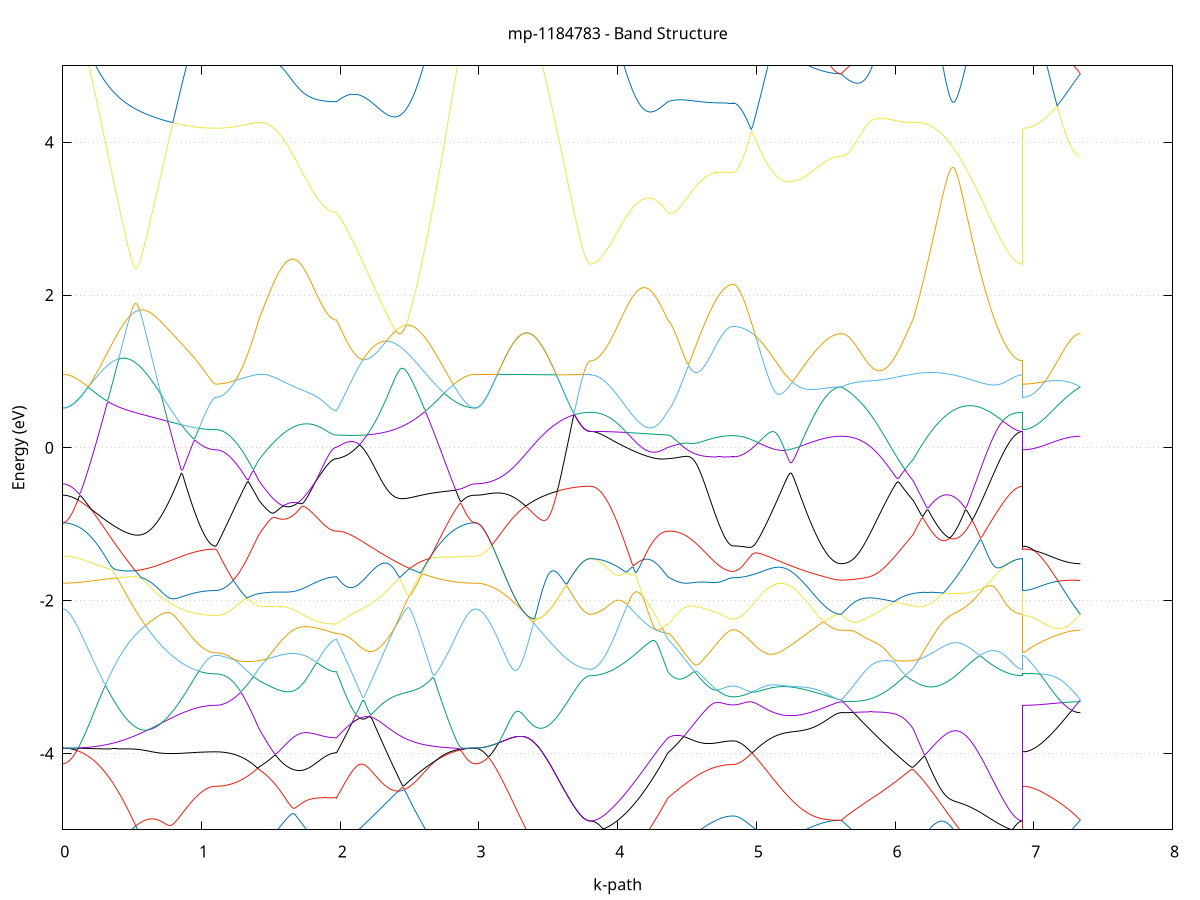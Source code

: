 set title 'mp-1184783 - Band Structure'
set xlabel 'k-path'
set ylabel 'Energy (eV)'
set grid y
set yrange [-5:5]
set terminal png size 800,600
set output 'mp-1184783_bands_gnuplot.png'
plot '-' using 1:2 with lines notitle, '-' using 1:2 with lines notitle, '-' using 1:2 with lines notitle, '-' using 1:2 with lines notitle, '-' using 1:2 with lines notitle, '-' using 1:2 with lines notitle, '-' using 1:2 with lines notitle, '-' using 1:2 with lines notitle, '-' using 1:2 with lines notitle, '-' using 1:2 with lines notitle, '-' using 1:2 with lines notitle, '-' using 1:2 with lines notitle, '-' using 1:2 with lines notitle, '-' using 1:2 with lines notitle, '-' using 1:2 with lines notitle, '-' using 1:2 with lines notitle, '-' using 1:2 with lines notitle, '-' using 1:2 with lines notitle, '-' using 1:2 with lines notitle, '-' using 1:2 with lines notitle, '-' using 1:2 with lines notitle, '-' using 1:2 with lines notitle, '-' using 1:2 with lines notitle, '-' using 1:2 with lines notitle, '-' using 1:2 with lines notitle, '-' using 1:2 with lines notitle, '-' using 1:2 with lines notitle, '-' using 1:2 with lines notitle, '-' using 1:2 with lines notitle, '-' using 1:2 with lines notitle, '-' using 1:2 with lines notitle, '-' using 1:2 with lines notitle, '-' using 1:2 with lines notitle, '-' using 1:2 with lines notitle, '-' using 1:2 with lines notitle, '-' using 1:2 with lines notitle, '-' using 1:2 with lines notitle, '-' using 1:2 with lines notitle, '-' using 1:2 with lines notitle, '-' using 1:2 with lines notitle, '-' using 1:2 with lines notitle, '-' using 1:2 with lines notitle, '-' using 1:2 with lines notitle, '-' using 1:2 with lines notitle, '-' using 1:2 with lines notitle, '-' using 1:2 with lines notitle, '-' using 1:2 with lines notitle, '-' using 1:2 with lines notitle, '-' using 1:2 with lines notitle, '-' using 1:2 with lines notitle, '-' using 1:2 with lines notitle, '-' using 1:2 with lines notitle, '-' using 1:2 with lines notitle, '-' using 1:2 with lines notitle, '-' using 1:2 with lines notitle, '-' using 1:2 with lines notitle, '-' using 1:2 with lines notitle, '-' using 1:2 with lines notitle, '-' using 1:2 with lines notitle, '-' using 1:2 with lines notitle, '-' using 1:2 with lines notitle, '-' using 1:2 with lines notitle, '-' using 1:2 with lines notitle, '-' using 1:2 with lines notitle
0.000000 -15.895936
0.009932 -15.895736
0.019865 -15.895036
0.029797 -15.893836
0.039730 -15.892236
0.049662 -15.890136
0.059594 -15.887636
0.069527 -15.884636
0.079459 -15.881136
0.089391 -15.877236
0.099324 -15.872836
0.109256 -15.868036
0.119189 -15.862836
0.129121 -15.857136
0.139053 -15.851036
0.148986 -15.844536
0.158918 -15.837536
0.168850 -15.830236
0.178783 -15.822536
0.188715 -15.814336
0.198648 -15.805836
0.208580 -15.796936
0.218512 -15.787736
0.228445 -15.778136
0.238377 -15.768136
0.248309 -15.757936
0.258242 -15.747336
0.268174 -15.736436
0.278107 -15.725236
0.288039 -15.713736
0.297971 -15.701936
0.307904 -15.689936
0.317836 -15.677636
0.327768 -15.665136
0.337701 -15.652436
0.347633 -15.639536
0.357566 -15.626436
0.367498 -15.613236
0.377430 -15.599736
0.387363 -15.586236
0.397295 -15.572536
0.407227 -15.558736
0.417160 -15.544836
0.427092 -15.530936
0.437025 -15.516936
0.446957 -15.502836
0.456889 -15.488836
0.466822 -15.474736
0.476754 -15.460636
0.486687 -15.446636
0.496619 -15.432636
0.506551 -15.418736
0.516484 -15.404836
0.526416 -15.391136
0.536348 -15.377436
0.546281 -15.363936
0.556213 -15.350536
0.566146 -15.337336
0.576078 -15.324336
0.586010 -15.311436
0.595943 -15.298736
0.605875 -15.286336
0.615807 -15.274036
0.625740 -15.262036
0.635672 -15.250236
0.645605 -15.238736
0.655537 -15.227536
0.665469 -15.216536
0.675402 -15.205836
0.685334 -15.195436
0.695266 -15.185236
0.705199 -15.175436
0.715131 -15.165936
0.725064 -15.156636
0.734996 -15.147736
0.744928 -15.139136
0.754861 -15.130836
0.764793 -15.122836
0.774725 -15.115136
0.784658 -15.107736
0.794590 -15.100636
0.804523 -15.093936
0.814455 -15.087436
0.824387 -15.081236
0.834320 -15.075336
0.844252 -15.069736
0.854184 -15.064436
0.864117 -15.059336
0.874049 -15.054636
0.883982 -15.050136
0.893914 -15.045836
0.903846 -15.041836
0.913779 -15.038136
0.923711 -15.034636
0.933643 -15.031336
0.943576 -15.028236
0.953508 -15.025436
0.963441 -15.022836
0.973373 -15.020436
0.983305 -15.018236
0.993238 -15.016236
1.003170 -15.014436
1.013103 -15.012736
1.023035 -15.011336
1.032967 -15.010036
1.042900 -15.008936
1.052832 -15.008036
1.062764 -15.007336
1.072697 -15.006736
1.082629 -15.006336
1.092562 -15.006136
1.102494 -15.006036
1.102494 -15.006036
1.112251 -15.006036
1.122007 -15.005936
1.131764 -15.005836
1.141521 -15.005736
1.151277 -15.005536
1.161034 -15.005336
1.170791 -15.005136
1.180547 -15.004936
1.190304 -15.004636
1.200061 -15.004336
1.209817 -15.003936
1.219574 -15.003636
1.229331 -15.003236
1.239088 -15.002936
1.248844 -15.002536
1.258601 -15.002236
1.268358 -15.001836
1.278114 -15.001436
1.287871 -15.001136
1.297628 -15.000836
1.307384 -15.000536
1.317141 -15.000236
1.326898 -15.000036
1.336654 -14.999836
1.346411 -14.999736
1.356168 -14.999636
1.365924 -14.999536
1.375681 -14.999636
1.385438 -14.999736
1.395194 -14.999936
1.404951 -15.000236
1.414708 -15.000536
1.414708 -15.000536
1.424687 -15.000936
1.434665 -15.001336
1.444644 -15.001836
1.454623 -15.002436
1.464602 -15.003036
1.474581 -15.003736
1.484559 -15.004536
1.494538 -15.005336
1.504517 -15.006236
1.514496 -15.007236
1.524475 -15.008236
1.534453 -15.009236
1.544432 -15.010336
1.554411 -15.011436
1.564390 -15.012636
1.574369 -15.013836
1.584347 -15.015036
1.594326 -15.016236
1.604305 -15.017536
1.614284 -15.018836
1.624262 -15.020136
1.634241 -15.021336
1.644220 -15.022636
1.654199 -15.023936
1.664178 -15.025236
1.674156 -15.026536
1.684135 -15.027836
1.694114 -15.029136
1.704093 -15.030336
1.714072 -15.031636
1.724050 -15.032836
1.734029 -15.034036
1.744008 -15.035236
1.753987 -15.036336
1.763966 -15.037436
1.773944 -15.038536
1.783923 -15.039536
1.793902 -15.040536
1.803881 -15.041536
1.813860 -15.042436
1.823838 -15.043336
1.833817 -15.044136
1.843796 -15.044936
1.853775 -15.045636
1.863753 -15.046336
1.873732 -15.046936
1.883711 -15.047436
1.893690 -15.047936
1.903669 -15.048436
1.913647 -15.048836
1.923626 -15.049136
1.933605 -15.049436
1.943584 -15.049636
1.953563 -15.049836
1.963541 -15.049836
1.973520 -15.049936
1.973520 -15.049936
1.983425 -15.047736
1.993329 -15.045836
2.003234 -15.044236
2.013138 -15.042936
2.023042 -15.042036
2.032947 -15.041436
2.042851 -15.041236
2.052756 -15.041436
2.062660 -15.042036
2.072565 -15.042936
2.082469 -15.044336
2.092374 -15.046136
2.102278 -15.048336
2.112183 -15.050936
2.122087 -15.054036
2.131991 -15.057536
2.141896 -15.061436
2.151800 -15.065836
2.161705 -15.070736
2.171609 -15.076036
2.181514 -15.081736
2.191418 -15.087936
2.201323 -15.094536
2.211227 -15.101636
2.221131 -15.109136
2.231036 -15.117136
2.240940 -15.125536
2.250845 -15.134336
2.260749 -15.143536
2.270654 -15.153136
2.280558 -15.163136
2.290463 -15.173436
2.300367 -15.184236
2.310272 -15.195336
2.320176 -15.206736
2.330080 -15.218536
2.339985 -15.230636
2.349889 -15.242936
2.359794 -15.255636
2.369698 -15.268536
2.379603 -15.281736
2.389507 -15.295136
2.399412 -15.308736
2.409316 -15.322536
2.419220 -15.336536
2.429125 -15.350636
2.439029 -15.364936
2.448934 -15.379236
2.458838 -15.393736
2.468743 -15.408336
2.478647 -15.422936
2.488552 -15.437636
2.498456 -15.452336
2.508361 -15.467036
2.518265 -15.481736
2.528169 -15.496336
2.538074 -15.510936
2.547978 -15.525536
2.557883 -15.539936
2.567787 -15.554336
2.577692 -15.568536
2.587596 -15.582736
2.597501 -15.596636
2.607405 -15.610436
2.617309 -15.624036
2.627214 -15.637436
2.637118 -15.650636
2.647023 -15.663636
2.656927 -15.676336
2.666832 -15.688836
2.676736 -15.701036
2.686641 -15.713036
2.696545 -15.724636
2.706450 -15.735936
2.716354 -15.747036
2.726258 -15.757736
2.736163 -15.768036
2.746067 -15.778036
2.755972 -15.787736
2.765876 -15.797036
2.775781 -15.805936
2.785685 -15.814536
2.795590 -15.822636
2.805494 -15.830436
2.815398 -15.837736
2.825303 -15.844636
2.835207 -15.851236
2.845112 -15.857236
2.855016 -15.862936
2.864921 -15.868136
2.874825 -15.872936
2.884730 -15.877336
2.894634 -15.881236
2.904539 -15.884636
2.914443 -15.887636
2.924347 -15.890236
2.934252 -15.892236
2.944156 -15.893936
2.954061 -15.895036
2.963965 -15.895736
2.973870 -15.895936
2.973870 -15.895936
2.983866 -15.895736
2.993863 -15.895136
3.003859 -15.894036
3.013856 -15.892636
3.023853 -15.890736
3.033849 -15.888436
3.043846 -15.885736
3.053842 -15.882636
3.063839 -15.879136
3.073835 -15.875136
3.083832 -15.870836
3.093829 -15.866136
3.103825 -15.861036
3.113822 -15.855536
3.123818 -15.849736
3.133815 -15.843436
3.143811 -15.836836
3.153808 -15.829936
3.163805 -15.822636
3.173801 -15.815036
3.183798 -15.807036
3.193794 -15.798736
3.203791 -15.790236
3.213787 -15.781336
3.223784 -15.772136
3.233781 -15.762636
3.243777 -15.752936
3.253774 -15.742936
3.263770 -15.732736
3.273767 -15.722336
3.283763 -15.711636
3.293760 -15.700836
3.303757 -15.689736
3.313753 -15.678536
3.323750 -15.667136
3.333746 -15.655536
3.343743 -15.643936
3.353739 -15.632136
3.363736 -15.620236
3.373733 -15.608236
3.383729 -15.596236
3.393726 -15.584136
3.403722 -15.572036
3.413719 -15.559936
3.423715 -15.547836
3.433712 -15.535736
3.443709 -15.523636
3.453705 -15.511636
3.463702 -15.499736
3.473698 -15.487936
3.483695 -15.476136
3.493691 -15.464536
3.503688 -15.453136
3.513685 -15.441836
3.523681 -15.430736
3.533678 -15.419836
3.543674 -15.409136
3.553671 -15.398736
3.563668 -15.388536
3.573664 -15.378636
3.583661 -15.368936
3.593657 -15.359636
3.603654 -15.350636
3.613650 -15.341936
3.623647 -15.333636
3.633644 -15.325636
3.643640 -15.318036
3.653637 -15.310836
3.663633 -15.304036
3.673630 -15.297636
3.683626 -15.291636
3.693623 -15.286136
3.703620 -15.281036
3.713616 -15.276436
3.723613 -15.272236
3.733609 -15.268636
3.743606 -15.265336
3.753602 -15.262636
3.763599 -15.260436
3.773596 -15.258636
3.783592 -15.257436
3.793589 -15.256636
3.803585 -15.256436
3.803585 -15.256436
3.813564 -15.256336
3.823543 -15.256036
3.833522 -15.255436
3.843500 -15.254636
3.853479 -15.253636
3.863458 -15.252436
3.873437 -15.251036
3.883416 -15.249336
3.893394 -15.247536
3.903373 -15.245436
3.913352 -15.243136
3.923331 -15.240736
3.933310 -15.238036
3.943288 -15.235136
3.953267 -15.232136
3.963246 -15.228836
3.973225 -15.225436
3.983204 -15.221836
3.993182 -15.218136
4.003161 -15.214136
4.013140 -15.210136
4.023119 -15.205936
4.033097 -15.201536
4.043076 -15.197036
4.053055 -15.192436
4.063034 -15.187736
4.073013 -15.182936
4.082991 -15.177936
4.092970 -15.172936
4.102949 -15.167936
4.112928 -15.162736
4.122907 -15.157536
4.132885 -15.152336
4.142864 -15.147036
4.152843 -15.141736
4.162822 -15.136436
4.172801 -15.131136
4.182779 -15.125836
4.192758 -15.120636
4.202737 -15.115436
4.212716 -15.110236
4.222695 -15.105136
4.232673 -15.100236
4.242652 -15.095336
4.252631 -15.090536
4.262610 -15.085936
4.272588 -15.081436
4.282567 -15.077036
4.292546 -15.072936
4.302525 -15.068936
4.312504 -15.065136
4.322482 -15.061636
4.332461 -15.058336
4.342440 -15.055236
4.352419 -15.052436
4.362398 -15.049936
4.362398 -15.049936
4.372396 -15.048936
4.382395 -15.048136
4.392394 -15.047436
4.402393 -15.047036
4.412391 -15.046836
4.422390 -15.046736
4.432389 -15.046836
4.442388 -15.047036
4.452387 -15.047436
4.462385 -15.047936
4.472384 -15.048536
4.482383 -15.049236
4.492382 -15.050136
4.502380 -15.051036
4.512379 -15.052036
4.522378 -15.053036
4.532377 -15.054236
4.542375 -15.055436
4.552374 -15.056636
4.562373 -15.057936
4.572372 -15.059236
4.582371 -15.060536
4.592369 -15.061836
4.602368 -15.063136
4.612367 -15.064536
4.622366 -15.065836
4.632364 -15.067136
4.642363 -15.068436
4.652362 -15.069736
4.662361 -15.070936
4.672360 -15.072136
4.682358 -15.073236
4.692357 -15.074336
4.702356 -15.075336
4.712355 -15.076336
4.722353 -15.077236
4.732352 -15.078136
4.742351 -15.078836
4.752350 -15.079536
4.762348 -15.080236
4.772347 -15.080736
4.782346 -15.081236
4.792345 -15.081636
4.802344 -15.081936
4.812342 -15.082136
4.822341 -15.082236
4.832340 -15.082236
4.832340 -15.082236
4.842335 -15.082236
4.852329 -15.082136
4.862324 -15.082036
4.872318 -15.081836
4.882313 -15.081536
4.892308 -15.081236
4.902302 -15.080836
4.912297 -15.080336
4.922292 -15.079836
4.932286 -15.079336
4.942281 -15.078736
4.952275 -15.078036
4.962270 -15.077336
4.972265 -15.076536
4.982259 -15.075736
4.992254 -15.074836
5.002249 -15.073936
5.012243 -15.072936
5.022238 -15.071936
5.032232 -15.070836
5.042227 -15.069736
5.052222 -15.068536
5.062216 -15.067336
5.072211 -15.066136
5.082206 -15.064836
5.092200 -15.063536
5.102195 -15.062236
5.112189 -15.060836
5.122184 -15.059436
5.132179 -15.058036
5.142173 -15.056636
5.152168 -15.055136
5.162163 -15.053636
5.172157 -15.052136
5.182152 -15.050636
5.192146 -15.049136
5.202141 -15.047536
5.212136 -15.046036
5.222130 -15.044436
5.232125 -15.042836
5.242120 -15.041336
5.252114 -15.039736
5.262109 -15.038236
5.272103 -15.036636
5.282098 -15.035136
5.292093 -15.033636
5.302087 -15.032036
5.312082 -15.030636
5.322077 -15.029136
5.332071 -15.027636
5.342066 -15.026236
5.352061 -15.024836
5.362055 -15.023436
5.372050 -15.022136
5.382044 -15.020836
5.392039 -15.019536
5.402034 -15.018336
5.412028 -15.017136
5.422023 -15.016036
5.432018 -15.014936
5.442012 -15.013936
5.452007 -15.012936
5.462001 -15.011936
5.471996 -15.011036
5.481991 -15.010236
5.491985 -15.009436
5.501980 -15.008736
5.511975 -15.008036
5.521969 -15.007436
5.531964 -15.006836
5.541958 -15.006436
5.551953 -15.005936
5.561948 -15.005636
5.571942 -15.005336
5.581937 -15.005136
5.591932 -15.004936
5.601926 -15.004836
5.611921 -15.004836
5.611921 -15.004836
5.621906 -15.004836
5.631891 -15.004836
5.641876 -15.004936
5.651860 -15.004936
5.661845 -15.005036
5.671830 -15.005136
5.681815 -15.005236
5.691800 -15.005336
5.701785 -15.005436
5.711770 -15.005536
5.721755 -15.005636
5.731740 -15.005736
5.741725 -15.005836
5.751710 -15.005936
5.761694 -15.005936
5.771679 -15.006036
5.781664 -15.006036
5.791649 -15.006036
5.801634 -15.006036
5.811619 -15.006036
5.821604 -15.005936
5.831589 -15.005936
5.841574 -15.005836
5.851559 -15.005736
5.861544 -15.005536
5.871528 -15.005436
5.881513 -15.005236
5.891498 -15.005036
5.901483 -15.004836
5.911468 -15.004536
5.921453 -15.004336
5.931438 -15.004036
5.941423 -15.003736
5.951408 -15.003436
5.961393 -15.003136
5.971378 -15.002836
5.981362 -15.002536
5.991347 -15.002236
6.001332 -15.001936
6.011317 -15.001636
6.021302 -15.001336
6.031287 -15.001036
6.041272 -15.000836
6.051257 -15.000636
6.061242 -15.000436
6.071227 -15.000336
6.081212 -15.000236
6.091196 -15.000136
6.101181 -15.000136
6.111166 -15.000236
6.121151 -15.000336
6.131136 -15.000536
6.131136 -15.000536
6.141015 -15.001036
6.150893 -15.001536
6.160772 -15.002236
6.170650 -15.003036
6.180529 -15.003936
6.190407 -15.004936
6.200286 -15.006136
6.210164 -15.007436
6.220043 -15.008836
6.229921 -15.010336
6.239800 -15.012036
6.249678 -15.013936
6.259557 -15.015936
6.269435 -15.018036
6.279314 -15.020336
6.289192 -15.022736
6.299071 -15.025336
6.308949 -15.028036
6.318828 -15.030936
6.328706 -15.033936
6.338585 -15.037136
6.348463 -15.040436
6.358342 -15.043936
6.368220 -15.047536
6.378099 -15.051236
6.387977 -15.055136
6.397856 -15.059136
6.407734 -15.063236
6.417613 -15.067436
6.427491 -15.071836
6.437370 -15.076236
6.447248 -15.080836
6.457127 -15.085436
6.467005 -15.090236
6.476884 -15.095036
6.486762 -15.099936
6.496641 -15.104836
6.506519 -15.109836
6.516398 -15.114836
6.526276 -15.119936
6.536155 -15.125036
6.546033 -15.130136
6.555912 -15.135336
6.565790 -15.140436
6.575669 -15.145536
6.585547 -15.150636
6.595426 -15.155736
6.605304 -15.160736
6.615183 -15.165736
6.625061 -15.170736
6.634940 -15.175636
6.644818 -15.180436
6.654697 -15.185136
6.664575 -15.189836
6.674454 -15.194336
6.684332 -15.198736
6.694211 -15.203136
6.704089 -15.207336
6.713968 -15.211336
6.723846 -15.215336
6.733725 -15.219136
6.743603 -15.222736
6.753482 -15.226236
6.763360 -15.229536
6.773239 -15.232636
6.783117 -15.235636
6.792996 -15.238436
6.802874 -15.241036
6.812753 -15.243436
6.822631 -15.245636
6.832510 -15.247736
6.842388 -15.249536
6.852267 -15.251136
6.862145 -15.252536
6.872024 -15.253736
6.881902 -15.254736
6.891781 -15.255436
6.901659 -15.256036
6.911538 -15.256336
6.921416 -15.256436
6.921416 -15.006036
6.931294 -15.006036
6.941171 -15.006036
6.951049 -15.006036
6.960926 -15.006036
6.970804 -15.005936
6.980682 -15.005936
6.990559 -15.005936
7.000437 -15.005936
7.010314 -15.005836
7.020192 -15.005836
7.030069 -15.005836
7.039947 -15.005836
7.049824 -15.005736
7.059702 -15.005736
7.069580 -15.005636
7.079457 -15.005636
7.089335 -15.005536
7.099212 -15.005536
7.109090 -15.005536
7.118967 -15.005436
7.128845 -15.005436
7.138723 -15.005336
7.148600 -15.005336
7.158478 -15.005236
7.168355 -15.005236
7.178233 -15.005136
7.188110 -15.005136
7.197988 -15.005136
7.207866 -15.005036
7.217743 -15.005036
7.227621 -15.005036
7.237498 -15.004936
7.247376 -15.004936
7.257253 -15.004936
7.267131 -15.004836
7.277008 -15.004836
7.286886 -15.004836
7.296764 -15.004836
7.306641 -15.004836
7.316519 -15.004836
7.326396 -15.004836
7.336274 -15.004836
e
0.000000 -7.031936
0.009932 -7.031736
0.019865 -7.031036
0.029797 -7.029936
0.039730 -7.028436
0.049662 -7.026436
0.059594 -7.024136
0.069527 -7.021236
0.079459 -7.018036
0.089391 -7.014336
0.099324 -7.010336
0.109256 -7.008436
0.119189 -7.034936
0.129121 -7.064636
0.139053 -7.097236
0.148986 -7.132436
0.158918 -7.169636
0.168850 -7.208736
0.178783 -7.249336
0.188715 -7.291136
0.198648 -7.333936
0.208580 -7.377336
0.218512 -7.421436
0.228445 -7.465836
0.238377 -7.510436
0.248309 -7.555136
0.258242 -7.599836
0.268174 -7.644436
0.278107 -7.688736
0.288039 -7.732836
0.297971 -7.776436
0.307904 -7.819536
0.317836 -7.862236
0.327768 -7.904236
0.337701 -7.945536
0.347633 -7.986136
0.357566 -8.026036
0.367498 -8.065136
0.377430 -8.103336
0.387363 -8.140536
0.397295 -8.176936
0.407227 -8.212236
0.417160 -8.246636
0.427092 -8.279936
0.437025 -8.312136
0.446957 -8.343236
0.456889 -8.373136
0.466822 -8.401936
0.476754 -8.429436
0.486687 -8.455836
0.496619 -8.480836
0.506551 -8.504736
0.516484 -8.527236
0.526416 -8.548436
0.536348 -8.568336
0.546281 -8.586936
0.556213 -8.604136
0.566146 -8.620036
0.576078 -8.634436
0.586010 -8.647536
0.595943 -8.659236
0.605875 -8.669536
0.615807 -8.678536
0.625740 -8.686036
0.635672 -8.692136
0.645605 -8.696836
0.655537 -8.700136
0.665469 -8.702136
0.675402 -8.702636
0.685334 -8.701836
0.695266 -8.699736
0.705199 -8.696236
0.715131 -8.691536
0.725064 -8.685436
0.734996 -8.678136
0.744928 -8.669536
0.754861 -8.659736
0.764793 -8.648836
0.774725 -8.636736
0.784658 -8.623536
0.794590 -8.609336
0.804523 -8.594136
0.814455 -8.577936
0.824387 -8.560936
0.834320 -8.543036
0.844252 -8.524436
0.854184 -8.505036
0.864117 -8.485036
0.874049 -8.464536
0.883982 -8.443536
0.893914 -8.422236
0.903846 -8.400536
0.913779 -8.378736
0.923711 -8.356936
0.933643 -8.335136
0.943576 -8.313436
0.953508 -8.292136
0.963441 -8.271136
0.973373 -8.250836
0.983305 -8.231136
0.993238 -8.212336
1.003170 -8.194536
1.013103 -8.177836
1.023035 -8.162436
1.032967 -8.148436
1.042900 -8.136036
1.052832 -8.125236
1.062764 -8.116336
1.072697 -8.109236
1.082629 -8.104136
1.092562 -8.101036
1.102494 -8.100036
1.102494 -8.100036
1.112251 -8.099736
1.122007 -8.098836
1.131764 -8.097336
1.141521 -8.095336
1.151277 -8.092636
1.161034 -8.089436
1.170791 -8.085636
1.180547 -8.081236
1.190304 -8.076336
1.200061 -8.070736
1.209817 -8.064636
1.219574 -8.058036
1.229331 -8.050836
1.239088 -8.043036
1.248844 -8.034836
1.258601 -8.025936
1.268358 -8.016636
1.278114 -8.006736
1.287871 -7.996336
1.297628 -7.985436
1.307384 -7.974136
1.317141 -7.962236
1.326898 -7.949936
1.336654 -7.937036
1.346411 -7.923836
1.356168 -7.910036
1.365924 -7.895936
1.375681 -7.881336
1.385438 -7.866236
1.395194 -7.850836
1.404951 -7.835036
1.414708 -7.818736
1.414708 -7.818736
1.424687 -7.807536
1.434665 -7.797536
1.444644 -7.788936
1.454623 -7.781636
1.464602 -7.775836
1.474581 -7.771436
1.484559 -7.768536
1.494538 -7.767036
1.504517 -7.767036
1.514496 -7.768336
1.524475 -7.770936
1.534453 -7.774836
1.544432 -7.780036
1.554411 -7.786736
1.564390 -7.800936
1.574369 -7.814736
1.584347 -7.828036
1.594326 -7.840836
1.604305 -7.853236
1.614284 -7.865236
1.624262 -7.876836
1.634241 -7.887936
1.644220 -7.898736
1.654199 -7.909036
1.664178 -7.918936
1.674156 -7.928436
1.684135 -7.937536
1.694114 -7.946236
1.704093 -7.954536
1.714072 -7.965036
1.724050 -7.977236
1.734029 -7.989236
1.744008 -8.001036
1.753987 -8.012536
1.763966 -8.023636
1.773944 -8.034536
1.783923 -8.044936
1.793902 -8.054936
1.803881 -8.064536
1.813860 -8.073736
1.823838 -8.082336
1.833817 -8.090536
1.843796 -8.098236
1.853775 -8.105436
1.863753 -8.112036
1.873732 -8.118236
1.883711 -8.123736
1.893690 -8.128736
1.903669 -8.133136
1.913647 -8.137036
1.923626 -8.140236
1.933605 -8.142936
1.943584 -8.145036
1.953563 -8.146536
1.963541 -8.147436
1.973520 -8.147736
1.973520 -8.147736
1.983425 -8.182136
1.993329 -8.215536
2.003234 -8.247836
2.013138 -8.279136
2.023042 -8.309336
2.032947 -8.338436
2.042851 -8.366336
2.052756 -8.393136
2.062660 -8.418736
2.072565 -8.443036
2.082469 -8.466236
2.092374 -8.488036
2.102278 -8.508636
2.112183 -8.528036
2.122087 -8.546036
2.131991 -8.562736
2.141896 -8.578136
2.151800 -8.592236
2.161705 -8.604936
2.171609 -8.616236
2.181514 -8.626236
2.191418 -8.634936
2.201323 -8.642136
2.211227 -8.648036
2.221131 -8.652636
2.231036 -8.655736
2.240940 -8.657536
2.250845 -8.657936
2.260749 -8.657036
2.270654 -8.654736
2.280558 -8.651136
2.290463 -8.646136
2.300367 -8.639836
2.310272 -8.632236
2.320176 -8.623336
2.330080 -8.613136
2.339985 -8.601636
2.349889 -8.588936
2.359794 -8.574936
2.369698 -8.559736
2.379603 -8.543336
2.389507 -8.525736
2.399412 -8.507036
2.409316 -8.487136
2.419220 -8.466136
2.429125 -8.444036
2.439029 -8.420836
2.448934 -8.396536
2.458838 -8.371336
2.468743 -8.345036
2.478647 -8.317836
2.488552 -8.289636
2.498456 -8.260636
2.508361 -8.230636
2.518265 -8.199836
2.528169 -8.168136
2.538074 -8.135736
2.547978 -8.102536
2.557883 -8.068636
2.567787 -8.034036
2.577692 -7.998836
2.587596 -7.963036
2.597501 -7.926636
2.607405 -7.889636
2.617309 -7.852236
2.627214 -7.814436
2.637118 -7.776136
2.647023 -7.737636
2.656927 -7.698736
2.666832 -7.659736
2.676736 -7.620536
2.686641 -7.581236
2.696545 -7.541936
2.706450 -7.502736
2.716354 -7.463636
2.726258 -7.424836
2.736163 -7.386436
2.746067 -7.348536
2.755972 -7.311136
2.765876 -7.274536
2.775781 -7.238736
2.785685 -7.204136
2.795590 -7.170636
2.805494 -7.138636
2.815398 -7.108236
2.825303 -7.079636
2.835207 -7.053136
2.845112 -7.028736
2.855016 -7.006836
2.864921 -7.006236
2.874825 -7.010636
2.884730 -7.014636
2.894634 -7.018236
2.904539 -7.021336
2.914443 -7.024136
2.924347 -7.026536
2.934252 -7.028436
2.944156 -7.029936
2.954061 -7.031036
2.963965 -7.031736
2.973870 -7.031936
2.973870 -7.031936
2.983866 -7.048736
2.993863 -7.085536
3.003859 -7.128836
3.013856 -7.174636
3.023853 -7.221436
3.033849 -7.268536
3.043846 -7.315736
3.053842 -7.362936
3.063839 -7.409936
3.073835 -7.456636
3.083832 -7.503036
3.093829 -7.549036
3.103825 -7.594736
3.113822 -7.639836
3.123818 -7.684536
3.133815 -7.728636
3.143811 -7.772236
3.153808 -7.815236
3.163805 -7.857636
3.173801 -7.899436
3.183798 -7.940536
3.193794 -7.981036
3.203791 -8.020736
3.213787 -8.059836
3.223784 -8.098136
3.233781 -8.135736
3.243777 -8.172636
3.253774 -8.208736
3.263770 -8.244036
3.273767 -8.278536
3.283763 -8.312236
3.293760 -8.345136
3.303757 -8.377136
3.313753 -8.408436
3.323750 -8.438736
3.333746 -8.468336
3.343743 -8.497036
3.353739 -8.524836
3.363736 -8.551736
3.373733 -8.577836
3.383729 -8.603036
3.393726 -8.627436
3.403722 -8.650836
3.413719 -8.673436
3.423715 -8.695136
3.433712 -8.715936
3.443709 -8.735936
3.453705 -8.755036
3.463702 -8.773236
3.473698 -8.790636
3.483695 -8.807236
3.493691 -8.822936
3.503688 -8.837736
3.513685 -8.851836
3.523681 -8.865136
3.533678 -8.877536
3.543674 -8.889236
3.553671 -8.900236
3.563668 -8.910436
3.573664 -8.919936
3.583661 -8.928836
3.593657 -8.936936
3.603654 -8.944436
3.613650 -8.951336
3.623647 -8.957636
3.633644 -8.963436
3.643640 -8.968636
3.653637 -8.973336
3.663633 -8.977536
3.673630 -8.981236
3.683626 -8.984636
3.693623 -8.987536
3.703620 -8.990136
3.713616 -8.992436
3.723613 -8.994336
3.733609 -8.996036
3.743606 -8.997336
3.753602 -8.998536
3.763599 -8.999436
3.773596 -9.000136
3.783592 -9.000536
3.793589 -9.000836
3.803585 -9.000936
3.803585 -9.000936
3.813564 -9.000636
3.823543 -8.999636
3.833522 -8.997936
3.843500 -8.995636
3.853479 -8.992636
3.863458 -8.989036
3.873437 -8.984636
3.883416 -8.979736
3.893394 -8.974036
3.903373 -8.967736
3.913352 -8.960836
3.923331 -8.953236
3.933310 -8.944936
3.943288 -8.936136
3.953267 -8.926536
3.963246 -8.916436
3.973225 -8.905536
3.983204 -8.894136
3.993182 -8.882136
4.003161 -8.869436
4.013140 -8.856136
4.023119 -8.842236
4.033097 -8.827736
4.043076 -8.812536
4.053055 -8.796836
4.063034 -8.780536
4.073013 -8.763636
4.082991 -8.746236
4.092970 -8.728236
4.102949 -8.709636
4.112928 -8.690436
4.122907 -8.670736
4.132885 -8.650536
4.142864 -8.629736
4.152843 -8.608436
4.162822 -8.586636
4.172801 -8.564336
4.182779 -8.541536
4.192758 -8.518136
4.202737 -8.494436
4.212716 -8.470136
4.222695 -8.445436
4.232673 -8.420236
4.242652 -8.394636
4.252631 -8.368536
4.262610 -8.342036
4.272588 -8.315136
4.282567 -8.287836
4.292546 -8.260236
4.302525 -8.232136
4.312504 -8.203736
4.322482 -8.175036
4.332461 -8.145936
4.342440 -8.116436
4.352419 -8.112136
4.362398 -8.147736
4.362398 -8.147736
4.372396 -8.167236
4.382395 -8.189936
4.392394 -8.213736
4.402393 -8.237936
4.412391 -8.262136
4.422390 -8.286336
4.432389 -8.310236
4.442388 -8.333936
4.452387 -8.357336
4.462385 -8.380336
4.472384 -8.403036
4.482383 -8.425236
4.492382 -8.447136
4.502380 -8.468536
4.512379 -8.489536
4.522378 -8.509936
4.532377 -8.529936
4.542375 -8.549436
4.552374 -8.568436
4.562373 -8.586836
4.572372 -8.604636
4.582371 -8.621936
4.592369 -8.638736
4.602368 -8.654836
4.612367 -8.670336
4.622366 -8.685236
4.632364 -8.699536
4.642363 -8.713236
4.652362 -8.726236
4.662361 -8.738536
4.672360 -8.750236
4.682358 -8.761236
4.692357 -8.771636
4.702356 -8.781336
4.712355 -8.790236
4.722353 -8.798536
4.732352 -8.806136
4.742351 -8.813036
4.752350 -8.819136
4.762348 -8.824636
4.772347 -8.829336
4.782346 -8.833336
4.792345 -8.836636
4.802344 -8.839236
4.812342 -8.841036
4.822341 -8.842136
4.832340 -8.842436
4.832340 -8.842436
4.842335 -8.842136
4.852329 -8.840936
4.862324 -8.839036
4.872318 -8.836336
4.882313 -8.832936
4.892308 -8.828736
4.902302 -8.823836
4.912297 -8.818136
4.922292 -8.811736
4.932286 -8.804536
4.942281 -8.796636
4.952275 -8.787936
4.962270 -8.778536
4.972265 -8.768436
4.982259 -8.757636
4.992254 -8.746136
5.002249 -8.733836
5.012243 -8.720936
5.022238 -8.707336
5.032232 -8.693036
5.042227 -8.678136
5.052222 -8.662536
5.062216 -8.646236
5.072211 -8.629336
5.082206 -8.611836
5.092200 -8.593736
5.102195 -8.575136
5.112189 -8.555836
5.122184 -8.536036
5.132179 -8.515636
5.142173 -8.494836
5.152168 -8.473436
5.162163 -8.451536
5.172157 -8.429236
5.182152 -8.406536
5.192146 -8.383336
5.202141 -8.359736
5.212136 -8.335836
5.222130 -8.311536
5.232125 -8.286936
5.242120 -8.262136
5.252114 -8.236936
5.262109 -8.211636
5.272103 -8.186136
5.282098 -8.160436
5.292093 -8.134736
5.302087 -8.108836
5.312082 -8.083036
5.322077 -8.057136
5.332071 -8.031336
5.342066 -8.005636
5.352061 -7.980136
5.362055 -7.954736
5.372050 -7.929736
5.382044 -7.904936
5.392039 -7.880536
5.402034 -7.856636
5.412028 -7.833136
5.422023 -7.810236
5.432018 -7.787936
5.442012 -7.766236
5.452007 -7.745336
5.462001 -7.725336
5.471996 -7.706136
5.481991 -7.687836
5.491985 -7.670636
5.501980 -7.654436
5.511975 -7.639436
5.521969 -7.625636
5.531964 -7.613136
5.541958 -7.601936
5.551953 -7.592136
5.561948 -7.583736
5.571942 -7.576836
5.581937 -7.571336
5.591932 -7.567436
5.601926 -7.565136
5.611921 -7.564336
5.611921 -7.564336
5.621906 -7.583636
5.631891 -7.602336
5.641876 -7.620536
5.651860 -7.638136
5.661845 -7.655236
5.671830 -7.671736
5.681815 -7.687736
5.691800 -7.703136
5.701785 -7.717936
5.711770 -7.732236
5.721755 -7.746036
5.731740 -7.759136
5.741725 -7.771736
5.751710 -7.783836
5.761694 -7.795336
5.771679 -7.806236
5.781664 -7.816536
5.791649 -7.826336
5.801634 -7.835636
5.811619 -7.844236
5.821604 -7.852336
5.831589 -7.859836
5.841574 -7.866836
5.851559 -7.873236
5.861544 -7.879036
5.871528 -7.884336
5.881513 -7.889036
5.891498 -7.893136
5.901483 -7.896636
5.911468 -7.899636
5.921453 -7.902036
5.931438 -7.903836
5.941423 -7.905136
5.951408 -7.905836
5.961393 -7.905936
5.971378 -7.905436
5.981362 -7.904436
5.991347 -7.902736
6.001332 -7.900536
6.011317 -7.897836
6.021302 -7.894436
6.031287 -7.890436
6.041272 -7.885936
6.051257 -7.880836
6.061242 -7.875136
6.071227 -7.868836
6.081212 -7.861936
6.091196 -7.854536
6.101181 -7.846436
6.111166 -7.837836
6.121151 -7.828536
6.131136 -7.818736
6.131136 -7.818736
6.141015 -7.801936
6.150893 -7.784736
6.160772 -7.767036
6.170650 -7.749136
6.180529 -7.730736
6.190407 -7.712036
6.200286 -7.739136
6.210164 -7.766836
6.220043 -7.794236
6.229921 -7.821536
6.239800 -7.848536
6.249678 -7.875336
6.259557 -7.901936
6.269435 -7.928236
6.279314 -7.954436
6.289192 -7.980336
6.299071 -8.006136
6.308949 -8.031636
6.318828 -8.057036
6.328706 -8.082136
6.338585 -8.107136
6.348463 -8.131836
6.358342 -8.156336
6.368220 -8.180736
6.378099 -8.204836
6.387977 -8.228736
6.397856 -8.252536
6.407734 -8.276036
6.417613 -8.299336
6.427491 -8.322336
6.437370 -8.345236
6.447248 -8.367836
6.457127 -8.390236
6.467005 -8.412436
6.476884 -8.434336
6.486762 -8.456036
6.496641 -8.477436
6.506519 -8.498636
6.516398 -8.519436
6.526276 -8.540036
6.536155 -8.560336
6.546033 -8.580336
6.555912 -8.599936
6.565790 -8.619336
6.575669 -8.638336
6.585547 -8.657036
6.595426 -8.675236
6.605304 -8.693236
6.615183 -8.710736
6.625061 -8.727836
6.634940 -8.744636
6.644818 -8.760936
6.654697 -8.776836
6.664575 -8.792236
6.674454 -8.807136
6.684332 -8.821636
6.694211 -8.835636
6.704089 -8.849236
6.713968 -8.862236
6.723846 -8.874636
6.733725 -8.886636
6.743603 -8.898036
6.753482 -8.908836
6.763360 -8.919136
6.773239 -8.928936
6.783117 -8.938036
6.792996 -8.946536
6.802874 -8.954536
6.812753 -8.961836
6.822631 -8.968636
6.832510 -8.974736
6.842388 -8.980236
6.852267 -8.985036
6.862145 -8.989236
6.872024 -8.992836
6.881902 -8.995736
6.891781 -8.998036
6.901659 -8.999636
6.911538 -9.000636
6.921416 -9.000936
6.921416 -8.100036
6.931294 -8.099736
6.941171 -8.098736
6.951049 -8.097136
6.960926 -8.094936
6.970804 -8.092036
6.980682 -8.088536
6.990559 -8.084436
7.000437 -8.079636
7.010314 -8.074236
7.020192 -8.068236
7.030069 -8.061536
7.039947 -8.054236
7.049824 -8.046336
7.059702 -8.037836
7.069580 -8.028736
7.079457 -8.018936
7.089335 -8.008536
7.099212 -7.997636
7.109090 -7.986036
7.118967 -7.973836
7.128845 -7.961036
7.138723 -7.947636
7.148600 -7.933736
7.158478 -7.919136
7.168355 -7.904036
7.178233 -7.888336
7.188110 -7.872136
7.197988 -7.855236
7.207866 -7.837936
7.217743 -7.819936
7.227621 -7.801536
7.237498 -7.782436
7.247376 -7.762936
7.257253 -7.742836
7.267131 -7.722236
7.277008 -7.701136
7.286886 -7.679536
7.296764 -7.657436
7.306641 -7.634936
7.316519 -7.611836
7.326396 -7.588336
7.336274 -7.564336
e
0.000000 -6.905636
0.009932 -6.906136
0.019865 -6.907636
0.029797 -6.910236
0.039730 -6.914136
0.049662 -6.919636
0.059594 -6.927236
0.069527 -6.937136
0.079459 -6.949936
0.089391 -6.965936
0.099324 -6.985436
0.109256 -7.005836
0.119189 -7.000936
0.129121 -6.995636
0.139053 -6.989936
0.148986 -6.983836
0.158918 -6.977336
0.168850 -6.970536
0.178783 -6.963336
0.188715 -6.955736
0.198648 -6.947836
0.208580 -6.939536
0.218512 -6.930936
0.228445 -6.922036
0.238377 -6.912836
0.248309 -6.903236
0.258242 -6.893436
0.268174 -6.883436
0.278107 -6.873036
0.288039 -6.862436
0.297971 -6.851636
0.307904 -6.840636
0.317836 -6.829436
0.327768 -6.818036
0.337701 -6.806536
0.347633 -6.794836
0.357566 -6.783036
0.367498 -6.771036
0.377430 -6.759036
0.387363 -6.747036
0.397295 -6.734936
0.407227 -6.722836
0.417160 -6.710636
0.427092 -6.698536
0.437025 -6.686536
0.446957 -6.674536
0.456889 -6.662736
0.466822 -6.650936
0.476754 -6.639336
0.486687 -6.627936
0.496619 -6.616636
0.506551 -6.605636
0.516484 -6.594836
0.526416 -6.584336
0.536348 -6.574036
0.546281 -6.564136
0.556213 -6.554536
0.566146 -6.545236
0.576078 -6.536336
0.586010 -6.527736
0.595943 -6.519636
0.605875 -6.511836
0.615807 -6.504536
0.625740 -6.497636
0.635672 -6.491136
0.645605 -6.485136
0.655537 -6.479536
0.665469 -6.474336
0.675402 -6.469636
0.685334 -6.465336
0.695266 -6.461436
0.705199 -6.458036
0.715131 -6.455036
0.725064 -6.452336
0.734996 -6.450136
0.744928 -6.448336
0.754861 -6.446836
0.764793 -6.445636
0.774725 -6.444836
0.784658 -6.444336
0.794590 -6.444136
0.804523 -6.444236
0.814455 -6.444536
0.824387 -6.445036
0.834320 -6.445736
0.844252 -6.446736
0.854184 -6.447736
0.864117 -6.449036
0.874049 -6.450336
0.883982 -6.451836
0.893914 -6.453336
0.903846 -6.454936
0.913779 -6.456636
0.923711 -6.458336
0.933643 -6.460036
0.943576 -6.461636
0.953508 -6.463336
0.963441 -6.464936
0.973373 -6.466536
0.983305 -6.468036
0.993238 -6.469436
1.003170 -6.470836
1.013103 -6.472036
1.023035 -6.473236
1.032967 -6.474236
1.042900 -6.475136
1.052832 -6.475936
1.062764 -6.476536
1.072697 -6.478336
1.082629 -6.481236
1.092562 -6.482936
1.102494 -6.483536
1.102494 -6.483536
1.112251 -6.517336
1.122007 -6.553736
1.131764 -6.589936
1.141521 -6.625936
1.151277 -6.661836
1.161034 -6.697436
1.170791 -6.732836
1.180547 -6.768036
1.190304 -6.803036
1.200061 -6.837736
1.209817 -6.872236
1.219574 -6.906536
1.229331 -6.940536
1.239088 -6.974336
1.248844 -7.007836
1.258601 -7.041136
1.268358 -7.074136
1.278114 -7.106936
1.287871 -7.139436
1.297628 -7.171636
1.307384 -7.203636
1.317141 -7.235436
1.326898 -7.266936
1.336654 -7.298136
1.346411 -7.329036
1.356168 -7.359836
1.365924 -7.390236
1.375681 -7.420436
1.385438 -7.450436
1.395194 -7.480136
1.404951 -7.509636
1.414708 -7.538836
1.414708 -7.538836
1.424687 -7.559636
1.434665 -7.579936
1.444644 -7.599836
1.454623 -7.619136
1.464602 -7.638036
1.474581 -7.656436
1.484559 -7.674336
1.494538 -7.691836
1.504517 -7.708836
1.514496 -7.725336
1.524475 -7.741336
1.534453 -7.756936
1.544432 -7.772036
1.554411 -7.786236
1.564390 -7.793436
1.574369 -7.801636
1.584347 -7.810636
1.594326 -7.820436
1.604305 -7.830836
1.614284 -7.841836
1.624262 -7.853236
1.634241 -7.865136
1.644220 -7.877236
1.654199 -7.889636
1.664178 -7.902136
1.674156 -7.914736
1.684135 -7.927436
1.694114 -7.940036
1.704093 -7.952536
1.714072 -7.962536
1.724050 -7.970136
1.734029 -7.977336
1.744008 -7.984136
1.753987 -7.990736
1.763966 -7.996836
1.773944 -8.002736
1.783923 -8.008236
1.793902 -8.013336
1.803881 -8.018236
1.813860 -8.022736
1.823838 -8.027036
1.833817 -8.030936
1.843796 -8.034536
1.853775 -8.037936
1.863753 -8.040936
1.873732 -8.043736
1.883711 -8.046236
1.893690 -8.048436
1.903669 -8.050436
1.913647 -8.052136
1.923626 -8.053536
1.933605 -8.054736
1.943584 -8.055636
1.953563 -8.056236
1.963541 -8.056636
1.973520 -8.056736
1.973520 -8.056736
1.983425 -8.026636
1.993329 -7.996336
2.003234 -7.965736
2.013138 -7.934936
2.023042 -7.903936
2.032947 -7.872736
2.042851 -7.841436
2.052756 -7.809836
2.062660 -7.778236
2.072565 -7.746436
2.082469 -7.714636
2.092374 -7.682736
2.102278 -7.650736
2.112183 -7.618736
2.122087 -7.586836
2.131991 -7.554936
2.141896 -7.523036
2.151800 -7.491336
2.161705 -7.459736
2.171609 -7.428336
2.181514 -7.397036
2.191418 -7.366136
2.201323 -7.335436
2.211227 -7.305036
2.221131 -7.275036
2.231036 -7.245536
2.240940 -7.216436
2.250845 -7.187836
2.260749 -7.159836
2.270654 -7.132436
2.280558 -7.105636
2.290463 -7.079636
2.300367 -7.054436
2.310272 -7.030036
2.320176 -7.006536
2.330080 -6.984036
2.339985 -6.962536
2.349889 -6.942036
2.359794 -6.922636
2.369698 -6.911436
2.379603 -6.913836
2.389507 -6.915836
2.399412 -6.917336
2.409316 -6.918436
2.419220 -6.919036
2.429125 -6.919136
2.439029 -6.918736
2.448934 -6.917936
2.458838 -6.916636
2.468743 -6.914936
2.478647 -6.912736
2.488552 -6.910136
2.498456 -6.907136
2.508361 -6.903636
2.518265 -6.899836
2.528169 -6.895536
2.538074 -6.890836
2.547978 -6.885736
2.557883 -6.880236
2.567787 -6.874436
2.577692 -6.868136
2.587596 -6.861536
2.597501 -6.854636
2.607405 -6.847336
2.617309 -6.839736
2.627214 -6.831736
2.637118 -6.836736
2.647023 -6.844636
2.656927 -6.852736
2.666832 -6.860936
2.676736 -6.869336
2.686641 -6.877836
2.696545 -6.886236
2.706450 -6.894736
2.716354 -6.903236
2.726258 -6.911536
2.736163 -6.919836
2.746067 -6.927936
2.755972 -6.935936
2.765876 -6.943736
2.775781 -6.951236
2.785685 -6.958536
2.795590 -6.965636
2.805494 -6.972336
2.815398 -6.978836
2.825303 -6.985036
2.835207 -6.990836
2.845112 -6.996336
2.855016 -7.001436
2.864921 -6.987236
2.874825 -6.970236
2.884730 -6.955636
2.894634 -6.943336
2.904539 -6.933236
2.914443 -6.925036
2.924347 -6.918636
2.934252 -6.913636
2.944156 -6.910036
2.954061 -6.907536
2.963965 -6.906136
2.973870 -6.905636
2.973870 -6.905636
2.983866 -6.888836
2.993863 -6.852136
3.003859 -6.808836
3.013856 -6.763136
3.023853 -6.716536
3.033849 -6.669636
3.043846 -6.622636
3.053842 -6.575836
3.063839 -6.529436
3.073835 -6.521736
3.083832 -6.518636
3.093829 -6.515136
3.103825 -6.511436
3.113822 -6.507436
3.123818 -6.503136
3.133815 -6.498436
3.143811 -6.493436
3.153808 -6.488236
3.163805 -6.482636
3.173801 -6.476636
3.183798 -6.470436
3.193794 -6.463836
3.203791 -6.456936
3.213787 -6.449736
3.223784 -6.442136
3.233781 -6.434236
3.243777 -6.425936
3.253774 -6.417336
3.263770 -6.408336
3.273767 -6.399036
3.283763 -6.389436
3.293760 -6.379436
3.303757 -6.369036
3.313753 -6.358336
3.323750 -6.347236
3.333746 -6.335736
3.343743 -6.323936
3.353739 -6.311736
3.363736 -6.299236
3.373733 -6.286336
3.383729 -6.273036
3.393726 -6.259336
3.403722 -6.245336
3.413719 -6.230936
3.423715 -6.216236
3.433712 -6.201136
3.443709 -6.185636
3.453705 -6.169836
3.463702 -6.153636
3.473698 -6.137036
3.483695 -6.120136
3.493691 -6.102936
3.503688 -6.085336
3.513685 -6.067436
3.523681 -6.049236
3.533678 -6.030736
3.543674 -6.025436
3.553671 -6.057036
3.563668 -6.088736
3.573664 -6.120436
3.583661 -6.151836
3.593657 -6.182836
3.603654 -6.213436
3.613650 -6.243236
3.623647 -6.272336
3.633644 -6.300536
3.643640 -6.327736
3.653637 -6.353836
3.663633 -6.378736
3.673630 -6.402336
3.683626 -6.424536
3.693623 -6.445236
3.703620 -6.464436
3.713616 -6.482036
3.723613 -6.497936
3.733609 -6.512136
3.743606 -6.524536
3.753602 -6.535036
3.763599 -6.543736
3.773596 -6.550536
3.783592 -6.555436
3.793589 -6.558336
3.803585 -6.559336
3.803585 -6.559336
3.813564 -6.559136
3.823543 -6.558636
3.833522 -6.557736
3.843500 -6.556636
3.853479 -6.555136
3.863458 -6.553536
3.873437 -6.551736
3.883416 -6.549936
3.893394 -6.548136
3.903373 -6.546536
3.913352 -6.545436
3.923331 -6.545036
3.933310 -6.545736
3.943288 -6.548036
3.953267 -6.552336
3.963246 -6.559536
3.973225 -6.570136
3.983204 -6.584936
3.993182 -6.604036
4.003161 -6.627636
4.013140 -6.655536
4.023119 -6.687136
4.033097 -6.721836
4.043076 -6.759236
4.053055 -6.798836
4.063034 -6.840036
4.073013 -6.882736
4.082991 -6.926536
4.092970 -6.971236
4.102949 -7.016636
4.112928 -7.062636
4.122907 -7.108936
4.132885 -7.155636
4.142864 -7.202536
4.152843 -7.249436
4.162822 -7.296436
4.172801 -7.343336
4.182779 -7.390136
4.192758 -7.436736
4.202737 -7.483036
4.212716 -7.529036
4.222695 -7.574636
4.232673 -7.619836
4.242652 -7.664536
4.252631 -7.708736
4.262610 -7.752336
4.272588 -7.795336
4.282567 -7.837636
4.292546 -7.879236
4.302525 -7.920136
4.312504 -7.960236
4.322482 -7.999536
4.332461 -8.037936
4.342440 -8.075536
4.352419 -8.086736
4.362398 -8.056736
4.362398 -8.056736
4.372396 -8.039236
4.382395 -8.017836
4.392394 -7.994736
4.402393 -7.970536
4.412391 -7.945636
4.422390 -7.920236
4.432389 -7.894436
4.442388 -7.868236
4.452387 -7.841836
4.462385 -7.815236
4.472384 -7.788436
4.482383 -7.761536
4.492382 -7.734636
4.502380 -7.707736
4.512379 -7.680936
4.522378 -7.654236
4.532377 -7.627636
4.542375 -7.601336
4.552374 -7.575236
4.562373 -7.549536
4.572372 -7.524236
4.582371 -7.499236
4.592369 -7.474836
4.602368 -7.450936
4.612367 -7.427636
4.622366 -7.404936
4.632364 -7.383036
4.642363 -7.361836
4.652362 -7.341336
4.662361 -7.321736
4.672360 -7.303036
4.682358 -7.285236
4.692357 -7.268436
4.702356 -7.252536
4.712355 -7.237736
4.722353 -7.224036
4.732352 -7.211336
4.742351 -7.199836
4.752350 -7.189436
4.762348 -7.180236
4.772347 -7.172236
4.782346 -7.165436
4.792345 -7.159836
4.802344 -7.155436
4.812342 -7.152336
4.822341 -7.150436
4.832340 -7.149836
4.832340 -7.149836
4.842335 -7.149636
4.852329 -7.148936
4.862324 -7.147836
4.872318 -7.146336
4.882313 -7.144436
4.892308 -7.142036
4.902302 -7.139236
4.912297 -7.136036
4.922292 -7.132436
4.932286 -7.128436
4.942281 -7.124036
4.952275 -7.119236
4.962270 -7.114036
4.972265 -7.108536
4.982259 -7.102536
4.992254 -7.096336
5.002249 -7.089736
5.012243 -7.082836
5.022238 -7.075536
5.032232 -7.068036
5.042227 -7.060236
5.052222 -7.052136
5.062216 -7.043836
5.072211 -7.035236
5.082206 -7.026536
5.092200 -7.017536
5.102195 -7.008336
5.112189 -6.999036
5.122184 -7.006236
5.132179 -7.020336
5.142173 -7.034836
5.152168 -7.049536
5.162163 -7.064636
5.172157 -7.080036
5.182152 -7.095536
5.192146 -7.111336
5.202141 -7.127336
5.212136 -7.143436
5.222130 -7.159536
5.232125 -7.175836
5.242120 -7.192036
5.252114 -7.208336
5.262109 -7.224536
5.272103 -7.240636
5.282098 -7.256636
5.292093 -7.272536
5.302087 -7.288236
5.312082 -7.303636
5.322077 -7.318936
5.332071 -7.333936
5.342066 -7.348636
5.352061 -7.362936
5.362055 -7.377036
5.372050 -7.390636
5.382044 -7.403936
5.392039 -7.416836
5.402034 -7.429236
5.412028 -7.441236
5.422023 -7.452736
5.432018 -7.463736
5.442012 -7.474236
5.452007 -7.484236
5.462001 -7.493636
5.471996 -7.502536
5.481991 -7.510936
5.491985 -7.518736
5.501980 -7.525936
5.511975 -7.532536
5.521969 -7.538436
5.531964 -7.543836
5.541958 -7.548636
5.551953 -7.552736
5.561948 -7.556336
5.571942 -7.559236
5.581937 -7.561436
5.591932 -7.563036
5.601926 -7.564036
5.611921 -7.564336
5.611921 -7.564336
5.621906 -7.544936
5.631891 -7.525836
5.641876 -7.506936
5.651860 -7.488336
5.661845 -7.470036
5.671830 -7.452036
5.681815 -7.434336
5.691800 -7.416936
5.701785 -7.399736
5.711770 -7.382936
5.721755 -7.366536
5.731740 -7.350436
5.741725 -7.334836
5.751710 -7.319736
5.761694 -7.305136
5.771679 -7.291236
5.781664 -7.277936
5.791649 -7.265636
5.801634 -7.254136
5.811619 -7.243736
5.821604 -7.234436
5.831589 -7.226436
5.841574 -7.219836
5.851559 -7.214636
5.861544 -7.211136
5.871528 -7.209136
5.881513 -7.208836
5.891498 -7.210136
5.901483 -7.213136
5.911468 -7.217636
5.921453 -7.223736
5.931438 -7.231236
5.941423 -7.240136
5.951408 -7.250236
5.961393 -7.261436
5.971378 -7.273736
5.981362 -7.286836
5.991347 -7.300836
6.001332 -7.315536
6.011317 -7.330836
6.021302 -7.346736
6.031287 -7.363036
6.041272 -7.379836
6.051257 -7.396836
6.061242 -7.414136
6.071227 -7.431736
6.081212 -7.449336
6.091196 -7.467136
6.101181 -7.485036
6.111166 -7.502936
6.121151 -7.520936
6.131136 -7.538836
6.131136 -7.538836
6.141015 -7.568136
6.150893 -7.597236
6.160772 -7.626136
6.170650 -7.654736
6.180529 -7.683136
6.190407 -7.711236
6.200286 -7.693036
6.210164 -7.673636
6.220043 -7.653936
6.229921 -7.633936
6.239800 -7.613636
6.249678 -7.593036
6.259557 -7.572036
6.269435 -7.550836
6.279314 -7.529336
6.289192 -7.507536
6.299071 -7.485436
6.308949 -7.463036
6.318828 -7.440436
6.328706 -7.417536
6.338585 -7.394436
6.348463 -7.371036
6.358342 -7.347336
6.368220 -7.323436
6.378099 -7.299236
6.387977 -7.274836
6.397856 -7.250236
6.407734 -7.225336
6.417613 -7.200236
6.427491 -7.174936
6.437370 -7.149336
6.447248 -7.123536
6.457127 -7.097436
6.467005 -7.071236
6.476884 -7.044736
6.486762 -7.018036
6.496641 -6.991136
6.506519 -6.964036
6.516398 -6.936636
6.526276 -6.909136
6.536155 -6.881336
6.546033 -6.853436
6.555912 -6.825236
6.565790 -6.796936
6.575669 -6.768436
6.585547 -6.739836
6.595426 -6.710936
6.605304 -6.681936
6.615183 -6.652836
6.625061 -6.623536
6.634940 -6.594236
6.644818 -6.564736
6.654697 -6.535236
6.664575 -6.505636
6.674454 -6.485536
6.684332 -6.488136
6.694211 -6.491336
6.704089 -6.494836
6.713968 -6.498736
6.723846 -6.502836
6.733725 -6.507036
6.743603 -6.511336
6.753482 -6.515636
6.763360 -6.519936
6.773239 -6.524136
6.783117 -6.528236
6.792996 -6.532236
6.802874 -6.535936
6.812753 -6.539436
6.822631 -6.542736
6.832510 -6.545836
6.842388 -6.548536
6.852267 -6.551036
6.862145 -6.553236
6.872024 -6.555036
6.881902 -6.556536
6.891781 -6.557736
6.901659 -6.558636
6.911538 -6.559136
6.921416 -6.559336
6.921416 -6.483536
6.931294 -6.485636
6.941171 -6.491836
6.951049 -6.502036
6.960926 -6.515736
6.970804 -6.532536
6.980682 -6.552036
6.990559 -6.573836
7.000437 -6.597436
7.010314 -6.622636
7.020192 -6.649036
7.030069 -6.676536
7.039947 -6.704836
7.049824 -6.733736
7.059702 -6.763136
7.069580 -6.793036
7.079457 -6.823136
7.089335 -6.853536
7.099212 -6.884036
7.109090 -6.914636
7.118967 -6.945236
7.128845 -6.975836
7.138723 -7.006336
7.148600 -7.036736
7.158478 -7.067036
7.168355 -7.097136
7.178233 -7.127136
7.188110 -7.156836
7.197988 -7.186336
7.207866 -7.215536
7.217743 -7.244436
7.227621 -7.273136
7.237498 -7.301436
7.247376 -7.329436
7.257253 -7.357036
7.267131 -7.384336
7.277008 -7.411336
7.286886 -7.437836
7.296764 -7.463936
7.306641 -7.489736
7.316519 -7.515036
7.326396 -7.539936
7.336274 -7.564336
e
0.000000 -6.536436
0.009932 -6.537736
0.019865 -6.541736
0.029797 -6.548136
0.039730 -6.556436
0.049662 -6.566236
0.059594 -6.576836
0.069527 -6.587436
0.079459 -6.597436
0.089391 -6.606036
0.099324 -6.612736
0.109256 -6.617236
0.119189 -6.619236
0.129121 -6.618836
0.139053 -6.616136
0.148986 -6.611336
0.158918 -6.604536
0.168850 -6.595936
0.178783 -6.585736
0.188715 -6.574136
0.198648 -6.561236
0.208580 -6.547136
0.218512 -6.531836
0.228445 -6.515636
0.238377 -6.498436
0.248309 -6.480336
0.258242 -6.461436
0.268174 -6.441736
0.278107 -6.430136
0.288039 -6.422936
0.297971 -6.415536
0.307904 -6.407936
0.317836 -6.400136
0.327768 -6.392236
0.337701 -6.384136
0.347633 -6.375936
0.357566 -6.367536
0.367498 -6.359036
0.377430 -6.350436
0.387363 -6.341636
0.397295 -6.332736
0.407227 -6.323836
0.417160 -6.314736
0.427092 -6.305536
0.437025 -6.296336
0.446957 -6.287036
0.456889 -6.277636
0.466822 -6.268236
0.476754 -6.258736
0.486687 -6.249236
0.496619 -6.239636
0.506551 -6.230036
0.516484 -6.220436
0.526416 -6.210836
0.536348 -6.201236
0.546281 -6.191636
0.556213 -6.182036
0.566146 -6.172436
0.576078 -6.162936
0.586010 -6.153436
0.595943 -6.143936
0.605875 -6.134536
0.615807 -6.125136
0.625740 -6.115936
0.635672 -6.106636
0.645605 -6.097536
0.655537 -6.088536
0.665469 -6.079536
0.675402 -6.070736
0.685334 -6.062036
0.695266 -6.053336
0.705199 -6.044836
0.715131 -6.036536
0.725064 -6.028236
0.734996 -6.020136
0.744928 -6.012236
0.754861 -6.004436
0.764793 -5.996736
0.774725 -5.989336
0.784658 -5.982036
0.794590 -5.974836
0.804523 -5.994136
0.814455 -6.024636
0.824387 -6.054336
0.834320 -6.083136
0.844252 -6.111036
0.854184 -6.138136
0.864117 -6.164336
0.874049 -6.189536
0.883982 -6.213936
0.893914 -6.237236
0.903846 -6.259636
0.913779 -6.281036
0.923711 -6.301436
0.933643 -6.320736
0.943576 -6.339036
0.953508 -6.356336
0.963441 -6.372536
0.973373 -6.387736
0.983305 -6.401736
0.993238 -6.414736
1.003170 -6.426636
1.013103 -6.437336
1.023035 -6.447036
1.032967 -6.455536
1.042900 -6.462936
1.052832 -6.469236
1.062764 -6.474336
1.072697 -6.477036
1.082629 -6.477436
1.092562 -6.477636
1.102494 -6.477736
1.102494 -6.477736
1.112251 -6.443736
1.122007 -6.406836
1.131764 -6.369736
1.141521 -6.332536
1.151277 -6.295136
1.161034 -6.257736
1.170791 -6.220136
1.180547 -6.182536
1.190304 -6.144736
1.200061 -6.107036
1.209817 -6.069236
1.219574 -6.087736
1.229331 -6.112936
1.239088 -6.138536
1.248844 -6.164436
1.258601 -6.190636
1.268358 -6.217036
1.278114 -6.243536
1.287871 -6.270036
1.297628 -6.296536
1.307384 -6.322936
1.317141 -6.349136
1.326898 -6.375036
1.336654 -6.400736
1.346411 -6.425936
1.356168 -6.450836
1.365924 -6.475136
1.375681 -6.498936
1.385438 -6.522136
1.395194 -6.544636
1.404951 -6.566436
1.414708 -6.587436
1.414708 -6.587436
1.424687 -6.601836
1.434665 -6.615136
1.444644 -6.627136
1.454623 -6.637936
1.464602 -6.647436
1.474581 -6.655636
1.484559 -6.662436
1.494538 -6.667936
1.504517 -6.672136
1.514496 -6.675036
1.524475 -6.676536
1.534453 -6.676936
1.544432 -6.676136
1.554411 -6.674236
1.564390 -6.671336
1.574369 -6.667436
1.584347 -6.662736
1.594326 -6.657236
1.604305 -6.650936
1.614284 -6.644136
1.624262 -6.636636
1.634241 -6.628736
1.644220 -6.620336
1.654199 -6.611636
1.664178 -6.602636
1.674156 -6.593336
1.684135 -6.583936
1.694114 -6.574336
1.704093 -6.564536
1.714072 -6.554836
1.724050 -6.545036
1.734029 -6.535236
1.744008 -6.525636
1.753987 -6.516036
1.763966 -6.506536
1.773944 -6.497236
1.783923 -6.488136
1.793902 -6.479336
1.803881 -6.470736
1.813860 -6.462436
1.823838 -6.454536
1.833817 -6.446936
1.843796 -6.439736
1.853775 -6.432836
1.863753 -6.426536
1.873732 -6.420636
1.883711 -6.415136
1.893690 -6.410236
1.903669 -6.405836
1.913647 -6.402036
1.923626 -6.398736
1.933605 -6.396036
1.943584 -6.393936
1.953563 -6.392436
1.963541 -6.391436
1.973520 -6.391136
1.973520 -6.391136
1.983425 -6.414336
1.993329 -6.436936
2.003234 -6.459136
2.013138 -6.480736
2.023042 -6.501836
2.032947 -6.522436
2.042851 -6.542536
2.052756 -6.562136
2.062660 -6.581136
2.072565 -6.599636
2.082469 -6.617636
2.092374 -6.635136
2.102278 -6.652036
2.112183 -6.668436
2.122087 -6.684336
2.131991 -6.699736
2.141896 -6.714536
2.151800 -6.728836
2.161705 -6.742636
2.171609 -6.755836
2.181514 -6.768536
2.191418 -6.780736
2.201323 -6.792436
2.211227 -6.803536
2.221131 -6.814136
2.231036 -6.824236
2.240940 -6.833736
2.250845 -6.842836
2.260749 -6.851336
2.270654 -6.859336
2.280558 -6.866836
2.290463 -6.873836
2.300367 -6.880236
2.310272 -6.886236
2.320176 -6.891636
2.330080 -6.896636
2.339985 -6.901036
2.349889 -6.904936
2.359794 -6.908436
2.369698 -6.904336
2.379603 -6.887236
2.389507 -6.871336
2.399412 -6.856736
2.409316 -6.843436
2.419220 -6.831336
2.429125 -6.820536
2.439029 -6.811036
2.448934 -6.802736
2.458838 -6.795836
2.468743 -6.790136
2.478647 -6.785636
2.488552 -6.782236
2.498456 -6.780036
2.508361 -6.778936
2.518265 -6.778836
2.528169 -6.779736
2.538074 -6.781536
2.547978 -6.784236
2.557883 -6.787736
2.567787 -6.791936
2.577692 -6.796836
2.587596 -6.802336
2.597501 -6.808336
2.607405 -6.814836
2.617309 -6.821736
2.627214 -6.829136
2.637118 -6.823436
2.647023 -6.814936
2.656927 -6.806036
2.666832 -6.796936
2.676736 -6.787536
2.686641 -6.777936
2.696545 -6.768036
2.706450 -6.757936
2.716354 -6.747736
2.726258 -6.737336
2.736163 -6.726736
2.746067 -6.716036
2.755972 -6.705336
2.765876 -6.694536
2.775781 -6.683636
2.785685 -6.672836
2.795590 -6.662036
2.805494 -6.651236
2.815398 -6.640636
2.825303 -6.630236
2.835207 -6.620136
2.845112 -6.610236
2.855016 -6.600636
2.864921 -6.591536
2.874825 -6.582836
2.884730 -6.574736
2.894634 -6.568836
2.904539 -6.563336
2.914443 -6.557536
2.924347 -6.551936
2.934252 -6.546836
2.944156 -6.542436
2.954061 -6.539136
2.963965 -6.537136
2.973870 -6.536436
2.973870 -6.536436
2.983866 -6.536236
2.993863 -6.535836
3.003859 -6.535036
3.013856 -6.534036
3.023853 -6.532736
3.033849 -6.531136
3.043846 -6.529236
3.053842 -6.527036
3.063839 -6.524536
3.073835 -6.521736
3.083832 -6.518636
3.093829 -6.515136
3.103825 -6.511436
3.113822 -6.507436
3.123818 -6.503136
3.133815 -6.498436
3.143811 -6.493436
3.153808 -6.488236
3.163805 -6.482636
3.173801 -6.476636
3.183798 -6.470436
3.193794 -6.463836
3.203791 -6.456936
3.213787 -6.449736
3.223784 -6.442136
3.233781 -6.434236
3.243777 -6.425936
3.253774 -6.417336
3.263770 -6.408336
3.273767 -6.399036
3.283763 -6.389436
3.293760 -6.379436
3.303757 -6.369036
3.313753 -6.358336
3.323750 -6.347236
3.333746 -6.335736
3.343743 -6.323936
3.353739 -6.311736
3.363736 -6.299236
3.373733 -6.286336
3.383729 -6.273036
3.393726 -6.259336
3.403722 -6.245336
3.413719 -6.230936
3.423715 -6.216236
3.433712 -6.201136
3.443709 -6.185636
3.453705 -6.169836
3.463702 -6.153636
3.473698 -6.137036
3.483695 -6.120136
3.493691 -6.102936
3.503688 -6.085336
3.513685 -6.067436
3.523681 -6.049236
3.533678 -6.030736
3.543674 -6.011936
3.553671 -5.992936
3.563668 -5.973536
3.573664 -5.954036
3.583661 -5.934236
3.593657 -5.914236
3.603654 -5.894136
3.613650 -5.873836
3.623647 -5.853536
3.633644 -5.833136
3.643640 -5.812736
3.653637 -5.823236
3.663633 -5.836736
3.673630 -5.849336
3.683626 -5.861036
3.693623 -5.871736
3.703620 -5.881636
3.713616 -5.890536
3.723613 -5.898436
3.733609 -5.905536
3.743606 -5.911636
3.753602 -5.916836
3.763599 -5.921036
3.773596 -5.924336
3.783592 -5.926736
3.793589 -5.928136
3.803585 -5.928536
3.803585 -5.928536
3.813564 -5.930136
3.823543 -5.934636
3.833522 -5.942236
3.843500 -5.952636
3.853479 -5.965736
3.863458 -5.981336
3.873437 -5.999336
3.883416 -6.019336
3.893394 -6.041136
3.903373 -6.064436
3.913352 -6.088836
3.923331 -6.113836
3.933310 -6.139036
3.943288 -6.163736
3.953267 -6.187336
3.963246 -6.209036
3.973225 -6.227936
3.983204 -6.243336
3.993182 -6.254936
4.003161 -6.262336
4.013140 -6.266036
4.023119 -6.266136
4.033097 -6.263236
4.043076 -6.257836
4.053055 -6.250336
4.063034 -6.241136
4.073013 -6.230336
4.082991 -6.218336
4.092970 -6.205236
4.102949 -6.191136
4.112928 -6.176336
4.122907 -6.160636
4.132885 -6.144436
4.142864 -6.127536
4.152843 -6.110136
4.162822 -6.092236
4.172801 -6.073836
4.182779 -6.055136
4.192758 -6.036136
4.202737 -6.016736
4.212716 -5.997136
4.222695 -6.014336
4.232673 -6.044136
4.242652 -6.073536
4.252631 -6.102536
4.262610 -6.131136
4.272588 -6.159236
4.282567 -6.186936
4.292546 -6.214136
4.302525 -6.240836
4.312504 -6.267136
4.322482 -6.292936
4.332461 -6.318236
4.342440 -6.343036
4.352419 -6.367336
4.362398 -6.391136
4.362398 -6.391136
4.372396 -6.402436
4.382395 -6.414136
4.392394 -6.426236
4.402393 -6.438536
4.412391 -6.451036
4.422390 -6.463836
4.432389 -6.476636
4.442388 -6.489636
4.452387 -6.502736
4.462385 -6.515836
4.472384 -6.528936
4.482383 -6.541936
4.492382 -6.554936
4.502380 -6.567836
4.512379 -6.580536
4.522378 -6.593036
4.532377 -6.605436
4.542375 -6.617536
4.552374 -6.629436
4.562373 -6.641136
4.572372 -6.652436
4.582371 -6.663536
4.592369 -6.674336
4.602368 -6.684736
4.612367 -6.694736
4.622366 -6.704536
4.632364 -6.713836
4.642363 -6.722736
4.652362 -6.731336
4.662361 -6.739436
4.672360 -6.747236
4.682358 -6.754536
4.692357 -6.761336
4.702356 -6.767836
4.712355 -6.773736
4.722353 -6.779336
4.732352 -6.784336
4.742351 -6.788936
4.752350 -6.793036
4.762348 -6.796736
4.772347 -6.799836
4.782346 -6.802536
4.792345 -6.804736
4.802344 -6.806436
4.812342 -6.807636
4.822341 -6.808436
4.832340 -6.808636
4.832340 -6.808636
4.842335 -6.808836
4.852329 -6.809536
4.862324 -6.810536
4.872318 -6.812036
4.882313 -6.813936
4.892308 -6.816336
4.902302 -6.819036
4.912297 -6.822336
4.922292 -6.826036
4.932286 -6.830236
4.942281 -6.834836
4.952275 -6.840036
4.962270 -6.845636
4.972265 -6.851836
4.982259 -6.858436
4.992254 -6.865636
5.002249 -6.873336
5.012243 -6.881636
5.022238 -6.890436
5.032232 -6.899736
5.042227 -6.909536
5.052222 -6.919936
5.062216 -6.930836
5.072211 -6.942236
5.082206 -6.954136
5.092200 -6.966536
5.102195 -6.979336
5.112189 -6.992636
5.122184 -6.989636
5.132179 -6.980136
5.142173 -6.970436
5.152168 -6.960736
5.162163 -6.950936
5.172157 -6.941236
5.182152 -6.931436
5.192146 -6.921636
5.202141 -6.911936
5.212136 -6.902236
5.222130 -6.892636
5.232125 -6.883236
5.242120 -6.873836
5.252114 -6.864736
5.262109 -6.855736
5.272103 -6.846936
5.282098 -6.838336
5.292093 -6.829936
5.302087 -6.821836
5.312082 -6.813936
5.322077 -6.806336
5.332071 -6.799136
5.342066 -6.792136
5.352061 -6.785436
5.362055 -6.779036
5.372050 -6.773036
5.382044 -6.767336
5.392039 -6.761936
5.402034 -6.756836
5.412028 -6.752136
5.422023 -6.747736
5.432018 -6.743736
5.442012 -6.739936
5.452007 -6.736536
5.462001 -6.733336
5.471996 -6.730536
5.481991 -6.727936
5.491985 -6.725636
5.501980 -6.723636
5.511975 -6.721836
5.521969 -6.720236
5.531964 -6.718936
5.541958 -6.717736
5.551953 -6.716736
5.561948 -6.715936
5.571942 -6.715336
5.581937 -6.714836
5.591932 -6.714536
5.601926 -6.714336
5.611921 -6.714236
5.611921 -6.714236
5.621906 -6.714136
5.631891 -6.713736
5.641876 -6.713236
5.651860 -6.712536
5.661845 -6.711636
5.671830 -6.710736
5.681815 -6.709736
5.691800 -6.708736
5.701785 -6.707736
5.711770 -6.706636
5.721755 -6.705636
5.731740 -6.704636
5.741725 -6.703636
5.751710 -6.702636
5.761694 -6.701536
5.771679 -6.700336
5.781664 -6.698936
5.791649 -6.697436
5.801634 -6.695536
5.811619 -6.693236
5.821604 -6.690536
5.831589 -6.687236
5.841574 -6.683336
5.851559 -6.678636
5.861544 -6.673236
5.871528 -6.667036
5.881513 -6.660036
5.891498 -6.652236
5.901483 -6.643736
5.911468 -6.634636
5.921453 -6.625036
5.931438 -6.615136
5.941423 -6.605036
5.951408 -6.594936
5.961393 -6.584936
5.971378 -6.575336
5.981362 -6.566336
5.991347 -6.558036
6.001332 -6.550736
6.011317 -6.544436
6.021302 -6.539436
6.031287 -6.535836
6.041272 -6.533736
6.051257 -6.533136
6.061242 -6.534336
6.071227 -6.537136
6.081212 -6.541536
6.091196 -6.547736
6.101181 -6.555436
6.111166 -6.564636
6.121151 -6.575436
6.131136 -6.587436
6.131136 -6.587436
6.141015 -6.607936
6.150893 -6.627536
6.160772 -6.646236
6.170650 -6.664036
6.180529 -6.680836
6.190407 -6.696536
6.200286 -6.711236
6.210164 -6.724936
6.220043 -6.737436
6.229921 -6.748836
6.239800 -6.759136
6.249678 -6.768136
6.259557 -6.776036
6.269435 -6.782736
6.279314 -6.788236
6.289192 -6.792536
6.299071 -6.795536
6.308949 -6.797436
6.318828 -6.797936
6.328706 -6.797336
6.338585 -6.795536
6.348463 -6.792436
6.358342 -6.788236
6.368220 -6.782836
6.378099 -6.776236
6.387977 -6.768536
6.397856 -6.759836
6.407734 -6.750036
6.417613 -6.739236
6.427491 -6.727436
6.437370 -6.714836
6.447248 -6.701436
6.457127 -6.687336
6.467005 -6.672636
6.476884 -6.657436
6.486762 -6.641836
6.496641 -6.626136
6.506519 -6.610336
6.516398 -6.594736
6.526276 -6.579436
6.536155 -6.564736
6.546033 -6.550736
6.555912 -6.537736
6.565790 -6.525836
6.575669 -6.515336
6.585547 -6.506236
6.595426 -6.498636
6.605304 -6.492536
6.615183 -6.487936
6.625061 -6.484636
6.634940 -6.482736
6.644818 -6.482036
6.654697 -6.482336
6.664575 -6.483536
6.674454 -6.475936
6.684332 -6.446336
6.694211 -6.416736
6.704089 -6.387136
6.713968 -6.357636
6.723846 -6.328336
6.733725 -6.299236
6.743603 -6.270336
6.753482 -6.241736
6.763360 -6.213636
6.773239 -6.185936
6.783117 -6.158836
6.792996 -6.132436
6.802874 -6.106836
6.812753 -6.082236
6.822631 -6.058636
6.832510 -6.036436
6.842388 -6.015736
6.852267 -5.996736
6.862145 -5.979536
6.872024 -5.964536
6.881902 -5.951936
6.891781 -5.941836
6.901659 -5.934536
6.911538 -5.930036
6.921416 -5.928536
6.921416 -6.477736
6.931294 -6.478236
6.941171 -6.479736
6.951049 -6.482136
6.960926 -6.485536
6.970804 -6.489836
6.980682 -6.494836
6.990559 -6.500636
7.000437 -6.507136
7.010314 -6.514136
7.020192 -6.521636
7.030069 -6.529536
7.039947 -6.537736
7.049824 -6.546336
7.059702 -6.555036
7.069580 -6.563836
7.079457 -6.572736
7.089335 -6.581636
7.099212 -6.590536
7.109090 -6.599236
7.118967 -6.607936
7.128845 -6.616436
7.138723 -6.624736
7.148600 -6.632736
7.158478 -6.640536
7.168355 -6.648036
7.178233 -6.655136
7.188110 -6.662036
7.197988 -6.668536
7.207866 -6.674636
7.217743 -6.680336
7.227621 -6.685636
7.237498 -6.690436
7.247376 -6.694936
7.257253 -6.698936
7.267131 -6.702536
7.277008 -6.705636
7.286886 -6.708236
7.296764 -6.710336
7.306641 -6.712036
7.316519 -6.713236
7.326396 -6.714036
7.336274 -6.714236
e
0.000000 -6.536436
0.009932 -6.536236
0.019865 -6.535836
0.029797 -6.535136
0.039730 -6.534136
0.049662 -6.532836
0.059594 -6.531236
0.069527 -6.529336
0.079459 -6.527236
0.089391 -6.524836
0.099324 -6.522136
0.109256 -6.519136
0.119189 -6.515936
0.129121 -6.512436
0.139053 -6.508636
0.148986 -6.504536
0.158918 -6.500236
0.168850 -6.495736
0.178783 -6.490936
0.188715 -6.485836
0.198648 -6.480536
0.208580 -6.475036
0.218512 -6.469236
0.228445 -6.463236
0.238377 -6.457036
0.248309 -6.450636
0.258242 -6.444036
0.268174 -6.437136
0.278107 -6.421236
0.288039 -6.400136
0.297971 -6.378336
0.307904 -6.355936
0.317836 -6.332936
0.327768 -6.309436
0.337701 -6.285336
0.347633 -6.260836
0.357566 -6.235836
0.367498 -6.210336
0.377430 -6.184536
0.387363 -6.158336
0.397295 -6.131836
0.407227 -6.104936
0.417160 -6.077736
0.427092 -6.050336
0.437025 -6.022636
0.446957 -5.994736
0.456889 -5.966636
0.466822 -5.938336
0.476754 -5.909836
0.486687 -5.881236
0.496619 -5.852536
0.506551 -5.823636
0.516484 -5.794736
0.526416 -5.765736
0.536348 -5.736636
0.546281 -5.707536
0.556213 -5.678336
0.566146 -5.649136
0.576078 -5.619936
0.586010 -5.590836
0.595943 -5.561636
0.605875 -5.532536
0.615807 -5.503536
0.625740 -5.474536
0.635672 -5.445736
0.645605 -5.421236
0.655537 -5.460336
0.665469 -5.499236
0.675402 -5.537836
0.685334 -5.576036
0.695266 -5.613836
0.705199 -5.651336
0.715131 -5.688236
0.725064 -5.724736
0.734996 -5.760636
0.744928 -5.795936
0.754861 -5.830736
0.764793 -5.864736
0.774725 -5.898236
0.784658 -5.930936
0.794590 -5.962936
0.804523 -5.967936
0.814455 -5.961136
0.824387 -5.954536
0.834320 -5.948136
0.844252 -5.941936
0.854184 -5.935936
0.864117 -5.930136
0.874049 -5.924536
0.883982 -5.919136
0.893914 -5.914036
0.903846 -5.909036
0.913779 -5.904336
0.923711 -5.899836
0.933643 -5.895536
0.943576 -5.891536
0.953508 -5.887736
0.963441 -5.884136
0.973373 -5.880836
0.983305 -5.877736
0.993238 -5.874836
1.003170 -5.872236
1.013103 -5.869836
1.023035 -5.867736
1.032967 -5.865836
1.042900 -5.864236
1.052832 -5.862836
1.062764 -5.861736
1.072697 -5.860836
1.082629 -5.860236
1.092562 -5.859836
1.102494 -5.859736
1.102494 -5.859736
1.112251 -5.864536
1.122007 -5.876436
1.131764 -5.892036
1.141521 -5.909736
1.151277 -5.928836
1.161034 -5.949136
1.170791 -5.970336
1.180547 -5.992436
1.190304 -6.015236
1.200061 -6.038836
1.209817 -6.063036
1.219574 -6.031336
1.229331 -5.993536
1.239088 -5.955736
1.248844 -5.917936
1.258601 -5.880236
1.268358 -5.842636
1.278114 -5.805136
1.287871 -5.767836
1.297628 -5.730636
1.307384 -5.693636
1.317141 -5.656936
1.326898 -5.636136
1.336654 -5.634136
1.346411 -5.632536
1.356168 -5.631436
1.365924 -5.630736
1.375681 -5.630436
1.385438 -5.630636
1.395194 -5.631336
1.404951 -5.632436
1.414708 -5.634036
1.414708 -5.634036
1.424687 -5.635236
1.434665 -5.636036
1.444644 -5.636536
1.454623 -5.636736
1.464602 -5.636636
1.474581 -5.636436
1.484559 -5.636036
1.494538 -5.635536
1.504517 -5.635036
1.514496 -5.634336
1.524475 -5.633736
1.534453 -5.633136
1.544432 -5.632536
1.554411 -5.632136
1.564390 -5.631736
1.574369 -5.631536
1.584347 -5.631436
1.594326 -5.631436
1.604305 -5.631736
1.614284 -5.632236
1.624262 -5.632836
1.634241 -5.633636
1.644220 -5.634736
1.654199 -5.635936
1.664178 -5.637336
1.674156 -5.639036
1.684135 -5.640736
1.694114 -5.642736
1.704093 -5.644836
1.714072 -5.647036
1.724050 -5.649436
1.734029 -5.651936
1.744008 -5.654436
1.753987 -5.657036
1.763966 -5.659736
1.773944 -5.662436
1.783923 -5.665136
1.793902 -5.667936
1.803881 -5.670636
1.813860 -5.673236
1.823838 -5.675836
1.833817 -5.678336
1.843796 -5.680836
1.853775 -5.683136
1.863753 -5.685336
1.873732 -5.687436
1.883711 -5.689336
1.893690 -5.691036
1.903669 -5.692636
1.913647 -5.694036
1.923626 -5.695236
1.933605 -5.696236
1.943584 -5.697036
1.953563 -5.697536
1.963541 -5.697936
1.973520 -5.698036
1.973520 -5.698036
1.983425 -5.679736
1.993329 -5.661936
2.003234 -5.644636
2.013138 -5.627836
2.023042 -5.611636
2.032947 -5.596036
2.042851 -5.581036
2.052756 -5.566836
2.062660 -5.553436
2.072565 -5.540736
2.082469 -5.528936
2.092374 -5.518036
2.102278 -5.508036
2.112183 -5.499036
2.122087 -5.491036
2.131991 -5.484036
2.141896 -5.478136
2.151800 -5.473336
2.161705 -5.469636
2.171609 -5.467136
2.181514 -5.465836
2.191418 -5.465636
2.201323 -5.466636
2.211227 -5.468936
2.221131 -5.472336
2.231036 -5.477036
2.240940 -5.482936
2.250845 -5.490036
2.260749 -5.498336
2.270654 -5.507736
2.280558 -5.518436
2.290463 -5.530136
2.300367 -5.543036
2.310272 -5.556936
2.320176 -5.571936
2.330080 -5.587936
2.339985 -5.604836
2.349889 -5.622636
2.359794 -5.641336
2.369698 -5.660836
2.379603 -5.681136
2.389507 -5.702136
2.399412 -5.723736
2.409316 -5.745936
2.419220 -5.768736
2.429125 -5.791936
2.439029 -5.815636
2.448934 -5.839736
2.458838 -5.864036
2.468743 -5.888636
2.478647 -5.913536
2.488552 -5.938436
2.498456 -5.963536
2.508361 -5.988736
2.518265 -6.013836
2.528169 -6.038936
2.538074 -6.064036
2.547978 -6.088936
2.557883 -6.113636
2.567787 -6.138136
2.577692 -6.162336
2.587596 -6.186336
2.597501 -6.210036
2.607405 -6.233236
2.617309 -6.256136
2.627214 -6.278636
2.637118 -6.300536
2.647023 -6.322036
2.656927 -6.342936
2.666832 -6.363336
2.676736 -6.383136
2.686641 -6.402236
2.696545 -6.420636
2.706450 -6.438336
2.716354 -6.455336
2.726258 -6.471536
2.736163 -6.486836
2.746067 -6.501336
2.755972 -6.514836
2.765876 -6.527336
2.775781 -6.538736
2.785685 -6.548936
2.795590 -6.558036
2.805494 -6.565736
2.815398 -6.572036
2.825303 -6.576936
2.835207 -6.580236
2.845112 -6.581936
2.855016 -6.582036
2.864921 -6.580636
2.874825 -6.577836
2.884730 -6.573836
2.894634 -6.567136
2.904539 -6.560336
2.914443 -6.554236
2.924347 -6.548936
2.934252 -6.544436
2.944156 -6.540936
2.954061 -6.538436
2.963965 -6.536936
2.973870 -6.536436
2.973870 -6.536436
2.983866 -6.536236
2.993863 -6.535836
3.003859 -6.535036
3.013856 -6.534036
3.023853 -6.532736
3.033849 -6.531136
3.043846 -6.529236
3.053842 -6.527036
3.063839 -6.524536
3.073835 -6.483436
3.083832 -6.437936
3.093829 -6.393036
3.103825 -6.348836
3.113822 -6.305336
3.123818 -6.262736
3.133815 -6.221036
3.143811 -6.180236
3.153808 -6.140536
3.163805 -6.101936
3.173801 -6.064436
3.183798 -6.028236
3.193794 -5.993336
3.203791 -5.959836
3.213787 -5.927736
3.223784 -5.897136
3.233781 -5.868136
3.243777 -5.840736
3.253774 -5.815036
3.263770 -5.791236
3.273767 -5.769236
3.283763 -5.749236
3.293760 -5.731236
3.303757 -5.715436
3.313753 -5.701836
3.323750 -5.690636
3.333746 -5.681736
3.343743 -5.675336
3.353739 -5.671436
3.363736 -5.670236
3.373733 -5.671536
3.383729 -5.675536
3.393726 -5.682136
3.403722 -5.691336
3.413719 -5.703136
3.423715 -5.717336
3.433712 -5.733936
3.443709 -5.752736
3.453705 -5.773536
3.463702 -5.796336
3.473698 -5.820936
3.483695 -5.846936
3.493691 -5.874436
3.503688 -5.903036
3.513685 -5.932636
3.523681 -5.963036
3.533678 -5.994036
3.543674 -6.011936
3.553671 -5.992936
3.563668 -5.973536
3.573664 -5.954036
3.583661 -5.934236
3.593657 -5.914236
3.603654 -5.894136
3.613650 -5.873836
3.623647 -5.853536
3.633644 -5.833136
3.643640 -5.812736
3.653637 -5.792536
3.663633 -5.772436
3.673630 -5.752536
3.683626 -5.733036
3.693623 -5.714036
3.703620 -5.695536
3.713616 -5.677936
3.723613 -5.661236
3.733609 -5.645636
3.743606 -5.631436
3.753602 -5.618836
3.763599 -5.608136
3.773596 -5.599436
3.783592 -5.593136
3.793589 -5.589236
3.803585 -5.587936
3.803585 -5.587936
3.813564 -5.587836
3.823543 -5.587636
3.833522 -5.587236
3.843500 -5.586736
3.853479 -5.586136
3.863458 -5.585336
3.873437 -5.584436
3.883416 -5.583336
3.893394 -5.582036
3.903373 -5.580536
3.913352 -5.578936
3.923331 -5.577136
3.933310 -5.575136
3.943288 -5.572936
3.953267 -5.570536
3.963246 -5.567936
3.973225 -5.565036
3.983204 -5.562036
3.993182 -5.558736
4.003161 -5.555136
4.013140 -5.551336
4.023119 -5.547336
4.033097 -5.543036
4.043076 -5.538436
4.053055 -5.533636
4.063034 -5.528536
4.073013 -5.529836
4.082991 -5.563536
4.092970 -5.597136
4.102949 -5.630636
4.112928 -5.664036
4.122907 -5.697236
4.132885 -5.730236
4.142864 -5.762936
4.152843 -5.795536
4.162822 -5.827736
4.172801 -5.859736
4.182779 -5.891336
4.192758 -5.922636
4.202737 -5.953636
4.212716 -5.984136
4.222695 -5.977336
4.232673 -5.957236
4.242652 -5.937036
4.252631 -5.916836
4.262610 -5.896436
4.272588 -5.876036
4.282567 -5.855636
4.292546 -5.835336
4.302525 -5.815136
4.312504 -5.795036
4.322482 -5.775036
4.332461 -5.755336
4.342440 -5.735936
4.352419 -5.716736
4.362398 -5.698036
4.362398 -5.698036
4.372396 -5.689036
4.382395 -5.679536
4.392394 -5.669636
4.402393 -5.659336
4.412391 -5.648736
4.422390 -5.637636
4.432389 -5.626336
4.442388 -5.614636
4.452387 -5.602736
4.462385 -5.590636
4.472384 -5.578236
4.482383 -5.565736
4.492382 -5.553036
4.502380 -5.540236
4.512379 -5.527336
4.522378 -5.514336
4.532377 -5.501236
4.542375 -5.488236
4.552374 -5.475236
4.562373 -5.462236
4.572372 -5.449336
4.582371 -5.436536
4.592369 -5.423936
4.602368 -5.411436
4.612367 -5.399136
4.622366 -5.387036
4.632364 -5.375236
4.642363 -5.363736
4.652362 -5.352536
4.662361 -5.341736
4.672360 -5.331236
4.682358 -5.321236
4.692357 -5.311736
4.702356 -5.302636
4.712355 -5.294136
4.722353 -5.286136
4.732352 -5.278636
4.742351 -5.271836
4.752350 -5.265736
4.762348 -5.260136
4.772347 -5.255336
4.782346 -5.251236
4.792345 -5.247836
4.802344 -5.245136
4.812342 -5.243236
4.822341 -5.242136
4.832340 -5.241736
4.832340 -5.241736
4.842335 -5.241836
4.852329 -5.242036
4.862324 -5.242436
4.872318 -5.242936
4.882313 -5.243536
4.892308 -5.244336
4.902302 -5.245236
4.912297 -5.246336
4.922292 -5.247536
4.932286 -5.248836
4.942281 -5.250336
4.952275 -5.251936
4.962270 -5.253636
4.972265 -5.255436
4.982259 -5.257336
4.992254 -5.259336
5.002249 -5.261436
5.012243 -5.263636
5.022238 -5.265836
5.032232 -5.268136
5.042227 -5.270536
5.052222 -5.272936
5.062216 -5.275336
5.072211 -5.277836
5.082206 -5.280336
5.092200 -5.282736
5.102195 -5.285236
5.112189 -5.287736
5.122184 -5.290136
5.132179 -5.292436
5.142173 -5.294736
5.152168 -5.297036
5.162163 -5.299136
5.172157 -5.301236
5.182152 -5.303136
5.192146 -5.305036
5.202141 -5.306736
5.212136 -5.308436
5.222130 -5.309936
5.232125 -5.311336
5.242120 -5.312636
5.252114 -5.313736
5.262109 -5.314836
5.272103 -5.315736
5.282098 -5.316636
5.292093 -5.317336
5.302087 -5.318036
5.312082 -5.318636
5.322077 -5.319336
5.332071 -5.319836
5.342066 -5.320436
5.352061 -5.321036
5.362055 -5.321736
5.372050 -5.322436
5.382044 -5.323236
5.392039 -5.324136
5.402034 -5.325136
5.412028 -5.326236
5.422023 -5.327536
5.432018 -5.328936
5.442012 -5.330336
5.452007 -5.331936
5.462001 -5.333636
5.471996 -5.335436
5.481991 -5.337236
5.491985 -5.339136
5.501980 -5.341036
5.511975 -5.342836
5.521969 -5.344636
5.531964 -5.346336
5.541958 -5.347936
5.551953 -5.349336
5.561948 -5.350536
5.571942 -5.351636
5.581937 -5.352536
5.591932 -5.353136
5.601926 -5.353536
5.611921 -5.353636
5.611921 -5.353636
5.621906 -5.353936
5.631891 -5.355036
5.641876 -5.356936
5.651860 -5.359436
5.661845 -5.362836
5.671830 -5.366936
5.681815 -5.371736
5.691800 -5.377236
5.701785 -5.383336
5.711770 -5.390136
5.721755 -5.397536
5.731740 -5.405436
5.741725 -5.413736
5.751710 -5.422536
5.761694 -5.431636
5.771679 -5.441036
5.781664 -5.450536
5.791649 -5.460236
5.801634 -5.469936
5.811619 -5.479636
5.821604 -5.489336
5.831589 -5.498736
5.841574 -5.508036
5.851559 -5.517136
5.861544 -5.525836
5.871528 -5.534336
5.881513 -5.542336
5.891498 -5.550136
5.901483 -5.557436
5.911468 -5.564336
5.921453 -5.570936
5.931438 -5.577036
5.941423 -5.582736
5.951408 -5.588036
5.961393 -5.593036
5.971378 -5.597536
5.981362 -5.601736
5.991347 -5.605636
6.001332 -5.609136
6.011317 -5.612336
6.021302 -5.615236
6.031287 -5.617836
6.041272 -5.620136
6.051257 -5.622236
6.061242 -5.624236
6.071227 -5.625936
6.081212 -5.627536
6.091196 -5.629036
6.101181 -5.630436
6.111166 -5.631736
6.121151 -5.632936
6.131136 -5.634036
6.131136 -5.634036
6.141015 -5.636136
6.150893 -5.638736
6.160772 -5.641836
6.170650 -5.645436
6.180529 -5.649536
6.190407 -5.654136
6.200286 -5.659236
6.210164 -5.664836
6.220043 -5.670836
6.229921 -5.677436
6.239800 -5.684436
6.249678 -5.691936
6.259557 -5.699736
6.269435 -5.708136
6.279314 -5.716836
6.289192 -5.725936
6.299071 -5.735336
6.308949 -5.745036
6.318828 -5.755136
6.328706 -5.765336
6.338585 -5.775836
6.348463 -5.786536
6.358342 -5.797336
6.368220 -5.808236
6.378099 -5.819136
6.387977 -5.830036
6.397856 -5.840836
6.407734 -5.851436
6.417613 -5.861936
6.427491 -5.872036
6.437370 -5.881736
6.447248 -5.891036
6.457127 -5.899736
6.467005 -5.907736
6.476884 -5.914936
6.486762 -5.921236
6.496641 -5.926336
6.506519 -5.930136
6.516398 -5.932436
6.526276 -5.933136
6.536155 -5.931936
6.546033 -5.928636
6.555912 -5.923136
6.565790 -5.915136
6.575669 -5.904536
6.585547 -5.891236
6.595426 -5.875236
6.605304 -5.856436
6.615183 -5.835036
6.625061 -5.811036
6.634940 -5.784636
6.644818 -5.756036
6.654697 -5.725336
6.664575 -5.692736
6.674454 -5.658436
6.684332 -5.622736
6.694211 -5.585636
6.704089 -5.547536
6.713968 -5.525636
6.723846 -5.533036
6.733725 -5.539836
6.743603 -5.545936
6.753482 -5.551636
6.763360 -5.556736
6.773239 -5.561336
6.783117 -5.565436
6.792996 -5.569036
6.802874 -5.572336
6.812753 -5.575136
6.822631 -5.577636
6.832510 -5.579836
6.842388 -5.581636
6.852267 -5.583236
6.862145 -5.584536
6.872024 -5.585636
6.881902 -5.586436
6.891781 -5.587136
6.901659 -5.587536
6.911538 -5.587836
6.921416 -5.587936
6.921416 -5.859736
6.931294 -5.857636
6.941171 -5.851436
6.951049 -5.841336
6.960926 -5.827736
6.970804 -5.811036
6.980682 -5.791736
6.990559 -5.770236
7.000437 -5.757936
7.010314 -5.746936
7.020192 -5.735036
7.030069 -5.722236
7.039947 -5.708736
7.049824 -5.694636
7.059702 -5.679936
7.069580 -5.664736
7.079457 -5.649236
7.089335 -5.633436
7.099212 -5.617336
7.109090 -5.601136
7.118967 -5.584936
7.128845 -5.568736
7.138723 -5.552536
7.148600 -5.536536
7.158478 -5.520736
7.168355 -5.505336
7.178233 -5.490236
7.188110 -5.475636
7.197988 -5.461436
7.207866 -5.447936
7.217743 -5.435036
7.227621 -5.422936
7.237498 -5.411536
7.247376 -5.401036
7.257253 -5.391436
7.267131 -5.382836
7.277008 -5.375236
7.286886 -5.368736
7.296764 -5.363336
7.306641 -5.359136
7.316519 -5.356036
7.326396 -5.354236
7.336274 -5.353636
e
0.000000 -5.721536
0.009932 -5.720736
0.019865 -5.718336
0.029797 -5.714236
0.039730 -5.708836
0.049662 -5.702036
0.059594 -5.694136
0.069527 -5.685236
0.079459 -5.675536
0.089391 -5.665036
0.099324 -5.654036
0.109256 -5.642436
0.119189 -5.630436
0.129121 -5.618036
0.139053 -5.605336
0.148986 -5.592336
0.158918 -5.579036
0.168850 -5.565536
0.178783 -5.551636
0.188715 -5.537536
0.198648 -5.523236
0.208580 -5.508536
0.218512 -5.493636
0.228445 -5.478436
0.238377 -5.462936
0.248309 -5.447136
0.258242 -5.431036
0.268174 -5.414636
0.278107 -5.397936
0.288039 -5.380936
0.297971 -5.363636
0.307904 -5.346136
0.317836 -5.328336
0.327768 -5.310336
0.337701 -5.292036
0.347633 -5.273636
0.357566 -5.254936
0.367498 -5.236136
0.377430 -5.217136
0.387363 -5.198136
0.397295 -5.179036
0.407227 -5.159936
0.417160 -5.140836
0.427092 -5.121936
0.437025 -5.103036
0.446957 -5.084336
0.456889 -5.065936
0.466822 -5.047836
0.476754 -5.030036
0.486687 -5.012736
0.496619 -4.995936
0.506551 -4.979836
0.516484 -4.964236
0.526416 -4.949536
0.536348 -4.986836
0.546281 -5.025736
0.556213 -5.064936
0.566146 -5.104336
0.576078 -5.143836
0.586010 -5.183536
0.595943 -5.223236
0.605875 -5.263036
0.615807 -5.302736
0.625740 -5.342436
0.635672 -5.381936
0.645605 -5.416936
0.655537 -5.388336
0.665469 -5.360036
0.675402 -5.331836
0.685334 -5.303936
0.695266 -5.276536
0.705199 -5.249536
0.715131 -5.223136
0.725064 -5.197736
0.734996 -5.173636
0.744928 -5.151436
0.754861 -5.132236
0.764793 -5.117636
0.774725 -5.109636
0.784658 -5.109536
0.794590 -5.117436
0.804523 -5.131536
0.814455 -5.150136
0.824387 -5.172036
0.834320 -5.196236
0.844252 -5.222236
0.854184 -5.249536
0.864117 -5.277936
0.874049 -5.307236
0.883982 -5.337036
0.893914 -5.367236
0.903846 -5.397736
0.913779 -5.428336
0.923711 -5.458836
0.933643 -5.489036
0.943576 -5.518836
0.953508 -5.548036
0.963441 -5.576536
0.973373 -5.604036
0.983305 -5.630436
0.993238 -5.655536
1.003170 -5.679236
1.013103 -5.701236
1.023035 -5.721536
1.032967 -5.739836
1.042900 -5.756036
1.052832 -5.770036
1.062764 -5.781636
1.072697 -5.790836
1.082629 -5.797436
1.092562 -5.801436
1.102494 -5.802736
1.102494 -5.802736
1.112251 -5.798736
1.122007 -5.789436
1.131764 -5.778136
1.141521 -5.766336
1.151277 -5.754736
1.161034 -5.743536
1.170791 -5.732836
1.180547 -5.722836
1.190304 -5.713336
1.200061 -5.704436
1.209817 -5.696136
1.219574 -5.688436
1.229331 -5.681236
1.239088 -5.674536
1.248844 -5.668436
1.258601 -5.662736
1.268358 -5.657636
1.278114 -5.652936
1.287871 -5.648636
1.297628 -5.644836
1.307384 -5.641536
1.317141 -5.638636
1.326898 -5.620436
1.336654 -5.584236
1.346411 -5.548336
1.356168 -5.512836
1.365924 -5.477736
1.375681 -5.443136
1.385438 -5.409036
1.395194 -5.375436
1.404951 -5.342336
1.414708 -5.309936
1.414708 -5.309936
1.424687 -5.286736
1.434665 -5.263536
1.444644 -5.240236
1.454623 -5.216936
1.464602 -5.193736
1.474581 -5.170436
1.484559 -5.147136
1.494538 -5.123936
1.504517 -5.100736
1.514496 -5.077636
1.524475 -5.054636
1.534453 -5.031636
1.544432 -5.008836
1.554411 -4.986136
1.564390 -4.963636
1.574369 -4.941336
1.584347 -4.919336
1.594326 -4.897636
1.604305 -4.876436
1.614284 -4.855736
1.624262 -4.835836
1.634241 -4.817136
1.644220 -4.800636
1.654199 -4.788936
1.664178 -4.788136
1.674156 -4.801536
1.684135 -4.822536
1.694114 -4.846136
1.704093 -4.870536
1.714072 -4.894836
1.724050 -4.918936
1.734029 -4.942536
1.744008 -4.965536
1.753987 -4.987836
1.763966 -5.009436
1.773944 -5.030336
1.783923 -5.050236
1.793902 -5.069436
1.803881 -5.087636
1.813860 -5.105036
1.823838 -5.121336
1.833817 -5.136836
1.843796 -5.151236
1.853775 -5.164636
1.863753 -5.177136
1.873732 -5.188436
1.883711 -5.198836
1.893690 -5.208136
1.903669 -5.216336
1.913647 -5.223436
1.923626 -5.229536
1.933605 -5.234436
1.943584 -5.238336
1.953563 -5.241036
1.963541 -5.242736
1.973520 -5.243336
1.973520 -5.243336
1.983425 -5.229636
1.993329 -5.215836
2.003234 -5.201736
2.013138 -5.187436
2.023042 -5.172936
2.032947 -5.158236
2.042851 -5.143236
2.052756 -5.128136
2.062660 -5.112836
2.072565 -5.097236
2.082469 -5.081536
2.092374 -5.065736
2.102278 -5.049636
2.112183 -5.033436
2.122087 -5.017136
2.131991 -5.000536
2.141896 -4.983936
2.151800 -4.967136
2.161705 -4.950236
2.171609 -4.933236
2.181514 -4.916036
2.191418 -4.898836
2.201323 -4.881536
2.211227 -4.864036
2.221131 -4.846536
2.231036 -4.829036
2.240940 -4.811336
2.250845 -4.793636
2.260749 -4.775936
2.270654 -4.758136
2.280558 -4.740336
2.290463 -4.722536
2.300367 -4.704736
2.310272 -4.686936
2.320176 -4.669036
2.330080 -4.651236
2.339985 -4.633436
2.349889 -4.615736
2.359794 -4.598036
2.369698 -4.580336
2.379603 -4.562736
2.389507 -4.545236
2.399412 -4.527836
2.409316 -4.510436
2.419220 -4.493436
2.429125 -4.492036
2.439029 -4.489036
2.448934 -4.484336
2.458838 -4.478036
2.468743 -4.495236
2.478647 -4.531236
2.488552 -4.567036
2.498456 -4.602636
2.508361 -4.637836
2.518265 -4.672736
2.528169 -4.707236
2.538074 -4.741536
2.547978 -4.775536
2.557883 -4.809136
2.567787 -4.842436
2.577692 -4.875336
2.587596 -4.907936
2.597501 -4.940236
2.607405 -4.972136
2.617309 -5.003636
2.627214 -5.034736
2.637118 -5.065536
2.647023 -5.095836
2.656927 -5.125836
2.666832 -5.155336
2.676736 -5.184436
2.686641 -5.213136
2.696545 -5.241336
2.706450 -5.269036
2.716354 -5.296336
2.726258 -5.323036
2.736163 -5.349336
2.746067 -5.375036
2.755972 -5.400136
2.765876 -5.424636
2.775781 -5.448436
2.785685 -5.471636
2.795590 -5.494236
2.805494 -5.515936
2.815398 -5.536936
2.825303 -5.557136
2.835207 -5.576436
2.845112 -5.594836
2.855016 -5.612236
2.864921 -5.628636
2.874825 -5.643936
2.884730 -5.657936
2.894634 -5.670836
2.904539 -5.682336
2.914443 -5.692536
2.924347 -5.701236
2.934252 -5.708536
2.944156 -5.714236
2.954061 -5.718336
2.963965 -5.720736
2.973870 -5.721536
2.973870 -5.721536
2.983866 -5.721436
2.993863 -5.720836
3.003859 -5.719936
3.013856 -5.718636
3.023853 -5.716936
3.033849 -5.714936
3.043846 -5.712536
3.053842 -5.709836
3.063839 -5.706636
3.073835 -5.703236
3.083832 -5.699336
3.093829 -5.695136
3.103825 -5.690636
3.113822 -5.685636
3.123818 -5.680436
3.133815 -5.674836
3.143811 -5.668836
3.153808 -5.662636
3.163805 -5.655936
3.173801 -5.649036
3.183798 -5.641736
3.193794 -5.634136
3.203791 -5.626236
3.213787 -5.617936
3.223784 -5.609436
3.233781 -5.600536
3.243777 -5.591436
3.253774 -5.581936
3.263770 -5.572236
3.273767 -5.562236
3.283763 -5.551936
3.293760 -5.541436
3.303757 -5.530736
3.313753 -5.519636
3.323750 -5.508436
3.333746 -5.496936
3.343743 -5.485236
3.353739 -5.473336
3.363736 -5.461236
3.373733 -5.448936
3.383729 -5.436536
3.393726 -5.423936
3.403722 -5.411236
3.413719 -5.398336
3.423715 -5.385336
3.433712 -5.372236
3.443709 -5.359136
3.453705 -5.374836
3.463702 -5.404736
3.473698 -5.433836
3.483695 -5.462236
3.493691 -5.489936
3.503688 -5.516836
3.513685 -5.543036
3.523681 -5.568436
3.533678 -5.593036
3.543674 -5.616936
3.553671 -5.639936
3.563668 -5.662136
3.573664 -5.683436
3.583661 -5.703936
3.593657 -5.723636
3.603654 -5.742436
3.613650 -5.760336
3.623647 -5.777436
3.633644 -5.793636
3.643640 -5.808836
3.653637 -5.792536
3.663633 -5.772436
3.673630 -5.752536
3.683626 -5.733036
3.693623 -5.714036
3.703620 -5.695536
3.713616 -5.677936
3.723613 -5.661236
3.733609 -5.645636
3.743606 -5.631436
3.753602 -5.618836
3.763599 -5.608136
3.773596 -5.599436
3.783592 -5.593136
3.793589 -5.589236
3.803585 -5.587936
3.803585 -5.587936
3.813564 -5.587536
3.823543 -5.586636
3.833522 -5.584936
3.843500 -5.582636
3.853479 -5.579736
3.863458 -5.576136
3.873437 -5.571936
3.883416 -5.567036
3.893394 -5.561436
3.903373 -5.555236
3.913352 -5.548336
3.923331 -5.540836
3.933310 -5.532636
3.943288 -5.523736
3.953267 -5.514236
3.963246 -5.504036
3.973225 -5.493236
3.983204 -5.481736
3.993182 -5.469636
4.003161 -5.456836
4.013140 -5.443336
4.023119 -5.429136
4.033097 -5.414336
4.043076 -5.428936
4.053055 -5.462536
4.063034 -5.496236
4.073013 -5.523136
4.082991 -5.517536
4.092970 -5.511636
4.102949 -5.505436
4.112928 -5.498936
4.122907 -5.492136
4.132885 -5.485036
4.142864 -5.477636
4.152843 -5.470036
4.162822 -5.462036
4.172801 -5.453836
4.182779 -5.445236
4.192758 -5.436436
4.202737 -5.427336
4.212716 -5.417836
4.222695 -5.408136
4.232673 -5.398136
4.242652 -5.387936
4.252631 -5.377336
4.262610 -5.366536
4.272588 -5.355336
4.282567 -5.343936
4.292546 -5.332336
4.302525 -5.320436
4.312504 -5.308236
4.322482 -5.295736
4.332461 -5.283036
4.342440 -5.270036
4.352419 -5.256736
4.362398 -5.243336
4.362398 -5.243336
4.372396 -5.236636
4.382395 -5.229336
4.392394 -5.221636
4.402393 -5.213336
4.412391 -5.204636
4.422390 -5.195536
4.432389 -5.185936
4.442388 -5.176036
4.452387 -5.165836
4.462385 -5.155236
4.472384 -5.144436
4.482383 -5.133336
4.492382 -5.122036
4.502380 -5.110536
4.512379 -5.098836
4.522378 -5.087036
4.532377 -5.075036
4.542375 -5.063036
4.552374 -5.050936
4.562373 -5.038836
4.572372 -5.026736
4.582371 -5.014636
4.592369 -5.002536
4.602368 -4.990536
4.612367 -4.978736
4.622366 -4.967036
4.632364 -4.955536
4.642363 -4.944236
4.652362 -4.933136
4.662361 -4.922336
4.672360 -4.911936
4.682358 -4.901836
4.692357 -4.892236
4.702356 -4.882936
4.712355 -4.874236
4.722353 -4.866036
4.732352 -4.858336
4.742351 -4.851236
4.752350 -4.844836
4.762348 -4.839036
4.772347 -4.833936
4.782346 -4.829636
4.792345 -4.826036
4.802344 -4.823236
4.812342 -4.821236
4.822341 -4.819936
4.832340 -4.819536
4.832340 -4.819536
4.842335 -4.820636
4.852329 -4.823736
4.862324 -4.828836
4.872318 -4.835736
4.882313 -4.844336
4.892308 -4.854336
4.902302 -4.865636
4.912297 -4.877936
4.922292 -4.890936
4.932286 -4.904636
4.942281 -4.918636
4.952275 -4.932936
4.962270 -4.947236
4.972265 -4.961436
4.982259 -4.975436
4.992254 -4.989036
5.002249 -5.002236
5.012243 -5.014936
5.022238 -5.027036
5.032232 -5.038436
5.042227 -5.049036
5.052222 -5.058936
5.062216 -5.067936
5.072211 -5.076136
5.082206 -5.083436
5.092200 -5.089836
5.102195 -5.095336
5.112189 -5.099836
5.122184 -5.103536
5.132179 -5.106236
5.142173 -5.108136
5.152168 -5.109136
5.162163 -5.109236
5.172157 -5.108536
5.182152 -5.107036
5.192146 -5.104836
5.202141 -5.101836
5.212136 -5.098236
5.222130 -5.093936
5.232125 -5.089036
5.242120 -5.083536
5.252114 -5.077636
5.262109 -5.071236
5.272103 -5.064336
5.282098 -5.057236
5.292093 -5.049736
5.302087 -5.041936
5.312082 -5.033936
5.322077 -5.025836
5.332071 -5.017636
5.342066 -5.009336
5.352061 -5.001036
5.362055 -4.992736
5.372050 -4.984536
5.382044 -4.976436
5.392039 -4.968536
5.402034 -4.960736
5.412028 -4.953236
5.422023 -4.945936
5.432018 -4.938936
5.442012 -4.932236
5.452007 -4.925836
5.462001 -4.919836
5.471996 -4.914136
5.481991 -4.908836
5.491985 -4.903936
5.501980 -4.899336
5.511975 -4.895236
5.521969 -4.891436
5.531964 -4.888136
5.541958 -4.885136
5.551953 -4.882536
5.561948 -4.880436
5.571942 -4.878636
5.581937 -4.877236
5.591932 -4.876236
5.601926 -4.875636
5.611921 -4.875436
5.611921 -4.875436
5.621906 -4.890636
5.631891 -4.906336
5.641876 -4.922436
5.651860 -4.938836
5.661845 -4.955636
5.671830 -4.972736
5.681815 -4.990036
5.691800 -5.007536
5.701785 -5.025036
5.711770 -5.042736
5.721755 -5.060336
5.731740 -5.077936
5.741725 -5.095536
5.751710 -5.112936
5.761694 -5.130236
5.771679 -5.147336
5.781664 -5.164236
5.791649 -5.180936
5.801634 -5.197436
5.811619 -5.213736
5.821604 -5.229736
5.831589 -5.245436
5.841574 -5.260836
5.851559 -5.276036
5.861544 -5.290736
5.871528 -5.305136
5.881513 -5.319136
5.891498 -5.332636
5.901483 -5.345636
5.911468 -5.358036
5.921453 -5.369736
5.931438 -5.380736
5.941423 -5.390936
5.951408 -5.400236
5.961393 -5.408436
5.971378 -5.415536
5.981362 -5.421336
5.991347 -5.425836
6.001332 -5.428836
6.011317 -5.430236
6.021302 -5.430036
6.031287 -5.428136
6.041272 -5.424336
6.051257 -5.418736
6.061242 -5.411236
6.071227 -5.401836
6.081212 -5.390736
6.091196 -5.377736
6.101181 -5.363036
6.111166 -5.346836
6.121151 -5.329036
6.131136 -5.309936
6.131136 -5.309936
6.141015 -5.277836
6.150893 -5.246436
6.160772 -5.215936
6.170650 -5.186136
6.180529 -5.157336
6.190407 -5.129536
6.200286 -5.102736
6.210164 -5.077036
6.220043 -5.052536
6.229921 -5.029236
6.239800 -5.007336
6.249678 -4.986736
6.259557 -4.967736
6.269435 -4.950236
6.279314 -4.934636
6.289192 -4.920836
6.299071 -4.909036
6.308949 -4.899536
6.318828 -4.892536
6.328706 -4.888136
6.338585 -4.886836
6.348463 -4.888736
6.358342 -4.893936
6.368220 -4.902636
6.378099 -4.914636
6.387977 -4.929736
6.397856 -4.947536
6.407734 -4.967436
6.417613 -4.989036
6.427491 -5.011936
6.437370 -5.035736
6.447248 -5.059936
6.457127 -5.084436
6.467005 -5.108936
6.476884 -5.133236
6.486762 -5.157336
6.496641 -5.181036
6.506519 -5.204136
6.516398 -5.226736
6.526276 -5.248736
6.536155 -5.270136
6.546033 -5.290736
6.555912 -5.310636
6.565790 -5.329736
6.575669 -5.348136
6.585547 -5.365836
6.595426 -5.382636
6.605304 -5.398736
6.615183 -5.414036
6.625061 -5.428536
6.634940 -5.442236
6.644818 -5.455236
6.654697 -5.467436
6.664575 -5.478836
6.674454 -5.489636
6.684332 -5.499636
6.694211 -5.508936
6.704089 -5.517636
6.713968 -5.508536
6.723846 -5.469136
6.733725 -5.480636
6.743603 -5.491436
6.753482 -5.501736
6.763360 -5.511536
6.773239 -5.520736
6.783117 -5.529336
6.792996 -5.537336
6.802874 -5.544836
6.812753 -5.551636
6.822631 -5.557936
6.832510 -5.563636
6.842388 -5.568736
6.852267 -5.573236
6.862145 -5.577136
6.872024 -5.580436
6.881902 -5.583136
6.891781 -5.585236
6.901659 -5.586736
6.911538 -5.587636
6.921416 -5.587936
6.921416 -5.802736
6.931294 -5.802036
6.941171 -5.799736
6.951049 -5.796136
6.960926 -5.791036
6.970804 -5.784636
6.980682 -5.776836
6.990559 -5.767936
7.000437 -5.746936
7.010314 -5.722036
7.020192 -5.696036
7.030069 -5.669036
7.039947 -5.641336
7.049824 -5.613036
7.059702 -5.584336
7.069580 -5.555436
7.079457 -5.526236
7.089335 -5.497036
7.099212 -5.467736
7.109090 -5.438536
7.118967 -5.409536
7.128845 -5.380736
7.138723 -5.352136
7.148600 -5.323836
7.158478 -5.295836
7.168355 -5.268236
7.178233 -5.241036
7.188110 -5.214236
7.197988 -5.187936
7.207866 -5.162136
7.217743 -5.136836
7.227621 -5.112036
7.237498 -5.087736
7.247376 -5.063936
7.257253 -5.040836
7.267131 -5.018136
7.277008 -4.996136
7.286886 -4.974636
7.296764 -4.953736
7.306641 -4.933336
7.316519 -4.913536
7.326396 -4.894236
7.336274 -4.875436
e
0.000000 -4.135836
0.009932 -4.134036
0.019865 -4.128736
0.029797 -4.119736
0.039730 -4.107436
0.049662 -4.091736
0.059594 -4.072836
0.069527 -4.050836
0.079459 -4.026036
0.089391 -3.998636
0.099324 -3.968736
0.109256 -3.966836
0.119189 -3.973936
0.129121 -3.981836
0.139053 -3.990336
0.148986 -3.999636
0.158918 -4.009536
0.168850 -4.020236
0.178783 -4.031636
0.188715 -4.043836
0.198648 -4.056836
0.208580 -4.070536
0.218512 -4.085036
0.228445 -4.100436
0.238377 -4.116536
0.248309 -4.133536
0.258242 -4.151436
0.268174 -4.170136
0.278107 -4.189736
0.288039 -4.210136
0.297971 -4.231536
0.307904 -4.253736
0.317836 -4.276836
0.327768 -4.300836
0.337701 -4.325736
0.347633 -4.351536
0.357566 -4.378136
0.367498 -4.405736
0.377430 -4.434136
0.387363 -4.463336
0.397295 -4.493436
0.407227 -4.524336
0.417160 -4.556036
0.427092 -4.588536
0.437025 -4.621736
0.446957 -4.655636
0.456889 -4.690236
0.466822 -4.725436
0.476754 -4.761336
0.486687 -4.797736
0.496619 -4.834636
0.506551 -4.872036
0.516484 -4.909936
0.526416 -4.948236
0.536348 -4.935536
0.546281 -4.922436
0.556213 -4.910436
0.566146 -4.899436
0.576078 -4.889536
0.586010 -4.880836
0.595943 -4.873436
0.605875 -4.867336
0.615807 -4.862636
0.625740 -4.859336
0.635672 -4.857536
0.645605 -4.857136
0.655537 -4.858336
0.665469 -4.861036
0.675402 -4.865236
0.685334 -4.870936
0.695266 -4.877936
0.705199 -4.886336
0.715131 -4.895736
0.725064 -4.906036
0.734996 -4.916836
0.744928 -4.927336
0.754861 -4.936536
0.764793 -4.942836
0.774725 -4.944136
0.784658 -4.939036
0.794590 -4.927536
0.804523 -4.911236
0.814455 -4.891736
0.824387 -4.870336
0.834320 -4.847936
0.844252 -4.824836
0.854184 -4.801536
0.864117 -4.778136
0.874049 -4.754836
0.883982 -4.731836
0.893914 -4.709236
0.903846 -4.686936
0.913779 -4.665136
0.923711 -4.644036
0.933643 -4.623436
0.943576 -4.603536
0.953508 -4.584436
0.963441 -4.566236
0.973373 -4.548836
0.983305 -4.532436
0.993238 -4.516936
1.003170 -4.502636
1.013103 -4.489436
1.023035 -4.477436
1.032967 -4.466736
1.042900 -4.457236
1.052832 -4.449236
1.062764 -4.442536
1.072697 -4.437336
1.082629 -4.433536
1.092562 -4.431336
1.102494 -4.430536
1.102494 -4.430536
1.112251 -4.430336
1.122007 -4.429636
1.131764 -4.428536
1.141521 -4.427036
1.151277 -4.425036
1.161034 -4.422536
1.170791 -4.419636
1.180547 -4.416236
1.190304 -4.412336
1.200061 -4.408036
1.209817 -4.403136
1.219574 -4.397836
1.229331 -4.392036
1.239088 -4.385636
1.248844 -4.378836
1.258601 -4.371436
1.268358 -4.363536
1.278114 -4.355036
1.287871 -4.346036
1.297628 -4.336536
1.307384 -4.326436
1.317141 -4.315736
1.326898 -4.304536
1.336654 -4.292736
1.346411 -4.280436
1.356168 -4.267536
1.365924 -4.254136
1.375681 -4.240136
1.385438 -4.225636
1.395194 -4.210536
1.404951 -4.195036
1.414708 -4.211736
1.414708 -4.211736
1.424687 -4.224336
1.434665 -4.237436
1.444644 -4.251136
1.454623 -4.265636
1.464602 -4.280736
1.474581 -4.296636
1.484559 -4.313336
1.494538 -4.331036
1.504517 -4.349536
1.514496 -4.369136
1.524475 -4.389736
1.534453 -4.411336
1.544432 -4.433936
1.554411 -4.457536
1.564390 -4.482036
1.574369 -4.507236
1.584347 -4.533136
1.594326 -4.559536
1.604305 -4.586236
1.614284 -4.613136
1.624262 -4.639836
1.634241 -4.665836
1.644220 -4.690136
1.654199 -4.710036
1.664178 -4.719536
1.674156 -4.715336
1.684135 -4.703936
1.694114 -4.690436
1.704093 -4.676636
1.714072 -4.663436
1.724050 -4.651036
1.734029 -4.639736
1.744008 -4.629536
1.753987 -4.620436
1.763966 -4.612636
1.773944 -4.605836
1.783923 -4.600236
1.793902 -4.595536
1.803881 -4.591736
1.813860 -4.588736
1.823838 -4.586436
1.833817 -4.584636
1.843796 -4.583436
1.853775 -4.582536
1.863753 -4.581936
1.873732 -4.581636
1.883711 -4.581536
1.893690 -4.581536
1.903669 -4.581636
1.913647 -4.581736
1.923626 -4.581936
1.933605 -4.582136
1.943584 -4.582236
1.953563 -4.582336
1.963541 -4.582436
1.973520 -4.582436
1.973520 -4.582436
1.983425 -4.550036
1.993329 -4.517536
2.003234 -4.485136
2.013138 -4.452936
2.023042 -4.421036
2.032947 -4.389536
2.042851 -4.358636
2.052756 -4.328436
2.062660 -4.299336
2.072565 -4.271436
2.082469 -4.245036
2.092374 -4.220736
2.102278 -4.198636
2.112183 -4.179436
2.122087 -4.163636
2.131991 -4.151636
2.141896 -4.143936
2.151800 -4.140736
2.161705 -4.142036
2.171609 -4.147636
2.181514 -4.157136
2.191418 -4.169936
2.201323 -4.185536
2.211227 -4.203136
2.221131 -4.222236
2.231036 -4.242336
2.240940 -4.262936
2.250845 -4.283836
2.260749 -4.304636
2.270654 -4.325036
2.280558 -4.344836
2.290463 -4.363936
2.300367 -4.382136
2.310272 -4.399336
2.320176 -4.415336
2.330080 -4.430036
2.339985 -4.443336
2.349889 -4.455236
2.359794 -4.465636
2.369698 -4.474436
2.379603 -4.481636
2.389507 -4.487136
2.399412 -4.490936
2.409316 -4.493036
2.419220 -4.493236
2.429125 -4.476136
2.439029 -4.459036
2.448934 -4.442136
2.458838 -4.458836
2.468743 -4.470136
2.478647 -4.460736
2.488552 -4.449836
2.498456 -4.437636
2.508361 -4.424036
2.518265 -4.409436
2.528169 -4.393636
2.538074 -4.376936
2.547978 -4.359436
2.557883 -4.341136
2.567787 -4.322336
2.577692 -4.303136
2.587596 -4.283536
2.597501 -4.263836
2.607405 -4.244036
2.617309 -4.224336
2.627214 -4.204936
2.637118 -4.185736
2.647023 -4.167136
2.656927 -4.148936
2.666832 -4.131436
2.676736 -4.114636
2.686641 -4.098636
2.696545 -4.086436
2.706450 -4.075836
2.716354 -4.065536
2.726258 -4.055536
2.736163 -4.045936
2.746067 -4.036636
2.755972 -4.027736
2.765876 -4.019236
2.775781 -4.011036
2.785685 -4.003236
2.795590 -3.995836
2.805494 -3.988836
2.815398 -3.982136
2.825303 -3.975836
2.835207 -3.969936
2.845112 -3.964436
2.855016 -3.959336
2.864921 -3.954636
2.874825 -3.972336
2.884730 -3.999936
2.894634 -4.026736
2.904539 -4.051236
2.914443 -4.073136
2.924347 -4.091936
2.934252 -4.107536
2.944156 -4.119836
2.954061 -4.128736
2.963965 -4.134136
2.973870 -4.135836
2.973870 -4.135836
2.983866 -4.134936
2.993863 -4.131936
3.003859 -4.127136
3.013856 -4.120236
3.023853 -4.111436
3.033849 -4.100736
3.043846 -4.088036
3.053842 -4.073436
3.063839 -4.056836
3.073835 -4.060936
3.083832 -4.085636
3.093829 -4.112036
3.103825 -4.140036
3.113822 -4.169436
3.123818 -4.200236
3.133815 -4.232136
3.143811 -4.265136
3.153808 -4.299136
3.163805 -4.333836
3.173801 -4.369436
3.183798 -4.405536
3.193794 -4.442236
3.203791 -4.479336
3.213787 -4.516836
3.223784 -4.554536
3.233781 -4.592536
3.243777 -4.630636
3.253774 -4.668836
3.263770 -4.707036
3.273767 -4.745136
3.283763 -4.783136
3.293760 -4.821036
3.303757 -4.858736
3.313753 -4.896236
3.323750 -4.933336
3.333746 -4.970136
3.343743 -5.006636
3.353739 -5.042736
3.363736 -5.078336
3.373733 -5.113536
3.383729 -5.148136
3.393726 -5.182336
3.403722 -5.215936
3.413719 -5.248936
3.423715 -5.281336
3.433712 -5.313136
3.443709 -5.344336
3.453705 -5.345836
3.463702 -5.332636
3.473698 -5.319336
3.483695 -5.306036
3.493691 -5.292636
3.503688 -5.279436
3.513685 -5.266136
3.523681 -5.253036
3.533678 -5.239936
3.543674 -5.227036
3.553671 -5.214236
3.563668 -5.201636
3.573664 -5.189236
3.583661 -5.177036
3.593657 -5.165136
3.603654 -5.153436
3.613650 -5.142136
3.623647 -5.131136
3.633644 -5.120536
3.643640 -5.110336
3.653637 -5.100536
3.663633 -5.091136
3.673630 -5.082336
3.683626 -5.074036
3.693623 -5.066236
3.703620 -5.059036
3.713616 -5.052436
3.723613 -5.046436
3.733609 -5.041136
3.743606 -5.036436
3.753602 -5.032436
3.763599 -5.029136
3.773596 -5.026636
3.783592 -5.024736
3.793589 -5.023636
3.803585 -5.023336
3.803585 -5.023336
3.813564 -5.022936
3.823543 -5.021736
3.833522 -5.019736
3.843500 -5.017036
3.853479 -5.013536
3.863458 -5.009336
3.873437 -5.004336
3.883416 -4.998536
3.893394 -4.992036
3.903373 -5.009236
3.913352 -5.033036
3.923331 -5.058236
3.933310 -5.084736
3.943288 -5.112536
3.953267 -5.141236
3.963246 -5.170936
3.973225 -5.201436
3.983204 -5.232636
3.993182 -5.264336
4.003161 -5.296636
4.013140 -5.329236
4.023119 -5.362236
4.033097 -5.395536
4.043076 -5.398836
4.053055 -5.382736
4.063034 -5.365936
4.073013 -5.348436
4.082991 -5.330336
4.092970 -5.311536
4.102949 -5.292036
4.112928 -5.271936
4.122907 -5.251236
4.132885 -5.229836
4.142864 -5.207836
4.152843 -5.185136
4.162822 -5.161836
4.172801 -5.137836
4.182779 -5.113336
4.192758 -5.088136
4.202737 -5.062436
4.212716 -5.036036
4.222695 -5.009136
4.232673 -4.981536
4.242652 -4.953536
4.252631 -4.924936
4.262610 -4.895836
4.272588 -4.866236
4.282567 -4.836136
4.292546 -4.805636
4.302525 -4.774736
4.312504 -4.743436
4.322482 -4.711736
4.332461 -4.679736
4.342440 -4.647536
4.352419 -4.615036
4.362398 -4.582436
4.362398 -4.582436
4.372396 -4.567136
4.382395 -4.551936
4.392394 -4.536836
4.402393 -4.521836
4.412391 -4.506936
4.422390 -4.492136
4.432389 -4.477536
4.442388 -4.462936
4.452387 -4.448536
4.462385 -4.434336
4.472384 -4.420236
4.482383 -4.406336
4.492382 -4.392636
4.502380 -4.379136
4.512379 -4.365936
4.522378 -4.352836
4.532377 -4.340136
4.542375 -4.327636
4.552374 -4.315536
4.562373 -4.303736
4.572372 -4.292336
4.582371 -4.281236
4.592369 -4.270636
4.602368 -4.260336
4.612367 -4.250536
4.622366 -4.241136
4.632364 -4.232236
4.642363 -4.223736
4.652362 -4.215736
4.662361 -4.208136
4.672360 -4.200936
4.682358 -4.194236
4.692357 -4.187936
4.702356 -4.182136
4.712355 -4.176736
4.722353 -4.171736
4.732352 -4.167236
4.742351 -4.163136
4.752350 -4.159436
4.762348 -4.156236
4.772347 -4.153436
4.782346 -4.151036
4.792345 -4.149136
4.802344 -4.147536
4.812342 -4.146536
4.822341 -4.145836
4.832340 -4.145636
4.832340 -4.145636
4.842335 -4.144536
4.852329 -4.141136
4.862324 -4.135736
4.872318 -4.128236
4.882313 -4.119036
4.892308 -4.108136
4.902302 -4.095936
4.912297 -4.082536
4.922292 -4.068136
4.932286 -4.053136
4.942281 -4.037436
4.952275 -4.021436
4.962270 -4.005136
4.972265 -4.002936
4.982259 -4.023036
4.992254 -4.043636
5.002249 -4.064736
5.012243 -4.086136
5.022238 -4.108036
5.032232 -4.130136
5.042227 -4.152436
5.052222 -4.174936
5.062216 -4.197636
5.072211 -4.220336
5.082206 -4.243136
5.092200 -4.265936
5.102195 -4.288736
5.112189 -4.311536
5.122184 -4.334136
5.132179 -4.356636
5.142173 -4.379036
5.152168 -4.401136
5.162163 -4.423136
5.172157 -4.444736
5.182152 -4.466136
5.192146 -4.487236
5.202141 -4.507936
5.212136 -4.528236
5.222130 -4.548236
5.232125 -4.567736
5.242120 -4.586736
5.252114 -4.605336
5.262109 -4.623436
5.272103 -4.641036
5.282098 -4.658036
5.292093 -4.674436
5.302087 -4.690236
5.312082 -4.705436
5.322077 -4.720036
5.332071 -4.733936
5.342066 -4.747136
5.352061 -4.759636
5.362055 -4.771436
5.372050 -4.782536
5.382044 -4.792836
5.392039 -4.802536
5.402034 -4.811436
5.412028 -4.819636
5.422023 -4.827036
5.432018 -4.833836
5.442012 -4.839936
5.452007 -4.845436
5.462001 -4.850236
5.471996 -4.854536
5.481991 -4.858236
5.491985 -4.861536
5.501980 -4.864336
5.511975 -4.866636
5.521969 -4.868636
5.531964 -4.870336
5.541958 -4.871736
5.551953 -4.872836
5.561948 -4.873636
5.571942 -4.874336
5.581937 -4.874836
5.591932 -4.875236
5.601926 -4.875436
5.611921 -4.875436
5.611921 -4.875436
5.621906 -4.860636
5.631891 -4.846136
5.641876 -4.831836
5.651860 -4.817736
5.661845 -4.803836
5.671830 -4.790236
5.681815 -4.776736
5.691800 -4.763436
5.701785 -4.750336
5.711770 -4.737436
5.721755 -4.724536
5.731740 -4.711936
5.741725 -4.699336
5.751710 -4.686936
5.761694 -4.674536
5.771679 -4.662236
5.781664 -4.650036
5.791649 -4.637936
5.801634 -4.625836
5.811619 -4.613736
5.821604 -4.601636
5.831589 -4.589636
5.841574 -4.577536
5.851559 -4.565536
5.861544 -4.553336
5.871528 -4.541236
5.881513 -4.529036
5.891498 -4.516736
5.901483 -4.504336
5.911468 -4.491836
5.921453 -4.479336
5.931438 -4.466636
5.941423 -4.453836
5.951408 -4.440936
5.961393 -4.427836
5.971378 -4.414636
5.981362 -4.401336
5.991347 -4.387836
6.001332 -4.374236
6.011317 -4.360436
6.021302 -4.346436
6.031287 -4.332436
6.041272 -4.318236
6.051257 -4.303836
6.061242 -4.289436
6.071227 -4.274936
6.081212 -4.260336
6.091196 -4.245836
6.101181 -4.231536
6.111166 -4.217936
6.121151 -4.208036
6.131136 -4.211736
6.131136 -4.211736
6.141015 -4.229236
6.150893 -4.247536
6.160772 -4.266336
6.170650 -4.285836
6.180529 -4.305836
6.190407 -4.326536
6.200286 -4.347636
6.210164 -4.369336
6.220043 -4.391436
6.229921 -4.414036
6.239800 -4.436936
6.249678 -4.460236
6.259557 -4.483936
6.269435 -4.507836
6.279314 -4.532036
6.289192 -4.556536
6.299071 -4.581136
6.308949 -4.605936
6.318828 -4.630836
6.328706 -4.655836
6.338585 -4.680836
6.348463 -4.705936
6.358342 -4.731036
6.368220 -4.756136
6.378099 -4.781136
6.387977 -4.806036
6.397856 -4.830836
6.407734 -4.855436
6.417613 -4.879936
6.427491 -4.904336
6.437370 -4.928436
6.447248 -4.952336
6.457127 -4.975936
6.467005 -4.999336
6.476884 -5.022536
6.486762 -5.045336
6.496641 -5.067836
6.506519 -5.090036
6.516398 -5.111836
6.526276 -5.133336
6.536155 -5.154436
6.546033 -5.175136
6.555912 -5.195436
6.565790 -5.215336
6.575669 -5.234736
6.585547 -5.253736
6.595426 -5.272336
6.605304 -5.290436
6.615183 -5.308136
6.625061 -5.325336
6.634940 -5.342036
6.644818 -5.358236
6.654697 -5.373936
6.664575 -5.389136
6.674454 -5.403736
6.684332 -5.417936
6.694211 -5.431536
6.704089 -5.444636
6.713968 -5.457136
6.723846 -5.468736
6.733725 -5.428536
6.743603 -5.387936
6.753482 -5.347236
6.763360 -5.306536
6.773239 -5.266236
6.783117 -5.226436
6.792996 -5.187336
6.802874 -5.149336
6.812753 -5.112736
6.822631 -5.077636
6.832510 -5.044536
6.842388 -5.013536
6.852267 -5.005036
6.862145 -5.009736
6.872024 -5.013836
6.881902 -5.017236
6.891781 -5.019836
6.901659 -5.021736
6.911538 -5.022936
6.921416 -5.023336
6.921416 -4.430536
6.931294 -4.431036
6.941171 -4.432436
6.951049 -4.434836
6.960926 -4.438036
6.970804 -4.442136
6.980682 -4.447036
6.990559 -4.452536
7.000437 -4.458836
7.010314 -4.465636
7.020192 -4.473036
7.030069 -4.480836
7.039947 -4.489136
7.049824 -4.497836
7.059702 -4.506836
7.069580 -4.516236
7.079457 -4.525836
7.089335 -4.535736
7.099212 -4.545936
7.109090 -4.556336
7.118967 -4.567036
7.128845 -4.577836
7.138723 -4.589036
7.148600 -4.600336
7.158478 -4.611936
7.168355 -4.623736
7.178233 -4.635836
7.188110 -4.648136
7.197988 -4.660736
7.207866 -4.673636
7.217743 -4.686836
7.227621 -4.700436
7.237498 -4.714236
7.247376 -4.728536
7.257253 -4.743136
7.267131 -4.758036
7.277008 -4.773436
7.286886 -4.789336
7.296764 -4.805536
7.306641 -4.822336
7.316519 -4.839536
7.326396 -4.857236
7.336274 -4.875436
e
0.000000 -3.934536
0.009932 -3.934436
0.019865 -3.934336
0.029797 -3.934136
0.039730 -3.934636
0.049662 -3.937336
0.059594 -3.940636
0.069527 -3.944636
0.079459 -3.949236
0.089391 -3.954436
0.099324 -3.960236
0.109256 -3.936536
0.119189 -3.932536
0.129121 -3.933036
0.139053 -3.933436
0.148986 -3.933936
0.158918 -3.934436
0.168850 -3.934936
0.178783 -3.935436
0.188715 -3.935936
0.198648 -3.936436
0.208580 -3.937036
0.218512 -3.937536
0.228445 -3.938036
0.238377 -3.938436
0.248309 -3.938936
0.258242 -3.939336
0.268174 -3.939836
0.278107 -3.940236
0.288039 -3.940536
0.297971 -3.940836
0.307904 -3.941136
0.317836 -3.941436
0.327768 -3.941536
0.337701 -3.941736
0.347633 -3.941836
0.357566 -3.941936
0.367498 -3.941936
0.377430 -3.941836
0.387363 -3.941836
0.397295 -3.941736
0.407227 -3.941636
0.417160 -3.941436
0.427092 -3.941336
0.437025 -3.941236
0.446957 -3.941136
0.456889 -3.941036
0.466822 -3.941136
0.476754 -3.941236
0.486687 -3.941536
0.496619 -3.941936
0.506551 -3.942636
0.516484 -3.943536
0.526416 -3.944736
0.536348 -3.946336
0.546281 -3.948136
0.556213 -3.950336
0.566146 -3.952936
0.576078 -3.955736
0.586010 -3.958936
0.595943 -3.962236
0.605875 -3.965736
0.615807 -3.969236
0.625740 -3.972836
0.635672 -3.976336
0.645605 -3.979736
0.655537 -3.983036
0.665469 -3.986136
0.675402 -3.988936
0.685334 -3.991536
0.695266 -3.993836
0.705199 -3.995836
0.715131 -3.997536
0.725064 -3.999036
0.734996 -4.000236
0.744928 -4.001236
0.754861 -4.001936
0.764793 -4.002336
0.774725 -4.002636
0.784658 -4.002636
0.794590 -4.002536
0.804523 -4.002236
0.814455 -4.001736
0.824387 -4.001236
0.834320 -4.000536
0.844252 -3.999736
0.854184 -3.998836
0.864117 -3.997936
0.874049 -3.996936
0.883982 -3.995836
0.893914 -3.994836
0.903846 -3.993736
0.913779 -3.992636
0.923711 -3.991536
0.933643 -3.990436
0.943576 -3.989336
0.953508 -3.988336
0.963441 -3.987336
0.973373 -3.986336
0.983305 -3.985436
0.993238 -3.984536
1.003170 -3.983736
1.013103 -3.983036
1.023035 -3.982336
1.032967 -3.981736
1.042900 -3.981136
1.052832 -3.980736
1.062764 -3.980336
1.072697 -3.980036
1.082629 -3.979836
1.092562 -3.979736
1.102494 -3.979636
1.102494 -3.979636
1.112251 -3.979836
1.122007 -3.980336
1.131764 -3.981136
1.141521 -3.982336
1.151277 -3.983836
1.161034 -3.985636
1.170791 -3.987836
1.180547 -3.990436
1.190304 -3.993436
1.200061 -3.996736
1.209817 -4.000536
1.219574 -4.004836
1.229331 -4.009536
1.239088 -4.014636
1.248844 -4.020336
1.258601 -4.026536
1.268358 -4.033336
1.278114 -4.040636
1.287871 -4.048636
1.297628 -4.057136
1.307384 -4.066236
1.317141 -4.076036
1.326898 -4.086536
1.336654 -4.097636
1.346411 -4.109536
1.356168 -4.122036
1.365924 -4.135236
1.375681 -4.149136
1.385438 -4.163736
1.395194 -4.179036
1.404951 -4.195036
1.414708 -4.178936
1.414708 -4.178936
1.424687 -4.167136
1.434665 -4.155036
1.444644 -4.142736
1.454623 -4.130136
1.464602 -4.117136
1.474581 -4.103736
1.484559 -4.089836
1.494538 -4.075536
1.504517 -4.060736
1.514496 -4.045336
1.524475 -4.029536
1.534453 -4.023136
1.544432 -4.046136
1.554411 -4.067736
1.564390 -4.087936
1.574369 -4.106636
1.584347 -4.123836
1.594326 -4.139636
1.604305 -4.154036
1.614284 -4.167036
1.624262 -4.178736
1.634241 -4.189136
1.644220 -4.198136
1.654199 -4.205936
1.664178 -4.212436
1.674156 -4.217536
1.684135 -4.221336
1.694114 -4.223636
1.704093 -4.224536
1.714072 -4.223936
1.724050 -4.221836
1.734029 -4.218236
1.744008 -4.213136
1.753987 -4.206536
1.763966 -4.198636
1.773944 -4.189436
1.783923 -4.179136
1.793902 -4.167836
1.803881 -4.155636
1.813860 -4.142936
1.823838 -4.129736
1.833817 -4.116236
1.843796 -4.102736
1.853775 -4.089236
1.863753 -4.076136
1.873732 -4.063336
1.883711 -4.051236
1.893690 -4.039836
1.903669 -4.029336
1.913647 -4.019936
1.923626 -4.011736
1.933605 -4.004836
1.943584 -3.999336
1.953563 -3.995436
1.963541 -3.992936
1.973520 -3.992136
1.973520 -3.992136
1.983425 -3.959136
1.993329 -3.925736
2.003234 -3.891936
2.013138 -3.857836
2.023042 -3.823236
2.032947 -3.788336
2.042851 -3.753136
2.052756 -3.717436
2.062660 -3.681536
2.072565 -3.645236
2.082469 -3.608636
2.092374 -3.591636
2.102278 -3.579236
2.112183 -3.567636
2.122087 -3.557136
2.131991 -3.547636
2.141896 -3.539536
2.151800 -3.547836
2.161705 -3.551236
2.171609 -3.550036
2.181514 -3.544636
2.191418 -3.535736
2.201323 -3.523936
2.211227 -3.522036
2.221131 -3.526036
2.231036 -3.557736
2.240940 -3.598836
2.250845 -3.639836
2.260749 -3.680636
2.270654 -3.721436
2.280558 -3.762036
2.290463 -3.802436
2.300367 -3.842736
2.310272 -3.882836
2.320176 -3.922736
2.330080 -3.962536
2.339985 -4.002036
2.349889 -4.041436
2.359794 -4.080536
2.369698 -4.119436
2.379603 -4.158136
2.389507 -4.196636
2.399412 -4.234836
2.409316 -4.272836
2.419220 -4.310536
2.429125 -4.348036
2.439029 -4.385236
2.448934 -4.422136
2.458838 -4.425436
2.468743 -4.408836
2.478647 -4.392336
2.488552 -4.376036
2.498456 -4.359936
2.508361 -4.344036
2.518265 -4.328236
2.528169 -4.312736
2.538074 -4.297336
2.547978 -4.282236
2.557883 -4.267336
2.567787 -4.252636
2.577692 -4.238236
2.587596 -4.224036
2.597501 -4.210036
2.607405 -4.196436
2.617309 -4.183036
2.627214 -4.169936
2.637118 -4.157036
2.647023 -4.144536
2.656927 -4.132336
2.666832 -4.120336
2.676736 -4.108736
2.686641 -4.097436
2.696545 -4.083436
2.706450 -4.069036
2.716354 -4.055636
2.726258 -4.043036
2.736163 -4.031236
2.746067 -4.020436
2.755972 -4.010336
2.765876 -4.001136
2.775781 -3.992736
2.785685 -3.985036
2.795590 -3.978036
2.805494 -3.971736
2.815398 -3.965936
2.825303 -3.960836
2.835207 -3.956136
2.845112 -3.952036
2.855016 -3.948336
2.864921 -3.949236
2.874825 -3.950336
2.884730 -3.946436
2.894634 -3.942936
2.904539 -3.939936
2.914443 -3.937236
2.924347 -3.934936
2.934252 -3.933836
2.944156 -3.934136
2.954061 -3.934336
2.963965 -3.934436
2.973870 -3.934536
2.973870 -3.934536
2.983866 -3.935836
2.993863 -3.939836
3.003859 -3.946536
3.013856 -3.955836
3.023853 -3.967536
3.033849 -3.981836
3.043846 -3.998336
3.053842 -4.017136
3.063839 -4.038036
3.073835 -4.038236
3.083832 -4.017836
3.093829 -3.995436
3.103825 -3.971136
3.113822 -3.945036
3.123818 -3.917036
3.133815 -3.887336
3.143811 -3.861036
3.153808 -3.853836
3.163805 -3.846536
3.173801 -3.839236
3.183798 -3.831936
3.193794 -3.824636
3.203791 -3.817636
3.213787 -3.810736
3.223784 -3.804236
3.233781 -3.798136
3.243777 -3.792536
3.253774 -3.787636
3.263770 -3.783436
3.273767 -3.780136
3.283763 -3.777836
3.293760 -3.776636
3.303757 -3.776636
3.313753 -3.778036
3.323750 -3.780936
3.333746 -3.785436
3.343743 -3.791536
3.353739 -3.799436
3.363736 -3.809036
3.373733 -3.820536
3.383729 -3.833936
3.393726 -3.849136
3.403722 -3.866136
3.413719 -3.884936
3.423715 -3.905436
3.433712 -3.927436
3.443709 -3.951036
3.453705 -3.976036
3.463702 -4.002336
3.473698 -4.029736
3.483695 -4.058236
3.493691 -4.087636
3.503688 -4.117836
3.513685 -4.148736
3.523681 -4.180236
3.533678 -4.212236
3.543674 -4.244636
3.553671 -4.277336
3.563668 -4.310236
3.573664 -4.343136
3.583661 -4.376136
3.593657 -4.409036
3.603654 -4.441836
3.613650 -4.474336
3.623647 -4.506636
3.633644 -4.538436
3.643640 -4.569736
3.653637 -4.600336
3.663633 -4.630336
3.673630 -4.659536
3.683626 -4.687736
3.693623 -4.714836
3.703620 -4.740736
3.713616 -4.765136
3.723613 -4.788036
3.733609 -4.809036
3.743606 -4.827936
3.753602 -4.844536
3.763599 -4.858536
3.773596 -4.869736
3.783592 -4.877936
3.793589 -4.882936
3.803585 -4.884636
3.803585 -4.884636
3.813564 -4.886036
3.823543 -4.890036
3.833522 -4.896736
3.843500 -4.906036
3.853479 -4.917836
3.863458 -4.931936
3.873437 -4.948236
3.883416 -4.966736
3.893394 -4.987036
3.903373 -4.984736
3.913352 -4.976736
3.923331 -4.968036
3.933310 -4.958636
3.943288 -4.948436
3.953267 -4.937636
3.963246 -4.926036
3.973225 -4.913836
3.983204 -4.901036
3.993182 -4.887436
4.003161 -4.873236
4.013140 -4.858436
4.023119 -4.842936
4.033097 -4.826836
4.043076 -4.810136
4.053055 -4.792836
4.063034 -4.774936
4.073013 -4.756436
4.082991 -4.737336
4.092970 -4.717636
4.102949 -4.697436
4.112928 -4.676536
4.122907 -4.655236
4.132885 -4.633336
4.142864 -4.610836
4.152843 -4.587836
4.162822 -4.564336
4.172801 -4.540336
4.182779 -4.515836
4.192758 -4.490736
4.202737 -4.465136
4.212716 -4.439136
4.222695 -4.412536
4.232673 -4.385536
4.242652 -4.357936
4.252631 -4.329936
4.262610 -4.301536
4.272588 -4.272536
4.282567 -4.243136
4.292546 -4.213336
4.302525 -4.183036
4.312504 -4.152236
4.322482 -4.121136
4.332461 -4.089536
4.342440 -4.057436
4.352419 -4.025036
4.362398 -3.992136
4.362398 -3.992136
4.372396 -3.976236
4.382395 -3.959736
4.392394 -3.942536
4.402393 -3.924736
4.412391 -3.906436
4.422390 -3.887536
4.432389 -3.868136
4.442388 -3.848236
4.452387 -3.828036
4.462385 -3.807336
4.472384 -3.786236
4.482383 -3.782936
4.492382 -3.789736
4.502380 -3.796936
4.512379 -3.804436
4.522378 -3.812136
4.532377 -3.819736
4.542375 -3.827136
4.552374 -3.834136
4.562373 -3.840736
4.572372 -3.846836
4.582371 -3.852336
4.592369 -3.857236
4.602368 -3.861336
4.612367 -3.864836
4.622366 -3.867536
4.632364 -3.869536
4.642363 -3.870736
4.652362 -3.871336
4.662361 -3.871336
4.672360 -3.870636
4.682358 -3.869436
4.692357 -3.867736
4.702356 -3.865536
4.712355 -3.863036
4.722353 -3.860336
4.732352 -3.857336
4.742351 -3.854336
4.752350 -3.851236
4.762348 -3.848236
4.772347 -3.845336
4.782346 -3.842836
4.792345 -3.840536
4.802344 -3.838736
4.812342 -3.837336
4.822341 -3.836536
4.832340 -3.836236
4.832340 -3.836236
4.842335 -3.837336
4.852329 -3.840536
4.862324 -3.845736
4.872318 -3.852936
4.882313 -3.861936
4.892308 -3.872736
4.902302 -3.885036
4.912297 -3.898636
4.922292 -3.913636
4.932286 -3.929736
4.942281 -3.946736
4.952275 -3.964736
4.962270 -3.983536
4.972265 -3.988736
4.982259 -3.972336
4.992254 -3.956136
5.002249 -3.940136
5.012243 -3.924436
5.022238 -3.909136
5.032232 -3.894236
5.042227 -3.879836
5.052222 -3.865936
5.062216 -3.852736
5.072211 -3.840036
5.082206 -3.827936
5.092200 -3.816536
5.102195 -3.805736
5.112189 -3.795636
5.122184 -3.786236
5.132179 -3.777536
5.142173 -3.769536
5.152168 -3.762136
5.162163 -3.755436
5.172157 -3.749436
5.182152 -3.743936
5.192146 -3.739036
5.202141 -3.734736
5.212136 -3.730836
5.222130 -3.727436
5.232125 -3.724336
5.242120 -3.721636
5.252114 -3.719136
5.262109 -3.716836
5.272103 -3.714636
5.282098 -3.712536
5.292093 -3.710236
5.302087 -3.707936
5.312082 -3.705436
5.322077 -3.702736
5.332071 -3.699636
5.342066 -3.696236
5.352061 -3.692436
5.362055 -3.688136
5.372050 -3.683336
5.382044 -3.677936
5.392039 -3.672036
5.402034 -3.665536
5.412028 -3.658436
5.422023 -3.650636
5.432018 -3.642336
5.442012 -3.633436
5.452007 -3.623836
5.462001 -3.613836
5.471996 -3.603236
5.481991 -3.592236
5.491985 -3.580736
5.501980 -3.568936
5.511975 -3.556936
5.521969 -3.544836
5.531964 -3.532736
5.541958 -3.520736
5.551953 -3.509236
5.561948 -3.498236
5.571942 -3.488336
5.581937 -3.479836
5.591932 -3.473236
5.601926 -3.469036
5.611921 -3.467536
5.611921 -3.467536
5.621906 -3.467536
5.631891 -3.467436
5.641876 -3.467236
5.651860 -3.466936
5.661845 -3.466436
5.671830 -3.465836
5.681815 -3.465136
5.691800 -3.464336
5.701785 -3.468636
5.711770 -3.487536
5.721755 -3.506436
5.731740 -3.525336
5.741725 -3.544136
5.751710 -3.562936
5.761694 -3.581636
5.771679 -3.600236
5.781664 -3.618736
5.791649 -3.637236
5.801634 -3.655636
5.811619 -3.673936
5.821604 -3.692136
5.831589 -3.710136
5.841574 -3.728136
5.851559 -3.746036
5.861544 -3.763736
5.871528 -3.781436
5.881513 -3.798936
5.891498 -3.816436
5.901483 -3.833736
5.911468 -3.850936
5.921453 -3.868036
5.931438 -3.884936
5.941423 -3.901836
5.951408 -3.918636
5.961393 -3.935236
5.971378 -3.951836
5.981362 -3.968236
5.991347 -3.984636
6.001332 -4.000836
6.011317 -4.017036
6.021302 -4.033036
6.031287 -4.049036
6.041272 -4.064836
6.051257 -4.080636
6.061242 -4.096336
6.071227 -4.111936
6.081212 -4.127436
6.091196 -4.142736
6.101181 -4.157636
6.111166 -4.171836
6.121151 -4.182236
6.131136 -4.178936
6.131136 -4.178936
6.141015 -4.162236
6.150893 -4.145036
6.160772 -4.127436
6.170650 -4.109436
6.180529 -4.090936
6.190407 -4.072236
6.200286 -4.053136
6.210164 -4.033836
6.220043 -4.056136
6.229921 -4.097436
6.239800 -4.138236
6.249678 -4.178536
6.259557 -4.218136
6.269435 -4.257036
6.279314 -4.294936
6.289192 -4.331636
6.299071 -4.367136
6.308949 -4.401136
6.318828 -4.433336
6.328706 -4.463436
6.338585 -4.491136
6.348463 -4.516236
6.358342 -4.538536
6.368220 -4.557936
6.378099 -4.574336
6.387977 -4.588136
6.397856 -4.599636
6.407734 -4.609236
6.417613 -4.617436
6.427491 -4.624536
6.437370 -4.631036
6.447248 -4.637136
6.457127 -4.643036
6.467005 -4.648936
6.476884 -4.654936
6.486762 -4.661136
6.496641 -4.667736
6.506519 -4.674636
6.516398 -4.681836
6.526276 -4.689436
6.536155 -4.697436
6.546033 -4.705736
6.555912 -4.714436
6.565790 -4.723536
6.575669 -4.732936
6.585547 -4.742636
6.595426 -4.752636
6.605304 -4.762936
6.615183 -4.773436
6.625061 -4.784136
6.634940 -4.795036
6.644818 -4.806036
6.654697 -4.817136
6.664575 -4.828336
6.674454 -4.839636
6.684332 -4.850836
6.694211 -4.862036
6.704089 -4.873136
6.713968 -4.884136
6.723846 -4.895036
6.733725 -4.905736
6.743603 -4.916136
6.753482 -4.926336
6.763360 -4.936236
6.773239 -4.945736
6.783117 -4.954936
6.792996 -4.963636
6.802874 -4.971836
6.812753 -4.979636
6.822631 -4.986836
6.832510 -4.993536
6.842388 -4.999636
6.852267 -4.985236
6.862145 -4.959836
6.872024 -4.937636
6.881902 -4.918936
6.891781 -4.904136
6.901659 -4.893336
6.911538 -4.886836
6.921416 -4.884636
6.921416 -3.979636
6.931294 -3.978936
6.941171 -3.976836
6.951049 -3.973336
6.960926 -3.968536
6.970804 -3.962536
6.980682 -3.955136
6.990559 -3.946736
7.000437 -3.937136
7.010314 -3.926636
7.020192 -3.915136
7.030069 -3.902736
7.039947 -3.889536
7.049824 -3.875636
7.059702 -3.860936
7.069580 -3.845636
7.079457 -3.829736
7.089335 -3.813236
7.099212 -3.796236
7.109090 -3.778736
7.118967 -3.760736
7.128845 -3.742336
7.138723 -3.723536
7.148600 -3.704336
7.158478 -3.684836
7.168355 -3.664936
7.178233 -3.644636
7.188110 -3.624136
7.197988 -3.603436
7.207866 -3.582436
7.217743 -3.561136
7.227621 -3.539736
7.237498 -3.518136
7.247376 -3.496336
7.257253 -3.474436
7.267131 -3.452436
7.277008 -3.438836
7.286886 -3.447536
7.296764 -3.454736
7.306641 -3.460336
7.316519 -3.464336
7.326396 -3.466736
7.336274 -3.467536
e
0.000000 -3.929736
0.009932 -3.930036
0.019865 -3.930936
0.029797 -3.932536
0.039730 -3.933836
0.049662 -3.933536
0.059594 -3.933136
0.069527 -3.932636
0.079459 -3.932036
0.089391 -3.931436
0.099324 -3.931736
0.109256 -3.932136
0.119189 -3.928836
0.129121 -3.927836
0.139053 -3.926636
0.148986 -3.925436
0.158918 -3.924036
0.168850 -3.922636
0.178783 -3.921036
0.188715 -3.919336
0.198648 -3.917536
0.208580 -3.915536
0.218512 -3.913536
0.228445 -3.911236
0.238377 -3.908936
0.248309 -3.906436
0.258242 -3.903736
0.268174 -3.900936
0.278107 -3.897936
0.288039 -3.894836
0.297971 -3.891536
0.307904 -3.888036
0.317836 -3.884436
0.327768 -3.880536
0.337701 -3.876536
0.347633 -3.872336
0.357566 -3.868036
0.367498 -3.863436
0.377430 -3.858636
0.387363 -3.853736
0.397295 -3.848636
0.407227 -3.843236
0.417160 -3.837736
0.427092 -3.832036
0.437025 -3.826136
0.446957 -3.820036
0.456889 -3.813736
0.466822 -3.807236
0.476754 -3.800636
0.486687 -3.793736
0.496619 -3.786736
0.506551 -3.779536
0.516484 -3.772136
0.526416 -3.764636
0.536348 -3.756936
0.546281 -3.749036
0.556213 -3.741036
0.566146 -3.732936
0.576078 -3.724636
0.586010 -3.716236
0.595943 -3.707636
0.605875 -3.699036
0.615807 -3.692236
0.625740 -3.688236
0.635672 -3.682836
0.645605 -3.676236
0.655537 -3.668236
0.665469 -3.659136
0.675402 -3.648836
0.685334 -3.637336
0.695266 -3.624836
0.705199 -3.611136
0.715131 -3.599236
0.725064 -3.590036
0.734996 -3.580836
0.744928 -3.571636
0.754861 -3.562536
0.764793 -3.553536
0.774725 -3.544636
0.784658 -3.535736
0.794590 -3.527036
0.804523 -3.518336
0.814455 -3.509836
0.824387 -3.501536
0.834320 -3.493336
0.844252 -3.485236
0.854184 -3.477436
0.864117 -3.469736
0.874049 -3.462336
0.883982 -3.455036
0.893914 -3.448036
0.903846 -3.441336
0.913779 -3.434836
0.923711 -3.428536
0.933643 -3.422536
0.943576 -3.416836
0.953508 -3.411436
0.963441 -3.406336
0.973373 -3.401536
0.983305 -3.397036
0.993238 -3.392936
1.003170 -3.389136
1.013103 -3.385636
1.023035 -3.382536
1.032967 -3.379736
1.042900 -3.377336
1.052832 -3.375336
1.062764 -3.373636
1.072697 -3.372336
1.082629 -3.371336
1.092562 -3.370836
1.102494 -3.370636
1.102494 -3.370636
1.112251 -3.370036
1.122007 -3.368536
1.131764 -3.365836
1.141521 -3.362236
1.151277 -3.357536
1.161034 -3.351736
1.170791 -3.344936
1.180547 -3.337136
1.190304 -3.328336
1.200061 -3.318536
1.209817 -3.307736
1.219574 -3.296036
1.229331 -3.283236
1.239088 -3.269636
1.248844 -3.255036
1.258601 -3.239536
1.268358 -3.223136
1.278114 -3.205936
1.287871 -3.209636
1.297628 -3.239236
1.307384 -3.270336
1.317141 -3.302736
1.326898 -3.336336
1.336654 -3.371036
1.346411 -3.406836
1.356168 -3.443536
1.365924 -3.481136
1.375681 -3.519436
1.385438 -3.558436
1.395194 -3.598036
1.404951 -3.638136
1.414708 -3.678736
1.414708 -3.678736
1.424687 -3.708536
1.434665 -3.738636
1.444644 -3.769036
1.454623 -3.799536
1.464602 -3.829836
1.474581 -3.859836
1.484559 -3.889336
1.494538 -3.918136
1.504517 -3.946136
1.514496 -3.972936
1.524475 -3.998736
1.534453 -4.013136
1.544432 -3.996236
1.554411 -3.978936
1.564390 -3.961236
1.574369 -3.943236
1.584347 -3.924936
1.594326 -3.906636
1.604305 -3.888236
1.614284 -3.870036
1.624262 -3.852236
1.634241 -3.834936
1.644220 -3.818436
1.654199 -3.802836
1.664178 -3.788436
1.674156 -3.775336
1.684135 -3.763736
1.694114 -3.753836
1.704093 -3.745536
1.714072 -3.738936
1.724050 -3.734136
1.734029 -3.730736
1.744008 -3.728936
1.753987 -3.728436
1.763966 -3.729036
1.773944 -3.730736
1.783923 -3.733236
1.793902 -3.736536
1.803881 -3.740236
1.813860 -3.744436
1.823838 -3.748936
1.833817 -3.753636
1.843796 -3.758336
1.853775 -3.763136
1.863753 -3.767736
1.873732 -3.772236
1.883711 -3.776436
1.893690 -3.780436
1.903669 -3.784036
1.913647 -3.787236
1.923626 -3.790036
1.933605 -3.792336
1.943584 -3.794136
1.953563 -3.795436
1.963541 -3.796236
1.973520 -3.796536
1.973520 -3.796536
1.983425 -3.776136
1.993329 -3.756336
2.003234 -3.737036
2.013138 -3.718336
2.023042 -3.700236
2.032947 -3.682736
2.042851 -3.665836
2.052756 -3.649536
2.062660 -3.633936
2.072565 -3.619136
2.082469 -3.605036
2.092374 -3.571636
2.102278 -3.534436
2.112183 -3.496836
2.122087 -3.508536
2.131991 -3.526436
2.141896 -3.539336
2.151800 -3.532336
2.161705 -3.526736
2.171609 -3.522536
2.181514 -3.520036
2.191418 -3.519036
2.201323 -3.519736
2.211227 -3.509936
2.221131 -3.516536
2.231036 -3.531636
2.240940 -3.538636
2.250845 -3.547036
2.260749 -3.556636
2.270654 -3.567236
2.280558 -3.578736
2.290463 -3.590836
2.300367 -3.603536
2.310272 -3.616636
2.320176 -3.629936
2.330080 -3.643336
2.339985 -3.656836
2.349889 -3.670136
2.359794 -3.683236
2.369698 -3.696136
2.379603 -3.708736
2.389507 -3.721036
2.399412 -3.732936
2.409316 -3.744336
2.419220 -3.755336
2.429125 -3.765936
2.439029 -3.776036
2.448934 -3.785736
2.458838 -3.794936
2.468743 -3.803736
2.478647 -3.812036
2.488552 -3.819936
2.498456 -3.827436
2.508361 -3.834536
2.518265 -3.841236
2.528169 -3.847536
2.538074 -3.853536
2.547978 -3.859136
2.557883 -3.864436
2.567787 -3.869436
2.577692 -3.874136
2.587596 -3.878536
2.597501 -3.882636
2.607405 -3.886536
2.617309 -3.890236
2.627214 -3.893636
2.637118 -3.896836
2.647023 -3.899836
2.656927 -3.902636
2.666832 -3.905336
2.676736 -3.907836
2.686641 -3.910136
2.696545 -3.912336
2.706450 -3.914436
2.716354 -3.916336
2.726258 -3.918136
2.736163 -3.919836
2.746067 -3.921436
2.755972 -3.922936
2.765876 -3.924336
2.775781 -3.925736
2.785685 -3.927036
2.795590 -3.928236
2.805494 -3.929436
2.815398 -3.930636
2.825303 -3.931836
2.835207 -3.933336
2.845112 -3.935236
2.855016 -3.938936
2.864921 -3.945036
2.874825 -3.942136
2.884730 -3.939636
2.894634 -3.937436
2.904539 -3.935536
2.914443 -3.933936
2.924347 -3.933436
2.934252 -3.933136
2.944156 -3.931636
2.954061 -3.930636
2.963965 -3.930036
2.973870 -3.929736
2.973870 -3.929736
2.983866 -3.929536
2.993863 -3.928736
3.003859 -3.927436
3.013856 -3.925536
3.023853 -3.923236
3.033849 -3.920336
3.043846 -3.917036
3.053842 -3.913136
3.063839 -3.908936
3.073835 -3.904136
3.083832 -3.899036
3.093829 -3.893436
3.103825 -3.887536
3.113822 -3.881336
3.123818 -3.874836
3.133815 -3.868036
3.143811 -3.861036
3.153808 -3.853836
3.163805 -3.846536
3.173801 -3.839236
3.183798 -3.831936
3.193794 -3.824636
3.203791 -3.817636
3.213787 -3.810736
3.223784 -3.804236
3.233781 -3.798136
3.243777 -3.792536
3.253774 -3.787636
3.263770 -3.783436
3.273767 -3.780136
3.283763 -3.777836
3.293760 -3.776636
3.303757 -3.776636
3.313753 -3.778036
3.323750 -3.780936
3.333746 -3.785436
3.343743 -3.791536
3.353739 -3.799436
3.363736 -3.809036
3.373733 -3.820536
3.383729 -3.833936
3.393726 -3.849136
3.403722 -3.866136
3.413719 -3.884936
3.423715 -3.905436
3.433712 -3.927436
3.443709 -3.951036
3.453705 -3.976036
3.463702 -4.002336
3.473698 -4.029736
3.483695 -4.058236
3.493691 -4.087636
3.503688 -4.117836
3.513685 -4.148736
3.523681 -4.180236
3.533678 -4.212236
3.543674 -4.244636
3.553671 -4.277336
3.563668 -4.310236
3.573664 -4.343136
3.583661 -4.376136
3.593657 -4.409036
3.603654 -4.441836
3.613650 -4.474336
3.623647 -4.506636
3.633644 -4.538436
3.643640 -4.569736
3.653637 -4.600336
3.663633 -4.630336
3.673630 -4.659536
3.683626 -4.687736
3.693623 -4.714836
3.703620 -4.740736
3.713616 -4.765136
3.723613 -4.788036
3.733609 -4.809036
3.743606 -4.827936
3.753602 -4.844536
3.763599 -4.858536
3.773596 -4.869736
3.783592 -4.877936
3.793589 -4.882936
3.803585 -4.884636
3.803585 -4.884636
3.813564 -4.883836
3.823543 -4.881236
3.833522 -4.877036
3.843500 -4.871336
3.853479 -4.864036
3.863458 -4.855336
3.873437 -4.845236
3.883416 -4.834036
3.893394 -4.821736
3.903373 -4.808336
3.913352 -4.794136
3.923331 -4.779036
3.933310 -4.763136
3.943288 -4.746636
3.953267 -4.729436
3.963246 -4.711736
3.973225 -4.693436
3.983204 -4.674636
3.993182 -4.655436
4.003161 -4.635636
4.013140 -4.615536
4.023119 -4.595036
4.033097 -4.574136
4.043076 -4.552836
4.053055 -4.531136
4.063034 -4.509236
4.073013 -4.486836
4.082991 -4.464236
4.092970 -4.441336
4.102949 -4.418136
4.112928 -4.394636
4.122907 -4.370936
4.132885 -4.346936
4.142864 -4.322736
4.152843 -4.298336
4.162822 -4.273836
4.172801 -4.249136
4.182779 -4.224336
4.192758 -4.199436
4.202737 -4.174536
4.212716 -4.149536
4.222695 -4.124636
4.232673 -4.099736
4.242652 -4.074836
4.252631 -4.050136
4.262610 -4.025536
4.272588 -4.001236
4.282567 -3.977036
4.292546 -3.953236
4.302525 -3.929636
4.312504 -3.906436
4.322482 -3.883536
4.332461 -3.861136
4.342440 -3.839136
4.352419 -3.817536
4.362398 -3.796536
4.362398 -3.796536
4.372396 -3.787336
4.382395 -3.779536
4.392394 -3.773036
4.402393 -3.768136
4.412391 -3.764836
4.422390 -3.763136
4.432389 -3.763136
4.442388 -3.764536
4.452387 -3.767436
4.462385 -3.771536
4.472384 -3.776836
4.482383 -3.764836
4.492382 -3.743236
4.502380 -3.721236
4.512379 -3.699136
4.522378 -3.676836
4.532377 -3.654336
4.542375 -3.631836
4.552374 -3.609336
4.562373 -3.586736
4.572372 -3.564336
4.582371 -3.542036
4.592369 -3.520036
4.602368 -3.498336
4.612367 -3.477036
4.622366 -3.456236
4.632364 -3.436136
4.642363 -3.416936
4.652362 -3.398836
4.662361 -3.382136
4.672360 -3.367036
4.682358 -3.354236
4.692357 -3.344036
4.702356 -3.336936
4.712355 -3.332936
4.722353 -3.332036
4.732352 -3.333536
4.742351 -3.336736
4.752350 -3.340936
4.762348 -3.345636
4.772347 -3.350236
4.782346 -3.354636
4.792345 -3.358436
4.802344 -3.361536
4.812342 -3.363736
4.822341 -3.365136
4.832340 -3.365636
4.832340 -3.365636
4.842335 -3.365036
4.852329 -3.363336
4.862324 -3.360636
4.872318 -3.356936
4.882313 -3.352636
4.892308 -3.347736
4.902302 -3.342536
4.912297 -3.337336
4.922292 -3.332636
4.932286 -3.328536
4.942281 -3.325736
4.952275 -3.324636
4.962270 -3.325536
4.972265 -3.328636
4.982259 -3.333936
4.992254 -3.341136
5.002249 -3.349636
5.012243 -3.359036
5.022238 -3.369136
5.032232 -3.379536
5.042227 -3.390036
5.052222 -3.400336
5.062216 -3.410536
5.072211 -3.420336
5.082206 -3.429736
5.092200 -3.438736
5.102195 -3.447236
5.112189 -3.455236
5.122184 -3.462636
5.132179 -3.469436
5.142173 -3.475736
5.152168 -3.481436
5.162163 -3.486536
5.172157 -3.490936
5.182152 -3.494936
5.192146 -3.498236
5.202141 -3.500936
5.212136 -3.503136
5.222130 -3.504836
5.232125 -3.505836
5.242120 -3.506436
5.252114 -3.506436
5.262109 -3.506036
5.272103 -3.505136
5.282098 -3.503636
5.292093 -3.501836
5.302087 -3.499536
5.312082 -3.496836
5.322077 -3.493736
5.332071 -3.490236
5.342066 -3.486436
5.352061 -3.482236
5.362055 -3.477736
5.372050 -3.472936
5.382044 -3.467836
5.392039 -3.462536
5.402034 -3.456936
5.412028 -3.451136
5.422023 -3.445136
5.432018 -3.438936
5.442012 -3.432536
5.452007 -3.426036
5.462001 -3.419336
5.471996 -3.412636
5.481991 -3.405736
5.491985 -3.398736
5.501980 -3.391736
5.511975 -3.384636
5.521969 -3.377536
5.531964 -3.370436
5.541958 -3.363436
5.551953 -3.356436
5.561948 -3.349536
5.571942 -3.342836
5.581937 -3.336536
5.591932 -3.330836
5.601926 -3.326436
5.611921 -3.324736
5.611921 -3.324736
5.621906 -3.326336
5.631891 -3.338436
5.641876 -3.356136
5.651860 -3.374536
5.661845 -3.393236
5.671830 -3.412036
5.681815 -3.430836
5.691800 -3.449736
5.701785 -3.463536
5.711770 -3.462636
5.721755 -3.461836
5.731740 -3.461036
5.741725 -3.460236
5.751710 -3.459536
5.761694 -3.458836
5.771679 -3.458336
5.781664 -3.457836
5.791649 -3.457436
5.801634 -3.457136
5.811619 -3.456936
5.821604 -3.456836
5.831589 -3.456836
5.841574 -3.456936
5.851559 -3.457236
5.861544 -3.457536
5.871528 -3.458036
5.881513 -3.458636
5.891498 -3.459336
5.901483 -3.460236
5.911468 -3.461236
5.921453 -3.462536
5.931438 -3.464036
5.941423 -3.465736
5.951408 -3.467836
5.961393 -3.470336
5.971378 -3.473336
5.981362 -3.476836
5.991347 -3.481036
6.001332 -3.486036
6.011317 -3.491836
6.021302 -3.498836
6.031287 -3.507036
6.041272 -3.516536
6.051257 -3.527636
6.061242 -3.540436
6.071227 -3.554936
6.081212 -3.571336
6.091196 -3.589436
6.101181 -3.609436
6.111166 -3.631036
6.121151 -3.654236
6.131136 -3.678736
6.131136 -3.678736
6.141015 -3.720236
6.150893 -3.761936
6.160772 -3.803936
6.170650 -3.846036
6.180529 -3.888236
6.190407 -3.930436
6.200286 -3.972536
6.210164 -4.014436
6.220043 -4.014236
6.229921 -3.994536
6.239800 -3.974836
6.249678 -3.955036
6.259557 -3.935236
6.269435 -3.915636
6.279314 -3.896136
6.289192 -3.877036
6.299071 -3.858336
6.308949 -3.840036
6.318828 -3.822436
6.328706 -3.805536
6.338585 -3.789436
6.348463 -3.774436
6.358342 -3.760436
6.368220 -3.747636
6.378099 -3.736336
6.387977 -3.726436
6.397856 -3.718236
6.407734 -3.711736
6.417613 -3.707236
6.427491 -3.704636
6.437370 -3.704036
6.447248 -3.705636
6.457127 -3.709436
6.467005 -3.715536
6.476884 -3.723736
6.486762 -3.734236
6.496641 -3.746836
6.506519 -3.761636
6.516398 -3.778436
6.526276 -3.797236
6.536155 -3.817836
6.546033 -3.840236
6.555912 -3.864236
6.565790 -3.889836
6.575669 -3.916836
6.585547 -3.945136
6.595426 -3.974536
6.605304 -4.005036
6.615183 -4.036536
6.625061 -4.068836
6.634940 -4.101836
6.644818 -4.135436
6.654697 -4.169536
6.664575 -4.204136
6.674454 -4.239036
6.684332 -4.274136
6.694211 -4.309436
6.704089 -4.344736
6.713968 -4.380036
6.723846 -4.415136
6.733725 -4.450036
6.743603 -4.484636
6.753482 -4.518736
6.763360 -4.552336
6.773239 -4.585236
6.783117 -4.617336
6.792996 -4.648536
6.802874 -4.678736
6.812753 -4.707536
6.822631 -4.735036
6.832510 -4.760836
6.842388 -4.784836
6.852267 -4.806836
6.862145 -4.826436
6.872024 -4.843636
6.881902 -4.858036
6.891781 -4.869536
6.901659 -4.877936
6.911538 -4.882936
6.921416 -4.884636
6.921416 -3.370636
6.931294 -3.370536
6.941171 -3.370336
6.951049 -3.370036
6.960926 -3.369636
6.970804 -3.369136
6.980682 -3.368436
6.990559 -3.367736
7.000437 -3.366836
7.010314 -3.365836
7.020192 -3.364736
7.030069 -3.363636
7.039947 -3.362336
7.049824 -3.361036
7.059702 -3.359536
7.069580 -3.358136
7.079457 -3.356536
7.089335 -3.354936
7.099212 -3.353336
7.109090 -3.351636
7.118967 -3.349936
7.128845 -3.348236
7.138723 -3.346536
7.148600 -3.344836
7.158478 -3.343136
7.168355 -3.341436
7.178233 -3.339836
7.188110 -3.338236
7.197988 -3.336636
7.207866 -3.340536
7.217743 -3.358136
7.227621 -3.374736
7.237498 -3.390136
7.247376 -3.404336
7.257253 -3.417236
7.267131 -3.428736
7.277008 -3.430436
7.286886 -3.408336
7.296764 -3.386236
7.306641 -3.364136
7.316519 -3.342136
7.326396 -3.324736
7.336274 -3.324736
e
0.000000 -3.929736
0.009932 -3.929836
0.019865 -3.929836
0.029797 -3.929936
0.039730 -3.930136
0.049662 -3.930336
0.059594 -3.930536
0.069527 -3.930736
0.079459 -3.931036
0.089391 -3.931336
0.099324 -3.930636
0.109256 -3.929736
0.119189 -3.902336
0.129121 -3.866336
0.139053 -3.828636
0.148986 -3.789536
0.158918 -3.749236
0.168850 -3.707936
0.178783 -3.665736
0.188715 -3.622836
0.198648 -3.579436
0.208580 -3.535636
0.218512 -3.491536
0.228445 -3.447436
0.238377 -3.403336
0.248309 -3.359436
0.258242 -3.315636
0.268174 -3.272336
0.278107 -3.229436
0.288039 -3.187036
0.297971 -3.145236
0.307904 -3.110736
0.317836 -3.145136
0.327768 -3.178836
0.337701 -3.211836
0.347633 -3.244136
0.357566 -3.275636
0.367498 -3.306436
0.377430 -3.336336
0.387363 -3.365336
0.397295 -3.393536
0.407227 -3.420736
0.417160 -3.447036
0.427092 -3.472236
0.437025 -3.496436
0.446957 -3.519436
0.456889 -3.541336
0.466822 -3.562036
0.476754 -3.581436
0.486687 -3.599536
0.496619 -3.616236
0.506551 -3.631536
0.516484 -3.645236
0.526416 -3.657436
0.536348 -3.667936
0.546281 -3.676836
0.556213 -3.683936
0.566146 -3.689436
0.576078 -3.693236
0.586010 -3.695336
0.595943 -3.695836
0.605875 -3.694836
0.615807 -3.690236
0.625740 -3.681436
0.635672 -3.672436
0.645605 -3.663436
0.655537 -3.654436
0.665469 -3.645236
0.675402 -3.636036
0.685334 -3.626836
0.695266 -3.617636
0.705199 -3.608436
0.715131 -3.596536
0.725064 -3.580736
0.734996 -3.564036
0.744928 -3.546336
0.754861 -3.527636
0.764793 -3.508036
0.774725 -3.487436
0.784658 -3.466036
0.794590 -3.443636
0.804523 -3.420536
0.814455 -3.396536
0.824387 -3.371736
0.834320 -3.346236
0.844252 -3.319936
0.854184 -3.293036
0.864117 -3.265636
0.874049 -3.237536
0.883982 -3.209036
0.893914 -3.180136
0.903846 -3.150836
0.913779 -3.121336
0.923711 -3.091736
0.933643 -3.061936
0.943576 -3.032236
0.953508 -3.002736
0.963441 -2.973536
0.973373 -2.944836
0.983305 -2.925436
0.993238 -2.930936
1.003170 -2.935836
1.013103 -2.940336
1.023035 -2.944236
1.032967 -2.947836
1.042900 -2.950836
1.052832 -2.953436
1.062764 -2.955536
1.072697 -2.957136
1.082629 -2.958336
1.092562 -2.959036
1.102494 -2.959336
1.102494 -2.959336
1.112251 -2.959836
1.122007 -2.961336
1.131764 -2.963936
1.141521 -2.967736
1.151277 -2.972636
1.161034 -2.978836
1.170791 -2.986336
1.180547 -2.995436
1.190304 -3.006036
1.200061 -3.018236
1.209817 -3.032236
1.219574 -3.048136
1.229331 -3.065736
1.239088 -3.085336
1.248844 -3.106736
1.258601 -3.129836
1.268358 -3.154836
1.278114 -3.181436
1.287871 -3.187836
1.297628 -3.168936
1.307384 -3.149136
1.317141 -3.128636
1.326898 -3.107336
1.336654 -3.085236
1.346411 -3.062536
1.356168 -3.039036
1.365924 -3.014936
1.375681 -2.994836
1.385438 -3.009036
1.395194 -3.022636
1.404951 -3.035636
1.414708 -3.047936
1.414708 -3.047936
1.424687 -3.056936
1.434665 -3.066336
1.444644 -3.075736
1.454623 -3.085236
1.464602 -3.094636
1.474581 -3.103836
1.484559 -3.112936
1.494538 -3.121736
1.504517 -3.130336
1.514496 -3.138636
1.524475 -3.146636
1.534453 -3.154236
1.544432 -3.161436
1.554411 -3.168136
1.564390 -3.174336
1.574369 -3.179836
1.584347 -3.184736
1.594326 -3.188736
1.604305 -3.191836
1.614284 -3.193736
1.624262 -3.194536
1.634241 -3.193836
1.644220 -3.191536
1.654199 -3.187436
1.664178 -3.181436
1.674156 -3.173336
1.684135 -3.163036
1.694114 -3.150436
1.704093 -3.135536
1.714072 -3.118336
1.724050 -3.098936
1.734029 -3.077536
1.744008 -3.054236
1.753987 -3.029236
1.763966 -3.002836
1.773944 -2.975236
1.783923 -2.946636
1.793902 -2.917236
1.803881 -2.887436
1.813860 -2.857236
1.823838 -2.826936
1.833817 -2.814236
1.843796 -2.826736
1.853775 -2.839236
1.863753 -2.851536
1.873732 -2.863536
1.883711 -2.875036
1.893690 -2.885836
1.903669 -2.895836
1.913647 -2.904836
1.923626 -2.912636
1.933605 -2.919336
1.943584 -2.924636
1.953563 -2.928436
1.963541 -2.930836
1.973520 -2.931536
1.973520 -2.931536
1.983425 -2.979236
1.993329 -3.026236
2.003234 -3.072436
2.013138 -3.117836
2.023042 -3.162236
2.032947 -3.205536
2.042851 -3.247536
2.052756 -3.288036
2.062660 -3.326936
2.072565 -3.363936
2.082469 -3.398836
2.092374 -3.431036
2.102278 -3.460436
2.112183 -3.486436
2.122087 -3.458936
2.131991 -3.420836
2.141896 -3.382436
2.151800 -3.343736
2.161705 -3.304836
2.171609 -3.309736
2.181514 -3.351236
2.191418 -3.392636
2.201323 -3.433936
2.211227 -3.475336
2.221131 -3.494236
2.231036 -3.477436
2.240940 -3.459936
2.250845 -3.442236
2.260749 -3.424436
2.270654 -3.406936
2.280558 -3.389836
2.290463 -3.373336
2.300367 -3.357536
2.310272 -3.342536
2.320176 -3.328336
2.330080 -3.315136
2.339985 -3.302736
2.349889 -3.291236
2.359794 -3.280536
2.369698 -3.270836
2.379603 -3.261836
2.389507 -3.253636
2.399412 -3.246036
2.409316 -3.239136
2.419220 -3.232736
2.429125 -3.226836
2.439029 -3.221436
2.448934 -3.216236
2.458838 -3.211336
2.468743 -3.206536
2.478647 -3.201836
2.488552 -3.197136
2.498456 -3.192336
2.508361 -3.187336
2.518265 -3.181936
2.528169 -3.176336
2.538074 -3.170136
2.547978 -3.163436
2.557883 -3.156036
2.567787 -3.147936
2.577692 -3.138936
2.587596 -3.129036
2.597501 -3.118036
2.607405 -3.105936
2.617309 -3.092636
2.627214 -3.078136
2.637118 -3.062236
2.647023 -3.044836
2.656927 -3.026136
2.666832 -3.005836
2.676736 -3.019536
2.686641 -3.074536
2.696545 -3.129336
2.706450 -3.183736
2.716354 -3.237636
2.726258 -3.291036
2.736163 -3.343836
2.746067 -3.395936
2.755972 -3.447336
2.765876 -3.497836
2.775781 -3.547336
2.785685 -3.595736
2.795590 -3.643036
2.805494 -3.688936
2.815398 -3.733336
2.825303 -3.776036
2.835207 -3.816836
2.845112 -3.855136
2.855016 -3.889836
2.864921 -3.915536
2.874825 -3.926136
2.884730 -3.929536
2.894634 -3.931236
2.904539 -3.932236
2.914443 -3.932936
2.924347 -3.932636
2.934252 -3.931636
2.944156 -3.930836
2.954061 -3.930236
2.963965 -3.929936
2.973870 -3.929736
2.973870 -3.929736
2.983866 -3.929536
2.993863 -3.928736
3.003859 -3.927436
3.013856 -3.925536
3.023853 -3.923236
3.033849 -3.920336
3.043846 -3.917036
3.053842 -3.913136
3.063839 -3.908936
3.073835 -3.904136
3.083832 -3.899036
3.093829 -3.893436
3.103825 -3.887536
3.113822 -3.881336
3.123818 -3.874836
3.133815 -3.868036
3.143811 -3.855936
3.153808 -3.822936
3.163805 -3.788536
3.173801 -3.752836
3.183798 -3.716136
3.193794 -3.678636
3.203791 -3.640936
3.213787 -3.603536
3.223784 -3.567136
3.233781 -3.533036
3.243777 -3.502436
3.253774 -3.477136
3.263770 -3.458836
3.273767 -3.448836
3.283763 -3.447436
3.293760 -3.453936
3.303757 -3.466636
3.313753 -3.483736
3.323750 -3.503636
3.333746 -3.524936
3.343743 -3.546536
3.353739 -3.567636
3.363736 -3.587736
3.373733 -3.606136
3.383729 -3.622736
3.393726 -3.637036
3.403722 -3.649036
3.413719 -3.658536
3.423715 -3.665336
3.433712 -3.669636
3.443709 -3.671336
3.453705 -3.670336
3.463702 -3.666936
3.473698 -3.661136
3.483695 -3.652936
3.493691 -3.642536
3.503688 -3.630136
3.513685 -3.615736
3.523681 -3.599536
3.533678 -3.581636
3.543674 -3.562136
3.553671 -3.541236
3.563668 -3.519136
3.573664 -3.495736
3.583661 -3.471336
3.593657 -3.445936
3.603654 -3.419836
3.613650 -3.392936
3.623647 -3.365536
3.633644 -3.337636
3.643640 -3.309436
3.653637 -3.281036
3.663633 -3.252736
3.673630 -3.224436
3.683626 -3.196436
3.693623 -3.169036
3.703620 -3.142336
3.713616 -3.116536
3.723613 -3.092036
3.733609 -3.069036
3.743606 -3.048036
3.753602 -3.029336
3.763599 -3.013236
3.773596 -3.000236
3.783592 -2.990636
3.793589 -2.984736
3.803585 -2.982736
3.803585 -2.982736
3.813564 -2.982436
3.823543 -2.981536
3.833522 -2.980036
3.843500 -2.977936
3.853479 -2.975336
3.863458 -2.972036
3.873437 -2.968136
3.883416 -2.963736
3.893394 -2.958636
3.903373 -2.953036
3.913352 -2.946836
3.923331 -2.940136
3.933310 -2.932936
3.943288 -2.925036
3.953267 -2.916736
3.963246 -2.907836
3.973225 -2.898536
3.983204 -2.888636
3.993182 -2.878236
4.003161 -2.867436
4.013140 -2.856136
4.023119 -2.844436
4.033097 -2.832236
4.043076 -2.819636
4.053055 -2.806736
4.063034 -2.793436
4.073013 -2.779736
4.082991 -2.765736
4.092970 -2.751436
4.102949 -2.736836
4.112928 -2.721936
4.122907 -2.706936
4.132885 -2.691636
4.142864 -2.676236
4.152843 -2.660636
4.162822 -2.645036
4.172801 -2.629336
4.182779 -2.613736
4.192758 -2.598236
4.202737 -2.583036
4.212716 -2.568236
4.222695 -2.554036
4.232673 -2.541036
4.242652 -2.529936
4.252631 -2.522436
4.262610 -2.521736
4.272588 -2.532936
4.282567 -2.558936
4.292546 -2.596636
4.302525 -2.640636
4.312504 -2.687636
4.322482 -2.736036
4.332461 -2.785036
4.342440 -2.834136
4.352419 -2.883036
4.362398 -2.931536
4.362398 -2.931536
4.372396 -2.953036
4.382395 -2.972036
4.392394 -2.988336
4.402393 -3.001836
4.412391 -3.012536
4.422390 -3.020336
4.432389 -3.025236
4.442388 -3.027536
4.452387 -3.027036
4.462385 -3.024136
4.472384 -3.019036
4.482383 -3.011836
4.492382 -3.002736
4.502380 -2.992236
4.512379 -2.980336
4.522378 -2.967536
4.532377 -2.954236
4.542375 -2.941336
4.552374 -2.930436
4.562373 -2.946136
4.572372 -2.968236
4.582371 -2.989936
4.592369 -3.011136
4.602368 -3.031736
4.612367 -3.051736
4.622366 -3.070836
4.632364 -3.089136
4.642363 -3.106336
4.652362 -3.122236
4.662361 -3.136636
4.672360 -3.149136
4.682358 -3.159336
4.692357 -3.166836
4.702356 -3.171136
4.712355 -3.172236
4.722353 -3.178336
4.732352 -3.191436
4.742351 -3.203536
4.752350 -3.214736
4.762348 -3.224836
4.772347 -3.233736
4.782346 -3.241436
4.792345 -3.247936
4.802344 -3.252936
4.812342 -3.256636
4.822341 -3.258836
4.832340 -3.259636
4.832340 -3.259636
4.842335 -3.259236
4.852329 -3.258136
4.862324 -3.256336
4.872318 -3.253736
4.882313 -3.250536
4.892308 -3.246536
4.902302 -3.241936
4.912297 -3.236636
4.922292 -3.230836
4.932286 -3.224336
4.942281 -3.217336
4.952275 -3.209936
4.962270 -3.202036
4.972265 -3.198136
4.982259 -3.198036
4.992254 -3.196136
5.002249 -3.192936
5.012243 -3.188636
5.022238 -3.183836
5.032232 -3.178636
5.042227 -3.173236
5.052222 -3.167836
5.062216 -3.162636
5.072211 -3.157636
5.082206 -3.152836
5.092200 -3.148336
5.102195 -3.144236
5.112189 -3.140536
5.122184 -3.137236
5.132179 -3.134336
5.142173 -3.131836
5.152168 -3.129836
5.162163 -3.128136
5.172157 -3.126936
5.182152 -3.126236
5.192146 -3.125836
5.202141 -3.125836
5.212136 -3.126336
5.222130 -3.127136
5.232125 -3.128436
5.242120 -3.129936
5.252114 -3.131836
5.262109 -3.134136
5.272103 -3.136736
5.282098 -3.139536
5.292093 -3.142636
5.302087 -3.146036
5.312082 -3.149636
5.322077 -3.153536
5.332071 -3.157536
5.342066 -3.161836
5.352061 -3.166136
5.362055 -3.170736
5.372050 -3.175336
5.382044 -3.180136
5.392039 -3.185036
5.402034 -3.189936
5.412028 -3.194936
5.422023 -3.200036
5.432018 -3.205136
5.442012 -3.210336
5.452007 -3.215536
5.462001 -3.220736
5.471996 -3.226036
5.481991 -3.231436
5.491985 -3.236836
5.501980 -3.242236
5.511975 -3.247736
5.521969 -3.253336
5.531964 -3.259036
5.541958 -3.264736
5.551953 -3.270536
5.561948 -3.276336
5.571942 -3.282136
5.581937 -3.287736
5.591932 -3.293536
5.601926 -3.297236
5.611921 -3.298536
5.611921 -3.298536
5.621906 -3.314636
5.631891 -3.320536
5.641876 -3.321036
5.651860 -3.321036
5.661845 -3.320936
5.671830 -3.320736
5.681815 -3.320536
5.691800 -3.320136
5.701785 -3.319536
5.711770 -3.318736
5.721755 -3.317736
5.731740 -3.316436
5.741725 -3.314736
5.751710 -3.312736
5.761694 -3.310336
5.771679 -3.307436
5.781664 -3.304136
5.791649 -3.300336
5.801634 -3.296136
5.811619 -3.291336
5.821604 -3.286036
5.831589 -3.280136
5.841574 -3.273736
5.851559 -3.266736
5.861544 -3.259236
5.871528 -3.251136
5.881513 -3.242436
5.891498 -3.233236
5.901483 -3.223436
5.911468 -3.213136
5.921453 -3.202236
5.931438 -3.190836
5.941423 -3.178936
5.951408 -3.166536
5.961393 -3.153636
5.971378 -3.140236
5.981362 -3.126436
5.991347 -3.112236
6.001332 -3.097536
6.011317 -3.082536
6.021302 -3.067236
6.031287 -3.051536
6.041272 -3.035636
6.051257 -3.019436
6.061242 -3.002936
6.071227 -2.986336
6.081212 -2.990136
6.091196 -3.005336
6.101181 -3.018736
6.111166 -3.030236
6.121151 -3.039936
6.131136 -3.047936
6.131136 -3.047936
6.141015 -3.059736
6.150893 -3.070636
6.160772 -3.080736
6.170650 -3.090036
6.180529 -3.098336
6.190407 -3.105736
6.200286 -3.112136
6.210164 -3.117636
6.220043 -3.122136
6.229921 -3.125536
6.239800 -3.128036
6.249678 -3.129436
6.259557 -3.129836
6.269435 -3.129236
6.279314 -3.127636
6.289192 -3.125036
6.299071 -3.121436
6.308949 -3.116836
6.318828 -3.111336
6.328706 -3.104936
6.338585 -3.097536
6.348463 -3.089336
6.358342 -3.080236
6.368220 -3.070436
6.378099 -3.059836
6.387977 -3.048436
6.397856 -3.036436
6.407734 -3.023736
6.417613 -3.010436
6.427491 -2.996636
6.437370 -2.982336
6.447248 -2.967636
6.457127 -2.952536
6.467005 -2.937136
6.476884 -2.921436
6.486762 -2.905536
6.496641 -2.889536
6.506519 -2.873436
6.516398 -2.857336
6.526276 -2.841436
6.536155 -2.825536
6.546033 -2.809936
6.555912 -2.794636
6.565790 -2.779736
6.575669 -2.765336
6.585547 -2.751436
6.595426 -2.738136
6.605304 -2.725536
6.615183 -2.725136
6.625061 -2.739336
6.634940 -2.753436
6.644818 -2.767336
6.654697 -2.781136
6.664575 -2.794636
6.674454 -2.807836
6.684332 -2.820736
6.694211 -2.833236
6.704089 -2.845336
6.713968 -2.857036
6.723846 -2.868336
6.733725 -2.879136
6.743603 -2.889536
6.753482 -2.899336
6.763360 -2.908736
6.773239 -2.917536
6.783117 -2.925836
6.792996 -2.933536
6.802874 -2.940736
6.812753 -2.947436
6.822631 -2.953536
6.832510 -2.959036
6.842388 -2.964036
6.852267 -2.968436
6.862145 -2.972236
6.872024 -2.975436
6.881902 -2.978036
6.891781 -2.980136
6.901659 -2.981636
6.911538 -2.982436
6.921416 -2.982736
6.921416 -2.959336
6.931294 -2.959236
6.941171 -2.959236
6.951049 -2.959236
6.960926 -2.959136
6.970804 -2.959036
6.980682 -2.959036
6.990559 -2.959036
7.000437 -2.959036
7.010314 -2.959136
7.020192 -2.959336
7.030069 -2.959636
7.039947 -2.960236
7.049824 -2.973436
7.059702 -2.997936
7.069580 -3.022536
7.079457 -3.047236
7.089335 -3.071936
7.099212 -3.096636
7.109090 -3.121136
7.118967 -3.145436
7.128845 -3.169336
7.138723 -3.192936
7.148600 -3.216036
7.158478 -3.238636
7.168355 -3.260536
7.178233 -3.281736
7.188110 -3.302236
7.197988 -3.321836
7.207866 -3.335136
7.217743 -3.333736
7.227621 -3.332336
7.237498 -3.331136
7.247376 -3.329936
7.257253 -3.328936
7.267131 -3.327936
7.277008 -3.327136
7.286886 -3.326336
7.296764 -3.325736
7.306641 -3.325336
7.316519 -3.324936
7.326396 -3.320336
7.336274 -3.298536
e
0.000000 -2.110636
0.009932 -2.113136
0.019865 -2.120736
0.029797 -2.133036
0.039730 -2.149836
0.049662 -2.170536
0.059594 -2.194836
0.069527 -2.222036
0.079459 -2.251936
0.089391 -2.283836
0.099324 -2.317636
0.109256 -2.352836
0.119189 -2.389236
0.129121 -2.426536
0.139053 -2.464536
0.148986 -2.503136
0.158918 -2.542036
0.168850 -2.581236
0.178783 -2.620536
0.188715 -2.659836
0.198648 -2.699136
0.208580 -2.738336
0.218512 -2.777336
0.228445 -2.816036
0.238377 -2.854436
0.248309 -2.892436
0.258242 -2.930036
0.268174 -2.967236
0.278107 -3.003936
0.288039 -3.040136
0.297971 -3.075736
0.307904 -3.104236
0.317836 -3.063836
0.327768 -3.024336
0.337701 -2.985736
0.347633 -2.947936
0.357566 -2.911236
0.367498 -2.875436
0.377430 -2.840636
0.387363 -2.806936
0.397295 -2.774236
0.407227 -2.742636
0.417160 -2.712136
0.427092 -2.682736
0.437025 -2.654436
0.446957 -2.627136
0.456889 -2.601036
0.466822 -2.575836
0.476754 -2.551736
0.486687 -2.528636
0.496619 -2.506436
0.506551 -2.485236
0.516484 -2.464836
0.526416 -2.445236
0.536348 -2.426436
0.546281 -2.408336
0.556213 -2.390936
0.566146 -2.374036
0.576078 -2.357736
0.586010 -2.341936
0.595943 -2.326636
0.605875 -2.351136
0.615807 -2.376036
0.625740 -2.400436
0.635672 -2.424236
0.645605 -2.447536
0.655537 -2.470236
0.665469 -2.492336
0.675402 -2.513936
0.685334 -2.535036
0.695266 -2.555536
0.705199 -2.575436
0.715131 -2.594836
0.725064 -2.613736
0.734996 -2.632036
0.744928 -2.649836
0.754861 -2.667136
0.764793 -2.683836
0.774725 -2.700136
0.784658 -2.715836
0.794590 -2.731036
0.804523 -2.745636
0.814455 -2.759836
0.824387 -2.773536
0.834320 -2.786736
0.844252 -2.799336
0.854184 -2.811536
0.864117 -2.823236
0.874049 -2.834436
0.883982 -2.845136
0.893914 -2.855336
0.903846 -2.865036
0.913779 -2.874236
0.923711 -2.883036
0.933643 -2.891236
0.943576 -2.899036
0.953508 -2.906336
0.963441 -2.913236
0.973373 -2.919636
0.983305 -2.916836
0.993238 -2.889636
1.003170 -2.863536
1.013103 -2.838736
1.023035 -2.815436
1.032967 -2.794036
1.042900 -2.774636
1.052832 -2.757636
1.062764 -2.743336
1.072697 -2.731836
1.082629 -2.723536
1.092562 -2.718436
1.102494 -2.716736
1.102494 -2.716736
1.112251 -2.717136
1.122007 -2.718636
1.131764 -2.720936
1.141521 -2.724036
1.151277 -2.727936
1.161034 -2.732536
1.170791 -2.737536
1.180547 -2.742936
1.190304 -2.748536
1.200061 -2.754236
1.209817 -2.759936
1.219574 -2.765336
1.229331 -2.770536
1.239088 -2.776136
1.248844 -2.790136
1.258601 -2.804936
1.268358 -2.820236
1.278114 -2.835936
1.287871 -2.851936
1.297628 -2.868136
1.307384 -2.884536
1.317141 -2.900936
1.326898 -2.917236
1.336654 -2.933336
1.346411 -2.949236
1.356168 -2.964836
1.365924 -2.980036
1.375681 -2.990136
1.385438 -2.964736
1.395194 -2.938636
1.404951 -2.912136
1.414708 -2.885036
1.414708 -2.885036
1.424687 -2.864636
1.434665 -2.843336
1.444644 -2.821436
1.454623 -2.799136
1.464602 -2.776436
1.474581 -2.762536
1.484559 -2.757636
1.494538 -2.752636
1.504517 -2.747436
1.514496 -2.742236
1.524475 -2.737036
1.534453 -2.731736
1.544432 -2.726636
1.554411 -2.721736
1.564390 -2.716936
1.574369 -2.712436
1.584347 -2.708236
1.594326 -2.704436
1.604305 -2.701036
1.614284 -2.698036
1.624262 -2.695536
1.634241 -2.693636
1.644220 -2.692336
1.654199 -2.691736
1.664178 -2.691736
1.674156 -2.692436
1.684135 -2.693936
1.694114 -2.696236
1.704093 -2.699436
1.714072 -2.703336
1.724050 -2.708236
1.734029 -2.714036
1.744008 -2.720736
1.753987 -2.728236
1.763966 -2.736636
1.773944 -2.745936
1.783923 -2.755836
1.793902 -2.766536
1.803881 -2.777836
1.813860 -2.789636
1.823838 -2.801836
1.833817 -2.796836
1.843796 -2.767036
1.853775 -2.737736
1.863753 -2.709236
1.873732 -2.681636
1.883711 -2.655136
1.893690 -2.629936
1.903669 -2.606336
1.913647 -2.584336
1.923626 -2.564236
1.933605 -2.546336
1.943584 -2.531036
1.953563 -2.518836
1.963541 -2.510836
1.973520 -2.507936
1.973520 -2.507936
1.983425 -2.545336
1.993329 -2.583136
2.003234 -2.621336
2.013138 -2.660036
2.023042 -2.698936
2.032947 -2.738336
2.042851 -2.777936
2.052756 -2.817836
2.062660 -2.858036
2.072565 -2.898436
2.082469 -2.939036
2.092374 -2.979736
2.102278 -3.020736
2.112183 -3.061736
2.122087 -3.102936
2.131991 -3.144236
2.141896 -3.185536
2.151800 -3.226936
2.161705 -3.268336
2.171609 -3.265636
2.181514 -3.226236
2.191418 -3.186636
2.201323 -3.146736
2.211227 -3.106736
2.221131 -3.066536
2.231036 -3.026136
2.240940 -2.985636
2.250845 -2.944936
2.260749 -2.904036
2.270654 -2.863136
2.280558 -2.822136
2.290463 -2.781036
2.300367 -2.739836
2.310272 -2.698636
2.320176 -2.657336
2.330080 -2.616136
2.339985 -2.574836
2.349889 -2.533636
2.359794 -2.492436
2.369698 -2.451336
2.379603 -2.410336
2.389507 -2.369436
2.399412 -2.334836
2.409316 -2.304936
2.419220 -2.274636
2.429125 -2.244036
2.439029 -2.213436
2.448934 -2.183036
2.458838 -2.153536
2.468743 -2.125936
2.478647 -2.103136
2.488552 -2.090736
2.498456 -2.097336
2.508361 -2.124136
2.518265 -2.163336
2.528169 -2.208636
2.538074 -2.257336
2.547978 -2.307936
2.557883 -2.360036
2.567787 -2.413036
2.577692 -2.466836
2.587596 -2.521136
2.597501 -2.575936
2.607405 -2.631036
2.617309 -2.686436
2.627214 -2.741936
2.637118 -2.797536
2.647023 -2.853136
2.656927 -2.908736
2.666832 -2.964236
2.676736 -2.983936
2.686641 -2.960636
2.696545 -2.935736
2.706450 -2.909336
2.716354 -2.881436
2.726258 -2.852236
2.736163 -2.821536
2.746067 -2.789636
2.755972 -2.756536
2.765876 -2.722336
2.775781 -2.687236
2.785685 -2.651336
2.795590 -2.614636
2.805494 -2.577436
2.815398 -2.539936
2.825303 -2.502136
2.835207 -2.464436
2.845112 -2.426836
2.855016 -2.389836
2.864921 -2.353536
2.874825 -2.318236
2.884730 -2.284336
2.894634 -2.252136
2.904539 -2.222136
2.914443 -2.194836
2.924347 -2.170436
2.934252 -2.149736
2.944156 -2.132936
2.954061 -2.120636
2.963965 -2.113136
2.973870 -2.110636
2.973870 -2.110636
2.983866 -2.112336
2.993863 -2.117636
3.003859 -2.126236
3.013856 -2.138236
3.023853 -2.153536
3.033849 -2.171936
3.043846 -2.193236
3.053842 -2.217436
3.063839 -2.244336
3.073835 -2.273536
3.083832 -2.305136
3.093829 -2.338736
3.103825 -2.374136
3.113822 -2.411136
3.123818 -2.449536
3.133815 -2.489036
3.143811 -2.529436
3.153808 -2.570536
3.163805 -2.611836
3.173801 -2.653136
3.183798 -2.694036
3.193794 -2.734036
3.203791 -2.772536
3.213787 -2.808836
3.223784 -2.842036
3.233781 -2.870936
3.243777 -2.893836
3.253774 -2.909136
3.263770 -2.914836
3.273767 -2.909536
3.283763 -2.892836
3.293760 -2.865336
3.303757 -2.828536
3.313753 -2.784136
3.323750 -2.733836
3.333746 -2.678736
3.343743 -2.619936
3.353739 -2.558136
3.363736 -2.494036
3.373733 -2.428136
3.383729 -2.360836
3.393726 -2.293236
3.403722 -2.314036
3.413719 -2.334936
3.423715 -2.355936
3.433712 -2.376936
3.443709 -2.398036
3.453705 -2.419036
3.463702 -2.440036
3.473698 -2.460936
3.483695 -2.481736
3.493691 -2.502436
3.503688 -2.522936
3.513685 -2.543336
3.523681 -2.563436
3.533678 -2.583236
3.543674 -2.602836
3.553671 -2.622036
3.563668 -2.640936
3.573664 -2.659436
3.583661 -2.677536
3.593657 -2.695136
3.603654 -2.712236
3.613650 -2.728836
3.623647 -2.744836
3.633644 -2.760236
3.643640 -2.775036
3.653637 -2.789136
3.663633 -2.802536
3.673630 -2.815136
3.683626 -2.826936
3.693623 -2.838036
3.703620 -2.848236
3.713616 -2.857536
3.723613 -2.865936
3.733609 -2.873436
3.743606 -2.879936
3.753602 -2.885536
3.763599 -2.890136
3.773596 -2.893736
3.783592 -2.896236
3.793589 -2.897836
3.803585 -2.898336
3.803585 -2.898336
3.813564 -2.896636
3.823543 -2.891536
3.833522 -2.883036
3.843500 -2.871336
3.853479 -2.856436
3.863458 -2.838536
3.873437 -2.817636
3.883416 -2.794036
3.893394 -2.767836
3.903373 -2.739236
3.913352 -2.708436
3.923331 -2.675436
3.933310 -2.640636
3.943288 -2.604036
3.953267 -2.565936
3.963246 -2.526436
3.973225 -2.485636
3.983204 -2.443736
3.993182 -2.400836
4.003161 -2.357236
4.013140 -2.312936
4.023119 -2.268136
4.033097 -2.223136
4.043076 -2.178136
4.053055 -2.133336
4.063034 -2.089236
4.073013 -2.062536
4.082991 -2.080536
4.092970 -2.099336
4.102949 -2.118536
4.112928 -2.137936
4.122907 -2.157236
4.132885 -2.176536
4.142864 -2.195436
4.152843 -2.213936
4.162822 -2.232036
4.172801 -2.249536
4.182779 -2.266436
4.192758 -2.282536
4.202737 -2.297936
4.212716 -2.312536
4.222695 -2.326336
4.232673 -2.339236
4.242652 -2.351236
4.252631 -2.362236
4.262610 -2.372436
4.272588 -2.381636
4.282567 -2.389936
4.292546 -2.397336
4.302525 -2.403836
4.312504 -2.409436
4.322482 -2.414436
4.332461 -2.418636
4.342440 -2.434136
4.352419 -2.470736
4.362398 -2.507936
4.362398 -2.507936
4.372396 -2.525936
4.382395 -2.544736
4.392394 -2.564336
4.402393 -2.584536
4.412391 -2.605336
4.422390 -2.626636
4.432389 -2.648336
4.442388 -2.670436
4.452387 -2.692936
4.462385 -2.715736
4.472384 -2.738736
4.482383 -2.761836
4.492382 -2.785136
4.502380 -2.808336
4.512379 -2.831636
4.522378 -2.854936
4.532377 -2.878036
4.542375 -2.901036
4.552374 -2.923736
4.562373 -2.924736
4.572372 -2.928036
4.582371 -2.939636
4.592369 -2.955736
4.602368 -2.973736
4.612367 -2.992436
4.622366 -3.011236
4.632364 -3.030036
4.642363 -3.048536
4.652362 -3.066736
4.662361 -3.084436
4.672360 -3.101636
4.682358 -3.118336
4.692357 -3.134436
4.702356 -3.149836
4.712355 -3.164436
4.722353 -3.170336
4.732352 -3.166136
4.742351 -3.160236
4.752350 -3.153536
4.762348 -3.146436
4.772347 -3.139636
4.782346 -3.133436
4.792345 -3.128036
4.802344 -3.123636
4.812342 -3.120436
4.822341 -3.118536
4.832340 -3.117836
4.832340 -3.117836
4.842335 -3.118636
4.852329 -3.121136
4.862324 -3.125136
4.872318 -3.130636
4.882313 -3.137236
4.892308 -3.144936
4.902302 -3.153236
4.912297 -3.162036
4.922292 -3.170736
4.932286 -3.179036
4.942281 -3.186336
4.952275 -3.192236
4.962270 -3.196236
4.972265 -3.193836
4.982259 -3.185436
4.992254 -3.176736
5.002249 -3.168036
5.012243 -3.159436
5.022238 -3.150936
5.032232 -3.142736
5.042227 -3.135036
5.052222 -3.127836
5.062216 -3.121336
5.072211 -3.115736
5.082206 -3.110936
5.092200 -3.107236
5.102195 -3.104436
5.112189 -3.102736
5.122184 -3.101836
5.132179 -3.101936
5.142173 -3.102636
5.152168 -3.103836
5.162163 -3.105636
5.172157 -3.107636
5.182152 -3.109736
5.192146 -3.112036
5.202141 -3.114236
5.212136 -3.116336
5.222130 -3.118336
5.232125 -3.120136
5.242120 -3.121736
5.252114 -3.123136
5.262109 -3.124436
5.272103 -3.125636
5.282098 -3.126636
5.292093 -3.127636
5.302087 -3.128636
5.312082 -3.129736
5.322077 -3.130836
5.332071 -3.132136
5.342066 -3.133536
5.352061 -3.135236
5.362055 -3.137336
5.372050 -3.139636
5.382044 -3.142436
5.392039 -3.145536
5.402034 -3.149236
5.412028 -3.153336
5.422023 -3.158036
5.432018 -3.163136
5.442012 -3.168936
5.452007 -3.175236
5.462001 -3.182036
5.471996 -3.189436
5.481991 -3.197336
5.491985 -3.205736
5.501980 -3.214636
5.511975 -3.223836
5.521969 -3.233436
5.531964 -3.243136
5.541958 -3.252936
5.551953 -3.262536
5.561948 -3.271736
5.571942 -3.280336
5.581937 -3.287736
5.591932 -3.292936
5.601926 -3.296936
5.611921 -3.298536
5.611921 -3.298536
5.621906 -3.280636
5.631891 -3.261936
5.641876 -3.242336
5.651860 -3.222136
5.661845 -3.201136
5.671830 -3.179536
5.681815 -3.157336
5.691800 -3.134636
5.701785 -3.111636
5.711770 -3.088236
5.721755 -3.064636
5.731740 -3.040936
5.741725 -3.017436
5.751710 -2.994236
5.761694 -2.971436
5.771679 -2.949336
5.781664 -2.928136
5.791649 -2.908036
5.801634 -2.889136
5.811619 -2.871736
5.821604 -2.855936
5.831589 -2.841836
5.841574 -2.829636
5.851559 -2.819236
5.861544 -2.810536
5.871528 -2.803536
5.881513 -2.798036
5.891498 -2.793836
5.901483 -2.790936
5.911468 -2.788936
5.921453 -2.787736
5.931438 -2.787236
5.941423 -2.787236
5.951408 -2.787736
5.961393 -2.788736
5.971378 -2.790336
5.981362 -2.793436
5.991347 -2.800936
6.001332 -2.817936
6.011317 -2.840536
6.021302 -2.864336
6.031287 -2.888136
6.041272 -2.911236
6.051257 -2.933236
6.061242 -2.953936
6.071227 -2.972936
6.081212 -2.969636
6.091196 -2.952736
6.101181 -2.935736
6.111166 -2.918836
6.121151 -2.901936
6.131136 -2.885036
6.131136 -2.885036
6.141015 -2.857036
6.150893 -2.828636
6.160772 -2.799836
6.170650 -2.770636
6.180529 -2.760836
6.190407 -2.754436
6.200286 -2.747536
6.210164 -2.740136
6.220043 -2.732136
6.229921 -2.723636
6.239800 -2.714736
6.249678 -2.705336
6.259557 -2.695536
6.269435 -2.685436
6.279314 -2.674936
6.289192 -2.664236
6.299071 -2.653436
6.308949 -2.642536
6.318828 -2.631736
6.328706 -2.621036
6.338585 -2.610636
6.348463 -2.600636
6.358342 -2.591136
6.368220 -2.582336
6.378099 -2.574336
6.387977 -2.567336
6.397856 -2.561436
6.407734 -2.556636
6.417613 -2.553236
6.427491 -2.551136
6.437370 -2.550436
6.447248 -2.551236
6.457127 -2.553436
6.467005 -2.557136
6.476884 -2.562236
6.486762 -2.568636
6.496641 -2.576236
6.506519 -2.584936
6.516398 -2.594736
6.526276 -2.605436
6.536155 -2.616936
6.546033 -2.629136
6.555912 -2.641936
6.565790 -2.655136
6.575669 -2.668736
6.585547 -2.682636
6.595426 -2.696736
6.605304 -2.710936
6.615183 -2.713736
6.625061 -2.702836
6.634940 -2.692736
6.644818 -2.683736
6.654697 -2.675736
6.664575 -2.668936
6.674454 -2.663336
6.684332 -2.659036
6.694211 -2.656136
6.704089 -2.654736
6.713968 -2.654836
6.723846 -2.656536
6.733725 -2.660036
6.743603 -2.665336
6.753482 -2.672436
6.763360 -2.681536
6.773239 -2.692436
6.783117 -2.705236
6.792996 -2.719736
6.802874 -2.735836
6.812753 -2.753136
6.822631 -2.771336
6.832510 -2.790036
6.842388 -2.808636
6.852267 -2.826836
6.862145 -2.843836
6.872024 -2.859336
6.881902 -2.872736
6.891781 -2.883636
6.901659 -2.891736
6.911538 -2.896636
6.921416 -2.898336
6.921416 -2.716736
6.931294 -2.723736
6.941171 -2.738236
6.951049 -2.755236
6.960926 -2.773636
6.970804 -2.793136
6.980682 -2.813436
6.990559 -2.834536
7.000437 -2.856336
7.010314 -2.878836
7.020192 -2.901836
7.030069 -2.925336
7.039947 -2.949236
7.049824 -2.960936
7.059702 -2.961936
7.069580 -2.963236
7.079457 -2.965036
7.089335 -2.967236
7.099212 -2.970036
7.109090 -2.973436
7.118967 -2.977536
7.128845 -2.982436
7.138723 -2.988136
7.148600 -2.994836
7.158478 -3.002536
7.168355 -3.011336
7.178233 -3.021136
7.188110 -3.032036
7.197988 -3.044036
7.207866 -3.057136
7.217743 -3.071236
7.227621 -3.086436
7.237498 -3.102436
7.247376 -3.119336
7.257253 -3.137036
7.267131 -3.155436
7.277008 -3.174536
7.286886 -3.194136
7.296764 -3.214236
7.306641 -3.234836
7.316519 -3.255836
7.326396 -3.277036
7.336274 -3.298536
e
0.000000 -1.771636
0.009932 -1.771536
0.019865 -1.771336
0.029797 -1.770936
0.039730 -1.770336
0.049662 -1.769636
0.059594 -1.768836
0.069527 -1.767836
0.079459 -1.766636
0.089391 -1.765336
0.099324 -1.763936
0.109256 -1.762336
0.119189 -1.760736
0.129121 -1.758936
0.139053 -1.757036
0.148986 -1.755136
0.158918 -1.753036
0.168850 -1.750936
0.178783 -1.748736
0.188715 -1.746536
0.198648 -1.744236
0.208580 -1.741936
0.218512 -1.739636
0.228445 -1.737336
0.238377 -1.734936
0.248309 -1.732636
0.258242 -1.730336
0.268174 -1.728036
0.278107 -1.725736
0.288039 -1.723536
0.297971 -1.721336
0.307904 -1.719236
0.317836 -1.717136
0.327768 -1.715136
0.337701 -1.713136
0.347633 -1.711136
0.357566 -1.709236
0.367498 -1.707336
0.377430 -1.705436
0.387363 -1.703636
0.397295 -1.721036
0.407227 -1.753436
0.417160 -1.786036
0.427092 -1.818636
0.437025 -1.851136
0.446957 -1.883536
0.456889 -1.915836
0.466822 -1.947736
0.476754 -1.979436
0.486687 -2.010736
0.496619 -2.041736
0.506551 -2.072336
0.516484 -2.102436
0.526416 -2.132136
0.536348 -2.161336
0.546281 -2.190036
0.556213 -2.218236
0.566146 -2.245836
0.576078 -2.273036
0.586010 -2.299636
0.595943 -2.325636
0.605875 -2.311736
0.615807 -2.297236
0.625740 -2.283036
0.635672 -2.269236
0.645605 -2.255836
0.655537 -2.242736
0.665469 -2.230036
0.675402 -2.217836
0.685334 -2.206136
0.695266 -2.195036
0.705199 -2.184736
0.715131 -2.175436
0.725064 -2.167336
0.734996 -2.160936
0.744928 -2.156636
0.754861 -2.155036
0.764793 -2.156636
0.774725 -2.161936
0.784658 -2.171136
0.794590 -2.183736
0.804523 -2.199436
0.814455 -2.217436
0.824387 -2.237236
0.834320 -2.258236
0.844252 -2.280136
0.854184 -2.302636
0.864117 -2.325536
0.874049 -2.348436
0.883982 -2.371436
0.893914 -2.394236
0.903846 -2.416836
0.913779 -2.439036
0.923711 -2.460836
0.933643 -2.482036
0.943576 -2.502536
0.953508 -2.522436
0.963441 -2.541436
0.973373 -2.559536
0.983305 -2.576736
0.993238 -2.592936
1.003170 -2.607936
1.013103 -2.621736
1.023035 -2.634336
1.032967 -2.645636
1.042900 -2.655536
1.052832 -2.664036
1.062764 -2.671036
1.072697 -2.676536
1.082629 -2.680436
1.092562 -2.682836
1.102494 -2.683636
1.102494 -2.683636
1.112251 -2.684036
1.122007 -2.685136
1.131764 -2.687036
1.141521 -2.689836
1.151277 -2.693636
1.161034 -2.698336
1.170791 -2.704236
1.180547 -2.711136
1.190304 -2.719236
1.200061 -2.728536
1.209817 -2.738936
1.219574 -2.750336
1.229331 -2.762836
1.239088 -2.775236
1.248844 -2.779636
1.258601 -2.783536
1.268358 -2.787036
1.278114 -2.790036
1.287871 -2.792536
1.297628 -2.794636
1.307384 -2.796236
1.317141 -2.797336
1.326898 -2.798136
1.336654 -2.798436
1.346411 -2.798236
1.356168 -2.797736
1.365924 -2.796736
1.375681 -2.795236
1.385438 -2.793436
1.395194 -2.791036
1.404951 -2.788236
1.414708 -2.785036
1.414708 -2.785036
1.424687 -2.782236
1.434665 -2.779036
1.444644 -2.775436
1.454623 -2.771436
1.464602 -2.767136
1.474581 -2.753636
1.484559 -2.730536
1.494538 -2.707536
1.504517 -2.684436
1.514496 -2.661436
1.524475 -2.638636
1.534453 -2.616036
1.544432 -2.593736
1.554411 -2.571836
1.564390 -2.550436
1.574369 -2.529536
1.584347 -2.509336
1.594326 -2.489836
1.604305 -2.471336
1.614284 -2.453636
1.624262 -2.437136
1.634241 -2.421736
1.644220 -2.407636
1.654199 -2.394836
1.664178 -2.383436
1.674156 -2.373436
1.684135 -2.364836
1.694114 -2.357736
1.704093 -2.351936
1.714072 -2.347436
1.724050 -2.344236
1.734029 -2.342136
1.744008 -2.341036
1.753987 -2.340836
1.763966 -2.341536
1.773944 -2.342836
1.783923 -2.344836
1.793902 -2.347236
1.803881 -2.350136
1.813860 -2.353436
1.823838 -2.357036
1.833817 -2.360936
1.843796 -2.365036
1.853775 -2.369336
1.863753 -2.373936
1.873732 -2.378636
1.883711 -2.383636
1.893690 -2.388836
1.903669 -2.394336
1.913647 -2.400036
1.923626 -2.405936
1.933605 -2.412036
1.943584 -2.417936
1.953563 -2.423336
1.963541 -2.427236
1.973520 -2.428736
1.973520 -2.428736
1.983425 -2.431736
1.993329 -2.434936
2.003234 -2.438436
2.013138 -2.442636
2.023042 -2.447736
2.032947 -2.453936
2.042851 -2.461436
2.052756 -2.470436
2.062660 -2.480836
2.072565 -2.492836
2.082469 -2.506136
2.092374 -2.520536
2.102278 -2.535936
2.112183 -2.551836
2.122087 -2.567936
2.131991 -2.583936
2.141896 -2.599336
2.151800 -2.613836
2.161705 -2.627136
2.171609 -2.638936
2.181514 -2.648836
2.191418 -2.656736
2.201323 -2.662336
2.211227 -2.665436
2.221131 -2.666136
2.231036 -2.664236
2.240940 -2.659836
2.250845 -2.652936
2.260749 -2.643636
2.270654 -2.632036
2.280558 -2.618236
2.290463 -2.602536
2.300367 -2.584836
2.310272 -2.565536
2.320176 -2.544536
2.330080 -2.522236
2.339985 -2.498536
2.349889 -2.473536
2.359794 -2.447636
2.369698 -2.420636
2.379603 -2.392736
2.389507 -2.364136
2.399412 -2.328736
2.409316 -2.288136
2.419220 -2.247736
2.429125 -2.207536
2.439029 -2.167636
2.448934 -2.127936
2.458838 -2.088636
2.468743 -2.049536
2.478647 -2.010836
2.488552 -1.972536
2.498456 -1.934636
2.508361 -1.920436
2.518265 -1.897036
2.528169 -1.867936
2.538074 -1.836136
2.547978 -1.802736
2.557883 -1.768436
2.567787 -1.733436
2.577692 -1.698036
2.587596 -1.662236
2.597501 -1.651136
2.607405 -1.657536
2.617309 -1.663736
2.627214 -1.669836
2.637118 -1.675636
2.647023 -1.681336
2.656927 -1.686836
2.666832 -1.692236
2.676736 -1.697336
2.686641 -1.702336
2.696545 -1.707136
2.706450 -1.711736
2.716354 -1.716136
2.726258 -1.720436
2.736163 -1.724536
2.746067 -1.728436
2.755972 -1.732236
2.765876 -1.735736
2.775781 -1.739136
2.785685 -1.742336
2.795590 -1.745436
2.805494 -1.748236
2.815398 -1.750936
2.825303 -1.753536
2.835207 -1.755836
2.845112 -1.758036
2.855016 -1.760036
2.864921 -1.761936
2.874825 -1.763636
2.884730 -1.765136
2.894634 -1.766536
2.904539 -1.767736
2.914443 -1.768736
2.924347 -1.769636
2.934252 -1.770336
2.944156 -1.770936
2.954061 -1.771336
2.963965 -1.771536
2.973870 -1.771636
2.973870 -1.771636
2.983866 -1.771936
2.993863 -1.773036
3.003859 -1.774736
3.013856 -1.777136
3.023853 -1.780336
3.033849 -1.784036
3.043846 -1.788536
3.053842 -1.793736
3.063839 -1.799536
3.073835 -1.806036
3.083832 -1.813136
3.093829 -1.820936
3.103825 -1.829336
3.113822 -1.838436
3.123818 -1.848136
3.133815 -1.858436
3.143811 -1.869336
3.153808 -1.880836
3.163805 -1.892936
3.173801 -1.905536
3.183798 -1.918736
3.193794 -1.932436
3.203791 -1.946636
3.213787 -1.961436
3.223784 -1.976636
3.233781 -1.992336
3.243777 -2.008536
3.253774 -2.025136
3.263770 -2.042136
3.273767 -2.059636
3.283763 -2.077436
3.293760 -2.095636
3.303757 -2.114236
3.313753 -2.133036
3.323750 -2.152236
3.333746 -2.171736
3.343743 -2.191436
3.353739 -2.211436
3.363736 -2.231636
3.373733 -2.252036
3.383729 -2.272536
3.393726 -2.292536
3.403722 -2.241436
3.413719 -2.240836
3.423715 -2.237736
3.433712 -2.232136
3.443709 -2.224136
3.453705 -2.213736
3.463702 -2.201336
3.473698 -2.186836
3.483695 -2.170336
3.493691 -2.152236
3.503688 -2.132336
3.513685 -2.111036
3.523681 -2.088336
3.533678 -2.064336
3.543674 -2.039236
3.553671 -2.013136
3.563668 -1.986136
3.573664 -1.958436
3.583661 -1.930036
3.593657 -1.901036
3.603654 -1.871736
3.613650 -1.842136
3.623647 -1.812436
3.633644 -1.807336
3.643640 -1.836736
3.653637 -1.866336
3.663633 -1.896136
3.673630 -1.925836
3.683626 -1.955136
3.693623 -1.983936
3.703620 -2.011936
3.713616 -2.038936
3.723613 -2.064536
3.733609 -2.088536
3.743606 -2.110436
3.753602 -2.129936
3.763599 -2.146636
3.773596 -2.160036
3.783592 -2.170036
3.793589 -2.176136
3.803585 -2.178136
3.803585 -2.178136
3.813564 -2.177436
3.823543 -2.175036
3.833522 -2.171236
3.843500 -2.165836
3.853479 -2.159036
3.863458 -2.150836
3.873437 -2.141436
3.883416 -2.130736
3.893394 -2.119036
3.903373 -2.106436
3.913352 -2.093136
3.923331 -2.079236
3.933310 -2.065136
3.943288 -2.051036
3.953267 -2.037336
3.963246 -2.024536
3.973225 -2.013236
3.983204 -2.003836
3.993182 -1.997136
4.003161 -1.993736
4.013140 -1.994036
4.023119 -1.998136
4.033097 -2.005836
4.043076 -2.016636
4.053055 -2.030036
4.063034 -2.045536
4.073013 -2.046236
4.082991 -2.005036
4.092970 -1.967036
4.102949 -1.933636
4.112928 -1.907436
4.122907 -1.890636
4.132885 -1.884136
4.142864 -1.886736
4.152843 -1.896236
4.162822 -1.910636
4.172801 -1.928436
4.182779 -1.948836
4.192758 -2.002636
4.202737 -2.056836
4.212716 -2.110436
4.222695 -2.163236
4.232673 -2.214836
4.242652 -2.264236
4.252631 -2.310036
4.262610 -2.348736
4.272588 -2.375336
4.282567 -2.386936
4.292546 -2.386736
4.302525 -2.380036
4.312504 -2.370036
4.322482 -2.362536
4.332461 -2.398036
4.342440 -2.422436
4.352419 -2.425736
4.362398 -2.428736
4.362398 -2.428736
4.372396 -2.435936
4.382395 -2.451336
4.392394 -2.471036
4.402393 -2.492936
4.412391 -2.515936
4.422390 -2.539636
4.432389 -2.563636
4.442388 -2.587836
4.452387 -2.612036
4.462385 -2.636236
4.472384 -2.660336
4.482383 -2.684236
4.492382 -2.707936
4.502380 -2.731236
4.512379 -2.754136
4.522378 -2.776336
4.532377 -2.797536
4.542375 -2.817036
4.552374 -2.833336
4.562373 -2.843236
4.572372 -2.843136
4.582371 -2.833736
4.592369 -2.819036
4.602368 -2.801536
4.612367 -2.782436
4.622366 -2.762436
4.632364 -2.741736
4.642363 -2.720636
4.652362 -2.699136
4.662361 -2.677536
4.672360 -2.655636
4.682358 -2.633736
4.692357 -2.611936
4.702356 -2.590136
4.712355 -2.568536
4.722353 -2.547136
4.732352 -2.526136
4.742351 -2.505636
4.752350 -2.485636
4.762348 -2.466436
4.772347 -2.448136
4.782346 -2.431036
4.792345 -2.415536
4.802344 -2.402136
4.812342 -2.391536
4.822341 -2.384536
4.832340 -2.382136
4.832340 -2.382136
4.842335 -2.383436
4.852329 -2.387236
4.862324 -2.393536
4.872318 -2.402036
4.882313 -2.412536
4.892308 -2.424836
4.902302 -2.438636
4.912297 -2.453736
4.922292 -2.469836
4.932286 -2.486636
4.942281 -2.504036
4.952275 -2.521636
4.962270 -2.539436
4.972265 -2.557036
4.982259 -2.574536
4.992254 -2.591436
5.002249 -2.607836
5.012243 -2.623436
5.022238 -2.638036
5.032232 -2.651536
5.042227 -2.663836
5.052222 -2.674636
5.062216 -2.683836
5.072211 -2.691436
5.082206 -2.697136
5.092200 -2.701036
5.102195 -2.703036
5.112189 -2.703136
5.122184 -2.701536
5.132179 -2.698136
5.142173 -2.693236
5.152168 -2.687036
5.162163 -2.679436
5.172157 -2.670936
5.182152 -2.661436
5.192146 -2.651136
5.202141 -2.640236
5.212136 -2.628836
5.222130 -2.616936
5.232125 -2.604736
5.242120 -2.592336
5.252114 -2.579636
5.262109 -2.566836
5.272103 -2.553836
5.282098 -2.540736
5.292093 -2.527636
5.302087 -2.514436
5.312082 -2.501236
5.322077 -2.488036
5.332071 -2.474736
5.342066 -2.461536
5.352061 -2.448236
5.362055 -2.434936
5.372050 -2.421736
5.382044 -2.408536
5.392039 -2.395236
5.402034 -2.382036
5.412028 -2.368936
5.422023 -2.355736
5.432018 -2.342736
5.442012 -2.329736
5.452007 -2.316836
5.462001 -2.304136
5.471996 -2.291536
5.481991 -2.279136
5.491985 -2.284636
5.501980 -2.300436
5.511975 -2.315136
5.521969 -2.328536
5.531964 -2.340736
5.541958 -2.351536
5.551953 -2.360936
5.561948 -2.368936
5.571942 -2.375536
5.581937 -2.380736
5.591932 -2.384436
5.601926 -2.386636
5.611921 -2.387336
5.611921 -2.387336
5.621906 -2.387236
5.631891 -2.387036
5.641876 -2.386836
5.651860 -2.386836
5.661845 -2.387236
5.671830 -2.388536
5.681815 -2.391036
5.691800 -2.395136
5.701785 -2.400936
5.711770 -2.408436
5.721755 -2.417236
5.731740 -2.427036
5.741725 -2.437436
5.751710 -2.448036
5.761694 -2.458736
5.771679 -2.469236
5.781664 -2.479536
5.791649 -2.489436
5.801634 -2.498936
5.811619 -2.508036
5.821604 -2.516836
5.831589 -2.525536
5.841574 -2.534036
5.851559 -2.542836
5.861544 -2.552036
5.871528 -2.561936
5.881513 -2.572736
5.891498 -2.584736
5.901483 -2.598236
5.911468 -2.613136
5.921453 -2.629736
5.931438 -2.647836
5.941423 -2.667436
5.951408 -2.688436
5.961393 -2.710436
5.971378 -2.733036
5.981362 -2.755136
5.991347 -2.773336
6.001332 -2.782436
6.011317 -2.786036
6.021302 -2.787836
6.031287 -2.788936
6.041272 -2.789736
6.051257 -2.790336
6.061242 -2.790636
6.071227 -2.790736
6.081212 -2.790536
6.091196 -2.790136
6.101181 -2.789436
6.111166 -2.788336
6.121151 -2.786936
6.131136 -2.785036
6.131136 -2.785036
6.141015 -2.781236
6.150893 -2.776936
6.160772 -2.772136
6.170650 -2.766736
6.180529 -2.741136
6.190407 -2.711336
6.200286 -2.681236
6.210164 -2.651136
6.220043 -2.620936
6.229921 -2.590736
6.239800 -2.560636
6.249678 -2.530736
6.259557 -2.501236
6.269435 -2.472136
6.279314 -2.443636
6.289192 -2.415936
6.299071 -2.389136
6.308949 -2.363336
6.318828 -2.338836
6.328706 -2.315636
6.338585 -2.293936
6.348463 -2.273836
6.358342 -2.255436
6.368220 -2.238636
6.378099 -2.223436
6.387977 -2.209836
6.397856 -2.197536
6.407734 -2.186336
6.417613 -2.176036
6.427491 -2.166436
6.437370 -2.157136
6.447248 -2.148036
6.457127 -2.138736
6.467005 -2.129036
6.476884 -2.118836
6.486762 -2.107936
6.496641 -2.096336
6.506519 -2.083736
6.516398 -2.070236
6.526276 -2.055836
6.536155 -2.040536
6.546033 -2.024336
6.555912 -2.007236
6.565790 -1.989436
6.575669 -1.970936
6.585547 -1.951736
6.595426 -1.932136
6.605304 -1.911936
6.615183 -1.891436
6.625061 -1.870636
6.634940 -1.849636
6.644818 -1.828436
6.654697 -1.820436
6.664575 -1.814036
6.674454 -1.808936
6.684332 -1.805836
6.694211 -1.805736
6.704089 -1.809936
6.713968 -1.819536
6.723846 -1.835236
6.733725 -1.856536
6.743603 -1.882036
6.753482 -1.910136
6.763360 -1.939436
6.773239 -1.968636
6.783117 -1.996936
6.792996 -2.023736
6.802874 -2.048536
6.812753 -2.071036
6.822631 -2.091336
6.832510 -2.109136
6.842388 -2.124736
6.852267 -2.137936
6.862145 -2.149136
6.872024 -2.158336
6.881902 -2.165636
6.891781 -2.171236
6.901659 -2.175136
6.911538 -2.177436
6.921416 -2.178136
6.921416 -2.683636
6.931294 -2.677436
6.941171 -2.665436
6.951049 -2.652436
6.960926 -2.639636
6.970804 -2.627236
6.980682 -2.615336
6.990559 -2.603936
7.000437 -2.593136
7.010314 -2.582736
7.020192 -2.572736
7.030069 -2.563036
7.039947 -2.553736
7.049824 -2.544736
7.059702 -2.535936
7.069580 -2.527436
7.079457 -2.519136
7.089335 -2.510936
7.099212 -2.503036
7.109090 -2.495236
7.118967 -2.487636
7.128845 -2.480136
7.138723 -2.472836
7.148600 -2.465636
7.158478 -2.458736
7.168355 -2.451936
7.178233 -2.445436
7.188110 -2.439136
7.197988 -2.433036
7.207866 -2.427336
7.217743 -2.421836
7.227621 -2.416636
7.237498 -2.411836
7.247376 -2.407336
7.257253 -2.403336
7.267131 -2.399636
7.277008 -2.396436
7.286886 -2.393736
7.296764 -2.391436
7.306641 -2.389636
7.316519 -2.388436
7.326396 -2.387636
7.336274 -2.387336
e
0.000000 -1.418236
0.009932 -1.418436
0.019865 -1.419236
0.029797 -1.420436
0.039730 -1.422136
0.049662 -1.424436
0.059594 -1.427036
0.069527 -1.430136
0.079459 -1.433736
0.089391 -1.437636
0.099324 -1.441936
0.109256 -1.446636
0.119189 -1.451536
0.129121 -1.456836
0.139053 -1.462336
0.148986 -1.468136
0.158918 -1.474136
0.168850 -1.480336
0.178783 -1.486636
0.188715 -1.493036
0.198648 -1.499536
0.208580 -1.506036
0.218512 -1.512636
0.228445 -1.519236
0.238377 -1.525736
0.248309 -1.532236
0.258242 -1.538636
0.268174 -1.544936
0.278107 -1.551136
0.288039 -1.557236
0.297971 -1.563236
0.307904 -1.569036
0.317836 -1.574936
0.327768 -1.580836
0.337701 -1.587236
0.347633 -1.595136
0.357566 -1.607936
0.367498 -1.629836
0.377430 -1.658236
0.387363 -1.689136
0.397295 -1.701836
0.407227 -1.700036
0.417160 -1.698236
0.427092 -1.696536
0.437025 -1.694836
0.446957 -1.693236
0.456889 -1.691736
0.466822 -1.690436
0.476754 -1.689236
0.486687 -1.688236
0.496619 -1.687636
0.506551 -1.687436
0.516484 -1.687636
0.526416 -1.688436
0.536348 -1.690036
0.546281 -1.692336
0.556213 -1.695536
0.566146 -1.699736
0.576078 -1.719836
0.586010 -1.739536
0.595943 -1.758936
0.605875 -1.777836
0.615807 -1.796336
0.625740 -1.814436
0.635672 -1.832136
0.645605 -1.849336
0.655537 -1.866136
0.665469 -1.882436
0.675402 -1.898436
0.685334 -1.913836
0.695266 -1.928836
0.705199 -1.943436
0.715131 -1.957536
0.725064 -1.971136
0.734996 -1.984336
0.744928 -1.997136
0.754861 -2.009336
0.764793 -2.021136
0.774725 -2.032536
0.784658 -2.043436
0.794590 -2.053936
0.804523 -2.063936
0.814455 -2.073536
0.824387 -2.082736
0.834320 -2.091436
0.844252 -2.099736
0.854184 -2.107636
0.864117 -2.115136
0.874049 -2.122236
0.883982 -2.128936
0.893914 -2.135236
0.903846 -2.141136
0.913779 -2.146736
0.923711 -2.151936
0.933643 -2.156836
0.943576 -2.161336
0.953508 -2.165636
0.963441 -2.169436
0.973373 -2.173036
0.983305 -2.176336
0.993238 -2.179236
1.003170 -2.181936
1.013103 -2.184336
1.023035 -2.186536
1.032967 -2.188336
1.042900 -2.189936
1.052832 -2.191336
1.062764 -2.192436
1.072697 -2.193236
1.082629 -2.193836
1.092562 -2.194236
1.102494 -2.194336
1.102494 -2.194336
1.112251 -2.193936
1.122007 -2.192536
1.131764 -2.190136
1.141521 -2.186736
1.151277 -2.182136
1.161034 -2.176336
1.170791 -2.169236
1.180547 -2.160736
1.190304 -2.151036
1.200061 -2.139936
1.209817 -2.127836
1.219574 -2.114736
1.229331 -2.100936
1.239088 -2.086636
1.248844 -2.072036
1.258601 -2.057436
1.268358 -2.042936
1.278114 -2.028936
1.287871 -2.015336
1.297628 -2.002536
1.307384 -1.990336
1.317141 -1.979036
1.326898 -1.968536
1.336654 -1.981236
1.346411 -1.996936
1.356168 -2.011236
1.365924 -2.024236
1.375681 -2.035936
1.385438 -2.046336
1.395194 -2.055336
1.404951 -2.062936
1.414708 -2.069336
1.414708 -2.069336
1.424687 -2.072836
1.434665 -2.075436
1.444644 -2.077236
1.454623 -2.078236
1.464602 -2.078636
1.474581 -2.078636
1.484559 -2.078236
1.494538 -2.077536
1.504517 -2.076736
1.514496 -2.075836
1.524475 -2.075136
1.534453 -2.074536
1.544432 -2.074336
1.554411 -2.074436
1.564390 -2.075036
1.574369 -2.076236
1.584347 -2.078036
1.594326 -2.080536
1.604305 -2.083836
1.614284 -2.087936
1.624262 -2.092836
1.634241 -2.098636
1.644220 -2.105136
1.654199 -2.112436
1.664178 -2.120336
1.674156 -2.128936
1.684135 -2.138036
1.694114 -2.147636
1.704093 -2.157436
1.714072 -2.167536
1.724050 -2.177736
1.734029 -2.187936
1.744008 -2.197936
1.753987 -2.207836
1.763966 -2.217336
1.773944 -2.226536
1.783923 -2.235236
1.793902 -2.243436
1.803881 -2.251136
1.813860 -2.258236
1.823838 -2.264836
1.833817 -2.270936
1.843796 -2.276436
1.853775 -2.281336
1.863753 -2.285836
1.873732 -2.289836
1.883711 -2.293336
1.893690 -2.296336
1.903669 -2.299036
1.913647 -2.301236
1.923626 -2.303136
1.933605 -2.304636
1.943584 -2.305836
1.953563 -2.306636
1.963541 -2.307136
1.973520 -2.307236
1.973520 -2.307236
1.983425 -2.294536
1.993329 -2.282036
2.003234 -2.269736
2.013138 -2.257736
2.023042 -2.246036
2.032947 -2.234636
2.042851 -2.223536
2.052756 -2.212736
2.062660 -2.202136
2.072565 -2.191936
2.082469 -2.181836
2.092374 -2.172036
2.102278 -2.162436
2.112183 -2.152936
2.122087 -2.143536
2.131991 -2.134236
2.141896 -2.124936
2.151800 -2.115536
2.161705 -2.106036
2.171609 -2.096336
2.181514 -2.086436
2.191418 -2.076236
2.201323 -2.065736
2.211227 -2.054836
2.221131 -2.043536
2.231036 -2.031636
2.240940 -2.019336
2.250845 -2.006436
2.260749 -1.992936
2.270654 -1.978836
2.280558 -1.964136
2.290463 -1.948836
2.300367 -1.933036
2.310272 -1.916636
2.320176 -1.899736
2.330080 -1.882336
2.339985 -1.864536
2.349889 -1.846436
2.359794 -1.828036
2.369698 -1.809536
2.379603 -1.790836
2.389507 -1.772036
2.399412 -1.753336
2.409316 -1.734736
2.419220 -1.716336
2.429125 -1.711736
2.439029 -1.748536
2.448934 -1.786836
2.458838 -1.825836
2.468743 -1.864236
2.478647 -1.899236
2.488552 -1.924836
2.498456 -1.932336
2.508361 -1.897136
2.518265 -1.860136
2.528169 -1.823636
2.538074 -1.787736
2.547978 -1.752236
2.557883 -1.717436
2.567787 -1.683236
2.577692 -1.649636
2.587596 -1.644536
2.597501 -1.626236
2.607405 -1.590136
2.617309 -1.553836
2.627214 -1.517436
2.637118 -1.481036
2.647023 -1.449336
2.656927 -1.445436
2.666832 -1.442036
2.676736 -1.439136
2.686641 -1.436536
2.696545 -1.434436
2.706450 -1.432736
2.716354 -1.431336
2.726258 -1.430236
2.736163 -1.429436
2.746067 -1.428836
2.755972 -1.428436
2.765876 -1.428236
2.775781 -1.428136
2.785685 -1.428236
2.795590 -1.428336
2.805494 -1.428436
2.815398 -1.428636
2.825303 -1.428736
2.835207 -1.428836
2.845112 -1.428836
2.855016 -1.428636
2.864921 -1.428436
2.874825 -1.427936
2.884730 -1.427336
2.894634 -1.426436
2.904539 -1.425436
2.914443 -1.424236
2.924347 -1.422836
2.934252 -1.421536
2.944156 -1.420236
2.954061 -1.419136
2.963965 -1.418436
2.973870 -1.418236
2.973870 -1.418236
2.983866 -1.417036
2.993863 -1.413636
3.003859 -1.407936
3.013856 -1.400136
3.023853 -1.390136
3.033849 -1.378236
3.043846 -1.364436
3.053842 -1.348836
3.063839 -1.331636
3.073835 -1.312936
3.083832 -1.292936
3.093829 -1.271836
3.103825 -1.312336
3.113822 -1.354136
3.123818 -1.396736
3.133815 -1.439836
3.143811 -1.483336
3.153808 -1.527136
3.163805 -1.570836
3.173801 -1.614336
3.183798 -1.657636
3.193794 -1.700436
3.203791 -1.742636
3.213787 -1.784036
3.223784 -1.824536
3.233781 -1.864036
3.243777 -1.902236
3.253774 -1.939236
3.263770 -1.974636
3.273767 -2.008536
3.283763 -2.040536
3.293760 -2.070636
3.303757 -2.098636
3.313753 -2.124436
3.323750 -2.147936
3.333746 -2.168936
3.343743 -2.187436
3.353739 -2.203236
3.363736 -2.216436
3.373733 -2.226736
3.383729 -2.234436
3.393726 -2.239236
3.403722 -2.241436
3.413719 -2.240836
3.423715 -2.237736
3.433712 -2.232136
3.443709 -2.224136
3.453705 -2.213736
3.463702 -2.201336
3.473698 -2.186836
3.483695 -2.170336
3.493691 -2.152236
3.503688 -2.132336
3.513685 -2.111036
3.523681 -2.088336
3.533678 -2.064336
3.543674 -2.039236
3.553671 -2.013136
3.563668 -1.986136
3.573664 -1.958436
3.583661 -1.930036
3.593657 -1.901036
3.603654 -1.871736
3.613650 -1.842136
3.623647 -1.812436
3.633644 -1.782736
3.643640 -1.753136
3.653637 -1.723836
3.663633 -1.695036
3.673630 -1.666836
3.683626 -1.639536
3.693623 -1.613136
3.703620 -1.588036
3.713616 -1.564336
3.723613 -1.542336
3.733609 -1.522136
3.743606 -1.504136
3.753602 -1.488436
3.763599 -1.475236
3.773596 -1.464836
3.783592 -1.457236
3.793589 -1.452636
3.803585 -1.451036
3.803585 -1.451036
3.813564 -1.452036
3.823543 -1.454936
3.833522 -1.459736
3.843500 -1.466336
3.853479 -1.474636
3.863458 -1.484636
3.873437 -1.496136
3.883416 -1.508936
3.893394 -1.522936
3.903373 -1.537936
3.913352 -1.553736
3.923331 -1.569936
3.933310 -1.586336
3.943288 -1.602736
3.953267 -1.618436
3.963246 -1.633236
3.973225 -1.646536
3.983204 -1.657536
3.993182 -1.665836
4.003161 -1.670636
4.013140 -1.671736
4.023119 -1.668936
4.033097 -1.662536
4.043076 -1.652936
4.053055 -1.640836
4.063034 -1.631836
4.073013 -1.643236
4.082991 -1.653436
4.092970 -1.661336
4.102949 -1.665436
4.112928 -1.663436
4.122907 -1.653236
4.132885 -1.673836
4.142864 -1.728636
4.152843 -1.783536
4.162822 -1.838436
4.172801 -1.893336
4.182779 -1.948136
4.192758 -1.971136
4.202737 -1.995136
4.212716 -2.020536
4.222695 -2.047036
4.232673 -2.074736
4.242652 -2.103436
4.252631 -2.133036
4.262610 -2.163536
4.272588 -2.194836
4.282567 -2.226936
4.292546 -2.259736
4.302525 -2.293336
4.312504 -2.327636
4.322482 -2.358436
4.332461 -2.345936
4.342440 -2.333136
4.352419 -2.320136
4.362398 -2.307236
4.362398 -2.307236
4.372396 -2.295836
4.382395 -2.277036
4.392394 -2.255036
4.402393 -2.231936
4.412391 -2.209036
4.422390 -2.186936
4.432389 -2.166136
4.442388 -2.146936
4.452387 -2.129636
4.462385 -2.114336
4.472384 -2.101336
4.482383 -2.090536
4.492382 -2.082136
4.502380 -2.076036
4.512379 -2.071936
4.522378 -2.069836
4.532377 -2.069336
4.542375 -2.070236
4.552374 -2.072336
4.562373 -2.075436
4.572372 -2.079236
4.582371 -2.083636
4.592369 -2.088336
4.602368 -2.093436
4.612367 -2.098636
4.622366 -2.104036
4.632364 -2.109436
4.642363 -2.114936
4.652362 -2.120536
4.662361 -2.126036
4.672360 -2.131736
4.682358 -2.137536
4.692357 -2.143536
4.702356 -2.149736
4.712355 -2.156236
4.722353 -2.163136
4.732352 -2.170536
4.742351 -2.178336
4.752350 -2.186636
4.762348 -2.195336
4.772347 -2.204336
4.782346 -2.213536
4.792345 -2.222536
4.802344 -2.230736
4.812342 -2.237736
4.822341 -2.242436
4.832340 -2.244036
4.832340 -2.244036
4.842335 -2.242836
4.852329 -2.239036
4.862324 -2.232736
4.872318 -2.224136
4.882313 -2.213436
4.892308 -2.200636
4.902302 -2.186136
4.912297 -2.169936
4.922292 -2.152436
4.932286 -2.133836
4.942281 -2.114136
4.952275 -2.093836
4.962270 -2.072936
4.972265 -2.051736
4.982259 -2.030336
4.992254 -2.009036
5.002249 -1.987836
5.012243 -1.967036
5.022238 -1.946636
5.032232 -1.926936
5.042227 -1.908036
5.052222 -1.890036
5.062216 -1.873136
5.072211 -1.857336
5.082206 -1.842636
5.092200 -1.829336
5.102195 -1.817436
5.112189 -1.806836
5.122184 -1.797836
5.132179 -1.790136
5.142173 -1.784036
5.152168 -1.779536
5.162163 -1.776436
5.172157 -1.774936
5.182152 -1.774936
5.192146 -1.776536
5.202141 -1.779636
5.212136 -1.784236
5.222130 -1.790436
5.232125 -1.798236
5.242120 -1.807436
5.252114 -1.818136
5.262109 -1.830236
5.272103 -1.843736
5.282098 -1.858636
5.292093 -1.874636
5.302087 -1.891936
5.312082 -1.910236
5.322077 -1.929436
5.332071 -1.949536
5.342066 -1.970436
5.352061 -1.991836
5.362055 -2.013736
5.372050 -2.036036
5.382044 -2.058536
5.392039 -2.081036
5.402034 -2.103536
5.412028 -2.125936
5.422023 -2.147936
5.432018 -2.169536
5.442012 -2.190736
5.452007 -2.211136
5.462001 -2.230836
5.471996 -2.249736
5.481991 -2.267736
5.491985 -2.267136
5.501980 -2.255336
5.511975 -2.244036
5.521969 -2.233236
5.531964 -2.223036
5.541958 -2.213536
5.551953 -2.204936
5.561948 -2.197336
5.571942 -2.190836
5.581937 -2.185636
5.591932 -2.181736
5.601926 -2.179436
5.611921 -2.178636
5.611921 -2.178636
5.621906 -2.195936
5.631891 -2.212336
5.641876 -2.227736
5.651860 -2.241936
5.661845 -2.254736
5.671830 -2.265636
5.681815 -2.274336
5.691800 -2.280436
5.701785 -2.283736
5.711770 -2.284436
5.721755 -2.282836
5.731740 -2.279236
5.741725 -2.274136
5.751710 -2.267836
5.761694 -2.260636
5.771679 -2.252636
5.781664 -2.244136
5.791649 -2.235236
5.801634 -2.226036
5.811619 -2.216536
5.821604 -2.206936
5.831589 -2.197136
5.841574 -2.187236
5.851559 -2.177136
5.861544 -2.166936
5.871528 -2.156436
5.881513 -2.145636
5.891498 -2.134636
5.901483 -2.123236
5.911468 -2.111636
5.921453 -2.099736
5.931438 -2.087536
5.941423 -2.075336
5.951408 -2.062936
5.961393 -2.050636
5.971378 -2.038336
5.981362 -2.026236
5.991347 -2.014436
6.001332 -2.017036
6.011317 -2.021136
6.021302 -2.025236
6.031287 -2.029336
6.041272 -2.033436
6.051257 -2.037636
6.061242 -2.041836
6.071227 -2.045936
6.081212 -2.050036
6.091196 -2.054136
6.101181 -2.058136
6.111166 -2.061936
6.121151 -2.065736
6.131136 -2.069336
6.131136 -2.069336
6.141015 -2.074336
6.150893 -2.078036
6.160772 -2.080336
6.170650 -2.081236
6.180529 -2.080936
6.190407 -2.079236
6.200286 -2.076336
6.210164 -2.072136
6.220043 -2.066736
6.229921 -2.060136
6.239800 -2.052336
6.249678 -2.043436
6.259557 -2.033436
6.269435 -2.022336
6.279314 -2.010236
6.289192 -1.997136
6.299071 -1.983036
6.308949 -1.968036
6.318828 -1.952036
6.328706 -1.935236
6.338585 -1.917636
6.348463 -1.900236
6.358342 -1.901336
6.368220 -1.902536
6.378099 -1.903536
6.387977 -1.904536
6.397856 -1.905436
6.407734 -1.906136
6.417613 -1.906736
6.427491 -1.907136
6.437370 -1.907436
6.447248 -1.907336
6.457127 -1.907136
6.467005 -1.906536
6.476884 -1.905736
6.486762 -1.904536
6.496641 -1.902936
6.506519 -1.901036
6.516398 -1.898636
6.526276 -1.895936
6.536155 -1.892636
6.546033 -1.888936
6.555912 -1.884736
6.565790 -1.880036
6.575669 -1.874836
6.585547 -1.869136
6.595426 -1.863036
6.605304 -1.856436
6.615183 -1.849436
6.625061 -1.842236
6.634940 -1.834836
6.644818 -1.827436
6.654697 -1.807336
6.664575 -1.786236
6.674454 -1.765236
6.684332 -1.744436
6.694211 -1.723936
6.704089 -1.703736
6.713968 -1.683936
6.723846 -1.664536
6.733725 -1.645736
6.743603 -1.627536
6.753482 -1.609936
6.763360 -1.593036
6.773239 -1.576836
6.783117 -1.561536
6.792996 -1.546936
6.802874 -1.533336
6.812753 -1.520636
6.822631 -1.508836
6.832510 -1.498136
6.842388 -1.488436
6.852267 -1.480136
6.862145 -1.472736
6.872024 -1.466236
6.881902 -1.460936
6.891781 -1.456636
6.901659 -1.453536
6.911538 -1.451636
6.921416 -1.451036
6.921416 -2.194336
6.931294 -2.194936
6.941171 -2.196536
6.951049 -2.199236
6.960926 -2.203036
6.970804 -2.207836
6.980682 -2.213536
6.990559 -2.220136
7.000437 -2.227636
7.010314 -2.235736
7.020192 -2.244536
7.030069 -2.253936
7.039947 -2.263736
7.049824 -2.273736
7.059702 -2.284036
7.069580 -2.294336
7.079457 -2.304536
7.089335 -2.314436
7.099212 -2.323936
7.109090 -2.332936
7.118967 -2.341136
7.128845 -2.348536
7.138723 -2.354836
7.148600 -2.360036
7.158478 -2.363936
7.168355 -2.366436
7.178233 -2.367436
7.188110 -2.366936
7.197988 -2.364836
7.207866 -2.361036
7.217743 -2.355736
7.227621 -2.348736
7.237498 -2.340136
7.247376 -2.330036
7.257253 -2.318436
7.267131 -2.305436
7.277008 -2.290936
7.286886 -2.275136
7.296764 -2.258136
7.306641 -2.239936
7.316519 -2.220536
7.326396 -2.200136
7.336274 -2.178636
e
0.000000 -0.981636
0.009932 -0.982036
0.019865 -0.983136
0.029797 -0.985036
0.039730 -0.987736
0.049662 -0.991236
0.059594 -0.995536
0.069527 -1.000636
0.079459 -1.006736
0.089391 -1.013636
0.099324 -1.021436
0.109256 -1.030136
0.119189 -1.039936
0.129121 -1.050736
0.139053 -1.062536
0.148986 -1.075336
0.158918 -1.089336
0.168850 -1.104436
0.178783 -1.120636
0.188715 -1.137936
0.198648 -1.156436
0.208580 -1.176036
0.218512 -1.196736
0.228445 -1.218536
0.238377 -1.241436
0.248309 -1.265436
0.258242 -1.290436
0.268174 -1.316336
0.278107 -1.343136
0.288039 -1.370736
0.297971 -1.399136
0.307904 -1.428136
0.317836 -1.457636
0.327768 -1.487436
0.337701 -1.517036
0.347633 -1.545236
0.357566 -1.568736
0.367498 -1.583036
0.377430 -1.590836
0.387363 -1.595936
0.397295 -1.599836
0.407227 -1.603036
0.417160 -1.605536
0.427092 -1.607636
0.437025 -1.609336
0.446957 -1.610536
0.456889 -1.611336
0.466822 -1.611736
0.476754 -1.611836
0.486687 -1.611436
0.496619 -1.610736
0.506551 -1.609636
0.516484 -1.608236
0.526416 -1.615436
0.536348 -1.637036
0.546281 -1.658336
0.556213 -1.679236
0.566146 -1.699736
0.576078 -1.705036
0.586010 -1.711436
0.595943 -1.719036
0.605875 -1.727836
0.615807 -1.737836
0.625740 -1.749036
0.635672 -1.761436
0.645605 -1.774836
0.655537 -1.789236
0.665469 -1.804636
0.675402 -1.820736
0.685334 -1.837536
0.695266 -1.854736
0.705199 -1.872236
0.715131 -1.889836
0.725064 -1.907036
0.734996 -1.923436
0.744928 -1.938636
0.754861 -1.951936
0.764793 -1.962636
0.774725 -1.970336
0.784658 -1.974936
0.794590 -1.976536
0.804523 -1.975636
0.814455 -1.972936
0.824387 -1.968836
0.834320 -1.963936
0.844252 -1.958436
0.854184 -1.952536
0.864117 -1.946636
0.874049 -1.940636
0.883982 -1.934636
0.893914 -1.928836
0.903846 -1.923236
0.913779 -1.917836
0.923711 -1.912636
0.933643 -1.907736
0.943576 -1.903136
0.953508 -1.898836
0.963441 -1.894736
0.973373 -1.890936
0.983305 -1.887536
0.993238 -1.884336
1.003170 -1.881436
1.013103 -1.878836
1.023035 -1.876436
1.032967 -1.874436
1.042900 -1.872636
1.052832 -1.871136
1.062764 -1.869936
1.072697 -1.869036
1.082629 -1.868336
1.092562 -1.867936
1.102494 -1.867836
1.102494 -1.867836
1.112251 -1.866936
1.122007 -1.864336
1.131764 -1.860036
1.141521 -1.854036
1.151277 -1.846536
1.161034 -1.837436
1.170791 -1.826836
1.180547 -1.814836
1.190304 -1.801436
1.200061 -1.786636
1.209817 -1.770436
1.219574 -1.752736
1.229331 -1.733636
1.239088 -1.760136
1.248844 -1.787036
1.258601 -1.812936
1.268358 -1.837936
1.278114 -1.861836
1.287871 -1.884636
1.297628 -1.906336
1.307384 -1.926836
1.317141 -1.946236
1.326898 -1.964336
1.336654 -1.958836
1.346411 -1.949936
1.356168 -1.941936
1.365924 -1.934536
1.375681 -1.927936
1.385438 -1.922036
1.395194 -1.916736
1.404951 -1.912136
1.414708 -1.908036
1.414708 -1.908036
1.424687 -1.905336
1.434665 -1.902736
1.444644 -1.900436
1.454623 -1.898236
1.464602 -1.896236
1.474581 -1.894436
1.484559 -1.892936
1.494538 -1.891636
1.504517 -1.890536
1.514496 -1.889636
1.524475 -1.889036
1.534453 -1.888636
1.544432 -1.888436
1.554411 -1.888336
1.564390 -1.888436
1.574369 -1.888536
1.584347 -1.888636
1.594326 -1.888736
1.604305 -1.888636
1.614284 -1.888336
1.624262 -1.887636
1.634241 -1.886536
1.644220 -1.884936
1.654199 -1.882636
1.664178 -1.879736
1.674156 -1.876136
1.684135 -1.871836
1.694114 -1.866736
1.704093 -1.860936
1.714072 -1.854436
1.724050 -1.847336
1.734029 -1.839636
1.744008 -1.831536
1.753987 -1.823136
1.763966 -1.814436
1.773944 -1.805636
1.783923 -1.796736
1.793902 -1.787836
1.803881 -1.778936
1.813860 -1.770236
1.823838 -1.761836
1.833817 -1.753536
1.843796 -1.745636
1.853775 -1.738036
1.863753 -1.730836
1.873732 -1.724136
1.883711 -1.717736
1.893690 -1.711936
1.903669 -1.706736
1.913647 -1.702036
1.923626 -1.697936
1.933605 -1.694536
1.943584 -1.691836
1.953563 -1.689936
1.963541 -1.688736
1.973520 -1.688336
1.973520 -1.688336
1.983425 -1.710536
1.993329 -1.731836
2.003234 -1.751936
2.013138 -1.770436
2.023042 -1.786936
2.032947 -1.801136
2.042851 -1.812736
2.052756 -1.821536
2.062660 -1.827236
2.072565 -1.829936
2.082469 -1.829536
2.092374 -1.826236
2.102278 -1.820136
2.112183 -1.811636
2.122087 -1.800736
2.131991 -1.787936
2.141896 -1.773436
2.151800 -1.757436
2.161705 -1.740336
2.171609 -1.722336
2.181514 -1.703736
2.191418 -1.684636
2.201323 -1.665436
2.211227 -1.646336
2.221131 -1.627436
2.231036 -1.609136
2.240940 -1.591536
2.250845 -1.574936
2.260749 -1.559636
2.270654 -1.545736
2.280558 -1.533636
2.290463 -1.523536
2.300367 -1.515836
2.310272 -1.510636
2.320176 -1.508336
2.330080 -1.509236
2.339985 -1.513436
2.349889 -1.521236
2.359794 -1.532736
2.369698 -1.548036
2.379603 -1.567036
2.389507 -1.589636
2.399412 -1.615736
2.409316 -1.644936
2.419220 -1.677136
2.429125 -1.698236
2.439029 -1.680536
2.448934 -1.663136
2.458838 -1.646236
2.468743 -1.629836
2.478647 -1.614036
2.488552 -1.598836
2.498456 -1.584336
2.508361 -1.585736
2.518265 -1.593636
2.528169 -1.601436
2.538074 -1.609036
2.547978 -1.616536
2.557883 -1.623736
2.567787 -1.630836
2.577692 -1.637836
2.587596 -1.616736
2.597501 -1.584536
2.607405 -1.553036
2.617309 -1.522236
2.627214 -1.492236
2.637118 -1.463036
2.647023 -1.444636
2.656927 -1.408236
2.666832 -1.380236
2.676736 -1.354336
2.686641 -1.329236
2.696545 -1.305136
2.706450 -1.281836
2.716354 -1.259436
2.726258 -1.237936
2.736163 -1.217236
2.746067 -1.197536
2.755972 -1.178736
2.765876 -1.160836
2.775781 -1.143736
2.785685 -1.127636
2.795590 -1.112336
2.805494 -1.097936
2.815398 -1.084436
2.825303 -1.071836
2.835207 -1.060036
2.845112 -1.049136
2.855016 -1.039036
2.864921 -1.029736
2.874825 -1.021336
2.884730 -1.013736
2.894634 -1.006936
2.904539 -1.001036
2.914443 -0.995836
2.924347 -0.991536
2.934252 -0.987936
2.944156 -0.985136
2.954061 -0.983236
2.963965 -0.982036
2.973870 -0.981636
2.973870 -0.981636
2.983866 -0.984136
2.993863 -0.991536
3.003859 -1.003636
3.013856 -1.020236
3.023853 -1.041136
3.033849 -1.065736
3.043846 -1.093736
3.053842 -1.124736
3.063839 -1.158436
3.073835 -1.194336
3.083832 -1.232236
3.093829 -1.271636
3.103825 -1.312336
3.113822 -1.354136
3.123818 -1.396736
3.133815 -1.439836
3.143811 -1.483336
3.153808 -1.527136
3.163805 -1.570836
3.173801 -1.614336
3.183798 -1.657636
3.193794 -1.700436
3.203791 -1.742636
3.213787 -1.784036
3.223784 -1.824536
3.233781 -1.864036
3.243777 -1.902236
3.253774 -1.939236
3.263770 -1.974636
3.273767 -2.008536
3.283763 -2.040536
3.293760 -2.070636
3.303757 -2.098636
3.313753 -2.124436
3.323750 -2.147936
3.333746 -2.168936
3.343743 -2.187436
3.353739 -2.203236
3.363736 -2.216436
3.373733 -2.226736
3.383729 -2.234436
3.393726 -2.239236
3.403722 -2.223636
3.413719 -2.154536
3.423715 -2.085836
3.433712 -2.018036
3.443709 -1.951736
3.453705 -1.887936
3.463702 -1.827736
3.473698 -1.772436
3.483695 -1.723436
3.493691 -1.682236
3.503688 -1.650036
3.513685 -1.627436
3.523681 -1.614236
3.533678 -1.609836
3.543674 -1.612736
3.553671 -1.621936
3.563668 -1.635936
3.573664 -1.653936
3.583661 -1.675036
3.593657 -1.698536
3.603654 -1.723836
3.613650 -1.750636
3.623647 -1.778636
3.633644 -1.782736
3.643640 -1.753136
3.653637 -1.723836
3.663633 -1.695036
3.673630 -1.666836
3.683626 -1.639536
3.693623 -1.613136
3.703620 -1.588036
3.713616 -1.564336
3.723613 -1.542336
3.733609 -1.522136
3.743606 -1.504136
3.753602 -1.488436
3.763599 -1.475236
3.773596 -1.464836
3.783592 -1.457236
3.793589 -1.452636
3.803585 -1.451036
3.803585 -1.451036
3.813564 -1.451336
3.823543 -1.452136
3.833522 -1.453536
3.843500 -1.455436
3.853479 -1.457936
3.863458 -1.460936
3.873437 -1.464436
3.883416 -1.468536
3.893394 -1.473236
3.903373 -1.478536
3.913352 -1.484236
3.923331 -1.490636
3.933310 -1.497536
3.943288 -1.504936
3.953267 -1.513036
3.963246 -1.521536
3.973225 -1.530636
3.983204 -1.540336
3.993182 -1.550436
4.003161 -1.561136
4.013140 -1.572236
4.023119 -1.583736
4.033097 -1.595636
4.043076 -1.607736
4.053055 -1.619836
4.063034 -1.626836
4.073013 -1.611536
4.082991 -1.595436
4.092970 -1.579036
4.102949 -1.562536
4.112928 -1.564836
4.122907 -1.619236
4.132885 -1.634136
4.142864 -1.607236
4.152843 -1.575136
4.162822 -1.539836
4.172801 -1.503036
4.182779 -1.465836
4.192758 -1.460236
4.202737 -1.457736
4.212716 -1.457436
4.222695 -1.459436
4.232673 -1.463836
4.242652 -1.470636
4.252631 -1.479736
4.262610 -1.491036
4.272588 -1.504536
4.282567 -1.520036
4.292546 -1.537236
4.302525 -1.556136
4.312504 -1.576336
4.322482 -1.597736
4.332461 -1.619936
4.342440 -1.642636
4.352419 -1.665536
4.362398 -1.688336
4.362398 -1.688336
4.372396 -1.698836
4.382395 -1.708936
4.392394 -1.718636
4.402393 -1.727836
4.412391 -1.736336
4.422390 -1.744236
4.432389 -1.751336
4.442388 -1.757536
4.452387 -1.762736
4.462385 -1.766936
4.472384 -1.769836
4.482383 -1.771736
4.492382 -1.772436
4.502380 -1.772236
4.512379 -1.771136
4.522378 -1.769436
4.532377 -1.767336
4.542375 -1.765036
4.552374 -1.762736
4.562373 -1.760736
4.572372 -1.759036
4.582371 -1.757736
4.592369 -1.756936
4.602368 -1.756636
4.612367 -1.756836
4.622366 -1.757336
4.632364 -1.758336
4.642363 -1.759436
4.652362 -1.760736
4.662361 -1.762036
4.672360 -1.763036
4.682358 -1.763836
4.692357 -1.764036
4.702356 -1.763536
4.712355 -1.762336
4.722353 -1.760036
4.732352 -1.756836
4.742351 -1.752436
4.752350 -1.747036
4.762348 -1.740636
4.772347 -1.733536
4.782346 -1.726036
4.792345 -1.718536
4.802344 -1.711736
4.812342 -1.706136
4.822341 -1.702536
4.832340 -1.701236
4.832340 -1.701236
4.842335 -1.701036
4.852329 -1.700436
4.862324 -1.699336
4.872318 -1.697836
4.882313 -1.695936
4.892308 -1.693636
4.902302 -1.690936
4.912297 -1.687836
4.922292 -1.684336
4.932286 -1.680436
4.942281 -1.676236
4.952275 -1.671636
4.962270 -1.666636
4.972265 -1.661436
4.982259 -1.655836
4.992254 -1.650036
5.002249 -1.643936
5.012243 -1.637636
5.022238 -1.631136
5.032232 -1.624536
5.042227 -1.617836
5.052222 -1.611136
5.062216 -1.604436
5.072211 -1.597936
5.082206 -1.591636
5.092200 -1.585636
5.102195 -1.580136
5.112189 -1.575136
5.122184 -1.570836
5.132179 -1.567436
5.142173 -1.564836
5.152168 -1.563436
5.162163 -1.563036
5.172157 -1.563936
5.182152 -1.566136
5.192146 -1.569636
5.202141 -1.574536
5.212136 -1.580836
5.222130 -1.588536
5.232125 -1.597536
5.242120 -1.607936
5.252114 -1.619536
5.262109 -1.632336
5.272103 -1.646236
5.282098 -1.661236
5.292093 -1.677136
5.302087 -1.694036
5.312082 -1.711736
5.322077 -1.730136
5.332071 -1.749136
5.342066 -1.768736
5.352061 -1.788836
5.362055 -1.809336
5.372050 -1.830036
5.382044 -1.851036
5.392039 -1.872136
5.402034 -1.893336
5.412028 -1.914336
5.422023 -1.935336
5.432018 -1.955936
5.442012 -1.976236
5.452007 -1.996136
5.462001 -2.015536
5.471996 -2.034236
5.481991 -2.052136
5.491985 -2.069336
5.501980 -2.085536
5.511975 -2.100636
5.521969 -2.114736
5.531964 -2.127636
5.541958 -2.139236
5.551953 -2.149436
5.561948 -2.158236
5.571942 -2.165536
5.581937 -2.171236
5.591932 -2.175336
5.601926 -2.177836
5.611921 -2.178636
5.611921 -2.178636
5.621906 -2.160736
5.631891 -2.142636
5.641876 -2.124536
5.651860 -2.106536
5.661845 -2.089136
5.671830 -2.072336
5.681815 -2.056436
5.691800 -2.041636
5.701785 -2.028136
5.711770 -2.015936
5.721755 -2.005136
5.731740 -1.995836
5.741725 -1.987936
5.751710 -1.981336
5.761694 -1.976036
5.771679 -1.971836
5.781664 -1.968736
5.791649 -1.966636
5.801634 -1.965336
5.811619 -1.964736
5.821604 -1.964836
5.831589 -1.965436
5.841574 -1.966536
5.851559 -1.968136
5.861544 -1.970036
5.871528 -1.972236
5.881513 -1.974836
5.891498 -1.977536
5.901483 -1.980536
5.911468 -1.983636
5.921453 -1.986936
5.931438 -1.990336
5.941423 -1.993936
5.951408 -1.997636
5.961393 -2.001336
5.971378 -2.005136
5.981362 -2.009036
5.991347 -2.013036
6.001332 -2.002936
6.011317 -1.991836
6.021302 -1.981136
6.031287 -1.971036
6.041272 -1.961536
6.051257 -1.952636
6.061242 -1.944436
6.071227 -1.936836
6.081212 -1.930036
6.091196 -1.924036
6.101181 -1.918836
6.111166 -1.914436
6.121151 -1.910736
6.131136 -1.908036
6.131136 -1.908036
6.141015 -1.904336
6.150893 -1.901236
6.160772 -1.898636
6.170650 -1.896436
6.180529 -1.894536
6.190407 -1.893136
6.200286 -1.892036
6.210164 -1.891236
6.220043 -1.890736
6.229921 -1.890536
6.239800 -1.890536
6.249678 -1.890836
6.259557 -1.891236
6.269435 -1.891836
6.279314 -1.892536
6.289192 -1.893436
6.299071 -1.894436
6.308949 -1.895536
6.318828 -1.896636
6.328706 -1.897836
6.338585 -1.899036
6.348463 -1.899136
6.358342 -1.879936
6.368220 -1.859936
6.378099 -1.839136
6.387977 -1.817736
6.397856 -1.795736
6.407734 -1.772936
6.417613 -1.749636
6.427491 -1.725736
6.437370 -1.701336
6.447248 -1.676336
6.457127 -1.650936
6.467005 -1.624936
6.476884 -1.598636
6.486762 -1.571836
6.496641 -1.544636
6.506519 -1.517036
6.516398 -1.489136
6.526276 -1.460936
6.536155 -1.432336
6.546033 -1.403636
6.555912 -1.374536
6.565790 -1.345336
6.575669 -1.315836
6.585547 -1.286236
6.595426 -1.256536
6.605304 -1.226636
6.615183 -1.196736
6.625061 -1.219436
6.634940 -1.261836
6.644818 -1.304236
6.654697 -1.346236
6.664575 -1.387436
6.674454 -1.427136
6.684332 -1.464236
6.694211 -1.497736
6.704089 -1.526136
6.713968 -1.548036
6.723846 -1.562736
6.733725 -1.570436
6.743603 -1.572236
6.753482 -1.569736
6.763360 -1.564036
6.773239 -1.556336
6.783117 -1.547236
6.792996 -1.537436
6.802874 -1.527236
6.812753 -1.516936
6.822631 -1.506936
6.832510 -1.497336
6.842388 -1.488336
6.852267 -1.479736
6.862145 -1.472236
6.872024 -1.465836
6.881902 -1.460536
6.891781 -1.456336
6.901659 -1.453436
6.911538 -1.451636
6.921416 -1.451036
6.921416 -1.867836
6.931294 -1.867336
6.941171 -1.866036
6.951049 -1.863836
6.960926 -1.860736
6.970804 -1.857036
6.980682 -1.852536
6.990559 -1.847536
7.000437 -1.841936
7.010314 -1.836036
7.020192 -1.829736
7.030069 -1.823236
7.039947 -1.816636
7.049824 -1.810036
7.059702 -1.803436
7.069580 -1.796936
7.079457 -1.790636
7.089335 -1.784636
7.099212 -1.778836
7.109090 -1.773336
7.118967 -1.768236
7.128845 -1.763436
7.138723 -1.759136
7.148600 -1.755136
7.158478 -1.751536
7.168355 -1.748236
7.178233 -1.753036
7.188110 -1.781536
7.197988 -1.810036
7.207866 -1.838636
7.217743 -1.867036
7.227621 -1.895436
7.237498 -1.923536
7.247376 -1.951436
7.257253 -1.978936
7.267131 -2.006036
7.277008 -2.032636
7.286886 -2.058736
7.296764 -2.084136
7.306641 -2.108936
7.316519 -2.133036
7.326396 -2.156236
7.336274 -2.178636
e
0.000000 -0.981636
0.009932 -0.978536
0.019865 -0.969536
0.029797 -0.954736
0.039730 -0.934536
0.049662 -0.909436
0.059594 -0.879736
0.069527 -0.846036
0.079459 -0.808836
0.089391 -0.768436
0.099324 -0.725336
0.109256 -0.682936
0.119189 -0.693636
0.129121 -0.704936
0.139053 -0.716736
0.148986 -0.728936
0.158918 -0.741636
0.168850 -0.754536
0.178783 -0.767836
0.188715 -0.781336
0.198648 -0.794936
0.208580 -0.814336
0.218512 -0.839636
0.228445 -0.865236
0.238377 -0.890936
0.248309 -0.916836
0.258242 -0.942936
0.268174 -0.969036
0.278107 -0.995336
0.288039 -1.021536
0.297971 -1.047836
0.307904 -1.074136
0.317836 -1.100436
0.327768 -1.126636
0.337701 -1.152836
0.347633 -1.178836
0.357566 -1.204836
0.367498 -1.230636
0.377430 -1.256336
0.387363 -1.281936
0.397295 -1.307336
0.407227 -1.332536
0.417160 -1.357536
0.427092 -1.382236
0.437025 -1.406836
0.446957 -1.431136
0.456889 -1.455236
0.466822 -1.478936
0.476754 -1.502536
0.486687 -1.525736
0.496619 -1.548636
0.506551 -1.571236
0.516484 -1.593536
0.526416 -1.606436
0.536348 -1.604336
0.546281 -1.601836
0.556213 -1.599036
0.566146 -1.595836
0.576078 -1.592436
0.586010 -1.588736
0.595943 -1.584736
0.605875 -1.580336
0.615807 -1.575836
0.625740 -1.571036
0.635672 -1.565936
0.645605 -1.560636
0.655537 -1.555136
0.665469 -1.549436
0.675402 -1.543536
0.685334 -1.537436
0.695266 -1.531236
0.705199 -1.524836
0.715131 -1.518336
0.725064 -1.511636
0.734996 -1.504936
0.744928 -1.498136
0.754861 -1.491236
0.764793 -1.484336
0.774725 -1.477336
0.784658 -1.470336
0.794590 -1.463436
0.804523 -1.456436
0.814455 -1.449436
0.824387 -1.442536
0.834320 -1.435636
0.844252 -1.428836
0.854184 -1.422136
0.864117 -1.415536
0.874049 -1.409136
0.883982 -1.402736
0.893914 -1.396636
0.903846 -1.390536
0.913779 -1.384736
0.923711 -1.379136
0.933643 -1.373736
0.943576 -1.368536
0.953508 -1.363536
0.963441 -1.358836
0.973373 -1.354436
0.983305 -1.350236
0.993238 -1.346436
1.003170 -1.342836
1.013103 -1.339536
1.023035 -1.336636
1.032967 -1.334036
1.042900 -1.331736
1.052832 -1.329736
1.062764 -1.328136
1.072697 -1.326936
1.082629 -1.326036
1.092562 -1.325536
1.102494 -1.325336
1.102494 -1.325336
1.112251 -1.346936
1.122007 -1.380136
1.131764 -1.414436
1.141521 -1.448636
1.151277 -1.482436
1.161034 -1.515936
1.170791 -1.548836
1.180547 -1.581136
1.190304 -1.612836
1.200061 -1.643836
1.209817 -1.674136
1.219574 -1.703636
1.229331 -1.732336
1.239088 -1.712936
1.248844 -1.690736
1.258601 -1.666936
1.268358 -1.641536
1.278114 -1.614636
1.287871 -1.586036
1.297628 -1.556036
1.307384 -1.524736
1.317141 -1.492036
1.326898 -1.458336
1.336654 -1.423736
1.346411 -1.388236
1.356168 -1.352236
1.365924 -1.315736
1.375681 -1.279036
1.385438 -1.242236
1.395194 -1.205536
1.404951 -1.168936
1.414708 -1.132836
1.414708 -1.132836
1.424687 -1.106936
1.434665 -1.081436
1.444644 -1.056236
1.454623 -1.031636
1.464602 -1.007736
1.474581 -0.984536
1.484559 -0.962636
1.494538 -0.942336
1.504517 -0.925236
1.514496 -0.914036
1.524475 -0.911636
1.534453 -0.915236
1.544432 -0.920836
1.554411 -0.926236
1.564390 -0.930536
1.574369 -0.933436
1.584347 -0.934736
1.594326 -0.934236
1.604305 -0.931936
1.614284 -0.927836
1.624262 -0.921736
1.634241 -0.913736
1.644220 -0.903836
1.654199 -0.892036
1.664178 -0.878336
1.674156 -0.862936
1.684135 -0.845636
1.694114 -0.826836
1.704093 -0.806736
1.714072 -0.786036
1.724050 -0.768536
1.734029 -0.764136
1.744008 -0.771236
1.753987 -0.782436
1.763966 -0.795536
1.773944 -0.810036
1.783923 -0.825636
1.793902 -0.842236
1.803881 -0.859636
1.813860 -0.877536
1.823838 -0.895936
1.833817 -0.914636
1.843796 -0.933336
1.853775 -0.952036
1.863753 -0.970336
1.873732 -0.988136
1.883711 -1.005236
1.893690 -1.021436
1.903669 -1.036336
1.913647 -1.049936
1.923626 -1.061836
1.933605 -1.071936
1.943584 -1.080036
1.953563 -1.085936
1.963541 -1.089436
1.973520 -1.090636
1.973520 -1.090636
1.983425 -1.090136
1.993329 -1.091136
2.003234 -1.093536
2.013138 -1.097136
2.023042 -1.101736
2.032947 -1.107336
2.042851 -1.113836
2.052756 -1.121036
2.062660 -1.128836
2.072565 -1.137236
2.082469 -1.146236
2.092374 -1.155536
2.102278 -1.165236
2.112183 -1.175236
2.122087 -1.185536
2.131991 -1.196136
2.141896 -1.206836
2.151800 -1.217636
2.161705 -1.228636
2.171609 -1.239736
2.181514 -1.250936
2.191418 -1.262136
2.201323 -1.273436
2.211227 -1.284736
2.221131 -1.295936
2.231036 -1.307236
2.240940 -1.318436
2.250845 -1.329736
2.260749 -1.340836
2.270654 -1.351936
2.280558 -1.362936
2.290463 -1.373936
2.300367 -1.384836
2.310272 -1.395636
2.320176 -1.406336
2.330080 -1.416936
2.339985 -1.427436
2.349889 -1.437836
2.359794 -1.448036
2.369698 -1.458236
2.379603 -1.468236
2.389507 -1.478136
2.399412 -1.487936
2.409316 -1.497536
2.419220 -1.507036
2.429125 -1.516436
2.439029 -1.525636
2.448934 -1.534636
2.458838 -1.543536
2.468743 -1.552336
2.478647 -1.560936
2.488552 -1.569336
2.498456 -1.577636
2.508361 -1.570436
2.518265 -1.557236
2.528169 -1.544736
2.538074 -1.532936
2.547978 -1.521936
2.557883 -1.511636
2.567787 -1.502036
2.577692 -1.493136
2.587596 -1.484936
2.597501 -1.477436
2.607405 -1.470636
2.617309 -1.464436
2.627214 -1.458836
2.637118 -1.453836
2.647023 -1.434636
2.656927 -1.407036
2.666832 -1.371836
2.676736 -1.335536
2.686641 -1.299336
2.696545 -1.263336
2.706450 -1.227436
2.716354 -1.191736
2.726258 -1.156336
2.736163 -1.121136
2.746067 -1.086336
2.755972 -1.051836
2.765876 -1.017736
2.775781 -0.984236
2.785685 -0.951336
2.795590 -0.919036
2.805494 -0.887536
2.815398 -0.856836
2.825303 -0.827336
2.835207 -0.799036
2.845112 -0.772136
2.855016 -0.746936
2.864921 -0.723736
2.874825 -0.738136
2.884730 -0.777736
2.894634 -0.815236
2.904539 -0.850236
2.914443 -0.882236
2.924347 -0.910736
2.934252 -0.935136
2.944156 -0.954936
2.954061 -0.969636
2.963965 -0.978536
2.973870 -0.981636
2.973870 -0.981636
2.983866 -0.984136
2.993863 -0.991536
3.003859 -1.003636
3.013856 -1.020236
3.023853 -1.041136
3.033849 -1.065736
3.043846 -1.093736
3.053842 -1.124736
3.063839 -1.158436
3.073835 -1.194336
3.083832 -1.232236
3.093829 -1.271636
3.103825 -1.249736
3.113822 -1.226736
3.123818 -1.203236
3.133815 -1.179136
3.143811 -1.154736
3.153808 -1.130136
3.163805 -1.105536
3.173801 -1.080936
3.183798 -1.056636
3.193794 -1.032636
3.203791 -1.009136
3.213787 -0.986136
3.223784 -0.963736
3.233781 -0.942036
3.243777 -0.921136
3.253774 -0.900936
3.263770 -0.881536
3.273767 -0.863036
3.283763 -0.845236
3.293760 -0.828336
3.303757 -0.812136
3.313753 -0.796736
3.323750 -0.782036
3.333746 -0.768036
3.343743 -0.774136
3.353739 -0.791036
3.363736 -0.808436
3.373733 -0.825936
3.383729 -0.843636
3.393726 -0.861136
3.403722 -0.878336
3.413719 -0.894936
3.423715 -0.910536
3.433712 -0.924636
3.443709 -0.936636
3.453705 -0.945736
3.463702 -0.950836
3.473698 -0.950736
3.483695 -0.944036
3.493691 -0.929236
3.503688 -0.905136
3.513685 -0.871236
3.523681 -0.827736
3.533678 -0.775336
3.543674 -0.715336
3.553671 -0.649136
3.563668 -0.577836
3.573664 -0.563036
3.583661 -0.558036
3.593657 -0.553236
3.603654 -0.548636
3.613650 -0.544236
3.623647 -0.540036
3.633644 -0.536036
3.643640 -0.532336
3.653637 -0.528736
3.663633 -0.525436
3.673630 -0.522336
3.683626 -0.519536
3.693623 -0.516836
3.703620 -0.514436
3.713616 -0.512236
3.723613 -0.510236
3.733609 -0.508536
3.743606 -0.507036
3.753602 -0.505736
3.763599 -0.504736
3.773596 -0.503836
3.783592 -0.503336
3.793589 -0.502936
3.803585 -0.502836
3.803585 -0.502836
3.813564 -0.504136
3.823543 -0.508136
3.833522 -0.514836
3.843500 -0.524136
3.853479 -0.536036
3.863458 -0.550736
3.873437 -0.567936
3.883416 -0.587836
3.893394 -0.610336
3.903373 -0.635336
3.913352 -0.662736
3.923331 -0.692636
3.933310 -0.724736
3.943288 -0.759136
3.953267 -0.795536
3.963246 -0.833936
3.973225 -0.874236
3.983204 -0.916136
3.993182 -0.959736
4.003161 -1.004736
4.013140 -1.051036
4.023119 -1.098636
4.033097 -1.147336
4.043076 -1.197036
4.053055 -1.247636
4.063034 -1.299036
4.073013 -1.351036
4.082991 -1.403836
4.092970 -1.457036
4.102949 -1.510736
4.112928 -1.546436
4.122907 -1.531036
4.132885 -1.516536
4.142864 -1.503136
4.152843 -1.491036
4.162822 -1.480536
4.172801 -1.471836
4.182779 -1.465036
4.192758 -1.428836
4.202737 -1.392636
4.212716 -1.357636
4.222695 -1.324136
4.232673 -1.292436
4.242652 -1.262836
4.252631 -1.235236
4.262610 -1.210136
4.272588 -1.187336
4.282567 -1.167136
4.292546 -1.149436
4.302525 -1.134136
4.312504 -1.121436
4.322482 -1.111036
4.332461 -1.102836
4.342440 -1.096836
4.352419 -1.092836
4.362398 -1.090636
4.362398 -1.090636
4.372396 -1.090336
4.382395 -1.090736
4.392394 -1.091836
4.402393 -1.093636
4.412391 -1.096236
4.422390 -1.099736
4.432389 -1.104036
4.442388 -1.109336
4.452387 -1.115536
4.462385 -1.122636
4.472384 -1.130836
4.482383 -1.139936
4.492382 -1.150036
4.502380 -1.161036
4.512379 -1.173036
4.522378 -1.185936
4.532377 -1.199736
4.542375 -1.214336
4.552374 -1.229636
4.562373 -1.245636
4.572372 -1.262336
4.582371 -1.279536
4.592369 -1.297236
4.602368 -1.315336
4.612367 -1.333736
4.622366 -1.352336
4.632364 -1.371036
4.642363 -1.389736
4.652362 -1.408336
4.662361 -1.426836
4.672360 -1.444936
4.682358 -1.462736
4.692357 -1.480136
4.702356 -1.496836
4.712355 -1.512836
4.722353 -1.528136
4.732352 -1.542436
4.742351 -1.555836
4.752350 -1.568136
4.762348 -1.579136
4.772347 -1.588936
4.782346 -1.597436
4.792345 -1.604436
4.802344 -1.609936
4.812342 -1.613936
4.822341 -1.616336
4.832340 -1.617136
4.832340 -1.617136
4.842335 -1.615436
4.852329 -1.610536
4.862324 -1.602436
4.872318 -1.591436
4.882313 -1.577636
4.892308 -1.561336
4.902302 -1.542836
4.912297 -1.522436
4.922292 -1.500536
4.932286 -1.477436
4.942281 -1.453836
4.952275 -1.430636
4.962270 -1.409136
4.972265 -1.391736
4.982259 -1.380636
4.992254 -1.375836
5.002249 -1.375636
5.012243 -1.378136
5.022238 -1.382236
5.032232 -1.387436
5.042227 -1.393336
5.052222 -1.399636
5.062216 -1.406336
5.072211 -1.413236
5.082206 -1.420436
5.092200 -1.427636
5.102195 -1.435036
5.112189 -1.442536
5.122184 -1.450036
5.132179 -1.457636
5.142173 -1.465236
5.152168 -1.472736
5.162163 -1.480336
5.172157 -1.487936
5.182152 -1.495436
5.192146 -1.502836
5.202141 -1.510336
5.212136 -1.517636
5.222130 -1.524936
5.232125 -1.532136
5.242120 -1.539336
5.252114 -1.546436
5.262109 -1.553336
5.272103 -1.560236
5.282098 -1.567036
5.292093 -1.573736
5.302087 -1.580336
5.312082 -1.586936
5.322077 -1.593336
5.332071 -1.599636
5.342066 -1.605836
5.352061 -1.611936
5.362055 -1.617936
5.372050 -1.623836
5.382044 -1.629636
5.392039 -1.635336
5.402034 -1.641036
5.412028 -1.646536
5.422023 -1.651936
5.432018 -1.657336
5.442012 -1.662636
5.452007 -1.667836
5.462001 -1.672936
5.471996 -1.678036
5.481991 -1.683136
5.491985 -1.688136
5.501980 -1.693136
5.511975 -1.698036
5.521969 -1.702936
5.531964 -1.707736
5.541958 -1.712436
5.551953 -1.716836
5.561948 -1.720936
5.571942 -1.724536
5.581937 -1.727536
5.591932 -1.729736
5.601926 -1.731236
5.611921 -1.731636
5.611921 -1.731636
5.621906 -1.731536
5.631891 -1.731036
5.641876 -1.730336
5.651860 -1.729336
5.661845 -1.728136
5.671830 -1.726836
5.681815 -1.725236
5.691800 -1.723636
5.701785 -1.721836
5.711770 -1.719936
5.721755 -1.718036
5.731740 -1.715936
5.741725 -1.713736
5.751710 -1.711336
5.761694 -1.708736
5.771679 -1.705836
5.781664 -1.702536
5.791649 -1.698836
5.801634 -1.694536
5.811619 -1.689636
5.821604 -1.683936
5.831589 -1.677336
5.841574 -1.669736
5.851559 -1.661136
5.861544 -1.651336
5.871528 -1.640436
5.881513 -1.628336
5.891498 -1.615136
5.901483 -1.600836
5.911468 -1.585536
5.921453 -1.569236
5.931438 -1.552136
5.941423 -1.534236
5.951408 -1.515636
5.961393 -1.496436
5.971378 -1.476736
5.981362 -1.456636
5.991347 -1.436236
6.001332 -1.415436
6.011317 -1.394436
6.021302 -1.373236
6.031287 -1.351836
6.041272 -1.330336
6.051257 -1.308636
6.061242 -1.286936
6.071227 -1.265036
6.081212 -1.243136
6.091196 -1.221136
6.101181 -1.199136
6.111166 -1.177036
6.121151 -1.154936
6.131136 -1.132836
6.131136 -1.132836
6.141015 -1.096636
6.150893 -1.061236
6.160772 -1.026436
6.170650 -0.992636
6.180529 -0.959736
6.190407 -0.927936
6.200286 -0.913536
6.210164 -0.944236
6.220043 -0.974236
6.229921 -1.003336
6.239800 -1.031436
6.249678 -1.058436
6.259557 -1.084036
6.269435 -1.108036
6.279314 -1.130236
6.289192 -1.150536
6.299071 -1.168536
6.308949 -1.184036
6.318828 -1.196736
6.328706 -1.206436
6.338585 -1.212936
6.348463 -1.216036
6.358342 -1.215536
6.368220 -1.211236
6.378099 -1.203136
6.387977 -1.191336
6.397856 -1.183636
6.407734 -1.189136
6.417613 -1.191836
6.427491 -1.191736
6.437370 -1.188736
6.447248 -1.182836
6.457127 -1.174036
6.467005 -1.162436
6.476884 -1.148136
6.486762 -1.131136
6.496641 -1.111636
6.506519 -1.089736
6.516398 -1.065536
6.526276 -1.039236
6.536155 -1.011036
6.546033 -0.980936
6.555912 -0.949236
6.565790 -0.981236
6.575669 -1.018136
6.585547 -1.056336
6.595426 -1.095736
6.605304 -1.136236
6.615183 -1.177536
6.625061 -1.166736
6.634940 -1.136736
6.644818 -1.106736
6.654697 -1.076736
6.664575 -1.046936
6.674454 -1.017136
6.684332 -0.987536
6.694211 -0.958036
6.704089 -0.928836
6.713968 -0.899936
6.723846 -0.871336
6.733725 -0.843136
6.743603 -0.815336
6.753482 -0.788136
6.763360 -0.761436
6.773239 -0.735336
6.783117 -0.710036
6.792996 -0.685536
6.802874 -0.662036
6.812753 -0.639436
6.822631 -0.618136
6.832510 -0.598136
6.842388 -0.579536
6.852267 -0.562636
6.862145 -0.547436
6.872024 -0.534236
6.881902 -0.523236
6.891781 -0.514436
6.901659 -0.508036
6.911538 -0.504136
6.921416 -0.502836
6.921416 -1.325336
6.931294 -1.325636
6.941171 -1.326536
6.951049 -1.327936
6.960926 -1.330036
6.970804 -1.332636
6.980682 -1.335736
6.990559 -1.339436
7.000437 -1.343536
7.010314 -1.355636
7.020192 -1.371036
7.030069 -1.387736
7.039947 -1.405836
7.049824 -1.425136
7.059702 -1.445536
7.069580 -1.467036
7.079457 -1.489636
7.089335 -1.513036
7.099212 -1.537436
7.109090 -1.562436
7.118967 -1.588236
7.128845 -1.614636
7.138723 -1.641536
7.148600 -1.668936
7.158478 -1.696736
7.168355 -1.724736
7.178233 -1.745436
7.188110 -1.742936
7.197988 -1.740736
7.207866 -1.738936
7.217743 -1.737336
7.227621 -1.736036
7.237498 -1.734936
7.247376 -1.734136
7.257253 -1.733436
7.267131 -1.732936
7.277008 -1.732536
7.286886 -1.732236
7.296764 -1.731936
7.306641 -1.731836
7.316519 -1.731736
7.326396 -1.731736
7.336274 -1.731636
e
0.000000 -0.620336
0.009932 -0.620836
0.019865 -0.622536
0.029797 -0.625336
0.039730 -0.629236
0.049662 -0.634236
0.059594 -0.640136
0.069527 -0.647036
0.079459 -0.654836
0.089391 -0.663436
0.099324 -0.672836
0.109256 -0.679636
0.119189 -0.631936
0.129121 -0.627336
0.139053 -0.648536
0.148986 -0.670636
0.158918 -0.693336
0.168850 -0.716636
0.178783 -0.740436
0.188715 -0.764636
0.198648 -0.789336
0.208580 -0.808736
0.218512 -0.822536
0.228445 -0.836436
0.238377 -0.850436
0.248309 -0.864336
0.258242 -0.878136
0.268174 -0.891836
0.278107 -0.905536
0.288039 -0.918936
0.297971 -0.932336
0.307904 -0.945436
0.317836 -0.958336
0.327768 -0.971036
0.337701 -0.983536
0.347633 -0.995636
0.357566 -1.007536
0.367498 -1.019236
0.377430 -1.030536
0.387363 -1.041436
0.397295 -1.052136
0.407227 -1.062336
0.417160 -1.072236
0.427092 -1.081736
0.437025 -1.090736
0.446957 -1.099236
0.456889 -1.107136
0.466822 -1.114536
0.476754 -1.121336
0.486687 -1.127336
0.496619 -1.132536
0.506551 -1.136836
0.516484 -1.140136
0.526416 -1.142236
0.536348 -1.143236
0.546281 -1.142836
0.556213 -1.141036
0.566146 -1.137636
0.576078 -1.132636
0.586010 -1.125936
0.595943 -1.117336
0.605875 -1.107036
0.615807 -1.094836
0.625740 -1.080836
0.635672 -1.064936
0.645605 -1.047136
0.655537 -1.027636
0.665469 -1.006336
0.675402 -0.983336
0.685334 -0.958636
0.695266 -0.932236
0.705199 -0.904336
0.715131 -0.874836
0.725064 -0.843836
0.734996 -0.811436
0.744928 -0.777536
0.754861 -0.742436
0.764793 -0.705936
0.774725 -0.668336
0.784658 -0.629536
0.794590 -0.589636
0.804523 -0.548736
0.814455 -0.506936
0.824387 -0.464336
0.834320 -0.420936
0.844252 -0.376836
0.854184 -0.332136
0.864117 -0.350536
0.874049 -0.410936
0.883982 -0.470336
0.893914 -0.528636
0.903846 -0.585836
0.913779 -0.641836
0.923711 -0.696536
0.933643 -0.749936
0.943576 -0.801836
0.953508 -0.852136
0.963441 -0.900736
0.973373 -0.947436
0.983305 -0.992136
0.993238 -1.034636
1.003170 -1.074636
1.013103 -1.112036
1.023035 -1.146536
1.032967 -1.177936
1.042900 -1.205836
1.052832 -1.230036
1.062764 -1.250336
1.072697 -1.266436
1.082629 -1.278036
1.092562 -1.285136
1.102494 -1.287436
1.102494 -1.287436
1.112251 -1.265536
1.122007 -1.231336
1.131764 -1.195336
1.141521 -1.158836
1.151277 -1.121936
1.161034 -1.084836
1.170791 -1.047536
1.180547 -1.010036
1.190304 -0.972536
1.200061 -0.934936
1.209817 -0.897436
1.219574 -0.859836
1.229331 -0.822336
1.239088 -0.784836
1.248844 -0.747536
1.258601 -0.710336
1.268358 -0.673336
1.278114 -0.636436
1.287871 -0.599736
1.297628 -0.563336
1.307384 -0.527236
1.317141 -0.491336
1.326898 -0.455736
1.336654 -0.439736
1.346411 -0.469436
1.356168 -0.499636
1.365924 -0.530336
1.375681 -0.561336
1.385438 -0.592736
1.395194 -0.624436
1.404951 -0.656336
1.414708 -0.688436
1.414708 -0.688436
1.424687 -0.711336
1.434665 -0.733436
1.444644 -0.754736
1.454623 -0.775036
1.464602 -0.794136
1.474581 -0.811936
1.484559 -0.828136
1.494538 -0.841936
1.504517 -0.852136
1.514496 -0.855836
1.524475 -0.850236
1.534453 -0.837936
1.544432 -0.823136
1.554411 -0.807936
1.564390 -0.793136
1.574369 -0.779336
1.584347 -0.766536
1.594326 -0.762636
1.604305 -0.767636
1.614284 -0.770636
1.624262 -0.771636
1.634241 -0.770536
1.644220 -0.767336
1.654199 -0.762136
1.664178 -0.754936
1.674156 -0.745736
1.684135 -0.734736
1.694114 -0.721836
1.704093 -0.725836
1.714072 -0.730736
1.724050 -0.732436
1.734029 -0.720736
1.744008 -0.697336
1.753987 -0.669736
1.763966 -0.640036
1.773944 -0.608636
1.783923 -0.575836
1.793902 -0.541936
1.803881 -0.506936
1.813860 -0.470936
1.823838 -0.437236
1.833817 -0.410536
1.843796 -0.383936
1.853775 -0.357436
1.863753 -0.331236
1.873732 -0.305536
1.883711 -0.280536
1.893690 -0.256436
1.903669 -0.233536
1.913647 -0.212136
1.923626 -0.192736
1.933605 -0.175636
1.943584 -0.161436
1.953563 -0.150736
1.963541 -0.144036
1.973520 -0.141736
1.973520 -0.141736
1.983425 -0.138436
1.993329 -0.134336
2.003234 -0.129336
2.013138 -0.123436
2.023042 -0.116536
2.032947 -0.108736
2.042851 -0.099936
2.052756 -0.090036
2.062660 -0.079136
2.072565 -0.067236
2.082469 -0.054236
2.092374 -0.040136
2.102278 -0.024936
2.112183 -0.008636
2.122087 0.008764
2.131991 0.027264
2.141896 0.036664
2.151800 0.019464
2.161705 -0.000436
2.171609 -0.022936
2.181514 -0.047736
2.191418 -0.074836
2.201323 -0.103736
2.211227 -0.134336
2.221131 -0.166336
2.231036 -0.199336
2.240940 -0.233236
2.250845 -0.267636
2.260749 -0.302136
2.270654 -0.336636
2.280558 -0.370736
2.290463 -0.404136
2.300367 -0.436436
2.310272 -0.467436
2.320176 -0.496736
2.330080 -0.524136
2.339985 -0.549336
2.349889 -0.572036
2.359794 -0.592236
2.369698 -0.609736
2.379603 -0.624536
2.389507 -0.636736
2.399412 -0.646436
2.409316 -0.653936
2.419220 -0.659336
2.429125 -0.662836
2.439029 -0.664736
2.448934 -0.665336
2.458838 -0.664836
2.468743 -0.663336
2.478647 -0.661136
2.488552 -0.658336
2.498456 -0.655136
2.508361 -0.651536
2.518265 -0.647636
2.528169 -0.643636
2.538074 -0.639536
2.547978 -0.635436
2.557883 -0.631236
2.567787 -0.627136
2.577692 -0.623136
2.587596 -0.619136
2.597501 -0.615336
2.607405 -0.611636
2.617309 -0.608036
2.627214 -0.604636
2.637118 -0.601236
2.647023 -0.598136
2.656927 -0.595036
2.666832 -0.592136
2.676736 -0.589436
2.686641 -0.586736
2.696545 -0.584236
2.706450 -0.581736
2.716354 -0.579436
2.726258 -0.577136
2.736163 -0.574936
2.746067 -0.572736
2.755972 -0.570636
2.765876 -0.568536
2.775781 -0.566436
2.785685 -0.564236
2.795590 -0.562036
2.805494 -0.559736
2.815398 -0.557136
2.825303 -0.554436
2.835207 -0.564736
2.845112 -0.609736
2.855016 -0.653836
2.864921 -0.696736
2.874825 -0.702636
2.884730 -0.684136
2.894634 -0.668336
2.904539 -0.655136
2.914443 -0.644536
2.924347 -0.636336
2.934252 -0.630136
2.944156 -0.625636
2.954061 -0.622636
2.963965 -0.620836
2.973870 -0.620336
2.973870 -0.620336
2.983866 -0.620036
2.993863 -0.619236
3.003859 -0.617936
3.013856 -0.616136
3.023853 -0.613936
3.033849 -0.611436
3.043846 -0.608736
3.053842 -0.605936
3.063839 -0.603036
3.073835 -0.600336
3.083832 -0.597736
3.093829 -0.595436
3.103825 -0.593436
3.113822 -0.592036
3.123818 -0.591136
3.133815 -0.590836
3.143811 -0.591136
3.153808 -0.592236
3.163805 -0.594136
3.173801 -0.596836
3.183798 -0.600336
3.193794 -0.604736
3.203791 -0.609936
3.213787 -0.616136
3.223784 -0.623236
3.233781 -0.631236
3.243777 -0.640136
3.253774 -0.649936
3.263770 -0.660636
3.273767 -0.672136
3.283763 -0.684536
3.293760 -0.697636
3.303757 -0.711636
3.313753 -0.726336
3.323750 -0.741636
3.333746 -0.757636
3.343743 -0.754736
3.353739 -0.742036
3.363736 -0.729936
3.373733 -0.718336
3.383729 -0.707336
3.393726 -0.696736
3.403722 -0.686536
3.413719 -0.676836
3.423715 -0.667536
3.433712 -0.658636
3.443709 -0.649936
3.453705 -0.641736
3.463702 -0.633736
3.473698 -0.626036
3.483695 -0.618636
3.493691 -0.611536
3.503688 -0.604636
3.513685 -0.598036
3.523681 -0.591636
3.533678 -0.585436
3.543674 -0.579536
3.553671 -0.573836
3.563668 -0.568336
3.573664 -0.502536
3.583661 -0.424036
3.593657 -0.343136
3.603654 -0.260336
3.613650 -0.176036
3.623647 -0.090636
3.633644 -0.004436
3.643640 0.082264
3.653637 0.169164
3.663633 0.255964
3.673630 0.342364
3.683626 0.428064
3.693623 0.417964
3.703620 0.385764
3.713616 0.355764
3.723613 0.327964
3.733609 0.302764
3.743606 0.280264
3.753602 0.260764
3.763599 0.244564
3.773596 0.231664
3.783592 0.222364
3.793589 0.216764
3.803585 0.214864
3.803585 0.214864
3.813564 0.214164
3.823543 0.212064
3.833522 0.208764
3.843500 0.204164
3.853479 0.198464
3.863458 0.191764
3.873437 0.184164
3.883416 0.175864
3.893394 0.166964
3.903373 0.157664
3.913352 0.147964
3.923331 0.138064
3.933310 0.128064
3.943288 0.117964
3.953267 0.107864
3.963246 0.097864
3.973225 0.087964
3.983204 0.078064
3.993182 0.068364
4.003161 0.058764
4.013140 0.049264
4.023119 0.039964
4.033097 0.030764
4.043076 0.021664
4.053055 0.012664
4.063034 0.003864
4.073013 -0.004836
4.082991 -0.013436
4.092970 -0.021836
4.102949 -0.030236
4.112928 -0.038336
4.122907 -0.046436
4.132885 -0.054336
4.142864 -0.062036
4.152843 -0.069536
4.162822 -0.076836
4.172801 -0.083936
4.182779 -0.090836
4.192758 -0.097436
4.202737 -0.103736
4.212716 -0.109736
4.222695 -0.115436
4.232673 -0.120736
4.242652 -0.125636
4.252631 -0.130136
4.262610 -0.134136
4.272588 -0.137636
4.282567 -0.140636
4.292546 -0.143136
4.302525 -0.145036
4.312504 -0.146236
4.322482 -0.146836
4.332461 -0.146636
4.342440 -0.145836
4.352419 -0.144136
4.362398 -0.141736
4.362398 -0.141736
4.372396 -0.140336
4.382395 -0.138836
4.392394 -0.137136
4.402393 -0.135136
4.412391 -0.132836
4.422390 -0.130336
4.432389 -0.127436
4.442388 -0.124336
4.452387 -0.121136
4.462385 -0.117936
4.472384 -0.115036
4.482383 -0.112736
4.492382 -0.111536
4.502380 -0.111936
4.512379 -0.114736
4.522378 -0.120936
4.532377 -0.131436
4.542375 -0.146936
4.552374 -0.168136
4.562373 -0.194936
4.572372 -0.227036
4.582371 -0.264036
4.592369 -0.305036
4.602368 -0.349536
4.612367 -0.396736
4.622366 -0.446136
4.632364 -0.497136
4.642363 -0.549236
4.652362 -0.601936
4.662361 -0.655036
4.672360 -0.707936
4.682358 -0.760536
4.692357 -0.812436
4.702356 -0.863336
4.712355 -0.913136
4.722353 -0.961336
4.732352 -1.007736
4.742351 -1.052136
4.752350 -1.094136
4.762348 -1.133436
4.772347 -1.169436
4.782346 -1.201636
4.792345 -1.229536
4.802344 -1.252436
4.812342 -1.269436
4.822341 -1.280036
4.832340 -1.283636
4.832340 -1.283636
4.842335 -1.283836
4.852329 -1.284536
4.862324 -1.285536
4.872318 -1.287036
4.882313 -1.288836
4.892308 -1.291036
4.902302 -1.293436
4.912297 -1.296036
4.922292 -1.298636
4.932286 -1.300936
4.942281 -1.302736
4.952275 -1.303036
4.962270 -1.300736
4.972265 -1.293436
4.982259 -1.279136
4.992254 -1.257836
5.002249 -1.231336
5.012243 -1.201536
5.022238 -1.169536
5.032232 -1.136036
5.042227 -1.101336
5.052222 -1.065636
5.062216 -1.029236
5.072211 -0.992036
5.082206 -0.954336
5.092200 -0.915936
5.102195 -0.877136
5.112189 -0.837836
5.122184 -0.798036
5.132179 -0.757936
5.142173 -0.717436
5.152168 -0.676736
5.162163 -0.635636
5.172157 -0.594436
5.182152 -0.553236
5.192146 -0.511936
5.202141 -0.470936
5.212136 -0.430636
5.222130 -0.391736
5.232125 -0.356536
5.242120 -0.331636
5.252114 -0.332536
5.262109 -0.362636
5.272103 -0.405836
5.282098 -0.453536
5.292093 -0.502936
5.302087 -0.552736
5.312082 -0.602536
5.322077 -0.652036
5.332071 -0.701036
5.342066 -0.749436
5.352061 -0.797036
5.362055 -0.843736
5.372050 -0.889636
5.382044 -0.934536
5.392039 -0.978336
5.402034 -1.020936
5.412028 -1.062436
5.422023 -1.102636
5.432018 -1.141536
5.442012 -1.178936
5.452007 -1.214936
5.462001 -1.249336
5.471996 -1.282036
5.481991 -1.313036
5.491985 -1.342136
5.501980 -1.369336
5.511975 -1.394536
5.521969 -1.417436
5.531964 -1.438236
5.541958 -1.456636
5.551953 -1.472636
5.561948 -1.486136
5.571942 -1.497236
5.581937 -1.505836
5.591932 -1.512036
5.601926 -1.515636
5.611921 -1.516836
5.611921 -1.516836
5.621906 -1.516236
5.631891 -1.514236
5.641876 -1.510836
5.651860 -1.505736
5.661845 -1.498836
5.671830 -1.489936
5.681815 -1.479036
5.691800 -1.465836
5.701785 -1.450436
5.711770 -1.432736
5.721755 -1.412736
5.731740 -1.390536
5.741725 -1.366236
5.751710 -1.340036
5.761694 -1.311936
5.771679 -1.282236
5.781664 -1.251036
5.791649 -1.218536
5.801634 -1.185036
5.811619 -1.150536
5.821604 -1.115336
5.831589 -1.079536
5.841574 -1.043236
5.851559 -1.006636
5.861544 -0.969836
5.871528 -0.932836
5.881513 -0.895936
5.891498 -0.859036
5.901483 -0.822436
5.911468 -0.786036
5.921453 -0.750036
5.931438 -0.714436
5.941423 -0.679436
5.951408 -0.644936
5.961393 -0.611036
5.971378 -0.577936
5.981362 -0.545636
5.991347 -0.514236
6.001332 -0.484336
6.011317 -0.457336
6.021302 -0.443836
6.031287 -0.458436
6.041272 -0.481536
6.051257 -0.506036
6.061242 -0.530636
6.071227 -0.554936
6.081212 -0.578936
6.091196 -0.602336
6.101181 -0.625036
6.111166 -0.647036
6.121151 -0.668136
6.131136 -0.688436
6.131136 -0.688436
6.141015 -0.721036
6.150893 -0.753536
6.160772 -0.786036
6.170650 -0.818436
6.180529 -0.850536
6.190407 -0.882236
6.200286 -0.897336
6.210164 -0.867936
6.220043 -0.839936
6.229921 -0.813236
6.239800 -0.817336
6.249678 -0.850236
6.259557 -0.882336
6.269435 -0.913536
6.279314 -0.943836
6.289192 -0.973036
6.299071 -1.000936
6.308949 -1.027536
6.318828 -1.052736
6.328706 -1.076236
6.338585 -1.098036
6.348463 -1.117836
6.358342 -1.135636
6.368220 -1.151336
6.378099 -1.164536
6.387977 -1.175336
6.397856 -1.175736
6.407734 -1.156536
6.417613 -1.133936
6.427491 -1.108036
6.437370 -1.079136
6.447248 -1.047436
6.457127 -1.013236
6.467005 -0.976736
6.476884 -0.938136
6.486762 -0.897736
6.496641 -0.855636
6.506519 -0.812136
6.516398 -0.819836
6.526276 -0.848736
6.536155 -0.879436
6.546033 -0.911836
6.555912 -0.945736
6.565790 -0.916036
6.575669 -0.881436
6.585547 -0.845536
6.595426 -0.808636
6.605304 -0.770736
6.615183 -0.732036
6.625061 -0.692636
6.634940 -0.652536
6.644818 -0.612036
6.654697 -0.571136
6.664575 -0.530036
6.674454 -0.488736
6.684332 -0.447436
6.694211 -0.406236
6.704089 -0.365136
6.713968 -0.324436
6.723846 -0.284036
6.733725 -0.244236
6.743603 -0.205136
6.753482 -0.166836
6.763360 -0.129436
6.773239 -0.093136
6.783117 -0.058136
6.792996 -0.024436
6.802874 0.007764
6.812753 0.038264
6.822631 0.066764
6.832510 0.093364
6.842388 0.117664
6.852267 0.139664
6.862145 0.159064
6.872024 0.175764
6.881902 0.189664
6.891781 0.200564
6.901659 0.208464
6.911538 0.213264
6.921416 0.214864
6.921416 -1.287436
6.931294 -1.288336
6.941171 -1.290936
6.951049 -1.295236
6.960926 -1.301236
6.970804 -1.308936
6.980682 -1.318336
6.990559 -1.329236
7.000437 -1.341636
7.010314 -1.348136
7.020192 -1.353136
7.030069 -1.358536
7.039947 -1.364336
7.049824 -1.370336
7.059702 -1.376736
7.069580 -1.383336
7.079457 -1.390036
7.089335 -1.397036
7.099212 -1.404036
7.109090 -1.411136
7.118967 -1.418336
7.128845 -1.425436
7.138723 -1.432536
7.148600 -1.439536
7.158478 -1.446436
7.168355 -1.453136
7.178233 -1.459636
7.188110 -1.466036
7.197988 -1.472036
7.207866 -1.477836
7.217743 -1.483236
7.227621 -1.488336
7.237498 -1.493136
7.247376 -1.497536
7.257253 -1.501436
7.267131 -1.505036
7.277008 -1.508136
7.286886 -1.510736
7.296764 -1.512936
7.306641 -1.514636
7.316519 -1.515936
7.326396 -1.516636
7.336274 -1.516836
e
0.000000 -0.471236
0.009932 -0.472336
0.019865 -0.475536
0.029797 -0.480836
0.039730 -0.488236
0.049662 -0.497536
0.059594 -0.508736
0.069527 -0.521536
0.079459 -0.535936
0.089391 -0.551836
0.099324 -0.569036
0.109256 -0.587436
0.119189 -0.606836
0.129121 -0.582236
0.139053 -0.530736
0.148986 -0.477736
0.158918 -0.423436
0.168850 -0.367736
0.178783 -0.310936
0.188715 -0.253036
0.198648 -0.194136
0.208580 -0.134236
0.218512 -0.073636
0.228445 -0.012136
0.238377 0.050164
0.248309 0.113164
0.258242 0.176764
0.268174 0.241164
0.278107 0.306064
0.288039 0.371564
0.297971 0.437664
0.307904 0.504264
0.317836 0.571364
0.327768 0.603364
0.337701 0.592964
0.347633 0.583164
0.357566 0.573664
0.367498 0.564664
0.377430 0.555964
0.387363 0.547664
0.397295 0.539764
0.407227 0.532164
0.417160 0.524864
0.427092 0.517864
0.437025 0.511164
0.446957 0.504664
0.456889 0.498464
0.466822 0.492464
0.476754 0.486564
0.486687 0.480864
0.496619 0.475364
0.506551 0.469964
0.516484 0.464764
0.526416 0.459564
0.536348 0.454464
0.546281 0.449464
0.556213 0.444564
0.566146 0.439664
0.576078 0.434864
0.586010 0.430064
0.595943 0.425264
0.605875 0.420464
0.615807 0.415764
0.625740 0.410964
0.635672 0.406264
0.645605 0.401464
0.655537 0.396764
0.665469 0.391964
0.675402 0.387164
0.685334 0.382364
0.695266 0.377664
0.705199 0.372864
0.715131 0.368064
0.725064 0.363264
0.734996 0.358464
0.744928 0.353564
0.754861 0.348764
0.764793 0.298264
0.774725 0.230164
0.784658 0.162764
0.794590 0.095964
0.804523 0.029864
0.814455 -0.035536
0.824387 -0.100136
0.834320 -0.164036
0.844252 -0.227036
0.854184 -0.289236
0.864117 -0.286936
0.874049 -0.241336
0.883982 -0.195336
0.893914 -0.149136
0.903846 -0.102836
0.913779 -0.056436
0.923711 -0.010136
0.933643 0.036064
0.943576 0.081964
0.953508 0.100164
0.963441 0.084464
0.973373 0.069664
0.983305 0.055864
0.993238 0.043064
1.003170 0.031364
1.013103 0.020664
1.023035 0.011064
1.032967 0.002564
1.042900 -0.004836
1.052832 -0.011136
1.062764 -0.016236
1.072697 -0.020336
1.082629 -0.023136
1.092562 -0.024936
1.102494 -0.025436
1.102494 -0.025436
1.112251 -0.026336
1.122007 -0.028936
1.131764 -0.033336
1.141521 -0.039336
1.151277 -0.047036
1.161034 -0.056336
1.170791 -0.067236
1.180547 -0.079736
1.190304 -0.093636
1.200061 -0.108936
1.209817 -0.125636
1.219574 -0.143636
1.229331 -0.162936
1.239088 -0.183336
1.248844 -0.204836
1.258601 -0.227436
1.268358 -0.251036
1.278114 -0.275636
1.287871 -0.301036
1.297628 -0.327336
1.307384 -0.354436
1.317141 -0.382236
1.326898 -0.410636
1.336654 -0.420536
1.346411 -0.385636
1.356168 -0.351136
1.365924 -0.316936
1.375681 -0.296036
1.385438 -0.329436
1.395194 -0.363436
1.404951 -0.397736
1.414708 -0.432336
1.414708 -0.432336
1.424687 -0.457336
1.434665 -0.482036
1.444644 -0.506536
1.454623 -0.530436
1.464602 -0.553936
1.474581 -0.576736
1.484559 -0.598736
1.494538 -0.620036
1.504517 -0.640336
1.514496 -0.659536
1.524475 -0.677636
1.534453 -0.694436
1.544432 -0.709936
1.554411 -0.723836
1.564390 -0.736136
1.574369 -0.746836
1.584347 -0.755636
1.594326 -0.755036
1.604305 -0.744836
1.614284 -0.736036
1.624262 -0.728736
1.634241 -0.723036
1.644220 -0.718836
1.654199 -0.716236
1.664178 -0.715136
1.674156 -0.715736
1.684135 -0.717736
1.694114 -0.721236
1.704093 -0.707136
1.714072 -0.690936
1.724050 -0.673136
1.734029 -0.653836
1.744008 -0.633336
1.753987 -0.611736
1.763966 -0.588936
1.773944 -0.565236
1.783923 -0.540736
1.793902 -0.515536
1.803881 -0.489836
1.813860 -0.463636
1.823838 -0.434236
1.833817 -0.397036
1.843796 -0.359236
1.853775 -0.321336
1.863753 -0.283336
1.873732 -0.245636
1.883711 -0.208536
1.893690 -0.172236
1.903669 -0.137436
1.913647 -0.104536
1.923626 -0.074336
1.933605 -0.047436
1.943584 -0.024936
1.953563 -0.007836
1.963541 0.002964
1.973520 0.006564
1.973520 0.006564
1.983425 0.016664
1.993329 0.026664
2.003234 0.036364
2.013138 0.045764
2.023042 0.054564
2.032947 0.062564
2.042851 0.069564
2.052756 0.075364
2.062660 0.079664
2.072565 0.082364
2.082469 0.083064
2.092374 0.081664
2.102278 0.077964
2.112183 0.071664
2.122087 0.062764
2.131991 0.051064
2.141896 0.046864
2.151800 0.067664
2.161705 0.089464
2.171609 0.112564
2.181514 0.136664
2.191418 0.161964
2.201323 0.170964
2.211227 0.172664
2.221131 0.174464
2.231036 0.176464
2.240940 0.178564
2.250845 0.180964
2.260749 0.183564
2.270654 0.186364
2.280558 0.189364
2.290463 0.192664
2.300367 0.196064
2.310272 0.199864
2.320176 0.203764
2.330080 0.208064
2.339985 0.212564
2.349889 0.217364
2.359794 0.222464
2.369698 0.227864
2.379603 0.233564
2.389507 0.239564
2.399412 0.245964
2.409316 0.252664
2.419220 0.259664
2.429125 0.267064
2.439029 0.274864
2.448934 0.283064
2.458838 0.291564
2.468743 0.300464
2.478647 0.309864
2.488552 0.319564
2.498456 0.329764
2.508361 0.340364
2.518265 0.351364
2.528169 0.362764
2.538074 0.374664
2.547978 0.386964
2.557883 0.399764
2.567787 0.412964
2.577692 0.426564
2.587596 0.440564
2.597501 0.455064
2.607405 0.469864
2.617309 0.465064
2.627214 0.420764
2.637118 0.376164
2.647023 0.330964
2.656927 0.285464
2.666832 0.239564
2.676736 0.193364
2.686641 0.146764
2.696545 0.099864
2.706450 0.052664
2.716354 0.005264
2.726258 -0.042336
2.736163 -0.090236
2.746067 -0.138136
2.755972 -0.186136
2.765876 -0.234236
2.775781 -0.282236
2.785685 -0.330136
2.795590 -0.377836
2.805494 -0.425236
2.815398 -0.472236
2.825303 -0.518836
2.835207 -0.551236
2.845112 -0.547736
2.855016 -0.543636
2.864921 -0.538936
2.874825 -0.533336
2.884730 -0.526836
2.894634 -0.519536
2.904539 -0.511436
2.914443 -0.503036
2.924347 -0.494736
2.934252 -0.487036
2.944156 -0.480436
2.954061 -0.475436
2.963965 -0.472236
2.973870 -0.471236
2.973870 -0.471236
2.983866 -0.470936
2.993863 -0.470236
3.003859 -0.469036
3.013856 -0.467436
3.023853 -0.465236
3.033849 -0.462636
3.043846 -0.459536
3.053842 -0.455836
3.063839 -0.451636
3.073835 -0.446936
3.083832 -0.441636
3.093829 -0.435736
3.103825 -0.429236
3.113822 -0.422136
3.123818 -0.414436
3.133815 -0.406036
3.143811 -0.396936
3.153808 -0.387036
3.163805 -0.376536
3.173801 -0.365136
3.183798 -0.353036
3.193794 -0.340136
3.203791 -0.326536
3.213787 -0.312036
3.223784 -0.296736
3.233781 -0.280736
3.243777 -0.264036
3.253774 -0.246536
3.263770 -0.228436
3.273767 -0.209736
3.283763 -0.190436
3.293760 -0.170736
3.303757 -0.150536
3.313753 -0.130036
3.323750 -0.109336
3.333746 -0.088336
3.343743 -0.067236
3.353739 -0.046136
3.363736 -0.025036
3.373733 -0.004136
3.383729 0.016764
3.393726 0.037364
3.403722 0.057764
3.413719 0.077864
3.423715 0.097564
3.433712 0.116964
3.443709 0.135864
3.453705 0.154364
3.463702 0.172364
3.473698 0.189864
3.483695 0.206864
3.493691 0.223264
3.503688 0.239264
3.513685 0.254664
3.523681 0.269464
3.533678 0.283664
3.543674 0.297364
3.553671 0.310464
3.563668 0.323064
3.573664 0.335064
3.583661 0.346464
3.593657 0.357264
3.603654 0.367564
3.613650 0.377264
3.623647 0.386464
3.633644 0.395064
3.643640 0.403164
3.653637 0.410764
3.663633 0.417864
3.673630 0.424364
3.683626 0.430364
3.693623 0.417964
3.703620 0.385764
3.713616 0.355764
3.723613 0.327964
3.733609 0.302764
3.743606 0.280264
3.753602 0.260764
3.763599 0.244564
3.773596 0.231664
3.783592 0.222364
3.793589 0.216764
3.803585 0.214864
3.803585 0.214864
3.813564 0.214764
3.823543 0.214764
3.833522 0.214664
3.843500 0.214464
3.853479 0.214264
3.863458 0.214064
3.873437 0.213764
3.883416 0.213464
3.893394 0.213064
3.903373 0.212664
3.913352 0.212264
3.923331 0.211764
3.933310 0.211164
3.943288 0.210664
3.953267 0.209964
3.963246 0.209364
3.973225 0.208664
3.983204 0.207964
3.993182 0.207164
4.003161 0.206364
4.013140 0.205564
4.023119 0.204764
4.033097 0.203864
4.043076 0.202864
4.053055 0.201964
4.063034 0.200964
4.073013 0.185164
4.082991 0.165864
4.092970 0.146664
4.102949 0.127564
4.112928 0.108664
4.122907 0.090064
4.132885 0.071964
4.142864 0.054564
4.152843 0.037864
4.162822 0.022164
4.172801 0.007564
4.182779 -0.005836
4.192758 -0.017936
4.202737 -0.028536
4.212716 -0.037536
4.222695 -0.044936
4.232673 -0.050636
4.242652 -0.054536
4.252631 -0.056836
4.262610 -0.057336
4.272588 -0.056236
4.282567 -0.053636
4.292546 -0.049636
4.302525 -0.044336
4.312504 -0.037836
4.322482 -0.030336
4.332461 -0.021936
4.342440 -0.012836
4.352419 -0.003336
4.362398 0.006564
4.362398 0.006564
4.372396 0.011564
4.382395 0.016864
4.392394 0.022364
4.402393 0.028064
4.412391 0.033664
4.422390 0.039164
4.432389 0.044364
4.442388 0.049164
4.452387 0.046564
4.462385 0.030764
4.472384 0.015664
4.482383 0.001364
4.492382 -0.012036
4.502380 -0.024536
4.512379 -0.036236
4.522378 -0.046936
4.532377 -0.056636
4.542375 -0.065536
4.552374 -0.073536
4.562373 -0.080736
4.572372 -0.087036
4.582371 -0.092636
4.592369 -0.097636
4.602368 -0.101836
4.612367 -0.105536
4.622366 -0.108636
4.632364 -0.111236
4.642363 -0.113336
4.652362 -0.115136
4.662361 -0.116536
4.672360 -0.117636
4.682358 -0.118436
4.692357 -0.119036
4.702356 -0.119436
4.712355 -0.119636
4.722353 -0.119736
4.732352 -0.119736
4.742351 -0.119736
4.752350 -0.119536
4.762348 -0.119436
4.772347 -0.119236
4.782346 -0.119036
4.792345 -0.118936
4.802344 -0.118836
4.812342 -0.118736
4.822341 -0.118636
4.832340 -0.118636
4.832340 -0.118636
4.842335 -0.117936
4.852329 -0.116036
4.862324 -0.112836
4.872318 -0.108436
4.882313 -0.102836
4.892308 -0.095936
4.902302 -0.087836
4.912297 -0.078736
4.922292 -0.068436
4.932286 -0.057036
4.942281 -0.044636
4.952275 -0.031336
4.962270 -0.017136
4.972265 -0.002136
4.982259 0.013664
4.992254 0.030064
5.002249 0.047064
5.012243 0.064564
5.022238 0.060364
5.032232 0.051864
5.042227 0.043364
5.052222 0.034964
5.062216 0.026764
5.072211 0.018864
5.082206 0.011264
5.092200 0.004064
5.102195 -0.002636
5.112189 -0.008836
5.122184 -0.014336
5.132179 -0.019236
5.142173 -0.023336
5.152168 -0.026736
5.162163 -0.029336
5.172157 -0.031036
5.182152 -0.031936
5.192146 -0.031936
5.202141 -0.031236
5.212136 -0.063736
5.222130 -0.110336
5.232125 -0.154236
5.242120 -0.188236
5.252114 -0.196736
5.262109 -0.176336
5.272103 -0.142636
5.282098 -0.104336
5.292093 -0.064236
5.302087 -0.023336
5.312082 0.017264
5.322077 0.023764
5.332071 0.030364
5.342066 0.036964
5.352061 0.043664
5.362055 0.050264
5.372050 0.056864
5.382044 0.063364
5.392039 0.069864
5.402034 0.076164
5.412028 0.082264
5.422023 0.088264
5.432018 0.094064
5.442012 0.099764
5.452007 0.105164
5.462001 0.110364
5.471996 0.115264
5.481991 0.119964
5.491985 0.124464
5.501980 0.128564
5.511975 0.132364
5.521969 0.135864
5.531964 0.139064
5.541958 0.141864
5.551953 0.144364
5.561948 0.146464
5.571942 0.148264
5.581937 0.149564
5.591932 0.150564
5.601926 0.151164
5.611921 0.151364
5.611921 0.151364
5.621906 0.151164
5.631891 0.150464
5.641876 0.149364
5.651860 0.147664
5.661845 0.145464
5.671830 0.142764
5.681815 0.139364
5.691800 0.135464
5.701785 0.130864
5.711770 0.125664
5.721755 0.119764
5.731740 0.113064
5.741725 0.105664
5.751710 0.097464
5.761694 0.088364
5.771679 0.078564
5.781664 0.067864
5.791649 0.056264
5.801634 0.043764
5.811619 0.030364
5.821604 0.016064
5.831589 0.000864
5.841574 -0.015236
5.851559 -0.032236
5.861544 -0.050136
5.871528 -0.068936
5.881513 -0.088536
5.891498 -0.108936
5.901483 -0.130136
5.911468 -0.152136
5.921453 -0.174736
5.931438 -0.197936
5.941423 -0.221736
5.951408 -0.246036
5.961393 -0.270736
5.971378 -0.295736
5.981362 -0.320936
5.991347 -0.346136
6.001332 -0.370836
6.011317 -0.393536
6.021302 -0.403536
6.031287 -0.386136
6.041272 -0.360836
6.051257 -0.334936
6.061242 -0.309436
6.071227 -0.286736
6.081212 -0.313136
6.091196 -0.338736
6.101181 -0.363536
6.111166 -0.387436
6.121151 -0.410336
6.131136 -0.432336
6.131136 -0.432336
6.141015 -0.467536
6.150893 -0.503036
6.160772 -0.538636
6.170650 -0.574236
6.180529 -0.609736
6.190407 -0.645136
6.200286 -0.680336
6.210164 -0.715236
6.220043 -0.749836
6.229921 -0.783836
6.239800 -0.788036
6.249678 -0.764436
6.259557 -0.742336
6.269435 -0.721936
6.279314 -0.703136
6.289192 -0.686136
6.299071 -0.670836
6.308949 -0.657336
6.318828 -0.645736
6.328706 -0.635936
6.338585 -0.628036
6.348463 -0.621936
6.358342 -0.617836
6.368220 -0.615736
6.378099 -0.615536
6.387977 -0.617236
6.397856 -0.620936
6.407734 -0.626736
6.417613 -0.634436
6.427491 -0.644136
6.437370 -0.655836
6.447248 -0.669536
6.457127 -0.685136
6.467005 -0.702836
6.476884 -0.722436
6.486762 -0.743936
6.496641 -0.767336
6.506519 -0.792636
6.516398 -0.767336
6.526276 -0.721436
6.536155 -0.674636
6.546033 -0.627036
6.555912 -0.578836
6.565790 -0.530036
6.575669 -0.481036
6.585547 -0.431736
6.595426 -0.382336
6.605304 -0.333036
6.615183 -0.283936
6.625061 -0.235136
6.634940 -0.186936
6.644818 -0.139336
6.654697 -0.092436
6.664575 -0.046636
6.674454 -0.001936
6.684332 0.041564
6.694211 0.083464
6.704089 0.123664
6.713968 0.162064
6.723846 0.198464
6.733725 0.232564
6.743603 0.264164
6.753482 0.293364
6.763360 0.319864
6.773239 0.343564
6.783117 0.342764
6.792996 0.329164
6.802874 0.315664
6.812753 0.302464
6.822631 0.289564
6.832510 0.277264
6.842388 0.265564
6.852267 0.254764
6.862145 0.244864
6.872024 0.236164
6.881902 0.228664
6.891781 0.222764
6.901659 0.218364
6.911538 0.215764
6.921416 0.214864
6.921416 -0.025436
6.931294 -0.025236
6.941171 -0.024336
6.951049 -0.023036
6.960926 -0.021036
6.970804 -0.018636
6.980682 -0.015736
6.990559 -0.012236
7.000437 -0.008436
7.010314 -0.004136
7.020192 0.000564
7.030069 0.005664
7.039947 0.011064
7.049824 0.016664
7.059702 0.022664
7.069580 0.028764
7.079457 0.035064
7.089335 0.041464
7.099212 0.048064
7.109090 0.054664
7.118967 0.061264
7.128845 0.067864
7.138723 0.074364
7.148600 0.080764
7.158478 0.087164
7.168355 0.093264
7.178233 0.099264
7.188110 0.105064
7.197988 0.110564
7.207866 0.115864
7.217743 0.120864
7.227621 0.125464
7.237498 0.129864
7.247376 0.133764
7.257253 0.137364
7.267131 0.140664
7.277008 0.143464
7.286886 0.145864
7.296764 0.147864
7.306641 0.149364
7.316519 0.150464
7.326396 0.151164
7.336274 0.151364
e
0.000000 0.521264
0.009932 0.522164
0.019865 0.524964
0.029797 0.529564
0.039730 0.535864
0.049662 0.544064
0.059594 0.553864
0.069527 0.565464
0.079459 0.578664
0.089391 0.593364
0.099324 0.609564
0.109256 0.627264
0.119189 0.646364
0.129121 0.666764
0.139053 0.688464
0.148986 0.711364
0.158918 0.735464
0.168850 0.760564
0.178783 0.782864
0.188715 0.787264
0.198648 0.772664
0.208580 0.758064
0.218512 0.743564
0.228445 0.729164
0.238377 0.715064
0.248309 0.701164
0.258242 0.687564
0.268174 0.674264
0.278107 0.661464
0.288039 0.648964
0.297971 0.636864
0.307904 0.625264
0.317836 0.614064
0.327768 0.638964
0.337701 0.707064
0.347633 0.775464
0.357566 0.844364
0.367498 0.913664
0.377430 0.983164
0.387363 1.053064
0.397295 1.123164
0.407227 1.166564
0.417160 1.170464
0.427092 1.172864
0.437025 1.173664
0.446957 1.172864
0.456889 1.170564
0.466822 1.166664
0.476754 1.161264
0.486687 1.154264
0.496619 1.145764
0.506551 1.135864
0.516484 1.124364
0.526416 1.111564
0.536348 1.097364
0.546281 1.081764
0.556213 1.065064
0.566146 1.047064
0.576078 1.027864
0.586010 1.007664
0.595943 0.986464
0.605875 0.964364
0.615807 0.941364
0.625740 0.917564
0.635672 0.893064
0.645605 0.867864
0.655537 0.842164
0.665469 0.815964
0.675402 0.789264
0.685334 0.762164
0.695266 0.734764
0.705199 0.707164
0.715131 0.647264
0.725064 0.576364
0.734996 0.506064
0.744928 0.436164
0.754861 0.366964
0.764793 0.343964
0.774725 0.339264
0.784658 0.334464
0.794590 0.329764
0.804523 0.325064
0.814455 0.320364
0.824387 0.315764
0.834320 0.311164
0.844252 0.306664
0.854184 0.302264
0.864117 0.280664
0.874049 0.257564
0.883982 0.235164
0.893914 0.213464
0.903846 0.192464
0.913779 0.172364
0.923711 0.152964
0.933643 0.134464
0.943576 0.116864
0.953508 0.127664
0.963441 0.172864
0.973373 0.217564
0.983305 0.254764
0.993238 0.252264
1.003170 0.249864
1.013103 0.247664
1.023035 0.245764
1.032967 0.243964
1.042900 0.242464
1.052832 0.241164
1.062764 0.240164
1.072697 0.239264
1.082629 0.238664
1.092562 0.238364
1.102494 0.238264
1.102494 0.238264
1.112251 0.237464
1.122007 0.235164
1.131764 0.231264
1.141521 0.225964
1.151277 0.219064
1.161034 0.210664
1.170791 0.200764
1.180547 0.189364
1.190304 0.176564
1.200061 0.162264
1.209817 0.146664
1.219574 0.129564
1.229331 0.111164
1.239088 0.091464
1.248844 0.070564
1.258601 0.048364
1.268358 0.024964
1.278114 0.000464
1.287871 -0.025236
1.297628 -0.051836
1.307384 -0.079536
1.317141 -0.108036
1.326898 -0.137536
1.336654 -0.167836
1.346411 -0.198936
1.356168 -0.230636
1.365924 -0.263036
1.375681 -0.283236
1.385438 -0.250036
1.395194 -0.217136
1.404951 -0.184836
1.414708 -0.153036
1.414708 -0.153036
1.424687 -0.130236
1.434665 -0.107636
1.444644 -0.085336
1.454623 -0.063336
1.464602 -0.041636
1.474581 -0.020336
1.484559 0.000464
1.494538 0.020864
1.504517 0.040764
1.514496 0.060164
1.524475 0.078964
1.534453 0.097264
1.544432 0.114864
1.554411 0.131964
1.564390 0.148364
1.574369 0.164064
1.584347 0.179164
1.594326 0.193464
1.604305 0.207064
1.614284 0.219964
1.624262 0.232164
1.634241 0.243564
1.644220 0.254064
1.654199 0.263864
1.664178 0.272864
1.674156 0.280964
1.684135 0.288264
1.694114 0.294664
1.704093 0.300164
1.714072 0.304764
1.724050 0.308464
1.734029 0.311264
1.744008 0.313164
1.753987 0.314064
1.763966 0.313964
1.773944 0.312964
1.783923 0.311064
1.793902 0.308064
1.803881 0.304164
1.813860 0.299364
1.823838 0.293564
1.833817 0.286864
1.843796 0.279264
1.853775 0.270864
1.863753 0.261664
1.873732 0.251864
1.883711 0.241464
1.893690 0.230664
1.903669 0.219664
1.913647 0.208764
1.923626 0.198264
1.933605 0.188564
1.943584 0.180164
1.953563 0.173664
1.963541 0.169464
1.973520 0.167964
1.973520 0.167964
1.983425 0.167164
1.993329 0.166464
2.003234 0.165764
2.013138 0.165164
2.023042 0.164564
2.032947 0.164064
2.042851 0.163664
2.052756 0.163264
2.062660 0.163064
2.072565 0.162864
2.082469 0.162764
2.092374 0.162764
2.102278 0.162964
2.112183 0.163164
2.122087 0.163464
2.131991 0.163964
2.141896 0.164564
2.151800 0.165264
2.161705 0.166064
2.171609 0.167064
2.181514 0.168264
2.191418 0.169564
2.201323 0.188364
2.211227 0.215964
2.221131 0.244664
2.231036 0.274564
2.240940 0.305564
2.250845 0.337664
2.260749 0.370964
2.270654 0.405364
2.280558 0.440864
2.290463 0.477464
2.300367 0.515264
2.310272 0.553964
2.320176 0.593764
2.330080 0.634564
2.339985 0.676164
2.349889 0.718364
2.359794 0.761164
2.369698 0.804164
2.379603 0.846964
2.389507 0.888864
2.399412 0.929064
2.409316 0.966064
2.419220 0.998064
2.429125 1.022864
2.439029 1.038064
2.448934 1.042564
2.458838 1.036464
2.468743 1.021564
2.478647 0.999864
2.488552 0.972964
2.498456 0.942464
2.508361 0.909164
2.518265 0.873864
2.528169 0.836964
2.538074 0.798764
2.547978 0.759564
2.557883 0.719464
2.567787 0.678564
2.577692 0.636964
2.587596 0.594864
2.597501 0.552064
2.607405 0.508764
2.617309 0.485164
2.627214 0.500764
2.637118 0.516764
2.647023 0.533064
2.656927 0.549664
2.666832 0.566564
2.676736 0.583764
2.686641 0.601164
2.696545 0.618664
2.706450 0.636364
2.716354 0.654164
2.726258 0.671964
2.736163 0.689764
2.746067 0.707464
2.755972 0.705864
2.765876 0.690264
2.775781 0.675264
2.785685 0.660864
2.795590 0.647064
2.805494 0.633864
2.815398 0.621364
2.825303 0.609564
2.835207 0.598464
2.845112 0.587964
2.855016 0.578264
2.864921 0.569264
2.874825 0.561064
2.884730 0.553564
2.894634 0.546764
2.904539 0.540864
2.914443 0.535664
2.924347 0.531264
2.934252 0.527664
2.944156 0.524864
2.954061 0.522864
2.963965 0.521664
2.973870 0.521264
2.973870 0.521264
2.983866 0.523664
2.993863 0.531064
3.003859 0.543064
3.013856 0.559464
3.023853 0.579964
3.033849 0.604164
3.043846 0.631764
3.053842 0.662164
3.063839 0.695064
3.073835 0.730064
3.083832 0.766764
3.093829 0.804864
3.103825 0.843864
3.113822 0.883764
3.123818 0.923964
3.133815 0.961664
3.143811 0.961564
3.153808 0.961464
3.163805 0.961364
3.173801 0.961264
3.183798 0.961164
3.193794 0.961064
3.203791 0.960964
3.213787 0.960864
3.223784 0.960764
3.233781 0.960664
3.243777 0.960464
3.253774 0.960364
3.263770 0.960264
3.273767 0.960064
3.283763 0.959964
3.293760 0.959764
3.303757 0.959664
3.313753 0.959464
3.323750 0.959364
3.333746 0.959164
3.343743 0.959064
3.353739 0.958864
3.363736 0.958764
3.373733 0.958564
3.383729 0.958464
3.393726 0.958264
3.403722 0.958164
3.413719 0.957964
3.423715 0.957764
3.433712 0.957664
3.443709 0.957464
3.453705 0.957364
3.463702 0.957164
3.473698 0.957064
3.483695 0.956864
3.493691 0.956764
3.503688 0.956664
3.513685 0.956464
3.523681 0.956364
3.533678 0.956164
3.543674 0.956064
3.553671 0.955964
3.563668 0.933364
3.573664 0.891664
3.583661 0.849864
3.593657 0.807864
3.603654 0.765964
3.613650 0.724264
3.623647 0.682964
3.633644 0.642164
3.643640 0.602064
3.653637 0.562764
3.663633 0.524464
3.673630 0.487464
3.683626 0.451864
3.693623 0.435864
3.703620 0.440864
3.713616 0.445364
3.723613 0.449364
3.733609 0.452964
3.743606 0.455964
3.753602 0.458564
3.763599 0.460664
3.773596 0.462264
3.783592 0.463464
3.793589 0.464164
3.803585 0.464364
3.803585 0.464364
3.813564 0.464064
3.823543 0.463164
3.833522 0.461664
3.843500 0.459564
3.853479 0.456664
3.863458 0.453064
3.873437 0.448664
3.883416 0.443464
3.893394 0.437364
3.903373 0.430364
3.913352 0.422464
3.923331 0.413564
3.933310 0.403864
3.943288 0.393164
3.953267 0.381564
3.963246 0.369064
3.973225 0.355664
3.983204 0.341464
3.993182 0.326464
4.003161 0.310764
4.013140 0.294364
4.023119 0.277264
4.033097 0.259664
4.043076 0.241564
4.053055 0.223064
4.063034 0.204164
4.073013 0.199964
4.082991 0.198964
4.092970 0.197864
4.102949 0.196864
4.112928 0.195764
4.122907 0.194664
4.132885 0.193464
4.142864 0.192364
4.152843 0.191164
4.162822 0.190064
4.172801 0.188864
4.182779 0.187664
4.192758 0.186464
4.202737 0.185264
4.212716 0.184064
4.222695 0.182864
4.232673 0.181664
4.242652 0.180564
4.252631 0.179364
4.262610 0.178164
4.272588 0.177064
4.282567 0.175964
4.292546 0.174864
4.302525 0.173764
4.312504 0.172664
4.322482 0.171664
4.332461 0.170664
4.342440 0.169764
4.352419 0.168864
4.362398 0.167964
4.362398 0.167964
4.372396 0.164564
4.382395 0.156064
4.392394 0.143764
4.402393 0.129164
4.412391 0.113164
4.422390 0.096564
4.432389 0.079664
4.442388 0.062864
4.452387 0.053364
4.462385 0.056764
4.472384 0.059364
4.482383 0.060964
4.492382 0.061564
4.502380 0.061264
4.512379 0.060164
4.522378 0.058864
4.532377 0.057864
4.542375 0.057564
4.552374 0.058464
4.562373 0.060564
4.572372 0.063764
4.582371 0.067964
4.592369 0.072864
4.602368 0.078264
4.612367 0.083964
4.622366 0.089764
4.632364 0.095564
4.642363 0.101264
4.652362 0.106864
4.662361 0.112364
4.672360 0.117564
4.682358 0.122464
4.692357 0.127164
4.702356 0.131564
4.712355 0.135564
4.722353 0.139364
4.732352 0.142864
4.742351 0.145964
4.752350 0.148764
4.762348 0.151264
4.772347 0.153364
4.782346 0.155164
4.792345 0.156664
4.802344 0.157864
4.812342 0.158664
4.822341 0.159164
4.832340 0.159364
4.832340 0.159364
4.842335 0.159064
4.852329 0.158064
4.862324 0.156464
4.872318 0.154264
4.882313 0.151364
4.892308 0.147864
4.902302 0.143864
4.912297 0.139264
4.922292 0.134064
4.932286 0.128364
4.942281 0.122264
4.952275 0.115564
4.962270 0.108564
4.972265 0.101164
4.982259 0.093464
4.992254 0.085464
5.002249 0.077164
5.012243 0.068864
5.022238 0.082364
5.032232 0.100264
5.042227 0.118164
5.052222 0.135764
5.062216 0.152864
5.072211 0.168964
5.082206 0.183664
5.092200 0.196264
5.102195 0.205964
5.112189 0.211664
5.122184 0.212164
5.132179 0.206464
5.142173 0.193364
5.152168 0.172764
5.162163 0.144864
5.172157 0.110664
5.182152 0.071464
5.192146 0.028464
5.202141 -0.016936
5.212136 -0.029636
5.222130 -0.027436
5.232125 -0.024436
5.242120 -0.020736
5.252114 -0.016536
5.262109 -0.011836
5.272103 -0.006636
5.282098 -0.001136
5.292093 0.004764
5.302087 0.010964
5.312082 0.017764
5.322077 0.058864
5.332071 0.099764
5.342066 0.140464
5.352061 0.180664
5.362055 0.220264
5.372050 0.259364
5.382044 0.297664
5.392039 0.335264
5.402034 0.371964
5.412028 0.407664
5.422023 0.442264
5.432018 0.475764
5.442012 0.508064
5.452007 0.538964
5.462001 0.568564
5.471996 0.596564
5.481991 0.623064
5.491985 0.647864
5.501980 0.671064
5.511975 0.692364
5.521969 0.711864
5.531964 0.729464
5.541958 0.745164
5.551953 0.758764
5.561948 0.770364
5.571942 0.779964
5.581937 0.787364
5.591932 0.792664
5.601926 0.795964
5.611921 0.796964
5.611921 0.796964
5.621906 0.788164
5.631891 0.778264
5.641876 0.767364
5.651860 0.755464
5.661845 0.742664
5.671830 0.728964
5.681815 0.714564
5.691800 0.699464
5.701785 0.683564
5.711770 0.667064
5.721755 0.649764
5.731740 0.631964
5.741725 0.613364
5.751710 0.594164
5.761694 0.574364
5.771679 0.553764
5.781664 0.532564
5.791649 0.510564
5.801634 0.487864
5.811619 0.464264
5.821604 0.439964
5.831589 0.414864
5.841574 0.388964
5.851559 0.362364
5.861544 0.334964
5.871528 0.306864
5.881513 0.278164
5.891498 0.248964
5.901483 0.219364
5.911468 0.189264
5.921453 0.158864
5.931438 0.128364
5.941423 0.097564
5.951408 0.066764
5.961393 0.035964
5.971378 0.005164
5.981362 -0.025436
5.991347 -0.055936
6.001332 -0.086236
6.011317 -0.116136
6.021302 -0.145736
6.031287 -0.174936
6.041272 -0.203736
6.051257 -0.231936
6.061242 -0.259636
6.071227 -0.284636
6.081212 -0.260636
6.091196 -0.237436
6.101181 -0.215036
6.111166 -0.193536
6.121151 -0.172836
6.131136 -0.153036
6.131136 -0.153036
6.141015 -0.121236
6.150893 -0.090136
6.160772 -0.059536
6.170650 -0.029536
6.180529 -0.000036
6.190407 0.028764
6.200286 0.056864
6.210164 0.084364
6.220043 0.111264
6.229921 0.137364
6.239800 0.162864
6.249678 0.187564
6.259557 0.211564
6.269435 0.234864
6.279314 0.257364
6.289192 0.279064
6.299071 0.300064
6.308949 0.320264
6.318828 0.339664
6.328706 0.358164
6.338585 0.375964
6.348463 0.392864
6.358342 0.408964
6.368220 0.424164
6.378099 0.438564
6.387977 0.452164
6.397856 0.464864
6.407734 0.476664
6.417613 0.487664
6.427491 0.497764
6.437370 0.506964
6.447248 0.515364
6.457127 0.522864
6.467005 0.529464
6.476884 0.535164
6.486762 0.540064
6.496641 0.544064
6.506519 0.547264
6.516398 0.549564
6.526276 0.551064
6.536155 0.551664
6.546033 0.551464
6.555912 0.550464
6.565790 0.548664
6.575669 0.545964
6.585547 0.542564
6.595426 0.538364
6.605304 0.533464
6.615183 0.527664
6.625061 0.521264
6.634940 0.514164
6.644818 0.506364
6.654697 0.497864
6.664575 0.488764
6.674454 0.478964
6.684332 0.468664
6.694211 0.457864
6.704089 0.446464
6.713968 0.434564
6.723846 0.422364
6.733725 0.409664
6.743603 0.396664
6.753482 0.383464
6.763360 0.369964
6.773239 0.356364
6.783117 0.364664
6.792996 0.383064
6.802874 0.398964
6.812753 0.412464
6.822631 0.423864
6.832510 0.433364
6.842388 0.441164
6.852267 0.447464
6.862145 0.452464
6.872024 0.456464
6.881902 0.459464
6.891781 0.461664
6.901659 0.463264
6.911538 0.464164
6.921416 0.464364
6.921416 0.238264
6.931294 0.238864
6.941171 0.240964
6.951049 0.244264
6.960926 0.248864
6.970804 0.254864
6.980682 0.261964
6.990559 0.270364
7.000437 0.279864
7.010314 0.290364
7.020192 0.301964
7.030069 0.314464
7.039947 0.327864
7.049824 0.342064
7.059702 0.356964
7.069580 0.372564
7.079457 0.388664
7.089335 0.405264
7.099212 0.422264
7.109090 0.439564
7.118967 0.457164
7.128845 0.474964
7.138723 0.492964
7.148600 0.510864
7.158478 0.528864
7.168355 0.546764
7.178233 0.564564
7.188110 0.582164
7.197988 0.599464
7.207866 0.616564
7.217743 0.633264
7.227621 0.649664
7.237498 0.665664
7.247376 0.681264
7.257253 0.696264
7.267131 0.710864
7.277008 0.724864
7.286886 0.738364
7.296764 0.751364
7.306641 0.763664
7.316519 0.775364
7.326396 0.786464
7.336274 0.796964
e
0.000000 0.521264
0.009932 0.522364
0.019865 0.525564
0.029797 0.530864
0.039730 0.538264
0.049662 0.547564
0.059594 0.558664
0.069527 0.571464
0.079459 0.585764
0.089391 0.601464
0.099324 0.618464
0.109256 0.636464
0.119189 0.655564
0.129121 0.675364
0.139053 0.695964
0.148986 0.717064
0.158918 0.738764
0.168850 0.760664
0.178783 0.786764
0.188715 0.805264
0.198648 0.827764
0.208580 0.850164
0.218512 0.872464
0.228445 0.894464
0.238377 0.916264
0.248309 0.937664
0.258242 0.958664
0.268174 0.979064
0.278107 0.998764
0.288039 1.017864
0.297971 1.036264
0.307904 1.053664
0.317836 1.070264
0.327768 1.085764
0.337701 1.100264
0.347633 1.113564
0.357566 1.125764
0.367498 1.136664
0.377430 1.146264
0.387363 1.154464
0.397295 1.161264
0.407227 1.193364
0.417160 1.263764
0.427092 1.334064
0.437025 1.404164
0.446957 1.473964
0.456889 1.543064
0.466822 1.610964
0.476754 1.677064
0.486687 1.730164
0.496619 1.747164
0.506551 1.762064
0.516484 1.774864
0.526416 1.785364
0.536348 1.793764
0.546281 1.799964
0.556213 1.789664
0.566146 1.728464
0.576078 1.662064
0.586010 1.592464
0.595943 1.521064
0.605875 1.448564
0.615807 1.375364
0.625740 1.301864
0.635672 1.228264
0.645605 1.154764
0.655537 1.081264
0.665469 1.008064
0.675402 0.935164
0.685334 0.862564
0.695266 0.790364
0.705199 0.718564
0.715131 0.679464
0.725064 0.651564
0.734996 0.623564
0.744928 0.595664
0.754861 0.567764
0.764793 0.540064
0.774725 0.512464
0.784658 0.485164
0.794590 0.458064
0.804523 0.431364
0.814455 0.405064
0.824387 0.379164
0.834320 0.353664
0.844252 0.328764
0.854184 0.304464
0.864117 0.297864
0.874049 0.293664
0.883982 0.289464
0.893914 0.285364
0.903846 0.281364
0.913779 0.277564
0.923711 0.273864
0.933643 0.270264
0.943576 0.266864
0.953508 0.263564
0.963441 0.260464
0.973373 0.257564
0.983305 0.261664
0.993238 0.305064
1.003170 0.347664
1.013103 0.389364
1.023035 0.429964
1.032967 0.469464
1.042900 0.507564
1.052832 0.543864
1.062764 0.578064
1.072697 0.609064
1.082629 0.635364
1.092562 0.654064
1.102494 0.661064
1.102494 0.661064
1.112251 0.662064
1.122007 0.665164
1.131764 0.670364
1.141521 0.677664
1.151277 0.687064
1.161034 0.698464
1.170791 0.711964
1.180547 0.727464
1.190304 0.745064
1.200061 0.764664
1.209817 0.786264
1.219574 0.809864
1.229331 0.835464
1.239088 0.863164
1.248844 0.884964
1.258601 0.890264
1.268358 0.895764
1.278114 0.901164
1.287871 0.906464
1.297628 0.911764
1.307384 0.917064
1.317141 0.922164
1.326898 0.927164
1.336654 0.931964
1.346411 0.936664
1.356168 0.941264
1.365924 0.945564
1.375681 0.949764
1.385438 0.953664
1.395194 0.957464
1.404951 0.960964
1.414708 0.964364
1.414708 0.964364
1.424687 0.965764
1.434665 0.965764
1.444644 0.964464
1.454623 0.961964
1.464602 0.958464
1.474581 0.954064
1.484559 0.948964
1.494538 0.943164
1.504517 0.936764
1.514496 0.929864
1.524475 0.922464
1.534453 0.914764
1.544432 0.906764
1.554411 0.898464
1.564390 0.889964
1.574369 0.881264
1.584347 0.872564
1.594326 0.863764
1.604305 0.854964
1.614284 0.846164
1.624262 0.837464
1.634241 0.828864
1.644220 0.820364
1.654199 0.812064
1.664178 0.803864
1.674156 0.795864
1.684135 0.788064
1.694114 0.780364
1.704093 0.772864
1.714072 0.765364
1.724050 0.758064
1.734029 0.750664
1.744008 0.743264
1.753987 0.735864
1.763966 0.728264
1.773944 0.720464
1.783923 0.712264
1.793902 0.703764
1.803881 0.694764
1.813860 0.685264
1.823838 0.675064
1.833817 0.664064
1.843796 0.652364
1.853775 0.639664
1.863753 0.626164
1.873732 0.611764
1.883711 0.596564
1.893690 0.580664
1.903669 0.564364
1.913647 0.547864
1.923626 0.531764
1.933605 0.516764
1.943584 0.503564
1.953563 0.493164
1.963541 0.486464
1.973520 0.484164
1.973520 0.484164
1.983425 0.516864
1.993329 0.550764
2.003234 0.585764
2.013138 0.621564
2.023042 0.658064
2.032947 0.695064
2.042851 0.732364
2.052756 0.769764
2.062660 0.807064
2.072565 0.844064
2.082469 0.880864
2.092374 0.917064
2.102278 0.952564
2.112183 0.987364
2.122087 1.021364
2.131991 1.054264
2.141896 1.086064
2.151800 1.116664
2.161705 1.146064
2.171609 1.153464
2.181514 1.154364
2.191418 1.157964
2.201323 1.164264
2.211227 1.172964
2.221131 1.183764
2.231036 1.196664
2.240940 1.211264
2.250845 1.227464
2.260749 1.245064
2.270654 1.263864
2.280558 1.283664
2.290463 1.304164
2.300367 1.325364
2.310272 1.346964
2.320176 1.368764
2.330080 1.390764
2.339985 1.396064
2.349889 1.393864
2.359794 1.390164
2.369698 1.384964
2.379603 1.378364
2.389507 1.370364
2.399412 1.361164
2.409316 1.350764
2.419220 1.339164
2.429125 1.326464
2.439029 1.312864
2.448934 1.298264
2.458838 1.282864
2.468743 1.266564
2.478647 1.249664
2.488552 1.231964
2.498456 1.213764
2.508361 1.194964
2.518265 1.175764
2.528169 1.156164
2.538074 1.136164
2.547978 1.115864
2.557883 1.095364
2.567787 1.074664
2.577692 1.053764
2.587596 1.032864
2.597501 1.011964
2.607405 0.991064
2.617309 0.970164
2.627214 0.949364
2.637118 0.928764
2.647023 0.908364
2.656927 0.888164
2.666832 0.868164
2.676736 0.848564
2.686641 0.829264
2.696545 0.810264
2.706450 0.791764
2.716354 0.773564
2.726258 0.755964
2.736163 0.738764
2.746067 0.722064
2.755972 0.725064
2.765876 0.742564
2.775781 0.759764
2.785685 0.776664
2.795590 0.793264
2.805494 0.809364
2.815398 0.825064
2.825303 0.798064
2.835207 0.768664
2.845112 0.740064
2.855016 0.712364
2.864921 0.685764
2.874825 0.660464
2.884730 0.636564
2.894634 0.614264
2.904539 0.593864
2.914443 0.575564
2.924347 0.559564
2.934252 0.546164
2.944156 0.535364
2.954061 0.527564
2.963965 0.522864
2.973870 0.521264
2.973870 0.521264
2.983866 0.523664
2.993863 0.531064
3.003859 0.543064
3.013856 0.559464
3.023853 0.579964
3.033849 0.604164
3.043846 0.631764
3.053842 0.662164
3.063839 0.695064
3.073835 0.730064
3.083832 0.766764
3.093829 0.804864
3.103825 0.843864
3.113822 0.883764
3.123818 0.923964
3.133815 0.964464
3.143811 1.004864
3.153808 1.044964
3.163805 1.084564
3.173801 1.123464
3.183798 1.161364
3.193794 1.198264
3.203791 1.233764
3.213787 1.267764
3.223784 1.300064
3.233781 1.330564
3.243777 1.359064
3.253774 1.385364
3.263770 1.409264
3.273767 1.430764
3.283763 1.449764
3.293760 1.465964
3.303757 1.479364
3.313753 1.489864
3.323750 1.497464
3.333746 1.502064
3.343743 1.503664
3.353739 1.502264
3.363736 1.497864
3.373733 1.490464
3.383729 1.480264
3.393726 1.467164
3.403722 1.451364
3.413719 1.432964
3.423715 1.411964
3.433712 1.388664
3.443709 1.363164
3.453705 1.335464
3.463702 1.305764
3.473698 1.274364
3.483695 1.241164
3.493691 1.206464
3.503688 1.170464
3.513685 1.133164
3.523681 1.094764
3.533678 1.055464
3.543674 1.015364
3.553671 0.974664
3.563668 0.933364
3.573664 0.891664
3.583661 0.849864
3.593657 0.807864
3.603654 0.765964
3.613650 0.724264
3.623647 0.682964
3.633644 0.642164
3.643640 0.602064
3.653637 0.562764
3.663633 0.524464
3.673630 0.487464
3.683626 0.451864
3.693623 0.512764
3.703620 0.595964
3.713616 0.677164
3.723613 0.755764
3.733609 0.830764
3.743606 0.901264
3.753602 0.954364
3.763599 0.954264
3.773596 0.954264
3.783592 0.954264
3.793589 0.954264
3.803585 0.954264
3.803585 0.954264
3.813564 0.953464
3.823543 0.951064
3.833522 0.946964
3.843500 0.941464
3.853479 0.934264
3.863458 0.925564
3.873437 0.915464
3.883416 0.903864
3.893394 0.890864
3.903373 0.876564
3.913352 0.861064
3.923331 0.844264
3.933310 0.826364
3.943288 0.807464
3.953267 0.787564
3.963246 0.766764
3.973225 0.745164
3.983204 0.722864
3.993182 0.699964
4.003161 0.676564
4.013140 0.652764
4.023119 0.628664
4.033097 0.604264
4.043076 0.579764
4.053055 0.555364
4.063034 0.530964
4.073013 0.506864
4.082991 0.483064
4.092970 0.459764
4.102949 0.437064
4.112928 0.415064
4.122907 0.393864
4.132885 0.373764
4.142864 0.354764
4.152843 0.337064
4.162822 0.320764
4.172801 0.306064
4.182779 0.293064
4.192758 0.282064
4.202737 0.273164
4.212716 0.266464
4.222695 0.262264
4.232673 0.260464
4.242652 0.261364
4.252631 0.265064
4.262610 0.271564
4.272588 0.280964
4.282567 0.293264
4.292546 0.308364
4.302525 0.326364
4.312504 0.346964
4.322482 0.370064
4.332461 0.395564
4.342440 0.423164
4.352419 0.452764
4.362398 0.484164
4.362398 0.484164
4.372396 0.503264
4.382395 0.529164
4.392394 0.560464
4.402393 0.595764
4.412391 0.634164
4.422390 0.674864
4.432389 0.717364
4.442388 0.761264
4.452387 0.806264
4.462385 0.852164
4.472384 0.898764
4.482383 0.945864
4.492382 0.993464
4.502380 1.041264
4.512379 1.072764
4.522378 1.043464
4.532377 1.019564
4.542375 1.001664
4.552374 0.989964
4.562373 0.984364
4.572372 0.984764
4.582371 0.990764
4.592369 1.001864
4.602368 1.017664
4.612367 1.037564
4.622366 1.061064
4.632364 1.087564
4.642363 1.116464
4.652362 1.147464
4.662361 1.180064
4.672360 1.213664
4.682358 1.247964
4.692357 1.282564
4.702356 1.316964
4.712355 1.350864
4.722353 1.383764
4.732352 1.415364
4.742351 1.445364
4.752350 1.473264
4.762348 1.498764
4.772347 1.521664
4.782346 1.541564
4.792345 1.558264
4.802344 1.571464
4.812342 1.581064
4.822341 1.586864
4.832340 1.588864
4.832340 1.588864
4.842335 1.588364
4.852329 1.586964
4.862324 1.584664
4.872318 1.581364
4.882313 1.577164
4.892308 1.572064
4.902302 1.565864
4.912297 1.558764
4.922292 1.550664
4.932286 1.541464
4.942281 1.531364
4.952275 1.520064
4.962270 1.507764
4.972265 1.494364
4.982259 1.479964
4.992254 1.464364
5.002249 1.414664
5.012243 1.354264
5.022238 1.293964
5.032232 1.233964
5.042227 1.174564
5.052222 1.115964
5.062216 1.058564
5.072211 1.002664
5.082206 0.948964
5.092200 0.897964
5.102195 0.850564
5.112189 0.807764
5.122184 0.770864
5.132179 0.740964
5.142173 0.718964
5.152168 0.705364
5.162163 0.699764
5.172157 0.701164
5.182152 0.708364
5.192146 0.720264
5.202141 0.735764
5.212136 0.753864
5.222130 0.774164
5.232125 0.795964
5.242120 0.818964
5.252114 0.842864
5.262109 0.858264
5.272103 0.843264
5.282098 0.829564
5.292093 0.817364
5.302087 0.806464
5.312082 0.796964
5.322077 0.788864
5.332071 0.781964
5.342066 0.776264
5.352061 0.771764
5.362055 0.768264
5.372050 0.765664
5.382044 0.764064
5.392039 0.763164
5.402034 0.763064
5.412028 0.763464
5.422023 0.764464
5.432018 0.765864
5.442012 0.767564
5.452007 0.769564
5.462001 0.771864
5.471996 0.774264
5.481991 0.776664
5.491985 0.779164
5.501980 0.781564
5.511975 0.783964
5.521969 0.786164
5.531964 0.788364
5.541958 0.790264
5.551953 0.791964
5.561948 0.793464
5.571942 0.794764
5.581937 0.795664
5.591932 0.796464
5.601926 0.796864
5.611921 0.796964
5.611921 0.796964
5.621906 0.804964
5.631891 0.812464
5.641876 0.819364
5.651860 0.825864
5.661845 0.831764
5.671830 0.837264
5.681815 0.842164
5.691800 0.846664
5.701785 0.850764
5.711770 0.854364
5.721755 0.857664
5.731740 0.860564
5.741725 0.863164
5.751710 0.865464
5.761694 0.867464
5.771679 0.869364
5.781664 0.871064
5.791649 0.872564
5.801634 0.873964
5.811619 0.875364
5.821604 0.876764
5.831589 0.878164
5.841574 0.879564
5.851559 0.881064
5.861544 0.882664
5.871528 0.884364
5.881513 0.886264
5.891498 0.888264
5.901483 0.890364
5.911468 0.892764
5.921453 0.895264
5.931438 0.897964
5.941423 0.900864
5.951408 0.903864
5.961393 0.907064
5.971378 0.910464
5.981362 0.913964
5.991347 0.917564
6.001332 0.921164
6.011317 0.924964
6.021302 0.928764
6.031287 0.932564
6.041272 0.936364
6.051257 0.940064
6.061242 0.943764
6.071227 0.947264
6.081212 0.950764
6.091196 0.953964
6.101181 0.956964
6.111166 0.959664
6.121151 0.962164
6.131136 0.964364
6.131136 0.964364
6.141015 0.967464
6.150893 0.970364
6.160772 0.972964
6.170650 0.975464
6.180529 0.977564
6.190407 0.979464
6.200286 0.981164
6.210164 0.982564
6.220043 0.983764
6.229921 0.984664
6.239800 0.985364
6.249678 0.985764
6.259557 0.985864
6.269435 0.985764
6.279314 0.985464
6.289192 0.984864
6.299071 0.984064
6.308949 0.982964
6.318828 0.981564
6.328706 0.979964
6.338585 0.978164
6.348463 0.976064
6.358342 0.973764
6.368220 0.971264
6.378099 0.968464
6.387977 0.965564
6.397856 0.962264
6.407734 0.958864
6.417613 0.955264
6.427491 0.951364
6.437370 0.947364
6.447248 0.943164
6.457127 0.938764
6.467005 0.934164
6.476884 0.929364
6.486762 0.924464
6.496641 0.919464
6.506519 0.914264
6.516398 0.908964
6.526276 0.903564
6.536155 0.898064
6.546033 0.892564
6.555912 0.886964
6.565790 0.881364
6.575669 0.875764
6.585547 0.870264
6.595426 0.864764
6.605304 0.859364
6.615183 0.854164
6.625061 0.849064
6.634940 0.844264
6.644818 0.839764
6.654697 0.835564
6.664575 0.831864
6.674454 0.828564
6.684332 0.825964
6.694211 0.823964
6.704089 0.822664
6.713968 0.822264
6.723846 0.822864
6.733725 0.824564
6.743603 0.827364
6.753482 0.831364
6.763360 0.836664
6.773239 0.843064
6.783117 0.850664
6.792996 0.859264
6.802874 0.868664
6.812753 0.878664
6.822631 0.888864
6.832510 0.899164
6.842388 0.909264
6.852267 0.918764
6.862145 0.927564
6.872024 0.935364
6.881902 0.941964
6.891781 0.947264
6.901659 0.951064
6.911538 0.953464
6.921416 0.954264
6.921416 0.661064
6.931294 0.661864
6.941171 0.664364
6.951049 0.668564
6.960926 0.674464
6.970804 0.681964
6.980682 0.691064
6.990559 0.701864
7.000437 0.714264
7.010314 0.728264
7.020192 0.743764
7.030069 0.760864
7.039947 0.779364
7.049824 0.799364
7.059702 0.820764
7.069580 0.843564
7.079457 0.866864
7.089335 0.869464
7.099212 0.871864
7.109090 0.873964
7.118967 0.875864
7.128845 0.877564
7.138723 0.878864
7.148600 0.879764
7.158478 0.880264
7.168355 0.880364
7.178233 0.879964
7.188110 0.879164
7.197988 0.877764
7.207866 0.875964
7.217743 0.873464
7.227621 0.870464
7.237498 0.866964
7.247376 0.862764
7.257253 0.857964
7.267131 0.852564
7.277008 0.846564
7.286886 0.839864
7.296764 0.832564
7.306641 0.824664
7.316519 0.816064
7.326396 0.806864
7.336274 0.796964
e
0.000000 0.962464
0.009932 0.961864
0.019865 0.960064
0.029797 0.957064
0.039730 0.952864
0.049662 0.947664
0.059594 0.941264
0.069527 0.933864
0.079459 0.925364
0.089391 0.916064
0.099324 0.905764
0.109256 0.894764
0.119189 0.882964
0.129121 0.870564
0.139053 0.857664
0.148986 0.844164
0.158918 0.830264
0.168850 0.816164
0.178783 0.801764
0.188715 0.813964
0.198648 0.842164
0.208580 0.871164
0.218512 0.900964
0.228445 0.931564
0.238377 0.962964
0.248309 0.994864
0.258242 1.027464
0.268174 1.060564
0.278107 1.094164
0.288039 1.128064
0.297971 1.162364
0.307904 1.196764
0.317836 1.231364
0.327768 1.266064
0.337701 1.300564
0.347633 1.335064
0.357566 1.369164
0.367498 1.402864
0.377430 1.436064
0.387363 1.468664
0.397295 1.500464
0.407227 1.531364
0.417160 1.561264
0.427092 1.589964
0.437025 1.617364
0.446957 1.643264
0.456889 1.667664
0.466822 1.690364
0.476754 1.711264
0.486687 1.740064
0.496619 1.797864
0.506551 1.846764
0.516484 1.880964
0.526416 1.892864
0.536348 1.878564
0.546281 1.841764
0.556213 1.803964
0.566146 1.805764
0.576078 1.805464
0.586010 1.803164
0.595943 1.798864
0.605875 1.792764
0.615807 1.784864
0.625740 1.775464
0.635672 1.764464
0.645605 1.752164
0.655537 1.738664
0.665469 1.723964
0.675402 1.708364
0.685334 1.691964
0.695266 1.674764
0.705199 1.657064
0.715131 1.638764
0.725064 1.620164
0.734996 1.601164
0.744928 1.581964
0.754861 1.562564
0.764793 1.542964
0.774725 1.523464
0.784658 1.503764
0.794590 1.484164
0.804523 1.464564
0.814455 1.444964
0.824387 1.425364
0.834320 1.405864
0.844252 1.386264
0.854184 1.366764
0.864117 1.347264
0.874049 1.327664
0.883982 1.307964
0.893914 1.288164
0.903846 1.268264
0.913779 1.248164
0.923711 1.227764
0.933643 1.207164
0.943576 1.186164
0.953508 1.164864
0.963441 1.143164
0.973373 1.120964
0.983305 1.098364
0.993238 1.075164
1.003170 1.051464
1.013103 1.027264
1.023035 1.002564
1.032967 0.977364
1.042900 0.951864
1.052832 0.926364
1.062764 0.901064
1.072697 0.877064
1.082629 0.855764
1.092562 0.840064
1.102494 0.834164
1.102494 0.834164
1.112251 0.834464
1.122007 0.835264
1.131764 0.836664
1.141521 0.838664
1.151277 0.841064
1.161034 0.843964
1.170791 0.847364
1.180547 0.851164
1.190304 0.855264
1.200061 0.859664
1.209817 0.864364
1.219574 0.869264
1.229331 0.874364
1.239088 0.879564
1.248844 0.892764
1.258601 0.924264
1.268358 0.957764
1.278114 0.993264
1.287871 1.030564
1.297628 1.069864
1.307384 1.111064
1.317141 1.154064
1.326898 1.199064
1.336654 1.245864
1.346411 1.294464
1.356168 1.344964
1.365924 1.397164
1.375681 1.451264
1.385438 1.507064
1.395194 1.564664
1.404951 1.623864
1.414708 1.684864
1.414708 1.684864
1.424687 1.729964
1.434665 1.775864
1.444644 1.822064
1.454623 1.868464
1.464602 1.914564
1.474581 1.960364
1.484559 2.005464
1.494538 2.049764
1.504517 2.092964
1.514496 2.134864
1.524475 2.175264
1.534453 2.213964
1.544432 2.250764
1.554411 2.285464
1.564390 2.317764
1.574369 2.347464
1.584347 2.374464
1.594326 2.398564
1.604305 2.419364
1.614284 2.436964
1.624262 2.450964
1.634241 2.461364
1.644220 2.467964
1.654199 2.470664
1.664178 2.469564
1.674156 2.464464
1.684135 2.455464
1.694114 2.442764
1.704093 2.426264
1.714072 2.406364
1.724050 2.383064
1.734029 2.356764
1.744008 2.327664
1.753987 2.296064
1.763966 2.262264
1.773944 2.226664
1.783923 2.189664
1.793902 2.151564
1.803881 2.112664
1.813860 2.073364
1.823838 2.034164
1.833817 1.995264
1.843796 1.957164
1.853775 1.920164
1.863753 1.884664
1.873732 1.850964
1.883711 1.819364
1.893690 1.790264
1.903669 1.763864
1.913647 1.740564
1.923626 1.720364
1.933605 1.703664
1.943584 1.690464
1.953563 1.680964
1.963541 1.675264
1.973520 1.673264
1.973520 1.673264
1.983425 1.634864
1.993329 1.596364
2.003234 1.557964
2.013138 1.519964
2.023042 1.482564
2.032947 1.445964
2.042851 1.410464
2.052756 1.376364
2.062660 1.343764
2.072565 1.313064
2.082469 1.284364
2.092374 1.258164
2.102278 1.234464
2.112183 1.213564
2.122087 1.195664
2.131991 1.180864
2.141896 1.169264
2.151800 1.160864
2.161705 1.155664
2.171609 1.173964
2.181514 1.200564
2.191418 1.225564
2.201323 1.248964
2.211227 1.270764
2.221131 1.290864
2.231036 1.309264
2.240940 1.325964
2.250845 1.340864
2.260749 1.354064
2.270654 1.365364
2.280558 1.374964
2.290463 1.382764
2.300367 1.388864
2.310272 1.393164
2.320176 1.395764
2.330080 1.396764
2.339985 1.412564
2.349889 1.434064
2.359794 1.455064
2.369698 1.475464
2.379603 1.494964
2.389507 1.513464
2.399412 1.530664
2.409316 1.514564
2.419220 1.499164
2.429125 1.492664
2.439029 1.497164
2.448934 1.513964
2.458838 1.542864
2.468743 1.582164
2.478647 1.607064
2.488552 1.607364
2.498456 1.605464
2.508361 1.601364
2.518265 1.595064
2.528169 1.586564
2.538074 1.576064
2.547978 1.563564
2.557883 1.549264
2.567787 1.533064
2.577692 1.515164
2.587596 1.495664
2.597501 1.474664
2.607405 1.452364
2.617309 1.428764
2.627214 1.403964
2.637118 1.378064
2.647023 1.351164
2.656927 1.323464
2.666832 1.294964
2.676736 1.265764
2.686641 1.235964
2.696545 1.205564
2.706450 1.174764
2.716354 1.143564
2.726258 1.112164
2.736163 1.080464
2.746067 1.048564
2.755972 1.016664
2.765876 0.984764
2.775781 0.952964
2.785685 0.921264
2.795590 0.889864
2.805494 0.858764
2.815398 0.828164
2.825303 0.840164
2.835207 0.854664
2.845112 0.868464
2.855016 0.881464
2.864921 0.893764
2.874825 0.905164
2.884730 0.915664
2.894634 0.925264
2.904539 0.933764
2.914443 0.941264
2.924347 0.947664
2.934252 0.952964
2.944156 0.957064
2.954061 0.960064
2.963965 0.961864
2.973870 0.962464
2.973870 0.962464
2.983866 0.962464
2.993863 0.962464
3.003859 0.962364
3.013856 0.962364
3.023853 0.962364
3.033849 0.962364
3.043846 0.962264
3.053842 0.962264
3.063839 0.962164
3.073835 0.962164
3.083832 0.962064
3.093829 0.961964
3.103825 0.961964
3.113822 0.961864
3.123818 0.961764
3.133815 0.964464
3.143811 1.004864
3.153808 1.044964
3.163805 1.084564
3.173801 1.123464
3.183798 1.161364
3.193794 1.198264
3.203791 1.233764
3.213787 1.267764
3.223784 1.300064
3.233781 1.330564
3.243777 1.359064
3.253774 1.385364
3.263770 1.409264
3.273767 1.430764
3.283763 1.449764
3.293760 1.465964
3.303757 1.479364
3.313753 1.489864
3.323750 1.497464
3.333746 1.502064
3.343743 1.503664
3.353739 1.502264
3.363736 1.497864
3.373733 1.490464
3.383729 1.480264
3.393726 1.467164
3.403722 1.451364
3.413719 1.432964
3.423715 1.411964
3.433712 1.388664
3.443709 1.363164
3.453705 1.335464
3.463702 1.305764
3.473698 1.274364
3.483695 1.241164
3.493691 1.206464
3.503688 1.170464
3.513685 1.133164
3.523681 1.094764
3.533678 1.055464
3.543674 1.015364
3.553671 0.974664
3.563668 0.955864
3.573664 0.955664
3.583661 0.955564
3.593657 0.955464
3.603654 0.955364
3.613650 0.955264
3.623647 0.955164
3.633644 0.955064
3.643640 0.954964
3.653637 0.954864
3.663633 0.954764
3.673630 0.954764
3.683626 0.954664
3.693623 0.954564
3.703620 0.954564
3.713616 0.954464
3.723613 0.954464
3.733609 0.954364
3.743606 0.954364
3.753602 0.965864
3.763599 1.023064
3.773596 1.070764
3.783592 1.107064
3.793589 1.129864
3.803585 1.137564
3.803585 1.137564
3.813564 1.138964
3.823543 1.143164
3.833522 1.150064
3.843500 1.159764
3.853479 1.172164
3.863458 1.187164
3.873437 1.204764
3.883416 1.224864
3.893394 1.247364
3.903373 1.272164
3.913352 1.298964
3.923331 1.327864
3.933310 1.358464
3.943288 1.390764
3.953267 1.424564
3.963246 1.459564
3.973225 1.495664
3.983204 1.532564
3.993182 1.570164
4.003161 1.608264
4.013140 1.646464
4.023119 1.684764
4.033097 1.722764
4.043076 1.760364
4.053055 1.797164
4.063034 1.833064
4.073013 1.867664
4.082991 1.900864
4.092970 1.932364
4.102949 1.961764
4.112928 1.988964
4.122907 2.013564
4.132885 2.035464
4.142864 2.054264
4.152843 2.069964
4.162822 2.082164
4.172801 2.090864
4.182779 2.095864
4.192758 2.097164
4.202737 2.094764
4.212716 2.088664
4.222695 2.078964
4.232673 2.065664
4.242652 2.049164
4.252631 2.029364
4.262610 2.006764
4.272588 1.981464
4.282567 1.953664
4.292546 1.923764
4.302525 1.891864
4.312504 1.858264
4.322482 1.823164
4.332461 1.786964
4.342440 1.749764
4.352419 1.711764
4.362398 1.673264
4.362398 1.673264
4.372396 1.651964
4.382395 1.624764
4.392394 1.592164
4.402393 1.554964
4.412391 1.513964
4.422390 1.469864
4.432389 1.423564
4.442388 1.375964
4.452387 1.327764
4.462385 1.279864
4.472384 1.232964
4.482383 1.188064
4.492382 1.145864
4.502380 1.107164
4.512379 1.089364
4.522378 1.137464
4.532377 1.185664
4.542375 1.233664
4.552374 1.281564
4.562373 1.329064
4.572372 1.376364
4.582371 1.423064
4.592369 1.469264
4.602368 1.514864
4.612367 1.559664
4.622366 1.603664
4.632364 1.646764
4.642363 1.688764
4.652362 1.729664
4.662361 1.769264
4.672360 1.807464
4.682358 1.844264
4.692357 1.879364
4.702356 1.912864
4.712355 1.944364
4.722353 1.973964
4.732352 2.001564
4.742351 2.026864
4.752350 2.049864
4.762348 2.070464
4.772347 2.088464
4.782346 2.103964
4.792345 2.116664
4.802344 2.126664
4.812342 2.133864
4.822341 2.138164
4.832340 2.139664
4.832340 2.139664
4.842335 2.135664
4.852329 2.123864
4.862324 2.104764
4.872318 2.078764
4.882313 2.046664
4.892308 2.009264
4.902302 1.967164
4.912297 1.921264
4.922292 1.872064
4.932286 1.820164
4.942281 1.765964
4.952275 1.710064
4.962270 1.652664
4.972265 1.594164
4.982259 1.534864
4.992254 1.474964
5.002249 1.447764
5.012243 1.430064
5.022238 1.411264
5.032232 1.391464
5.042227 1.370664
5.052222 1.348964
5.062216 1.326364
5.072211 1.302964
5.082206 1.278864
5.092200 1.254164
5.102195 1.228864
5.112189 1.203164
5.122184 1.177164
5.132179 1.151064
5.142173 1.124964
5.152168 1.098864
5.162163 1.073164
5.172157 1.047764
5.182152 1.022964
5.192146 0.998864
5.202141 0.975464
5.212136 0.953064
5.222130 0.931764
5.232125 0.911464
5.242120 0.892464
5.252114 0.874664
5.262109 0.867464
5.272103 0.892464
5.282098 0.917764
5.292093 0.943264
5.302087 0.968964
5.312082 0.994564
5.322077 1.020064
5.332071 1.045464
5.342066 1.070664
5.352061 1.095564
5.362055 1.120164
5.372050 1.144364
5.382044 1.168164
5.392039 1.191564
5.402034 1.214464
5.412028 1.236864
5.422023 1.258664
5.432018 1.279764
5.442012 1.300264
5.452007 1.320064
5.462001 1.339164
5.471996 1.357364
5.481991 1.374764
5.491985 1.391164
5.501980 1.406564
5.511975 1.420964
5.521969 1.434264
5.531964 1.446364
5.541958 1.457264
5.551953 1.466864
5.561948 1.475064
5.571942 1.481864
5.581937 1.487164
5.591932 1.491064
5.601926 1.493364
5.611921 1.494164
5.611921 1.494164
5.621906 1.492664
5.631891 1.488264
5.641876 1.480864
5.651860 1.470464
5.661845 1.457164
5.671830 1.441164
5.681815 1.422564
5.691800 1.401764
5.701785 1.378964
5.711770 1.354464
5.721755 1.328664
5.731740 1.301864
5.741725 1.274464
5.751710 1.246764
5.761694 1.219164
5.771679 1.191964
5.781664 1.165664
5.791649 1.140464
5.801634 1.116764
5.811619 1.094864
5.821604 1.075064
5.831589 1.057564
5.841574 1.042564
5.851559 1.030264
5.861544 1.020764
5.871528 1.014264
5.881513 1.010864
5.891498 1.010464
5.901483 1.013164
5.911468 1.018864
5.921453 1.027664
5.931438 1.039364
5.941423 1.054064
5.951408 1.071564
5.961393 1.091664
5.971378 1.114464
5.981362 1.139564
5.991347 1.167064
6.001332 1.196664
6.011317 1.228264
6.021302 1.261564
6.031287 1.296464
6.041272 1.332764
6.051257 1.370264
6.061242 1.408764
6.071227 1.447864
6.081212 1.487564
6.091196 1.527464
6.101181 1.567464
6.111166 1.607164
6.121151 1.646364
6.131136 1.684864
6.131136 1.684864
6.141015 1.748264
6.150893 1.813264
6.160772 1.879964
6.170650 1.948164
6.180529 2.017864
6.190407 2.089064
6.200286 2.161664
6.210164 2.235464
6.220043 2.310564
6.229921 2.386864
6.239800 2.464164
6.249678 2.542364
6.259557 2.621464
6.269435 2.701264
6.279314 2.781564
6.289192 2.862164
6.299071 2.942964
6.308949 3.023664
6.318828 3.103964
6.328706 3.183364
6.338585 3.261464
6.348463 3.337564
6.358342 3.410764
6.368220 3.479664
6.378099 3.542464
6.387977 3.596564
6.397856 3.638564
6.407734 3.664464
6.417613 3.670964
6.427491 3.656464
6.437370 3.622764
6.447248 3.573364
6.457127 3.512664
6.467005 3.444064
6.476884 3.370264
6.486762 3.293164
6.496641 3.214064
6.506519 3.133864
6.516398 3.053364
6.526276 2.972964
6.536155 2.893064
6.546033 2.813864
6.555912 2.735664
6.565790 2.658564
6.575669 2.582764
6.585547 2.508364
6.595426 2.435464
6.605304 2.364064
6.615183 2.294364
6.625061 2.226364
6.634940 2.160064
6.644818 2.095564
6.654697 2.032864
6.664575 1.971964
6.674454 1.912964
6.684332 1.855864
6.694211 1.800664
6.704089 1.747464
6.713968 1.696164
6.723846 1.646964
6.733725 1.599664
6.743603 1.554464
6.753482 1.511364
6.763360 1.470364
6.773239 1.431564
6.783117 1.394964
6.792996 1.360564
6.802874 1.328464
6.812753 1.298664
6.822631 1.271264
6.832510 1.246264
6.842388 1.223764
6.852267 1.203764
6.862145 1.186364
6.872024 1.171564
6.881902 1.159364
6.891781 1.149864
6.901659 1.143064
6.911538 1.138964
6.921416 1.137564
6.921416 0.834164
6.931294 0.834264
6.941171 0.834864
6.951049 0.835764
6.960926 0.836964
6.970804 0.838464
6.980682 0.840264
6.990559 0.842364
7.000437 0.844664
7.010314 0.847164
7.020192 0.849864
7.030069 0.852664
7.039947 0.855464
7.049824 0.858364
7.059702 0.861264
7.069580 0.864064
7.079457 0.867564
7.089335 0.892764
7.099212 0.919164
7.109090 0.946564
7.118967 0.974964
7.128845 1.004164
7.138723 1.034064
7.148600 1.064664
7.158478 1.095664
7.168355 1.126964
7.178233 1.158464
7.188110 1.189864
7.197988 1.221064
7.207866 1.251764
7.217743 1.281864
7.227621 1.311064
7.237498 1.338964
7.247376 1.365564
7.257253 1.390264
7.267131 1.413064
7.277008 1.433564
7.286886 1.451364
7.296764 1.466464
7.306641 1.478364
7.316519 1.487064
7.326396 1.492364
7.336274 1.494164
e
0.000000 6.089364
0.009932 6.080964
0.019865 6.057264
0.029797 6.021264
0.039730 5.976364
0.049662 5.925664
0.059594 5.871464
0.069527 5.815364
0.079459 5.758364
0.089391 5.701264
0.099324 5.644764
0.109256 5.588964
0.119189 5.534364
0.129121 5.481064
0.139053 5.411464
0.148986 5.334164
0.158918 5.255264
0.168850 5.175164
0.178783 5.093964
0.188715 5.011764
0.198648 4.928864
0.208580 4.845264
0.218512 4.761164
0.228445 4.676664
0.238377 4.591664
0.248309 4.506464
0.258242 4.421064
0.268174 4.335564
0.278107 4.249864
0.288039 4.164164
0.297971 4.078464
0.307904 3.992764
0.317836 3.907164
0.327768 3.821664
0.337701 3.736364
0.347633 3.651264
0.357566 3.566364
0.367498 3.481764
0.377430 3.397564
0.387363 3.313664
0.397295 3.230164
0.407227 3.147264
0.417160 3.064964
0.427092 2.983264
0.437025 2.902464
0.446957 2.822764
0.456889 2.744464
0.466822 2.667964
0.476754 2.593964
0.486687 2.523864
0.496619 2.459564
0.506551 2.404764
0.516484 2.365564
0.526416 2.349164
0.536348 2.359764
0.546281 2.393564
0.556213 2.443364
0.566146 2.502864
0.576078 2.568264
0.586010 2.637464
0.595943 2.709164
0.605875 2.782664
0.615807 2.857464
0.625740 2.933264
0.635672 3.009764
0.645605 3.086864
0.655537 3.164464
0.665469 3.242364
0.675402 3.320664
0.685334 3.399164
0.695266 3.477764
0.705199 3.556564
0.715131 3.635464
0.725064 3.714364
0.734996 3.793264
0.744928 3.872164
0.754861 3.950964
0.764793 4.029564
0.774725 4.107964
0.784658 4.186164
0.794590 4.255764
0.804523 4.251364
0.814455 4.247164
0.824387 4.243064
0.834320 4.239064
0.844252 4.235264
0.854184 4.231564
0.864117 4.227964
0.874049 4.224464
0.883982 4.221164
0.893914 4.217964
0.903846 4.214864
0.913779 4.211964
0.923711 4.209164
0.933643 4.206564
0.943576 4.204064
0.953508 4.201664
0.963441 4.199464
0.973373 4.197364
0.983305 4.195464
0.993238 4.193664
1.003170 4.192064
1.013103 4.190564
1.023035 4.189264
1.032967 4.188164
1.042900 4.187064
1.052832 4.186264
1.062764 4.185564
1.072697 4.184964
1.082629 4.184564
1.092562 4.184364
1.102494 4.184264
1.102494 4.184264
1.112251 4.184364
1.122007 4.184664
1.131764 4.185064
1.141521 4.185664
1.151277 4.186464
1.161034 4.187464
1.170791 4.188664
1.180547 4.190164
1.190304 4.191764
1.200061 4.193664
1.209817 4.195764
1.219574 4.198064
1.229331 4.200664
1.239088 4.203464
1.248844 4.206464
1.258601 4.209564
1.268358 4.212964
1.278114 4.216464
1.287871 4.220064
1.297628 4.223764
1.307384 4.227464
1.317141 4.231264
1.326898 4.234964
1.336654 4.238664
1.346411 4.242164
1.356168 4.245464
1.365924 4.248564
1.375681 4.251464
1.385438 4.253964
1.395194 4.256064
1.404951 4.257864
1.414708 4.259064
1.414708 4.259064
1.424687 4.259164
1.434665 4.258064
1.444644 4.255564
1.454623 4.251764
1.464602 4.246464
1.474581 4.239564
1.484559 4.231164
1.494538 4.221164
1.504517 4.209464
1.514496 4.196064
1.524475 4.181064
1.534453 4.164364
1.544432 4.145964
1.554411 4.126064
1.564390 4.104564
1.574369 4.081564
1.584347 4.057164
1.594326 4.031364
1.604305 4.004264
1.614284 3.975964
1.624262 3.946564
1.634241 3.916264
1.644220 3.884964
1.654199 3.852964
1.664178 3.820264
1.674156 3.786964
1.684135 3.753264
1.694114 3.719264
1.704093 3.684964
1.714072 3.650664
1.724050 3.616364
1.734029 3.582264
1.744008 3.548364
1.753987 3.514864
1.763966 3.481864
1.773944 3.449464
1.783923 3.417764
1.793902 3.386964
1.803881 3.356964
1.813860 3.328164
1.823838 3.300464
1.833817 3.273964
1.843796 3.248864
1.853775 3.225264
1.863753 3.203064
1.873732 3.182564
1.883711 3.163764
1.893690 3.146764
1.903669 3.131564
1.913647 3.118264
1.923626 3.106864
1.933605 3.097564
1.943584 3.090264
1.953563 3.084964
1.963541 3.081864
1.973520 3.080764
1.973520 3.080764
1.983425 3.055164
1.993329 3.028264
2.003234 3.000164
2.013138 2.970964
2.023042 2.940664
2.032947 2.909264
2.042851 2.877064
2.052756 2.843864
2.062660 2.809964
2.072565 2.775264
2.082469 2.739864
2.092374 2.703764
2.102278 2.667164
2.112183 2.630064
2.122087 2.592464
2.131991 2.554464
2.141896 2.516064
2.151800 2.477364
2.161705 2.438364
2.171609 2.399164
2.181514 2.359764
2.191418 2.320164
2.201323 2.280464
2.211227 2.240564
2.221131 2.200764
2.231036 2.160864
2.240940 2.120964
2.250845 2.081164
2.260749 2.041364
2.270654 2.001764
2.280558 1.962264
2.290463 1.922964
2.300367 1.883964
2.310272 1.845264
2.320176 1.806964
2.330080 1.769064
2.339985 1.731864
2.349889 1.695364
2.359794 1.659864
2.369698 1.625764
2.379603 1.593264
2.389507 1.563264
2.399412 1.536564
2.409316 1.546564
2.419220 1.560864
2.429125 1.573464
2.439029 1.584264
2.448934 1.593164
2.458838 1.599964
2.468743 1.604564
2.478647 1.629864
2.488552 1.684164
2.498456 1.743664
2.508361 1.807264
2.518265 1.874464
2.528169 1.944564
2.538074 2.017264
2.547978 2.092464
2.557883 2.169764
2.567787 2.249064
2.577692 2.330364
2.587596 2.413364
2.597501 2.498164
2.607405 2.584564
2.617309 2.672564
2.627214 2.762064
2.637118 2.852964
2.647023 2.945264
2.656927 3.038964
2.666832 3.133964
2.676736 3.230164
2.686641 3.327564
2.696545 3.426164
2.706450 3.525764
2.716354 3.626464
2.726258 3.728164
2.736163 3.830764
2.746067 3.934264
2.755972 4.038564
2.765876 4.143664
2.775781 4.249364
2.785685 4.355764
2.795590 4.462564
2.805494 4.569864
2.815398 4.677564
2.825303 4.785364
2.835207 4.893264
2.845112 5.000964
2.855016 5.108464
2.864921 5.215364
2.874825 5.321364
2.884730 5.426064
2.894634 5.528864
2.904539 5.629164
2.914443 5.725864
2.924347 5.817464
2.934252 5.902064
2.944156 5.976264
2.954061 6.035964
2.963965 6.075364
2.973870 6.089364
2.973870 6.089364
2.983866 6.087864
2.993863 6.083564
3.003859 6.076364
3.013856 6.066464
3.023853 6.053864
3.033849 6.038764
3.043846 6.021164
3.053842 6.001464
3.063839 5.979564
3.073835 5.955864
3.083832 5.930464
3.093829 5.903664
3.103825 5.875664
3.113822 5.846564
3.123818 5.816764
3.133815 5.786364
3.143811 5.755664
3.153808 5.724864
3.163805 5.694164
3.173801 5.663864
3.183798 5.634164
3.193794 5.605164
3.203791 5.577264
3.213787 5.550564
3.223784 5.525364
3.233781 5.501764
3.243777 5.479964
3.253774 5.460264
3.263770 5.442764
3.273767 5.427564
3.283763 5.414964
3.293760 5.404964
3.303757 5.397664
3.313753 5.393264
3.323750 5.391864
3.333746 5.393364
3.343743 5.397964
3.353739 5.405564
3.363736 5.416164
3.373733 5.429764
3.383729 5.446364
3.393726 5.458164
3.403722 5.390064
3.413719 5.320664
3.423715 5.249964
3.433712 5.177964
3.443709 5.104764
3.453705 5.030464
3.463702 4.954964
3.473698 4.878364
3.483695 4.800664
3.493691 4.721964
3.503688 4.642264
3.513685 4.561664
3.523681 4.480164
3.533678 4.397764
3.543674 4.314664
3.553671 4.230764
3.563668 4.146264
3.573664 4.061064
3.583661 3.975364
3.593657 3.889164
3.603654 3.802564
3.613650 3.715664
3.623647 3.628564
3.633644 3.541364
3.643640 3.454164
3.653637 3.367164
3.663633 3.280464
3.673630 3.194464
3.683626 3.109164
3.693623 3.025064
3.703620 2.942564
3.713616 2.861964
3.723613 2.784064
3.733609 2.709664
3.743606 2.639764
3.753602 2.575564
3.763599 2.518864
3.773596 2.471464
3.783592 2.435364
3.793589 2.412764
3.803585 2.405064
3.803585 2.405064
3.813564 2.406564
3.823543 2.411164
3.833522 2.418564
3.843500 2.428964
3.853479 2.442064
3.863458 2.457864
3.873437 2.476064
3.883416 2.496464
3.893394 2.519064
3.903373 2.543464
3.913352 2.569564
3.923331 2.597064
3.933310 2.625864
3.943288 2.655664
3.953267 2.686364
3.963246 2.717664
3.973225 2.749464
3.983204 2.781464
3.993182 2.813564
4.003161 2.845664
4.013140 2.877364
4.023119 2.908764
4.033097 2.939564
4.043076 2.969664
4.053055 2.998964
4.063034 3.027264
4.073013 3.054464
4.082991 3.080464
4.092970 3.105164
4.102949 3.128364
4.112928 3.150164
4.122907 3.170264
4.132885 3.188664
4.142864 3.205364
4.152843 3.220164
4.162822 3.233164
4.172801 3.244164
4.182779 3.253164
4.192758 3.260264
4.202737 3.265264
4.212716 3.268164
4.222695 3.269064
4.232673 3.267964
4.242652 3.264764
4.252631 3.259564
4.262610 3.252364
4.272588 3.243164
4.282567 3.232064
4.292546 3.219164
4.302525 3.204364
4.312504 3.187864
4.322482 3.169564
4.332461 3.149664
4.342440 3.128164
4.352419 3.105264
4.362398 3.080764
4.362398 3.080764
4.372396 3.071864
4.382395 3.068564
4.392394 3.070364
4.402393 3.076764
4.412391 3.087164
4.422390 3.101064
4.432389 3.117764
4.442388 3.136864
4.452387 3.157764
4.462385 3.180164
4.472384 3.203464
4.482383 3.227564
4.492382 3.252064
4.502380 3.276764
4.512379 3.301364
4.522378 3.325664
4.532377 3.349664
4.542375 3.373064
4.552374 3.395664
4.562373 3.417564
4.572372 3.438464
4.582371 3.458464
4.592369 3.477264
4.602368 3.494964
4.612367 3.511364
4.622366 3.526564
4.632364 3.540464
4.642363 3.552964
4.652362 3.564164
4.662361 3.573964
4.672360 3.582464
4.682358 3.589664
4.692357 3.595664
4.702356 3.600464
4.712355 3.604064
4.722353 3.606664
4.732352 3.608464
4.742351 3.609364
4.752350 3.609664
4.762348 3.609464
4.772347 3.608964
4.782346 3.608164
4.792345 3.607264
4.802344 3.606464
4.812342 3.605864
4.822341 3.605464
4.832340 3.605264
4.832340 3.605264
4.842335 3.609464
4.852329 3.622064
4.862324 3.642464
4.872318 3.670264
4.882313 3.704664
4.892308 3.744864
4.902302 3.790264
4.912297 3.840164
4.922292 3.893764
4.932286 3.950764
4.942281 4.010464
4.952275 4.072564
4.962270 4.136664
4.972265 4.126864
4.982259 4.084264
4.992254 4.041864
5.002249 3.999864
5.012243 3.958564
5.022238 3.918164
5.032232 3.879064
5.042227 3.841364
5.052222 3.805164
5.062216 3.770664
5.072211 3.737964
5.082206 3.707064
5.092200 3.678264
5.102195 3.651464
5.112189 3.626664
5.122184 3.603964
5.132179 3.583264
5.142173 3.564664
5.152168 3.548164
5.162163 3.533564
5.172157 3.520964
5.182152 3.510264
5.192146 3.501464
5.202141 3.494364
5.212136 3.488964
5.222130 3.485364
5.232125 3.483264
5.242120 3.482664
5.252114 3.483464
5.262109 3.485764
5.272103 3.489264
5.282098 3.493964
5.292093 3.499964
5.302087 3.506864
5.312082 3.514864
5.322077 3.523764
5.332071 3.533564
5.342066 3.544064
5.352061 3.555264
5.362055 3.567164
5.372050 3.579464
5.382044 3.592364
5.392039 3.605464
5.402034 3.618964
5.412028 3.632664
5.422023 3.646464
5.432018 3.660264
5.442012 3.674064
5.452007 3.687664
5.462001 3.701064
5.471996 3.714064
5.481991 3.726664
5.491985 3.738864
5.501980 3.750364
5.511975 3.761264
5.521969 3.771364
5.531964 3.780564
5.541958 3.788964
5.551953 3.796364
5.561948 3.802764
5.571942 3.808064
5.581937 3.812164
5.591932 3.815164
5.601926 3.816964
5.611921 3.817564
5.611921 3.817564
5.621906 3.819264
5.631891 3.824164
5.641876 3.832464
5.651860 3.844164
5.661845 3.859164
5.671830 3.877364
5.681815 3.898464
5.691800 3.922364
5.701785 3.948664
5.711770 3.976964
5.721755 4.006864
5.731740 4.037964
5.741725 4.069664
5.751710 4.101264
5.761694 4.132264
5.771679 4.161964
5.781664 4.189764
5.791649 4.214964
5.801634 4.237364
5.811619 4.256564
5.821604 4.272664
5.831589 4.285564
5.841574 4.295664
5.851559 4.303264
5.861544 4.308564
5.871528 4.312164
5.881513 4.314064
5.891498 4.314764
5.901483 4.314464
5.911468 4.313264
5.921453 4.311364
5.931438 4.308864
5.941423 4.306064
5.951408 4.302864
5.961393 4.299364
5.971378 4.295864
5.981362 4.292164
5.991347 4.288464
6.001332 4.284764
6.011317 4.281164
6.021302 4.277664
6.031287 4.274364
6.041272 4.271264
6.051257 4.268464
6.061242 4.265864
6.071227 4.263664
6.081212 4.261864
6.091196 4.260364
6.101181 4.259364
6.111166 4.258764
6.121151 4.258664
6.131136 4.259064
6.131136 4.259064
6.141015 4.259764
6.150893 4.259864
6.160772 4.259364
6.170650 4.258164
6.180529 4.256264
6.190407 4.253564
6.200286 4.250164
6.210164 4.245864
6.220043 4.240664
6.229921 4.234664
6.239800 4.227764
6.249678 4.219864
6.259557 4.210964
6.269435 4.201164
6.279314 4.190364
6.289192 4.178564
6.299071 4.165864
6.308949 4.152064
6.318828 4.137164
6.328706 4.121364
6.338585 4.104564
6.348463 4.086764
6.358342 4.067864
6.368220 4.048064
6.378099 4.027264
6.387977 4.005464
6.397856 3.982664
6.407734 3.958964
6.417613 3.934364
6.427491 3.908864
6.437370 3.882464
6.447248 3.855164
6.457127 3.827064
6.467005 3.798064
6.476884 3.768364
6.486762 3.737764
6.496641 3.706564
6.506519 3.674564
6.516398 3.641864
6.526276 3.608464
6.536155 3.574564
6.546033 3.539964
6.555912 3.504864
6.565790 3.469164
6.575669 3.433064
6.585547 3.396564
6.595426 3.359564
6.605304 3.322264
6.615183 3.284564
6.625061 3.246664
6.634940 3.208564
6.644818 3.170264
6.654697 3.131964
6.664575 3.093564
6.674454 3.055164
6.684332 3.016864
6.694211 2.978764
6.704089 2.940864
6.713968 2.903364
6.723846 2.866164
6.733725 2.829564
6.743603 2.793564
6.753482 2.758364
6.763360 2.723864
6.773239 2.690464
6.783117 2.658064
6.792996 2.626964
6.802874 2.597264
6.812753 2.569164
6.822631 2.542664
6.832510 2.518064
6.842388 2.495464
6.852267 2.475064
6.862145 2.457064
6.872024 2.441464
6.881902 2.428564
6.891781 2.418364
6.901659 2.410964
6.911538 2.406564
6.921416 2.405064
6.921416 4.184264
6.931294 4.184764
6.941171 4.186264
6.951049 4.188664
6.960926 4.192164
6.970804 4.196564
6.980682 4.201964
6.990559 4.208364
7.000437 4.215664
7.010314 4.223964
7.020192 4.233264
7.030069 4.243464
7.039947 4.254664
7.049824 4.266764
7.059702 4.279864
7.069580 4.293764
7.079457 4.308664
7.089335 4.324364
7.099212 4.340964
7.109090 4.358464
7.118967 4.376764
7.128845 4.395764
7.138723 4.415664
7.148600 4.436164
7.158478 4.457464
7.168355 4.478964
7.178233 4.414164
7.188110 4.351264
7.197988 4.290664
7.207866 4.232464
7.217743 4.176964
7.227621 4.124364
7.237498 4.074864
7.247376 4.028964
7.257253 3.986864
7.267131 3.948764
7.277008 3.914964
7.286886 3.885864
7.296764 3.861664
7.306641 3.842564
7.316519 3.828764
7.326396 3.820364
7.336274 3.817564
e
0.000000 6.089364
0.009932 6.084664
0.019865 6.070764
0.029797 6.048064
0.039730 6.017164
0.049662 5.978664
0.059594 5.933364
0.069527 5.882164
0.079459 5.825664
0.089391 5.764664
0.099324 5.699764
0.109256 5.631564
0.119189 5.560564
0.129121 5.487064
0.139053 5.429164
0.148986 5.378764
0.158918 5.330064
0.168850 5.282964
0.178783 5.237564
0.188715 5.193764
0.198648 5.151664
0.208580 5.111164
0.218512 5.072364
0.228445 5.035064
0.238377 4.999364
0.248309 4.965164
0.258242 4.932464
0.268174 4.901164
0.278107 4.871264
0.288039 4.842664
0.297971 4.815364
0.307904 4.789264
0.317836 4.764364
0.327768 4.740564
0.337701 4.717964
0.347633 4.696264
0.357566 4.675564
0.367498 4.655864
0.377430 4.636964
0.387363 4.618964
0.397295 4.601764
0.407227 4.585364
0.417160 4.569564
0.427092 4.554564
0.437025 4.540164
0.446957 4.526364
0.456889 4.513164
0.466822 4.500464
0.476754 4.488364
0.486687 4.476664
0.496619 4.465464
0.506551 4.454664
0.516484 4.444364
0.526416 4.434364
0.536348 4.424764
0.546281 4.415464
0.556213 4.406464
0.566146 4.397864
0.576078 4.389464
0.586010 4.381364
0.595943 4.373564
0.605875 4.365964
0.615807 4.358564
0.625740 4.351464
0.635672 4.344464
0.645605 4.337764
0.655537 4.331164
0.665469 4.324864
0.675402 4.318664
0.685334 4.312564
0.695266 4.306664
0.705199 4.300964
0.715131 4.295364
0.725064 4.289964
0.734996 4.284664
0.744928 4.279564
0.754861 4.274564
0.764793 4.269664
0.774725 4.264864
0.784658 4.260264
0.794590 4.264064
0.804523 4.341564
0.814455 4.418764
0.824387 4.495364
0.834320 4.571564
0.844252 4.647064
0.854184 4.721864
0.864117 4.795964
0.874049 4.869164
0.883982 4.941364
0.893914 5.012564
0.903846 5.082564
0.913779 5.151164
0.923711 5.190364
0.933643 5.184464
0.943576 5.178664
0.953508 5.172864
0.963441 5.167264
0.973373 5.161664
0.983305 5.156364
0.993238 5.151264
1.003170 5.146364
1.013103 5.141864
1.023035 5.137664
1.032967 5.133864
1.042900 5.130464
1.052832 5.127564
1.062764 5.125164
1.072697 5.123264
1.082629 5.121864
1.092562 5.121064
1.102494 5.120764
1.102494 5.120764
1.112251 5.120764
1.122007 5.120664
1.131764 5.120564
1.141521 5.120364
1.151277 5.120164
1.161034 5.119864
1.170791 5.119564
1.180547 5.119164
1.190304 5.118764
1.200061 5.118264
1.209817 5.117764
1.219574 5.117264
1.229331 5.116664
1.239088 5.115964
1.248844 5.115264
1.258601 5.114564
1.268358 5.113764
1.278114 5.112964
1.287871 5.112164
1.297628 5.111264
1.307384 5.110364
1.317141 5.109364
1.326898 5.108464
1.336654 5.107464
1.346411 5.106464
1.356168 5.105364
1.365924 5.104364
1.375681 5.103364
1.385438 5.102264
1.395194 5.101264
1.404951 5.100264
1.414708 5.099264
1.414708 5.099264
1.424687 5.098364
1.434665 5.097264
1.444644 5.095664
1.454623 5.093564
1.464602 5.090864
1.474581 5.087464
1.484559 5.083164
1.494538 5.078064
1.504517 5.071764
1.514496 5.064264
1.524475 5.055464
1.534453 5.045164
1.544432 5.033364
1.554411 5.019864
1.564390 5.004664
1.574369 4.987764
1.584347 4.969164
1.594326 4.949164
1.604305 4.927764
1.614284 4.905364
1.624262 4.881964
1.634241 4.858164
1.644220 4.834064
1.654199 4.810164
1.664178 4.786564
1.674156 4.763664
1.684135 4.741664
1.694114 4.720764
1.704093 4.701064
1.714072 4.682764
1.724050 4.665764
1.734029 4.650164
1.744008 4.635964
1.753987 4.623064
1.763966 4.611464
1.773944 4.601064
1.783923 4.591664
1.793902 4.583364
1.803881 4.575964
1.813860 4.569364
1.823838 4.563564
1.833817 4.558464
1.843796 4.553864
1.853775 4.549964
1.863753 4.546464
1.873732 4.543364
1.883711 4.540764
1.893690 4.538464
1.903669 4.536464
1.913647 4.534864
1.923626 4.533464
1.933605 4.532464
1.943584 4.531564
1.953563 4.530964
1.963541 4.530664
1.973520 4.530564
1.973520 4.530564
1.983425 4.544164
1.993329 4.557164
2.003234 4.569464
2.013138 4.580864
2.023042 4.591264
2.032947 4.600564
2.042851 4.608664
2.052756 4.615564
2.062660 4.621064
2.072565 4.625264
2.082469 4.628064
2.092374 4.629464
2.102278 4.629464
2.112183 4.627964
2.122087 4.625064
2.131991 4.620864
2.141896 4.615264
2.151800 4.608364
2.161705 4.600264
2.171609 4.590964
2.181514 4.580564
2.191418 4.569164
2.201323 4.556864
2.211227 4.543664
2.221131 4.529864
2.231036 4.515464
2.240940 4.500664
2.250845 4.485464
2.260749 4.470164
2.270654 4.454764
2.280558 4.439564
2.290463 4.424664
2.300367 4.410164
2.310272 4.396364
2.320176 4.383364
2.330080 4.371464
2.339985 4.360664
2.349889 4.351364
2.359794 4.343664
2.369698 4.337664
2.379603 4.333764
2.389507 4.332064
2.399412 4.332664
2.409316 4.335864
2.419220 4.341864
2.429125 4.350664
2.439029 4.362464
2.448934 4.377364
2.458838 4.395464
2.468743 4.416864
2.478647 4.441564
2.488552 4.469664
2.498456 4.500964
2.508361 4.535564
2.518265 4.573464
2.528169 4.614464
2.538074 4.658464
2.547978 4.705364
2.557883 4.755164
2.567787 4.807564
2.577692 4.862464
2.587596 4.919764
2.597501 4.979264
2.607405 5.040764
2.617309 5.104164
2.627214 5.169264
2.637118 5.235864
2.647023 5.303864
2.656927 5.373064
2.666832 5.443264
2.676736 5.514364
2.686641 5.586064
2.696545 5.658364
2.706450 5.730864
2.716354 5.803564
2.726258 5.876264
2.736163 5.948764
2.746067 6.020764
2.755972 6.092064
2.765876 6.162564
2.775781 6.231964
2.785685 6.299964
2.795590 6.366364
2.805494 6.385264
2.815398 6.353164
2.825303 6.322564
2.835207 6.293564
2.845112 6.266364
2.855016 6.240964
2.864921 6.217264
2.874825 6.195564
2.884730 6.175664
2.894634 6.157764
2.904539 6.141864
2.914443 6.128064
2.924347 6.116264
2.934252 6.106564
2.944156 6.099064
2.954061 6.093664
2.963965 6.090364
2.973870 6.089364
2.973870 6.089364
2.983866 6.087864
2.993863 6.083564
3.003859 6.076364
3.013856 6.066464
3.023853 6.053864
3.033849 6.038764
3.043846 6.021164
3.053842 6.001464
3.063839 5.979564
3.073835 5.955864
3.083832 5.930464
3.093829 5.903664
3.103825 5.875664
3.113822 5.846564
3.123818 5.816764
3.133815 5.786364
3.143811 5.755664
3.153808 5.724864
3.163805 5.694164
3.173801 5.663864
3.183798 5.634164
3.193794 5.605164
3.203791 5.577264
3.213787 5.550564
3.223784 5.525364
3.233781 5.501764
3.243777 5.479964
3.253774 5.460264
3.263770 5.442764
3.273767 5.427564
3.283763 5.414964
3.293760 5.404964
3.303757 5.397664
3.313753 5.393264
3.323750 5.391864
3.333746 5.393364
3.343743 5.397964
3.353739 5.405564
3.363736 5.416164
3.373733 5.429764
3.383729 5.446364
3.393726 5.465764
3.403722 5.487864
3.413719 5.512664
3.423715 5.540064
3.433712 5.569764
3.443709 5.601764
3.453705 5.635864
3.463702 5.671964
3.473698 5.709764
3.483695 5.749264
3.493691 5.790164
3.503688 5.832264
3.513685 5.875564
3.523681 5.919764
3.533678 5.964664
3.543674 6.010264
3.553671 6.056164
3.563668 6.102364
3.573664 6.148564
3.583661 6.194664
3.593657 6.240564
3.603654 6.285864
3.613650 6.330664
3.623647 6.374564
3.633644 6.417464
3.643640 6.459164
3.653637 6.499564
3.663633 6.536464
3.673630 6.535864
3.683626 6.535264
3.693623 6.534764
3.703620 6.534364
3.713616 6.533964
3.723613 6.533564
3.733609 6.533264
3.743606 6.532964
3.753602 6.532664
3.763599 6.532564
3.773596 6.532364
3.783592 6.532264
3.793589 6.532164
3.803585 6.532164
3.803585 6.532164
3.813564 6.516964
3.823543 6.477764
3.833522 6.425064
3.843500 6.365164
3.853479 6.301364
3.863458 6.235164
3.873437 6.167364
3.883416 6.098564
3.893394 6.029164
3.903373 5.959264
3.913352 5.889064
3.923331 5.818964
3.933310 5.748764
3.943288 5.678964
3.953267 5.609364
3.963246 5.540264
3.973225 5.471864
3.983204 5.404164
3.993182 5.337264
4.003161 5.271364
4.013140 5.206664
4.023119 5.143264
4.033097 5.081364
4.043076 5.020964
4.053055 4.962364
4.063034 4.905764
4.073013 4.851164
4.082991 4.798964
4.092970 4.749264
4.102949 4.702264
4.112928 4.658064
4.122907 4.616964
4.132885 4.579064
4.142864 4.544564
4.152843 4.513564
4.162822 4.486264
4.172801 4.462564
4.182779 4.442564
4.192758 4.426364
4.202737 4.413764
4.212716 4.404664
4.222695 4.398964
4.232673 4.396464
4.242652 4.396964
4.252631 4.400064
4.262610 4.405664
4.272588 4.413364
4.282567 4.422864
4.292546 4.433864
4.302525 4.446164
4.312504 4.459364
4.322482 4.473164
4.332461 4.487464
4.342440 4.501964
4.352419 4.516364
4.362398 4.530564
4.362398 4.530564
4.372396 4.536664
4.382395 4.541764
4.392394 4.546064
4.402393 4.549464
4.412391 4.552164
4.422390 4.554064
4.432389 4.555364
4.442388 4.556064
4.452387 4.556264
4.462385 4.555964
4.472384 4.555364
4.482383 4.554264
4.492382 4.552964
4.502380 4.551364
4.512379 4.549564
4.522378 4.547564
4.532377 4.545564
4.542375 4.543364
4.552374 4.541164
4.562373 4.538964
4.572372 4.536764
4.582371 4.534564
4.592369 4.532464
4.602368 4.530464
4.612367 4.528464
4.622366 4.526664
4.632364 4.524964
4.642363 4.523464
4.652362 4.522064
4.662361 4.520764
4.672360 4.519564
4.682358 4.518564
4.692357 4.517664
4.702356 4.516864
4.712355 4.516264
4.722353 4.515664
4.732352 4.515264
4.742351 4.514864
4.752350 4.514564
4.762348 4.514264
4.772347 4.514064
4.782346 4.513964
4.792345 4.513864
4.802344 4.513764
4.812342 4.513764
4.822341 4.513664
4.832340 4.513664
4.832340 4.513664
4.842335 4.511164
4.852329 4.503564
4.862324 4.490964
4.872318 4.473764
4.882313 4.452064
4.892308 4.426364
4.902302 4.396964
4.912297 4.364364
4.922292 4.329064
4.932286 4.291464
4.942281 4.251964
4.952275 4.211064
4.962270 4.169264
4.972265 4.202564
4.982259 4.269964
4.992254 4.338664
5.002249 4.408364
5.012243 4.479164
5.022238 4.550664
5.032232 4.622864
5.042227 4.695564
5.052222 4.768864
5.062216 4.842364
5.072211 4.916264
5.082206 4.990264
5.092200 5.064264
5.102195 5.138264
5.112189 5.212164
5.122184 5.285764
5.132179 5.313864
5.142173 5.297264
5.152168 5.280764
5.162163 5.264664
5.172157 5.248764
5.182152 5.233264
5.192146 5.218064
5.202141 5.203164
5.212136 5.188564
5.222130 5.174364
5.232125 5.160564
5.242120 5.147064
5.252114 5.134064
5.262109 5.121264
5.272103 5.108964
5.282098 5.096964
5.292093 5.085364
5.302087 5.074164
5.312082 5.063264
5.322077 5.052864
5.332071 5.042764
5.342066 5.032964
5.352061 5.023564
5.362055 5.014564
5.372050 5.005864
5.382044 4.997464
5.392039 4.989364
5.402034 4.981664
5.412028 4.974364
5.422023 4.967264
5.432018 4.960464
5.442012 4.954064
5.452007 4.947964
5.462001 4.942164
5.471996 4.936664
5.481991 4.931464
5.491985 4.926664
5.501980 4.922164
5.511975 4.917964
5.521969 4.914164
5.531964 4.910664
5.541958 4.907564
5.551953 4.904864
5.561948 4.902564
5.571942 4.900664
5.581937 4.899164
5.591932 4.898164
5.601926 4.897464
5.611921 4.897264
5.611921 4.897264
5.621906 4.879064
5.631891 4.862064
5.641876 4.846364
5.651860 4.832064
5.661845 4.818964
5.671830 4.807364
5.681815 4.797164
5.691800 4.788564
5.701785 4.781664
5.711770 4.776564
5.721755 4.773664
5.731740 4.773064
5.741725 4.775164
5.751710 4.780364
5.761694 4.788964
5.771679 4.801664
5.781664 4.818664
5.791649 4.840464
5.801634 4.867364
5.811619 4.899264
5.821604 4.936364
5.831589 4.978164
5.841574 5.024364
5.851559 5.074664
5.861544 5.100064
5.871528 5.099264
5.881513 5.098164
5.891498 5.097064
5.901483 5.095864
5.911468 5.094764
5.921453 5.093664
5.931438 5.092664
5.941423 5.091764
5.951408 5.091164
5.961393 5.090664
5.971378 5.090364
5.981362 5.090264
5.991347 5.090464
6.001332 5.090764
6.011317 5.091364
6.021302 5.092064
6.031287 5.092864
6.041272 5.093864
6.051257 5.094864
6.061242 5.095964
6.071227 5.096964
6.081212 5.097964
6.091196 5.098764
6.101181 5.099364
6.111166 5.099664
6.121151 5.099664
6.131136 5.099264
6.131136 5.099264
6.141015 5.098264
6.150893 5.097264
6.160772 5.096364
6.170650 5.095564
6.180529 5.094664
6.190407 5.093964
6.200286 5.093264
6.210164 5.092664
6.220043 5.092164
6.229921 5.091764
6.239800 5.091564
6.249678 5.091364
6.259557 5.091364
6.269435 5.091464
6.279314 5.091764
6.289192 5.092264
6.299071 5.092964
6.308949 5.093864
6.318828 5.094964
6.328706 5.096364
6.338585 5.053164
6.348463 4.959364
6.358342 4.869264
6.368220 4.784164
6.378099 4.706064
6.387977 4.637364
6.397856 4.581564
6.407734 4.542464
6.417613 4.523664
6.427491 4.526464
6.437370 4.549164
6.447248 4.588064
6.457127 4.638964
6.467005 4.698364
6.476884 4.763364
6.486762 4.832364
6.496641 4.903664
6.506519 4.976564
6.516398 5.050164
6.526276 5.124164
6.536155 5.197964
6.546033 5.227564
6.555912 5.240464
6.565790 5.254264
6.575669 5.268964
6.585547 5.284564
6.595426 5.301164
6.605304 5.318764
6.615183 5.337464
6.625061 5.357164
6.634940 5.378164
6.644818 5.400264
6.654697 5.423664
6.664575 5.448264
6.674454 5.474264
6.684332 5.501664
6.694211 5.530464
6.704089 5.560764
6.713968 5.592564
6.723846 5.625864
6.733725 5.660864
6.743603 5.697364
6.753482 5.735664
6.763360 5.775564
6.773239 5.817164
6.783117 5.860464
6.792996 5.905464
6.802874 5.952164
6.812753 6.000564
6.822631 6.050664
6.832510 6.102264
6.842388 6.155364
6.852267 6.209764
6.862145 6.265164
6.872024 6.321164
6.881902 6.376864
6.891781 6.430864
6.901659 6.479864
6.911538 6.517364
6.921416 6.532164
6.921416 5.120764
6.931294 5.120964
6.941171 5.121664
6.951049 5.122664
6.960926 5.124164
6.970804 5.125964
6.980682 5.128064
6.990559 5.130564
7.000437 5.133164
7.010314 5.136064
7.020192 5.139164
7.030069 5.142264
7.039947 5.145364
7.049824 5.148464
7.059702 5.151364
7.069580 5.154064
7.079457 5.116564
7.089335 5.043364
7.099212 4.970264
7.109090 4.897464
7.118967 4.825164
7.128845 4.753664
7.138723 4.683064
7.148600 4.613564
7.158478 4.545464
7.168355 4.479364
7.178233 4.501964
7.188110 4.525064
7.197988 4.548664
7.207866 4.572764
7.217743 4.597264
7.227621 4.622164
7.237498 4.647264
7.247376 4.672664
7.257253 4.698164
7.267131 4.723664
7.277008 4.749164
7.286886 4.774664
7.296764 4.799864
7.306641 4.824864
7.316519 4.849464
7.326396 4.873664
7.336274 4.897264
e
0.000000 6.845364
0.009932 6.855664
0.019865 6.858664
0.029797 6.858164
0.039730 6.857464
0.049662 6.856464
0.059594 6.855364
0.069527 6.853864
0.079459 6.852164
0.089391 6.850064
0.099324 6.847664
0.109256 6.844864
0.119189 6.841564
0.129121 6.825464
0.139053 6.783864
0.148986 6.741164
0.158918 6.697664
0.168850 6.653664
0.178783 6.609264
0.188715 6.564864
0.198648 6.520364
0.208580 6.476264
0.218512 6.432464
0.228445 6.389364
0.238377 6.346964
0.248309 6.305464
0.258242 6.264964
0.268174 6.225664
0.278107 6.187664
0.288039 6.151064
0.297971 6.116064
0.307904 6.082664
0.317836 6.051064
0.327768 6.021364
0.337701 5.993664
0.347633 5.968064
0.357566 5.944564
0.367498 5.923364
0.377430 5.904564
0.387363 5.888064
0.397295 5.874064
0.407227 5.862664
0.417160 5.853864
0.427092 5.847664
0.437025 5.844164
0.446957 5.843364
0.456889 5.841664
0.466822 5.794764
0.476754 5.749564
0.486687 5.706264
0.496619 5.665164
0.506551 5.626164
0.516484 5.589564
0.526416 5.555364
0.536348 5.523564
0.546281 5.494164
0.556213 5.467164
0.566146 5.442564
0.576078 5.420264
0.586010 5.400164
0.595943 5.382164
0.605875 5.366164
0.615807 5.352064
0.625740 5.339564
0.635672 5.328664
0.645605 5.319164
0.655537 5.310964
0.665469 5.303764
0.675402 5.297564
0.685334 5.292164
0.695266 5.287364
0.705199 5.283164
0.715131 5.279464
0.725064 5.275964
0.734996 5.272664
0.744928 5.269564
0.754861 5.266464
0.764793 5.263364
0.774725 5.260264
0.784658 5.256964
0.794590 5.253564
0.804523 5.249964
0.814455 5.246064
0.824387 5.242064
0.834320 5.237764
0.844252 5.233264
0.854184 5.228564
0.864117 5.223564
0.874049 5.218364
0.883982 5.213064
0.893914 5.207564
0.903846 5.201864
0.913779 5.196164
0.923711 5.218364
0.933643 5.283964
0.943576 5.347764
0.953508 5.409564
0.963441 5.469164
0.973373 5.526464
0.983305 5.581064
0.993238 5.632864
1.003170 5.681464
1.013103 5.726664
1.023035 5.768164
1.032967 5.805764
1.042900 5.838964
1.052832 5.867664
1.062764 5.891564
1.072697 5.910364
1.082629 5.923964
1.092562 5.932264
1.102494 5.934964
1.102494 5.934964
1.112251 5.936164
1.122007 5.939864
1.131764 5.945864
1.141521 5.954264
1.151277 5.965064
1.161034 5.978164
1.170791 5.993564
1.180547 6.011164
1.190304 6.030864
1.200061 6.052764
1.209817 6.076664
1.219574 6.102564
1.229331 6.130364
1.239088 6.159964
1.248844 6.191364
1.258601 6.224564
1.268358 6.259364
1.278114 6.295764
1.287871 6.333664
1.297628 6.373064
1.307384 6.413864
1.317141 6.456064
1.326898 6.499564
1.336654 6.544364
1.346411 6.590364
1.356168 6.637664
1.365924 6.685964
1.375681 6.735464
1.385438 6.786064
1.395194 6.837764
1.404951 6.890464
1.414708 6.944164
1.414708 6.944164
1.424687 6.982964
1.434665 7.021364
1.444644 6.969164
1.454623 6.904164
1.464602 6.839764
1.474581 6.776264
1.484559 6.713964
1.494538 6.653364
1.504517 6.594664
1.514496 6.538464
1.524475 6.484964
1.534453 6.434564
1.544432 6.387764
1.554411 6.344664
1.564390 6.305764
1.574369 6.271264
1.584347 6.241364
1.594326 6.216164
1.604305 6.195764
1.614284 6.180264
1.624262 6.169464
1.634241 6.163264
1.644220 6.161664
1.654199 6.164464
1.664178 6.171364
1.674156 6.182364
1.684135 6.197064
1.694114 6.215364
1.704093 6.236964
1.714072 6.261864
1.724050 6.289664
1.734029 6.320364
1.744008 6.353664
1.753987 6.389264
1.763966 6.427164
1.773944 6.467064
1.783923 6.508764
1.793902 6.551964
1.803881 6.596564
1.813860 6.642264
1.823838 6.688764
1.833817 6.735664
1.843796 6.782864
1.853775 6.829764
1.863753 6.876164
1.873732 6.921564
1.883711 6.965364
1.893690 7.007164
1.903669 7.046364
1.913647 7.082264
1.923626 7.114164
1.933605 7.141464
1.943584 7.163564
1.953563 7.179764
1.963541 7.189664
1.973520 7.193064
1.973520 7.193064
1.983425 7.163664
1.993329 7.134264
2.003234 7.104964
2.013138 7.075864
2.023042 7.047064
2.032947 7.018764
2.042851 6.991164
2.052756 6.964364
2.062660 6.938464
2.072565 6.913564
2.082469 6.889764
2.092374 6.867264
2.102278 6.846164
2.112183 6.826564
2.122087 6.808464
2.131991 6.792064
2.141896 6.777464
2.151800 6.764764
2.161705 6.753864
2.171609 6.745064
2.181514 6.738364
2.191418 6.733764
2.201323 6.731464
2.211227 6.731364
2.221131 6.733564
2.231036 6.738064
2.240940 6.744964
2.250845 6.754164
2.260749 6.765864
2.270654 6.779864
2.280558 6.796264
2.290463 6.815064
2.300367 6.836264
2.310272 6.859764
2.320176 6.885464
2.330080 6.913564
2.339985 6.943764
2.349889 6.976164
2.359794 7.010664
2.369698 7.047164
2.379603 7.085664
2.389507 7.125964
2.399412 7.168264
2.409316 7.212164
2.419220 7.257864
2.429125 7.305064
2.439029 7.353864
2.448934 7.404064
2.458838 7.455664
2.468743 7.508464
2.478647 7.561464
2.488552 7.542964
2.498456 7.524264
2.508361 7.505564
2.518265 7.486764
2.528169 7.467864
2.538074 7.448964
2.547978 7.429964
2.557883 7.411064
2.567787 7.392064
2.577692 7.373164
2.587596 7.354364
2.597501 7.329364
2.607405 7.276464
2.617309 7.224164
2.627214 7.172264
2.637118 7.121064
2.647023 7.070364
2.656927 7.020464
2.666832 6.971164
2.676736 6.922664
2.686641 6.874964
2.696545 6.828164
2.706450 6.782264
2.716354 6.737264
2.726258 6.693364
2.736163 6.650464
2.746067 6.608764
2.755972 6.568164
2.765876 6.528864
2.775781 6.490864
2.785685 6.454264
2.795590 6.419064
2.805494 6.430764
2.815398 6.492864
2.825303 6.552164
2.835207 6.608264
2.845112 6.660364
2.855016 6.707664
2.864921 6.749064
2.874825 6.783564
2.884730 6.810164
2.894634 6.829064
2.904539 6.841464
2.914443 6.849164
2.924347 6.853764
2.934252 6.856364
2.944156 6.857864
2.954061 6.858564
2.963965 6.855464
2.973870 6.845364
2.973870 6.845364
2.983866 6.844264
2.993863 6.841164
3.003859 6.836164
3.013856 6.829664
3.023853 6.821964
3.033849 6.813364
3.043846 6.804164
3.053842 6.794564
3.063839 6.784664
3.073835 6.774864
3.083832 6.764964
3.093829 6.755264
3.103825 6.744264
3.113822 6.724364
3.123818 6.702764
3.133815 6.679364
3.143811 6.654164
3.153808 6.627064
3.163805 6.598164
3.173801 6.567464
3.183798 6.534964
3.193794 6.500564
3.203791 6.464364
3.213787 6.426464
3.223784 6.386764
3.233781 6.345264
3.243777 6.301964
3.253774 6.256964
3.263770 6.210364
3.273767 6.161964
3.283763 6.111864
3.293760 6.060164
3.303757 6.006864
3.313753 5.951964
3.323750 5.895464
3.333746 5.837464
3.343743 5.777864
3.353739 5.716864
3.363736 5.654264
3.373733 5.590364
3.383729 5.524964
3.393726 5.465764
3.403722 5.487864
3.413719 5.512664
3.423715 5.540064
3.433712 5.569764
3.443709 5.601764
3.453705 5.635864
3.463702 5.671964
3.473698 5.709764
3.483695 5.749264
3.493691 5.790164
3.503688 5.832264
3.513685 5.875564
3.523681 5.919764
3.533678 5.964664
3.543674 6.010264
3.553671 6.056164
3.563668 6.102364
3.573664 6.148564
3.583661 6.194664
3.593657 6.240564
3.603654 6.285864
3.613650 6.330664
3.623647 6.374564
3.633644 6.417464
3.643640 6.459164
3.653637 6.499564
3.663633 6.538464
3.673630 6.575564
3.683626 6.610864
3.693623 6.644064
3.703620 6.674964
3.713616 6.703564
3.723613 6.729664
3.733609 6.752964
3.743606 6.773564
3.753602 6.791164
3.763599 6.805764
3.773596 6.817164
3.783592 6.825364
3.793589 6.830264
3.803585 6.831964
3.803585 6.831964
3.813564 6.832964
3.823543 6.836064
3.833522 6.841064
3.843500 6.848164
3.853479 6.857164
3.863458 6.868064
3.873437 6.880864
3.883416 6.895464
3.893394 6.911764
3.903373 6.929664
3.913352 6.949164
3.923331 6.970064
3.933310 6.992264
3.943288 7.015664
3.953267 7.040164
3.963246 7.065664
3.973225 7.091864
3.983204 7.118764
3.993182 7.146164
4.003161 7.173964
4.013140 7.201864
4.023119 7.229664
4.033097 7.257364
4.043076 7.284664
4.053055 7.311264
4.063034 7.337164
4.073013 7.362064
4.082991 7.385764
4.092970 7.408164
4.102949 7.428864
4.112928 7.447864
4.122907 7.464864
4.132885 7.479764
4.142864 7.492464
4.152843 7.502764
4.162822 7.510464
4.172801 7.515664
4.182779 7.518264
4.192758 7.518164
4.202737 7.515464
4.212716 7.510064
4.222695 7.502164
4.232673 7.491664
4.242652 7.478864
4.252631 7.463664
4.262610 7.446464
4.272588 7.427164
4.282567 7.406164
4.292546 7.383364
4.302525 7.359164
4.312504 7.333664
4.322482 7.307064
4.332461 7.279564
4.342440 7.251264
4.352419 7.222364
4.362398 7.193064
4.362398 7.193064
4.372396 7.178064
4.382395 7.160864
4.392394 7.141664
4.402393 7.120264
4.412391 7.096964
4.422390 7.071764
4.432389 7.044764
4.442388 7.015964
4.452387 6.985664
4.462385 6.953764
4.472384 6.920464
4.482383 6.885964
4.492382 6.850164
4.502380 6.813364
4.512379 6.775564
4.522378 6.736864
4.532377 6.697564
4.542375 6.657564
4.552374 6.617164
4.562373 6.576364
4.572372 6.535364
4.582371 6.494264
4.592369 6.453164
4.602368 6.412264
4.612367 6.371564
4.622366 6.331364
4.632364 6.291664
4.642363 6.252664
4.652362 6.214464
4.662361 6.177264
4.672360 6.141064
4.682358 6.106164
4.692357 6.072664
4.702356 6.040664
4.712355 6.010364
4.722353 5.981864
4.732352 5.955264
4.742351 5.930664
4.752350 5.908364
4.762348 5.888364
4.772347 5.870764
4.782346 5.855664
4.792345 5.843264
4.802344 5.833464
4.812342 5.826464
4.822341 5.822164
4.832340 5.820764
4.832340 5.820764
4.842335 5.818764
4.852329 5.812864
4.862324 5.803464
4.872318 5.791064
4.882313 5.776264
4.892308 5.759664
4.902302 5.741864
4.912297 5.723164
4.922292 5.703864
4.932286 5.684364
4.942281 5.664764
4.952275 5.645164
4.962270 5.625564
4.972265 5.606164
4.982259 5.586864
4.992254 5.567664
5.002249 5.548564
5.012243 5.529664
5.022238 5.510864
5.032232 5.492164
5.042227 5.473564
5.052222 5.455164
5.062216 5.436864
5.072211 5.418764
5.082206 5.400864
5.092200 5.383064
5.102195 5.365464
5.112189 5.348064
5.122184 5.330864
5.132179 5.358864
5.142173 5.431464
5.152168 5.503264
5.162163 5.574064
5.172157 5.643564
5.182152 5.711464
5.192146 5.777264
5.202141 5.840264
5.212136 5.899964
5.222130 5.955164
5.232125 6.004764
5.242120 6.047364
5.252114 6.081164
5.262109 6.104564
5.272103 6.116264
5.282098 6.115464
5.292093 6.102564
5.302087 6.078764
5.312082 6.045664
5.322077 6.005364
5.332071 5.959464
5.342066 5.909564
5.352061 5.856864
5.362055 5.802364
5.372050 5.746764
5.382044 5.690764
5.392039 5.634864
5.402034 5.579364
5.412028 5.524664
5.422023 5.471064
5.432018 5.418664
5.442012 5.367964
5.452007 5.318964
5.462001 5.271864
5.471996 5.226864
5.481991 5.184164
5.491985 5.143964
5.501980 5.106264
5.511975 5.071364
5.521969 5.039264
5.531964 5.010164
5.541958 4.984264
5.551953 4.961464
5.561948 4.942064
5.571942 4.926064
5.581937 4.913464
5.591932 4.904464
5.601926 4.899064
5.611921 4.897264
5.611921 4.897264
5.621906 4.915764
5.631891 4.933664
5.641876 4.950764
5.651860 4.967164
5.661845 4.982664
5.671830 4.997264
5.681815 5.010864
5.691800 5.023564
5.701785 5.035164
5.711770 5.045864
5.721755 5.055464
5.731740 5.064064
5.741725 5.071564
5.751710 5.078164
5.761694 5.083864
5.771679 5.088564
5.781664 5.092464
5.791649 5.095464
5.801634 5.097864
5.811619 5.099464
5.821604 5.100464
5.831589 5.100964
5.841574 5.101064
5.851559 5.100764
5.861544 5.128464
5.871528 5.185464
5.881513 5.245264
5.891498 5.307364
5.901483 5.371564
5.911468 5.437664
5.921453 5.505364
5.931438 5.574364
5.941423 5.644564
5.951408 5.715864
5.961393 5.787964
5.971378 5.860864
5.981362 5.934264
5.991347 6.008164
6.001332 6.082464
6.011317 6.156764
6.021302 6.231064
6.031287 6.305264
6.041272 6.378964
6.051257 6.451964
6.061242 6.523964
6.071227 6.594564
6.081212 6.663264
6.091196 6.729564
6.101181 6.792464
6.111166 6.850864
6.121151 6.902864
6.131136 6.944164
6.131136 6.944164
6.141015 6.999464
6.150893 6.979064
6.160772 6.883464
6.170650 6.786164
6.180529 6.687364
6.190407 6.587164
6.200286 6.485964
6.210164 6.383864
6.220043 6.281064
6.229921 6.177564
6.239800 6.073764
6.249678 5.969664
6.259557 5.865464
6.269435 5.761264
6.279314 5.657364
6.289192 5.553964
6.299071 5.451164
6.308949 5.349364
6.318828 5.248864
6.328706 5.149964
6.338585 5.097964
6.348463 5.099864
6.358342 5.102064
6.368220 5.104464
6.378099 5.107264
6.387977 5.110464
6.397856 5.113964
6.407734 5.117964
6.417613 5.122264
6.427491 5.126964
6.437370 5.132264
6.447248 5.137964
6.457127 5.144164
6.467005 5.150864
6.476884 5.158164
6.486762 5.166064
6.496641 5.174664
6.506519 5.183764
6.516398 5.193664
6.526276 5.204164
6.536155 5.215464
6.546033 5.271364
6.555912 5.344064
6.565790 5.415964
6.575669 5.486864
6.585547 5.556464
6.595426 5.624864
6.605304 5.691964
6.615183 5.757464
6.625061 5.821564
6.634940 5.883964
6.644818 5.944664
6.654697 6.003764
6.664575 6.061064
6.674454 6.116564
6.684332 6.170264
6.694211 6.222064
6.704089 6.271964
6.713968 6.319964
6.723846 6.365964
6.733725 6.409964
6.743603 6.452064
6.753482 6.491964
6.763360 6.529864
6.773239 6.565664
6.783117 6.599364
6.792996 6.630864
6.802874 6.660164
6.812753 6.687264
6.822631 6.712064
6.832510 6.734664
6.842388 6.754964
6.852267 6.772864
6.862145 6.788464
6.872024 6.801764
6.881902 6.812564
6.891781 6.821064
6.901659 6.827064
6.911538 6.830764
6.921416 6.831964
6.921416 5.934964
6.931294 5.930064
6.941171 5.915564
6.951049 5.891864
6.960926 5.859764
6.970804 5.820064
6.980682 5.773764
6.990559 5.721664
7.000437 5.664764
7.010314 5.603964
7.020192 5.539764
7.030069 5.472964
7.039947 5.404164
7.049824 5.333664
7.059702 5.261964
7.069580 5.189464
7.079457 5.156364
7.089335 5.158364
7.099212 5.159864
7.109090 5.160764
7.118967 5.161064
7.128845 5.160564
7.138723 5.159164
7.148600 5.156964
7.158478 5.153664
7.168355 5.149464
7.178233 5.144064
7.188110 5.137464
7.197988 5.129664
7.207866 5.120664
7.217743 5.110464
7.227621 5.098964
7.237498 5.086164
7.247376 5.072164
7.257253 5.056964
7.267131 5.040564
7.277008 5.022964
7.286886 5.004364
7.296764 4.984664
7.306641 4.964064
7.316519 4.942564
7.326396 4.920264
7.336274 4.897264
e
0.000000 6.859064
0.009932 6.858964
0.019865 6.885264
0.029797 6.931164
0.039730 6.989664
0.049662 7.057964
0.059594 7.063764
0.069527 7.037564
0.079459 7.008164
0.089391 6.976064
0.099324 6.941364
0.109256 6.904464
0.119189 6.865764
0.129121 6.837764
0.139053 6.833364
0.148986 6.828364
0.158918 6.822664
0.168850 6.816064
0.178783 6.808564
0.188715 6.799964
0.198648 6.790264
0.208580 6.779064
0.218512 6.766464
0.228445 6.752164
0.238377 6.736064
0.248309 6.717864
0.258242 6.697364
0.268174 6.674464
0.278107 6.649064
0.288039 6.620864
0.297971 6.589864
0.307904 6.555964
0.317836 6.519264
0.327768 6.479864
0.337701 6.437764
0.347633 6.393264
0.357566 6.346664
0.367498 6.298364
0.377430 6.248464
0.387363 6.197564
0.397295 6.145964
0.407227 6.094064
0.417160 6.042164
0.427092 5.990664
0.437025 5.939964
0.446957 5.890164
0.456889 5.845364
0.466822 5.850064
0.476754 5.857464
0.486687 5.867664
0.496619 5.880564
0.506551 5.896264
0.516484 5.914564
0.526416 5.935564
0.536348 5.959164
0.546281 5.985364
0.556213 6.014064
0.566146 6.045264
0.576078 6.078864
0.586010 6.114864
0.595943 6.153064
0.605875 6.193564
0.615807 6.236164
0.625740 6.280864
0.635672 6.327464
0.645605 6.376164
0.655537 6.426664
0.665469 6.478964
0.675402 6.532964
0.685334 6.588564
0.695266 6.645764
0.705199 6.704464
0.715131 6.764564
0.725064 6.826064
0.734996 6.888764
0.744928 6.952664
0.754861 7.017664
0.764793 7.083764
0.774725 7.150764
0.784658 7.218664
0.794590 7.287264
0.804523 7.356664
0.814455 7.426564
0.824387 7.497064
0.834320 7.567964
0.844252 7.639164
0.854184 7.710564
0.864117 7.781964
0.874049 7.853364
0.883982 7.924564
0.893914 7.995464
0.903846 8.065864
0.913779 8.135564
0.923711 8.118964
0.933643 8.099264
0.943576 8.079764
0.953508 8.060664
0.963441 8.041964
0.973373 8.023964
0.983305 8.006664
0.993238 7.990364
1.003170 7.974964
1.013103 7.960864
1.023035 7.947864
1.032967 7.936164
1.042900 7.925964
1.052832 7.917164
1.062764 7.909864
1.072697 7.904164
1.082629 7.900064
1.092562 7.897664
1.102494 7.896764
1.102494 7.896764
1.112251 7.896664
1.122007 7.896264
1.131764 7.895564
1.141521 7.894664
1.151277 7.893464
1.161034 7.891964
1.170791 7.890164
1.180547 7.888064
1.190304 7.885664
1.200061 7.882864
1.209817 7.879764
1.219574 7.876264
1.229331 7.872264
1.239088 7.867664
1.248844 7.862464
1.258601 7.856464
1.268358 7.849364
1.278114 7.840864
1.287871 7.830564
1.297628 7.817764
1.307384 7.801464
1.317141 7.780464
1.326898 7.753164
1.336654 7.718064
1.346411 7.674064
1.356168 7.620964
1.365924 7.559164
1.375681 7.490164
1.385438 7.415064
1.395194 7.335064
1.404951 7.251064
1.414708 7.163764
1.414708 7.163764
1.424687 7.099264
1.434665 7.034264
1.444644 7.059264
1.454623 7.097164
1.464602 7.134964
1.474581 7.173064
1.484559 7.211564
1.494538 7.250764
1.504517 7.290664
1.514496 7.331664
1.524475 7.373664
1.534453 7.417064
1.544432 7.461864
1.554411 7.508164
1.564390 7.556064
1.574369 7.605764
1.584347 7.657164
1.594326 7.710364
1.604305 7.765364
1.614284 7.822364
1.624262 7.881164
1.634241 7.941864
1.644220 8.004464
1.654199 8.068864
1.664178 8.135064
1.674156 8.203064
1.684135 8.272764
1.694114 8.344164
1.704093 8.417164
1.714072 8.491764
1.724050 8.567864
1.734029 8.645464
1.744008 8.724364
1.753987 8.804464
1.763966 8.885864
1.773944 8.952964
1.783923 8.989364
1.793902 9.022564
1.803881 9.051764
1.813860 9.076164
1.823838 9.095264
1.833817 9.108164
1.843796 9.114464
1.853775 9.114064
1.863753 9.107164
1.873732 9.094464
1.883711 9.076864
1.893690 9.055764
1.903669 9.032464
1.913647 9.008664
1.923626 8.985564
1.933605 8.964564
1.943584 8.946964
1.953563 8.933564
1.963541 8.925264
1.973520 8.922464
1.973520 8.922464
1.983425 8.874364
1.993329 8.826864
2.003234 8.780264
2.013138 8.734564
2.023042 8.689864
2.032947 8.646364
2.042851 8.603864
2.052756 8.562664
2.062660 8.522664
2.072565 8.483864
2.082469 8.446264
2.092374 8.409964
2.102278 8.374864
2.112183 8.340964
2.122087 8.308264
2.131991 8.276764
2.141896 8.246464
2.151800 8.217264
2.161705 8.189164
2.171609 8.162064
2.181514 8.135964
2.191418 8.110764
2.201323 8.086464
2.211227 8.063064
2.221131 8.040464
2.231036 8.018564
2.240940 7.997364
2.250845 7.976764
2.260749 7.956664
2.270654 7.937164
2.280558 7.918064
2.290463 7.899264
2.300367 7.880864
2.310272 7.862764
2.320176 7.844864
2.330080 7.827164
2.339985 7.809664
2.349889 7.792164
2.359794 7.774764
2.369698 7.757364
2.379603 7.740064
2.389507 7.722564
2.399412 7.705164
2.409316 7.687564
2.419220 7.669864
2.429125 7.652164
2.439029 7.634264
2.448934 7.616264
2.458838 7.598064
2.468743 7.579864
2.478647 7.562564
2.488552 7.617764
2.498456 7.673964
2.508361 7.731164
2.518265 7.765564
2.528169 7.710064
2.538074 7.654764
2.547978 7.599764
2.557883 7.544964
2.567787 7.490564
2.577692 7.436364
2.587596 7.382664
2.597501 7.335564
2.607405 7.316964
2.617309 7.298464
2.627214 7.280164
2.637118 7.262064
2.647023 7.244164
2.656927 7.226564
2.666832 7.209264
2.676736 7.192264
2.686641 7.175564
2.696545 7.159364
2.706450 7.143464
2.716354 7.128064
2.726258 7.113164
2.736163 7.098764
2.746067 7.084864
2.755972 7.071564
2.765876 7.058964
2.775781 7.047064
2.785685 7.035864
2.795590 7.025564
2.805494 7.016164
2.815398 7.007864
2.825303 7.000864
2.835207 6.995564
2.845112 6.992164
2.855016 6.991464
2.864921 6.994164
2.874825 7.001164
2.884730 7.013064
2.894634 7.029464
2.904539 7.048964
2.914443 7.069464
2.924347 7.021164
2.934252 6.971464
2.944156 6.924064
2.954061 6.883564
2.963965 6.858964
2.973870 6.859064
2.973870 6.859064
2.983866 6.858464
2.993863 6.856564
3.003859 6.853564
3.013856 6.849164
3.023853 6.843464
3.033849 6.836364
3.043846 6.827964
3.053842 6.817964
3.063839 6.806464
3.073835 6.793464
3.083832 6.778764
3.093829 6.762364
3.103825 6.745664
3.113822 6.736264
3.123818 6.727164
3.133815 6.718364
3.143811 6.709764
3.153808 6.701464
3.163805 6.693464
3.173801 6.685764
3.183798 6.678364
3.193794 6.671264
3.203791 6.664464
3.213787 6.657864
3.223784 6.651564
3.233781 6.645564
3.243777 6.639764
3.253774 6.634264
3.263770 6.628964
3.273767 6.623964
3.283763 6.619164
3.293760 6.614464
3.303757 6.610064
3.313753 6.605864
3.323750 6.601864
3.333746 6.597964
3.343743 6.594364
3.353739 6.590864
3.363736 6.587464
3.373733 6.584264
3.383729 6.581264
3.393726 6.578364
3.403722 6.575564
3.413719 6.572964
3.423715 6.570364
3.433712 6.567964
3.443709 6.565664
3.453705 6.563564
3.463702 6.561464
3.473698 6.559464
3.483695 6.557564
3.493691 6.555764
3.503688 6.554064
3.513685 6.552464
3.523681 6.550964
3.533678 6.549464
3.543674 6.548064
3.553671 6.546764
3.563668 6.545564
3.573664 6.544364
3.583661 6.543264
3.593657 6.542164
3.603654 6.541264
3.613650 6.540264
3.623647 6.539464
3.633644 6.538564
3.643640 6.537864
3.653637 6.537164
3.663633 6.538464
3.673630 6.575564
3.683626 6.610864
3.693623 6.644064
3.703620 6.674964
3.713616 6.703564
3.723613 6.729664
3.733609 6.752964
3.743606 6.773564
3.753602 6.791164
3.763599 6.805764
3.773596 6.817164
3.783592 6.825364
3.793589 6.830264
3.803585 6.831964
3.803585 6.831964
3.813564 6.846564
3.823543 6.883864
3.833522 6.933464
3.843500 6.989064
3.853479 7.047364
3.863458 7.107064
3.873437 7.167064
3.883416 7.227164
3.893394 7.286964
3.903373 7.346364
3.913352 7.405264
3.923331 7.463464
3.933310 7.521064
3.943288 7.578064
3.953267 7.634364
3.963246 7.689964
3.973225 7.745064
3.983204 7.799464
3.993182 7.853364
4.003161 7.906664
4.013140 7.959564
4.023119 8.011964
4.033097 8.064164
4.043076 8.115964
4.053055 8.167464
4.063034 8.218864
4.073013 8.270164
4.082991 8.321364
4.092970 8.372664
4.102949 8.423964
4.112928 8.475464
4.122907 8.527264
4.132885 8.579164
4.142864 8.631464
4.152843 8.684064
4.162822 8.737064
4.172801 8.790364
4.182779 8.843964
4.192758 8.897864
4.202737 8.951764
4.212716 9.005364
4.222695 9.058264
4.232673 9.109464
4.242652 9.157564
4.252631 9.200064
4.262610 9.232864
4.272588 9.250964
4.282567 9.250364
4.292546 9.232064
4.302525 9.200564
4.312504 9.160664
4.322482 9.116064
4.332461 9.068864
4.342440 9.020364
4.352419 8.971364
4.362398 8.922464
4.362398 8.922464
4.372396 8.898564
4.382395 8.872664
4.392394 8.844764
4.402393 8.814764
4.412391 8.782564
4.422390 8.748164
4.432389 8.711564
4.442388 8.672564
4.452387 8.631464
4.462385 8.587964
4.472384 8.542264
4.482383 8.494364
4.492382 8.444364
4.502380 8.392364
4.512379 8.338364
4.522378 8.282564
4.532377 8.225164
4.542375 8.166264
4.552374 8.106064
4.562373 8.044864
4.572372 7.982764
4.582371 7.920064
4.592369 7.856964
4.602368 7.793764
4.612367 7.730664
4.622366 7.668064
4.632364 7.606064
4.642363 7.545064
4.652362 7.485164
4.662361 7.426864
4.672360 7.370264
4.682358 7.315564
4.692357 7.263164
4.702356 7.213264
4.712355 7.165964
4.722353 7.121664
4.732352 7.080464
4.742351 7.042564
4.752350 7.008164
4.762348 6.977464
4.772347 6.950564
4.782346 6.927564
4.792345 6.908564
4.802344 6.893764
4.812342 6.883064
4.822341 6.876664
4.832340 6.874464
4.832340 6.874464
4.842335 6.879564
4.852329 6.894664
4.862324 6.919264
4.872318 6.952664
4.882313 6.993864
4.892308 7.042064
4.902302 7.096264
4.912297 7.155564
4.922292 7.219364
4.932286 7.286864
4.942281 7.357364
4.952275 7.430464
4.962270 7.505564
4.972265 7.582264
4.982259 7.660164
4.992254 7.738764
5.002249 7.817764
5.012243 7.896864
5.022238 7.975564
5.032232 8.053664
5.042227 8.130664
5.052222 8.206264
5.062216 8.280164
5.072211 8.352064
5.082206 8.329064
5.092200 8.250664
5.102195 8.171664
5.112189 8.092464
5.122184 8.013264
5.132179 7.934164
5.142173 7.855564
5.152168 7.777564
5.162163 7.700664
5.172157 7.625164
5.182152 7.551464
5.192146 7.480064
5.202141 7.411564
5.212136 7.346864
5.222130 7.286964
5.232125 7.232964
5.242120 7.186564
5.252114 7.149364
5.262109 7.123064
5.272103 7.109064
5.282098 7.107964
5.292093 7.119564
5.302087 7.142764
5.312082 7.175764
5.322077 7.216564
5.332071 7.263564
5.342066 7.315164
5.352061 7.370064
5.362055 7.427464
5.372050 7.486364
5.382044 7.546264
5.392039 7.606664
5.402034 7.667164
5.412028 7.727164
5.422023 7.786664
5.432018 7.845064
5.442012 7.902264
5.452007 7.957964
5.462001 8.011964
5.471996 8.063964
5.481991 8.113664
5.491985 8.160964
5.501980 8.205464
5.511975 8.247164
5.521969 8.285564
5.531964 8.320764
5.541958 8.352264
5.551953 8.380064
5.561948 8.403864
5.571942 8.423564
5.581937 8.439064
5.591932 8.450164
5.601926 8.456864
5.611921 8.459164
5.611921 8.459164
5.621906 8.447864
5.631891 8.436764
5.641876 8.426264
5.651860 8.416464
5.661845 8.407464
5.671830 8.399464
5.681815 8.392564
5.691800 8.386964
5.701785 8.382564
5.711770 8.379664
5.721755 8.378264
5.731740 8.378464
5.741725 8.380064
5.751710 8.383264
5.761694 8.388064
5.771679 8.394364
5.781664 8.402164
5.791649 8.411264
5.801634 8.421764
5.811619 8.433564
5.821604 8.446464
5.831589 8.460464
5.841574 8.475464
5.851559 8.482864
5.861544 8.463964
5.871528 8.443064
5.881513 8.420264
5.891498 8.395564
5.901483 8.368964
5.911468 8.340364
5.921453 8.309864
5.931438 8.277364
5.941423 8.242764
5.951408 8.206064
5.961393 8.167164
5.971378 8.125764
5.981362 8.081864
5.991347 8.035264
6.001332 7.985764
6.011317 7.933264
6.021302 7.877864
6.031287 7.819464
6.041272 7.758564
6.051257 7.695164
6.061242 7.629864
6.071227 7.562864
6.081212 7.494864
6.091196 7.426164
6.101181 7.357464
6.111166 7.289464
6.121151 7.223764
6.131136 7.163764
6.131136 7.163764
6.141015 7.072664
6.150893 7.055864
6.160772 7.113064
6.170650 7.171364
6.180529 7.230464
6.190407 7.290464
6.200286 7.351364
6.210164 7.413064
6.220043 7.475564
6.229921 7.538964
6.239800 7.603064
6.249678 7.667964
6.259557 7.733664
6.269435 7.799964
6.279314 7.867064
6.289192 7.934764
6.299071 8.003164
6.308949 8.072164
6.318828 8.141864
6.328706 8.203664
6.338585 8.229364
6.348463 8.256864
6.358342 8.286064
6.368220 8.316964
6.378099 8.349764
6.387977 8.384364
6.397856 8.420964
6.407734 8.459464
6.417613 8.499964
6.427491 8.542564
6.437370 8.587264
6.447248 8.634064
6.457127 8.683064
6.467005 8.734264
6.476884 8.787664
6.486762 8.843364
6.496641 8.901264
6.506519 8.961564
6.516398 9.024064
6.526276 9.088864
6.536155 9.156064
6.546033 9.225464
6.555912 9.297164
6.565790 9.371064
6.575669 9.447264
6.585547 9.498964
6.595426 9.419064
6.605304 9.338364
6.615183 9.256664
6.625061 9.174164
6.634940 9.090864
6.644818 9.006864
6.654697 8.922264
6.664575 8.837164
6.674454 8.751464
6.684332 8.665464
6.694211 8.579164
6.704089 8.492564
6.713968 8.405864
6.723846 8.319064
6.733725 8.232364
6.743603 8.145664
6.753482 8.059364
6.763360 7.973264
6.773239 7.887564
6.783117 7.802464
6.792996 7.717964
6.802874 7.634264
6.812753 7.551364
6.822631 7.469464
6.832510 7.388864
6.842388 7.309464
6.852267 7.231764
6.862145 7.155964
6.872024 7.082664
6.881902 7.012664
6.891781 6.947664
6.901659 6.890664
6.911538 6.848364
6.921416 6.831964
6.921416 7.896764
6.931294 7.902064
6.941171 7.917864
6.951049 7.943564
6.960926 7.978564
6.970804 8.021964
6.980682 8.072864
6.990559 8.130164
7.000437 8.193164
7.010314 8.260964
7.020192 8.332864
7.030069 8.408164
7.039947 8.486264
7.049824 8.566864
7.059702 8.572664
7.069580 8.556564
7.079457 8.540364
7.089335 8.524164
7.099212 8.508164
7.109090 8.492564
7.118967 8.477364
7.128845 8.462964
7.138723 8.449264
7.148600 8.436564
7.158478 8.424864
7.168355 8.414364
7.178233 8.405064
7.188110 8.397164
7.197988 8.390764
7.207866 8.385764
7.217743 8.382364
7.227621 8.380564
7.237498 8.380364
7.247376 8.381664
7.257253 8.384564
7.267131 8.389064
7.277008 8.395064
7.286886 8.402464
7.296764 8.411364
7.306641 8.421464
7.316519 8.432964
7.326396 8.445464
7.336274 8.459164
e
0.000000 7.140564
0.009932 7.138364
0.019865 7.131664
0.029797 7.120764
0.039730 7.105664
0.049662 7.086564
0.059594 7.133564
0.069527 7.214964
0.079459 7.300964
0.089391 7.390764
0.099324 7.483664
0.109256 7.579364
0.119189 7.677564
0.129121 7.777764
0.139053 7.879964
0.148986 7.983964
0.158918 8.089564
0.168850 8.196564
0.178783 8.304964
0.188715 8.414664
0.198648 8.525464
0.208580 8.637264
0.218512 8.683664
0.228445 8.607864
0.238377 8.533764
0.248309 8.462064
0.258242 8.392964
0.268174 8.326864
0.278107 8.264164
0.288039 8.205164
0.297971 8.150264
0.307904 8.099464
0.317836 8.053064
0.327768 8.011164
0.337701 7.973664
0.347633 7.940564
0.357566 7.911864
0.367498 7.887264
0.377430 7.866564
0.387363 7.849664
0.397295 7.836264
0.407227 7.826164
0.417160 7.819064
0.427092 7.814864
0.437025 7.813264
0.446957 7.814064
0.456889 7.817164
0.466822 7.822464
0.476754 7.829664
0.486687 7.838764
0.496619 7.849564
0.506551 7.861964
0.516484 7.875864
0.526416 7.891164
0.536348 7.907764
0.546281 7.925564
0.556213 7.944464
0.566146 7.964264
0.576078 7.984864
0.586010 8.006164
0.595943 8.028064
0.605875 8.050364
0.615807 8.072864
0.625740 8.095364
0.635672 8.117864
0.645605 8.139964
0.655537 8.161564
0.665469 8.182464
0.675402 8.202464
0.685334 8.221364
0.695266 8.238864
0.705199 8.254764
0.715131 8.269064
0.725064 8.281464
0.734996 8.291764
0.744928 8.299964
0.754861 8.305964
0.764793 8.309764
0.774725 8.311164
0.784658 8.310264
0.794590 8.307064
0.804523 8.301764
0.814455 8.294364
0.824387 8.284864
0.834320 8.273664
0.844252 8.260764
0.854184 8.246264
0.864117 8.230564
0.874049 8.213664
0.883982 8.195864
0.893914 8.177264
0.903846 8.158164
0.913779 8.138664
0.923711 8.204364
0.933643 8.272164
0.943576 8.338564
0.953508 8.403564
0.963441 8.466664
0.973373 8.527764
0.983305 8.586464
0.993238 8.642364
1.003170 8.695264
1.013103 8.744764
1.023035 8.790464
1.032967 8.822264
1.042900 8.792764
1.052832 8.767364
1.062764 8.746164
1.072697 8.729364
1.082629 8.717264
1.092562 8.709964
1.102494 8.707464
1.102494 8.707464
1.112251 8.707664
1.122007 8.708164
1.131764 8.708964
1.141521 8.710064
1.151277 8.711564
1.161034 8.713364
1.170791 8.715464
1.180547 8.717964
1.190304 8.720764
1.200061 8.723864
1.209817 8.727364
1.219574 8.721864
1.229331 8.679064
1.239088 8.633464
1.248844 8.585264
1.258601 8.534564
1.268358 8.481864
1.278114 8.427564
1.287871 8.372164
1.297628 8.316564
1.307384 8.261664
1.317141 8.209064
1.326898 8.160264
1.336654 8.117064
1.346411 8.080764
1.356168 8.051564
1.365924 8.029164
1.375681 8.012464
1.385438 8.000264
1.395194 7.991664
1.404951 7.985964
1.414708 7.982364
1.414708 7.982364
1.424687 7.981364
1.434665 7.981964
1.444644 7.984064
1.454623 7.987964
1.464602 7.993464
1.474581 8.000764
1.484559 8.009864
1.494538 8.020764
1.504517 8.033464
1.514496 8.048064
1.524475 8.064464
1.534453 8.082864
1.544432 8.103064
1.554411 8.125264
1.564390 8.149264
1.574369 8.175164
1.584347 8.202864
1.594326 8.232364
1.604305 8.263664
1.614284 8.296764
1.624262 8.331364
1.634241 8.367664
1.644220 8.405364
1.654199 8.444364
1.664178 8.484764
1.674156 8.526164
1.684135 8.568564
1.694114 8.611664
1.704093 8.655464
1.714072 8.699464
1.724050 8.743664
1.734029 8.787564
1.744008 8.830864
1.753987 8.873164
1.763966 8.914064
1.773944 8.968264
1.783923 9.051664
1.793902 9.135864
1.803881 9.220664
1.813860 9.305964
1.823838 9.391364
1.833817 9.476664
1.843796 9.561364
1.853775 9.644764
1.863753 9.726164
1.873732 9.804164
1.883711 9.877164
1.893690 9.942864
1.903669 9.998764
1.913647 10.043664
1.923626 10.077464
1.933605 10.101964
1.943584 10.118964
1.953563 10.130164
1.963541 10.136464
1.973520 10.138564
1.973520 10.138564
1.983425 10.172264
1.993329 10.207664
2.003234 10.244464
2.013138 10.282664
2.023042 10.321864
2.032947 10.325964
2.042851 10.281964
2.052756 10.237364
2.062660 10.192364
2.072565 10.146964
2.082469 10.101064
2.092374 10.054664
2.102278 10.007764
2.112183 9.960564
2.122087 9.912864
2.131991 9.864664
2.141896 9.816164
2.151800 9.767164
2.161705 9.717864
2.171609 9.668064
2.181514 9.617964
2.191418 9.567464
2.201323 9.516564
2.211227 9.465364
2.221131 9.413764
2.231036 9.361864
2.240940 9.309564
2.250845 9.257064
2.260749 9.204164
2.270654 9.150964
2.280558 9.097464
2.290463 9.043764
2.300367 8.989764
2.310272 8.935464
2.320176 8.880964
2.330080 8.826264
2.339985 8.771364
2.349889 8.716264
2.359794 8.660864
2.369698 8.605364
2.379603 8.549764
2.389507 8.493964
2.399412 8.438064
2.409316 8.382064
2.419220 8.326064
2.429125 8.269864
2.439029 8.213764
2.448934 8.157564
2.458838 8.101364
2.468743 8.045164
2.478647 7.989064
2.488552 7.932964
2.498456 7.877064
2.508361 7.821264
2.518265 7.789264
2.528169 7.848064
2.538074 7.907664
2.547978 7.967864
2.557883 8.028664
2.567787 8.037264
2.577692 8.001364
2.587596 7.966564
2.597501 7.932864
2.607405 7.900264
2.617309 7.868664
2.627214 7.838164
2.637118 7.808564
2.647023 7.779964
2.656927 7.752364
2.666832 7.725664
2.676736 7.699864
2.686641 7.674964
2.696545 7.650764
2.706450 7.627364
2.716354 7.604664
2.726258 7.582664
2.736163 7.561164
2.746067 7.540064
2.755972 7.519464
2.765876 7.499064
2.775781 7.478764
2.785685 7.458564
2.795590 7.438164
2.805494 7.417364
2.815398 7.395964
2.825303 7.373664
2.835207 7.350164
2.845112 7.325064
2.855016 7.297964
2.864921 7.268364
2.874825 7.235764
2.884730 7.199864
2.894634 7.160364
2.904539 7.117064
2.914443 7.070364
2.924347 7.089164
2.934252 7.106664
2.944156 7.121064
2.954061 7.131764
2.963965 7.138364
2.973870 7.140564
2.973870 7.140564
2.983866 7.142464
2.993863 7.148264
3.003859 7.157564
3.013856 7.170064
3.023853 7.185564
3.033849 7.203664
3.043846 7.224164
3.053842 7.246764
3.063839 7.271364
3.073835 7.297764
3.083832 7.325864
3.093829 7.355664
3.103825 7.387064
3.113822 7.419964
3.123818 7.454464
3.133815 7.490464
3.143811 7.528064
3.153808 7.567064
3.163805 7.607664
3.173801 7.649764
3.183798 7.693364
3.193794 7.738564
3.203791 7.785364
3.213787 7.833564
3.223784 7.883464
3.233781 7.934864
3.243777 7.987964
3.253774 8.042564
3.263770 8.098764
3.273767 8.156564
3.283763 8.215964
3.293760 8.276964
3.303757 8.339564
3.313753 8.403764
3.323750 8.469564
3.333746 8.536964
3.343743 8.605864
3.353739 8.676364
3.363736 8.748364
3.373733 8.821864
3.383729 8.896964
3.393726 8.973464
3.403722 9.051364
3.413719 9.130664
3.423715 9.211364
3.433712 9.293264
3.443709 9.376564
3.453705 9.461064
3.463702 9.546664
3.473698 9.633364
3.483695 9.721164
3.493691 9.809864
3.503688 9.899464
3.513685 9.989864
3.523681 10.080864
3.533678 10.172564
3.543674 10.264664
3.553671 10.357064
3.563668 10.449664
3.573664 10.542364
3.583661 10.634964
3.593657 10.727164
3.603654 10.818964
3.613650 10.909964
3.623647 10.999964
3.633644 11.088764
3.643640 11.176064
3.653637 11.261464
3.663633 11.344664
3.673630 11.425264
3.683626 11.502864
3.693623 11.577064
3.703620 11.647264
3.713616 11.713064
3.723613 11.764064
3.733609 11.769364
3.743606 11.773664
3.753602 11.777264
3.763599 11.780164
3.773596 11.782364
3.783592 11.783864
3.793589 11.784764
3.803585 11.785064
3.803585 11.785064
3.813564 11.782164
3.823543 11.736164
3.833522 11.678464
3.843500 11.615364
3.853479 11.549764
3.863458 11.482664
3.873437 11.414864
3.883416 11.346764
3.893394 11.278664
3.903373 11.210764
3.913352 11.143164
3.923331 11.076264
3.933310 11.010064
3.943288 10.944664
3.953267 10.880364
3.963246 10.817164
3.973225 10.755264
3.983204 10.694664
3.993182 10.635664
4.003161 10.578164
4.013140 10.522464
4.023119 10.468464
4.033097 10.416464
4.043076 10.366464
4.053055 10.318564
4.063034 10.272964
4.073013 10.229564
4.082991 10.188464
4.092970 10.149864
4.102949 10.113864
4.112928 10.080364
4.122907 10.049564
4.132885 10.021464
4.142864 9.996164
4.152843 9.973564
4.162822 9.953864
4.172801 9.937064
4.182779 9.923064
4.192758 9.911964
4.202737 9.903864
4.212716 9.898564
4.222695 9.868264
4.232673 9.812164
4.242652 9.761264
4.252631 9.718264
4.262610 9.687164
4.272588 9.673264
4.282567 9.680364
4.292546 9.707964
4.302525 9.751464
4.312504 9.805964
4.322482 9.868064
4.332461 9.935764
4.342440 10.007564
4.352419 10.082864
4.362398 10.138564
4.362398 10.138564
4.372396 10.142664
4.382395 10.141164
4.392394 10.138264
4.402393 10.134364
4.412391 10.129464
4.422390 10.123864
4.432389 10.117364
4.442388 10.110064
4.452387 10.101864
4.462385 10.092664
4.472384 10.082264
4.482383 10.070464
4.492382 10.057264
4.502380 10.042364
4.512379 10.025864
4.522378 10.007564
4.532377 9.987564
4.542375 9.966064
4.552374 9.943264
4.562373 9.919364
4.572372 9.894664
4.582371 9.869564
4.592369 9.844164
4.602368 9.818764
4.612367 9.793664
4.622366 9.768964
4.632364 9.744864
4.642363 9.721664
4.652362 9.699264
4.662361 9.677764
4.672360 9.657364
4.682358 9.638064
4.692357 9.619864
4.702356 9.602864
4.712355 9.587064
4.722353 9.572464
4.732352 9.559164
4.742351 9.547064
4.752350 9.536164
4.762348 9.526564
4.772347 9.518264
4.782346 9.511264
4.792345 9.505464
4.802344 9.500964
4.812342 9.497764
4.822341 9.495864
4.832340 9.495264
4.832340 9.495264
4.842335 9.493164
4.852329 9.487164
4.862324 9.476964
4.872318 9.462664
4.882313 9.444164
4.892308 9.421564
4.902302 9.394764
4.912297 9.363764
4.922292 9.328664
4.932286 9.289364
4.942281 9.246164
4.952275 9.199064
4.962270 9.148164
4.972265 9.093764
4.982259 9.036064
4.992254 8.975264
5.002249 8.911664
5.012243 8.845364
5.022238 8.776764
5.032232 8.706064
5.042227 8.633464
5.052222 8.559164
5.062216 8.483564
5.072211 8.406764
5.082206 8.421364
5.092200 8.487864
5.102195 8.551264
5.112189 8.611064
5.122184 8.667064
5.132179 8.718864
5.142173 8.766364
5.152168 8.809264
5.162163 8.847464
5.172157 8.880964
5.182152 8.909664
5.192146 8.933664
5.202141 8.953164
5.212136 8.968264
5.222130 8.979164
5.232125 8.986164
5.242120 8.989464
5.252114 8.989464
5.262109 8.986264
5.272103 8.980364
5.282098 8.971864
5.292093 8.961064
5.302087 8.948264
5.312082 8.933564
5.322077 8.917364
5.332071 8.899764
5.342066 8.880964
5.352061 8.861164
5.362055 8.840664
5.372050 8.819464
5.382044 8.797764
5.392039 8.775864
5.402034 8.753764
5.412028 8.731564
5.422023 8.709564
5.432018 8.687864
5.442012 8.666464
5.452007 8.645564
5.462001 8.625364
5.471996 8.605864
5.481991 8.587264
5.491985 8.569564
5.501980 8.552864
5.511975 8.537364
5.521969 8.523064
5.531964 8.510064
5.541958 8.498364
5.551953 8.488164
5.561948 8.479364
5.571942 8.472164
5.581937 8.466464
5.591932 8.462464
5.601926 8.459964
5.611921 8.459164
5.611921 8.459164
5.621906 8.470664
5.631891 8.482064
5.641876 8.493364
5.651860 8.504264
5.661845 8.514864
5.671830 8.524764
5.681815 8.534064
5.691800 8.542464
5.701785 8.549964
5.711770 8.556364
5.721755 8.561564
5.731740 8.565464
5.741725 8.567964
5.751710 8.568964
5.761694 8.568364
5.771679 8.566164
5.781664 8.562264
5.791649 8.556464
5.801634 8.548964
5.811619 8.539564
5.821604 8.528264
5.831589 8.515064
5.841574 8.499964
5.851559 8.491164
5.861544 8.507664
5.871528 8.524664
5.881513 8.542264
5.891498 8.560064
5.901483 8.578164
5.911468 8.596364
5.921453 8.614564
5.931438 8.632664
5.941423 8.650464
5.951408 8.668064
5.961393 8.684264
5.971378 8.617864
5.981362 8.553164
5.991347 8.490564
6.001332 8.430564
6.011317 8.373264
6.021302 8.319164
6.031287 8.268464
6.041272 8.221164
6.051257 8.177464
6.061242 8.137464
6.071227 8.101164
6.081212 8.068964
6.091196 8.040964
6.101181 8.017664
6.111166 7.999664
6.121151 7.987664
6.131136 7.982364
6.131136 7.982364
6.141015 7.980764
6.150893 7.980864
6.160772 7.982364
6.170650 7.985164
6.180529 7.989364
6.190407 7.994764
6.200286 8.001364
6.210164 8.009064
6.220043 8.018064
6.229921 8.028264
6.239800 8.039664
6.249678 8.052364
6.259557 8.066364
6.269435 8.081664
6.279314 8.098364
6.289192 8.116364
6.299071 8.135964
6.308949 8.156964
6.318828 8.179464
6.328706 8.212064
6.338585 8.282864
6.348463 8.354264
6.358342 8.426064
6.368220 8.498464
6.378099 8.571264
6.387977 8.644564
6.397856 8.718164
6.407734 8.792264
6.417613 8.866664
6.427491 8.941364
6.437370 9.016464
6.447248 9.091764
6.457127 9.167264
6.467005 9.242964
6.476884 9.318764
6.486762 9.394764
6.496641 9.470864
6.506519 9.546964
6.516398 9.622964
6.526276 9.699064
6.536155 9.774964
6.546033 9.807664
6.555912 9.732164
6.565790 9.655464
6.575669 9.577764
6.585547 9.525564
6.595426 9.605964
6.605304 9.688464
6.615183 9.772864
6.625061 9.859164
6.634940 9.947264
6.644818 10.036964
6.654697 10.128264
6.664575 10.220964
6.674454 10.314764
6.684332 10.409764
6.694211 10.505464
6.704089 10.601864
6.713968 10.682764
6.723846 10.733964
6.733725 10.785964
6.743603 10.838564
6.753482 10.891864
6.763360 10.945764
6.773239 11.000364
6.783117 11.055564
6.792996 11.111464
6.802874 11.167864
6.812753 11.224864
6.822631 11.282464
6.832510 11.340464
6.842388 11.398964
6.852267 11.457764
6.862145 11.516664
6.872024 11.575464
6.881902 11.633664
6.891781 11.690064
6.901659 11.742164
6.911538 11.783864
6.921416 11.785064
6.921416 8.707464
6.931294 8.706664
6.941171 8.704264
6.951049 8.700164
6.960926 8.694664
6.970804 8.687564
6.980682 8.679064
6.990559 8.669264
7.000437 8.658164
7.010314 8.645964
7.020192 8.632764
7.030069 8.618664
7.039947 8.603864
7.049824 8.588464
7.059702 8.649264
7.069580 8.733364
7.079457 8.818664
7.089335 8.875864
7.099212 8.863564
7.109090 8.850564
7.118967 8.836864
7.128845 8.822564
7.138723 8.807564
7.148600 8.791964
7.158478 8.775864
7.168355 8.759164
7.178233 8.742064
7.188110 8.724464
7.197988 8.706564
7.207866 8.688264
7.217743 8.669764
7.227621 8.651064
7.237498 8.632264
7.247376 8.613464
7.257253 8.594764
7.267131 8.576164
7.277008 8.557864
7.286886 8.539964
7.296764 8.522464
7.306641 8.505564
7.316519 8.489264
7.326396 8.473764
7.336274 8.459164
e
0.000000 8.100364
0.009932 8.105064
0.019865 8.119164
0.029797 8.142264
0.039730 8.173664
0.049662 8.212764
0.059594 8.258864
0.069527 8.310964
0.079459 8.368464
0.089391 8.430564
0.099324 8.496764
0.109256 8.566364
0.119189 8.638964
0.129121 8.714064
0.139053 8.791364
0.148986 8.870564
0.158918 8.951364
0.168850 9.033564
0.178783 8.997064
0.188715 8.918064
0.198648 8.839264
0.208580 8.760964
0.218512 8.750164
0.228445 8.863964
0.238377 8.978564
0.248309 9.093964
0.258242 9.210064
0.268174 9.326864
0.278107 9.444164
0.288039 9.562064
0.297971 9.680464
0.307904 9.799264
0.317836 9.918364
0.327768 10.037864
0.337701 10.157664
0.347633 10.277664
0.357566 10.397864
0.367498 10.518164
0.377430 10.638564
0.387363 10.759164
0.397295 10.879664
0.407227 11.000264
0.417160 11.120764
0.427092 11.229864
0.437025 11.300164
0.446957 11.366764
0.456889 11.429064
0.466822 11.486064
0.476754 11.536864
0.486687 11.580164
0.496619 11.614864
0.506551 11.639964
0.516484 11.654464
0.526416 11.658064
0.536348 11.650864
0.546281 11.633664
0.556213 11.607364
0.566146 11.573264
0.576078 11.532564
0.586010 11.486364
0.595943 11.435864
0.605875 11.381764
0.615807 11.324864
0.625740 11.265664
0.635672 11.204564
0.645605 11.142064
0.655537 11.078464
0.665469 11.013864
0.675402 10.948564
0.685334 10.882764
0.695266 10.816464
0.705199 10.749964
0.715131 10.683164
0.725064 10.616264
0.734996 10.549264
0.744928 10.482364
0.754861 10.415364
0.764793 10.348564
0.774725 10.281964
0.784658 10.215464
0.794590 10.149264
0.804523 10.083364
0.814455 10.017764
0.824387 9.952564
0.834320 9.887864
0.844252 9.823564
0.854184 9.759764
0.864117 9.696564
0.874049 9.634064
0.883982 9.572264
0.893914 9.511364
0.903846 9.451364
0.913779 9.392364
0.923711 9.334464
0.933643 9.277864
0.943576 9.222764
0.953508 9.169164
0.963441 9.117364
0.973373 9.067464
0.983305 9.019764
0.993238 8.974464
1.003170 8.931764
1.013103 8.891964
1.023035 8.855364
1.032967 8.831964
1.042900 8.868864
1.052832 8.900864
1.062764 8.927564
1.072697 8.948664
1.082629 8.963964
1.092562 8.973164
1.102494 8.976264
1.102494 8.976264
1.112251 8.974464
1.122007 8.969064
1.131764 8.960064
1.141521 8.947464
1.151277 8.931264
1.161034 8.911564
1.170791 8.888364
1.180547 8.861664
1.190304 8.831664
1.200061 8.798264
1.209817 8.761564
1.219574 8.731264
1.229331 8.735364
1.239088 8.739964
1.248844 8.744864
1.258601 8.750064
1.268358 8.755664
1.278114 8.761664
1.287871 8.768064
1.297628 8.774764
1.307384 8.781864
1.317141 8.789364
1.326898 8.797364
1.336654 8.805664
1.346411 8.814364
1.356168 8.823564
1.365924 8.833064
1.375681 8.843064
1.385438 8.853564
1.395194 8.864464
1.404951 8.875764
1.414708 8.887564
1.414708 8.887564
1.424687 8.897564
1.434665 8.909964
1.444644 8.924864
1.454623 8.941964
1.464602 8.961164
1.474581 8.982564
1.484559 9.005764
1.494538 9.030764
1.504517 9.057464
1.514496 9.085564
1.524475 9.115064
1.534453 9.145664
1.544432 9.177364
1.554411 9.209964
1.564390 9.243364
1.574369 9.277464
1.584347 9.311964
1.594326 9.346964
1.604305 9.382264
1.614284 9.417764
1.624262 9.453364
1.634241 9.488964
1.644220 9.524464
1.654199 9.559764
1.664178 9.594864
1.674156 9.629664
1.684135 9.664064
1.694114 9.697964
1.704093 9.731364
1.714072 9.764264
1.724050 9.796464
1.734029 9.827964
1.744008 9.858764
1.753987 9.888864
1.763966 9.918164
1.773944 9.946664
1.783923 9.974364
1.793902 10.001164
1.803881 10.027264
1.813860 10.052564
1.823838 10.077264
1.833817 10.101464
1.843796 10.125464
1.853775 10.149464
1.863753 10.170964
1.873732 10.156664
1.883711 10.147964
1.893690 10.143864
1.903669 10.143264
1.913647 10.145064
1.923626 10.148264
1.933605 10.152064
1.943584 10.155664
1.953563 10.158564
1.963541 10.160564
1.973520 10.161164
1.973520 10.161164
1.983425 10.241564
1.993329 10.324264
2.003234 10.409264
2.013138 10.412564
2.023042 10.369464
2.032947 10.361864
2.042851 10.402264
2.052756 10.442364
2.062660 10.481164
2.072565 10.516664
2.082469 10.545664
2.092374 10.562464
2.102278 10.560364
2.112183 10.537264
2.122087 10.497764
2.131991 10.448264
2.141896 10.392864
2.151800 10.334064
2.161705 10.273264
2.171609 10.211264
2.181514 10.148364
2.191418 10.084964
2.201323 10.021264
2.211227 9.957364
2.221131 9.893564
2.231036 9.829764
2.240940 9.766164
2.250845 9.702764
2.260749 9.639664
2.270654 9.576864
2.280558 9.514464
2.290463 9.452464
2.300367 9.390964
2.310272 9.330064
2.320176 9.269664
2.330080 9.209964
2.339985 9.150764
2.349889 9.092364
2.359794 9.034664
2.369698 8.977664
2.379603 8.921564
2.389507 8.866164
2.399412 8.811664
2.409316 8.758064
2.419220 8.705364
2.429125 8.653564
2.439029 8.602764
2.448934 8.552964
2.458838 8.504064
2.468743 8.456264
2.478647 8.409564
2.488552 8.363764
2.498456 8.319164
2.508361 8.275564
2.518265 8.233164
2.528169 8.191764
2.538074 8.151464
2.547978 8.112264
2.557883 8.074264
2.567787 8.089964
2.577692 8.151664
2.587596 8.213664
2.597501 8.275864
2.607405 8.338364
2.617309 8.400864
2.627214 8.463364
2.637118 8.525864
2.647023 8.588064
2.656927 8.650164
2.666832 8.711864
2.676736 8.773264
2.686641 8.834064
2.696545 8.894264
2.706450 8.953864
2.716354 9.012664
2.726258 9.070564
2.736163 9.127564
2.746067 9.183464
2.755972 9.238164
2.765876 9.291664
2.775781 9.343664
2.785685 9.394264
2.795590 9.443164
2.805494 9.325664
2.815398 9.207164
2.825303 9.091364
2.835207 8.978864
2.845112 8.870064
2.855016 8.765664
2.864921 8.666264
2.874825 8.572664
2.884730 8.485764
2.894634 8.406364
2.904539 8.335164
2.914443 8.272764
2.924347 8.219864
2.934252 8.176664
2.944156 8.143064
2.954061 8.119264
2.963965 8.105064
2.973870 8.100364
2.973870 8.100364
2.983866 8.101964
2.993863 8.106864
3.003859 8.114964
3.013856 8.126264
3.023853 8.140864
3.033849 8.158764
3.043846 8.179964
3.053842 8.204464
3.063839 8.232264
3.073835 8.263264
3.083832 8.297664
3.093829 8.335164
3.103825 8.375964
3.113822 8.419864
3.123818 8.466864
3.133815 8.516864
3.143811 8.569864
3.153808 8.625564
3.163805 8.684064
3.173801 8.745164
3.183798 8.808764
3.193794 8.874764
3.203791 8.942964
3.213787 9.013364
3.223784 9.085664
3.233781 9.159764
3.243777 9.235564
3.253774 9.312964
3.263770 9.391664
3.273767 9.471564
3.283763 9.552464
3.293760 9.634264
3.303757 9.716764
3.313753 9.799764
3.323750 9.883164
3.333746 9.966564
3.343743 10.049964
3.353739 10.133164
3.363736 10.215764
3.373733 10.297764
3.383729 10.378864
3.393726 10.458864
3.403722 10.537564
3.413719 10.614764
3.423715 10.690264
3.433712 10.763764
3.443709 10.835164
3.453705 10.904264
3.463702 10.970864
3.473698 11.034864
3.483695 11.096064
3.493691 11.154364
3.503688 11.209764
3.513685 11.262164
3.523681 11.311464
3.533678 11.357664
3.543674 11.400764
3.553671 11.440864
3.563668 11.477964
3.573664 11.512164
3.583661 11.543664
3.593657 11.572364
3.603654 11.598564
3.613650 11.622364
3.623647 11.643864
3.633644 11.663264
3.643640 11.680664
3.653637 11.696164
3.663633 11.709964
3.673630 11.722264
3.683626 11.733064
3.693623 11.742564
3.703620 11.750764
3.713616 11.757964
3.723613 11.773864
3.733609 11.829264
3.743606 11.861564
3.753602 11.843564
3.763599 11.828564
3.773596 11.816764
3.783592 11.808264
3.793589 11.803164
3.803585 11.801364
3.803585 11.801364
3.813564 11.784264
3.823543 11.781864
3.833522 11.777864
3.843500 11.772064
3.853479 11.764364
3.863458 11.754664
3.873437 11.742664
3.883416 11.728264
3.893394 11.711164
3.903373 11.691164
3.913352 11.668164
3.923331 11.641764
3.933310 11.612064
3.943288 11.578864
3.953267 11.542064
3.963246 11.501764
3.973225 11.457964
3.983204 11.410964
3.993182 11.360664
4.003161 11.307464
4.013140 11.251664
4.023119 11.193264
4.033097 11.132764
4.043076 11.070364
4.053055 11.006264
4.063034 10.940764
4.073013 10.874064
4.082991 10.806464
4.092970 10.738064
4.102949 10.669164
4.112928 10.599964
4.122907 10.530464
4.132885 10.461064
4.142864 10.391764
4.152843 10.322864
4.162822 10.254464
4.172801 10.186764
4.182779 10.119964
4.192758 10.054264
4.202737 9.990064
4.212716 9.927864
4.222695 9.896164
4.232673 9.896664
4.242652 9.899864
4.252631 9.905964
4.262610 9.914764
4.272588 9.926264
4.282567 9.940364
4.292546 9.957064
4.302525 9.976264
4.312504 9.997764
4.322482 10.021664
4.332461 10.047864
4.342440 10.076064
4.352419 10.106364
4.362398 10.161164
4.362398 10.161164
4.372396 10.210364
4.382395 10.265064
4.392394 10.320964
4.402393 10.377164
4.412391 10.432664
4.422390 10.465464
4.432389 10.447864
4.442388 10.430964
4.452387 10.414764
4.462385 10.399364
4.472384 10.384664
4.482383 10.370864
4.492382 10.357764
4.502380 10.345364
4.512379 10.333864
4.522378 10.323064
4.532377 10.312964
4.542375 10.303664
4.552374 10.294964
4.562373 10.286964
4.572372 10.279564
4.582371 10.272864
4.592369 10.266664
4.602368 10.260964
4.612367 10.255864
4.622366 10.251264
4.632364 10.247064
4.642363 10.243264
4.652362 10.239864
4.662361 10.236764
4.672360 10.234164
4.682358 10.231764
4.692357 10.229664
4.702356 10.227764
4.712355 10.226164
4.722353 10.224764
4.732352 10.223564
4.742351 10.222564
4.752350 10.221664
4.762348 10.220964
4.772347 10.220264
4.782346 10.219764
4.792345 10.219464
4.802344 10.219164
4.812342 10.218964
4.822341 10.218764
4.832340 10.218764
4.832340 10.218764
4.842335 10.218964
4.852329 10.219664
4.862324 10.220664
4.872318 10.222164
4.882313 10.224064
4.892308 10.226364
4.902302 10.228964
4.912297 10.232064
4.922292 10.235364
4.932286 10.239164
4.942281 10.243164
4.952275 10.247564
4.962270 10.252264
4.972265 10.257364
4.982259 10.262764
4.992254 10.268464
5.002249 10.274564
5.012243 10.281164
5.022238 10.288164
5.032232 10.295664
5.042227 10.303864
5.052222 10.312664
5.062216 10.322264
5.072211 10.332764
5.082206 10.344264
5.092200 10.356864
5.102195 10.370564
5.112189 10.385564
5.122184 10.401964
5.132179 10.419564
5.142173 10.438564
5.152168 10.458764
5.162163 10.479964
5.172157 10.502164
5.182152 10.524864
5.192146 10.547864
5.202141 10.570764
5.212136 10.593264
5.222130 10.614964
5.232125 10.635364
5.242120 10.654264
5.252114 10.671364
5.262109 10.686364
5.272103 10.699164
5.282098 10.709564
5.292093 10.717664
5.302087 10.723364
5.312082 10.726864
5.322077 10.728164
5.332071 10.727464
5.342066 10.724964
5.352061 10.720764
5.362055 10.715064
5.372050 10.708164
5.382044 10.700164
5.392039 10.691264
5.402034 10.681664
5.412028 10.671564
5.422023 10.661064
5.432018 10.650364
5.442012 10.639464
5.452007 10.628764
5.462001 10.618064
5.471996 10.607764
5.481991 10.597764
5.491985 10.588164
5.501980 10.579064
5.511975 10.570564
5.521969 10.562664
5.531964 10.555564
5.541958 10.549164
5.551953 10.543464
5.561948 10.538664
5.571942 10.534664
5.581937 10.531564
5.591932 10.529264
5.601926 10.527964
5.611921 10.527464
5.611921 10.527464
5.621906 10.524664
5.631891 10.516464
5.641876 10.502864
5.651860 10.484164
5.661845 10.460564
5.671830 10.432364
5.681815 10.399864
5.691800 10.363464
5.701785 10.323364
5.711770 10.279964
5.721755 10.233464
5.731740 10.184264
5.741725 10.132464
5.751710 10.078364
5.761694 10.022264
5.771679 9.964164
5.781664 9.904464
5.791649 9.843064
5.801634 9.780364
5.811619 9.716364
5.821604 9.651164
5.831589 9.584864
5.841574 9.517764
5.851559 9.449764
5.861544 9.381064
5.871528 9.311764
5.881513 9.241964
5.891498 9.171864
5.901483 9.101464
5.911468 9.031064
5.921453 8.960664
5.931438 8.890564
5.941423 8.820964
5.951408 8.752064
5.961393 8.685264
5.971378 8.701964
5.981362 8.718164
5.991347 8.733764
6.001332 8.748764
6.011317 8.763164
6.021302 8.776864
6.031287 8.789964
6.041272 8.802364
6.051257 8.814064
6.061242 8.825164
6.071227 8.835564
6.081212 8.845464
6.091196 8.854864
6.101181 8.863664
6.111166 8.872064
6.121151 8.880064
6.131136 8.887564
6.131136 8.887564
6.141015 8.900064
6.150893 8.912964
6.160772 8.926364
6.170650 8.940364
6.180529 8.954764
6.190407 8.969764
6.200286 8.985264
6.210164 9.001264
6.220043 9.017864
6.229921 9.034964
6.239800 9.052664
6.249678 9.070964
6.259557 9.089864
6.269435 9.109264
6.279314 9.129364
6.289192 9.149964
6.299071 9.171264
6.308949 9.193164
6.318828 9.215664
6.328706 9.238764
6.338585 9.262564
6.348463 9.286964
6.358342 9.312064
6.368220 9.337864
6.378099 9.364264
6.387977 9.391364
6.397856 9.419164
6.407734 9.447564
6.417613 9.476664
6.427491 9.506564
6.437370 9.537064
6.447248 9.568264
6.457127 9.600264
6.467005 9.632864
6.476884 9.666264
6.486762 9.700364
6.496641 9.735064
6.506519 9.770564
6.516398 9.806864
6.526276 9.843764
6.536155 9.881464
6.546033 9.850764
6.555912 9.926464
6.565790 9.998764
6.575669 10.039364
6.585547 10.080664
6.595426 10.122664
6.605304 10.165364
6.615183 10.208864
6.625061 10.253064
6.634940 10.297964
6.644818 10.343564
6.654697 10.389864
6.664575 10.436964
6.674454 10.484664
6.684332 10.533164
6.694211 10.582364
6.704089 10.632164
6.713968 10.698464
6.723846 10.795064
6.733725 10.891264
6.743603 10.986464
6.753482 11.080164
6.763360 11.171764
6.773239 11.260164
6.783117 11.344464
6.792996 11.423464
6.802874 11.495664
6.812753 11.559964
6.822631 11.612964
6.832510 11.647664
6.842388 11.679164
6.852267 11.707264
6.862145 11.731964
6.872024 11.752964
6.881902 11.770264
6.891781 11.777364
6.901659 11.781864
6.911538 11.784264
6.921416 11.801364
6.921416 8.976264
6.931294 8.975964
6.941171 8.974964
6.951049 8.973264
6.960926 8.970864
6.970804 8.967764
6.980682 8.964064
6.990559 8.959564
7.000437 8.954464
7.010314 8.948564
7.020192 8.941964
7.030069 8.934764
7.039947 8.926664
7.049824 8.917964
7.059702 8.908564
7.069580 8.898364
7.079457 8.887464
7.089335 8.904864
7.099212 8.991764
7.109090 9.079064
7.118967 9.166564
7.128845 9.253964
7.138723 9.341064
7.148600 9.427664
7.158478 9.513464
7.168355 9.598364
7.178233 9.681964
7.188110 9.764064
7.197988 9.844464
7.207866 9.922564
7.217743 9.998364
7.227621 10.071164
7.237498 10.140664
7.247376 10.206464
7.257253 10.267764
7.267131 10.324264
7.277008 10.375064
7.286886 10.419764
7.296764 10.457464
7.306641 10.487564
7.316519 10.509564
7.326396 10.522964
7.336274 10.527464
e
0.000000 9.920864
0.009932 9.917064
0.019865 9.905864
0.029797 9.887464
0.039730 9.861864
0.049662 9.829564
0.059594 9.790864
0.069527 9.746164
0.079459 9.695864
0.089391 9.640564
0.099324 9.580764
0.109256 9.516764
0.119189 9.449364
0.129121 9.378864
0.139053 9.305764
0.148986 9.230564
0.158918 9.153764
0.168850 9.075764
0.178783 9.116864
0.188715 9.201164
0.198648 9.286364
0.208580 9.372164
0.218512 9.458564
0.228445 9.545464
0.238377 9.632664
0.248309 9.720164
0.258242 9.807864
0.268174 9.895664
0.278107 9.983364
0.288039 10.071064
0.297971 10.158664
0.307904 10.245864
0.317836 10.332864
0.327768 10.419364
0.337701 10.505364
0.347633 10.590764
0.357566 10.675364
0.367498 10.758964
0.377430 10.841564
0.387363 10.922864
0.397295 11.002664
0.407227 11.080664
0.417160 11.156464
0.427092 11.241164
0.437025 11.361464
0.446957 11.481764
0.456889 11.601764
0.466822 11.721664
0.476754 11.841264
0.486687 11.960664
0.496619 12.079864
0.506551 12.198664
0.516484 12.317264
0.526416 12.435464
0.536348 12.553364
0.546281 12.519264
0.556213 12.468164
0.566146 12.418764
0.576078 12.371164
0.586010 12.325564
0.595943 12.282164
0.605875 12.241064
0.615807 12.202664
0.625740 12.166964
0.635672 12.134164
0.645605 12.104664
0.655537 12.078564
0.665469 12.055964
0.675402 12.037364
0.685334 12.022664
0.695266 12.012264
0.705199 12.006164
0.715131 12.004764
0.725064 12.007964
0.734996 12.015964
0.744928 12.028864
0.754861 12.046764
0.764793 12.069564
0.774725 12.097164
0.784658 12.129764
0.794590 12.166964
0.804523 12.208764
0.814455 12.255064
0.824387 12.305464
0.834320 12.359964
0.844252 12.418064
0.854184 12.479564
0.864117 12.544264
0.874049 12.611664
0.883982 12.681564
0.893914 12.753564
0.903846 12.827264
0.913779 12.902364
0.923711 12.978264
0.933643 13.054664
0.943576 13.131164
0.953508 13.207264
0.963441 13.175064
0.973373 13.101564
0.983305 13.030964
0.993238 12.963764
1.003170 12.900364
1.013103 12.841164
1.023035 12.786664
1.032967 12.737364
1.042900 12.693564
1.052832 12.655664
1.062764 12.624164
1.072697 12.599164
1.082629 12.581164
1.092562 12.570364
1.102494 12.566664
1.102494 12.566664
1.112251 12.565664
1.122007 12.562764
1.131764 12.557964
1.141521 12.551264
1.151277 12.542764
1.161034 12.532464
1.170791 12.520464
1.180547 12.506864
1.190304 12.491764
1.200061 12.475264
1.209817 12.457364
1.219574 12.438364
1.229331 12.418064
1.239088 12.396764
1.248844 12.374464
1.258601 12.351264
1.268358 12.327264
1.278114 12.302464
1.287871 12.276964
1.297628 12.250864
1.307384 12.224064
1.317141 12.196764
1.326898 12.168964
1.336654 12.140664
1.346411 12.111964
1.356168 12.082764
1.365924 12.053164
1.375681 12.023164
1.385438 11.992764
1.395194 11.961964
1.404951 11.930764
1.414708 11.899264
1.414708 11.899264
1.424687 11.876364
1.434665 11.853764
1.444644 11.831264
1.454623 11.808964
1.464602 11.786764
1.474581 11.764664
1.484559 11.742664
1.494538 11.720564
1.504517 11.698564
1.514496 11.676564
1.524475 11.654464
1.534453 11.632364
1.544432 11.609964
1.554411 11.587364
1.564390 11.564464
1.574369 11.541064
1.584347 11.516964
1.594326 11.492064
1.604305 11.466064
1.614284 11.438564
1.624262 11.409164
1.634241 11.377464
1.644220 11.342964
1.654199 11.304964
1.664178 11.263064
1.674156 11.216764
1.684135 11.165964
1.694114 11.110664
1.704093 11.051264
1.714072 10.988364
1.724050 10.922664
1.734029 10.855064
1.744008 10.786264
1.753987 10.717164
1.763966 10.648664
1.773944 10.581564
1.783923 10.516664
1.793902 10.454664
1.803881 10.396664
1.813860 10.343264
1.823838 10.295464
1.833817 10.253964
1.843796 10.219264
1.853775 10.191664
1.863753 10.174164
1.873732 10.200464
1.883711 10.229664
1.893690 10.263364
1.903669 10.303264
1.913647 10.349564
1.923626 10.400864
1.933605 10.453364
1.943584 10.502464
1.953563 10.542964
1.963541 10.569964
1.973520 10.579464
1.973520 10.579464
1.983425 10.538464
1.993329 10.497064
2.003234 10.455064
2.013138 10.496364
2.023042 10.585564
2.032947 10.676764
2.042851 10.769764
2.052756 10.864664
2.062660 10.961164
2.072565 10.962564
2.082469 10.918364
2.092374 10.887264
2.102278 10.875864
2.112183 10.886464
2.122087 10.914164
2.131991 10.952764
2.141896 10.997864
2.151800 11.047264
2.161705 11.099364
2.171609 11.153564
2.181514 11.209264
2.191418 11.266264
2.201323 11.324264
2.211227 11.383164
2.221131 11.442864
2.231036 11.503164
2.240940 11.564164
2.250845 11.551364
2.260749 11.505764
2.270654 11.460464
2.280558 11.415764
2.290463 11.371764
2.300367 11.328364
2.310272 11.285664
2.320176 11.243864
2.330080 11.202864
2.339985 11.162764
2.349889 11.123564
2.359794 11.085364
2.369698 11.048064
2.379603 11.011764
2.389507 10.976364
2.399412 10.942064
2.409316 10.908664
2.419220 10.876264
2.429125 10.844864
2.439029 10.814464
2.448934 10.785064
2.458838 10.756464
2.468743 10.728964
2.478647 10.702264
2.488552 10.676464
2.498456 10.651564
2.508361 10.627464
2.518265 10.604164
2.528169 10.581564
2.538074 10.559764
2.547978 10.538664
2.557883 10.518164
2.567787 10.498364
2.577692 10.479064
2.587596 10.460264
2.597501 10.442064
2.607405 10.424164
2.617309 10.406764
2.627214 10.389764
2.637118 10.372964
2.647023 10.356464
2.656927 10.340264
2.666832 10.324164
2.676736 10.308264
2.686641 10.292364
2.696545 10.276664
2.706450 10.260964
2.716354 10.245264
2.726258 10.229564
2.736163 10.208064
2.746067 10.077964
2.755972 9.948864
2.765876 9.820964
2.775781 9.694564
2.785685 9.569664
2.795590 9.446664
2.805494 9.490464
2.815398 9.535764
2.825303 9.579264
2.835207 9.620564
2.845112 9.659764
2.855016 9.696564
2.864921 9.730964
2.874825 9.762764
2.884730 9.791964
2.894634 9.818464
2.904539 9.842064
2.914443 9.862664
2.924347 9.880264
2.934252 9.894764
2.944156 9.906164
2.954061 9.914264
2.963965 9.919164
2.973870 9.920864
2.973870 9.920864
2.983866 9.922764
2.993863 9.928664
3.003859 9.938464
3.013856 9.952064
3.023853 9.969364
3.033849 9.990364
3.043846 10.014864
3.053842 10.042664
3.063839 10.073664
3.073835 10.107864
3.083832 10.144764
3.093829 10.184464
3.103825 10.226764
3.113822 10.271364
3.123818 10.318064
3.133815 10.366864
3.143811 10.417564
3.153808 10.469864
3.163805 10.523664
3.173801 10.578864
3.183798 10.635364
3.193794 10.692864
3.203791 10.751264
3.213787 10.810464
3.223784 10.870364
3.233781 10.930864
3.243777 10.991764
3.253774 11.052864
3.263770 11.114264
3.273767 11.175664
3.283763 11.237064
3.293760 11.298364
3.303757 11.359264
3.313753 11.419964
3.323750 11.480064
3.333746 11.539564
3.343743 11.598364
3.353739 11.656264
3.363736 11.713264
3.373733 11.769164
3.383729 11.823864
3.393726 11.877164
3.403722 11.928864
3.413719 11.978864
3.423715 12.027064
3.433712 12.073064
3.443709 12.116664
3.453705 12.157764
3.463702 12.195964
3.473698 12.231064
3.483695 12.262664
3.493691 12.290464
3.503688 12.314164
3.513685 12.333364
3.523681 12.347664
3.533678 12.356964
3.543674 12.360964
3.553671 12.359664
3.563668 12.353064
3.573664 12.341364
3.583661 12.324864
3.593657 12.304164
3.603654 12.279664
3.613650 12.251964
3.623647 12.221864
3.633644 12.189864
3.643640 12.156664
3.653637 12.122764
3.663633 12.088664
3.673630 12.054964
3.683626 12.022064
3.693623 11.990464
3.703620 11.960264
3.713616 11.932064
3.723613 11.906064
3.733609 11.882464
3.743606 11.861564
3.753602 11.843564
3.763599 11.828564
3.773596 11.816764
3.783592 11.808264
3.793589 11.803164
3.803585 11.801364
3.803585 11.801364
3.813564 11.800964
3.823543 11.799764
3.833522 11.797664
3.843500 11.794864
3.853479 11.791164
3.863458 11.786564
3.873437 11.781264
3.883416 11.775064
3.893394 11.768064
3.903373 11.760264
3.913352 11.751664
3.923331 11.742164
3.933310 11.731964
3.943288 11.720864
3.953267 11.708964
3.963246 11.696264
3.973225 11.682764
3.983204 11.668464
3.993182 11.653464
4.003161 11.637564
4.013140 11.608364
4.023119 11.553464
4.033097 11.500964
4.043076 11.450764
4.053055 11.403164
4.063034 11.358364
4.073013 11.316464
4.082991 11.277664
4.092970 11.242264
4.102949 11.210264
4.112928 11.181864
4.122907 11.157164
4.132885 11.136464
4.142864 11.119764
4.152843 11.107164
4.162822 11.098764
4.172801 11.094664
4.182779 11.094964
4.192758 11.099464
4.202737 11.108364
4.212716 11.121464
4.222695 11.095564
4.232673 11.062764
4.242652 11.029264
4.252631 10.995164
4.262610 10.960464
4.272588 10.925064
4.282567 10.889064
4.292546 10.852364
4.302525 10.815164
4.312504 10.777264
4.322482 10.738864
4.332461 10.699864
4.342440 10.660264
4.352419 10.620164
4.362398 10.579464
4.362398 10.579464
4.372396 10.560064
4.382395 10.540564
4.392394 10.521264
4.402393 10.502264
4.412391 10.483564
4.422390 10.486464
4.432389 10.536964
4.442388 10.582364
4.452387 10.620764
4.462385 10.650064
4.472384 10.669264
4.482383 10.678564
4.492382 10.679864
4.502380 10.675364
4.512379 10.667664
4.522378 10.658664
4.532377 10.649964
4.542375 10.642464
4.552374 10.636764
4.562373 10.633164
4.572372 10.631864
4.582371 10.632664
4.592369 10.635464
4.602368 10.640164
4.612367 10.646464
4.622366 10.654164
4.632364 10.663164
4.642363 10.672964
4.652362 10.683664
4.662361 10.694964
4.672360 10.706664
4.682358 10.718564
4.692357 10.730564
4.702356 10.742464
4.712355 10.754064
4.722353 10.765364
4.732352 10.776164
4.742351 10.786364
4.752350 10.795764
4.762348 10.804264
4.772347 10.811964
4.782346 10.818564
4.792345 10.824064
4.802344 10.828364
4.812342 10.831464
4.822341 10.833364
4.832340 10.834064
4.832340 10.834064
4.842335 10.833564
4.852329 10.832364
4.862324 10.830364
4.872318 10.827764
4.882313 10.824864
4.892308 10.821864
4.902302 10.818964
4.912297 10.816564
4.922292 10.814964
4.932286 10.814264
4.942281 10.814764
4.952275 10.816664
4.962270 10.820064
4.972265 10.825064
4.982259 10.831764
4.992254 10.840264
5.002249 10.850564
5.012243 10.862564
5.022238 10.876364
5.032232 10.891864
5.042227 10.908964
5.052222 10.927664
5.062216 10.947964
5.072211 10.969764
5.082206 10.992964
5.092200 11.017464
5.102195 11.043364
5.112189 11.070364
5.122184 11.098664
5.132179 11.127964
5.142173 11.158364
5.152168 11.189664
5.162163 11.221964
5.172157 11.255064
5.182152 11.288964
5.192146 11.323664
5.202141 11.358964
5.212136 11.394864
5.222130 11.431264
5.232125 11.468264
5.242120 11.505564
5.252114 11.543164
5.262109 11.581164
5.272103 11.619264
5.282098 11.657564
5.292093 11.695864
5.302087 11.734164
5.312082 11.772364
5.322077 11.810464
5.332071 11.848264
5.342066 11.885664
5.352061 11.922664
5.362055 11.959164
5.372050 11.995064
5.382044 12.030264
5.392039 12.064564
5.402034 12.097964
5.412028 12.130264
5.422023 12.161264
5.432018 12.190964
5.442012 12.218964
5.452007 12.244964
5.462001 12.268664
5.471996 12.289564
5.481991 12.306864
5.491985 12.319964
5.501980 12.328364
5.511975 12.332164
5.521969 12.332164
5.531964 12.329664
5.541958 12.325564
5.551953 12.320864
5.561948 12.316164
5.571942 12.311764
5.581937 12.308064
5.591932 12.305264
5.601926 12.303564
5.611921 12.302964
5.611921 12.302964
5.621906 12.303364
5.631891 12.304564
5.641876 12.306164
5.651860 12.308264
5.661845 12.310564
5.671830 12.313064
5.681815 12.315564
5.691800 12.317964
5.701785 12.320264
5.711770 12.322264
5.721755 12.323964
5.731740 12.325164
5.741725 12.326064
5.751710 12.326464
5.761694 12.326264
5.771679 12.325664
5.781664 12.324364
5.791649 12.322564
5.801634 12.320064
5.811619 12.317064
5.821604 12.313364
5.831589 12.309064
5.841574 12.304164
5.851559 12.298564
5.861544 12.292364
5.871528 12.285464
5.881513 12.277964
5.891498 12.269764
5.901483 12.260964
5.911468 12.251564
5.921453 12.241364
5.931438 12.230664
5.941423 12.219264
5.951408 12.207164
5.961393 12.194464
5.971378 12.181064
5.981362 12.167064
5.991347 12.152464
6.001332 12.137264
6.011317 12.121464
6.021302 12.105164
6.031287 12.088264
6.041272 12.070764
6.051257 12.052964
6.061242 12.034564
6.071227 12.015864
6.081212 11.996864
6.091196 11.977564
6.101181 11.958064
6.111166 11.938464
6.121151 11.918864
6.131136 11.899264
6.131136 11.899264
6.141015 11.866864
6.150893 11.833964
6.160772 11.800664
6.170650 11.766964
6.180529 11.732664
6.190407 11.697964
6.200286 11.662664
6.210164 11.626764
6.220043 11.590164
6.229921 11.553064
6.239800 11.515164
6.249678 11.476664
6.259557 11.437264
6.269435 11.397164
6.279314 11.356164
6.289192 11.314264
6.299071 11.271364
6.308949 11.227664
6.318828 11.182764
6.328706 11.136964
6.338585 11.089964
6.348463 11.041864
6.358342 10.992664
6.368220 10.942164
6.378099 10.890464
6.387977 10.837464
6.397856 10.783264
6.407734 10.727664
6.417613 10.670764
6.427491 10.612564
6.437370 10.552964
6.447248 10.491964
6.457127 10.429564
6.467005 10.365864
6.476884 10.300764
6.486762 10.234264
6.496641 10.166464
6.506519 10.097264
6.516398 10.026764
6.526276 9.954964
6.536155 9.881964
6.546033 9.919864
6.555912 9.958964
6.565790 10.001764
6.575669 10.076864
6.585547 10.151564
6.595426 10.225764
6.605304 10.299564
6.615183 10.372764
6.625061 10.445364
6.634940 10.517264
6.644818 10.588364
6.654697 10.658564
6.664575 10.727764
6.674454 10.795964
6.684332 10.862964
6.694211 10.928764
6.704089 10.993164
6.713968 11.056064
6.723846 11.117364
6.733725 11.176964
6.743603 11.234664
6.753482 11.290364
6.763360 11.343964
6.773239 11.395264
6.783117 11.444164
6.792996 11.490564
6.802874 11.534264
6.812753 11.575064
6.822631 11.615164
6.832510 11.660764
6.842388 11.696964
6.852267 11.724664
6.862145 11.745264
6.872024 11.760064
6.881902 11.770464
6.891781 11.783864
6.901659 11.793564
6.911538 11.799464
6.921416 11.801364
6.921416 12.566664
6.931294 12.566264
6.941171 12.565064
6.951049 12.563164
6.960926 12.560464
6.970804 12.556964
6.980682 12.552764
6.990559 12.547864
7.000437 12.542264
7.010314 12.536164
7.020192 12.529364
7.030069 12.522064
7.039947 12.514264
7.049824 12.506064
7.059702 12.497364
7.069580 12.488464
7.079457 12.479164
7.089335 12.469664
7.099212 12.459964
7.109090 12.450264
7.118967 12.440364
7.128845 12.430564
7.138723 12.420664
7.148600 12.410964
7.158478 12.401464
7.168355 12.392064
7.178233 12.382964
7.188110 12.374264
7.197988 12.365764
7.207866 12.357764
7.217743 12.350064
7.227621 12.342964
7.237498 12.336264
7.247376 12.330164
7.257253 12.324564
7.267131 12.319664
7.277008 12.315264
7.286886 12.311564
7.296764 12.308464
7.306641 12.306064
7.316519 12.304364
7.326396 12.303364
7.336274 12.302964
e
0.000000 9.920864
0.009932 9.923764
0.019865 9.932664
0.029797 9.947364
0.039730 9.967664
0.049662 9.993464
0.059594 10.024464
0.069527 10.060364
0.079459 10.100964
0.089391 10.145964
0.099324 10.194964
0.109256 10.247664
0.119189 10.303864
0.129121 10.363264
0.139053 10.425664
0.148986 10.490664
0.158918 10.558064
0.168850 10.627864
0.178783 10.699564
0.188715 10.773264
0.198648 10.848664
0.208580 10.925564
0.218512 11.003864
0.228445 11.083464
0.238377 11.164264
0.248309 11.246064
0.258242 11.328864
0.268174 11.412464
0.278107 11.496764
0.288039 11.581764
0.297971 11.667364
0.307904 11.753364
0.317836 11.839764
0.327768 11.926564
0.337701 12.013464
0.347633 12.100664
0.357566 12.187864
0.367498 12.275064
0.377430 12.362164
0.387363 12.449064
0.397295 12.535764
0.407227 12.622064
0.417160 12.707964
0.427092 12.793264
0.437025 12.878064
0.446957 12.962064
0.456889 13.028364
0.466822 12.969064
0.476754 12.910164
0.486687 12.851764
0.496619 12.793964
0.506551 12.736864
0.516484 12.680764
0.526416 12.625664
0.536348 12.571764
0.546281 12.670864
0.556213 12.788064
0.566146 12.904864
0.576078 13.021164
0.586010 13.097864
0.595943 13.148464
0.605875 13.201564
0.615807 13.256264
0.625740 13.311964
0.635672 13.367964
0.645605 13.423864
0.655537 13.479164
0.665469 13.533564
0.675402 13.586664
0.685334 13.638264
0.695266 13.687864
0.705199 13.735364
0.715131 13.780564
0.725064 13.823164
0.734996 13.862864
0.744928 13.899664
0.754861 13.933264
0.764793 13.963664
0.774725 13.990664
0.784658 14.014264
0.794590 14.034464
0.804523 14.051164
0.814455 14.064564
0.824387 14.074564
0.834320 14.081464
0.844252 14.085464
0.854184 14.033564
0.864117 13.963064
0.874049 13.888764
0.883982 13.811664
0.893914 13.732464
0.903846 13.651964
0.913779 13.570664
0.923711 13.489464
0.933643 13.408764
0.943576 13.329164
0.953508 13.251064
0.963441 13.282364
0.973373 13.356164
0.983305 13.427964
0.993238 13.497264
1.003170 13.563664
1.013103 13.626464
1.023035 13.685164
1.032967 13.739164
1.042900 13.787964
1.052832 13.830864
1.062764 13.867364
1.072697 13.875964
1.082629 13.872564
1.092562 13.870564
1.102494 13.869864
1.102494 13.869864
1.112251 13.870664
1.122007 13.872964
1.131764 13.876864
1.141521 13.882264
1.151277 13.889364
1.161034 13.897864
1.170791 13.907964
1.180547 13.919564
1.190304 13.932664
1.200061 13.947264
1.209817 13.927064
1.219574 13.894064
1.229331 13.861864
1.239088 13.830564
1.248844 13.800164
1.258601 13.770764
1.268358 13.742464
1.278114 13.715364
1.287871 13.689364
1.297628 13.664664
1.307384 13.641064
1.317141 13.618764
1.326898 13.597764
1.336654 13.577864
1.346411 13.559264
1.356168 13.541764
1.365924 13.525464
1.375681 13.510364
1.385438 13.496264
1.395194 13.483164
1.404951 13.471064
1.414708 13.459964
1.414708 13.459964
1.424687 13.449664
1.434665 13.433664
1.444644 13.411064
1.454623 13.381264
1.464602 13.344364
1.474581 13.300364
1.484559 13.249864
1.494538 13.193464
1.504517 13.131964
1.514496 13.066064
1.524475 12.996464
1.534453 12.923864
1.544432 12.848764
1.554411 12.771664
1.564390 12.693264
1.574369 12.613864
1.584347 12.533964
1.594326 12.454264
1.604305 12.375064
1.614284 12.297164
1.624262 12.221064
1.634241 12.147464
1.644220 12.077164
1.654199 12.010964
1.664178 11.949464
1.674156 11.893364
1.684135 11.842964
1.694114 11.798664
1.704093 11.760064
1.714072 11.727064
1.724050 11.698964
1.734029 11.675564
1.744008 11.656064
1.753987 11.640264
1.763966 11.627564
1.773944 11.617864
1.783923 11.610864
1.793902 11.606264
1.803881 11.604064
1.813860 11.603964
1.823838 11.606064
1.833817 11.610164
1.843796 11.616164
1.853775 11.623964
1.863753 11.633464
1.873732 11.644364
1.883711 11.656464
1.893690 11.669464
1.903669 11.682964
1.913647 11.696564
1.923626 11.709664
1.933605 11.710664
1.943584 11.645564
1.953563 11.594564
1.963541 11.561764
1.973520 11.550364
1.973520 11.550364
1.983425 11.490364
1.993329 11.429964
2.003234 11.369364
2.013138 11.308764
2.023042 11.248164
2.032947 11.187864
2.042851 11.128364
2.052756 11.070164
2.062660 11.014264
2.072565 11.059364
2.082469 11.158864
2.092374 11.259564
2.102278 11.361164
2.112183 11.462964
2.122087 11.563964
2.131991 11.662064
2.141896 11.752864
2.151800 11.826864
2.161705 11.868964
2.171609 11.873364
2.181514 11.851964
2.191418 11.817764
2.201323 11.777364
2.211227 11.733964
2.221131 11.688964
2.231036 11.643264
2.240940 11.597264
2.250845 11.625664
2.260749 11.687664
2.270654 11.750164
2.280558 11.813064
2.290463 11.876364
2.300367 11.939964
2.310272 12.003964
2.320176 12.068164
2.330080 12.132664
2.339985 12.197364
2.349889 12.262264
2.359794 12.327264
2.369698 12.392364
2.379603 12.457364
2.389507 12.522364
2.399412 12.587064
2.409316 12.651464
2.419220 12.715264
2.429125 12.778164
2.439029 12.839564
2.448934 12.898964
2.458838 12.955164
2.468743 13.006164
2.478647 13.049064
2.488552 13.078764
2.498456 13.087564
2.508361 13.067364
2.518265 13.014664
2.528169 12.934064
2.538074 12.833664
2.547978 12.720864
2.557883 12.600164
2.567787 12.474464
2.577692 12.345564
2.587596 12.214464
2.597501 12.081864
2.607405 11.948264
2.617309 11.814064
2.627214 11.679364
2.637118 11.544364
2.647023 11.409364
2.656927 11.274364
2.666832 11.139564
2.676736 11.004964
2.686641 10.870764
2.696545 10.736964
2.706450 10.603764
2.716354 10.471064
2.726258 10.339164
2.736163 10.213864
2.746067 10.198064
2.755972 10.182264
2.765876 10.166364
2.775781 10.150364
2.785685 10.134464
2.795590 10.118464
2.805494 10.102464
2.815398 10.086564
2.825303 10.070864
2.835207 10.055264
2.845112 10.040064
2.855016 10.025164
2.864921 10.010764
2.874825 9.996964
2.884730 9.983864
2.894634 9.971664
2.904539 9.960564
2.914443 9.950464
2.924347 9.941764
2.934252 9.934364
2.944156 9.928464
2.954061 9.924264
2.963965 9.921664
2.973870 9.920864
2.973870 9.920864
2.983866 9.922764
2.993863 9.928664
3.003859 9.938464
3.013856 9.952064
3.023853 9.969364
3.033849 9.990364
3.043846 10.014864
3.053842 10.042664
3.063839 10.073664
3.073835 10.107864
3.083832 10.144764
3.093829 10.184464
3.103825 10.226764
3.113822 10.271364
3.123818 10.318064
3.133815 10.366864
3.143811 10.417564
3.153808 10.469864
3.163805 10.523664
3.173801 10.578864
3.183798 10.635364
3.193794 10.692864
3.203791 10.751264
3.213787 10.810464
3.223784 10.870364
3.233781 10.930864
3.243777 10.991764
3.253774 11.052864
3.263770 11.114264
3.273767 11.175664
3.283763 11.237064
3.293760 11.298364
3.303757 11.359264
3.313753 11.419964
3.323750 11.480064
3.333746 11.539564
3.343743 11.598364
3.353739 11.656264
3.363736 11.713264
3.373733 11.769164
3.383729 11.823864
3.393726 11.877164
3.403722 11.928864
3.413719 11.978864
3.423715 12.027064
3.433712 12.073064
3.443709 12.116664
3.453705 12.157764
3.463702 12.195964
3.473698 12.231064
3.483695 12.262664
3.493691 12.290464
3.503688 12.314164
3.513685 12.333364
3.523681 12.347664
3.533678 12.356964
3.543674 12.360964
3.553671 12.359664
3.563668 12.353064
3.573664 12.341364
3.583661 12.324864
3.593657 12.304164
3.603654 12.279664
3.613650 12.251964
3.623647 12.221864
3.633644 12.189864
3.643640 12.156664
3.653637 12.122764
3.663633 12.088664
3.673630 12.054964
3.683626 12.022064
3.693623 11.990464
3.703620 11.960264
3.713616 11.932064
3.723613 11.906064
3.733609 11.882464
3.743606 11.878564
3.753602 11.921364
3.763599 11.957064
3.773596 11.985464
3.783592 12.005964
3.793589 12.018364
3.803585 12.022564
3.803585 12.022564
3.813564 12.040864
3.823543 12.083964
3.833522 12.136964
3.843500 12.193264
3.853479 12.250264
3.863458 12.306664
3.873437 12.361664
3.883416 12.414864
3.893394 12.373464
3.903373 12.307264
3.913352 12.240464
3.923331 12.173464
3.933310 12.106664
3.943288 12.040264
3.953267 11.974664
3.963246 11.910064
3.973225 11.846664
3.983204 11.784564
3.993182 11.724064
4.003161 11.665264
4.013140 11.620864
4.023119 11.603364
4.033097 11.585064
4.043076 11.566064
4.053055 11.546264
4.063034 11.525664
4.073013 11.504264
4.082991 11.482164
4.092970 11.459264
4.102949 11.435664
4.112928 11.411264
4.122907 11.386164
4.132885 11.360264
4.142864 11.333664
4.152843 11.306364
4.162822 11.278364
4.172801 11.249664
4.182779 11.220164
4.192758 11.190064
4.202737 11.159264
4.212716 11.127764
4.222695 11.138864
4.232673 11.160264
4.242652 11.185764
4.252631 11.215064
4.262610 11.248064
4.272588 11.284664
4.282567 11.324664
4.292546 11.367964
4.302525 11.414264
4.312504 11.463364
4.322482 11.515264
4.332461 11.569564
4.342440 11.626264
4.352419 11.610364
4.362398 11.550364
4.362398 11.550364
4.372396 11.520564
4.382395 11.488164
4.392394 11.454164
4.402393 11.419364
4.412391 11.385264
4.422390 11.353564
4.432389 11.326264
4.442388 11.305864
4.452387 11.294864
4.462385 11.295864
4.472384 11.310464
4.482383 11.338864
4.492382 11.379664
4.502380 11.430764
4.512379 11.489964
4.522378 11.555264
4.532377 11.625164
4.542375 11.698464
4.552374 11.774264
4.562373 11.852064
4.572372 11.931264
4.582371 12.011364
4.592369 12.092164
4.602368 12.173264
4.612367 12.254564
4.622366 12.335764
4.632364 12.416664
4.642363 12.496964
4.652362 12.576664
4.662361 12.655464
4.672360 12.733064
4.682358 12.809464
4.692357 12.884264
4.702356 12.957264
4.712355 13.028164
4.722353 13.063964
4.732352 13.082864
4.742351 13.100064
4.752350 13.115464
4.762348 13.129064
4.772347 13.140864
4.782346 13.150964
4.792345 13.159164
4.802344 13.165564
4.812342 13.170064
4.822341 13.172864
4.832340 13.173764
4.832340 13.173764
4.842335 13.168864
4.852329 13.155364
4.862324 13.135764
4.872318 13.112664
4.882313 13.087964
4.892308 13.063064
4.902302 13.038664
4.912297 13.015164
4.922292 12.992864
4.932286 12.971864
4.942281 12.952164
4.952275 12.933864
4.962270 12.916764
4.972265 12.900964
4.982259 12.886164
4.992254 12.872464
5.002249 12.859764
5.012243 12.847864
5.022238 12.836664
5.032232 12.826264
5.042227 12.816364
5.052222 12.807064
5.062216 12.798264
5.072211 12.789864
5.082206 12.781864
5.092200 12.774264
5.102195 12.766764
5.112189 12.759664
5.122184 12.752664
5.132179 12.745764
5.142173 12.739064
5.152168 12.732464
5.162163 12.725964
5.172157 12.719464
5.182152 12.712964
5.192146 12.706364
5.202141 12.699864
5.212136 12.693264
5.222130 12.686564
5.232125 12.679864
5.242120 12.672964
5.252114 12.665964
5.262109 12.658764
5.272103 12.651464
5.282098 12.643964
5.292093 12.636264
5.302087 12.628264
5.312082 12.620164
5.322077 12.611764
5.332071 12.603164
5.342066 12.594364
5.352061 12.585264
5.362055 12.575964
5.372050 12.566364
5.382044 12.556564
5.392039 12.546564
5.402034 12.536464
5.412028 12.526164
5.422023 12.515964
5.432018 12.505964
5.442012 12.496164
5.452007 12.487064
5.462001 12.478764
5.471996 12.472064
5.481991 12.467464
5.491985 12.465764
5.501980 12.467464
5.511975 12.472464
5.521969 12.479964
5.531964 12.489064
5.541958 12.498464
5.551953 12.507664
5.561948 12.516064
5.571942 12.523264
5.581937 12.529064
5.591932 12.533264
5.601926 12.535864
5.611921 12.536664
5.611921 12.536664
5.621906 12.538664
5.631891 12.544364
5.641876 12.553764
5.651860 12.566564
5.661845 12.582764
5.671830 12.601864
5.681815 12.623864
5.691800 12.648364
5.701785 12.675164
5.711770 12.704064
5.721755 12.734764
5.731740 12.767264
5.741725 12.801364
5.751710 12.836864
5.761694 12.873764
5.771679 12.911964
5.781664 12.951264
5.791649 12.991764
5.801634 13.033364
5.811619 13.075964
5.821604 13.119364
5.831589 13.163664
5.841574 13.208564
5.851559 13.254064
5.861544 13.299764
5.871528 13.345564
5.881513 13.390864
5.891498 13.435464
5.901483 13.478364
5.911468 13.518764
5.921453 13.555464
5.931438 13.586764
5.941423 13.611064
5.951408 13.627264
5.961393 13.635264
5.971378 13.636064
5.981362 13.631264
5.991347 13.622464
6.001332 13.611164
6.011317 13.598264
6.021302 13.584464
6.031287 13.570464
6.041272 13.556464
6.051257 13.542664
6.061242 13.529464
6.071227 13.516964
6.081212 13.505164
6.091196 13.494264
6.101181 13.484264
6.111166 13.475164
6.121151 13.467064
6.131136 13.459964
6.131136 13.459964
6.141015 13.449664
6.150893 13.440164
6.160772 13.431464
6.170650 13.423464
6.180529 13.416164
6.190407 13.409464
6.200286 13.403364
6.210164 13.397764
6.220043 13.392564
6.229921 13.387664
6.239800 13.383064
6.249678 13.378764
6.259557 13.374464
6.269435 13.370364
6.279314 13.366264
6.289192 13.361964
6.299071 13.357664
6.308949 13.353064
6.318828 13.348164
6.328706 13.342864
6.338585 13.337064
6.348463 13.330764
6.358342 13.323864
6.368220 13.316164
6.378099 13.307664
6.387977 13.298364
6.397856 13.287964
6.407734 13.276564
6.417613 13.264064
6.427491 13.250464
6.437370 13.235464
6.447248 13.219364
6.457127 13.201764
6.467005 13.182964
6.476884 13.162764
6.486762 13.141264
6.496641 13.118364
6.506519 13.094264
6.516398 13.068964
6.526276 13.042564
6.536155 13.014964
6.546033 12.986464
6.555912 12.957064
6.565790 12.926864
6.575669 12.895964
6.585547 12.864464
6.595426 12.832564
6.605304 12.800364
6.615183 12.767964
6.625061 12.735464
6.634940 12.702964
6.644818 12.670764
6.654697 12.638964
6.664575 12.607564
6.674454 12.576864
6.684332 12.546964
6.694211 12.518164
6.704089 12.490464
6.713968 12.464364
6.723846 12.439864
6.733725 12.417564
6.743603 12.397564
6.753482 12.380564
6.763360 12.366964
6.773239 12.357564
6.783117 12.353164
6.792996 12.354664
6.802874 12.363164
6.812753 12.379664
6.822631 12.404564
6.832510 12.437964
6.842388 12.465064
6.852267 12.396864
6.862145 12.329864
6.872024 12.264164
6.881902 12.200364
6.891781 12.139564
6.901659 12.084264
6.911538 12.040664
6.921416 12.022564
6.921416 13.869864
6.931294 13.868564
6.941171 13.864864
6.951049 13.858664
6.960926 13.849864
6.970804 13.838664
6.980682 13.825064
6.990559 13.808864
7.000437 13.790364
7.010314 13.769464
7.020192 13.746164
7.030069 13.720564
7.039947 13.692664
7.049824 13.662564
7.059702 13.630364
7.069580 13.596164
7.079457 13.559864
7.089335 13.521764
7.099212 13.481864
7.109090 13.440164
7.118967 13.396964
7.128845 13.352364
7.138723 13.306364
7.148600 13.259164
7.158478 13.211064
7.168355 13.162064
7.178233 13.112464
7.188110 13.062464
7.197988 13.012364
7.207866 12.962464
7.217743 12.912964
7.227621 12.864364
7.237498 12.816964
7.247376 12.771364
7.257253 12.728064
7.267131 12.687564
7.277008 12.650564
7.286886 12.617664
7.296764 12.589564
7.306641 12.566964
7.316519 12.550264
7.326396 12.540164
7.336274 12.536664
e
0.000000 14.427264
0.009932 14.428264
0.019865 14.431264
0.029797 14.435964
0.039730 14.441964
0.049662 14.448664
0.059594 14.455464
0.069527 14.461864
0.079459 14.467164
0.089391 14.470764
0.099324 14.472164
0.109256 14.471064
0.119189 14.467164
0.129121 14.460364
0.139053 14.450564
0.148986 14.437764
0.158918 14.421864
0.168850 14.403064
0.178783 14.381364
0.188715 14.356964
0.198648 14.329864
0.208580 14.300164
0.218512 14.267964
0.228445 14.233464
0.238377 14.196764
0.248309 14.157764
0.258242 14.116864
0.268174 14.073864
0.278107 14.029064
0.288039 13.982564
0.297971 13.934364
0.307904 13.884664
0.317836 13.833564
0.327768 13.781064
0.337701 13.727364
0.347633 13.672564
0.357566 13.616764
0.367498 13.559964
0.377430 13.502564
0.387363 13.444364
0.397295 13.385664
0.407227 13.326564
0.417160 13.267164
0.427092 13.207464
0.437025 13.147664
0.446957 13.087964
0.456889 13.045264
0.466822 13.035364
0.476754 12.992964
0.486687 12.957564
0.496619 12.930264
0.506551 12.912164
0.516484 12.904064
0.526416 12.906264
0.536348 12.918664
0.546281 12.940464
0.556213 12.970564
0.566146 13.007664
0.576078 13.050564
0.586010 13.137064
0.595943 13.252564
0.605875 13.367664
0.615807 13.482264
0.625740 13.596364
0.635672 13.710064
0.645605 13.823164
0.655537 13.935864
0.665469 14.047964
0.675402 14.159664
0.685334 14.270764
0.695266 14.381364
0.705199 14.432864
0.715131 14.442564
0.725064 14.447764
0.734996 14.448164
0.744928 14.443764
0.754861 14.434464
0.764793 14.420164
0.774725 14.400464
0.784658 14.375364
0.794590 14.344464
0.804523 14.307664
0.814455 14.264764
0.824387 14.215564
0.834320 14.160464
0.844252 14.099564
0.854184 14.086564
0.864117 14.085064
0.874049 14.081364
0.883982 14.075464
0.893914 14.067764
0.903846 14.058464
0.913779 14.047964
0.923711 14.036364
0.933643 14.023964
0.943576 14.010964
0.953508 13.997664
0.963441 13.984264
0.973373 13.970964
0.983305 13.957964
0.993238 13.945364
1.003170 13.933364
1.013103 13.922164
1.023035 13.911764
1.032967 13.902264
1.042900 13.893964
1.052832 13.886664
1.062764 13.880664
1.072697 13.896864
1.082629 13.918564
1.092562 13.931864
1.102494 13.936464
1.102494 13.936464
1.112251 13.936864
1.122007 13.938264
1.131764 13.940464
1.141521 13.943564
1.151277 13.947364
1.161034 13.951964
1.170791 13.957264
1.180547 13.963064
1.190304 13.969264
1.200061 13.960764
1.209817 13.963264
1.219574 13.980864
1.229331 13.997464
1.239088 14.004764
1.248844 14.012064
1.258601 14.019264
1.268358 14.026264
1.278114 14.032964
1.287871 14.039464
1.297628 14.045464
1.307384 14.051164
1.317141 14.056364
1.326898 14.061064
1.336654 14.065264
1.346411 14.068964
1.356168 14.072064
1.365924 14.074664
1.375681 14.076564
1.385438 14.077964
1.395194 14.078764
1.404951 14.078964
1.414708 14.078564
1.414708 14.078564
1.424687 14.078164
1.434665 14.078964
1.444644 14.082164
1.454623 14.088764
1.464602 14.099464
1.474581 14.114464
1.484559 14.133664
1.494538 14.156764
1.504517 14.183464
1.514496 14.212964
1.524475 14.245064
1.534453 14.278964
1.544432 14.314064
1.554411 14.349664
1.564390 14.384864
1.574369 14.418464
1.584347 14.449164
1.594326 14.475064
1.604305 14.494364
1.614284 14.505264
1.624262 14.507264
1.634241 14.500364
1.644220 14.485664
1.654199 14.464064
1.664178 14.409264
1.674156 14.319664
1.684135 14.226664
1.694114 14.130664
1.704093 14.032264
1.714072 13.931864
1.724050 13.829764
1.734029 13.726364
1.744008 13.621864
1.753987 13.516464
1.763966 13.410464
1.773944 13.303964
1.783923 13.197064
1.793902 13.090064
1.803881 12.983064
1.813860 12.876264
1.823838 12.769764
1.833817 12.663764
1.843796 12.558464
1.853775 12.454064
1.863753 12.350964
1.873732 12.249364
1.883711 12.149864
1.893690 12.052764
1.903669 11.959164
1.913647 11.869764
1.923626 11.786264
1.933605 11.721564
1.943584 11.731764
1.953563 11.739564
1.963541 11.744464
1.973520 11.746064
1.973520 11.746064
1.983425 11.808364
1.993329 11.872364
2.003234 11.937864
2.013138 12.004864
2.023042 12.072964
2.032947 12.142364
2.042851 12.212764
2.052756 12.284064
2.062660 12.356164
2.072565 12.428864
2.082469 12.449764
2.092374 12.403064
2.102278 12.356864
2.112183 12.311764
2.122087 12.268864
2.131991 12.230364
2.141896 12.200664
2.151800 12.189364
2.161705 12.211664
2.171609 12.273364
2.181514 12.362564
2.191418 12.466264
2.201323 12.577964
2.211227 12.694564
2.221131 12.814564
2.231036 12.937064
2.240940 13.061764
2.250845 13.188264
2.260749 13.316364
2.270654 13.445964
2.280558 13.576964
2.290463 13.709164
2.300367 13.842564
2.310272 13.977064
2.320176 14.112564
2.330080 14.249064
2.339985 14.321864
2.349889 14.377864
2.359794 14.432164
2.369698 14.484464
2.379603 14.534964
2.389507 14.583364
2.399412 14.629664
2.409316 14.673864
2.419220 14.696664
2.429125 14.566764
2.439029 14.438064
2.448934 14.311464
2.458838 14.187964
2.468743 14.069564
2.478647 13.959464
2.488552 13.862664
2.498456 13.786864
2.508361 13.740364
2.518265 13.726564
2.528169 13.740964
2.538074 13.775364
2.547978 13.822664
2.557883 13.878164
2.567787 13.939164
2.577692 14.003764
2.587596 14.071064
2.597501 14.140364
2.607405 14.211264
2.617309 14.283464
2.627214 14.356664
2.637118 14.430764
2.647023 14.505664
2.656927 14.581164
2.666832 14.657364
2.676736 14.734164
2.686641 14.811364
2.696545 14.889064
2.706450 14.897064
2.716354 14.873564
2.726258 14.850864
2.736163 14.829064
2.746067 14.808064
2.755972 14.787964
2.765876 14.768764
2.775781 14.749864
2.785685 14.725064
2.795590 14.700464
2.805494 14.675964
2.815398 14.651964
2.825303 14.628364
2.835207 14.605564
2.845112 14.583564
2.855016 14.562464
2.864921 14.542464
2.874825 14.523664
2.884730 14.506264
2.894634 14.490364
2.904539 14.476064
2.914443 14.463364
2.924347 14.452564
2.934252 14.443564
2.944156 14.436464
2.954061 14.431364
2.963965 14.428264
2.973870 14.427264
2.973870 14.427264
2.983866 14.412764
2.993863 14.379764
3.003859 14.340064
3.013856 14.298264
3.023853 14.255764
3.033849 14.213364
3.043846 14.171264
3.053842 14.129764
3.063839 14.088764
3.073835 14.048564
3.083832 14.008964
3.093829 13.970064
3.103825 13.931964
3.113822 13.894564
3.123818 13.857964
3.133815 13.822064
3.143811 13.786864
3.153808 13.752464
3.163805 13.718764
3.173801 13.685764
3.183798 13.653564
3.193794 13.621964
3.203791 13.591164
3.213787 13.561064
3.223784 13.531664
3.233781 13.502964
3.243777 13.474864
3.253774 13.447464
3.263770 13.420764
3.273767 13.394764
3.283763 13.369364
3.293760 13.344564
3.303757 13.320464
3.313753 13.296964
3.323750 13.274064
3.333746 13.251764
3.343743 13.230064
3.353739 13.208964
3.363736 13.188464
3.373733 13.168564
3.383729 13.149264
3.393726 13.130464
3.403722 13.112264
3.413719 13.094564
3.423715 13.077464
3.433712 13.060864
3.443709 13.044764
3.453705 13.029164
3.463702 13.014164
3.473698 12.999664
3.483695 12.985564
3.493691 12.972064
3.503688 12.959064
3.513685 12.946464
3.523681 12.934364
3.533678 12.922764
3.543674 12.911664
3.553671 12.900964
3.563668 12.890764
3.573664 12.880964
3.583661 12.871664
3.593657 12.862764
3.603654 12.854364
3.613650 12.846364
3.623647 12.838764
3.633644 12.831664
3.643640 12.824964
3.653637 12.818664
3.663633 12.812764
3.673630 12.807364
3.683626 12.802264
3.693623 12.797664
3.703620 12.793464
3.713616 12.789664
3.723613 12.786264
3.733609 12.783264
3.743606 12.780664
3.753602 12.778464
3.763599 12.776664
3.773596 12.775264
3.783592 12.774264
3.793589 12.773664
3.803585 12.773464
3.803585 12.773464
3.813564 12.766164
3.823543 12.745064
3.833522 12.711764
3.843500 12.668764
3.853479 12.618064
3.863458 12.561864
3.873437 12.501564
3.883416 12.438464
3.893394 12.465864
3.903373 12.514464
3.913352 12.560264
3.923331 12.603164
3.933310 12.642864
3.943288 12.679364
3.953267 12.712264
3.963246 12.741564
3.973225 12.767164
3.983204 12.788964
3.993182 12.806864
4.003161 12.820964
4.013140 12.831164
4.023119 12.837464
4.033097 12.839964
4.043076 12.838864
4.053055 12.833964
4.063034 12.825664
4.073013 12.813864
4.082991 12.798764
4.092970 12.780564
4.102949 12.759364
4.112928 12.735264
4.122907 12.708564
4.132885 12.679164
4.142864 12.647364
4.152843 12.613264
4.162822 12.576964
4.172801 12.538664
4.182779 12.498364
4.192758 12.456364
4.202737 12.412664
4.212716 12.367264
4.222695 12.320464
4.232673 12.272164
4.242652 12.222564
4.252631 12.171764
4.262610 12.119764
4.272588 12.066664
4.282567 12.012564
4.292546 11.957464
4.302525 11.901464
4.312504 11.844664
4.322482 11.787064
4.332461 11.728864
4.342440 11.669864
4.352419 11.685164
4.362398 11.746064
4.362398 11.746064
4.372396 11.776464
4.382395 11.809064
4.392394 11.843764
4.402393 11.880164
4.412391 11.918164
4.422390 11.957464
4.432389 11.997864
4.442388 12.039264
4.452387 12.081364
4.462385 12.124164
4.472384 12.167464
4.482383 12.210964
4.492382 12.254764
4.502380 12.298564
4.512379 12.342264
4.522378 12.385764
4.532377 12.428964
4.542375 12.471664
4.552374 12.513864
4.562373 12.555464
4.572372 12.596264
4.582371 12.636164
4.592369 12.675264
4.602368 12.713164
4.612367 12.750064
4.622366 12.785764
4.632364 12.820264
4.642363 12.853364
4.652362 12.885064
4.662361 12.915364
4.672360 12.944164
4.682358 12.971364
4.692357 12.996964
4.702356 13.020964
4.712355 13.043364
4.722353 13.096664
4.732352 13.162364
4.742351 13.224864
4.752350 13.283664
4.762348 13.338164
4.772347 13.387764
4.782346 13.431664
4.792345 13.469164
4.802344 13.499464
4.812342 13.521764
4.822341 13.535364
4.832340 13.539964
4.832340 13.539964
4.842335 13.547564
4.852329 13.569264
4.862324 13.602264
4.872318 13.643964
4.882313 13.681064
4.892308 13.672664
4.902302 13.662864
4.912297 13.651464
4.922292 13.638764
4.932286 13.624664
4.942281 13.609164
4.952275 13.592464
4.962270 13.574464
4.972265 13.555464
4.982259 13.535364
4.992254 13.514264
5.002249 13.492264
5.012243 13.469664
5.022238 13.446364
5.032232 13.422664
5.042227 13.398564
5.052222 13.374364
5.062216 13.350264
5.072211 13.326364
5.082206 13.302964
5.092200 13.280164
5.102195 13.258264
5.112189 13.237564
5.122184 13.218264
5.132179 13.200664
5.142173 13.184964
5.152168 13.171564
5.162163 13.160764
5.172157 13.152764
5.182152 13.147964
5.192146 13.146464
5.202141 13.148664
5.212136 13.154664
5.222130 13.164764
5.232125 13.178964
5.242120 13.197264
5.252114 13.219864
5.262109 13.246564
5.272103 13.277264
5.282098 13.311664
5.292093 13.349464
5.302087 13.390264
5.312082 13.433764
5.322077 13.479464
5.332071 13.526764
5.342066 13.575264
5.352061 13.624464
5.362055 13.673564
5.372050 13.722364
5.382044 13.770164
5.392039 13.816664
5.402034 13.861464
5.412028 13.904264
5.422023 13.944764
5.432018 13.983064
5.442012 14.018864
5.452007 14.052364
5.462001 14.083664
5.471996 14.112764
5.481991 14.139964
5.491985 14.165364
5.501980 14.189164
5.511975 14.211464
5.521969 14.232364
5.531964 14.251964
5.541958 14.270164
5.551953 14.286964
5.561948 14.302164
5.571942 14.315564
5.581937 14.326764
5.591932 14.335264
5.601926 14.340564
5.611921 14.342364
5.611921 14.342364
5.621906 14.334764
5.631891 14.326364
5.641876 14.317664
5.651860 14.308864
5.661845 14.300264
5.671830 14.292164
5.681815 14.284464
5.691800 14.277264
5.701785 14.270564
5.711770 14.264364
5.721755 14.258464
5.731740 14.252764
5.741725 14.247064
5.751710 14.241264
5.761694 14.234964
5.771679 14.227964
5.781664 14.219764
5.791649 14.210064
5.801634 14.198564
5.811619 14.185064
5.821604 14.169564
5.831589 14.152264
5.841574 14.133364
5.851559 14.113464
5.861544 14.092764
5.871528 14.071964
5.881513 14.051664
5.891498 14.032364
5.901483 14.015064
5.911468 14.000664
5.921453 13.990464
5.931438 13.985964
5.941423 13.988864
5.951408 14.000164
5.961393 14.019764
5.971378 14.046664
5.981362 14.079064
5.991347 14.115064
6.001332 14.153264
6.011317 14.142064
6.021302 14.130464
6.031287 14.120064
6.041272 14.111064
6.051257 14.103364
6.061242 14.096864
6.071227 14.091564
6.081212 14.087264
6.091196 14.084064
6.101181 14.081764
6.111166 14.080164
6.121151 14.079164
6.131136 14.078564
6.131136 14.078564
6.141015 14.077564
6.150893 14.075964
6.160772 14.073864
6.170650 14.071164
6.180529 14.067864
6.190407 14.064164
6.200286 14.059864
6.210164 14.055164
6.220043 14.049964
6.229921 14.044364
6.239800 14.038364
6.249678 14.032064
6.259557 14.025364
6.269435 14.018364
6.279314 14.011064
6.289192 14.003564
6.299071 13.995864
6.308949 13.987964
6.318828 13.979964
6.328706 13.971864
6.338585 13.963664
6.348463 13.955364
6.358342 13.947064
6.368220 13.938864
6.378099 13.930564
6.387977 13.922464
6.397856 13.914364
6.407734 13.906464
6.417613 13.898664
6.427491 13.891064
6.437370 13.883564
6.447248 13.876364
6.457127 13.869264
6.467005 13.862464
6.476884 13.855964
6.486762 13.849664
6.496641 13.843564
6.506519 13.837764
6.516398 13.832264
6.526276 13.827064
6.536155 13.822164
6.546033 13.817464
6.555912 13.813064
6.565790 13.808864
6.575669 13.805064
6.585547 13.801464
6.595426 13.798064
6.605304 13.794964
6.615183 13.792164
6.625061 13.789564
6.634940 13.787164
6.644818 13.784964
6.654697 13.782964
6.664575 13.781164
6.674454 13.725564
6.684332 13.647264
6.694211 13.569464
6.704089 13.491964
6.713968 13.415064
6.723846 13.338564
6.733725 13.262664
6.743603 13.187164
6.753482 13.112264
6.763360 13.037864
6.773239 12.964064
6.783117 12.890764
6.792996 12.818164
6.802874 12.746164
6.812753 12.674764
6.822631 12.604064
6.832510 12.534164
6.842388 12.478764
6.852267 12.525164
6.862145 12.574864
6.872024 12.624764
6.881902 12.671964
6.891781 12.713264
6.901659 12.745664
6.911538 12.766364
6.921416 12.773464
6.921416 13.936464
6.931294 13.937464
6.941171 13.940564
6.951049 13.945664
6.960926 13.952864
6.970804 13.961864
6.980682 13.972764
6.990559 13.985464
7.000437 13.999764
7.010314 14.015564
7.020192 14.032664
7.030069 14.051064
7.039947 14.070464
7.049824 14.090764
7.059702 14.111664
7.069580 14.133064
7.079457 14.154764
7.089335 14.176464
7.099212 14.198164
7.109090 14.219364
7.118967 14.240164
7.128845 14.260164
7.138723 14.264864
7.148600 14.260664
7.158478 14.257364
7.168355 14.254964
7.178233 14.253564
7.188110 14.253064
7.197988 14.253564
7.207866 14.255064
7.217743 14.257564
7.227621 14.261064
7.237498 14.265464
7.247376 14.270664
7.257253 14.276664
7.267131 14.283464
7.277008 14.290864
7.286886 14.298764
7.296764 14.307164
7.306641 14.315864
7.316519 14.324764
7.326396 14.333564
7.336274 14.342364
e
0.000000 14.570564
0.009932 14.571064
0.019865 14.572364
0.029797 14.574664
0.039730 14.577664
0.049662 14.581464
0.059594 14.585964
0.069527 14.591064
0.079459 14.596664
0.089391 14.602464
0.099324 14.608264
0.109256 14.613964
0.119189 14.619164
0.129121 14.623564
0.139053 14.626664
0.148986 14.628064
0.158918 14.627064
0.168850 14.623164
0.178783 14.615564
0.188715 14.603664
0.198648 14.586964
0.208580 14.564764
0.218512 14.536764
0.228445 14.503064
0.238377 14.463564
0.248309 14.418764
0.258242 14.369164
0.268174 14.315164
0.278107 14.257464
0.288039 14.196764
0.297971 14.133364
0.307904 14.068064
0.317836 14.001064
0.327768 13.932764
0.337701 13.863764
0.347633 13.794164
0.357566 13.724264
0.367498 13.654564
0.377430 13.585064
0.387363 13.516264
0.397295 13.448464
0.407227 13.381864
0.417160 13.316864
0.427092 13.253964
0.437025 13.193664
0.446957 13.136664
0.456889 13.083564
0.466822 13.127464
0.476754 13.208564
0.486687 13.288564
0.496619 13.367264
0.506551 13.444364
0.516484 13.519964
0.526416 13.593864
0.536348 13.665764
0.546281 13.735664
0.556213 13.803264
0.566146 13.868464
0.576078 13.931164
0.586010 13.990964
0.595943 14.047964
0.605875 14.101664
0.615807 14.152164
0.625740 14.199264
0.635672 14.242564
0.645605 14.282164
0.655537 14.317764
0.665469 14.349364
0.675402 14.376764
0.685334 14.399864
0.695266 14.418564
0.705199 14.491364
0.715131 14.600864
0.725064 14.709764
0.734996 14.818064
0.744928 14.925864
0.754861 15.032964
0.764793 15.139564
0.774725 15.245464
0.784658 15.307464
0.794590 15.251764
0.804523 15.196664
0.814455 15.142364
0.824387 15.089064
0.834320 15.031464
0.844252 14.970464
0.854184 14.915064
0.864117 14.864664
0.874049 14.818964
0.883982 14.777364
0.893914 14.739264
0.903846 14.704464
0.913779 14.668964
0.923711 14.630164
0.933643 14.593264
0.943576 14.558064
0.953508 14.524664
0.963441 14.493164
0.973373 14.463464
0.983305 14.435664
0.993238 14.409664
1.003170 14.385564
1.013103 14.363264
1.023035 14.342764
1.032967 14.324064
1.042900 14.307164
1.052832 14.292264
1.062764 14.279364
1.072697 14.268764
1.082629 14.260664
1.092562 14.255664
1.102494 14.253864
1.102494 14.253864
1.112251 14.245664
1.122007 14.224864
1.131764 14.197064
1.141521 14.165764
1.151277 14.132564
1.161034 14.098564
1.170791 14.063964
1.180547 14.029364
1.190304 13.994864
1.200061 13.975964
1.209817 13.982964
1.219574 13.990164
1.229331 13.999864
1.239088 14.020264
1.248844 14.042064
1.258601 14.065264
1.268358 14.089764
1.278114 14.115664
1.287871 14.142764
1.297628 14.171164
1.307384 14.200864
1.317141 14.231764
1.326898 14.263764
1.336654 14.296964
1.346411 14.331164
1.356168 14.366564
1.365924 14.402864
1.375681 14.440264
1.385438 14.478464
1.395194 14.517664
1.404951 14.557764
1.414708 14.598564
1.414708 14.598564
1.424687 14.628664
1.434665 14.659164
1.444644 14.689964
1.454623 14.720764
1.464602 14.751364
1.474581 14.781464
1.484559 14.810664
1.494538 14.838564
1.504517 14.855464
1.514496 14.857664
1.524475 14.858964
1.534453 14.859364
1.544432 14.858964
1.554411 14.858264
1.564390 14.857764
1.574369 14.858164
1.584347 14.860864
1.594326 14.867164
1.604305 14.828564
1.614284 14.777464
1.624262 14.717564
1.634241 14.649864
1.644220 14.575164
1.654199 14.494764
1.664178 14.436764
1.674156 14.404464
1.684135 14.367864
1.694114 14.327464
1.704093 14.283564
1.714072 14.236564
1.724050 14.186764
1.734029 14.134364
1.744008 14.079564
1.753987 14.022664
1.763966 13.963964
1.773944 13.903464
1.783923 13.841664
1.793902 13.778764
1.803881 13.714964
1.813860 13.650664
1.823838 13.586064
1.833817 13.521664
1.843796 13.457664
1.853775 13.394564
1.863753 13.332864
1.873732 13.272964
1.883711 13.215464
1.893690 13.160964
1.903669 13.110164
1.913647 13.063664
1.923626 13.022364
1.933605 12.987064
1.943584 12.958564
1.953563 12.937564
1.963541 12.924764
1.973520 12.920364
1.973520 12.920364
1.983425 12.883764
1.993329 12.845464
2.003234 12.805764
2.013138 12.764664
2.023042 12.722264
2.032947 12.678764
2.042851 12.634264
2.052756 12.588964
2.062660 12.542964
2.072565 12.496564
2.082469 12.502264
2.092374 12.576164
2.102278 12.650364
2.112183 12.724964
2.122087 12.799664
2.131991 12.874564
2.141896 12.949464
2.151800 13.024264
2.161705 13.098864
2.171609 13.173364
2.181514 13.247464
2.191418 13.321164
2.201323 13.394364
2.211227 13.466964
2.221131 13.538964
2.231036 13.610164
2.240940 13.680664
2.250845 13.750164
2.260749 13.818664
2.270654 13.886164
2.280558 13.952464
2.290463 14.017664
2.300367 14.081364
2.310272 14.143764
2.320176 14.204764
2.330080 14.264164
2.339985 14.386264
2.349889 14.524364
2.359794 14.663064
2.369698 14.802364
2.379603 14.942064
2.389507 15.082064
2.399412 14.958164
2.409316 14.827164
2.419220 14.715864
2.429125 14.755564
2.439029 14.792964
2.448934 14.828064
2.458838 14.860664
2.468743 14.890864
2.478647 14.918564
2.488552 14.943764
2.498456 14.966464
2.508361 14.986564
2.518265 15.004164
2.528169 15.019264
2.538074 15.031864
2.547978 15.041964
2.557883 15.049564
2.567787 15.054864
2.577692 15.057664
2.587596 15.058264
2.597501 15.056464
2.607405 15.052564
2.617309 15.046664
2.627214 15.038664
2.637118 15.028664
2.647023 15.016964
2.656927 15.003464
2.666832 14.988264
2.676736 14.971664
2.686641 14.946764
2.696545 14.921464
2.706450 14.913964
2.716354 14.892464
2.726258 14.870164
2.736163 14.847064
2.746067 14.823364
2.755972 14.799164
2.765876 14.774664
2.775781 14.750464
2.785685 14.732964
2.795590 14.716364
2.805494 14.700664
2.815398 14.685864
2.825303 14.671964
2.835207 14.658864
2.845112 14.646764
2.855016 14.635464
2.864921 14.625164
2.874825 14.615664
2.884730 14.607164
2.894634 14.599464
2.904539 14.592664
2.914443 14.586864
2.924347 14.581864
2.934252 14.577864
2.944156 14.574664
2.954061 14.572364
2.963965 14.571064
2.973870 14.570564
2.973870 14.570564
2.983866 14.585964
2.993863 14.621364
3.003859 14.665264
3.013856 14.712864
3.023853 14.762864
3.033849 14.814364
3.043846 14.867164
3.053842 14.921064
3.063839 14.976064
3.073835 15.031864
3.083832 15.088664
3.093829 15.146364
3.103825 15.204864
3.113822 15.264164
3.123818 15.324364
3.133815 15.356264
3.143811 15.339064
3.153808 15.321264
3.163805 15.302864
3.173801 15.284064
3.183798 15.264864
3.193794 15.245364
3.203791 15.225664
3.213787 15.205964
3.223784 15.186164
3.233781 15.166564
3.243777 15.147064
3.253774 15.128064
3.263770 15.109364
3.273767 15.091264
3.283763 15.073864
3.293760 15.057264
3.303757 15.041564
3.313753 15.026864
3.323750 15.013364
3.333746 15.000964
3.343743 14.989964
3.353739 14.980464
3.363736 14.972464
3.373733 14.904364
3.383729 14.821064
3.393726 14.738964
3.403722 14.658064
3.413719 14.578464
3.423715 14.500564
3.433712 14.424464
3.443709 14.350264
3.453705 14.278464
3.463702 14.209164
3.473698 14.142764
3.483695 14.079564
3.493691 14.019864
3.503688 13.964164
3.513685 13.912764
3.523681 13.865964
3.533678 13.824164
3.543674 13.787664
3.553671 13.756364
3.563668 13.730564
3.573664 13.709864
3.583661 13.694164
3.593657 13.682964
3.603654 13.675964
3.613650 13.672564
3.623647 13.672164
3.633644 13.674264
3.643640 13.678464
3.653637 13.684164
3.663633 13.691064
3.673630 13.698664
3.683626 13.706764
3.693623 13.714964
3.703620 13.723164
3.713616 13.731064
3.723613 13.738564
3.733609 13.745464
3.743606 13.751664
3.753602 13.757064
3.763599 13.761564
3.773596 13.765164
3.783592 13.767764
3.793589 13.769264
3.803585 13.769864
3.803585 13.769864
3.813564 13.765864
3.823543 13.754164
3.833522 13.735464
3.843500 13.710664
3.853479 13.680964
3.863458 13.647764
3.873437 13.612064
3.883416 13.575064
3.893394 13.537764
3.903373 13.500864
3.913352 13.465364
3.923331 13.431664
3.933310 13.400264
3.943288 13.371564
3.953267 13.345864
3.963246 13.323264
3.973225 13.303764
3.983204 13.287364
3.993182 13.273864
4.003161 13.263264
4.013140 13.255264
4.023119 13.249564
4.033097 13.245964
4.043076 13.244064
4.053055 13.243664
4.063034 13.244564
4.073013 13.246364
4.082991 13.248764
4.092970 13.251764
4.102949 13.254864
4.112928 13.257864
4.122907 13.260764
4.132885 13.263164
4.142864 13.264964
4.152843 13.265964
4.162822 13.266064
4.172801 13.265064
4.182779 13.262764
4.192758 13.259164
4.202737 13.254064
4.212716 13.247464
4.222695 13.239064
4.232673 13.228964
4.242652 13.217064
4.252631 13.203264
4.262610 13.187464
4.272588 13.169664
4.282567 13.149964
4.292546 13.128164
4.302525 13.104364
4.312504 13.078464
4.322482 13.050664
4.332461 13.020864
4.342440 12.989164
4.352419 12.955664
4.362398 12.920364
4.362398 12.920364
4.372396 12.906964
4.382395 12.900364
4.392394 12.900264
4.402393 12.906064
4.412391 12.917164
4.422390 12.932864
4.432389 12.952464
4.442388 12.975364
4.452387 13.000864
4.462385 13.028564
4.472384 13.057864
4.482383 13.088364
4.492382 13.119564
4.502380 13.151264
4.512379 13.183164
4.522378 13.214864
4.532377 13.246264
4.542375 13.277164
4.552374 13.307364
4.562373 13.336664
4.572372 13.365064
4.582371 13.392364
4.592369 13.418564
4.602368 13.443664
4.612367 13.467464
4.622366 13.490064
4.632364 13.511364
4.642363 13.531464
4.652362 13.550264
4.662361 13.567764
4.672360 13.584064
4.682358 13.599164
4.692357 13.613064
4.702356 13.625864
4.712355 13.637464
4.722353 13.647964
4.732352 13.657464
4.742351 13.665864
4.752350 13.673364
4.762348 13.679864
4.772347 13.685364
4.782346 13.689964
4.792345 13.693764
4.802344 13.696664
4.812342 13.698664
4.822341 13.699964
4.832340 13.700364
4.832340 13.700364
4.842335 13.699564
4.852329 13.697264
4.862324 13.693364
4.872318 13.687964
4.882313 13.692164
4.892308 13.745364
4.902302 13.802564
4.912297 13.862864
4.922292 13.925764
4.932286 13.990764
4.942281 14.057364
4.952275 14.125464
4.962270 14.194464
4.972265 14.264264
4.982259 14.334564
4.992254 14.405064
5.002249 14.475564
5.012243 14.545864
5.022238 14.615564
5.032232 14.684664
5.042227 14.752964
5.052222 14.820164
5.062216 14.886164
5.072211 14.911564
5.082206 14.903064
5.092200 14.893864
5.102195 14.884064
5.112189 14.873564
5.122184 14.862564
5.132179 14.850964
5.142173 14.838964
5.152168 14.826664
5.162163 14.814164
5.172157 14.801464
5.182152 14.788764
5.192146 14.776064
5.202141 14.763564
5.212136 14.751264
5.222130 14.739364
5.232125 14.727964
5.242120 14.717064
5.252114 14.706764
5.262109 14.697164
5.272103 14.688364
5.282098 14.680464
5.292093 14.673364
5.302087 14.667364
5.312082 14.662264
5.322077 14.658264
5.332071 14.655364
5.342066 14.653564
5.352061 14.652764
5.362055 14.652964
5.372050 14.654064
5.382044 14.655964
5.392039 14.658464
5.402034 14.661364
5.412028 14.664364
5.422023 14.667264
5.432018 14.669664
5.442012 14.671364
5.452007 14.672164
5.462001 14.671664
5.471996 14.669764
5.481991 14.652164
5.491985 14.607964
5.501980 14.566764
5.511975 14.528764
5.521969 14.493964
5.531964 14.462564
5.541958 14.434764
5.551953 14.410364
5.561948 14.389764
5.571942 14.372764
5.581937 14.359464
5.591932 14.349964
5.601926 14.344264
5.611921 14.342364
5.611921 14.342364
5.621906 14.349864
5.631891 14.358364
5.641876 14.367764
5.651860 14.377764
5.661845 14.388364
5.671830 14.399364
5.681815 14.410464
5.691800 14.421564
5.701785 14.432364
5.711770 14.442564
5.721755 14.452064
5.731740 14.460464
5.741725 14.467664
5.751710 14.473464
5.761694 14.461664
5.771679 14.448164
5.781664 14.435464
5.791649 14.423964
5.801634 14.414264
5.811619 14.406564
5.821604 14.401164
5.831589 14.397964
5.841574 14.397064
5.851559 14.398264
5.861544 14.401464
5.871528 14.390164
5.881513 14.372264
5.891498 14.353464
5.901483 14.334164
5.911468 14.314464
5.921453 14.294664
5.931438 14.274864
5.941423 14.255464
5.951408 14.236564
5.961393 14.218364
5.971378 14.200964
5.981362 14.184564
5.991347 14.169164
6.001332 14.154964
6.011317 14.192464
6.021302 14.231864
6.031287 14.270864
6.041272 14.309164
6.051257 14.346264
6.061242 14.382264
6.071227 14.417064
6.081212 14.450664
6.091196 14.482964
6.101181 14.513964
6.111166 14.543764
6.121151 14.572064
6.131136 14.598564
6.131136 14.598564
6.141015 14.640764
6.150893 14.683664
6.160772 14.727164
6.170650 14.771464
6.180529 14.796164
6.190407 14.785864
6.200286 14.774464
6.210164 14.762164
6.220043 14.748864
6.229921 14.734564
6.239800 14.719464
6.249678 14.703364
6.259557 14.686564
6.269435 14.668864
6.279314 14.650464
6.289192 14.631464
6.299071 14.611764
6.308949 14.591564
6.318828 14.570964
6.328706 14.549864
6.338585 14.528464
6.348463 14.506864
6.358342 14.485164
6.368220 14.463364
6.378099 14.441664
6.387977 14.420064
6.397856 14.398764
6.407734 14.377864
6.417613 14.357364
6.427491 14.337364
6.437370 14.318064
6.447248 14.299364
6.457127 14.281564
6.467005 14.264464
6.476884 14.248264
6.486762 14.233064
6.496641 14.218664
6.506519 14.205164
6.516398 14.192664
6.526276 14.180964
6.536155 14.170264
6.546033 14.160264
6.555912 14.151064
6.565790 14.142664
6.575669 14.134864
6.585547 14.127764
6.595426 14.121164
6.605304 14.115064
6.615183 14.109364
6.625061 14.104064
6.634940 14.042864
6.644818 13.962964
6.654697 13.883464
6.664575 13.804364
6.674454 13.779564
6.684332 13.778164
6.694211 13.776864
6.704089 13.775764
6.713968 13.774764
6.723846 13.773864
6.733725 13.773164
6.743603 13.772564
6.753482 13.771964
6.763360 13.771564
6.773239 13.771164
6.783117 13.770864
6.792996 13.770564
6.802874 13.770364
6.812753 13.770264
6.822631 13.770064
6.832510 13.769964
6.842388 13.769964
6.852267 13.769864
6.862145 13.769864
6.872024 13.769864
6.881902 13.769864
6.891781 13.769864
6.901659 13.769864
6.911538 13.769864
6.921416 13.769864
6.921416 14.253864
6.931294 14.254264
6.941171 14.255264
6.951049 14.256964
6.960926 14.259464
6.970804 14.262564
6.980682 14.266364
6.990559 14.270864
7.000437 14.276064
7.010314 14.281964
7.020192 14.288464
7.030069 14.295664
7.039947 14.303464
7.049824 14.311864
7.059702 14.320764
7.069580 14.312964
7.079457 14.304664
7.089335 14.296764
7.099212 14.289164
7.109090 14.282164
7.118967 14.275664
7.128845 14.269864
7.138723 14.279264
7.148600 14.297164
7.158478 14.313764
7.168355 14.329064
7.178233 14.342664
7.188110 14.354664
7.197988 14.364864
7.207866 14.373364
7.217743 14.379964
7.227621 14.384664
7.237498 14.387664
7.247376 14.388964
7.257253 14.388564
7.267131 14.386664
7.277008 14.383364
7.286886 14.378764
7.296764 14.373064
7.306641 14.366364
7.316519 14.358964
7.326396 14.350864
7.336274 14.342364
e
0.000000 15.501764
0.009932 15.504264
0.019865 15.511864
0.029797 15.524764
0.039730 15.542964
0.049662 15.566864
0.059594 15.596564
0.069527 15.632464
0.079459 15.674564
0.089391 15.722864
0.099324 15.777564
0.109256 15.838364
0.119189 15.905064
0.129121 15.977264
0.139053 16.054564
0.148986 15.997364
0.158918 15.939964
0.168850 15.886564
0.178783 15.837964
0.188715 15.794764
0.198648 15.757964
0.208580 15.727764
0.218512 15.704864
0.228445 15.689064
0.238377 15.680564
0.248309 15.678764
0.258242 15.683364
0.268174 15.693764
0.278107 15.709364
0.288039 15.729664
0.297971 15.753964
0.307904 15.781764
0.317836 15.812764
0.327768 15.846564
0.337701 15.882664
0.347633 15.920864
0.357566 15.960864
0.367498 16.002464
0.377430 16.045364
0.387363 16.089364
0.397295 16.134364
0.407227 16.180064
0.417160 16.226264
0.427092 16.272864
0.437025 16.319664
0.446957 16.366464
0.456889 16.413064
0.466822 16.459264
0.476754 16.504864
0.486687 16.514164
0.496619 16.489864
0.506551 16.465464
0.516484 16.440964
0.526416 16.416064
0.536348 16.390764
0.546281 16.364864
0.556213 16.338264
0.566146 16.310864
0.576078 16.282364
0.586010 16.252664
0.595943 16.221664
0.605875 16.188964
0.615807 16.154664
0.625740 16.118364
0.635672 16.080064
0.645605 16.039564
0.655537 15.996964
0.665469 15.952264
0.675402 15.905364
0.685334 15.856464
0.695266 15.805864
0.705199 15.753564
0.715131 15.699964
0.725064 15.645164
0.734996 15.589564
0.744928 15.533364
0.754861 15.476864
0.764793 15.420264
0.774725 15.363664
0.784658 15.350764
0.794590 15.331464
0.804523 15.248364
0.814455 15.170464
0.824387 15.098064
0.834320 15.036864
0.844252 14.985864
0.854184 14.936064
0.864117 14.887664
0.874049 14.840764
0.883982 14.795364
0.893914 14.751564
0.903846 14.709464
0.913779 14.672364
0.923711 14.642764
0.933643 14.615264
0.943576 14.589864
0.953508 14.566364
0.963441 14.544564
0.973373 14.524464
0.983305 14.505864
0.993238 14.488864
1.003170 14.473464
1.013103 14.459464
1.023035 14.446964
1.032967 14.435964
1.042900 14.426364
1.052832 14.418264
1.062764 14.411664
1.072697 14.406564
1.082629 14.402864
1.092562 14.400664
1.102494 14.399964
1.102494 14.399964
1.112251 14.407464
1.122007 14.426464
1.131764 14.451164
1.141521 14.478164
1.151277 14.505764
1.161034 14.533264
1.170791 14.560164
1.180547 14.586164
1.190304 14.611064
1.200061 14.634864
1.209817 14.657464
1.219574 14.678664
1.229331 14.698664
1.239088 14.717264
1.248844 14.734464
1.258601 14.750364
1.268358 14.764864
1.278114 14.778064
1.287871 14.789864
1.297628 14.800464
1.307384 14.809764
1.317141 14.817764
1.326898 14.824464
1.336654 14.829964
1.346411 14.834264
1.356168 14.837364
1.365924 14.839364
1.375681 14.840064
1.385438 14.839664
1.395194 14.838164
1.404951 14.835464
1.414708 14.831764
1.414708 14.831764
1.424687 14.829964
1.434665 14.830364
1.444644 14.832464
1.454623 14.835964
1.464602 14.840064
1.474581 14.844464
1.484559 14.848664
1.494538 14.852464
1.504517 14.864564
1.514496 14.887964
1.524475 14.908164
1.534453 14.924064
1.544432 14.934664
1.554411 14.938864
1.564390 14.935364
1.574369 14.923264
1.584347 14.901664
1.594326 14.870064
1.604305 14.879064
1.614284 14.897764
1.624262 14.923964
1.634241 14.957264
1.644220 14.996664
1.654199 15.041064
1.664178 15.089164
1.674156 15.140264
1.684135 15.193564
1.694114 15.248464
1.704093 15.304664
1.714072 15.361764
1.724050 15.419564
1.734029 15.477664
1.744008 15.535964
1.753987 15.594164
1.763966 15.652164
1.773944 15.709564
1.783923 15.766264
1.793902 15.822164
1.803881 15.876864
1.813860 15.930164
1.823838 15.981964
1.833817 16.031864
1.843796 16.079764
1.853775 16.125364
1.863753 16.168364
1.873732 16.208564
1.883711 16.245864
1.893690 16.279764
1.903669 16.310264
1.913647 16.337164
1.923626 16.360164
1.933605 16.379264
1.943584 16.394264
1.953563 16.404964
1.963541 16.411464
1.973520 16.413664
1.973520 16.413664
1.983425 16.415664
1.993329 16.418864
2.003234 16.423364
2.013138 16.428964
2.023042 16.435864
2.032947 16.443764
2.042851 16.452764
2.052756 16.462764
2.062660 16.473764
2.072565 16.485564
2.082469 16.498164
2.092374 16.511464
2.102278 16.525364
2.112183 16.539664
2.122087 16.554464
2.131991 16.569564
2.141896 16.584864
2.151800 16.600164
2.161705 16.615564
2.171609 16.630764
2.181514 16.645764
2.191418 16.660564
2.201323 16.674864
2.211227 16.688764
2.221131 16.702264
2.231036 16.715164
2.240940 16.727464
2.250845 16.739264
2.260749 16.699064
2.270654 16.587064
2.280558 16.472064
2.290463 16.354364
2.300367 16.234364
2.310272 16.112364
2.320176 15.988564
2.330080 15.863164
2.339985 15.736464
2.349889 15.608564
2.359794 15.479664
2.369698 15.350064
2.379603 15.219764
2.389507 15.089064
2.399412 15.222264
2.409316 15.362264
2.419220 15.501864
2.429125 15.640764
2.439029 15.778364
2.448934 15.790164
2.458838 15.746764
2.468743 15.703964
2.478647 15.661864
2.488552 15.620364
2.498456 15.579564
2.508361 15.539464
2.518265 15.500064
2.528169 15.461364
2.538074 15.423364
2.547978 15.386164
2.557883 15.349664
2.567787 15.313864
2.577692 15.278964
2.587596 15.244664
2.597501 15.211264
2.607405 15.178664
2.617309 15.146764
2.627214 15.115764
2.637118 15.085564
2.647023 15.056064
2.656927 15.027464
2.666832 14.999764
2.676736 14.972864
2.686641 14.953664
2.696545 14.934364
2.706450 14.967164
2.716354 15.045664
2.726258 15.124464
2.736163 15.203564
2.746067 15.282864
2.755972 15.362364
2.765876 15.442064
2.775781 15.521764
2.785685 15.601464
2.795590 15.681164
2.805494 15.760664
2.815398 15.839864
2.825303 15.918764
2.835207 15.967864
2.845112 15.906664
2.855016 15.849164
2.864921 15.795564
2.874825 15.745964
2.884730 15.700564
2.894634 15.659564
2.904539 15.623064
2.914443 15.591164
2.924347 15.564064
2.934252 15.541664
2.944156 15.524264
2.954061 15.511764
2.963965 15.504264
2.973870 15.501764
2.973870 15.501764
2.983866 15.501164
2.993863 15.499264
3.003859 15.496264
3.013856 15.492064
3.023853 15.486664
3.033849 15.480064
3.043846 15.472364
3.053842 15.463464
3.063839 15.453464
3.073835 15.442464
3.083832 15.430364
3.093829 15.417364
3.103825 15.403364
3.113822 15.388464
3.123818 15.372764
3.133815 15.385264
3.143811 15.446964
3.153808 15.509364
3.163805 15.572564
3.173801 15.636464
3.183798 15.701164
3.193794 15.766464
3.203791 15.832364
3.213787 15.898964
3.223784 15.966264
3.233781 16.034064
3.243777 16.032464
3.253774 15.945064
3.263770 15.857364
3.273767 15.769664
3.283763 15.681864
3.293760 15.594164
3.303757 15.506564
3.313753 15.419164
3.323750 15.332064
3.333746 15.245264
3.343743 15.159064
3.353739 15.073464
3.363736 14.988464
3.373733 14.904364
3.383729 14.821064
3.393726 14.738964
3.403722 14.658064
3.413719 14.578464
3.423715 14.500564
3.433712 14.424464
3.443709 14.350264
3.453705 14.278464
3.463702 14.209164
3.473698 14.142764
3.483695 14.079564
3.493691 14.019864
3.503688 13.964164
3.513685 13.912764
3.523681 13.865964
3.533678 13.824164
3.543674 13.787664
3.553671 13.756364
3.563668 13.730564
3.573664 13.709864
3.583661 13.694164
3.593657 13.682964
3.603654 13.675964
3.613650 13.672564
3.623647 13.672164
3.633644 13.674264
3.643640 13.678464
3.653637 13.684164
3.663633 13.691064
3.673630 13.698664
3.683626 13.706764
3.693623 13.714964
3.703620 13.723164
3.713616 13.731064
3.723613 13.738564
3.733609 13.745464
3.743606 13.751664
3.753602 13.757064
3.763599 13.761564
3.773596 13.765164
3.783592 13.767764
3.793589 13.769264
3.803585 13.769864
3.803585 13.769864
3.813564 13.777864
3.823543 13.801264
3.833522 13.838164
3.843500 13.886464
3.853479 13.943864
3.863458 14.008364
3.873437 14.078564
3.883416 14.153064
3.893394 14.231164
3.903373 14.312064
3.913352 14.395264
3.923331 14.480464
3.933310 14.567264
3.943288 14.655464
3.953267 14.744864
3.963246 14.835264
3.973225 14.926564
3.983204 15.018664
3.993182 15.111564
4.003161 15.204964
4.013140 15.299064
4.023119 15.393664
4.033097 15.488664
4.043076 15.584164
4.053055 15.680064
4.063034 15.776164
4.073013 15.872664
4.082991 15.969464
4.092970 16.066464
4.102949 16.163764
4.112928 16.261164
4.122907 16.358764
4.132885 16.456564
4.142864 16.495264
4.152843 16.500364
4.162822 16.502964
4.172801 16.503364
4.182779 16.501764
4.192758 16.498564
4.202737 16.494064
4.212716 16.488364
4.222695 16.481864
4.232673 16.474764
4.242652 16.467264
4.252631 16.459564
4.262610 16.452064
4.272588 16.444764
4.282567 16.437864
4.292546 16.431564
4.302525 16.425964
4.312504 16.421264
4.322482 16.417564
4.332461 16.414864
4.342440 16.413264
4.352419 16.412864
4.362398 16.413664
4.362398 16.413664
4.372396 16.414664
4.382395 16.416564
4.392394 16.419464
4.402393 16.423464
4.412391 16.428564
4.422390 16.434964
4.432389 16.442564
4.442388 16.451164
4.452387 16.460764
4.462385 16.470864
4.472384 16.481164
4.482383 16.491064
4.492382 16.499664
4.502380 16.505764
4.512379 16.507764
4.522378 16.503764
4.532377 16.491764
4.542375 16.470064
4.552374 16.438164
4.562373 16.396564
4.572372 16.346864
4.582371 16.290764
4.592369 16.229964
4.602368 16.165964
4.612367 16.099564
4.622366 16.031864
4.632364 15.963264
4.642363 15.894464
4.652362 15.825664
4.662361 15.757364
4.672360 15.689764
4.682358 15.623164
4.692357 15.557664
4.702356 15.493764
4.712355 15.431464
4.722353 15.371264
4.732352 15.313364
4.742351 15.258164
4.752350 15.206164
4.762348 15.157764
4.772347 15.113664
4.782346 15.074464
4.792345 15.040964
4.802344 15.013864
4.812342 14.993864
4.822341 14.981564
4.832340 14.977464
4.832340 14.977464
4.842335 14.977364
4.852329 14.977164
4.862324 14.976764
4.872318 14.976264
4.882313 14.975564
4.892308 14.974664
4.902302 14.973664
4.912297 14.972564
4.922292 14.971164
4.932286 14.969664
4.942281 14.967964
4.952275 14.966064
4.962270 14.963964
4.972265 14.961464
4.982259 14.958764
4.992254 14.955664
5.002249 14.952064
5.012243 14.948064
5.022238 14.943564
5.032232 14.938464
5.042227 14.932764
5.052222 14.926364
5.062216 14.919264
5.072211 14.950764
5.082206 15.013864
5.092200 15.075264
5.102195 15.134864
5.112189 15.192464
5.122184 15.248064
5.132179 15.301464
5.142173 15.352664
5.152168 15.401364
5.162163 15.447664
5.172157 15.491164
5.182152 15.531964
5.192146 15.569764
5.202141 15.604364
5.212136 15.635464
5.222130 15.662564
5.232125 15.685364
5.242120 15.702964
5.252114 15.714564
5.262109 15.719164
5.272103 15.715764
5.282098 15.703364
5.292093 15.681564
5.302087 15.650564
5.312082 15.611364
5.322077 15.565264
5.332071 15.513764
5.342066 15.458064
5.352061 15.399464
5.362055 15.338964
5.372050 15.277264
5.382044 15.214964
5.392039 15.152764
5.402034 15.090964
5.412028 15.029964
5.422023 14.970264
5.432018 14.911964
5.442012 14.855564
5.452007 14.801064
5.462001 14.748864
5.471996 14.699164
5.481991 14.666464
5.491985 14.661664
5.501980 14.655464
5.511975 14.647964
5.521969 14.639364
5.531964 14.629964
5.541958 14.619864
5.551953 14.609564
5.561948 14.599364
5.571942 14.589864
5.581937 14.581464
5.591932 14.574964
5.601926 14.570664
5.611921 14.569264
5.611921 14.569264
5.621906 14.569264
5.631891 14.569164
5.641876 14.568264
5.651860 14.566364
5.661845 14.563264
5.671830 14.558664
5.681815 14.552664
5.691800 14.545264
5.701785 14.536364
5.711770 14.526064
5.721755 14.514664
5.731740 14.502264
5.741725 14.489064
5.751710 14.475464
5.761694 14.477464
5.771679 14.479564
5.781664 14.479764
5.791649 14.477864
5.801634 14.473764
5.811619 14.467464
5.821604 14.459164
5.831589 14.448764
5.841574 14.436464
5.851559 14.422464
5.861544 14.406964
5.871528 14.406364
5.881513 14.412964
5.891498 14.421064
5.901483 14.430664
5.911468 14.441664
5.921453 14.454064
5.931438 14.467864
5.941423 14.483064
5.951408 14.499564
5.961393 14.517464
5.971378 14.536664
5.981362 14.557264
5.991347 14.579064
6.001332 14.601964
6.011317 14.625864
6.021302 14.650464
6.031287 14.675564
6.041272 14.700664
6.051257 14.725264
6.061242 14.748764
6.071227 14.770664
6.081212 14.790164
6.091196 14.806664
6.101181 14.819464
6.111166 14.828164
6.121151 14.832264
6.131136 14.831764
6.131136 14.831764
6.141015 14.826864
6.150893 14.820764
6.160772 14.813664
6.170650 14.805464
6.180529 14.816264
6.190407 14.861664
6.200286 14.907464
6.210164 14.953864
6.220043 15.000564
6.229921 15.047564
6.239800 15.094864
6.249678 15.142464
6.259557 15.190164
6.269435 15.237964
6.279314 15.285864
6.289192 15.333764
6.299071 15.381664
6.308949 15.429364
6.318828 15.476964
6.328706 15.524364
6.338585 15.571364
6.348463 15.618064
6.358342 15.664364
6.368220 15.710164
6.378099 15.755464
6.387977 15.800264
6.397856 15.844364
6.407734 15.887764
6.417613 15.851864
6.427491 15.769664
6.437370 15.687264
6.447248 15.604564
6.457127 15.521864
6.467005 15.438964
6.476884 15.355964
6.486762 15.272964
6.496641 15.189964
6.506519 15.106964
6.516398 15.023964
6.526276 14.941164
6.536155 14.858464
6.546033 14.775864
6.555912 14.693464
6.565790 14.611164
6.575669 14.529164
6.585547 14.447464
6.595426 14.365864
6.605304 14.284664
6.615183 14.203764
6.625061 14.123164
6.634940 14.099064
6.644818 14.094364
6.654697 14.089764
6.664575 14.085364
6.674454 14.080864
6.684332 14.076464
6.694211 14.071864
6.704089 14.067164
6.713968 14.062164
6.723846 14.056764
6.733725 14.050964
6.743603 14.044564
6.753482 14.037364
6.763360 14.029464
6.773239 14.020564
6.783117 14.010464
6.792996 13.999064
6.802874 13.986164
6.812753 13.971564
6.822631 13.955064
6.832510 13.936664
6.842388 13.916364
6.852267 13.894264
6.862145 13.870864
6.872024 13.846864
6.881902 13.823464
6.891781 13.802264
6.901659 13.785064
6.911538 13.773764
6.921416 13.769864
6.921416 14.399964
6.931294 14.399464
6.941171 14.397864
6.951049 14.395364
6.960926 14.391964
6.970804 14.387564
6.980682 14.382364
6.990559 14.376364
7.000437 14.369764
7.010314 14.362564
7.020192 14.354864
7.030069 14.346764
7.039947 14.338364
7.049824 14.329864
7.059702 14.321364
7.069580 14.330264
7.079457 14.340264
7.089335 14.350664
7.099212 14.361364
7.109090 14.372564
7.118967 14.383964
7.128845 14.395564
7.138723 14.407364
7.148600 14.419264
7.158478 14.431264
7.168355 14.443164
7.178233 14.454964
7.188110 14.466564
7.197988 14.477864
7.207866 14.488964
7.217743 14.499564
7.227621 14.509664
7.237498 14.519164
7.247376 14.528164
7.257253 14.536364
7.267131 14.543764
7.277008 14.550264
7.286886 14.555964
7.296764 14.560664
7.306641 14.564364
7.316519 14.567064
7.326396 14.568664
7.336274 14.569264
e
0.000000 16.767264
0.009932 16.760764
0.019865 16.741664
0.029797 16.711264
0.039730 16.671164
0.049662 16.623164
0.059594 16.568964
0.069527 16.510064
0.079459 16.447864
0.089391 16.383464
0.099324 16.317764
0.109256 16.251564
0.119189 16.185764
0.129121 16.120964
0.139053 16.057864
0.148986 16.136364
0.158918 16.222364
0.168850 16.311664
0.178783 16.403864
0.188715 16.497964
0.198648 16.593264
0.208580 16.688564
0.218512 16.782164
0.228445 16.871364
0.238377 16.951864
0.248309 17.016464
0.258242 17.057064
0.268174 17.071464
0.278107 17.066064
0.288039 17.048964
0.297971 17.025464
0.307904 16.998664
0.317836 16.970164
0.327768 16.940964
0.337701 16.911564
0.347633 16.882164
0.357566 16.853164
0.367498 16.824464
0.377430 16.796264
0.387363 16.768564
0.397295 16.741364
0.407227 16.714564
0.417160 16.688364
0.427092 16.662564
0.437025 16.637164
0.446957 16.612064
0.456889 16.587364
0.466822 16.562864
0.476754 16.538464
0.486687 16.549664
0.496619 16.593464
0.506551 16.636064
0.516484 16.677164
0.526416 16.716564
0.536348 16.754064
0.546281 16.789364
0.556213 16.822164
0.566146 16.852364
0.576078 16.879764
0.586010 16.904064
0.595943 16.925164
0.605875 16.942964
0.615807 16.957364
0.625740 16.968464
0.635672 16.976164
0.645605 16.894964
0.655537 16.783964
0.665469 16.673064
0.675402 16.562164
0.685334 16.451664
0.695266 16.341664
0.705199 16.232364
0.715131 16.123964
0.725064 16.016864
0.734996 15.911164
0.744928 15.807464
0.754861 15.705964
0.764793 15.607064
0.774725 15.511364
0.784658 15.419264
0.794590 15.455464
0.804523 15.559364
0.814455 15.662764
0.824387 15.765364
0.834320 15.867264
0.844252 15.968464
0.854184 16.068864
0.864117 16.168464
0.874049 16.267364
0.883982 16.365364
0.893914 16.462464
0.903846 16.558664
0.913779 16.563964
0.923711 16.570264
0.933643 16.578364
0.943576 16.588364
0.953508 16.600464
0.963441 16.614564
0.973373 16.630964
0.983305 16.649664
0.993238 16.670864
1.003170 16.694464
1.013103 16.720564
1.023035 16.749064
1.032967 16.779464
1.042900 16.811464
1.052832 16.844164
1.062764 16.876264
1.072697 16.905664
1.082629 16.930064
1.092562 16.946464
1.102494 16.952164
1.102494 16.952164
1.112251 16.953464
1.122007 16.957364
1.131764 16.963764
1.141521 16.972764
1.151277 16.984164
1.161034 16.998064
1.170791 17.014264
1.180547 17.032764
1.190304 17.053464
1.200061 17.076164
1.209817 17.100864
1.219574 17.127464
1.229331 17.155864
1.239088 17.185864
1.248844 17.217364
1.258601 17.246364
1.268358 17.237264
1.278114 17.227664
1.287871 17.217864
1.297628 17.207864
1.307384 17.197764
1.317141 17.187464
1.326898 17.177164
1.336654 17.166864
1.346411 17.156664
1.356168 17.146664
1.365924 17.136764
1.375681 17.127264
1.385438 17.118064
1.395194 17.109164
1.404951 17.100764
1.414708 17.092864
1.414708 17.092864
1.424687 17.082364
1.434665 17.061464
1.444644 17.030164
1.454623 16.989164
1.464602 16.939964
1.474581 16.884264
1.484559 16.823864
1.494538 16.760364
1.504517 16.695364
1.514496 16.630264
1.524475 16.566464
1.534453 16.505364
1.544432 16.448464
1.554411 16.397064
1.564390 16.352664
1.574369 16.316364
1.584347 16.289264
1.594326 16.271964
1.604305 16.264364
1.614284 16.266264
1.624262 16.276964
1.634241 16.295464
1.644220 16.320864
1.654199 16.352064
1.664178 16.388364
1.674156 16.428864
1.684135 16.472764
1.694114 16.519664
1.704093 16.568864
1.714072 16.620064
1.724050 16.672764
1.734029 16.726664
1.744008 16.781464
1.753987 16.836964
1.763966 16.892764
1.773944 16.948664
1.783923 17.004464
1.793902 17.059964
1.803881 17.114964
1.813860 17.169164
1.823838 17.222464
1.833817 17.274564
1.843796 17.325464
1.853775 17.374664
1.863753 17.422164
1.873732 17.467664
1.883711 17.510864
1.893690 17.551564
1.903669 17.589364
1.913647 17.623864
1.923626 17.654664
1.933605 17.681264
1.943584 17.702864
1.953563 17.718964
1.963541 17.728864
1.973520 17.732264
1.973520 17.732264
1.983425 17.733964
1.993329 17.736064
2.003234 17.738464
2.013138 17.740864
2.023042 17.743364
2.032947 17.745464
2.042851 17.747164
2.052756 17.747964
2.062660 17.747464
2.072565 17.703064
2.082469 17.652164
2.092374 17.600864
2.102278 17.549264
2.112183 17.497464
2.122087 17.445464
2.131991 17.393264
2.141896 17.340864
2.151800 17.288364
2.161705 17.235764
2.171609 17.183064
2.181514 17.130364
2.191418 17.077664
2.201323 17.024964
2.211227 16.972264
2.221131 16.919664
2.231036 16.867164
2.240940 16.814864
2.250845 16.762664
2.260749 16.710664
2.270654 16.658864
2.280558 16.607264
2.290463 16.555964
2.300367 16.504964
2.310272 16.454264
2.320176 16.403964
2.330080 16.353964
2.339985 16.304364
2.349889 16.255164
2.359794 16.206364
2.369698 16.158064
2.379603 16.110264
2.389507 16.062864
2.399412 16.016064
2.409316 15.969764
2.419220 15.923964
2.429125 15.878764
2.439029 15.834164
2.448934 15.913964
2.458838 16.046564
2.468743 16.174764
2.478647 16.296664
2.488552 16.409864
2.498456 16.511564
2.508361 16.599564
2.518265 16.673164
2.528169 16.733564
2.538074 16.783164
2.547978 16.824564
2.557883 16.860164
2.567787 16.891564
2.577692 16.919864
2.587596 16.945864
2.597501 16.969964
2.607405 16.992264
2.617309 17.012664
2.627214 17.030764
2.637118 17.045864
2.647023 17.056964
2.656927 17.062264
2.666832 17.059564
2.676736 17.046164
2.686641 17.019764
2.696545 16.979464
2.706450 16.926064
2.716354 16.862364
2.726258 16.791364
2.736163 16.715464
2.746067 16.636964
2.755972 16.557264
2.765876 16.477364
2.775781 16.398364
2.785685 16.320664
2.795590 16.244864
2.805494 16.171364
2.815398 16.100464
2.825303 16.032564
2.835207 15.996964
2.845112 16.074464
2.855016 16.150964
2.864921 16.226264
2.874825 16.299864
2.884730 16.371264
2.894634 16.440064
2.904539 16.505464
2.914443 16.566564
2.924347 16.622164
2.934252 16.670864
2.944156 16.711364
2.954061 16.741764
2.963965 16.760764
2.973870 16.767264
2.973870 16.767264
2.983866 16.765964
2.993863 16.762264
3.003859 16.756064
3.013856 16.747464
3.023853 16.736564
3.033849 16.723464
3.043846 16.708264
3.053842 16.690964
3.063839 16.671964
3.073835 16.651264
3.083832 16.628964
3.093829 16.605264
3.103825 16.580364
3.113822 16.554364
3.123818 16.527464
3.133815 16.499664
3.143811 16.471264
3.153808 16.442364
3.163805 16.412964
3.173801 16.383264
3.183798 16.353264
3.193794 16.323264
3.203791 16.293164
3.213787 16.263164
3.223784 16.206564
3.233781 16.119664
3.243777 16.032464
3.253774 15.945064
3.263770 15.857364
3.273767 15.769664
3.283763 15.681864
3.293760 15.594164
3.303757 15.506564
3.313753 15.419164
3.323750 15.332064
3.333746 15.245264
3.343743 15.159064
3.353739 15.073464
3.363736 14.988464
3.373733 14.965964
3.383729 14.961264
3.393726 14.958164
3.403722 14.956964
3.413719 14.957364
3.423715 14.959564
3.433712 14.963364
3.443709 14.968764
3.453705 14.975564
3.463702 14.983564
3.473698 14.992464
3.483695 15.002064
3.493691 15.012064
3.503688 15.022064
3.513685 15.031864
3.523681 15.041064
3.533678 15.049564
3.543674 15.057164
3.553671 15.063664
3.563668 15.069164
3.573664 15.073764
3.583661 15.077264
3.593657 15.080064
3.603654 15.082064
3.613650 15.083464
3.623647 15.084364
3.633644 15.084864
3.643640 15.085064
3.653637 15.084964
3.663633 15.084664
3.673630 15.084264
3.683626 15.083764
3.693623 15.083264
3.703620 15.082764
3.713616 15.082164
3.723613 15.081664
3.733609 15.081264
3.743606 15.080764
3.753602 15.080464
3.763599 15.080164
3.773596 15.079864
3.783592 15.079764
3.793589 15.079664
3.803585 15.079564
3.803585 15.079564
3.813564 15.084564
3.823543 15.099164
3.833522 15.122864
3.843500 15.154664
3.853479 15.193464
3.863458 15.238164
3.873437 15.287764
3.883416 15.341264
3.893394 15.397664
3.903373 15.456464
3.913352 15.516864
3.923331 15.578364
3.933310 15.640564
3.943288 15.702864
3.953267 15.765064
3.963246 15.826664
3.973225 15.887364
3.983204 15.946764
3.993182 16.004564
4.003161 16.060364
4.013140 16.113864
4.023119 16.164664
4.033097 16.212464
4.043076 16.256964
4.053055 16.297864
4.063034 16.335064
4.073013 16.368364
4.082991 16.397664
4.092970 16.422964
4.102949 16.444464
4.112928 16.462264
4.122907 16.476464
4.132885 16.487364
4.142864 16.554364
4.152843 16.652364
4.162822 16.750364
4.172801 16.848364
4.182779 16.946464
4.192758 17.044564
4.202737 17.142564
4.212716 17.240564
4.222695 17.338464
4.232673 17.436164
4.242652 17.533864
4.252631 17.631264
4.262610 17.728564
4.272588 17.743464
4.282567 17.739664
4.292546 17.736464
4.302525 17.733964
4.312504 17.732064
4.322482 17.730864
4.332461 17.730264
4.342440 17.730364
4.352419 17.731064
4.362398 17.732264
4.362398 17.732264
4.372396 17.729964
4.382395 17.721264
4.392394 17.705764
4.402393 17.683564
4.412391 17.654764
4.422390 17.619664
4.432389 17.578864
4.442388 17.533164
4.452387 17.483364
4.462385 17.430564
4.472384 17.375764
4.482383 17.320164
4.492382 17.265364
4.502380 17.212864
4.512379 17.164764
4.522378 17.123264
4.532377 17.090664
4.542375 17.068664
4.552374 17.058164
4.562373 17.058564
4.572372 17.068364
4.582371 17.085664
4.592369 17.108764
4.602368 17.136064
4.612367 17.166364
4.622366 17.198564
4.632364 17.231764
4.642363 17.264964
4.652362 17.297564
4.662361 17.328664
4.672360 17.357864
4.682358 17.384264
4.692357 17.407564
4.702356 17.427264
4.712355 17.443164
4.722353 17.455264
4.732352 17.463664
4.742351 17.468764
4.752350 17.471064
4.762348 17.471164
4.772347 17.469664
4.782346 17.467264
4.792345 17.464464
4.802344 17.461664
4.812342 17.459464
4.822341 17.458064
4.832340 17.457564
4.832340 17.457564
4.842335 17.457464
4.852329 17.457364
4.862324 17.457264
4.872318 17.456964
4.882313 17.456564
4.892308 17.455964
4.902302 17.435164
4.912297 17.376664
4.922292 17.318564
4.932286 17.261764
4.942281 17.206564
4.952275 17.153564
4.962270 17.102864
4.972265 17.054964
4.982259 17.009964
4.992254 16.968064
5.002249 16.929664
5.012243 16.894764
5.022238 16.863564
5.032232 16.836264
5.042227 16.812864
5.052222 16.793564
5.062216 16.778364
5.072211 16.767264
5.082206 16.760364
5.092200 16.757564
5.102195 16.758764
5.112189 16.763964
5.122184 16.772864
5.132179 16.785364
5.142173 16.801164
5.152168 16.819964
5.162163 16.841264
5.172157 16.859464
5.182152 16.805364
5.192146 16.750164
5.202141 16.694264
5.212136 16.638164
5.222130 16.582564
5.232125 16.528064
5.242120 16.475564
5.252114 16.426164
5.262109 16.381164
5.272103 16.341764
5.282098 16.309064
5.292093 16.283764
5.302087 16.265864
5.312082 16.254564
5.322077 16.248964
5.332071 16.247664
5.342066 16.249564
5.352061 16.253864
5.362055 16.259664
5.372050 16.266464
5.382044 16.273964
5.392039 16.281764
5.402034 16.289764
5.412028 16.297664
5.422023 16.305464
5.432018 16.313064
5.442012 16.320464
5.452007 16.327464
5.462001 16.334264
5.471996 16.340664
5.481991 16.346764
5.491985 16.352464
5.501980 16.357764
5.511975 16.362764
5.521969 16.367264
5.531964 16.371464
5.541958 16.375164
5.551953 16.378464
5.561948 16.381264
5.571942 16.383564
5.581937 16.385364
5.591932 16.386764
5.601926 16.387564
5.611921 16.387764
5.611921 16.387764
5.621906 16.388064
5.631891 16.388964
5.641876 16.390464
5.651860 16.392864
5.661845 16.396064
5.671830 16.400164
5.681815 16.405364
5.691800 16.411664
5.701785 16.419264
5.711770 16.428264
5.721755 16.438864
5.731740 16.451164
5.741725 16.465464
5.751710 16.481864
5.761694 16.500364
5.771679 16.521164
5.781664 16.544364
5.791649 16.569964
5.801634 16.598064
5.811619 16.628464
5.821604 16.661264
5.831589 16.696264
5.841574 16.733464
5.851559 16.772764
5.861544 16.813864
5.871528 16.856764
5.881513 16.901264
5.891498 16.946964
5.901483 16.993864
5.911468 17.041664
5.921453 17.090064
5.931438 17.138664
5.941423 17.187264
5.951408 17.235264
5.961393 17.281964
5.971378 17.325864
5.981362 17.363764
5.991347 17.386864
6.001332 17.386064
6.011317 17.368464
6.021302 17.343764
6.031287 17.316064
6.041272 17.286864
6.051257 17.257164
6.061242 17.227864
6.071227 17.199664
6.081212 17.173264
6.091196 17.149464
6.101181 17.128964
6.111166 17.112364
6.121151 17.100164
6.131136 17.092864
6.131136 17.092864
6.141015 17.085464
6.150893 17.078564
6.160772 17.072364
6.170650 17.066764
6.180529 17.061964
6.190407 17.057864
6.200286 17.054564
6.210164 17.052064
6.220043 17.050464
6.229921 17.049764
6.239800 17.049864
6.249678 17.050964
6.259557 17.052964
6.269435 17.022864
6.279314 16.950464
6.289192 16.876964
6.299071 16.802464
6.308949 16.726964
6.318828 16.650664
6.328706 16.573464
6.338585 16.495564
6.348463 16.416964
6.358342 16.337664
6.368220 16.257864
6.378099 16.177564
6.387977 16.096664
6.397856 16.015464
6.407734 15.933864
6.417613 15.930364
6.427491 15.972164
6.437370 16.013164
6.447248 16.053264
6.457127 16.092364
6.467005 16.130464
6.476884 16.167564
6.486762 16.203564
6.496641 16.238464
6.506519 16.272264
6.516398 16.304864
6.526276 16.336264
6.536155 16.366464
6.546033 16.395464
6.555912 16.423164
6.565790 16.449664
6.575669 16.474864
6.585547 16.498764
6.595426 16.521364
6.605304 16.542664
6.615183 16.562664
6.625061 16.581264
6.634940 16.598564
6.644818 16.614564
6.654697 16.629164
6.664575 16.642364
6.674454 16.654164
6.684332 16.664764
6.694211 16.673864
6.704089 16.624264
6.713968 16.529964
6.723846 16.434864
6.733725 16.339364
6.743603 16.243664
6.753482 16.148164
6.763360 16.053164
6.773239 15.959164
6.783117 15.866464
6.792996 15.775764
6.802874 15.687464
6.812753 15.602264
6.822631 15.520964
6.832510 15.444164
6.842388 15.372764
6.852267 15.307564
6.862145 15.249264
6.872024 15.198664
6.881902 15.156464
6.891781 15.123164
6.901659 15.099064
6.911538 15.084464
6.921416 15.079564
6.921416 16.952164
6.931294 16.949864
6.941171 16.942964
6.951049 16.932064
6.960926 16.917964
6.970804 16.901464
6.980682 16.883264
6.990559 16.863764
7.000437 16.843464
7.010314 16.822664
7.020192 16.801664
7.030069 16.780564
7.039947 16.759664
7.049824 16.738964
7.059702 16.718464
7.069580 16.698364
7.079457 16.678664
7.089335 16.659364
7.099212 16.640564
7.109090 16.622164
7.118967 16.604364
7.128845 16.587164
7.138723 16.570364
7.148600 16.554264
7.158478 16.538664
7.168355 16.523664
7.178233 16.509364
7.188110 16.495664
7.197988 16.482664
7.207866 16.470364
7.217743 16.458764
7.227621 16.447964
7.237498 16.437864
7.247376 16.428664
7.257253 16.420364
7.267131 16.412864
7.277008 16.406264
7.286886 16.400764
7.296764 16.396064
7.306641 16.392464
7.316519 16.389864
7.326396 16.388364
7.336274 16.387764
e
0.000000 18.052864
0.009932 18.053364
0.019865 18.054964
0.029797 18.057664
0.039730 18.054764
0.049662 18.037564
0.059594 18.016864
0.069527 17.993064
0.079459 17.966264
0.089391 17.936864
0.099324 17.905164
0.109256 17.871264
0.119189 17.835764
0.129121 17.798664
0.139053 17.760564
0.148986 17.721564
0.158918 17.682164
0.168850 17.642564
0.178783 17.603364
0.188715 17.564764
0.198648 17.527464
0.208580 17.492464
0.218512 17.460864
0.228445 17.435164
0.238377 17.419364
0.248309 17.420164
0.258242 17.445264
0.268174 17.496364
0.278107 17.566564
0.288039 17.647264
0.297971 17.732364
0.307904 17.818064
0.317836 17.901864
0.327768 17.982064
0.337701 18.056964
0.347633 18.125364
0.357566 18.185864
0.367498 18.237264
0.377430 18.278664
0.387363 18.309164
0.397295 18.328464
0.407227 18.336364
0.417160 18.333064
0.427092 18.319164
0.437025 18.295564
0.446957 18.263264
0.456889 18.223264
0.466822 18.176564
0.476754 18.124364
0.486687 18.067464
0.496619 18.006864
0.506551 17.943264
0.516484 17.877364
0.526416 17.809864
0.536348 17.741264
0.546281 17.672164
0.556213 17.602964
0.566146 17.534164
0.576078 17.466164
0.586010 17.399264
0.595943 17.333964
0.605875 17.270664
0.615807 17.209464
0.625740 17.115964
0.635672 17.005664
0.645605 16.980764
0.655537 16.982364
0.665469 16.946664
0.675402 16.903764
0.685334 16.864164
0.695266 16.827664
0.705199 16.794364
0.715131 16.763964
0.725064 16.736264
0.734996 16.711164
0.744928 16.688464
0.754861 16.668064
0.764793 16.649664
0.774725 16.633164
0.784658 16.618464
0.794590 16.605464
0.804523 16.594064
0.814455 16.584264
0.824387 16.575764
0.834320 16.568864
0.844252 16.563264
0.854184 16.558964
0.864117 16.556164
0.874049 16.554764
0.883982 16.554764
0.893914 16.556264
0.903846 16.559264
0.913779 16.653964
0.923711 16.748364
0.933643 16.841564
0.943576 16.933864
0.953508 17.024864
0.963441 17.114764
0.973373 17.166664
0.983305 17.187064
0.993238 17.206664
1.003170 17.225164
1.013103 17.242464
1.023035 17.258264
1.032967 17.272664
1.042900 17.285264
1.052832 17.296164
1.062764 17.305264
1.072697 17.312364
1.082629 17.317464
1.092562 17.320564
1.102494 17.321564
1.102494 17.321564
1.112251 17.321264
1.122007 17.320464
1.131764 17.318964
1.141521 17.316864
1.151277 17.314264
1.161034 17.310964
1.170791 17.307064
1.180547 17.302664
1.190304 17.297564
1.200061 17.291864
1.209817 17.285564
1.219574 17.278764
1.229331 17.271464
1.239088 17.263564
1.248844 17.255164
1.258601 17.250364
1.268358 17.284564
1.278114 17.319964
1.287871 17.356464
1.297628 17.393864
1.307384 17.432164
1.317141 17.471164
1.326898 17.510864
1.336654 17.551164
1.346411 17.591964
1.356168 17.633064
1.365924 17.674464
1.375681 17.716064
1.385438 17.757864
1.395194 17.799764
1.404951 17.841564
1.414708 17.883264
1.414708 17.883264
1.424687 17.853164
1.434665 17.831364
1.444644 17.818764
1.454623 17.814964
1.464602 17.818564
1.474581 17.828264
1.484559 17.842564
1.494538 17.860164
1.504517 17.880164
1.514496 17.901664
1.524475 17.924064
1.534453 17.946864
1.544432 17.969664
1.554411 17.992164
1.564390 18.014264
1.574369 18.035764
1.584347 18.056464
1.594326 18.076464
1.604305 18.095564
1.614284 18.113864
1.624262 18.131364
1.634241 18.147964
1.644220 18.163864
1.654199 18.178864
1.664178 18.193064
1.674156 18.206564
1.684135 18.219364
1.694114 18.231264
1.704093 18.242564
1.714072 18.252964
1.724050 18.262664
1.734029 18.271464
1.744008 18.279464
1.753987 18.286464
1.763966 18.292464
1.773944 18.297464
1.783923 18.301264
1.793902 18.303864
1.803881 18.305164
1.813860 18.305164
1.823838 18.303764
1.833817 18.300864
1.843796 18.296564
1.853775 18.290764
1.863753 18.283664
1.873732 18.275364
1.883711 18.265864
1.893690 18.255464
1.903669 18.244464
1.913647 18.233164
1.923626 18.221964
1.933605 18.211564
1.943584 18.202464
1.953563 18.195264
1.963541 18.190664
1.973520 18.189064
1.973520 18.189064
1.983425 18.142864
1.993329 18.096064
2.003234 18.048664
2.013138 18.000664
2.023042 17.952164
2.032947 17.903264
2.042851 17.853764
2.052756 17.803964
2.062660 17.753664
2.072565 17.745364
2.082469 17.741064
2.092374 17.733964
2.102278 17.723364
2.112183 17.708564
2.122087 17.688664
2.131991 17.663164
2.141896 17.631064
2.151800 17.591964
2.161705 17.545264
2.171609 17.490764
2.181514 17.428464
2.191418 17.358664
2.201323 17.281664
2.211227 17.197964
2.221131 17.108064
2.231036 17.012664
2.240940 16.912364
2.250845 16.807664
2.260749 16.750464
2.270654 16.761064
2.280558 16.771264
2.290463 16.780864
2.300367 16.790164
2.310272 16.799064
2.320176 16.807764
2.330080 16.816264
2.339985 16.824864
2.349889 16.833464
2.359794 16.842264
2.369698 16.851464
2.379603 16.861264
2.389507 16.871664
2.399412 16.883064
2.409316 16.895564
2.419220 16.909564
2.429125 16.925564
2.439029 16.943864
2.448934 16.965364
2.458838 16.990964
2.468743 17.022064
2.478647 17.060564
2.488552 17.108864
2.498456 17.169664
2.508361 17.245064
2.518265 17.335764
2.528169 17.440364
2.538074 17.556264
2.547978 17.680264
2.557883 17.809664
2.567787 17.941064
2.577692 18.069364
2.587596 18.179564
2.597501 18.223664
2.607405 18.183464
2.617309 18.111264
2.627214 18.030364
2.637118 17.947964
2.647023 17.867364
2.656927 17.791564
2.666832 17.723564
2.676736 17.666464
2.686641 17.623064
2.696545 17.594664
2.706450 17.580564
2.716354 17.578364
2.726258 17.585364
2.736163 17.599064
2.746067 17.617464
2.755972 17.639364
2.765876 17.663664
2.775781 17.689764
2.785685 17.717064
2.795590 17.745064
2.805494 17.773364
2.815398 17.801864
2.825303 17.830164
2.835207 17.857964
2.845112 17.885164
2.855016 17.911364
2.864921 17.936564
2.874825 17.960364
2.884730 17.982664
2.894634 18.003164
2.904539 18.021864
2.914443 18.038364
2.924347 18.052664
2.934252 18.064564
2.944156 18.061264
2.954061 18.056564
2.963965 18.053764
2.973870 18.052864
2.973870 18.052864
2.983866 18.009864
2.993863 17.951964
3.003859 17.891664
3.013856 17.829464
3.023853 17.765564
3.033849 17.699864
3.043846 17.632564
3.053842 17.563664
3.063839 17.493264
3.073835 17.421264
3.083832 17.347964
3.093829 17.273164
3.103825 17.197164
3.113822 17.119764
3.123818 17.041264
3.133815 16.961664
3.143811 16.881064
3.153808 16.799364
3.163805 16.716864
3.173801 16.633464
3.183798 16.549264
3.193794 16.464464
3.203791 16.379064
3.213787 16.293064
3.223784 16.206564
3.233781 16.119664
3.243777 16.102464
3.253774 16.144764
3.263770 16.116064
3.273767 16.087664
3.283763 16.059864
3.293760 16.032564
3.303757 16.005864
3.313753 15.979864
3.323750 15.954664
3.333746 15.930264
3.343743 15.906864
3.353739 15.884364
3.363736 15.863064
3.373733 15.842864
3.383729 15.824064
3.393726 15.806764
3.403722 15.791064
3.413719 15.777164
3.423715 15.765164
3.433712 15.755464
3.443709 15.748164
3.453705 15.743664
3.463702 15.742064
3.473698 15.743864
3.483695 15.749364
3.493691 15.758764
3.503688 15.772364
3.513685 15.790464
3.523681 15.813164
3.533678 15.840464
3.543674 15.872264
3.553671 15.908564
3.563668 15.948764
3.573664 15.992564
3.583661 16.039264
3.593657 16.088464
3.603654 16.139164
3.613650 16.190764
3.623647 16.242364
3.633644 16.293064
3.643640 16.342164
3.653637 16.388664
3.663633 16.432064
3.673630 16.471764
3.683626 16.507264
3.693623 16.538564
3.703620 16.565564
3.713616 16.588464
3.723613 16.607564
3.733609 16.623164
3.743606 16.635764
3.753602 16.645664
3.763599 16.653264
3.773596 16.658864
3.783592 16.662664
3.793589 16.664864
3.803585 16.665564
3.803585 16.665564
3.813564 16.665964
3.823543 16.666964
3.833522 16.668864
3.843500 16.671464
3.853479 16.675064
3.863458 16.679764
3.873437 16.685564
3.883416 16.692864
3.893394 16.701664
3.903373 16.712164
3.913352 16.724764
3.923331 16.739364
3.933310 16.756364
3.943288 16.775864
3.953267 16.798064
3.963246 16.823064
3.973225 16.850964
3.983204 16.881864
3.993182 16.915964
4.003161 16.953164
4.013140 16.993464
4.023119 17.036964
4.033097 17.083464
4.043076 17.132864
4.053055 17.185164
4.063034 17.240064
4.073013 17.297464
4.082991 17.356964
4.092970 17.418164
4.102949 17.480464
4.112928 17.543064
4.122907 17.604464
4.132885 17.662064
4.142864 17.711764
4.152843 17.748664
4.162822 17.770664
4.172801 17.780864
4.182779 17.783664
4.192758 17.782264
4.202737 17.778664
4.212716 17.773864
4.222695 17.768564
4.232673 17.763064
4.242652 17.757664
4.252631 17.752464
4.262610 17.747664
4.272588 17.825564
4.282567 17.922264
4.292546 18.018664
4.302525 18.114764
4.312504 18.210364
4.322482 18.305564
4.332461 18.324764
4.342440 18.280264
4.352419 18.235064
4.362398 18.189064
4.362398 18.189064
4.372396 18.166364
4.382395 18.142264
4.392394 18.117464
4.402393 18.092264
4.412391 18.067164
4.422390 18.042164
4.432389 18.017564
4.442388 17.993464
4.452387 17.969964
4.462385 17.947064
4.472384 17.924964
4.482383 17.903764
4.492382 17.883364
4.502380 17.863864
4.512379 17.845464
4.522378 17.827964
4.532377 17.811564
4.542375 17.796264
4.552374 17.782064
4.562373 17.769064
4.572372 17.757164
4.582371 17.746464
4.592369 17.736864
4.602368 17.728464
4.612367 17.721264
4.622366 17.715064
4.632364 17.710064
4.642363 17.706064
4.652362 17.703064
4.662361 17.701064
4.672360 17.699864
4.682358 17.699564
4.692357 17.699964
4.702356 17.700964
4.712355 17.702464
4.722353 17.704464
4.732352 17.706764
4.742351 17.709264
4.752350 17.711864
4.762348 17.714564
4.772347 17.717064
4.782346 17.719364
4.792345 17.721364
4.802344 17.723064
4.812342 17.724264
4.822341 17.724964
4.832340 17.725264
4.832340 17.725264
4.842335 17.716164
4.852329 17.690364
4.862324 17.651564
4.872318 17.603664
4.882313 17.550164
4.892308 17.493464
4.902302 17.455164
4.912297 17.454064
4.922292 17.452564
4.932286 17.450464
4.942281 17.447864
4.952275 17.444564
4.962270 17.440264
4.972265 17.434964
4.982259 17.428464
4.992254 17.420564
5.002249 17.410964
5.012243 17.399464
5.022238 17.385964
5.032232 17.370264
5.042227 17.351964
5.052222 17.331064
5.062216 17.307364
5.072211 17.280664
5.082206 17.251064
5.092200 17.218364
5.102195 17.182764
5.112189 17.144164
5.122184 17.102764
5.132179 17.058564
5.142173 17.011964
5.152168 16.963064
5.162163 16.912164
5.172157 16.864464
5.182152 16.888864
5.192146 16.913264
5.202141 16.936264
5.212136 16.955764
5.222130 16.969064
5.232125 16.973664
5.242120 16.967664
5.252114 16.951464
5.262109 16.926764
5.272103 16.896264
5.282098 16.862264
5.292093 16.826564
5.302087 16.790464
5.312082 16.755164
5.322077 16.721264
5.332071 16.689564
5.342066 16.660564
5.352061 16.634764
5.362055 16.612564
5.372050 16.594464
5.382044 16.580964
5.392039 16.572364
5.402034 16.568964
5.412028 16.571364
5.422023 16.579464
5.432018 16.593764
5.442012 16.614064
5.452007 16.640464
5.462001 16.672764
5.471996 16.710564
5.481991 16.753564
5.491985 16.800964
5.501980 16.852264
5.511975 16.906564
5.521969 16.962864
5.531964 17.019964
5.541958 17.076664
5.551953 17.131464
5.561948 17.182764
5.571942 17.228564
5.581937 17.267164
5.591932 17.296364
5.601926 17.314764
5.611921 17.321064
5.611921 17.321064
5.621906 17.298164
5.631891 17.274264
5.641876 17.249764
5.651860 17.224964
5.661845 17.200064
5.671830 17.175564
5.681815 17.151764
5.691800 17.129064
5.701785 17.107764
5.711770 17.088264
5.721755 17.070864
5.731740 17.056164
5.741725 17.044264
5.751710 17.035564
5.761694 17.030364
5.771679 17.028864
5.781664 17.031364
5.791649 17.037964
5.801634 17.048764
5.811619 17.063864
5.821604 17.083264
5.831589 17.106764
5.841574 17.134464
5.851559 17.165964
5.861544 17.201264
5.871528 17.240064
5.881513 17.282064
5.891498 17.326964
5.901483 17.374564
5.911468 17.424364
5.921453 17.476164
5.931438 17.529464
5.941423 17.573264
5.951408 17.552664
5.961393 17.531964
5.971378 17.512264
5.981362 17.496564
5.991347 17.492964
6.001332 17.510564
6.011317 17.541764
6.021302 17.576764
6.031287 17.611764
6.041272 17.645264
6.051257 17.676764
6.061242 17.706264
6.071227 17.733864
6.081212 17.759964
6.091196 17.785064
6.101181 17.809364
6.111166 17.833564
6.121151 17.858064
6.131136 17.883264
6.131136 17.883264
6.141015 17.833864
6.150893 17.781664
6.160772 17.727564
6.170650 17.671664
6.180529 17.613864
6.190407 17.554364
6.200286 17.493264
6.210164 17.430364
6.220043 17.365964
6.229921 17.300064
6.239800 17.232764
6.249678 17.164064
6.259557 17.094064
6.269435 17.055964
6.279314 17.059964
6.289192 17.064864
6.299071 17.070864
6.308949 17.077864
6.318828 17.085864
6.328706 17.094964
6.338585 17.105064
6.348463 17.116164
6.358342 17.128364
6.368220 17.141664
6.378099 17.155964
6.387977 17.171364
6.397856 17.187664
6.407734 17.205164
6.417613 17.223564
6.427491 17.242964
6.437370 17.263264
6.447248 17.284564
6.457127 17.306864
6.467005 17.329864
6.476884 17.353764
6.486762 17.378464
6.496641 17.403764
6.506519 17.429764
6.516398 17.456464
6.526276 17.483564
6.536155 17.511064
6.546033 17.539064
6.555912 17.567264
6.565790 17.595564
6.575669 17.624064
6.585547 17.633864
6.595426 17.561264
6.605304 17.486264
6.615183 17.408864
6.625061 17.329264
6.634940 17.247464
6.644818 17.163564
6.654697 17.077764
6.664575 16.990064
6.674454 16.900764
6.684332 16.809864
6.694211 16.717664
6.704089 16.681764
6.713968 16.688264
6.723846 16.693564
6.733725 16.697564
6.743603 16.700464
6.753482 16.702164
6.763360 16.702864
6.773239 16.702564
6.783117 16.701464
6.792996 16.699664
6.802874 16.697164
6.812753 16.694164
6.822631 16.690864
6.832510 16.687264
6.842388 16.683664
6.852267 16.680064
6.862145 16.676664
6.872024 16.673564
6.881902 16.670764
6.891781 16.668564
6.901659 16.666964
6.911538 16.665964
6.921416 16.665564
6.921416 17.321564
6.931294 17.324464
6.941171 17.332864
6.951049 17.346264
6.960926 17.363864
6.970804 17.384864
6.980682 17.408564
6.990559 17.434564
7.000437 17.462264
7.010314 17.491464
7.020192 17.521864
7.030069 17.526264
7.039947 17.497864
7.049824 17.468664
7.059702 17.438964
7.069580 17.409164
7.079457 17.379564
7.089335 17.350364
7.099212 17.321964
7.109090 17.294664
7.118967 17.268764
7.128845 17.244464
7.138723 17.221964
7.148600 17.201664
7.158478 17.183564
7.168355 17.168064
7.178233 17.155164
7.188110 17.145064
7.197988 17.137764
7.207866 17.133464
7.217743 17.132164
7.227621 17.133864
7.237498 17.138464
7.247376 17.145964
7.257253 17.156264
7.267131 17.169164
7.277008 17.184664
7.286886 17.202564
7.296764 17.222564
7.306641 17.244664
7.316519 17.268564
7.326396 17.294064
7.336274 17.321064
e
0.000000 18.052864
0.009932 18.059964
0.019865 18.078264
0.029797 18.068464
0.039730 18.061364
0.049662 18.066264
0.059594 18.072064
0.069527 18.079064
0.079459 18.087064
0.089391 18.096164
0.099324 18.106264
0.109256 18.117364
0.119189 18.129564
0.129121 18.142864
0.139053 18.157064
0.148986 18.172364
0.158918 18.188664
0.168850 18.205864
0.178783 18.224164
0.188715 18.243364
0.198648 18.263564
0.208580 18.284664
0.218512 18.306664
0.228445 18.329664
0.238377 18.353464
0.248309 18.378164
0.258242 18.403764
0.268174 18.430064
0.278107 18.457264
0.288039 18.485164
0.297971 18.513864
0.307904 18.543264
0.317836 18.573364
0.327768 18.604064
0.337701 18.635364
0.347633 18.667264
0.357566 18.699664
0.367498 18.732564
0.377430 18.765864
0.387363 18.799564
0.397295 18.833564
0.407227 18.867864
0.417160 18.902364
0.427092 18.937064
0.437025 18.933664
0.446957 18.866364
0.456889 18.792764
0.466822 18.713864
0.476754 18.630564
0.486687 18.543564
0.496619 18.453464
0.506551 18.360764
0.516484 18.265564
0.526416 18.168364
0.536348 18.069264
0.546281 17.968464
0.556213 17.866064
0.566146 17.762164
0.576078 17.657064
0.586010 17.550664
0.595943 17.443264
0.605875 17.334864
0.615807 17.225764
0.625740 17.150964
0.635672 17.095164
0.645605 17.042464
0.655537 16.992964
0.665469 16.981164
0.675402 16.977564
0.685334 16.971864
0.695266 16.964564
0.705199 16.956064
0.715131 16.946664
0.725064 16.936964
0.734996 16.927364
0.744928 16.918364
0.754861 16.910164
0.764793 16.903164
0.774725 16.897764
0.784658 16.894264
0.794590 16.892664
0.804523 16.893264
0.814455 16.896164
0.824387 16.901364
0.834320 16.908864
0.844252 16.918564
0.854184 16.930464
0.864117 16.944364
0.874049 16.959964
0.883982 16.977264
0.893914 16.995964
0.903846 17.015764
0.913779 17.036464
0.923711 17.057964
0.933643 17.079764
0.943576 17.101764
0.953508 17.123764
0.963441 17.145464
0.973373 17.203364
0.983305 17.290464
0.993238 17.376164
1.003170 17.460064
1.013103 17.542164
1.023035 17.622064
1.032967 17.699364
1.042900 17.773464
1.052832 17.843664
1.062764 17.856364
1.072697 17.793464
1.082629 17.744964
1.092562 17.714064
1.102494 17.703364
1.102494 17.703364
1.112251 17.704664
1.122007 17.708564
1.131764 17.715064
1.141521 17.724064
1.151277 17.735664
1.161034 17.749864
1.170791 17.766564
1.180547 17.785764
1.190304 17.807364
1.200061 17.831464
1.209817 17.857964
1.219574 17.886864
1.229331 17.917964
1.239088 17.951364
1.248844 17.986964
1.258601 18.024664
1.268358 18.064464
1.278114 18.106264
1.287871 18.149864
1.297628 18.195364
1.307384 18.242664
1.317141 18.275264
1.326898 18.244664
1.336654 18.212164
1.346411 18.177964
1.356168 18.141764
1.365924 18.103664
1.375681 18.063564
1.385438 18.021664
1.395194 17.977764
1.404951 17.931964
1.414708 17.884164
1.414708 17.884164
1.424687 17.914664
1.434665 17.948664
1.444644 17.985564
1.454623 18.025264
1.464602 18.067664
1.474581 18.112664
1.484559 18.159964
1.494538 18.209164
1.504517 18.259864
1.514496 18.311564
1.524475 18.363664
1.534453 18.415464
1.544432 18.466264
1.554411 18.515064
1.564390 18.561264
1.574369 18.603764
1.584347 18.641864
1.594326 18.674764
1.604305 18.702164
1.614284 18.723464
1.624262 18.738964
1.634241 18.748564
1.644220 18.752764
1.654199 18.752264
1.664178 18.747464
1.674156 18.739264
1.684135 18.728364
1.694114 18.715264
1.704093 18.700764
1.714072 18.685464
1.724050 18.669764
1.734029 18.654064
1.744008 18.638964
1.753987 18.624564
1.763966 18.611364
1.773944 18.599564
1.783923 18.589264
1.793902 18.580764
1.803881 18.574164
1.813860 18.569564
1.823838 18.566964
1.833817 18.566664
1.843796 18.568364
1.853775 18.572264
1.863753 18.578164
1.873732 18.585964
1.883711 18.595564
1.893690 18.606464
1.903669 18.618464
1.913647 18.630964
1.923626 18.643464
1.933605 18.655264
1.943584 18.665564
1.953563 18.673664
1.963541 18.678764
1.973520 18.680564
1.973520 18.680564
1.983425 18.771864
1.993329 18.862264
2.003234 18.951564
2.013138 19.039864
2.023042 19.126964
2.032947 19.097364
2.042851 19.052264
2.052756 19.008964
2.062660 18.967764
2.072565 18.928464
2.082469 18.891364
2.092374 18.856464
2.102278 18.823764
2.112183 18.793364
2.122087 18.765364
2.131991 18.739764
2.141896 18.716664
2.151800 18.696264
2.161705 18.678464
2.171609 18.663364
2.181514 18.651064
2.191418 18.641564
2.201323 18.634964
2.211227 18.631264
2.221131 18.630364
2.231036 18.632364
2.240940 18.637264
2.250845 18.644964
2.260749 18.655364
2.270654 18.668364
2.280558 18.683964
2.290463 18.701864
2.300367 18.721964
2.310272 18.744064
2.320176 18.767964
2.330080 18.793264
2.339985 18.819864
2.349889 18.847264
2.359794 18.875264
2.369698 18.903264
2.379603 18.930964
2.389507 18.957764
2.399412 18.983164
2.409316 19.006364
2.419220 19.026764
2.429125 19.043664
2.439029 19.056264
2.448934 19.063564
2.458838 19.064964
2.468743 19.059564
2.478647 19.046764
2.488552 19.026064
2.498456 18.997264
2.508361 18.960364
2.518265 18.915464
2.528169 18.863164
2.538074 18.804164
2.547978 18.739364
2.557883 18.670164
2.567787 18.598764
2.577692 18.529764
2.587596 18.478364
2.597501 18.492464
2.607405 18.590664
2.617309 18.608764
2.627214 18.579664
2.637118 18.551464
2.647023 18.524164
2.656927 18.497764
2.666832 18.472264
2.676736 18.447564
2.686641 18.423764
2.696545 18.400864
2.706450 18.378664
2.716354 18.357464
2.726258 18.336964
2.736163 18.317364
2.746067 18.298464
2.755972 18.280464
2.765876 18.263264
2.775781 18.246864
2.785685 18.231264
2.795590 18.216464
2.805494 18.202464
2.815398 18.189164
2.825303 18.176764
2.835207 18.165164
2.845112 18.154264
2.855016 18.144264
2.864921 18.134964
2.874825 18.126564
2.884730 18.118864
2.894634 18.112064
2.904539 18.098464
2.914443 18.086364
2.924347 18.076164
2.934252 18.067764
2.944156 18.073964
2.954061 18.079264
2.963965 18.059564
2.973870 18.052864
2.973870 18.052864
2.983866 18.009864
2.993863 17.951964
3.003859 17.891664
3.013856 17.829464
3.023853 17.765564
3.033849 17.699864
3.043846 17.632564
3.053842 17.563664
3.063839 17.493264
3.073835 17.421264
3.083832 17.347964
3.093829 17.273164
3.103825 17.197164
3.113822 17.119764
3.123818 17.041264
3.133815 16.961664
3.143811 16.881064
3.153808 16.799364
3.163805 16.716864
3.173801 16.633464
3.183798 16.549264
3.193794 16.464464
3.203791 16.379064
3.213787 16.293064
3.223784 16.233164
3.233781 16.203464
3.243777 16.173964
3.253774 16.171464
3.263770 16.240964
3.273767 16.310964
3.283763 16.381364
3.293760 16.452264
3.303757 16.523564
3.313753 16.595264
3.323750 16.667264
3.333746 16.739664
3.343743 16.812164
3.353739 16.884964
3.363736 16.957964
3.373733 17.031064
3.383729 17.104264
3.393726 17.177564
3.403722 17.250764
3.413719 17.323964
3.423715 17.396964
3.433712 17.469864
3.443709 17.542464
3.453705 17.614764
3.463702 17.686664
3.473698 17.758164
3.483695 17.829064
3.493691 17.899464
3.503688 17.969064
3.513685 17.985264
3.523681 17.944664
3.533678 17.906864
3.543674 17.871764
3.553671 17.839564
3.563668 17.810564
3.573664 17.784764
3.583661 17.762564
3.593657 17.744264
3.603654 17.729964
3.613650 17.720164
3.623647 17.715164
3.633644 17.715264
3.643640 17.720764
3.653637 17.731864
3.663633 17.665764
3.673630 17.556664
3.683626 17.452664
3.693623 17.354164
3.703620 17.261764
3.713616 17.175964
3.723613 17.097164
3.733609 17.025964
3.743606 16.962864
3.753602 16.908464
3.763599 16.863164
3.773596 16.827464
3.783592 16.801664
3.793589 16.786064
3.803585 16.780864
3.803585 16.780864
3.813564 16.781964
3.823543 16.785164
3.833522 16.790664
3.843500 16.798364
3.853479 16.808164
3.863458 16.820064
3.873437 16.834064
3.883416 16.850064
3.893394 16.868164
3.903373 16.888264
3.913352 16.910264
3.923331 16.934264
3.933310 16.960164
3.943288 16.987964
3.953267 17.017664
3.963246 17.049464
3.973225 17.083264
3.983204 17.119264
3.993182 17.157664
4.003161 17.198464
4.013140 17.242064
4.023119 17.288464
4.033097 17.338164
4.043076 17.391164
4.053055 17.447864
4.063034 17.508364
4.073013 17.572764
4.082991 17.641164
4.092970 17.713564
4.102949 17.790064
4.112928 17.870364
4.122907 17.946264
4.132885 17.950464
4.142864 17.964564
4.152843 17.993464
4.162822 18.038864
4.172801 18.097864
4.182779 18.165864
4.192758 18.239364
4.202737 18.316564
4.212716 18.396164
4.222695 18.477464
4.232673 18.559864
4.242652 18.643164
4.252631 18.652064
4.262610 18.614264
4.272588 18.575564
4.282567 18.535864
4.292546 18.495264
4.302525 18.453864
4.312504 18.411664
4.322482 18.368564
4.332461 18.400264
4.342440 18.494364
4.352419 18.587864
4.362398 18.680564
4.362398 18.680564
4.372396 18.725064
4.382395 18.770864
4.392394 18.817464
4.402393 18.864364
4.412391 18.911264
4.422390 18.958064
4.432389 19.004464
4.442388 19.050464
4.452387 19.095964
4.462385 19.140864
4.472384 19.184964
4.482383 19.216664
4.492382 19.213664
4.502380 19.208264
4.512379 19.198964
4.522378 19.184664
4.532377 19.164064
4.542375 19.136864
4.552374 19.103264
4.562373 19.064164
4.572372 19.020664
4.582371 18.974064
4.592369 18.925464
4.602368 18.875764
4.612367 18.826064
4.622366 18.776864
4.632364 18.729064
4.642363 18.683164
4.652362 18.639664
4.662361 18.599364
4.672360 18.562564
4.682358 18.529764
4.692357 18.501264
4.702356 18.477364
4.712355 18.458164
4.722353 18.443464
4.732352 18.433064
4.742351 18.426364
4.752350 18.422864
4.762348 18.421764
4.772347 18.422464
4.782346 18.424264
4.792345 18.426664
4.802344 18.428964
4.812342 18.430964
4.822341 18.432264
4.832340 18.432764
4.832340 18.432764
4.842335 18.443264
4.852329 18.473464
4.862324 18.519564
4.872318 18.577464
4.882313 18.643664
4.892308 18.715464
4.902302 18.790564
4.912297 18.866964
4.922292 18.941764
4.932286 19.009764
4.942281 19.060464
4.952275 19.077564
4.962270 19.056264
4.972265 19.010264
4.982259 18.952464
4.992254 18.888864
5.002249 18.822264
5.012243 18.753864
5.022238 18.684664
5.032232 18.614764
5.042227 18.544664
5.052222 18.474364
5.062216 18.404264
5.072211 18.334364
5.082206 18.264764
5.092200 18.195664
5.102195 18.127164
5.112189 18.059364
5.122184 17.992564
5.132179 17.926764
5.142173 17.862364
5.152168 17.799564
5.162163 17.738864
5.172157 17.680664
5.182152 17.625664
5.192146 17.574964
5.202141 17.530064
5.212136 17.492864
5.222130 17.465964
5.232125 17.451964
5.242120 17.452564
5.252114 17.467464
5.262109 17.494764
5.272103 17.531964
5.282098 17.576764
5.292093 17.627264
5.302087 17.682164
5.312082 17.740564
5.322077 17.801764
5.332071 17.865164
5.342066 17.930364
5.352061 17.996864
5.362055 18.048764
5.372050 17.994064
5.382044 17.941164
5.392039 17.890264
5.402034 17.841264
5.412028 17.794264
5.422023 17.749364
5.432018 17.706564
5.442012 17.665864
5.452007 17.627364
5.462001 17.591064
5.471996 17.556964
5.481991 17.525064
5.491985 17.495364
5.501980 17.467964
5.511975 17.442864
5.521969 17.419964
5.531964 17.399364
5.541958 17.381164
5.551953 17.365364
5.561948 17.351864
5.571942 17.340764
5.581937 17.332164
5.591932 17.325964
5.601926 17.322264
5.611921 17.321064
5.611921 17.321064
5.621906 17.342964
5.631891 17.364564
5.641876 17.386064
5.651860 17.407864
5.661845 17.430364
5.671830 17.453864
5.681815 17.478464
5.691800 17.504164
5.701785 17.530864
5.711770 17.558364
5.721755 17.586364
5.731740 17.614264
5.741725 17.641464
5.751710 17.667164
5.761694 17.690564
5.771679 17.710764
5.781664 17.727164
5.791649 17.739264
5.801634 17.746864
5.811619 17.749964
5.821604 17.749064
5.831589 17.744464
5.841574 17.736764
5.851559 17.726464
5.861544 17.714064
5.871528 17.700064
5.881513 17.684664
5.891498 17.668064
5.901483 17.650564
5.911468 17.632264
5.921453 17.613164
5.931438 17.593564
5.941423 17.583864
5.951408 17.638964
5.961393 17.694164
5.971378 17.748764
5.981362 17.802264
5.991347 17.853564
6.001332 17.901664
6.011317 17.945164
6.021302 17.982364
6.031287 18.011664
6.041272 18.031364
6.051257 18.040864
6.061242 18.040464
6.071227 18.031364
6.081212 18.015464
6.091196 17.994464
6.101181 17.969764
6.111166 17.942564
6.121151 17.913864
6.131136 17.884164
6.131136 17.884164
6.141015 17.925264
6.150893 17.966964
6.160772 18.008364
6.170650 18.049164
6.180529 18.089364
6.190407 18.128764
6.200286 18.167364
6.210164 18.204964
6.220043 18.241364
6.229921 18.276364
6.239800 18.309864
6.249678 18.341664
6.259557 18.371464
6.269435 18.399264
6.279314 18.424564
6.289192 18.447464
6.299071 18.467564
6.308949 18.484664
6.318828 18.498664
6.328706 18.509464
6.338585 18.516764
6.348463 18.520664
6.358342 18.521064
6.368220 18.517864
6.378099 18.511064
6.387977 18.500764
6.397856 18.486964
6.407734 18.469664
6.417613 18.448964
6.427491 18.425064
6.437370 18.397764
6.447248 18.367264
6.457127 18.333664
6.467005 18.297064
6.476884 18.257364
6.486762 18.214664
6.496641 18.169064
6.506519 18.120664
6.516398 18.069264
6.526276 18.015164
6.536155 17.958364
6.546033 17.898664
6.555912 17.836464
6.565790 17.771464
6.575669 17.703964
6.585547 17.652564
6.595426 17.680964
6.605304 17.709164
6.615183 17.737064
6.625061 17.727264
6.634940 17.667264
6.644818 17.608864
6.654697 17.552264
6.664575 17.497464
6.674454 17.444464
6.684332 17.393364
6.694211 17.344164
6.704089 17.296864
6.713968 17.251564
6.723846 17.208264
6.733725 17.166964
6.743603 17.127664
6.753482 17.090464
6.763360 17.055264
6.773239 17.022164
6.783117 16.991164
6.792996 16.962264
6.802874 16.935564
6.812753 16.910864
6.822631 16.888364
6.832510 16.867964
6.842388 16.849664
6.852267 16.833564
6.862145 16.819564
6.872024 16.807764
6.881902 16.798064
6.891781 16.790464
6.901659 16.785164
6.911538 16.781864
6.921416 16.780864
6.921416 17.703364
6.931294 17.701664
6.941171 17.696664
6.951049 17.688364
6.960926 17.676964
6.970804 17.662564
6.980682 17.645364
6.990559 17.625564
7.000437 17.603464
7.010314 17.579364
7.020192 17.553564
7.030069 17.553264
7.039947 17.585464
7.049824 17.618464
7.059702 17.652064
7.069580 17.686364
7.079457 17.721164
7.089335 17.756464
7.099212 17.792264
7.109090 17.828664
7.118967 17.865464
7.128845 17.902764
7.138723 17.891864
7.148600 17.870664
7.158478 17.848064
7.168355 17.824164
7.178233 17.798964
7.188110 17.772664
7.197988 17.745364
7.207866 17.716964
7.217743 17.687864
7.227621 17.657964
7.237498 17.627364
7.247376 17.596364
7.257253 17.564964
7.267131 17.533464
7.277008 17.501864
7.286886 17.470364
7.296764 17.439264
7.306641 17.408564
7.316519 17.378464
7.326396 17.349264
7.336274 17.321064
e
0.000000 18.086264
0.009932 18.084264
0.019865 18.080964
0.029797 18.095464
0.039730 18.102564
0.049662 18.111764
0.059594 18.122964
0.069527 18.136164
0.079459 18.151364
0.089391 18.168564
0.099324 18.187664
0.109256 18.208764
0.119189 18.231764
0.129121 18.256564
0.139053 18.283164
0.148986 18.311664
0.158918 18.341864
0.168850 18.373764
0.178783 18.407264
0.188715 18.442364
0.198648 18.478964
0.208580 18.516964
0.218512 18.556364
0.228445 18.596864
0.238377 18.638464
0.248309 18.680964
0.258242 18.724264
0.268174 18.767964
0.278107 18.811864
0.288039 18.855764
0.297971 18.899064
0.307904 18.941364
0.317836 18.981964
0.327768 19.020064
0.337701 19.054764
0.347633 19.084664
0.357566 19.108564
0.367498 19.124664
0.377430 19.131364
0.387363 19.127164
0.397295 19.111164
0.407227 19.083164
0.417160 19.043364
0.427092 18.993064
0.437025 18.971864
0.446957 19.006764
0.456889 19.041564
0.466822 19.076264
0.476754 19.110864
0.486687 19.145264
0.496619 19.179264
0.506551 19.212964
0.516484 19.246164
0.526416 19.278864
0.536348 19.310964
0.546281 19.342364
0.556213 19.364564
0.566146 19.296864
0.576078 19.232964
0.586010 19.173164
0.595943 19.117764
0.605875 19.066864
0.615807 19.020864
0.625740 18.979864
0.635672 18.943864
0.645605 18.912964
0.655537 18.887364
0.665469 18.867064
0.675402 18.851964
0.685334 18.842164
0.695266 18.837464
0.705199 18.837864
0.715131 18.843164
0.725064 18.853264
0.734996 18.867964
0.744928 18.886964
0.754861 18.910164
0.764793 18.937264
0.774725 18.968064
0.784658 19.002064
0.794590 19.039164
0.804523 19.079064
0.814455 19.121364
0.824387 19.165864
0.834320 19.212264
0.844252 19.260164
0.854184 19.309364
0.864117 19.359564
0.874049 19.410364
0.883982 19.461664
0.893914 19.481264
0.903846 19.448364
0.913779 19.413264
0.923711 19.345164
0.933643 19.224264
0.943576 19.103864
0.953508 18.984264
0.963441 18.865664
0.973373 18.748764
0.983305 18.633664
0.993238 18.520964
1.003170 18.411264
1.013103 18.304864
1.023035 18.202764
1.032967 18.105564
1.042900 18.014464
1.052832 17.930864
1.062764 17.908464
1.072697 17.965764
1.082629 18.012364
1.092562 18.043564
1.102494 18.054664
1.102494 18.054664
1.112251 18.055064
1.122007 18.056364
1.131764 18.058364
1.141521 18.061364
1.151277 18.065164
1.161034 18.069864
1.170791 18.075564
1.180547 18.082264
1.190304 18.089864
1.200061 18.098564
1.209817 18.108364
1.219574 18.119264
1.229331 18.131264
1.239088 18.144464
1.248844 18.158764
1.258601 18.174164
1.268358 18.190664
1.278114 18.208364
1.287871 18.227064
1.297628 18.246964
1.307384 18.267764
1.317141 18.289664
1.326898 18.312464
1.336654 18.336164
1.346411 18.360664
1.356168 18.386064
1.365924 18.412064
1.375681 18.438764
1.385438 18.466164
1.395194 18.493964
1.404951 18.522364
1.414708 18.551064
1.414708 18.551064
1.424687 18.571864
1.434665 18.592664
1.444644 18.613564
1.454623 18.634764
1.464602 18.656364
1.474581 18.678464
1.484559 18.701164
1.494538 18.724664
1.504517 18.748964
1.514496 18.774264
1.524475 18.800464
1.534453 18.827664
1.544432 18.855864
1.554411 18.884964
1.564390 18.915064
1.574369 18.946064
1.584347 18.977764
1.594326 19.010064
1.604305 19.042964
1.614284 19.076064
1.624262 19.109364
1.634241 19.142564
1.644220 19.175364
1.654199 19.207664
1.664178 19.239064
1.674156 19.269264
1.684135 19.298064
1.694114 19.325164
1.704093 19.350264
1.714072 19.373164
1.724050 19.393564
1.734029 19.411464
1.744008 19.426764
1.753987 19.439764
1.763966 19.450564
1.773944 19.459464
1.783923 19.466964
1.793902 19.473464
1.803881 19.479364
1.813860 19.485064
1.823838 19.490964
1.833817 19.497364
1.843796 19.504264
1.853775 19.511964
1.863753 19.520364
1.873732 19.529364
1.883711 19.538964
1.893690 19.548864
1.903669 19.533164
1.913647 19.504464
1.923626 19.477664
1.933605 19.453664
1.943584 19.433464
1.953563 19.418264
1.963541 19.408664
1.973520 19.405464
1.973520 19.405464
1.983425 19.349964
1.993329 19.296064
2.003234 19.243864
2.013138 19.193264
2.023042 19.144364
2.032947 19.212564
2.042851 19.296664
2.052756 19.378964
2.062660 19.459264
2.072565 19.537364
2.082469 19.612864
2.092374 19.606164
2.102278 19.551264
2.112183 19.497064
2.122087 19.445264
2.131991 19.397364
2.141896 19.354464
2.151800 19.317764
2.161705 19.287964
2.171609 19.265564
2.181514 19.250864
2.191418 19.243664
2.201323 19.243864
2.211227 19.251064
2.221131 19.264764
2.231036 19.284364
2.240940 19.309564
2.250845 19.339564
2.260749 19.374164
2.270654 19.412764
2.280558 19.455064
2.290463 19.500664
2.300367 19.549364
2.310272 19.600664
2.320176 19.654564
2.330080 19.710564
2.339985 19.750964
2.349889 19.704664
2.359794 19.657964
2.369698 19.610964
2.379603 19.563964
2.389507 19.516864
2.399412 19.470064
2.409316 19.423564
2.419220 19.377364
2.429125 19.331564
2.439029 19.286364
2.448934 19.241764
2.458838 19.197864
2.468743 19.154564
2.478647 19.112164
2.488552 19.070364
2.498456 19.029464
2.508361 18.989464
2.518265 18.950264
2.528169 18.911964
2.538074 18.874564
2.547978 18.838164
2.557883 18.802564
2.567787 18.767964
2.577692 18.734264
2.587596 18.701464
2.597501 18.669664
2.607405 18.638764
2.617309 18.721464
2.627214 18.862164
2.637118 19.006664
2.647023 19.045064
2.656927 18.987164
2.666832 18.930864
2.676736 18.876264
2.686641 18.823264
2.696545 18.771964
2.706450 18.722264
2.716354 18.674364
2.726258 18.628064
2.736163 18.583564
2.746067 18.540764
2.755972 18.499664
2.765876 18.460364
2.775781 18.422764
2.785685 18.386964
2.795590 18.352964
2.805494 18.320764
2.815398 18.290364
2.825303 18.261764
2.835207 18.234964
2.845112 18.209964
2.855016 18.186764
2.864921 18.165464
2.874825 18.145964
2.884730 18.128264
2.894634 18.112464
2.904539 18.105964
2.914443 18.100764
2.924347 18.096364
2.934252 18.092664
2.944156 18.089864
2.954061 18.080764
2.963965 18.084864
2.973870 18.086264
2.973870 18.086264
2.983866 18.127564
2.993863 18.180264
3.003859 18.232064
3.013856 18.282364
3.023853 18.331264
3.033849 18.378564
3.043846 18.424364
3.053842 18.468664
3.063839 18.511564
3.073835 18.553164
3.083832 18.593364
3.093829 18.632464
3.103825 18.670264
3.113822 18.707064
3.123818 18.742664
3.133815 18.777364
3.143811 18.811164
3.153808 18.844064
3.163805 18.876164
3.173801 18.907464
3.183798 18.938064
3.193794 18.967964
3.203791 18.997264
3.213787 19.025964
3.223784 19.054064
3.233781 19.081664
3.243777 19.108764
3.253774 19.135364
3.263770 19.161564
3.273767 19.187264
3.283763 19.212464
3.293760 19.237364
3.303757 19.261764
3.313753 19.268764
3.323750 19.184764
3.333746 19.102664
3.343743 19.022664
3.353739 18.944664
3.363736 18.868664
3.373733 18.794764
3.383729 18.722964
3.393726 18.653164
3.403722 18.585564
3.413719 18.520064
3.423715 18.456564
3.433712 18.395264
3.443709 18.336164
3.453705 18.279264
3.463702 18.224464
3.473698 18.171964
3.483695 18.121764
3.493691 18.073764
3.503688 18.028264
3.513685 18.037964
3.523681 18.106064
3.533678 18.173164
3.543674 18.239264
3.553671 18.304264
3.563668 18.367964
3.573664 18.430364
3.583661 18.491264
3.593657 18.541464
3.603654 18.406564
3.613650 18.274464
3.623647 18.145464
3.633644 18.019764
3.643640 17.897664
3.653637 17.779564
3.663633 17.748764
3.673630 17.771264
3.683626 17.799064
3.693623 17.831564
3.703620 17.867964
3.713616 17.907264
3.723613 17.948064
3.733609 17.989164
3.743606 18.028864
3.753602 18.065864
3.763599 18.098564
3.773596 18.125664
3.783592 18.145864
3.793589 18.158464
3.803585 18.162664
3.803585 18.162664
3.813564 18.162364
3.823543 18.161464
3.833522 18.159864
3.843500 18.157664
3.853479 18.154964
3.863458 18.151564
3.873437 18.147564
3.883416 18.143064
3.893394 18.137864
3.903373 18.132264
3.913352 18.125964
3.923331 18.119264
3.933310 18.112064
3.943288 18.104364
3.953267 18.096264
3.963246 18.087664
3.973225 18.078664
3.983204 18.069364
3.993182 18.059764
4.003161 18.049864
4.013140 18.039764
4.023119 18.029464
4.033097 18.019064
4.043076 18.008664
4.053055 17.998264
4.063034 17.988064
4.073013 17.978164
4.082991 17.968764
4.092970 17.960264
4.102949 17.953064
4.112928 17.947864
4.122907 17.954664
4.132885 18.042564
4.142864 18.133964
4.152843 18.228864
4.162822 18.326964
4.172801 18.428164
4.182779 18.532264
4.192758 18.639164
4.202737 18.748664
4.212716 18.793264
4.222695 18.759564
4.232673 18.724764
4.242652 18.688864
4.252631 18.726964
4.262610 18.811064
4.272588 18.895164
4.282567 18.978964
4.292546 19.062364
4.302525 19.144964
4.312504 19.226464
4.322482 19.306564
4.332461 19.384664
4.342440 19.460264
4.352419 19.462664
4.362398 19.405464
4.362398 19.405464
4.372396 19.374364
4.382395 19.341364
4.392394 19.311264
4.402393 19.285464
4.412391 19.264564
4.422390 19.248464
4.432389 19.236764
4.442388 19.228664
4.452387 19.223564
4.462385 19.220564
4.472384 19.218664
4.482383 19.228364
4.492382 19.270864
4.502380 19.312564
4.512379 19.353264
4.522378 19.392964
4.532377 19.431564
4.542375 19.469164
4.552374 19.505464
4.562373 19.518564
4.572372 19.519664
4.582371 19.524164
4.592369 19.531364
4.602368 19.540864
4.612367 19.552464
4.622366 19.565764
4.632364 19.580664
4.642363 19.597164
4.652362 19.615164
4.662361 19.634664
4.672360 19.655664
4.682358 19.678164
4.692357 19.702164
4.702356 19.727464
4.712355 19.754064
4.722353 19.781764
4.732352 19.810464
4.742351 19.812164
4.752350 19.803164
4.762348 19.793864
4.772347 19.784864
4.782346 19.776464
4.792345 19.769164
4.802344 19.763264
4.812342 19.758864
4.822341 19.756164
4.832340 19.755264
4.832340 19.755264
4.842335 19.751964
4.852329 19.741964
4.862324 19.725964
4.872318 19.704264
4.882313 19.677764
4.892308 19.647264
4.902302 19.605364
4.912297 19.541464
4.922292 19.481764
4.932286 19.430864
4.942281 19.398864
4.952275 19.401664
4.962270 19.378164
4.972265 19.338664
4.982259 19.300264
4.992254 19.263364
5.002249 19.228264
5.012243 19.195364
5.022238 19.164864
5.032232 19.137064
5.042227 19.112164
5.052222 19.090364
5.062216 19.071764
5.072211 19.056264
5.082206 19.043964
5.092200 19.034564
5.102195 19.027664
5.112189 19.023064
5.122184 19.019864
5.132179 19.017564
5.142173 19.015164
5.152168 19.011664
5.162163 19.005664
5.172157 18.996164
5.182152 18.981664
5.192146 18.961364
5.202141 18.934564
5.212136 18.900964
5.222130 18.860964
5.232125 18.815164
5.242120 18.764364
5.252114 18.709564
5.262109 18.651864
5.272103 18.591964
5.282098 18.530564
5.292093 18.468564
5.302087 18.406264
5.312082 18.344164
5.322077 18.282764
5.332071 18.222264
5.342066 18.162964
5.352061 18.105064
5.362055 18.064464
5.372050 18.132864
5.382044 18.201664
5.392039 18.270664
5.402034 18.339464
5.412028 18.407764
5.422023 18.475264
5.432018 18.541564
5.442012 18.606164
5.452007 18.668564
5.462001 18.728164
5.471996 18.784164
5.481991 18.835764
5.491985 18.881764
5.501980 18.920964
5.511975 18.951864
5.521969 18.972864
5.531964 18.954564
5.541958 18.937464
5.551953 18.922464
5.561948 18.909664
5.571942 18.899264
5.581937 18.891064
5.591932 18.883164
5.601926 18.869764
5.611921 18.865064
5.611921 18.865064
5.621906 18.825764
5.631891 18.781564
5.641876 18.739264
5.651860 18.698964
5.661845 18.660664
5.671830 18.624564
5.681815 18.590764
5.691800 18.559264
5.701785 18.530464
5.711770 18.504464
5.721755 18.481664
5.731740 18.462464
5.741725 18.447264
5.751710 18.436664
5.761694 18.431164
5.771679 18.431264
5.781664 18.437264
5.791649 18.449164
5.801634 18.466664
5.811619 18.489164
5.821604 18.515364
5.831589 18.544164
5.841574 18.573964
5.851559 18.602964
5.861544 18.629364
5.871528 18.651464
5.881513 18.667664
5.891498 18.676664
5.901483 18.677764
5.911468 18.671064
5.921453 18.657264
5.931438 18.637664
5.941423 18.613564
5.951408 18.586664
5.961393 18.558464
5.971378 18.530164
5.981362 18.503164
5.991347 18.478464
6.001332 18.457164
6.011317 18.439864
6.021302 18.427164
6.031287 18.419664
6.041272 18.417364
6.051257 18.420164
6.061242 18.427764
6.071227 18.439664
6.081212 18.454864
6.091196 18.472764
6.101181 18.492264
6.111166 18.512464
6.121151 18.532364
6.131136 18.551064
6.131136 18.551064
6.141015 18.580464
6.150893 18.610064
6.160772 18.639864
6.170650 18.669764
6.180529 18.699664
6.190407 18.729464
6.200286 18.759164
6.210164 18.788664
6.220043 18.817764
6.229921 18.846564
6.239800 18.874964
6.249678 18.902764
6.259557 18.929964
6.269435 18.956564
6.279314 18.982464
6.289192 19.007564
6.299071 19.031964
6.308949 19.055364
6.318828 19.077864
6.328706 19.099464
6.338585 19.120064
6.348463 19.139664
6.358342 19.158264
6.368220 19.175764
6.378099 19.192164
6.387977 19.207564
6.397856 19.221964
6.407734 19.235164
6.417613 19.177864
6.427491 19.114164
6.437370 19.048064
6.447248 18.979764
6.457127 18.909964
6.467005 18.838864
6.476884 18.766864
6.486762 18.694164
6.496641 18.621264
6.506519 18.548164
6.516398 18.475164
6.526276 18.402464
6.536155 18.330364
6.546033 18.258964
6.555912 18.188364
6.565790 18.118664
6.575669 18.050164
6.585547 17.982764
6.595426 17.916764
6.605304 17.852064
6.615183 17.788864
6.625061 17.764564
6.634940 17.791664
6.644818 17.818164
6.654697 17.843964
6.664575 17.869064
6.674454 17.893364
6.684332 17.916764
6.694211 17.939264
6.704089 17.960664
6.713968 17.981064
6.723846 18.000264
6.733725 18.018364
6.743603 18.035264
6.753482 18.050964
6.763360 18.065564
6.773239 18.078864
6.783117 18.091064
6.792996 18.102064
6.802874 18.112064
6.812753 18.120964
6.822631 18.128764
6.832510 18.135664
6.842388 18.141764
6.852267 18.146864
6.862145 18.151264
6.872024 18.154864
6.881902 18.157664
6.891781 18.159864
6.901659 18.161464
6.911538 18.162364
6.921416 18.162664
6.921416 18.054664
6.931294 18.054564
6.941171 18.054264
6.951049 18.053764
6.960926 18.052864
6.970804 18.051664
6.980682 18.050064
6.990559 18.047964
7.000437 18.045164
7.010314 18.041764
7.020192 18.037464
7.030069 18.032264
7.039947 18.026064
7.049824 18.018764
7.059702 18.010164
7.069580 18.000364
7.079457 17.989164
7.089335 17.976564
7.099212 17.962564
7.109090 17.947064
7.118967 17.930164
7.128845 17.911764
7.138723 17.940664
7.148600 17.979064
7.158478 18.018064
7.168355 18.057564
7.178233 18.097764
7.188110 18.138764
7.197988 18.180364
7.207866 18.222764
7.217743 18.266064
7.227621 18.310164
7.237498 18.355264
7.247376 18.401464
7.257253 18.448664
7.267131 18.496964
7.277008 18.546564
7.286886 18.597364
7.296764 18.649464
7.306641 18.702964
7.316519 18.757964
7.326396 18.814264
7.336274 18.865064
e
0.000000 18.086264
0.009932 18.087264
0.019865 18.090364
0.029797 18.114564
0.039730 18.159264
0.049662 18.213264
0.059594 18.274964
0.069527 18.342764
0.079459 18.415664
0.089391 18.492564
0.099324 18.572764
0.109256 18.655664
0.119189 18.740664
0.129121 18.827564
0.139053 18.915764
0.148986 19.005264
0.158918 19.095664
0.168850 19.186764
0.178783 19.278464
0.188715 19.370664
0.198648 19.463064
0.208580 19.555564
0.218512 19.648064
0.228445 19.740364
0.238377 19.832364
0.248309 19.923864
0.258242 20.014664
0.268174 20.104464
0.278107 20.193164
0.288039 20.280264
0.297971 20.365464
0.307904 20.448164
0.317836 20.527664
0.327768 20.602964
0.337701 20.541564
0.347633 20.471364
0.357566 20.407364
0.367498 20.350764
0.377430 20.302664
0.387363 20.263764
0.397295 20.233764
0.407227 20.211364
0.417160 20.193964
0.427092 20.177264
0.437025 20.156464
0.446957 20.126764
0.456889 20.085164
0.466822 20.031564
0.476754 19.967764
0.486687 19.896564
0.496619 19.820864
0.506551 19.742864
0.516484 19.664164
0.526416 19.586164
0.536348 19.509764
0.546281 19.435664
0.556213 19.373064
0.566146 19.402864
0.576078 19.431764
0.586010 19.459564
0.595943 19.486364
0.605875 19.512064
0.615807 19.536464
0.625740 19.559564
0.635672 19.581264
0.645605 19.601564
0.655537 19.620264
0.665469 19.637364
0.675402 19.652864
0.685334 19.666564
0.695266 19.678564
0.705199 19.688664
0.715131 19.696864
0.725064 19.703064
0.734996 19.707364
0.744928 19.709564
0.754861 19.709664
0.764793 19.707764
0.774725 19.703664
0.784658 19.697364
0.794590 19.688864
0.804523 19.678164
0.814455 19.665264
0.824387 19.650064
0.834320 19.632664
0.844252 19.613064
0.854184 19.591164
0.864117 19.567064
0.874049 19.540664
0.883982 19.512064
0.893914 19.513164
0.903846 19.564464
0.913779 19.466264
0.923711 19.376064
0.933643 19.336864
0.943576 19.295564
0.953508 19.252364
0.963441 19.207264
0.973373 19.160364
0.983305 19.111764
0.993238 19.061664
1.003170 19.010064
1.013103 18.957264
1.023035 18.903664
1.032967 18.849464
1.042900 18.795264
1.052832 18.742064
1.062764 18.691164
1.072697 18.644664
1.082629 18.605764
1.092562 18.579164
1.102494 18.569564
1.102494 18.569564
1.112251 18.569064
1.122007 18.567464
1.131764 18.564764
1.141521 18.560964
1.151277 18.556164
1.161034 18.550164
1.170791 18.543064
1.180547 18.534764
1.190304 18.525264
1.200061 18.514564
1.209817 18.502664
1.219574 18.489364
1.229331 18.474764
1.239088 18.458764
1.248844 18.441364
1.258601 18.422464
1.268358 18.401964
1.278114 18.379964
1.287871 18.356364
1.297628 18.331064
1.307384 18.303964
1.317141 18.291564
1.326898 18.341964
1.336654 18.393764
1.346411 18.446864
1.356168 18.501164
1.365924 18.556564
1.375681 18.612764
1.385438 18.669764
1.395194 18.727364
1.404951 18.785364
1.414708 18.843564
1.414708 18.843564
1.424687 18.886264
1.434665 18.930064
1.444644 18.974364
1.454623 19.018764
1.464602 19.062864
1.474581 19.106364
1.484559 19.149064
1.494538 19.190664
1.504517 19.230964
1.514496 19.270064
1.524475 19.307864
1.534453 19.344364
1.544432 19.379664
1.554411 19.413864
1.564390 19.446864
1.574369 19.479064
1.584347 19.510164
1.594326 19.540164
1.604305 19.569064
1.614284 19.596464
1.624262 19.622164
1.634241 19.645964
1.644220 19.667864
1.654199 19.687664
1.664178 19.705564
1.674156 19.721464
1.684135 19.735564
1.694114 19.747864
1.704093 19.758564
1.714072 19.767664
1.724050 19.775064
1.734029 19.780664
1.744008 19.784564
1.753987 19.786564
1.763966 19.786464
1.773944 19.784264
1.783923 19.779764
1.793902 19.772764
1.803881 19.763064
1.813860 19.750764
1.823838 19.735664
1.833817 19.717664
1.843796 19.697064
1.853775 19.673864
1.863753 19.648364
1.873732 19.620964
1.883711 19.592164
1.893690 19.562664
1.903669 19.558764
1.913647 19.568264
1.923626 19.577164
1.933605 19.585064
1.943584 19.591564
1.953563 19.596464
1.963541 19.599464
1.973520 19.600564
1.973520 19.600564
1.983425 19.662564
1.993329 19.717364
2.003234 19.763064
2.013138 19.797364
2.023042 19.817964
2.032947 19.823464
2.042851 19.813664
2.052756 19.789864
2.062660 19.754364
2.072565 19.710064
2.082469 19.659864
2.092374 19.685464
2.102278 19.754764
2.112183 19.820364
2.122087 19.881664
2.131991 19.938264
2.141896 19.989464
2.151800 20.034764
2.161705 20.073564
2.171609 20.105364
2.181514 20.129864
2.191418 20.146664
2.201323 20.155964
2.211227 20.157764
2.221131 20.152564
2.231036 20.140664
2.240940 20.122864
2.250845 20.099664
2.260749 20.071964
2.270654 20.040164
2.280558 20.005164
2.290463 19.967264
2.300367 19.927064
2.310272 19.884964
2.320176 19.841364
2.330080 19.796664
2.339985 19.768764
2.349889 19.828664
2.359794 19.890264
2.369698 19.953264
2.379603 20.017564
2.389507 20.083064
2.399412 20.149364
2.409316 20.216564
2.419220 20.284264
2.429125 20.352464
2.439029 20.420864
2.448934 20.489164
2.458838 20.431464
2.468743 20.346064
2.478647 20.261864
2.488552 20.178964
2.498456 20.097364
2.508361 20.017164
2.518265 19.938264
2.528169 19.860664
2.538074 19.784564
2.547978 19.709864
2.557883 19.636664
2.567787 19.564864
2.577692 19.494464
2.587596 19.425664
2.597501 19.358364
2.607405 19.292564
2.617309 19.228264
2.627214 19.165664
2.637118 19.104564
2.647023 19.153064
2.656927 19.300364
2.666832 19.447964
2.676736 19.595664
2.686641 19.742964
2.696545 19.889864
2.706450 19.989164
2.716354 19.903364
2.726258 19.817164
2.736163 19.730564
2.746067 19.643664
2.755972 19.556564
2.765876 19.469464
2.775781 19.382364
2.785685 19.295364
2.795590 19.208664
2.805494 19.122264
2.815398 19.036464
2.825303 18.951264
2.835207 18.866964
2.845112 18.783664
2.855016 18.701764
2.864921 18.621464
2.874825 18.543264
2.884730 18.467464
2.894634 18.394864
2.904539 18.326064
2.914443 18.261964
2.924347 18.203864
2.934252 18.152964
2.944156 18.110864
2.954061 18.087864
2.963965 18.086664
2.973870 18.086264
2.973870 18.086264
2.983866 18.127564
2.993863 18.180264
3.003859 18.232064
3.013856 18.282364
3.023853 18.331264
3.033849 18.378564
3.043846 18.424364
3.053842 18.468664
3.063839 18.511564
3.073835 18.553164
3.083832 18.593364
3.093829 18.632464
3.103825 18.670264
3.113822 18.707064
3.123818 18.742664
3.133815 18.777364
3.143811 18.811164
3.153808 18.844064
3.163805 18.876164
3.173801 18.907464
3.183798 18.938064
3.193794 18.967964
3.203791 18.997264
3.213787 19.025964
3.223784 19.054064
3.233781 19.081664
3.243777 19.108764
3.253774 19.135364
3.263770 19.161564
3.273767 19.187264
3.283763 19.212464
3.293760 19.237364
3.303757 19.261764
3.313753 19.285864
3.323750 19.309464
3.333746 19.332664
3.343743 19.355564
3.353739 19.377964
3.363736 19.400064
3.373733 19.421664
3.383729 19.442864
3.393726 19.463764
3.403722 19.484164
3.413719 19.504164
3.423715 19.523664
3.433712 19.542864
3.443709 19.561564
3.453705 19.579864
3.463702 19.597764
3.473698 19.615164
3.483695 19.632164
3.493691 19.648664
3.503688 19.664764
3.513685 19.680364
3.523681 19.546664
3.533678 19.397764
3.543674 19.250364
3.553671 19.104564
3.563668 18.960664
3.573664 18.818664
3.583661 18.678864
3.593657 18.550664
3.603654 18.608364
3.613650 18.664264
3.623647 18.718364
3.633644 18.770364
3.643640 18.820264
3.653637 18.867864
3.663633 18.913164
3.673630 18.955964
3.683626 18.996064
3.693623 19.033564
3.703620 19.068164
3.713616 19.099864
3.723613 19.128464
3.733609 19.153964
3.743606 19.176264
3.753602 19.195164
3.763599 19.210864
3.773596 19.223064
3.783592 19.231764
3.793589 19.237064
3.803585 19.238864
3.803585 19.238864
3.813564 19.238864
3.823543 19.238864
3.833522 19.238864
3.843500 19.238864
3.853479 19.238864
3.863458 19.238764
3.873437 19.238664
3.883416 19.238464
3.893394 19.238064
3.903373 19.237564
3.913352 19.236764
3.923331 19.235664
3.933310 19.234264
3.943288 19.232464
3.953267 19.230264
3.963246 19.227364
3.973225 19.223864
3.983204 19.219664
3.993182 19.214664
4.003161 19.208664
4.013140 19.201764
4.023119 19.193764
4.033097 19.184664
4.043076 19.174364
4.053055 19.162664
4.063034 19.149764
4.073013 19.135464
4.082991 19.119764
4.092970 19.102664
4.102949 19.084264
4.112928 19.064364
4.122907 19.043064
4.132885 19.020464
4.142864 18.996464
4.152843 18.971164
4.162822 18.944564
4.172801 18.916664
4.182779 18.887564
4.192758 18.857264
4.202737 18.825864
4.212716 18.860664
4.222695 18.974864
4.232673 19.091064
4.242652 19.209064
4.252631 19.328364
4.262610 19.448164
4.272588 19.566364
4.282567 19.676364
4.292546 19.750064
4.302525 19.744564
4.312504 19.697164
4.322482 19.639864
4.332461 19.580564
4.342440 19.521164
4.352419 19.532564
4.362398 19.600564
4.362398 19.600564
4.372396 19.633164
4.382395 19.663364
4.392394 19.687364
4.402393 19.704864
4.412391 19.716164
4.422390 19.721564
4.432389 19.721564
4.442388 19.716564
4.452387 19.706764
4.462385 19.692464
4.472384 19.674264
4.482383 19.652864
4.492382 19.629264
4.502380 19.604764
4.512379 19.580964
4.522378 19.559564
4.532377 19.541964
4.542375 19.529264
4.552374 19.521564
4.562373 19.540564
4.572372 19.574364
4.582371 19.606664
4.592369 19.637564
4.602368 19.666864
4.612367 19.694364
4.622366 19.720064
4.632364 19.743664
4.642363 19.765064
4.652362 19.783964
4.662361 19.800064
4.672360 19.813064
4.682358 19.822764
4.692357 19.828864
4.702356 19.831364
4.712355 19.830464
4.722353 19.826464
4.732352 19.820164
4.742351 19.839564
4.752350 19.868864
4.762348 19.897764
4.772347 19.925564
4.782346 19.951464
4.792345 19.974464
4.802344 19.993764
4.812342 20.008364
4.822341 20.017564
4.832340 20.020664
4.832340 20.020664
4.842335 19.992864
4.852329 19.936364
4.862324 19.872164
4.872318 19.805664
4.882313 19.738364
4.892308 19.671364
4.902302 19.613364
4.912297 19.576964
4.922292 19.538664
4.932286 19.499164
4.942281 19.458864
4.952275 19.418364
4.962270 19.444064
4.972265 19.511664
4.982259 19.591864
4.992254 19.678264
5.002249 19.767864
5.012243 19.859364
5.022238 19.951764
5.032232 20.044564
5.042227 20.137564
5.052222 20.230164
5.062216 20.322264
5.072211 20.413564
5.082206 20.503864
5.092200 20.575864
5.102195 20.506164
5.112189 20.437464
5.122184 20.370364
5.132179 20.305864
5.142173 20.244764
5.152168 20.188164
5.162163 20.137064
5.172157 20.092664
5.182152 20.055964
5.192146 20.027664
5.202141 20.007964
5.212136 19.996564
5.222130 19.991964
5.232125 19.992064
5.242120 19.993564
5.252114 19.991764
5.262109 19.981564
5.272103 19.959764
5.282098 19.926664
5.292093 19.885364
5.302087 19.838864
5.312082 19.789764
5.322077 19.739364
5.332071 19.688864
5.342066 19.638664
5.352061 19.589164
5.362055 19.540664
5.372050 19.493364
5.382044 19.447264
5.392039 19.402564
5.402034 19.359264
5.412028 19.317464
5.422023 19.277364
5.432018 19.238764
5.442012 19.201964
5.452007 19.166764
5.462001 19.133464
5.471996 19.101964
5.481991 19.072364
5.491985 19.044764
5.501980 19.019064
5.511975 18.995464
5.521969 18.973964
5.531964 18.982864
5.541958 18.981564
5.551953 18.969864
5.561948 18.950464
5.571942 18.926864
5.581937 18.903164
5.591932 18.885264
5.601926 18.881764
5.611921 18.880564
5.611921 18.880564
5.621906 18.923064
5.631891 18.976064
5.641876 19.032364
5.651860 19.091064
5.661845 19.151264
5.671830 19.212064
5.681815 19.272764
5.691800 19.332264
5.701785 19.389764
5.711770 19.444064
5.721755 19.494364
5.731740 19.539264
5.741725 19.513064
5.751710 19.485564
5.761694 19.456864
5.771679 19.427064
5.781664 19.396364
5.791649 19.364564
5.801634 19.331964
5.811619 19.298564
5.821604 19.264364
5.831589 19.229564
5.841574 19.194064
5.851559 19.157964
5.861544 19.121364
5.871528 19.084464
5.881513 19.047064
5.891498 19.009464
5.901483 18.971664
5.911468 18.933864
5.921453 18.896064
5.931438 18.858464
5.941423 18.821264
5.951408 18.784764
5.961393 18.749064
5.971378 18.714764
5.981362 18.682164
5.991347 18.652064
6.001332 18.625364
6.011317 18.603164
6.021302 18.586864
6.031287 18.578064
6.041272 18.577964
6.051257 18.587264
6.061242 18.605264
6.071227 18.630764
6.081212 18.661664
6.091196 18.696164
6.101181 18.732664
6.111166 18.769964
6.121151 18.807164
6.131136 18.843564
6.131136 18.843564
6.141015 18.902464
6.150893 18.961064
6.160772 19.019264
6.170650 19.076564
6.180529 19.132864
6.190407 19.187664
6.200286 19.240764
6.210164 19.291664
6.220043 19.339864
6.229921 19.384964
6.239800 19.426564
6.249678 19.463964
6.259557 19.496764
6.269435 19.524364
6.279314 19.546264
6.289192 19.562064
6.299071 19.571264
6.308949 19.573564
6.318828 19.568864
6.328706 19.556964
6.338585 19.538164
6.348463 19.512464
6.358342 19.480264
6.368220 19.442064
6.378099 19.398264
6.387977 19.349364
6.397856 19.296064
6.407734 19.238664
6.417613 19.247364
6.427491 19.258464
6.437370 19.268564
6.447248 19.277664
6.457127 19.285764
6.467005 19.292864
6.476884 19.299064
6.486762 19.304264
6.496641 19.308664
6.506519 19.312164
6.516398 19.314864
6.526276 19.316864
6.536155 19.318064
6.546033 19.318664
6.555912 19.318564
6.565790 19.317964
6.575669 19.316664
6.585547 19.314964
6.595426 19.312864
6.605304 19.310264
6.615183 19.307264
6.625061 19.304064
6.634940 19.300564
6.644818 19.296864
6.654697 19.292964
6.664575 19.288964
6.674454 19.284964
6.684332 19.280864
6.694211 19.276764
6.704089 19.272864
6.713968 19.268964
6.723846 19.265264
6.733725 19.261764
6.743603 19.258464
6.753482 19.255364
6.763360 19.252564
6.773239 19.250064
6.783117 19.247864
6.792996 19.245864
6.802874 19.244264
6.812753 19.242864
6.822631 19.241764
6.832510 19.240864
6.842388 19.240264
6.852267 19.239764
6.862145 19.239364
6.872024 19.239164
6.881902 19.238964
6.891781 19.238864
6.901659 19.238864
6.911538 19.238864
6.921416 19.238864
6.921416 18.569564
6.931294 18.570864
6.941171 18.574664
6.951049 18.580964
6.960926 18.589864
6.970804 18.601164
6.980682 18.614864
6.990559 18.631064
7.000437 18.649564
7.010314 18.670264
7.020192 18.693264
7.030069 18.718364
7.039947 18.745564
7.049824 18.774664
7.059702 18.805664
7.069580 18.838364
7.079457 18.872764
7.089335 18.908564
7.099212 18.945864
7.109090 18.984364
7.118967 19.023864
7.128845 19.064364
7.138723 19.105664
7.148600 19.147464
7.158478 19.189664
7.168355 19.232064
7.178233 19.274464
7.188110 19.316564
7.197988 19.358064
7.207866 19.398764
7.217743 19.438464
7.227621 19.476664
7.237498 19.513264
7.247376 19.474564
7.257253 19.400364
7.267131 19.327964
7.277008 19.257564
7.286886 19.188964
7.296764 19.122264
7.306641 19.057364
7.316519 18.994264
7.326396 18.933064
7.336274 18.880564
e
0.000000 21.731464
0.009932 21.732864
0.019865 21.737164
0.029797 21.743964
0.039730 21.753264
0.049662 21.764764
0.059594 21.777864
0.069527 21.792164
0.079459 21.807064
0.089391 21.821864
0.099324 21.835464
0.109256 21.847064
0.119189 21.855264
0.129121 21.858964
0.139053 21.856564
0.148986 21.846964
0.158918 21.829264
0.168850 21.802964
0.178783 21.768264
0.188715 21.725764
0.198648 21.676464
0.208580 21.621564
0.218512 21.562064
0.228445 21.492564
0.238377 21.401364
0.248309 21.310264
0.258242 21.219364
0.268174 21.128964
0.278107 21.039364
0.288039 20.950764
0.297971 20.863764
0.307904 20.778664
0.317836 20.696164
0.327768 20.616864
0.337701 20.672864
0.347633 20.735764
0.357566 20.739564
0.367498 20.715364
0.377430 20.700764
0.387363 20.696264
0.397295 20.702364
0.407227 20.718864
0.417160 20.745564
0.427092 20.781664
0.437025 20.743964
0.446957 20.692964
0.456889 20.637964
0.466822 20.580464
0.476754 20.521264
0.486687 20.461364
0.496619 20.401364
0.506551 20.341964
0.516484 20.283764
0.526416 20.227364
0.536348 20.173064
0.546281 20.121564
0.556213 20.073164
0.566146 20.028264
0.576078 19.987364
0.586010 19.950664
0.595943 19.918664
0.605875 19.891564
0.615807 19.869564
0.625740 19.852864
0.635672 19.841464
0.645605 19.835564
0.655537 19.834964
0.665469 19.839664
0.675402 19.849464
0.685334 19.864164
0.695266 19.883564
0.705199 19.907364
0.715131 19.935164
0.725064 19.966864
0.734996 20.001964
0.744928 20.040364
0.754861 20.081564
0.764793 20.125364
0.774725 20.171464
0.784658 20.219664
0.794590 20.269564
0.804523 20.321164
0.814455 20.374064
0.824387 20.428164
0.834320 20.406164
0.844252 20.293964
0.854184 20.179764
0.864117 20.063764
0.874049 19.946264
0.883982 19.827464
0.893914 19.707664
0.903846 19.587164
0.913779 19.615464
0.923711 19.665664
0.933643 19.715064
0.943576 19.763264
0.953508 19.810164
0.963441 19.855264
0.973373 19.898564
0.983305 19.939764
0.993238 19.978664
1.003170 20.014964
1.013103 20.048464
1.023035 20.079064
1.032967 20.106464
1.042900 20.130664
1.052832 20.151364
1.062764 20.168464
1.072697 20.181864
1.082629 20.191564
1.092562 20.197364
1.102494 20.199264
1.102494 20.199264
1.112251 20.199564
1.122007 20.200364
1.131764 20.201764
1.141521 20.203664
1.151277 20.206064
1.161034 20.208864
1.170791 20.212064
1.180547 20.215664
1.190304 20.219464
1.200061 20.223364
1.209817 20.227564
1.219574 20.231664
1.229331 20.235764
1.239088 20.239664
1.248844 20.243464
1.258601 20.246864
1.268358 20.249864
1.278114 20.252364
1.287871 20.254364
1.297628 20.255664
1.307384 20.256364
1.317141 20.256364
1.326898 20.255564
1.336654 20.254064
1.346411 20.251664
1.356168 20.248564
1.365924 20.244764
1.375681 20.240264
1.385438 20.235064
1.395194 20.229364
1.404951 20.223064
1.414708 20.216464
1.414708 20.216464
1.424687 20.211964
1.434665 20.208264
1.444644 20.205464
1.454623 20.203464
1.464602 20.202264
1.474581 20.201864
1.484559 20.202164
1.494538 20.203064
1.504517 20.204664
1.514496 20.206964
1.524475 20.210164
1.534453 20.214264
1.544432 20.219764
1.554411 20.227164
1.564390 20.236964
1.574369 20.249964
1.584347 20.267064
1.594326 20.289064
1.604305 20.316864
1.614284 20.351164
1.624262 20.376664
1.634241 20.347764
1.644220 20.320264
1.654199 20.294464
1.664178 20.270464
1.674156 20.248764
1.684135 20.229564
1.694114 20.213264
1.704093 20.200164
1.714072 20.190464
1.724050 20.184464
1.734029 20.182364
1.744008 20.184164
1.753987 20.189864
1.763966 20.199364
1.773944 20.212264
1.783923 20.228464
1.793902 20.247564
1.803881 20.269164
1.813860 20.292964
1.823838 20.318764
1.833817 20.346364
1.843796 20.375464
1.853775 20.405964
1.863753 20.437964
1.873732 20.471364
1.883711 20.506264
1.893690 20.542664
1.903669 20.580964
1.913647 20.621064
1.923626 20.663364
1.933605 20.707964
1.943584 20.754964
1.953563 20.801164
1.963541 20.797964
1.973520 20.796864
1.973520 20.796864
1.983425 20.898664
1.993329 20.855364
2.003234 20.818264
2.013138 20.790164
2.023042 20.773464
2.032947 20.770164
2.042851 20.780664
2.052756 20.804264
2.062660 20.839064
2.072565 20.882564
2.082469 20.932764
2.092374 20.987564
2.102278 21.045664
2.112183 21.105764
2.122087 21.167064
2.131991 21.228764
2.141896 21.290364
2.151800 21.351464
2.161705 21.411564
2.171609 21.470364
2.181514 21.527664
2.191418 21.583164
2.201323 21.636664
2.211227 21.687864
2.221131 21.736564
2.231036 21.782564
2.240940 21.825764
2.250845 21.865864
2.260749 21.902764
2.270654 21.936164
2.280558 21.966164
2.290463 21.992364
2.300367 21.931264
2.310272 21.834164
2.320176 21.736564
2.330080 21.638864
2.339985 21.541264
2.349889 21.444064
2.359794 21.347464
2.369698 21.251564
2.379603 21.156364
2.389507 21.062164
2.399412 20.968764
2.409316 20.876464
2.419220 20.785264
2.429125 20.695064
2.439029 20.606064
2.448934 20.518164
2.458838 20.557364
2.468743 20.624864
2.478647 20.691564
2.488552 20.756864
2.498456 20.820164
2.508361 20.880564
2.518265 20.936464
2.528169 20.985364
2.538074 21.023164
2.547978 21.043964
2.557883 21.042164
2.567787 21.017464
2.577692 20.974764
2.587596 20.919964
2.597501 20.857364
2.607405 20.789364
2.617309 20.717564
2.627214 20.642864
2.637118 20.565964
2.647023 20.487164
2.656927 20.406864
2.666832 20.325264
2.676736 20.242564
2.686641 20.158864
2.696545 20.074364
2.706450 20.035964
2.716354 20.181064
2.726258 20.325064
2.736163 20.467664
2.746067 20.608464
2.755972 20.747264
2.765876 20.883664
2.775781 21.017064
2.785685 21.146864
2.795590 21.272064
2.805494 21.391364
2.815398 21.502664
2.825303 21.602864
2.835207 21.687764
2.845112 21.752164
2.855016 21.793464
2.864921 21.813664
2.874825 21.818264
2.884730 21.813264
2.894634 21.802964
2.904539 21.790264
2.914443 21.776964
2.924347 21.764364
2.934252 21.753164
2.944156 21.743864
2.954061 21.737064
2.963965 21.732864
2.973870 21.731464
2.973870 21.731464
2.983866 21.733964
2.993863 21.741564
3.003859 21.753964
3.013856 21.770664
3.023853 21.790964
3.033849 21.812564
3.043846 21.829064
3.053842 21.821264
3.063839 21.768464
3.073835 21.686264
3.083832 21.591564
3.093829 21.490764
3.103825 21.386564
3.113822 21.280164
3.123818 21.172364
3.133815 21.063964
3.143811 20.955364
3.153808 20.846864
3.163805 20.738664
3.173801 20.631164
3.183798 20.524464
3.193794 20.418764
3.203791 20.314264
3.213787 20.211064
3.223784 20.109264
3.233781 20.008964
3.243777 19.910264
3.253774 19.813264
3.263770 19.717864
3.273767 19.624364
3.283763 19.532564
3.293760 19.442764
3.303757 19.354764
3.313753 19.285864
3.323750 19.309464
3.333746 19.332664
3.343743 19.355564
3.353739 19.377964
3.363736 19.400064
3.373733 19.421664
3.383729 19.442864
3.393726 19.463764
3.403722 19.484164
3.413719 19.504164
3.423715 19.523664
3.433712 19.542864
3.443709 19.561564
3.453705 19.579864
3.463702 19.597764
3.473698 19.615164
3.483695 19.632164
3.493691 19.648664
3.503688 19.664764
3.513685 19.680364
3.523681 19.695564
3.533678 19.710364
3.543674 19.724564
3.553671 19.738364
3.563668 19.751764
3.573664 19.764564
3.583661 19.776964
3.593657 19.788864
3.603654 19.800364
3.613650 19.811264
3.623647 19.821664
3.633644 19.831664
3.643640 19.841064
3.653637 19.850064
3.663633 19.858464
3.673630 19.866264
3.683626 19.873664
3.693623 19.880364
3.703620 19.886664
3.713616 19.892264
3.723613 19.897364
3.733609 19.901864
3.743606 19.905764
3.753602 19.909064
3.763599 19.911864
3.773596 19.913964
3.783592 19.915464
3.793589 19.916364
3.803585 19.916664
3.803585 19.916664
3.813564 19.916564
3.823543 19.916164
3.833522 19.915464
3.843500 19.914464
3.853479 19.913364
3.863458 19.911964
3.873437 19.910364
3.883416 19.908664
3.893394 19.906764
3.903373 19.904964
3.913352 19.903064
3.923331 19.901264
3.933310 19.899664
3.943288 19.898264
3.953267 19.897264
3.963246 19.896564
3.973225 19.896464
3.983204 19.896964
3.993182 19.898164
4.003161 19.900164
4.013140 19.903064
4.023119 19.907064
4.033097 19.912164
4.043076 19.918464
4.053055 19.926064
4.063034 19.934964
4.073013 19.945364
4.082991 19.957164
4.092970 19.970464
4.102949 19.985264
4.112928 20.001564
4.122907 20.019464
4.132885 20.038864
4.142864 20.059764
4.152843 20.082264
4.162822 20.106264
4.172801 20.131764
4.182779 20.158764
4.192758 20.187264
4.202737 20.217264
4.212716 20.248764
4.222695 20.281664
4.232673 20.312364
4.242652 20.235764
4.252631 20.161564
4.262610 20.090464
4.272588 20.024364
4.282567 19.969964
4.292546 19.955264
4.302525 20.022864
4.312504 20.135464
4.322482 20.260964
4.332461 20.391564
4.342440 20.524964
4.352419 20.660164
4.362398 20.796864
4.362398 20.796864
4.372396 20.848464
4.382395 20.842464
4.392394 20.812664
4.402393 20.778964
4.412391 20.744964
4.422390 20.712364
4.432389 20.681964
4.442388 20.654764
4.452387 20.631564
4.462385 20.612764
4.472384 20.598964
4.482383 20.590464
4.492382 20.587264
4.502380 20.589164
4.512379 20.595964
4.522378 20.607164
4.532377 20.622264
4.542375 20.640864
4.552374 20.616864
4.562373 20.580164
4.572372 20.543264
4.582371 20.506564
4.592369 20.470264
4.602368 20.434564
4.612367 20.399764
4.622366 20.366064
4.632364 20.333764
4.642363 20.303164
4.652362 20.274764
4.662361 20.248764
4.672360 20.225564
4.682358 20.205664
4.692357 20.189264
4.702356 20.176564
4.712355 20.167464
4.722353 20.161664
4.732352 20.158564
4.742351 20.157764
4.752350 20.158564
4.762348 20.160264
4.772347 20.162564
4.782346 20.165064
4.792345 20.167364
4.802344 20.169464
4.812342 20.170964
4.822341 20.171964
4.832340 20.172264
4.832340 20.172264
4.842335 20.200264
4.852329 20.257364
4.862324 20.322564
4.872318 20.390864
4.882313 20.460464
4.892308 20.530864
4.902302 20.601864
4.912297 20.673264
4.922292 20.745164
4.932286 20.817264
4.942281 20.889764
4.952275 20.962464
4.962270 21.035464
4.972265 21.108664
4.982259 21.181464
4.992254 21.157364
5.002249 21.123564
5.012243 21.080964
5.022238 21.031164
5.032232 20.975364
5.042227 20.914864
5.052222 20.850764
5.062216 20.783964
5.072211 20.715464
5.082206 20.645864
5.092200 20.592964
5.102195 20.680564
5.112189 20.766564
5.122184 20.850564
5.132179 20.932564
5.142173 21.012164
5.152168 21.089064
5.162163 21.028764
5.172157 20.936864
5.182152 20.848764
5.192146 20.764564
5.202141 20.684564
5.212136 20.609364
5.222130 20.539764
5.232125 20.477164
5.242120 20.423964
5.252114 20.383664
5.262109 20.360064
5.272103 20.355664
5.282098 20.369064
5.292093 20.396364
5.302087 20.433864
5.312082 20.478364
5.322077 20.527764
5.332071 20.580864
5.342066 20.636564
5.352061 20.694064
5.362055 20.752864
5.372050 20.812364
5.382044 20.872364
5.392039 20.932264
5.402034 20.967264
5.412028 20.868264
5.422023 20.767964
5.432018 20.667064
5.442012 20.566264
5.452007 20.466164
5.462001 20.367564
5.471996 20.271364
5.481991 20.178664
5.491985 20.090564
5.501980 20.008764
5.511975 19.934764
5.521969 19.870464
5.531964 19.817664
5.541958 19.776964
5.551953 19.748364
5.561948 19.730164
5.571942 19.719964
5.581937 19.715164
5.591932 19.713564
5.601926 19.713164
5.611921 19.713164
5.611921 19.713164
5.621906 19.711764
5.631891 19.707364
5.641876 19.700364
5.651860 19.690764
5.661845 19.678764
5.671830 19.664464
5.681815 19.648064
5.691800 19.629664
5.701785 19.609464
5.711770 19.587664
5.721755 19.564164
5.731740 19.539564
5.741725 19.578864
5.751710 19.611464
5.761694 19.636864
5.771679 19.654664
5.781664 19.665164
5.791649 19.668464
5.801634 19.665564
5.811619 19.657164
5.821604 19.644764
5.831589 19.629464
5.841574 19.613164
5.851559 19.597364
5.861544 19.583864
5.871528 19.574664
5.881513 19.571464
5.891498 19.575364
5.901483 19.587364
5.911468 19.607364
5.921453 19.634864
5.931438 19.668864
5.941423 19.707764
5.951408 19.750564
5.961393 19.795664
5.971378 19.842064
5.981362 19.888564
5.991347 19.934264
6.001332 19.978464
6.011317 20.020164
6.021302 20.058964
6.031287 20.094164
6.041272 20.125364
6.051257 20.152264
6.061242 20.174664
6.071227 20.192464
6.081212 20.205664
6.091196 20.214564
6.101181 20.219564
6.111166 20.221164
6.121151 20.219864
6.131136 20.216464
6.131136 20.216464
6.141015 20.209464
6.150893 20.202264
6.160772 20.195064
6.170650 20.187964
6.180529 20.181164
6.190407 20.174764
6.200286 20.168964
6.210164 20.164064
6.220043 20.160064
6.229921 20.157364
6.239800 20.156064
6.249678 20.156464
6.259557 20.158664
6.269435 20.163064
6.279314 20.169764
6.289192 20.178964
6.299071 20.190964
6.308949 20.205864
6.318828 20.223864
6.328706 20.245064
6.338585 20.269564
6.348463 20.297564
6.358342 20.328864
6.368220 20.363664
6.378099 20.401864
6.387977 20.443364
6.397856 20.488064
6.407734 20.503564
6.417613 20.490164
6.427491 20.476564
6.437370 20.462764
6.447248 20.448964
6.457127 20.434964
6.467005 20.420764
6.476884 20.406464
6.486762 20.392064
6.496641 20.377464
6.506519 20.362764
6.516398 20.347864
6.526276 20.332964
6.536155 20.317864
6.546033 20.302764
6.555912 20.287564
6.565790 20.272364
6.575669 20.257164
6.585547 20.241864
6.595426 20.226764
6.605304 20.211564
6.615183 20.196564
6.625061 20.181664
6.634940 20.166864
6.644818 20.152264
6.654697 20.137964
6.664575 20.123764
6.674454 20.109864
6.684332 20.096264
6.694211 20.082964
6.704089 20.070064
6.713968 20.057464
6.723846 20.045264
6.733725 20.033564
6.743603 20.022264
6.753482 20.011464
6.763360 20.001064
6.773239 19.991264
6.783117 19.981964
6.792996 19.973264
6.802874 19.965064
6.812753 19.957564
6.822631 19.950564
6.832510 19.944264
6.842388 19.938564
6.852267 19.933464
6.862145 19.929064
6.872024 19.925264
6.881902 19.922164
6.891781 19.919764
6.901659 19.918064
6.911538 19.917064
6.921416 19.916664
6.921416 20.199264
6.931294 20.200364
6.941171 20.203764
6.951049 20.209264
6.960926 20.217064
6.970804 20.227164
6.980682 20.239464
6.990559 20.254064
7.000437 20.270964
7.010314 20.290264
7.020192 20.311764
7.030069 20.335664
7.039947 20.361864
7.049824 20.390364
7.059702 20.421164
7.069580 20.454164
7.079457 20.489364
7.089335 20.526664
7.099212 20.565964
7.109090 20.607364
7.118967 20.611264
7.128845 20.513264
7.138723 20.416864
7.148600 20.322164
7.158478 20.229064
7.168355 20.137764
7.178233 20.048264
7.188110 19.960664
7.197988 19.874864
7.207866 19.790964
7.217743 19.708964
7.227621 19.628864
7.237498 19.550764
7.247376 19.547764
7.257253 19.579864
7.267131 19.609264
7.277008 19.635664
7.286886 19.658564
7.296764 19.677864
7.306641 19.693164
7.316519 19.704264
7.326396 19.710964
7.336274 19.713164
e
0.000000 22.349664
0.009932 22.349364
0.019865 22.348564
0.029797 22.347164
0.039730 22.345264
0.049662 22.342764
0.059594 22.339664
0.069527 22.335864
0.079459 22.331464
0.089391 22.326164
0.099324 22.320164
0.109256 22.313264
0.119189 22.305464
0.129121 22.296664
0.139053 22.273764
0.148986 22.193364
0.158918 22.110764
0.168850 22.026164
0.178783 21.939864
0.188715 21.852264
0.198648 21.763464
0.208580 21.673764
0.218512 21.583364
0.228445 21.499164
0.238377 21.433564
0.248309 21.366364
0.258242 21.298264
0.268174 21.230064
0.278107 21.162364
0.288039 21.096064
0.297971 21.031864
0.307904 20.970564
0.317836 20.912964
0.327768 20.860064
0.337701 20.812864
0.347633 20.772364
0.357566 20.789664
0.367498 20.832064
0.377430 20.860864
0.387363 20.874464
0.397295 20.872464
0.407227 20.856164
0.417160 20.827764
0.427092 20.789564
0.437025 20.826164
0.446957 20.878064
0.456889 20.862264
0.466822 20.866164
0.476754 20.887664
0.486687 20.923264
0.496619 20.969764
0.506551 21.024664
0.516484 21.085964
0.526416 21.152164
0.536348 21.222364
0.546281 21.295664
0.556213 21.371464
0.566146 21.449264
0.576078 21.528664
0.586010 21.609264
0.595943 21.690864
0.605875 21.773064
0.615807 21.812264
0.625740 21.817164
0.635672 21.812964
0.645605 21.799964
0.655537 21.778464
0.665469 21.749164
0.675402 21.712264
0.685334 21.668464
0.695266 21.618064
0.705199 21.561664
0.715131 21.499364
0.725064 21.431764
0.734996 21.358864
0.744928 21.281164
0.754861 21.198964
0.764793 21.112364
0.774725 21.021664
0.784658 20.927164
0.794590 20.829164
0.804523 20.727764
0.814455 20.623264
0.824387 20.516064
0.834320 20.483264
0.844252 20.539064
0.854184 20.595564
0.864117 20.652564
0.874049 20.709864
0.883982 20.767364
0.893914 20.824864
0.903846 20.882364
0.913779 20.939564
0.923711 20.996364
0.933643 21.052664
0.943576 21.108364
0.953508 21.163264
0.963441 21.217064
0.973373 21.269764
0.983305 21.321164
0.993238 21.370864
1.003170 21.418664
1.013103 21.464264
1.023035 21.507364
1.032967 21.547364
1.042900 21.583964
1.052832 21.616464
1.062764 21.644264
1.072697 21.666864
1.082629 21.683464
1.092562 21.693764
1.102494 21.697164
1.102494 21.697164
1.112251 21.696064
1.122007 21.692664
1.131764 21.686964
1.141521 21.679064
1.151277 21.669064
1.161034 21.656864
1.170791 21.642664
1.180547 21.626564
1.190304 21.608664
1.200061 21.588964
1.209817 21.567664
1.219574 21.544764
1.229331 21.520664
1.239088 21.495164
1.248844 21.468664
1.258601 21.441264
1.268358 21.412964
1.278114 21.383964
1.287871 21.354564
1.297628 21.324664
1.307384 21.294564
1.317141 21.264364
1.326898 21.234164
1.336654 21.204064
1.346411 21.174264
1.356168 21.144764
1.365924 21.115664
1.375681 21.087164
1.385438 21.059164
1.395194 21.031864
1.404951 21.005364
1.414708 20.979464
1.414708 20.979464
1.424687 20.960364
1.434665 20.939764
1.444644 20.917564
1.454623 20.894064
1.464602 20.869164
1.474581 20.842864
1.484559 20.815464
1.494538 20.786964
1.504517 20.757464
1.514496 20.727064
1.524475 20.695864
1.534453 20.664164
1.544432 20.631964
1.554411 20.599464
1.564390 20.566764
1.574369 20.534064
1.584347 20.501564
1.594326 20.469364
1.604305 20.437764
1.614284 20.406764
1.624262 20.392264
1.634241 20.440464
1.644220 20.495664
1.654199 20.557164
1.664178 20.624264
1.674156 20.695964
1.684135 20.771064
1.694114 20.847864
1.704093 20.924664
1.714072 20.998964
1.724050 21.067564
1.734029 21.126564
1.744008 21.171664
1.753987 21.199664
1.763966 21.209764
1.773944 21.204464
1.783923 21.187464
1.793902 21.162564
1.803881 21.132664
1.813860 21.100064
1.823838 21.066364
1.833817 21.032764
1.843796 21.000264
1.853775 20.969464
1.863753 20.940864
1.873732 20.914664
1.883711 20.891164
1.893690 20.870464
1.903669 20.852564
1.913647 20.837264
1.923626 20.824564
1.933605 20.814464
1.943584 20.806664
1.953563 20.804164
1.963541 20.854264
1.973520 20.888764
1.973520 20.888764
1.983425 20.933564
1.993329 20.996064
2.003234 21.051464
2.013138 21.108164
2.023042 21.166064
2.032947 21.225164
2.042851 21.285464
2.052756 21.346764
2.062660 21.409264
2.072565 21.472864
2.082469 21.537464
2.092374 21.603064
2.102278 21.669664
2.112183 21.736964
2.122087 21.805064
2.131991 21.873764
2.141896 21.917264
2.151800 21.889464
2.161705 21.867464
2.171609 21.851964
2.181514 21.843164
2.191418 21.841264
2.201323 21.846164
2.211227 21.857664
2.221131 21.875464
2.231036 21.898764
2.240940 21.927064
2.250845 21.959464
2.260749 21.995164
2.270654 22.033464
2.280558 22.073564
2.290463 22.026964
2.300367 22.014864
2.310272 22.033364
2.320176 22.047864
2.330080 22.058264
2.339985 22.064564
2.349889 22.066564
2.359794 22.064464
2.369698 22.058064
2.379603 22.042664
2.389507 21.963964
2.399412 21.887364
2.409316 21.813364
2.419220 21.742664
2.429125 21.676164
2.439029 21.614664
2.448934 21.558964
2.458838 21.510064
2.468743 21.468564
2.478647 21.435364
2.488552 21.410864
2.498456 21.395664
2.508361 21.389664
2.518265 21.392864
2.528169 21.404964
2.538074 21.425464
2.547978 21.446664
2.557883 21.443864
2.567787 21.460664
2.577692 21.492164
2.587596 21.532364
2.597501 21.577064
2.607405 21.623764
2.617309 21.670964
2.627214 21.717764
2.637118 21.763364
2.647023 21.807664
2.656927 21.850164
2.666832 21.890864
2.676736 21.929564
2.686641 21.966164
2.696545 22.000764
2.706450 22.033264
2.716354 22.063664
2.726258 22.091964
2.736163 22.118264
2.746067 22.142664
2.755972 22.165164
2.765876 22.185964
2.775781 22.204964
2.785685 22.222364
2.795590 22.238264
2.805494 22.252664
2.815398 22.253964
2.825303 22.246264
2.835207 22.250364
2.845112 22.271064
2.855016 22.306364
2.864921 22.313964
2.874825 22.320664
2.884730 22.326564
2.894634 22.331664
2.904539 22.336064
2.914443 22.339764
2.924347 22.342864
2.934252 22.345364
2.944156 22.347264
2.954061 22.348564
2.963965 22.349364
2.973870 22.349664
2.973870 22.349664
2.983866 22.341864
2.993863 22.318764
3.003859 22.281564
3.013856 22.231964
3.023853 22.172364
3.033849 22.106564
3.043846 22.042464
3.053842 22.000764
3.063839 22.003064
3.073835 22.035064
3.083832 22.080464
3.093829 22.133464
3.103825 22.191864
3.113822 22.254864
3.123818 22.321764
3.133815 22.392164
3.143811 22.465764
3.153808 22.542264
3.163805 22.621464
3.173801 22.702964
3.183798 22.786664
3.193794 22.872164
3.203791 22.959364
3.213787 23.047964
3.223784 23.105564
3.233781 23.110164
3.243777 23.114564
3.253774 23.118964
3.263770 23.123464
3.273767 23.128164
3.283763 23.133264
3.293760 23.120564
3.303757 22.969264
3.313753 22.816464
3.323750 22.662664
3.333746 22.507764
3.343743 22.352064
3.353739 22.195564
3.363736 22.038664
3.373733 21.881264
3.383729 21.723564
3.393726 21.565664
3.403722 21.407764
3.413719 21.249864
3.423715 21.092164
3.433712 20.934664
3.443709 20.777564
3.453705 20.620964
3.463702 20.464864
3.473698 20.309464
3.483695 20.154964
3.493691 20.001264
3.503688 19.848564
3.513685 19.696964
3.523681 19.695564
3.533678 19.710364
3.543674 19.724564
3.553671 19.738364
3.563668 19.751764
3.573664 19.764564
3.583661 19.776964
3.593657 19.788864
3.603654 19.800364
3.613650 19.811264
3.623647 19.821664
3.633644 19.831664
3.643640 19.841064
3.653637 19.850064
3.663633 19.858464
3.673630 19.866264
3.683626 19.873664
3.693623 19.880364
3.703620 19.886664
3.713616 19.892264
3.723613 19.897364
3.733609 19.901864
3.743606 19.905764
3.753602 19.909064
3.763599 19.911864
3.773596 19.913964
3.783592 19.915464
3.793589 19.916364
3.803585 19.916664
3.803585 19.916664
3.813564 19.918564
3.823543 19.924264
3.833522 19.933664
3.843500 19.946764
3.853479 19.963464
3.863458 19.983664
3.873437 20.007264
3.883416 20.034064
3.893394 20.064064
3.903373 20.097064
3.913352 20.132864
3.923331 20.171264
3.933310 20.212164
3.943288 20.255264
3.953267 20.300464
3.963246 20.347564
3.973225 20.396264
3.983204 20.446464
3.993182 20.497764
4.003161 20.550164
4.013140 20.603364
4.023119 20.656964
4.033097 20.710964
4.043076 20.764964
4.053055 20.818664
4.063034 20.871964
4.073013 20.924464
4.082991 20.975864
4.092970 21.025864
4.102949 21.074164
4.112928 21.120364
4.122907 21.164264
4.132885 21.163964
4.142864 21.074164
4.152843 20.984764
4.162822 20.896164
4.172801 20.808564
4.182779 20.722064
4.192758 20.637064
4.202737 20.553364
4.212716 20.471264
4.222695 20.390864
4.232673 20.316064
4.242652 20.351764
4.252631 20.388964
4.262610 20.427664
4.272588 20.467664
4.282567 20.509064
4.292546 20.551764
4.302525 20.595964
4.312504 20.641364
4.322482 20.688264
4.332461 20.736464
4.342440 20.785864
4.352419 20.836664
4.362398 20.888764
4.362398 20.888764
4.372396 20.911264
4.382395 20.928864
4.392394 20.941564
4.402393 20.949164
4.412391 20.951864
4.422390 20.949664
4.432389 20.942764
4.442388 20.931364
4.452387 20.915964
4.462385 20.896664
4.472384 20.874064
4.482383 20.848564
4.492382 20.820364
4.502380 20.789964
4.512379 20.757764
4.522378 20.723964
4.532377 20.689064
4.542375 20.653264
4.552374 20.662264
4.562373 20.686164
4.572372 20.711764
4.582371 20.738864
4.592369 20.766864
4.602368 20.795364
4.612367 20.823764
4.622366 20.851864
4.632364 20.879064
4.642363 20.905064
4.652362 20.929464
4.662361 20.951764
4.672360 20.971764
4.682358 20.988964
4.692357 21.003164
4.702356 21.014164
4.712355 21.021664
4.722353 21.025564
4.732352 21.026064
4.742351 21.023164
4.752350 21.017264
4.762348 21.008864
4.772347 20.998564
4.782346 20.987264
4.792345 20.975964
4.802344 20.965664
4.812342 20.957464
4.822341 20.952064
4.832340 20.950264
4.832340 20.950264
4.842335 20.953464
4.852329 20.962864
4.862324 20.977964
4.872318 20.998064
4.882313 21.022064
4.892308 21.049064
4.902302 21.077564
4.912297 21.106364
4.922292 21.133964
4.932286 21.158764
4.942281 21.178964
4.952275 21.192864
4.962270 21.198764
4.972265 21.195164
4.982259 21.181964
4.992254 21.255464
5.002249 21.328964
5.012243 21.402464
5.022238 21.475864
5.032232 21.548964
5.042227 21.621864
5.052222 21.694164
5.062216 21.765864
5.072211 21.836664
5.082206 21.884164
5.092200 21.766664
5.102195 21.651864
5.112189 21.539964
5.122184 21.431164
5.132179 21.325464
5.142173 21.223164
5.152168 21.124164
5.162163 21.163264
5.172157 21.234264
5.182152 21.301964
5.192146 21.365964
5.202141 21.425964
5.212136 21.481664
5.222130 21.532664
5.232125 21.578364
5.242120 21.618264
5.252114 21.651564
5.262109 21.677364
5.272103 21.694564
5.282098 21.701764
5.292093 21.697664
5.302087 21.681064
5.312082 21.651264
5.322077 21.608664
5.332071 21.554264
5.342066 21.489464
5.352061 21.416064
5.362055 21.335564
5.372050 21.249364
5.382044 21.158564
5.392039 21.064264
5.402034 20.992064
5.412028 21.051264
5.422023 21.109664
5.432018 21.167164
5.442012 21.223364
5.452007 21.278064
5.462001 21.331164
5.471996 21.382364
5.481991 21.431664
5.491985 21.478664
5.501980 21.523264
5.511975 21.565264
5.521969 21.604464
5.531964 21.640764
5.541958 21.673864
5.551953 21.703564
5.561948 21.729564
5.571942 21.751564
5.581937 21.769164
5.591932 21.782064
5.601926 21.789964
5.611921 21.792664
5.611921 21.792664
5.621906 21.754264
5.631891 21.716064
5.641876 21.678264
5.651860 21.641264
5.661845 21.605364
5.671830 21.571164
5.681815 21.539064
5.691800 21.509764
5.701785 21.483964
5.711770 21.462264
5.721755 21.445664
5.731740 21.434764
5.741725 21.430464
5.751710 21.433364
5.761694 21.443964
5.771679 21.462364
5.781664 21.488764
5.791649 21.522564
5.801634 21.563364
5.811619 21.610364
5.821604 21.662664
5.831589 21.708864
5.841574 21.679964
5.851559 21.650164
5.861544 21.619464
5.871528 21.588164
5.881513 21.556264
5.891498 21.524164
5.901483 21.491764
5.911468 21.459464
5.921453 21.427264
5.931438 21.395464
5.941423 21.364064
5.951408 21.333364
5.961393 21.303464
5.971378 21.274564
5.981362 21.246664
5.991347 21.220064
6.001332 21.194864
6.011317 21.171064
6.021302 21.148764
6.031287 21.127964
6.041272 21.108864
6.051257 21.091164
6.061242 21.074964
6.071227 21.060064
6.081212 21.046264
6.091196 21.033164
6.101181 21.020564
6.111166 21.007764
6.121151 20.994264
6.131136 20.979464
6.131136 20.979464
6.141015 20.954164
6.150893 20.929664
6.160772 20.905964
6.170650 20.883164
6.180529 20.861264
6.190407 20.840064
6.200286 20.819764
6.210164 20.800164
6.220043 20.781364
6.229921 20.763264
6.239800 20.745764
6.249678 20.728964
6.259557 20.712664
6.269435 20.696964
6.279314 20.681664
6.289192 20.666764
6.299071 20.652264
6.308949 20.638064
6.318828 20.624164
6.328706 20.610464
6.338585 20.596864
6.348463 20.583464
6.358342 20.570164
6.368220 20.556864
6.378099 20.543564
6.387977 20.530364
6.397856 20.516964
6.407734 20.535864
6.417613 20.586764
6.427491 20.640464
6.437370 20.697064
6.447248 20.756264
6.457127 20.817964
6.467005 20.882064
6.476884 20.948464
6.486762 21.017064
6.496641 21.087764
6.506519 21.160464
6.516398 21.235064
6.526276 21.311464
6.536155 21.389564
6.546033 21.469364
6.555912 21.550664
6.565790 21.633464
6.575669 21.717664
6.585547 21.677364
6.595426 21.576864
6.605304 21.478564
6.615183 21.382664
6.625061 21.289164
6.634940 21.198164
6.644818 21.109864
6.654697 21.024364
6.664575 20.941664
6.674454 20.861964
6.684332 20.785264
6.694211 20.711764
6.704089 20.641364
6.713968 20.574264
6.723846 20.510464
6.733725 20.449964
6.743603 20.392964
6.753482 20.339264
6.763360 20.288964
6.773239 20.242064
6.783117 20.198564
6.792996 20.158464
6.802874 20.121564
6.812753 20.087964
6.822631 20.057564
6.832510 20.030264
6.842388 20.005964
6.852267 19.984764
6.862145 19.966564
6.872024 19.951264
6.881902 19.938764
6.891781 19.929064
6.901659 19.922164
6.911538 19.918064
6.921416 19.916664
6.921416 21.697164
6.931294 21.699164
6.941171 21.705164
6.951049 21.715064
6.960926 21.728764
6.970804 21.745964
6.980682 21.766464
6.990559 21.789864
7.000437 21.815964
7.010314 21.765264
7.020192 21.657364
7.030069 21.549364
7.039947 21.441664
7.049824 21.334464
7.059702 21.227864
7.069580 21.122264
7.079457 21.017564
7.089335 20.914064
7.099212 20.811764
7.109090 20.710864
7.118967 20.650464
7.128845 20.695464
7.138723 20.741964
7.148600 20.789964
7.158478 20.839364
7.168355 20.890064
7.178233 20.941764
7.188110 20.994464
7.197988 21.047964
7.207866 21.102064
7.217743 21.156664
7.227621 21.211564
7.237498 21.266664
7.247376 21.321764
7.257253 21.376764
7.267131 21.431464
7.277008 21.485664
7.286886 21.539264
7.296764 21.592164
7.306641 21.644064
7.316519 21.694864
7.326396 21.744464
7.336274 21.792664
e
0.000000 22.930364
0.009932 22.926264
0.019865 22.914064
0.029797 22.894064
0.039730 22.866364
0.049662 22.831464
0.059594 22.789864
0.069527 22.741964
0.079459 22.688264
0.089391 22.629464
0.099324 22.565864
0.109256 22.498064
0.119189 22.426464
0.129121 22.351664
0.139053 22.286764
0.148986 22.275664
0.158918 22.263264
0.168850 22.249564
0.178783 22.234364
0.188715 22.217764
0.198648 22.199364
0.208580 22.179464
0.218512 22.157664
0.228445 22.134064
0.238377 22.108664
0.248309 22.081364
0.258242 22.052364
0.268174 22.021564
0.278107 21.989164
0.288039 21.955364
0.297971 21.920664
0.307904 21.885364
0.317836 21.850164
0.327768 21.816164
0.337701 21.784364
0.347633 21.756564
0.357566 21.657764
0.367498 21.544164
0.377430 21.433664
0.387363 21.327164
0.397295 21.225764
0.407227 21.131264
0.417160 21.045964
0.427092 20.973064
0.437025 20.916264
0.446957 20.878664
0.456889 20.936164
0.466822 20.999064
0.476754 21.065664
0.486687 21.134764
0.496619 21.205364
0.506551 21.276364
0.516484 21.346764
0.526416 21.415664
0.536348 21.481964
0.546281 21.544964
0.556213 21.603464
0.566146 21.656664
0.576078 21.703564
0.586010 21.743364
0.595943 21.775064
0.605875 21.798164
0.615807 21.855764
0.625740 21.938664
0.635672 22.021464
0.645605 22.104064
0.655537 22.186164
0.665469 22.267564
0.675402 22.348064
0.685334 22.427364
0.695266 22.505164
0.705199 22.581464
0.715131 22.655764
0.725064 22.727864
0.734996 22.797664
0.744928 22.864764
0.754861 22.928964
0.764793 22.989964
0.774725 23.021564
0.784658 23.017164
0.794590 23.011164
0.804523 23.003864
0.814455 22.995464
0.824387 22.986064
0.834320 22.975864
0.844252 22.964964
0.854184 22.953564
0.864117 22.941764
0.874049 22.929664
0.883982 22.917364
0.893914 22.904964
0.903846 22.892564
0.913779 22.880164
0.923711 22.867964
0.933643 22.855964
0.943576 22.844264
0.953508 22.832864
0.963441 22.821964
0.973373 22.800064
0.983305 22.774864
0.993238 22.749464
1.003170 22.724164
1.013103 22.699264
1.023035 22.674864
1.032967 22.651464
1.042900 22.629364
1.052832 22.609264
1.062764 22.591664
1.072697 22.577064
1.082629 22.566164
1.092562 22.559364
1.102494 22.557064
1.102494 22.557064
1.112251 22.558764
1.122007 22.563764
1.131764 22.572164
1.141521 22.583964
1.151277 22.599064
1.161034 22.617464
1.170791 22.639064
1.180547 22.663764
1.190304 22.669864
1.200061 22.655464
1.209817 22.640464
1.219574 22.624964
1.229331 22.609364
1.239088 22.593864
1.248844 22.578564
1.258601 22.563664
1.268358 22.549564
1.278114 22.536264
1.287871 22.523964
1.297628 22.512864
1.307384 22.503064
1.317141 22.494664
1.326898 22.487864
1.336654 22.482564
1.346411 22.478964
1.356168 22.477064
1.365924 22.476864
1.375681 22.478464
1.385438 22.481664
1.395194 22.486664
1.404951 22.493264
1.414708 22.501464
1.414708 22.501464
1.424687 22.498764
1.434665 22.475564
1.444644 22.436064
1.454623 22.388364
1.464602 22.337564
1.474581 22.286264
1.484559 22.236264
1.494538 22.188464
1.504517 22.143864
1.514496 22.102864
1.524475 22.065964
1.534453 22.033264
1.544432 22.004964
1.554411 21.980864
1.564390 21.960764
1.574369 21.944164
1.584347 21.930664
1.594326 21.919564
1.604305 21.910164
1.614284 21.901864
1.624262 21.893864
1.634241 21.885564
1.644220 21.876564
1.654199 21.866264
1.664178 21.854564
1.674156 21.841364
1.684135 21.826964
1.694114 21.811964
1.704093 21.797464
1.714072 21.785364
1.724050 21.778164
1.734029 21.779464
1.744008 21.793464
1.753987 21.823064
1.763966 21.868864
1.773944 21.928264
1.783923 21.997364
1.793902 22.072464
1.803881 22.150364
1.813860 22.216364
1.823838 22.118464
1.833817 22.022164
1.843796 21.927564
1.853775 21.834664
1.863753 21.743764
1.873732 21.655064
1.883711 21.568664
1.893690 21.484764
1.903669 21.403564
1.913647 21.325164
1.923626 21.249764
1.933605 21.177464
1.943584 21.108564
1.953563 21.043564
1.963541 20.983764
1.973520 20.946064
1.973520 20.946064
1.983425 20.941764
1.993329 21.071164
2.003234 21.209364
2.013138 21.347964
2.023042 21.486764
2.032947 21.625664
2.042851 21.764264
2.052756 21.902464
2.062660 22.039864
2.072565 22.176164
2.082469 22.179764
2.092374 22.127164
2.102278 22.077564
2.112183 22.031264
2.122087 21.988764
2.131991 21.950564
2.141896 21.942964
2.151800 22.012264
2.161705 22.081464
2.171609 22.149864
2.181514 22.216664
2.191418 22.280464
2.201323 22.338864
2.211227 22.387964
2.221131 22.421364
2.231036 22.430364
2.240940 22.409364
2.250845 22.360264
2.260749 22.291064
2.270654 22.209264
2.280558 22.120264
2.290463 22.114964
2.300367 22.156864
2.310272 22.198764
2.320176 22.240264
2.330080 22.280764
2.339985 22.320064
2.349889 22.285464
2.359794 22.203864
2.369698 22.122764
2.379603 22.047564
2.389507 22.032964
2.399412 22.014364
2.409316 21.991864
2.419220 21.965564
2.429125 21.935564
2.439029 21.902164
2.448934 21.865364
2.458838 21.825664
2.468743 21.783164
2.478647 21.738364
2.488552 21.691564
2.498456 21.643464
2.508361 21.595064
2.518265 21.547864
2.528169 21.504364
2.538074 21.468664
2.547978 21.453764
2.557883 21.489164
2.567787 21.530864
2.577692 21.578264
2.587596 21.630364
2.597501 21.686564
2.607405 21.746164
2.617309 21.808264
2.627214 21.872064
2.637118 21.936764
2.647023 22.001364
2.656927 22.064764
2.666832 22.125664
2.676736 22.182664
2.686641 22.234064
2.696545 22.278464
2.706450 22.314364
2.716354 22.340864
2.726258 22.357664
2.736163 22.365164
2.746067 22.364264
2.755972 22.356464
2.765876 22.343364
2.775781 22.326364
2.785685 22.307064
2.795590 22.287264
2.805494 22.268664
2.815398 22.265764
2.825303 22.277664
2.835207 22.288264
2.845112 22.297864
2.855016 22.311164
2.864921 22.368664
2.874825 22.437664
2.884730 22.511864
2.894634 22.586564
2.904539 22.658464
2.914443 22.724964
2.924347 22.784364
2.934252 22.835164
2.944156 22.875964
2.954061 22.905964
2.963965 22.924164
2.973870 22.930364
2.973870 22.930364
2.983866 22.931064
2.993863 22.933064
3.003859 22.936464
3.013856 22.941064
3.023853 22.946764
3.033849 22.953564
3.043846 22.961264
3.053842 22.969764
3.063839 22.978864
3.073835 22.988364
3.083832 22.998164
3.093829 23.008164
3.103825 23.018064
3.113822 23.027864
3.123818 23.037364
3.133815 23.046464
3.143811 23.055064
3.153808 23.063164
3.163805 23.070764
3.173801 23.077764
3.183798 23.084264
3.193794 23.090264
3.203791 23.095664
3.213787 23.100764
3.223784 23.105564
3.233781 23.110164
3.243777 23.114564
3.253774 23.118964
3.263770 23.123464
3.273767 23.128164
3.283763 23.133264
3.293760 23.138664
3.303757 23.144764
3.313753 23.151364
3.323750 23.158864
3.333746 23.167064
3.343743 23.176364
3.353739 23.186664
3.363736 23.198064
3.373733 23.210664
3.383729 23.224464
3.393726 23.239664
3.403722 23.256264
3.413719 23.274364
3.423715 23.293864
3.433712 23.314964
3.443709 23.337564
3.453705 23.361764
3.463702 23.387564
3.473698 23.415064
3.483695 23.444064
3.493691 23.474764
3.503688 23.506964
3.513685 23.540864
3.523681 23.576264
3.533678 23.613164
3.543674 23.651664
3.553671 23.691464
3.563668 23.732764
3.573664 23.746764
3.583661 23.614164
3.593657 23.479664
3.603654 23.344264
3.613650 23.208464
3.623647 23.072964
3.633644 22.938264
3.643640 22.804964
3.653637 22.673664
3.663633 22.544864
3.673630 22.419264
3.683626 22.297364
3.693623 22.179964
3.703620 22.067864
3.713616 21.961864
3.723613 21.862764
3.733609 21.771664
3.743606 21.689664
3.753602 21.617664
3.763599 21.556864
3.773596 21.508364
3.783592 21.472864
3.793589 21.451364
3.803585 21.444064
3.803585 21.444064
3.813564 21.444964
3.823543 21.447564
3.833522 21.451964
3.843500 21.458064
3.853479 21.465964
3.863458 21.475664
3.873437 21.487264
3.883416 21.500764
3.893394 21.516064
3.903373 21.533364
3.913352 21.552564
3.923331 21.573664
3.933310 21.596664
3.943288 21.621364
3.953267 21.647764
3.963246 21.675464
3.973225 21.704064
3.983204 21.732964
3.993182 21.761064
4.003161 21.787064
4.013140 21.808664
4.023119 21.822664
4.033097 21.825064
4.043076 21.812064
4.053055 21.781064
4.063034 21.732764
4.073013 21.669964
4.082991 21.596564
4.092970 21.515964
4.102949 21.430964
4.112928 21.343164
4.122907 21.253864
4.132885 21.205464
4.142864 21.243664
4.152843 21.278364
4.162822 21.309364
4.172801 21.336364
4.182779 21.358864
4.192758 21.376764
4.202737 21.389764
4.212716 21.397564
4.222695 21.400164
4.232673 21.397264
4.242652 21.388964
4.252631 21.375264
4.262610 21.356164
4.272588 21.331864
4.282567 21.302664
4.292546 21.268764
4.302525 21.230664
4.312504 21.188664
4.322482 21.143464
4.332461 21.095664
4.342440 21.046064
4.352419 20.995764
4.362398 20.946064
4.362398 20.946064
4.372396 20.941764
4.382395 21.006164
4.392394 21.104464
4.402393 21.215964
4.412391 21.335964
4.422390 21.462264
4.432389 21.593564
4.442388 21.728664
4.452387 21.866664
4.462385 22.006764
4.472384 22.148264
4.482383 22.290664
4.492382 22.433264
4.502380 22.575764
4.512379 22.717364
4.522378 22.822064
4.532377 22.837464
4.542375 22.853164
4.552374 22.868864
4.562373 22.884464
4.572372 22.899764
4.582371 22.914664
4.592369 22.928964
4.602368 22.942664
4.612367 22.955564
4.622366 22.967564
4.632364 22.978664
4.642363 22.988764
4.652362 22.997764
4.662361 23.005664
4.672360 23.012264
4.682358 23.017664
4.692357 23.021564
4.702356 23.024064
4.712355 23.025064
4.722353 23.024564
4.732352 23.022564
4.742351 23.019364
4.752350 23.014964
4.762348 23.009864
4.772347 23.004364
4.782346 22.994364
4.792345 22.974064
4.802344 22.958364
4.812342 22.947164
4.822341 22.940364
4.832340 22.938164
4.832340 22.938164
4.842335 22.925864
4.852329 22.892764
4.862324 22.845864
4.872318 22.790964
4.882313 22.731664
4.892308 22.670564
4.902302 22.609364
4.912297 22.549764
4.922292 22.493064
4.932286 22.440964
4.942281 22.395064
4.952275 22.356964
4.962270 22.328364
4.972265 22.310464
4.982259 22.303864
4.992254 22.308664
5.002249 22.323964
5.012243 22.348264
5.022238 22.378864
5.032232 22.405764
5.042227 22.361664
5.052222 22.247464
5.062216 22.125564
5.072211 22.003964
5.082206 21.906464
5.092200 21.974864
5.102195 22.041464
5.112189 22.106064
5.122184 22.168064
5.132179 22.226864
5.142173 22.281964
5.152168 22.332564
5.162163 22.377964
5.172157 22.417164
5.182152 22.449564
5.192146 22.474364
5.202141 22.490864
5.212136 22.498964
5.222130 22.498664
5.232125 22.490364
5.242120 22.474764
5.252114 22.452964
5.262109 22.426464
5.272103 22.396864
5.282098 22.366164
5.292093 22.336364
5.302087 22.309364
5.312082 22.286264
5.322077 22.267564
5.332071 22.252764
5.342066 22.240864
5.352061 22.230864
5.362055 22.221664
5.372050 22.212464
5.382044 22.202564
5.392039 22.191564
5.402034 22.179064
5.412028 22.165064
5.422023 22.149264
5.432018 22.131864
5.442012 22.112764
5.452007 22.092064
5.462001 22.070064
5.471996 22.046864
5.481991 22.022764
5.491985 21.998064
5.501980 21.972964
5.511975 21.947964
5.521969 21.923364
5.531964 21.899664
5.541958 21.877264
5.551953 21.856564
5.561948 21.838164
5.571942 21.822364
5.581937 21.809664
5.591932 21.800264
5.601926 21.794564
5.611921 21.792664
5.611921 21.792664
5.621906 21.829564
5.631891 21.862864
5.641876 21.891364
5.651860 21.914064
5.661845 21.930764
5.671830 21.941464
5.681815 21.946864
5.691800 21.947864
5.701785 21.945064
5.711770 21.939264
5.721755 21.930664
5.731740 21.919664
5.741725 21.906564
5.751710 21.891364
5.761694 21.874264
5.771679 21.855364
5.781664 21.834664
5.791649 21.812364
5.801634 21.788564
5.811619 21.763264
5.821604 21.736664
5.831589 21.719064
5.841574 21.778564
5.851559 21.840264
5.861544 21.902864
5.871528 21.965464
5.881513 22.026764
5.891498 22.086064
5.901483 22.142064
5.911468 22.194264
5.921453 22.241564
5.931438 22.283564
5.941423 22.320164
5.951408 22.351264
5.961393 22.377164
5.971378 22.398364
5.981362 22.415464
5.991347 22.429064
6.001332 22.439864
6.011317 22.448364
6.021302 22.455164
6.031287 22.460664
6.041272 22.465164
6.051257 22.469164
6.061242 22.472664
6.071227 22.476164
6.081212 22.479564
6.091196 22.483164
6.101181 22.487164
6.111166 22.491464
6.121151 22.496164
6.131136 22.501464
6.131136 22.501464
6.141015 22.511364
6.150893 22.522764
6.160772 22.535564
6.170650 22.518764
6.180529 22.471564
6.190407 22.424564
6.200286 22.378064
6.210164 22.332264
6.220043 22.287664
6.229921 22.244764
6.239800 22.203964
6.249678 22.165764
6.259557 22.130764
6.269435 22.099464
6.279314 22.072464
6.289192 22.050164
6.299071 22.032964
6.308949 22.021464
6.318828 22.015664
6.328706 22.015864
6.338585 22.021864
6.348463 22.033764
6.358342 22.051064
6.368220 22.073664
6.378099 22.101064
6.387977 22.132764
6.397856 22.168364
6.407734 22.207564
6.417613 22.249664
6.427491 22.294464
6.437370 22.341564
6.447248 22.390564
6.457127 22.441164
6.467005 22.493164
6.476884 22.546264
6.486762 22.600364
6.496641 22.655264
6.506519 22.548364
6.516398 22.434064
6.526276 22.321064
6.536155 22.209464
6.546033 22.099464
6.555912 21.991164
6.565790 21.884664
6.575669 21.779964
6.585547 21.802964
6.595426 21.889264
6.605304 21.975964
6.615183 22.061264
6.625061 22.134364
6.634940 22.144364
6.644818 22.108564
6.654697 22.066164
6.664575 22.023164
6.674454 21.980764
6.684332 21.939464
6.694211 21.899464
6.704089 21.860964
6.713968 21.824064
6.723846 21.788664
6.733725 21.754964
6.743603 21.722964
6.753482 21.692664
6.763360 21.664064
6.773239 21.637264
6.783117 21.612264
6.792996 21.588964
6.802874 21.567364
6.812753 21.547564
6.822631 21.529564
6.832510 21.513264
6.842388 21.498664
6.852267 21.485864
6.862145 21.474764
6.872024 21.465364
6.881902 21.457664
6.891781 21.451764
6.901659 21.447464
6.911538 21.444964
6.921416 21.444064
6.921416 22.557064
6.931294 22.528564
6.941171 22.462564
6.951049 22.378964
6.960926 22.285964
6.970804 22.187064
6.980682 22.084464
6.990559 21.979364
7.000437 21.872764
7.010314 21.844264
7.020192 21.874364
7.030069 21.905864
7.039947 21.938264
7.049824 21.971064
7.059702 22.003864
7.069580 22.035964
7.079457 22.067064
7.089335 22.096764
7.099212 22.124364
7.109090 22.149664
7.118967 22.172164
7.128845 22.191564
7.138723 22.207664
7.148600 22.220164
7.158478 22.228864
7.168355 22.233664
7.178233 22.234564
7.188110 22.231564
7.197988 22.224664
7.207866 22.213964
7.217743 22.199464
7.227621 22.181464
7.237498 22.159964
7.247376 22.135164
7.257253 22.107264
7.267131 22.076464
7.277008 22.042764
7.286886 22.006564
7.296764 21.967964
7.306641 21.927064
7.316519 21.884064
7.326396 21.839264
7.336274 21.792664
e
0.000000 22.930364
0.009932 22.928064
0.019865 22.921164
0.029797 22.909864
0.039730 22.894264
0.049662 22.874664
0.059594 22.851364
0.069527 22.824864
0.079459 22.795764
0.089391 22.764564
0.099324 22.732164
0.109256 22.699564
0.119189 22.667764
0.129121 22.638264
0.139053 22.612164
0.148986 22.590764
0.158918 22.575064
0.168850 22.565564
0.178783 22.561964
0.188715 22.563764
0.198648 22.570264
0.208580 22.580264
0.218512 22.592864
0.228445 22.607364
0.238377 22.622964
0.248309 22.639164
0.258242 22.655464
0.268174 22.671564
0.278107 22.621164
0.288039 22.497964
0.297971 22.375264
0.307904 22.252964
0.317836 22.131464
0.327768 22.010964
0.337701 21.891564
0.347633 21.773664
0.357566 21.734864
0.367498 21.721664
0.377430 21.719264
0.387363 21.729464
0.397295 21.752464
0.407227 21.787464
0.417160 21.832364
0.427092 21.884864
0.437025 21.942764
0.446957 22.004364
0.456889 22.068264
0.466822 22.133364
0.476754 22.198964
0.486687 22.264264
0.496619 22.328864
0.506551 22.392364
0.516484 22.454264
0.526416 22.514464
0.536348 22.572564
0.546281 22.628464
0.556213 22.681964
0.566146 22.732964
0.576078 22.781164
0.586010 22.787464
0.595943 22.795964
0.605875 22.807464
0.615807 22.821764
0.625740 22.838664
0.635672 22.857664
0.645605 22.878164
0.655537 22.899264
0.665469 22.920364
0.675402 22.940664
0.685334 22.959564
0.695266 22.976364
0.705199 22.990964
0.715131 23.002964
0.725064 23.012364
0.734996 23.018964
0.744928 23.023064
0.754861 23.024764
0.764793 23.024164
0.774725 23.047664
0.784658 23.101864
0.794590 23.135864
0.804523 23.126264
0.814455 23.115264
0.824387 23.102864
0.834320 23.089164
0.844252 23.074264
0.854184 23.058364
0.864117 23.041264
0.874049 23.023264
0.883982 23.004364
0.893914 22.984464
0.903846 22.963764
0.913779 22.942364
0.923711 22.920164
0.933643 22.897264
0.943576 22.873764
0.953508 22.849664
0.963441 22.825064
0.973373 22.811564
0.983305 22.801664
0.993238 22.792464
1.003170 22.783764
1.013103 22.775864
1.023035 22.768664
1.032967 22.762164
1.042900 22.756564
1.052832 22.751664
1.062764 22.747764
1.072697 22.744564
1.082629 22.742364
1.092562 22.741064
1.102494 22.740564
1.102494 22.740564
1.112251 22.739564
1.122007 22.736764
1.131764 22.731964
1.141521 22.725364
1.151277 22.717064
1.161034 22.707264
1.170791 22.695964
1.180547 22.683464
1.190304 22.691664
1.200061 22.722564
1.209817 22.756464
1.219574 22.793164
1.229331 22.832764
1.239088 22.875064
1.248844 22.919964
1.258601 22.967464
1.268358 23.017264
1.278114 23.069564
1.287871 23.123964
1.297628 23.161264
1.307384 23.130064
1.317141 23.097564
1.326898 23.063764
1.336654 23.028564
1.346411 22.992064
1.356168 22.954364
1.365924 22.915464
1.375681 22.875364
1.385438 22.834164
1.395194 22.791864
1.404951 22.748564
1.414708 22.704364
1.414708 22.704364
1.424687 22.679664
1.434665 22.672964
1.444644 22.680964
1.454623 22.696664
1.464602 22.716164
1.474581 22.737564
1.484559 22.760164
1.494538 22.783664
1.504517 22.807964
1.514496 22.833264
1.524475 22.859764
1.534453 22.887564
1.544432 22.916964
1.554411 22.948264
1.564390 22.981664
1.574369 23.017464
1.584347 23.055964
1.594326 23.097464
1.604305 23.142164
1.614284 23.190264
1.624262 23.241964
1.634241 23.297364
1.644220 23.356464
1.654199 23.419364
1.664178 23.485564
1.674156 23.554964
1.684135 23.548264
1.694114 23.446564
1.704093 23.344064
1.714072 23.240764
1.724050 23.137164
1.734029 23.033264
1.744008 22.929364
1.753987 22.825564
1.763966 22.722164
1.773944 22.619264
1.783923 22.517164
1.793902 22.415764
1.803881 22.315464
1.813860 22.228664
1.823838 22.305364
1.833817 22.379264
1.843796 22.449164
1.853775 22.514164
1.863753 22.573864
1.873732 22.627764
1.883711 22.675764
1.893690 22.717864
1.903669 22.754264
1.913647 22.785064
1.923626 22.810664
1.933605 22.831064
1.943584 22.846764
1.953563 22.857864
1.963541 22.864364
1.973520 22.866564
1.973520 22.866564
1.983425 22.799664
1.993329 22.733164
2.003234 22.667264
2.013138 22.602064
2.023042 22.537664
2.032947 22.474264
2.042851 22.412064
2.052756 22.351264
2.062660 22.292064
2.072565 22.234764
2.082469 22.310864
2.092374 22.443464
2.102278 22.573464
2.112183 22.699864
2.122087 22.821664
2.131991 22.937364
2.141896 23.044864
2.151800 23.141364
2.161705 23.222764
2.171609 23.284364
2.181514 23.321464
2.191418 23.296364
2.201323 23.204764
2.211227 23.124264
2.221131 23.061364
2.231036 23.024364
2.240940 23.019264
2.250845 23.044064
2.260749 22.991764
2.270654 22.919164
2.280558 22.844464
2.290463 22.767764
2.300367 22.689664
2.310272 22.610264
2.320176 22.529864
2.330080 22.448764
2.339985 22.367264
2.349889 22.357764
2.359794 22.393564
2.369698 22.427264
2.379603 22.458764
2.389507 22.487864
2.399412 22.514664
2.409316 22.538964
2.419220 22.560964
2.429125 22.580664
2.439029 22.598264
2.448934 22.613764
2.458838 22.627564
2.468743 22.639664
2.478647 22.650264
2.488552 22.659764
2.498456 22.668164
2.508361 22.675664
2.518265 22.682564
2.528169 22.688864
2.538074 22.694864
2.547978 22.700564
2.557883 22.706164
2.567787 22.711764
2.577692 22.717364
2.587596 22.723064
2.597501 22.728864
2.607405 22.734864
2.617309 22.741064
2.627214 22.747564
2.637118 22.754164
2.647023 22.760964
2.656927 22.768064
2.666832 22.775264
2.676736 22.782564
2.686641 22.790064
2.696545 22.797664
2.706450 22.805264
2.716354 22.812864
2.726258 22.820464
2.736163 22.827964
2.746067 22.835464
2.755972 22.842764
2.765876 22.849864
2.775781 22.856864
2.785685 22.863664
2.795590 22.870164
2.805494 22.876364
2.815398 22.882364
2.825303 22.888064
2.835207 22.893364
2.845112 22.898364
2.855016 22.903064
2.864921 22.907364
2.874825 22.911364
2.884730 22.914964
2.894634 22.918164
2.904539 22.920964
2.914443 22.923464
2.924347 22.925564
2.934252 22.927264
2.944156 22.928664
2.954061 22.929564
2.963965 22.930164
2.973870 22.930364
2.973870 22.930364
2.983866 22.931064
2.993863 22.933064
3.003859 22.936464
3.013856 22.941064
3.023853 22.946764
3.033849 22.953564
3.043846 22.961264
3.053842 22.969764
3.063839 22.978864
3.073835 22.988364
3.083832 22.998164
3.093829 23.008164
3.103825 23.018064
3.113822 23.027864
3.123818 23.037364
3.133815 23.046464
3.143811 23.055064
3.153808 23.063164
3.163805 23.070764
3.173801 23.077764
3.183798 23.084264
3.193794 23.090264
3.203791 23.095664
3.213787 23.100764
3.223784 23.137764
3.233781 23.228564
3.243777 23.319964
3.253774 23.411864
3.263770 23.503964
3.273767 23.418564
3.283763 23.270464
3.293760 23.138664
3.303757 23.144764
3.313753 23.151364
3.323750 23.158864
3.333746 23.167064
3.343743 23.176364
3.353739 23.186664
3.363736 23.198064
3.373733 23.210664
3.383729 23.224464
3.393726 23.239664
3.403722 23.256264
3.413719 23.274364
3.423715 23.293864
3.433712 23.314964
3.443709 23.337564
3.453705 23.361764
3.463702 23.387564
3.473698 23.415064
3.483695 23.444064
3.493691 23.474764
3.503688 23.506964
3.513685 23.540864
3.523681 23.576264
3.533678 23.613164
3.543674 23.651664
3.553671 23.691464
3.563668 23.732764
3.573664 23.775264
3.583661 23.819064
3.593657 23.863864
3.603654 23.909864
3.613650 23.956664
3.623647 24.004264
3.633644 24.052464
3.643640 24.101064
3.653637 24.149864
3.663633 24.198664
3.673630 24.247264
3.683626 24.295164
3.693623 24.342164
3.703620 24.387864
3.713616 24.431764
3.723613 24.473364
3.733609 24.512164
3.743606 24.547564
3.753602 24.578964
3.763599 24.605764
3.773596 24.627364
3.783592 24.643164
3.793589 24.652864
3.803585 24.656164
3.803585 24.656164
3.813564 24.645864
3.823543 24.615964
3.833522 24.567864
3.843500 24.504264
3.853479 24.427664
3.863458 24.340564
3.873437 24.245464
3.883416 24.144064
3.893394 24.037964
3.903373 23.928464
3.913352 23.816664
3.923331 23.703464
3.933310 23.589564
3.943288 23.475764
3.953267 23.362764
3.963246 23.251164
3.973225 23.141864
3.983204 23.035764
3.993182 22.934164
4.003161 22.838764
4.013140 22.752064
4.023119 22.677264
4.033097 22.618564
4.043076 22.579964
4.053055 22.564064
4.063034 22.570264
4.073013 22.595664
4.082991 22.636464
4.092970 22.689164
4.102949 22.750964
4.112928 22.820164
4.122907 22.895264
4.132885 22.975364
4.142864 23.059564
4.152843 23.147264
4.162822 23.238064
4.172801 23.331364
4.182779 23.426864
4.192758 23.524064
4.202737 23.622464
4.212716 23.721864
4.222695 23.805064
4.232673 23.740864
4.242652 23.675864
4.252631 23.610164
4.262610 23.543964
4.272588 23.477264
4.282567 23.410064
4.292546 23.342564
4.302525 23.274764
4.312504 23.206764
4.322482 23.138664
4.332461 23.070464
4.342440 23.002364
4.352419 22.934364
4.362398 22.866564
4.362398 22.866564
4.372396 22.836764
4.382395 22.811064
4.392394 22.789664
4.402393 22.772464
4.412391 22.759564
4.422390 22.750764
4.432389 22.745764
4.442388 22.744464
4.452387 22.746464
4.462385 22.751464
4.472384 22.758964
4.482383 22.768664
4.492382 22.780164
4.502380 22.793164
4.512379 22.807264
4.522378 22.857564
4.532377 22.995764
4.542375 23.131064
4.552374 23.262164
4.562373 23.387464
4.572372 23.503964
4.582371 23.606464
4.592369 23.685964
4.602368 23.731264
4.612367 23.738864
4.622366 23.718264
4.632364 23.681064
4.642363 23.634764
4.652362 23.583264
4.662361 23.529064
4.672360 23.473564
4.682358 23.417764
4.692357 23.362664
4.702356 23.309064
4.712355 23.257464
4.722353 23.208564
4.732352 23.162864
4.742351 23.120764
4.752350 23.082564
4.762348 23.048764
4.772347 23.019264
4.782346 22.998964
4.792345 22.993864
4.802344 22.989464
4.812342 22.986164
4.822341 22.984164
4.832340 22.983464
4.832340 22.983464
4.842335 22.984264
4.852329 22.986764
4.862324 22.990964
4.872318 22.996864
4.882313 23.004264
4.892308 23.013164
4.902302 23.023564
4.912297 23.035364
4.922292 23.048564
4.932286 23.062864
4.942281 23.078364
4.952275 23.094864
4.962270 23.112364
4.972265 23.130564
4.982259 23.149464
4.992254 23.036564
5.002249 22.908864
5.012243 22.780064
5.022238 22.652964
5.032232 22.536964
5.042227 22.498764
5.052222 22.536664
5.062216 22.587764
5.072211 22.643364
5.082206 22.701564
5.092200 22.761464
5.102195 22.822164
5.112189 22.883264
5.122184 22.944064
5.132179 23.004064
5.142173 23.062664
5.152168 23.119364
5.162163 23.173364
5.172157 23.224064
5.182152 23.270764
5.192146 23.312664
5.202141 23.348964
5.212136 23.379264
5.222130 23.403064
5.232125 23.419864
5.242120 23.428364
5.252114 23.425264
5.262109 23.406464
5.272103 23.374664
5.282098 23.335364
5.292093 23.291764
5.302087 23.245264
5.312082 23.196964
5.322077 23.147564
5.332071 23.097664
5.342066 23.047564
5.352061 22.997764
5.362055 22.948564
5.372050 22.900064
5.382044 22.852664
5.392039 22.806464
5.402034 22.761464
5.412028 22.717964
5.422023 22.675964
5.432018 22.635464
5.442012 22.596664
5.452007 22.559564
5.462001 22.524064
5.471996 22.490364
5.481991 22.458364
5.491985 22.428164
5.501980 22.399664
5.511975 22.373064
5.521969 22.348164
5.531964 22.325264
5.541958 22.304164
5.551953 22.285264
5.561948 22.268564
5.571942 22.254364
5.581937 22.242864
5.591932 22.234364
5.601926 22.229064
5.611921 22.227364
5.611921 22.227364
5.621906 22.229664
5.631891 22.237264
5.641876 22.250864
5.651860 22.271064
5.661845 22.297764
5.671830 22.330364
5.681815 22.367764
5.691800 22.408764
5.701785 22.452264
5.711770 22.497364
5.721755 22.543164
5.731740 22.589264
5.741725 22.635064
5.751710 22.680164
5.761694 22.724364
5.771679 22.767264
5.781664 22.808664
5.791649 22.848564
5.801634 22.886564
5.811619 22.922664
5.821604 22.956664
5.831589 22.988564
5.841574 23.018164
5.851559 23.045264
5.861544 23.069964
5.871528 23.092164
5.881513 23.111664
5.891498 23.128464
5.901483 23.142364
5.911468 23.153364
5.921453 23.161364
5.931438 23.166164
5.941423 23.167964
5.951408 23.166364
5.961393 23.161564
5.971378 23.153464
5.981362 23.141964
5.991347 23.127164
6.001332 23.109164
6.011317 23.087964
6.021302 23.063864
6.031287 23.036864
6.041272 23.007364
6.051257 22.975664
6.061242 22.942064
6.071227 22.907164
6.081212 22.871464
6.091196 22.835464
6.101181 22.800064
6.111166 22.765764
6.121151 22.733664
6.131136 22.704364
6.131136 22.704364
6.141015 22.658864
6.150893 22.612564
6.160772 22.565864
6.170650 22.549764
6.180529 22.565264
6.190407 22.581864
6.200286 22.599564
6.210164 22.618264
6.220043 22.637764
6.229921 22.658064
6.239800 22.679064
6.249678 22.700564
6.259557 22.722364
6.269435 22.744464
6.279314 22.766764
6.289192 22.788964
6.299071 22.810964
6.308949 22.832564
6.318828 22.853664
6.328706 22.873864
6.338585 22.892964
6.348463 22.910864
6.358342 22.927064
6.368220 22.941264
6.378099 22.953264
6.387977 22.962664
6.397856 22.969064
6.407734 22.972164
6.417613 22.971564
6.427491 22.967164
6.437370 22.958464
6.447248 22.945564
6.457127 22.928264
6.467005 22.906664
6.476884 22.880864
6.486762 22.780464
6.496641 22.663864
6.506519 22.710664
6.516398 22.741364
6.526276 22.699164
6.536155 22.654764
6.546033 22.608664
6.555912 22.561264
6.565790 22.512864
6.575669 22.463864
6.585547 22.414764
6.595426 22.365964
6.605304 22.318164
6.615183 22.273464
6.625061 22.242764
6.634940 22.277064
6.644818 22.359264
6.654697 22.450064
6.664575 22.543664
6.674454 22.638864
6.684332 22.735064
6.694211 22.832264
6.704089 22.930164
6.713968 23.028664
6.723846 23.127564
6.733725 23.226864
6.743603 23.326264
6.753482 23.425664
6.763360 23.524764
6.773239 23.623464
6.783117 23.721464
6.792996 23.818464
6.802874 23.913964
6.812753 24.007564
6.822631 24.098664
6.832510 24.186764
6.842388 24.270864
6.852267 24.350164
6.862145 24.423364
6.872024 24.489164
6.881902 24.546164
6.891781 24.592764
6.901659 24.627464
6.911538 24.648864
6.921416 24.656164
6.921416 22.740564
6.931294 22.757564
6.941171 22.790564
6.951049 22.822464
6.960926 22.849164
6.970804 22.871164
6.980682 22.889664
6.990559 22.905964
7.000437 22.920864
7.010314 22.935064
7.020192 22.949064
7.030069 22.963064
7.039947 22.977364
7.049824 22.991964
7.059702 23.006964
7.069580 23.022564
7.079457 23.038464
7.089335 23.054964
7.099212 23.062464
7.109090 23.020164
7.118967 22.976764
7.128845 22.932364
7.138723 22.887064
7.148600 22.841264
7.158478 22.794964
7.168355 22.748664
7.178233 22.702364
7.188110 22.656464
7.197988 22.611264
7.207866 22.566964
7.217743 22.523864
7.227621 22.482364
7.237498 22.442764
7.247376 22.405464
7.257253 22.370764
7.267131 22.339064
7.277008 22.310664
7.286886 22.285964
7.296764 22.265264
7.306641 22.248864
7.316519 22.236964
7.326396 22.229764
7.336274 22.227364
e
0.000000 25.126264
0.009932 25.127664
0.019865 25.131864
0.029797 25.138664
0.039730 25.147564
0.049662 25.141964
0.059594 25.073764
0.069527 24.996964
0.079459 24.912764
0.089391 24.822364
0.099324 24.726564
0.109256 24.626264
0.119189 24.522064
0.129121 24.414564
0.139053 24.304264
0.148986 24.191664
0.158918 24.076964
0.168850 23.960464
0.178783 23.842564
0.188715 23.723364
0.198648 23.603064
0.208580 23.481964
0.218512 23.360064
0.228445 23.237564
0.238377 23.114664
0.248309 22.991464
0.258242 22.868064
0.268174 22.744564
0.278107 22.687164
0.288039 22.702064
0.297971 22.716164
0.307904 22.729364
0.317836 22.741464
0.327768 22.752564
0.337701 22.762564
0.347633 22.771464
0.357566 22.779264
0.367498 22.786064
0.377430 22.791664
0.387363 22.796364
0.397295 22.799964
0.407227 22.802664
0.417160 22.804364
0.427092 22.805264
0.437025 22.805264
0.446957 22.804564
0.456889 22.803164
0.466822 22.801064
0.476754 22.798464
0.486687 22.795464
0.496619 22.792164
0.506551 22.788664
0.516484 22.785264
0.526416 22.782164
0.536348 22.779564
0.546281 22.777864
0.556213 22.777364
0.566146 22.778564
0.576078 22.781764
0.586010 22.826564
0.595943 22.869064
0.605875 22.908564
0.615807 22.945164
0.625740 22.978664
0.635672 23.009064
0.645605 23.036564
0.655537 23.061064
0.665469 23.082664
0.675402 23.101264
0.685334 23.117164
0.695266 23.130364
0.705199 23.140864
0.715131 23.148864
0.725064 23.154464
0.734996 23.157864
0.744928 23.158964
0.754861 23.158064
0.764793 23.155164
0.774725 23.150364
0.784658 23.143964
0.794590 23.152264
0.804523 23.198964
0.814455 23.241664
0.824387 23.280564
0.834320 23.315464
0.844252 23.346664
0.854184 23.374064
0.864117 23.397964
0.874049 23.418564
0.883982 23.436064
0.893914 23.450664
0.903846 23.462664
0.913779 23.472264
0.923711 23.479664
0.933643 23.485264
0.943576 23.489264
0.953508 23.491764
0.963441 23.493164
0.973373 23.493464
0.983305 23.493064
0.993238 23.491964
1.003170 23.490364
1.013103 23.488464
1.023035 23.486464
1.032967 23.484264
1.042900 23.482264
1.052832 23.479164
1.062764 23.475564
1.072697 23.472664
1.082629 23.470664
1.092562 23.469564
1.102494 23.469164
1.102494 23.469164
1.112251 23.469464
1.122007 23.470464
1.131764 23.468064
1.141521 23.462364
1.151277 23.455064
1.161034 23.446264
1.170791 23.435764
1.180547 23.423664
1.190304 23.410064
1.200061 23.394864
1.209817 23.378164
1.219574 23.359964
1.229331 23.340164
1.239088 23.318964
1.248844 23.296264
1.258601 23.272064
1.268358 23.246564
1.278114 23.219464
1.287871 23.191064
1.297628 23.180564
1.307384 23.239264
1.317141 23.299864
1.326898 23.362364
1.336654 23.426464
1.346411 23.492264
1.356168 23.559464
1.365924 23.628064
1.375681 23.697964
1.385438 23.768964
1.395194 23.841064
1.404951 23.913864
1.414708 23.944864
1.414708 23.944864
1.424687 23.966764
1.434665 23.992364
1.444644 24.020864
1.454623 24.051064
1.464602 24.082264
1.474581 24.113464
1.484559 24.143764
1.494538 24.172364
1.504517 24.198364
1.514496 24.221164
1.524475 24.240064
1.534453 24.254264
1.544432 24.263464
1.554411 24.267264
1.564390 24.265464
1.574369 24.258164
1.584347 24.245364
1.594326 24.227664
1.604305 24.205564
1.614284 24.179864
1.624262 24.120764
1.634241 24.031764
1.644220 23.939564
1.654199 23.844664
1.664178 23.747564
1.674156 23.648664
1.684135 23.626464
1.694114 23.697964
1.704093 23.763864
1.714072 23.810164
1.724050 23.827764
1.734029 23.830364
1.744008 23.830164
1.753987 23.831564
1.763966 23.836564
1.773944 23.846064
1.783923 23.860464
1.793902 23.880364
1.803881 23.905864
1.813860 23.937564
1.823838 23.975564
1.833817 24.020064
1.843796 24.071064
1.853775 24.128664
1.863753 24.192364
1.873732 24.261764
1.883711 24.335964
1.893690 24.413864
1.903669 24.493964
1.913647 24.574364
1.923626 24.652464
1.933605 24.725064
1.943584 24.788364
1.953563 24.837864
1.963541 24.869664
1.973520 24.880564
1.973520 24.880564
1.983425 24.894864
1.993329 24.896464
2.003234 24.885464
2.013138 24.862864
2.023042 24.830064
2.032947 24.788864
2.042851 24.740964
2.052756 24.688064
2.062660 24.631464
2.072565 24.572264
2.082469 24.507264
2.092374 24.391964
2.102278 24.277064
2.112183 24.162664
2.122087 24.048864
2.131991 23.935864
2.141896 23.823964
2.151800 23.713364
2.161705 23.604564
2.171609 23.498164
2.181514 23.394864
2.191418 23.332464
2.201323 23.319764
2.211227 23.288264
2.221131 23.243164
2.231036 23.188664
2.240940 23.127464
2.250845 23.061464
2.260749 23.090764
2.270654 23.151764
2.280558 23.221864
2.290463 23.298064
2.300367 23.378464
2.310272 23.461964
2.320176 23.547964
2.330080 23.635864
2.339985 23.725364
2.349889 23.816264
2.359794 23.908464
2.369698 24.001664
2.379603 24.095864
2.389507 24.190964
2.399412 24.286764
2.409316 24.346164
2.419220 24.303564
2.429125 24.259464
2.439029 24.214364
2.448934 24.168664
2.458838 24.122564
2.468743 24.076364
2.478647 24.030264
2.488552 23.984564
2.498456 23.939164
2.508361 23.894364
2.518265 23.850164
2.528169 23.806664
2.538074 23.763964
2.547978 23.722064
2.557883 23.681064
2.567787 23.641064
2.577692 23.602164
2.587596 23.564364
2.597501 23.527964
2.607405 23.493164
2.617309 23.460164
2.627214 23.429264
2.637118 23.401164
2.647023 23.376264
2.656927 23.355464
2.666832 23.339664
2.676736 23.330164
2.686641 23.328364
2.696545 23.335564
2.706450 23.353164
2.716354 23.381964
2.726258 23.422064
2.736163 23.473264
2.746067 23.534364
2.755972 23.604164
2.765876 23.681364
2.775781 23.764464
2.785685 23.852364
2.795590 23.944064
2.805494 24.038764
2.815398 24.135464
2.825303 24.233564
2.835207 24.332264
2.845112 24.431164
2.855016 24.529264
2.864921 24.625964
2.874825 24.720364
2.884730 24.811464
2.894634 24.898164
2.904539 24.978864
2.914443 25.050864
2.924347 25.107764
2.934252 25.134864
2.944156 25.136064
2.954061 25.131464
2.963965 25.127664
2.973870 25.126264
2.973870 25.126264
2.983866 25.135764
2.993863 25.163864
3.003859 25.209764
3.013856 25.271964
3.023853 25.334764
3.033849 25.345564
3.043846 25.358664
3.053842 25.374164
3.063839 25.392264
3.073835 25.413064
3.083832 25.436664
3.093829 25.463364
3.103825 25.406464
3.113822 25.330364
3.123818 25.247964
3.133815 25.159464
3.143811 25.064964
3.153808 24.964664
3.163805 24.858864
3.173801 24.747764
3.183798 24.631764
3.193794 24.511164
3.203791 24.386164
3.213787 24.257264
3.223784 24.124764
3.233781 23.988964
3.243777 23.850164
3.253774 23.708664
3.263770 23.564764
3.273767 23.596064
3.283763 23.687764
3.293760 23.778764
3.303757 23.868964
3.313753 23.957764
3.323750 24.045064
3.333746 24.130264
3.343743 24.213064
3.353739 24.292864
3.363736 24.369164
3.373733 24.441464
3.383729 24.508864
3.393726 24.570564
3.403722 24.625564
3.413719 24.672864
3.423715 24.710964
3.433712 24.738664
3.443709 24.754164
3.453705 24.756164
3.463702 24.743364
3.473698 24.714764
3.483695 24.670064
3.493691 24.609864
3.503688 24.535164
3.513685 24.447564
3.523681 24.348764
3.533678 24.240764
3.543674 24.125064
3.553671 24.003364
3.563668 23.876864
3.573664 23.775264
3.583661 23.819064
3.593657 23.863864
3.603654 23.909864
3.613650 23.956664
3.623647 24.004264
3.633644 24.052464
3.643640 24.101064
3.653637 24.149864
3.663633 24.198664
3.673630 24.247264
3.683626 24.295164
3.693623 24.342164
3.703620 24.387864
3.713616 24.431764
3.723613 24.473364
3.733609 24.512164
3.743606 24.547564
3.753602 24.578964
3.763599 24.605764
3.773596 24.627364
3.783592 24.643164
3.793589 24.652864
3.803585 24.656164
3.803585 24.656164
3.813564 24.656464
3.823543 24.657364
3.833522 24.658964
3.843500 24.661164
3.853479 24.663964
3.863458 24.667264
3.873437 24.671164
3.883416 24.675464
3.893394 24.680264
3.903373 24.685364
3.913352 24.690864
3.923331 24.696364
3.933310 24.701964
3.943288 24.707464
3.953267 24.712564
3.963246 24.717164
3.973225 24.720764
3.983204 24.723164
3.993182 24.723764
4.003161 24.722064
4.013140 24.717364
4.023119 24.709264
4.033097 24.696964
4.043076 24.680064
4.053055 24.658364
4.063034 24.631664
4.073013 24.600364
4.082991 24.564664
4.092970 24.524964
4.102949 24.481864
4.112928 24.435764
4.122907 24.386864
4.132885 24.335764
4.142864 24.282564
4.152843 24.227464
4.162822 24.170864
4.172801 24.112764
4.182779 24.053364
4.192758 23.992864
4.202737 23.931164
4.212716 23.868564
4.222695 23.821564
4.232673 23.921164
4.242652 24.020164
4.252631 24.118064
4.262610 24.214064
4.272588 24.307464
4.282567 24.397564
4.292546 24.483564
4.302525 24.564364
4.312504 24.638964
4.322482 24.706364
4.332461 24.765364
4.342440 24.814864
4.352419 24.853564
4.362398 24.880564
4.362398 24.880564
4.372396 24.886764
4.382395 24.885764
4.392394 24.877764
4.402393 24.863164
4.412391 24.842664
4.422390 24.816864
4.432389 24.786564
4.442388 24.752364
4.452387 24.715164
4.462385 24.675464
4.472384 24.633764
4.482383 24.590464
4.492382 24.546064
4.502380 24.500664
4.512379 24.454664
4.522378 24.408264
4.532377 24.361964
4.542375 24.315964
4.552374 24.271264
4.562373 24.228964
4.572372 24.164164
4.582371 24.096464
4.592369 24.030664
4.602368 23.966564
4.612367 23.904564
4.622366 23.844764
4.632364 23.787164
4.642363 23.732064
4.652362 23.679664
4.662361 23.629964
4.672360 23.583264
4.682358 23.539764
4.692357 23.499464
4.702356 23.462664
4.712355 23.429564
4.722353 23.400064
4.732352 23.374364
4.742351 23.352264
4.752350 23.333764
4.762348 23.318564
4.772347 23.306264
4.782346 23.296664
4.792345 23.289264
4.802344 23.283864
4.812342 23.280264
4.822341 23.278064
4.832340 23.277464
4.832340 23.277464
4.842335 23.286664
4.852329 23.310864
4.862324 23.342964
4.872318 23.377564
4.882313 23.411064
4.892308 23.441364
4.902302 23.467164
4.912297 23.486964
4.922292 23.498864
4.932286 23.499864
4.942281 23.484464
4.952275 23.444064
4.962270 23.372964
4.972265 23.275064
4.982259 23.160264
4.992254 23.169064
5.002249 23.188964
5.012243 23.209264
5.022238 23.229864
5.032232 23.250464
5.042227 23.271164
5.052222 23.291764
5.062216 23.312164
5.072211 23.332364
5.082206 23.352264
5.092200 23.371864
5.102195 23.391264
5.112189 23.410364
5.122184 23.429564
5.132179 23.448864
5.142173 23.468664
5.152168 23.489364
5.162163 23.511564
5.172157 23.535664
5.182152 23.562364
5.192146 23.592364
5.202141 23.588864
5.212136 23.573264
5.222130 23.555164
5.232125 23.534764
5.242120 23.513064
5.252114 23.494164
5.262109 23.483064
5.272103 23.478064
5.282098 23.474764
5.292093 23.471564
5.302087 23.467764
5.312082 23.463464
5.322077 23.458764
5.332071 23.453764
5.342066 23.448564
5.352061 23.443364
5.362055 23.438064
5.372050 23.432864
5.382044 23.427864
5.392039 23.422964
5.402034 23.418364
5.412028 23.413964
5.422023 23.409964
5.432018 23.406264
5.442012 23.402964
5.452007 23.399964
5.462001 23.397364
5.471996 23.395164
5.481991 23.393264
5.491985 23.391764
5.501980 23.390664
5.511975 23.389764
5.521969 23.389164
5.531964 23.388864
5.541958 23.388664
5.551953 23.388664
5.561948 23.388764
5.571942 23.388864
5.581937 23.388964
5.591932 23.389164
5.601926 23.389264
5.611921 23.389264
5.611921 23.389264
5.621906 23.388764
5.631891 23.387064
5.641876 23.384164
5.651860 23.380264
5.661845 23.375064
5.671830 23.368864
5.681815 23.361464
5.691800 23.353064
5.701785 23.343564
5.711770 23.333164
5.721755 23.321964
5.731740 23.309964
5.741725 23.297364
5.751710 23.284164
5.761694 23.270764
5.771679 23.257064
5.781664 23.243364
5.791649 23.229864
5.801634 23.216764
5.811619 23.204364
5.821604 23.192864
5.831589 23.182664
5.841574 23.173964
5.851559 23.167164
5.861544 23.162864
5.871528 23.161264
5.881513 23.163064
5.891498 23.168764
5.901483 23.178764
5.911468 23.193664
5.921453 23.213664
5.931438 23.238964
5.941423 23.269564
5.951408 23.304964
5.961393 23.344664
5.971378 23.387864
5.981362 23.433564
5.991347 23.481064
6.001332 23.529264
6.011317 23.577364
6.021302 23.624564
6.031287 23.670164
6.041272 23.713164
6.051257 23.752064
6.061242 23.776764
6.071227 23.785464
6.081212 23.797864
6.091196 23.817664
6.101181 23.845064
6.111166 23.879364
6.121151 23.917464
6.131136 23.944864
6.131136 23.944864
6.141015 23.972364
6.150893 23.999964
6.160772 24.027364
6.170650 24.054564
6.180529 24.081464
6.190407 24.107764
6.200286 24.133464
6.210164 24.158264
6.220043 24.182164
6.229921 24.204964
6.239800 24.226564
6.249678 24.246664
6.259557 24.265264
6.269435 24.282164
6.279314 24.297264
6.289192 24.310464
6.299071 24.321764
6.308949 24.331064
6.318828 24.338364
6.328706 24.343764
6.338585 24.347364
6.348463 24.349264
6.358342 24.304164
6.368220 24.195064
6.378099 24.082564
6.387977 23.967664
6.397856 23.850764
6.407734 23.732664
6.417613 23.613664
6.427491 23.494164
6.437370 23.374364
6.447248 23.254664
6.457127 23.135264
6.467005 23.016364
6.476884 22.897964
6.486762 22.851164
6.496641 22.817764
6.506519 22.781064
6.516398 22.766664
6.526276 22.823064
6.536155 22.879764
6.546033 22.936664
6.555912 22.993764
6.565790 23.050964
6.575669 23.108264
6.585547 23.165564
6.595426 23.222864
6.605304 23.280164
6.615183 23.337364
6.625061 23.394464
6.634940 23.451464
6.644818 23.508264
6.654697 23.564964
6.664575 23.621364
6.674454 23.677564
6.684332 23.733464
6.694211 23.789064
6.704089 23.844164
6.713968 23.898764
6.723846 23.952864
6.733725 24.006264
6.743603 24.058964
6.753482 24.110764
6.763360 24.161564
6.773239 24.211264
6.783117 24.259564
6.792996 24.306464
6.802874 24.351464
6.812753 24.394664
6.822631 24.435464
6.832510 24.473864
6.842388 24.509464
6.852267 24.541964
6.862145 24.570964
6.872024 24.596164
6.881902 24.617264
6.891781 24.634064
6.901659 24.646264
6.911538 24.653664
6.921416 24.656164
6.921416 23.469164
6.931294 23.473964
6.941171 23.469864
6.951049 23.462864
6.960926 23.453264
6.970804 23.440864
6.980682 23.425764
6.990559 23.408064
7.000437 23.387864
7.010314 23.365064
7.020192 23.339864
7.030069 23.312264
7.039947 23.282464
7.049824 23.250564
7.059702 23.216464
7.069580 23.180564
7.079457 23.142764
7.089335 23.103364
7.099212 23.071864
7.109090 23.089164
7.118967 23.106664
7.128845 23.124564
7.138723 23.142664
7.148600 23.160764
7.158478 23.178964
7.168355 23.197164
7.178233 23.215064
7.188110 23.232764
7.197988 23.250064
7.207866 23.266764
7.217743 23.282964
7.227621 23.298364
7.237498 23.312964
7.247376 23.326464
7.257253 23.338964
7.267131 23.350364
7.277008 23.360364
7.286886 23.369064
7.296764 23.376264
7.306641 23.381864
7.316519 23.385964
7.326396 23.388464
7.336274 23.389264
e
0.000000 25.311064
0.009932 25.303864
0.019865 25.282564
0.029797 25.247664
0.039730 25.200464
0.049662 25.158064
0.059594 25.169064
0.069527 25.179564
0.079459 25.188564
0.089391 25.195264
0.099324 25.199964
0.109256 25.203164
0.119189 25.205364
0.129121 25.207364
0.139053 25.209564
0.148986 25.212464
0.158918 25.216164
0.168850 25.221064
0.178783 25.227264
0.188715 25.234864
0.198648 25.243964
0.208580 25.254564
0.218512 25.266764
0.228445 25.280464
0.238377 25.295664
0.248309 25.312264
0.258242 25.330064
0.268174 25.348964
0.278107 25.368764
0.288039 25.389064
0.297971 25.409364
0.307904 25.429164
0.317836 25.447564
0.327768 25.463564
0.337701 25.475864
0.347633 25.483064
0.357566 25.483764
0.367498 25.476764
0.377430 25.461564
0.387363 25.438364
0.397295 25.407764
0.407227 25.370964
0.417160 25.328964
0.427092 25.282764
0.437025 25.233364
0.446957 25.181364
0.456889 25.127364
0.466822 25.071864
0.476754 25.015364
0.486687 24.958064
0.496619 24.900364
0.506551 24.842564
0.516484 24.784864
0.526416 24.727564
0.536348 24.670764
0.546281 24.614864
0.556213 24.559864
0.566146 24.506164
0.576078 24.453864
0.586010 24.403264
0.595943 24.354364
0.605875 24.307564
0.615807 24.262964
0.625740 24.220764
0.635672 24.180964
0.645605 24.143964
0.655537 24.109564
0.665469 24.077864
0.675402 24.048964
0.685334 24.022764
0.695266 23.998964
0.705199 23.977464
0.715131 23.957864
0.725064 23.939964
0.734996 23.923264
0.744928 23.907464
0.754861 23.892164
0.764793 23.876964
0.774725 23.861664
0.784658 23.846064
0.794590 23.829964
0.804523 23.813364
0.814455 23.796264
0.824387 23.778664
0.834320 23.760664
0.844252 23.742464
0.854184 23.724064
0.864117 23.705764
0.874049 23.687664
0.883982 23.669864
0.893914 23.652464
0.903846 23.635564
0.913779 23.619364
0.923711 23.603864
0.933643 23.589064
0.943576 23.575164
0.953508 23.562064
0.963441 23.549764
0.973373 23.538464
0.983305 23.528064
0.993238 23.518464
1.003170 23.509764
1.013103 23.501964
1.023035 23.494964
1.032967 23.488864
1.042900 23.483564
1.052832 23.480364
1.062764 23.478664
1.072697 23.477264
1.082629 23.476264
1.092562 23.475564
1.102494 23.475364
1.102494 23.475364
1.112251 23.474564
1.122007 23.472164
1.131764 23.472264
1.141521 23.474764
1.151277 23.478064
1.161034 23.482264
1.170791 23.487364
1.180547 23.493464
1.190304 23.500564
1.200061 23.508764
1.209817 23.518164
1.219574 23.528564
1.229331 23.540164
1.239088 23.552964
1.248844 23.566764
1.258601 23.581864
1.268358 23.597964
1.278114 23.615164
1.287871 23.633464
1.297628 23.652764
1.307384 23.673064
1.317141 23.694264
1.326898 23.716364
1.336654 23.739364
1.346411 23.763064
1.356168 23.787464
1.365924 23.812564
1.375681 23.838164
1.385438 23.864364
1.395194 23.890864
1.404951 23.917764
1.414708 23.987464
1.414708 23.987464
1.424687 24.041664
1.434665 24.097364
1.444644 24.154564
1.454623 24.212964
1.464602 24.272264
1.474581 24.332064
1.484559 24.391764
1.494538 24.450064
1.504517 24.505364
1.514496 24.554664
1.524475 24.592864
1.534453 24.613364
1.544432 24.611364
1.554411 24.587964
1.564390 24.547664
1.574369 24.494864
1.584347 24.432664
1.594326 24.363064
1.604305 24.287164
1.614284 24.206164
1.624262 24.151164
1.634241 24.120664
1.644220 24.089064
1.654199 24.057464
1.664178 24.026864
1.674156 23.998364
1.684135 23.973564
1.694114 23.955064
1.704093 23.948864
1.714072 23.969264
1.724050 24.025464
1.734029 24.103964
1.744008 24.192664
1.753987 24.287164
1.763966 24.385464
1.773944 24.486764
1.783923 24.590464
1.793902 24.696364
1.803881 24.803864
1.813860 24.912864
1.823838 25.022764
1.833817 25.133264
1.843796 25.243364
1.853775 25.351364
1.863753 25.452764
1.873732 25.533364
1.883711 25.571664
1.893690 25.579764
1.903669 25.580064
1.913647 25.581164
1.923626 25.586864
1.933605 25.599664
1.943584 25.622064
1.953563 25.655864
1.963541 25.700764
1.973520 25.736464
1.973520 25.736464
1.983425 25.651564
1.993329 25.539864
2.003234 25.427164
2.013138 25.313664
2.023042 25.199364
2.032947 25.084564
2.042851 24.969364
2.052756 24.853964
2.062660 24.738364
2.072565 24.622764
2.082469 24.511464
2.092374 24.449764
2.102278 24.388064
2.112183 24.327164
2.122087 24.268064
2.131991 24.211964
2.141896 24.160564
2.151800 24.116464
2.161705 24.083164
2.171609 24.064964
2.181514 24.065664
2.191418 24.086664
2.201323 24.124864
2.211227 24.174564
2.221131 24.230164
2.231036 24.287064
2.240940 24.342064
2.250845 24.393164
2.260749 24.438764
2.270654 24.478264
2.280558 24.510864
2.290463 24.536364
2.300367 24.554564
2.310272 24.565464
2.320176 24.569164
2.330080 24.565864
2.339985 24.556064
2.349889 24.539864
2.359794 24.518164
2.369698 24.491264
2.379603 24.459964
2.389507 24.424964
2.399412 24.386764
2.409316 24.383264
2.419220 24.480364
2.429125 24.551464
2.439029 24.560264
2.448934 24.571564
2.458838 24.585164
2.468743 24.600864
2.478647 24.618264
2.488552 24.637164
2.498456 24.657464
2.508361 24.678864
2.518265 24.701064
2.528169 24.723964
2.538074 24.747364
2.547978 24.771064
2.557883 24.794964
2.567787 24.818864
2.577692 24.842764
2.587596 24.866464
2.597501 24.889864
2.607405 24.912864
2.617309 24.935464
2.627214 24.957664
2.637118 24.979164
2.647023 25.000164
2.656927 25.020564
2.666832 25.040264
2.676736 25.059364
2.686641 25.077664
2.696545 25.095264
2.706450 25.112064
2.716354 25.128264
2.726258 25.143564
2.736163 25.158164
2.746067 25.172064
2.755972 25.185064
2.765876 25.197464
2.775781 25.209064
2.785685 25.219864
2.795590 25.230064
2.805494 25.239564
2.815398 25.248364
2.825303 25.256464
2.835207 25.263964
2.845112 25.270764
2.855016 25.277064
2.864921 25.282664
2.874825 25.287764
2.884730 25.274564
2.894634 25.249264
2.904539 25.227264
2.914443 25.210064
2.924347 25.202764
2.934252 25.218964
2.944156 25.253064
2.954061 25.284064
2.963965 25.304164
2.973870 25.311064
2.973870 25.311064
2.983866 25.312064
2.993863 25.314764
3.003859 25.319464
3.013856 25.326064
3.023853 25.334764
3.033849 25.345564
3.043846 25.358664
3.053842 25.374164
3.063839 25.392264
3.073835 25.413064
3.083832 25.436664
3.093829 25.463364
3.103825 25.493064
3.113822 25.526064
3.123818 25.562364
3.133815 25.602064
3.143811 25.645164
3.153808 25.691764
3.163805 25.741764
3.173801 25.795264
3.183798 25.852064
3.193794 25.912164
3.203791 25.975564
3.213787 26.041864
3.223784 26.111264
3.233781 26.183364
3.243777 26.258164
3.253774 26.335364
3.263770 26.414764
3.273767 26.496364
3.283763 26.579764
3.293760 26.664864
3.303757 26.727064
3.313753 26.714164
3.323750 26.702464
3.333746 26.691764
3.343743 26.682164
3.353739 26.673564
3.363736 26.665964
3.373733 26.659164
3.383729 26.653264
3.393726 26.647764
3.403722 26.624164
3.413719 26.600064
3.423715 26.575264
3.433712 26.549864
3.443709 26.523964
3.453705 26.497464
3.463702 26.470464
3.473698 26.442964
3.483695 26.415064
3.493691 26.386764
3.503688 26.358064
3.513685 26.329064
3.523681 26.299864
3.533678 26.270464
3.543674 26.240864
3.553671 26.211164
3.563668 26.181564
3.573664 26.151964
3.583661 26.122564
3.593657 26.093364
3.603654 26.064564
3.613650 26.036164
3.623647 26.008364
3.633644 25.981264
3.643640 25.954864
3.653637 25.929364
3.663633 25.904764
3.673630 25.881364
3.683626 25.859064
3.693623 25.838064
3.703620 25.818564
3.713616 25.800464
3.723613 25.784064
3.733609 25.769364
3.743606 25.756364
3.753602 25.745264
3.763599 25.736164
3.773596 25.728964
3.783592 25.723764
3.793589 25.720664
3.803585 25.719664
3.803585 25.719664
3.813564 25.718264
3.823543 25.714364
3.833522 25.707764
3.843500 25.698564
3.853479 25.686864
3.863458 25.672764
3.873437 25.656364
3.883416 25.637764
3.893394 25.617164
3.903373 25.594564
3.913352 25.570364
3.923331 25.544464
3.933310 25.517364
3.943288 25.489264
3.953267 25.460264
3.963246 25.430964
3.973225 25.401564
3.983204 25.372564
3.993182 25.344564
4.003161 25.318164
4.013140 25.293964
4.023119 25.272664
4.033097 25.254864
4.043076 25.241164
4.053055 25.231764
4.063034 25.226764
4.073013 25.225964
4.082991 25.229064
4.092970 25.235664
4.102949 25.245264
4.112928 25.257464
4.122907 25.271864
4.132885 25.288064
4.142864 25.305864
4.152843 25.324964
4.162822 25.345164
4.172801 25.366264
4.182779 25.387964
4.192758 25.410364
4.202737 25.433064
4.212716 25.455964
4.222695 25.479064
4.232673 25.502164
4.242652 25.525064
4.252631 25.547764
4.262610 25.569964
4.272588 25.591664
4.282567 25.612664
4.292546 25.632764
4.302525 25.651864
4.312504 25.669864
4.322482 25.686464
4.332461 25.701664
4.342440 25.715164
4.352419 25.726864
4.362398 25.736464
4.362398 25.736464
4.372396 25.680364
4.382395 25.605464
4.392394 25.529364
4.402393 25.452464
4.412391 25.375064
4.422390 25.297264
4.432389 25.219064
4.442388 25.140864
4.452387 25.062564
4.462385 24.984364
4.472384 24.906264
4.482383 24.828564
4.492382 24.751364
4.502380 24.674664
4.512379 24.598664
4.522378 24.523464
4.532377 24.449164
4.542375 24.375964
4.552374 24.303964
4.562373 24.233364
4.572372 24.191464
4.582371 24.163564
4.592369 24.153764
4.602368 24.172664
4.612367 24.223164
4.622366 24.295564
4.632364 24.377764
4.642363 24.462164
4.652362 24.544564
4.662361 24.622764
4.672360 24.695464
4.682358 24.762264
4.692357 24.822664
4.702356 24.876764
4.712355 24.909864
4.722353 24.884964
4.732352 24.861864
4.742351 24.841464
4.752350 24.823564
4.762348 24.808264
4.772347 24.795264
4.782346 24.784564
4.792345 24.775864
4.802344 24.769264
4.812342 24.764664
4.822341 24.761864
4.832340 24.760964
4.832340 24.760964
4.842335 24.761564
4.852329 24.761164
4.862324 24.751464
4.872318 24.715164
4.882313 24.639664
4.892308 24.535464
4.902302 24.416764
4.912297 24.292164
4.922292 24.167364
4.932286 24.047264
4.942281 23.939164
4.952275 23.852364
4.962270 23.793564
4.972265 23.759664
4.982259 23.741364
4.992254 23.731164
5.002249 23.724864
5.012243 23.720464
5.022238 23.716864
5.032232 23.713364
5.042227 23.709764
5.052222 23.705864
5.062216 23.701564
5.072211 23.696864
5.082206 23.691664
5.092200 23.686064
5.102195 23.680064
5.112189 23.673664
5.122184 23.666764
5.132179 23.659564
5.142173 23.651764
5.152168 23.643464
5.162163 23.634564
5.172157 23.624964
5.182152 23.614264
5.192146 23.602364
5.202141 23.625864
5.212136 23.663564
5.222130 23.705264
5.232125 23.751164
5.242120 23.800964
5.252114 23.854364
5.262109 23.910764
5.272103 23.969864
5.282098 24.031264
5.292093 24.094364
5.302087 24.158964
5.312082 24.224564
5.322077 24.290864
5.332071 24.357764
5.342066 24.424864
5.352061 24.491964
5.362055 24.559064
5.372050 24.625764
5.382044 24.692064
5.392039 24.757864
5.402034 24.822964
5.412028 24.887464
5.422023 24.951064
5.432018 25.013864
5.442012 25.075764
5.452007 25.136664
5.462001 25.196664
5.471996 25.255464
5.481991 25.313364
5.491985 25.369964
5.501980 25.425564
5.511975 25.479764
5.521969 25.532664
5.531964 25.584064
5.541958 25.633764
5.551953 25.681364
5.561948 25.726464
5.571942 25.768164
5.581937 25.805164
5.591932 25.835364
5.601926 25.855664
5.611921 25.862964
5.611921 25.862964
5.621906 25.859764
5.631891 25.850264
5.641876 25.834664
5.651860 25.813664
5.661845 25.783964
5.671830 25.724464
5.681815 25.666164
5.691800 25.609264
5.701785 25.554164
5.711770 25.500964
5.721755 25.449764
5.731740 25.400564
5.741725 25.353464
5.751710 25.308564
5.761694 25.265764
5.771679 25.225064
5.781664 25.186464
5.791649 25.149964
5.801634 25.115464
5.811619 25.082964
5.821604 25.052264
5.831589 25.021364
5.841574 24.957464
5.851559 24.891764
5.861544 24.824464
5.871528 24.755664
5.881513 24.685864
5.891498 24.615364
5.901483 24.544564
5.911468 24.473964
5.921453 24.403864
5.931438 24.334964
5.941423 24.267564
5.951408 24.202364
5.961393 24.139864
5.971378 24.080564
5.981362 24.025064
5.991347 23.973964
6.001332 23.927964
6.011317 23.887564
6.021302 23.853364
6.031287 23.826064
6.041272 23.806264
6.051257 23.795764
6.061242 23.804164
6.071227 23.833364
6.081212 23.863464
6.091196 23.890464
6.101181 23.913964
6.111166 23.934264
6.121151 23.953964
6.131136 23.987464
6.131136 23.987464
6.141015 24.062364
6.150893 24.137664
6.160772 24.212964
6.170650 24.287864
6.180529 24.362164
6.190407 24.435364
6.200286 24.506664
6.210164 24.575464
6.220043 24.640664
6.229921 24.700864
6.239800 24.754464
6.249678 24.799164
6.259557 24.832264
6.269435 24.851064
6.279314 24.852964
6.289192 24.836264
6.299071 24.800664
6.308949 24.747564
6.318828 24.679264
6.328706 24.598264
6.338585 24.507364
6.348463 24.408764
6.358342 24.349764
6.368220 24.349164
6.378099 24.347764
6.387977 24.345964
6.397856 24.344264
6.407734 24.342964
6.417613 24.342764
6.427491 24.343964
6.437370 24.347064
6.447248 24.352364
6.457127 24.360264
6.467005 24.370764
6.476884 24.384264
6.486762 24.400564
6.496641 24.419664
6.506519 24.441464
6.516398 24.465964
6.526276 24.492864
6.536155 24.521964
6.546033 24.553064
6.555912 24.585964
6.565790 24.620564
6.575669 24.656564
6.585547 24.693764
6.595426 24.732064
6.605304 24.771264
6.615183 24.811264
6.625061 24.851864
6.634940 24.892864
6.644818 24.934264
6.654697 24.975864
6.664575 25.017464
6.674454 25.058964
6.684332 25.100364
6.694211 25.141464
6.704089 25.182164
6.713968 25.222264
6.723846 25.261664
6.733725 25.300364
6.743603 25.338064
6.753482 25.374764
6.763360 25.410264
6.773239 25.444564
6.783117 25.477364
6.792996 25.508564
6.802874 25.538064
6.812753 25.565764
6.822631 25.591564
6.832510 25.615264
6.842388 25.636764
6.852267 25.655964
6.862145 25.672664
6.872024 25.686964
6.881902 25.698764
6.891781 25.707864
6.901659 25.714464
6.911538 25.718364
6.921416 25.719664
6.921416 23.475364
6.931294 23.481064
6.941171 23.515964
6.951049 23.570464
6.960926 23.640664
6.970804 23.722464
6.980682 23.812364
6.990559 23.907864
7.000437 24.006964
7.010314 24.108264
7.020192 24.210664
7.030069 24.313264
7.039947 24.411664
7.049824 24.426164
7.059702 24.442864
7.069580 24.461964
7.079457 24.483864
7.089335 24.508664
7.099212 24.536564
7.109090 24.567864
7.118967 24.602664
7.128845 24.641064
7.138723 24.683164
7.148600 24.728964
7.158478 24.778564
7.168355 24.831864
7.178233 24.888764
7.188110 24.949064
7.197988 25.012764
7.207866 25.079464
7.217743 25.149064
7.227621 25.221164
7.237498 25.295664
7.247376 25.372264
7.257253 25.450664
7.267131 25.530464
7.277008 25.611264
7.286886 25.692764
7.296764 25.774364
7.306641 25.854764
7.316519 25.859764
7.326396 25.862164
7.336274 25.862964
e
0.000000 25.311064
0.009932 25.311064
0.019865 25.311264
0.029797 25.311764
0.039730 25.313164
0.049662 25.316164
0.059594 25.321764
0.069527 25.331264
0.079459 25.345864
0.089391 25.366264
0.099324 25.392464
0.109256 25.423964
0.119189 25.460364
0.129121 25.500864
0.139053 25.544964
0.148986 25.592264
0.158918 25.642164
0.168850 25.694264
0.178783 25.748064
0.188715 25.802764
0.198648 25.857664
0.208580 25.911664
0.218512 25.963564
0.228445 26.011864
0.238377 26.054964
0.248309 26.091364
0.258242 26.119664
0.268174 26.139064
0.278107 26.110864
0.288039 26.055264
0.297971 26.003264
0.307904 25.955064
0.317836 25.910764
0.327768 25.870464
0.337701 25.834064
0.347633 25.801764
0.357566 25.773364
0.367498 25.748864
0.377430 25.728264
0.387363 25.711464
0.397295 25.698364
0.407227 25.688764
0.417160 25.682564
0.427092 25.679664
0.437025 25.679864
0.446957 25.683064
0.456889 25.689064
0.466822 25.697664
0.476754 25.708664
0.486687 25.721864
0.496619 25.737164
0.506551 25.754264
0.516484 25.773064
0.526416 25.793164
0.536348 25.814464
0.546281 25.836764
0.556213 25.859564
0.566146 25.858764
0.576078 25.816964
0.586010 25.776164
0.595943 25.736464
0.605875 25.697964
0.615807 25.660664
0.625740 25.624764
0.635672 25.590364
0.645605 25.557564
0.655537 25.526464
0.665469 25.497164
0.675402 25.469764
0.685334 25.444364
0.695266 25.421264
0.705199 25.400364
0.715131 25.381864
0.725064 25.365964
0.734996 25.352664
0.744928 25.342264
0.754861 25.334664
0.764793 25.329964
0.774725 25.328364
0.784658 25.329864
0.794590 25.334264
0.804523 25.341664
0.814455 25.352064
0.824387 25.365064
0.834320 25.380564
0.844252 25.396264
0.854184 25.334364
0.864117 25.272364
0.874049 25.210564
0.883982 25.149264
0.893914 25.088664
0.903846 25.029064
0.913779 24.970664
0.923711 24.913764
0.933643 24.858464
0.943576 24.805164
0.953508 24.753964
0.963441 24.705064
0.973373 24.658564
0.983305 24.614864
0.993238 24.573864
1.003170 24.535964
1.013103 24.501164
1.023035 24.469664
1.032967 24.441564
1.042900 24.416964
1.052832 24.395964
1.062764 24.378664
1.072697 24.365164
1.082629 24.355564
1.092562 24.349664
1.102494 24.347764
1.102494 24.347764
1.112251 24.348364
1.122007 24.350064
1.131764 24.353064
1.141521 24.357064
1.151277 24.362364
1.161034 24.368764
1.170791 24.376264
1.180547 24.384964
1.190304 24.394764
1.200061 24.405564
1.209817 24.417564
1.219574 24.430564
1.229331 24.444564
1.239088 24.459664
1.248844 24.475664
1.258601 24.492664
1.268358 24.510664
1.278114 24.529464
1.287871 24.549264
1.297628 24.569764
1.307384 24.591164
1.317141 24.613264
1.326898 24.636064
1.336654 24.659564
1.346411 24.683664
1.356168 24.708364
1.365924 24.733664
1.375681 24.759364
1.385438 24.785564
1.395194 24.812164
1.404951 24.839064
1.414708 24.866264
1.414708 24.866264
1.424687 24.885264
1.434665 24.902264
1.444644 24.916864
1.454623 24.928364
1.464602 24.936364
1.474581 24.940664
1.484559 24.940964
1.494538 24.937864
1.504517 24.932364
1.514496 24.926964
1.524475 24.926164
1.534453 24.936464
1.544432 24.962364
1.554411 25.002764
1.564390 25.052964
1.574369 25.108664
1.584347 25.167164
1.594326 25.226464
1.604305 25.285464
1.614284 25.343364
1.624262 25.399464
1.634241 25.453164
1.644220 25.504264
1.654199 25.552164
1.664178 25.596664
1.674156 25.637664
1.684135 25.674864
1.694114 25.708264
1.704093 25.737864
1.714072 25.763564
1.724050 25.785564
1.734029 25.803964
1.744008 25.818864
1.753987 25.830564
1.763966 25.839164
1.773944 25.844964
1.783923 25.848264
1.793902 25.849164
1.803881 25.824864
1.813860 25.795364
1.823838 25.767664
1.833817 25.742064
1.843796 25.719564
1.853775 25.701864
1.863753 25.693364
1.873732 25.708064
1.883711 25.767564
1.893690 25.793164
1.903669 25.786464
1.913647 25.780364
1.923626 25.774964
1.933605 25.770364
1.943584 25.766764
1.953563 25.764164
1.963541 25.762564
1.973520 25.761964
1.973520 25.761964
1.983425 25.743864
1.993329 25.736064
2.003234 25.711464
2.013138 25.694964
2.023042 25.685664
2.032947 25.682664
2.042851 25.684764
2.052756 25.690864
2.062660 25.699964
2.072565 25.679064
2.082469 25.654464
2.092374 25.626364
2.102278 25.594664
2.112183 25.559664
2.122087 25.521764
2.131991 25.481164
2.141896 25.438164
2.151800 25.393264
2.161705 25.346864
2.171609 25.299164
2.181514 25.250764
2.191418 25.201964
2.201323 25.153064
2.211227 25.104364
2.221131 25.056164
2.231036 25.008864
2.240940 24.962564
2.250845 24.917664
2.260749 24.874464
2.270654 24.832964
2.280558 24.793564
2.290463 24.756464
2.300367 24.721764
2.310272 24.689764
2.320176 24.660564
2.330080 24.634364
2.339985 24.611264
2.349889 24.591464
2.359794 24.574864
2.369698 24.561664
2.379603 24.551864
2.389507 24.545364
2.399412 24.542264
2.409316 24.542264
2.419220 24.545464
2.429125 24.577964
2.439029 24.676064
2.448934 24.774464
2.458838 24.873164
2.468743 24.971964
2.478647 25.070964
2.488552 25.169964
2.498456 25.268864
2.508361 25.367464
2.518265 25.465864
2.528169 25.563764
2.538074 25.661164
2.547978 25.757864
2.557883 25.853664
2.567787 25.922364
2.577692 25.929064
2.587596 25.939264
2.597501 25.952864
2.607405 25.970064
2.617309 25.990764
2.627214 26.015064
2.637118 26.042964
2.647023 26.074464
2.656927 26.109464
2.666832 26.106764
2.676736 26.089564
2.686641 26.067764
2.696545 26.040964
2.706450 26.009564
2.716354 25.973664
2.726258 25.933864
2.736163 25.890864
2.746067 25.845564
2.755972 25.798664
2.765876 25.750864
2.775781 25.703064
2.785685 25.655664
2.795590 25.609264
2.805494 25.564064
2.815398 25.520564
2.825303 25.478864
2.835207 25.439164
2.845112 25.401664
2.855016 25.366264
2.864921 25.333264
2.874825 25.302564
2.884730 25.292364
2.894634 25.296364
2.904539 25.299864
2.914443 25.302864
2.924347 25.305464
2.934252 25.307464
2.944156 25.309064
2.954061 25.310164
2.963965 25.310864
2.973870 25.311064
2.973870 25.311064
2.983866 25.312064
2.993863 25.314764
3.003859 25.319464
3.013856 25.326064
3.023853 25.348764
3.033849 25.438564
3.043846 25.539664
3.053842 25.650464
3.063839 25.648564
3.073835 25.597264
3.083832 25.539864
3.093829 25.476264
3.103825 25.493064
3.113822 25.526064
3.123818 25.562364
3.133815 25.602064
3.143811 25.645164
3.153808 25.691764
3.163805 25.741764
3.173801 25.795264
3.183798 25.852064
3.193794 25.912164
3.203791 25.975564
3.213787 26.041864
3.223784 26.111264
3.233781 26.183364
3.243777 26.258164
3.253774 26.335364
3.263770 26.414764
3.273767 26.496364
3.283763 26.579764
3.293760 26.664864
3.303757 26.751464
3.313753 26.813464
3.323750 26.795064
3.333746 26.775964
3.343743 26.756164
3.353739 26.735764
3.363736 26.714764
3.373733 26.693064
3.383729 26.670764
3.393726 26.648164
3.403722 26.643864
3.413719 26.640264
3.423715 26.637364
3.433712 26.635064
3.443709 26.633364
3.453705 26.632164
3.463702 26.631664
3.473698 26.576664
3.483695 26.529264
3.493691 26.494364
3.503688 26.470964
3.513685 26.457564
3.523681 26.452464
3.533678 26.454264
3.543674 26.461264
3.553671 26.472164
3.563668 26.485964
3.573664 26.501564
3.583661 26.518464
3.593657 26.535964
3.603654 26.553764
3.613650 26.571464
3.623647 26.588664
3.633644 26.605364
3.643640 26.621264
3.653637 26.636464
3.663633 26.650664
3.673630 26.664064
3.683626 26.676364
3.693623 26.687764
3.703620 26.691264
3.713616 26.693664
3.723613 26.695864
3.733609 26.697764
3.743606 26.699564
3.753602 26.701064
3.763599 26.702264
3.773596 26.703264
3.783592 26.695764
3.793589 26.683064
3.803585 26.678764
3.803585 26.678764
3.813564 26.677764
3.823543 26.674564
3.833522 26.669364
3.843500 26.661964
3.853479 26.652664
3.863458 26.641164
3.873437 26.627764
3.883416 26.612364
3.893394 26.594964
3.903373 26.575764
3.913352 26.554764
3.923331 26.531864
3.933310 26.507364
3.943288 26.481164
3.953267 26.453464
3.963246 26.424264
3.973225 26.393764
3.983204 26.361964
3.993182 26.328964
4.003161 26.295064
4.013140 26.260364
4.023119 26.224864
4.033097 26.188864
4.043076 26.152564
4.053055 26.116164
4.063034 26.079764
4.073013 26.043764
4.082991 26.008264
4.092970 25.973664
4.102949 25.940264
4.112928 25.908164
4.122907 25.877964
4.132885 25.849764
4.142864 25.824064
4.152843 25.801064
4.162822 25.781164
4.172801 25.764864
4.182779 25.752164
4.192758 25.743664
4.202737 25.739464
4.212716 25.739864
4.222695 25.745064
4.232673 25.755164
4.242652 25.770264
4.252631 25.790464
4.262610 25.815664
4.272588 25.845664
4.282567 25.880564
4.292546 25.920064
4.302525 25.963864
4.312504 26.011664
4.322482 26.034264
4.332461 25.972764
4.342440 25.913664
4.352419 25.858964
4.362398 25.761964
4.362398 25.761964
4.372396 25.769764
4.382395 25.767964
4.392394 25.749564
4.402393 25.734164
4.412391 25.722064
4.422390 25.713064
4.432389 25.706964
4.442388 25.702964
4.452387 25.700864
4.462385 25.699764
4.472384 25.699364
4.482383 25.698764
4.492382 25.697464
4.502380 25.694564
4.512379 25.688964
4.522378 25.679564
4.532377 25.664964
4.542375 25.643864
4.552374 25.615564
4.562373 25.580064
4.572372 25.537964
4.582371 25.490864
4.592369 25.440264
4.602368 25.387564
4.612367 25.334364
4.622366 25.281464
4.632364 25.229864
4.642363 25.180164
4.652362 25.132864
4.662361 25.088364
4.672360 25.046764
4.682358 25.008264
4.692357 24.972964
4.702356 24.940964
4.712355 24.927064
4.722353 24.968564
4.732352 25.005764
4.742351 25.038264
4.752350 25.066364
4.762348 25.090264
4.772347 25.110364
4.782346 25.126964
4.792345 25.140164
4.802344 25.150364
4.812342 25.157464
4.822341 25.161764
4.832340 25.163164
4.832340 25.163164
4.842335 25.144964
4.852329 25.097164
4.862324 25.037964
4.872318 24.994464
4.882313 24.985864
4.892308 25.006464
4.902302 25.044864
4.912297 25.094864
4.922292 25.153164
4.932286 25.218064
4.942281 25.288264
4.952275 25.362464
4.962270 25.439464
4.972265 25.517864
4.982259 25.595764
4.992254 25.670064
5.002249 25.735964
5.012243 25.785464
5.022238 25.808764
5.032232 25.800164
5.042227 25.764164
5.052222 25.709964
5.062216 25.644964
5.072211 25.573864
5.082206 25.499364
5.092200 25.423264
5.102195 25.346564
5.112189 25.270264
5.122184 25.195164
5.132179 25.121764
5.142173 25.050964
5.152168 24.983264
5.162163 24.919664
5.172157 24.860964
5.182152 24.808164
5.192146 24.762264
5.202141 24.724564
5.212136 24.695964
5.222130 24.677364
5.232125 24.669164
5.242120 24.671364
5.252114 24.683664
5.262109 24.704964
5.272103 24.734264
5.282098 24.770264
5.292093 24.811864
5.302087 24.857764
5.312082 24.907164
5.322077 24.959264
5.332071 25.013164
5.342066 25.068364
5.352061 25.124464
5.362055 25.180764
5.372050 25.237164
5.382044 25.293164
5.392039 25.348664
5.402034 25.403164
5.412028 25.456564
5.422023 25.508564
5.432018 25.559164
5.442012 25.607964
5.452007 25.654864
5.462001 25.699764
5.471996 25.742364
5.481991 25.782664
5.491985 25.820464
5.501980 25.855764
5.511975 25.888264
5.521969 25.917964
5.531964 25.944764
5.541958 25.968564
5.551953 25.989264
5.561948 26.006864
5.571942 26.021364
5.581937 26.032564
5.591932 26.040664
5.601926 26.045464
5.611921 26.047064
5.611921 26.047064
5.621906 26.011464
5.631891 25.961164
5.641876 25.903864
5.651860 25.844064
5.661845 25.788164
5.671830 25.759064
5.681815 25.727364
5.691800 25.693264
5.701785 25.657364
5.711770 25.619664
5.721755 25.580364
5.731740 25.539464
5.741725 25.496864
5.751710 25.452464
5.761694 25.406164
5.771679 25.357864
5.781664 25.307364
5.791649 25.254764
5.801634 25.199864
5.811619 25.142564
5.821604 25.083064
5.831589 25.023464
5.841574 24.996364
5.851559 24.970964
5.861544 24.947164
5.871528 24.924864
5.881513 24.904164
5.891498 24.884864
5.901483 24.866964
5.911468 24.850464
5.921453 24.835464
5.931438 24.821764
5.941423 24.809464
5.951408 24.798664
5.961393 24.789264
5.971378 24.781364
5.981362 24.774964
5.991347 24.770164
6.001332 24.766864
6.011317 24.765264
6.021302 24.765164
6.031287 24.766764
6.041272 24.769964
6.051257 24.774764
6.061242 24.781064
6.071227 24.788964
6.081212 24.798364
6.091196 24.809164
6.101181 24.821464
6.111166 24.835064
6.121151 24.850064
6.131136 24.866264
6.131136 24.866264
6.141015 24.894064
6.150893 24.922064
6.160772 24.950164
6.170650 24.978264
6.180529 25.006464
6.190407 25.034664
6.200286 25.062764
6.210164 25.090764
6.220043 25.118664
6.229921 25.146264
6.239800 25.173664
6.249678 25.200764
6.259557 25.227564
6.269435 25.254064
6.279314 25.280264
6.289192 25.306164
6.299071 25.331664
6.308949 25.356864
6.318828 25.381664
6.328706 25.406164
6.338585 25.430464
6.348463 25.454364
6.358342 25.478164
6.368220 25.501664
6.378099 25.524964
6.387977 25.548264
6.397856 25.571364
6.407734 25.594464
6.417613 25.617564
6.427491 25.640664
6.437370 25.663864
6.447248 25.687164
6.457127 25.710664
6.467005 25.734264
6.476884 25.758064
6.486762 25.782164
6.496641 25.806464
6.506519 25.831064
6.516398 25.855864
6.526276 25.881064
6.536155 25.906464
6.546033 25.932164
6.555912 25.958064
6.565790 25.984264
6.575669 26.010664
6.585547 26.037264
6.595426 26.064064
6.605304 26.090964
6.615183 26.117964
6.625061 26.144964
6.634940 26.171964
6.644818 26.198964
6.654697 26.225864
6.664575 26.252564
6.674454 26.279064
6.684332 26.305264
6.694211 26.331064
6.704089 26.356464
6.713968 26.381464
6.723846 26.405864
6.733725 26.429564
6.743603 26.452664
6.753482 26.474964
6.763360 26.496364
6.773239 26.516964
6.783117 26.536564
6.792996 26.555164
6.802874 26.572564
6.812753 26.588964
6.822631 26.604064
6.832510 26.617864
6.842388 26.630364
6.852267 26.641564
6.862145 26.651364
6.872024 26.659664
6.881902 26.666464
6.891781 26.671864
6.901659 26.675664
6.911538 26.677964
6.921416 26.678764
6.921416 24.347764
6.931294 24.348064
6.941171 24.349064
6.951049 24.350764
6.960926 24.353264
6.970804 24.356464
6.980682 24.360664
6.990559 24.365764
7.000437 24.372064
7.010314 24.379664
7.020192 24.388664
7.030069 24.399264
7.039947 24.415464
7.049824 24.516464
7.059702 24.616064
7.069580 24.713564
7.079457 24.808564
7.089335 24.900764
7.099212 24.989664
7.109090 25.074864
7.118967 25.156164
7.128845 25.233264
7.138723 25.305764
7.148600 25.373464
7.158478 25.436364
7.168355 25.494164
7.178233 25.546964
7.188110 25.594664
7.197988 25.637564
7.207866 25.675664
7.217743 25.709264
7.227621 25.738564
7.237498 25.763864
7.247376 25.785564
7.257253 25.803864
7.267131 25.819164
7.277008 25.831664
7.286886 25.841764
7.296764 25.849664
7.306641 25.855664
7.316519 25.931964
7.326396 26.000164
7.336274 26.047064
e
0.000000 25.859364
0.009932 25.862664
0.019865 25.872264
0.029797 25.888064
0.039730 25.909664
0.049662 25.936564
0.059594 25.968464
0.069527 26.004664
0.079459 26.044664
0.089391 26.087764
0.099324 26.133364
0.109256 26.180864
0.119189 26.229664
0.129121 26.279164
0.139053 26.329064
0.148986 26.378464
0.158918 26.427164
0.168850 26.474564
0.178783 26.520164
0.188715 26.563564
0.198648 26.604464
0.208580 26.586064
0.218512 26.510764
0.228445 26.437464
0.238377 26.366464
0.248309 26.297964
0.258242 26.232464
0.268174 26.169964
0.278107 26.149664
0.288039 26.152164
0.297971 26.147964
0.307904 26.138864
0.317836 26.126664
0.327768 26.113664
0.337701 26.101764
0.347633 26.093364
0.357566 26.090564
0.367498 26.094864
0.377430 26.107364
0.387363 26.128264
0.397295 26.157164
0.407227 26.193264
0.417160 26.235864
0.427092 26.284064
0.437025 26.337264
0.446957 26.393264
0.456889 26.349364
0.466822 26.304864
0.476754 26.259864
0.486687 26.214564
0.496619 26.169164
0.506551 26.123664
0.516484 26.078364
0.526416 26.033464
0.536348 25.988864
0.546281 25.944764
0.556213 25.901364
0.566146 25.882864
0.576078 25.906064
0.586010 25.929064
0.595943 25.951364
0.605875 25.972664
0.615807 25.992464
0.625740 26.010364
0.635672 26.025864
0.645605 26.038564
0.655537 26.047864
0.665469 26.053464
0.675402 26.054764
0.685334 26.051464
0.695266 26.043264
0.705199 26.029864
0.715131 26.011164
0.725064 25.987164
0.734996 25.957964
0.744928 25.923764
0.754861 25.884964
0.764793 25.841864
0.774725 25.794864
0.784658 25.744464
0.794590 25.691164
0.804523 25.635364
0.814455 25.577564
0.824387 25.518164
0.834320 25.457564
0.844252 25.398364
0.854184 25.418064
0.864117 25.439464
0.874049 25.462064
0.883982 25.485564
0.893914 25.509664
0.903846 25.533864
0.913779 25.557864
0.923711 25.581364
0.933643 25.604064
0.943576 25.625664
0.953508 25.646164
0.963441 25.665164
0.973373 25.682764
0.983305 25.698664
0.993238 25.713064
1.003170 25.725864
1.013103 25.737064
1.023035 25.746864
1.032967 25.755164
1.042900 25.762064
1.052832 25.767764
1.062764 25.772264
1.072697 25.775764
1.082629 25.778164
1.092562 25.779564
1.102494 25.780064
1.102494 25.780064
1.112251 25.783364
1.122007 25.793264
1.131764 25.809664
1.141521 25.832564
1.151277 25.861764
1.161034 25.897064
1.170791 25.938264
1.180547 25.985264
1.190304 26.037664
1.200061 26.095264
1.209817 26.157964
1.219574 26.225464
1.229331 26.297564
1.239088 26.373864
1.248844 26.454464
1.258601 26.538864
1.268358 26.627064
1.278114 26.718764
1.287871 26.813864
1.297628 26.849864
1.307384 26.864964
1.317141 26.880464
1.326898 26.896664
1.336654 26.913264
1.346411 26.930264
1.356168 26.947664
1.365924 26.965364
1.375681 26.983064
1.385438 27.000664
1.395194 27.017864
1.404951 27.033764
1.414708 27.047464
1.414708 27.047464
1.424687 27.053164
1.434665 27.051264
1.444644 27.039364
1.454623 27.015164
1.464602 26.978564
1.474581 26.932364
1.484559 26.880364
1.494538 26.825764
1.504517 26.770964
1.514496 26.717364
1.524475 26.666364
1.534453 26.618564
1.544432 26.574764
1.554411 26.535164
1.564390 26.499864
1.574369 26.468664
1.584347 26.441164
1.594326 26.416664
1.604305 26.394564
1.614284 26.373864
1.624262 26.353764
1.634241 26.333364
1.644220 26.312064
1.654199 26.289564
1.664178 26.265364
1.674156 26.239364
1.684135 26.211764
1.694114 26.182564
1.704093 26.152064
1.714072 26.120364
1.724050 26.087764
1.734029 26.054564
1.744008 26.020964
1.753987 25.987164
1.763966 25.953564
1.773944 25.920264
1.783923 25.887564
1.793902 25.855664
1.803881 25.848164
1.813860 25.845364
1.823838 25.841064
1.833817 25.835664
1.843796 25.829364
1.853775 25.822464
1.863753 25.815164
1.873732 25.807664
1.883711 25.800264
1.893690 25.858964
1.903669 25.958764
1.913647 26.053664
1.923626 26.120164
1.933605 26.104464
1.943584 26.027464
1.953563 25.939764
1.963541 25.858564
1.973520 25.810264
1.973520 25.810264
1.983425 25.769164
1.993329 25.748764
2.003234 25.751164
2.013138 25.750664
2.023042 25.747264
2.032947 25.740664
2.042851 25.730664
2.052756 25.717064
2.062660 25.700464
2.072565 25.712764
2.082469 25.727564
2.092374 25.744664
2.102278 25.764064
2.112183 25.785664
2.122087 25.809564
2.131991 25.835964
2.141896 25.864964
2.151800 25.896764
2.161705 25.931364
2.171609 25.968864
2.181514 26.009164
2.191418 26.052064
2.201323 26.096564
2.211227 26.141564
2.221131 26.184764
2.231036 26.222964
2.240940 26.251964
2.250845 26.267564
2.260749 26.267964
2.270654 26.254064
2.280558 26.229564
2.290463 26.198164
2.300367 26.163564
2.310272 26.128164
2.320176 26.094064
2.330080 26.062564
2.339985 26.034364
2.349889 26.010264
2.359794 25.990164
2.369698 25.974364
2.379603 25.962564
2.389507 25.954464
2.399412 25.949864
2.409316 25.948264
2.419220 25.949464
2.429125 25.952964
2.439029 25.958364
2.448934 25.965564
2.458838 25.974264
2.468743 25.984064
2.478647 25.994864
2.488552 25.979564
2.498456 25.962564
2.508361 25.948164
2.518265 25.936464
2.528169 25.927564
2.538074 25.921564
2.547978 25.918664
2.557883 25.918864
2.567787 25.948564
2.577692 26.042264
2.587596 26.119464
2.597501 26.126364
2.607405 26.131564
2.617309 26.134764
2.627214 26.135464
2.637118 26.133564
2.647023 26.128364
2.656927 26.119564
2.666832 26.147964
2.676736 26.189964
2.686641 26.235264
2.696545 26.283764
2.706450 26.335264
2.716354 26.389764
2.726258 26.446964
2.736163 26.506664
2.746067 26.568764
2.755972 26.589964
2.765876 26.552064
2.775781 26.514964
2.785685 26.478064
2.795590 26.440864
2.805494 26.402964
2.815398 26.364264
2.825303 26.324664
2.835207 26.284064
2.845112 26.242664
2.855016 26.200864
2.864921 26.158864
2.874825 26.117164
2.884730 26.076264
2.894634 26.036964
2.904539 25.999764
2.914443 25.965564
2.924347 25.934964
2.934252 25.908764
2.944156 25.887664
2.954061 25.872164
2.963965 25.862664
2.973870 25.859364
2.973870 25.859364
2.983866 25.856864
2.993863 25.849364
3.003859 25.836764
3.013856 25.818964
3.023853 25.795864
3.033849 25.767464
3.043846 25.733564
3.053842 25.693964
3.063839 25.769664
3.073835 25.895964
3.083832 26.028564
3.093829 26.166364
3.103825 26.308864
3.113822 26.455164
3.123818 26.604964
3.133815 26.757564
3.143811 26.912664
3.153808 27.025464
3.163805 27.016464
3.173801 27.007064
3.183798 26.996964
3.193794 26.967164
3.203791 26.936364
3.213787 26.907564
3.223784 26.880764
3.233781 26.855864
3.243777 26.832764
3.253774 26.811464
3.263770 26.791664
3.273767 26.773364
3.283763 26.756564
3.293760 26.741164
3.303757 26.751464
3.313753 26.839264
3.323750 26.928064
3.333746 27.017564
3.343743 27.107664
3.353739 27.197964
3.363736 27.288064
3.373733 27.377664
3.383729 27.451964
3.393726 27.331064
3.403722 27.212764
3.413719 27.098364
3.423715 26.989264
3.433712 26.886964
3.443709 26.793064
3.453705 26.709164
3.463702 26.636664
3.473698 26.631564
3.483695 26.631864
3.493691 26.632664
3.503688 26.633864
3.513685 26.635464
3.523681 26.637364
3.533678 26.639464
3.543674 26.641864
3.553671 26.644564
3.563668 26.647364
3.573664 26.650364
3.583661 26.653464
3.593657 26.656764
3.603654 26.660064
3.613650 26.663364
3.623647 26.666764
3.633644 26.670064
3.643640 26.673464
3.653637 26.676664
3.663633 26.679864
3.673630 26.682864
3.683626 26.685864
3.693623 26.688564
3.703620 26.698164
3.713616 26.707464
3.723613 26.715864
3.733609 26.723164
3.743606 26.729564
3.753602 26.734864
3.763599 26.739264
3.773596 26.716764
3.783592 26.695764
3.793589 26.683064
3.803585 26.678764
3.803585 26.678764
3.813564 26.679664
3.823543 26.682364
3.833522 26.686864
3.843500 26.693164
3.853479 26.697664
3.863458 26.690764
3.873437 26.682664
3.883416 26.673264
3.893394 26.662864
3.903373 26.651364
3.913352 26.638964
3.923331 26.625764
3.933310 26.611764
3.943288 26.597064
3.953267 26.581764
3.963246 26.565964
3.973225 26.549764
3.983204 26.533164
3.993182 26.516264
4.003161 26.499164
4.013140 26.481864
4.023119 26.464564
4.033097 26.447264
4.043076 26.430064
4.053055 26.412964
4.063034 26.396064
4.073013 26.379364
4.082991 26.363164
4.092970 26.347264
4.102949 26.331864
4.112928 26.316964
4.122907 26.302664
4.132885 26.289064
4.142864 26.276264
4.152843 26.264264
4.162822 26.253264
4.172801 26.243264
4.182779 26.234364
4.192758 26.226664
4.202737 26.220264
4.212716 26.215364
4.222695 26.211964
4.232673 26.210064
4.242652 26.209764
4.252631 26.210764
4.262610 26.212364
4.272588 26.212764
4.282567 26.207764
4.292546 26.188964
4.302525 26.149664
4.312504 26.095164
4.322482 26.063364
4.332461 26.086064
4.342440 25.979864
4.352419 25.871764
4.362398 25.810264
4.362398 25.810264
4.372396 25.788664
4.382395 25.795764
4.392394 25.822764
4.402393 25.850264
4.412391 25.878164
4.422390 25.906464
4.432389 25.934964
4.442388 25.963564
4.452387 25.992264
4.462385 26.020664
4.472384 26.048664
4.482383 26.076064
4.492382 26.102364
4.502380 26.127364
4.512379 26.150764
4.522378 26.172164
4.532377 26.191364
4.542375 26.197264
4.552374 26.173664
4.562373 26.159564
4.572372 26.154764
4.582371 26.158964
4.592369 26.171464
4.602368 26.191364
4.612367 26.218264
4.622366 26.250964
4.632364 26.247564
4.642363 26.242864
4.652362 26.237364
4.662361 26.231264
4.672360 26.224564
4.682358 26.217564
4.692357 26.210464
4.702356 26.203264
4.712355 26.196264
4.722353 26.189464
4.732352 26.182964
4.742351 26.176864
4.752350 26.171164
4.762348 26.166064
4.772347 26.161564
4.782346 26.157664
4.792345 26.154364
4.802344 26.151864
4.812342 26.150064
4.822341 26.148964
4.832340 26.148564
4.832340 26.148564
4.842335 26.167764
4.852329 26.220664
4.862324 26.296164
4.872318 26.383064
4.882313 26.471764
4.892308 26.553864
4.902302 26.621364
4.912297 26.667564
4.922292 26.688664
4.932286 26.685564
4.942281 26.662264
4.952275 26.624264
4.962270 26.576264
4.972265 26.522464
4.982259 26.466564
4.992254 26.412564
5.002249 26.366264
5.012243 26.336064
5.022238 26.332364
5.032232 26.360864
5.042227 26.417364
5.052222 26.492864
5.062216 26.580064
5.072211 26.666864
5.082206 26.636564
5.092200 26.603064
5.102195 26.566864
5.112189 26.528364
5.122184 26.488164
5.132179 26.446964
5.142173 26.405564
5.152168 26.364564
5.162163 26.324964
5.172157 26.287164
5.182152 26.251964
5.192146 26.219864
5.202141 26.191164
5.212136 26.166264
5.222130 26.145364
5.232125 26.128464
5.242120 26.115464
5.252114 26.106364
5.262109 26.100864
5.272103 26.098564
5.282098 26.099164
5.292093 26.102164
5.302087 26.107064
5.312082 26.113364
5.322077 26.120464
5.332071 26.128064
5.342066 26.135564
5.352061 26.142564
5.362055 26.148764
5.372050 26.153764
5.382044 26.157364
5.392039 26.159464
5.402034 26.160064
5.412028 26.159164
5.422023 26.156764
5.432018 26.152964
5.442012 26.148064
5.452007 26.142164
5.462001 26.135364
5.471996 26.127964
5.481991 26.120164
5.491985 26.112164
5.501980 26.104064
5.511975 26.096064
5.521969 26.088364
5.531964 26.080964
5.541958 26.074164
5.551953 26.067864
5.561948 26.062264
5.571942 26.057464
5.581937 26.053364
5.591932 26.050064
5.601926 26.047864
5.611921 26.047064
5.611921 26.047064
5.621906 26.063564
5.631891 26.069764
5.641876 26.074264
5.651860 26.080464
5.661845 26.089264
5.671830 26.100464
5.681815 26.113864
5.691800 26.128964
5.701785 26.145764
5.711770 26.163864
5.721755 26.183264
5.731740 26.203864
5.741725 26.225564
5.751710 26.248364
5.761694 26.272264
5.771679 26.297164
5.781664 26.323164
5.791649 26.350164
5.801634 26.378164
5.811619 26.407264
5.821604 26.437364
5.831589 26.468464
5.841574 26.492664
5.851559 26.512064
5.861544 26.531664
5.871528 26.551664
5.881513 26.571764
5.891498 26.592164
5.901483 26.612764
5.911468 26.633564
5.921453 26.654564
5.931438 26.675664
5.941423 26.696964
5.951408 26.718264
5.961393 26.739764
5.971378 26.761164
5.981362 26.782664
5.991347 26.804064
6.001332 26.825464
6.011317 26.846564
6.021302 26.867564
6.031287 26.888164
6.041272 26.908364
6.051257 26.928064
6.061242 26.947164
6.071227 26.965464
6.081212 26.982864
6.091196 26.999164
6.101181 27.014064
6.111166 27.027364
6.121151 27.038664
6.131136 27.047464
6.131136 27.047464
6.141015 27.056764
6.150893 27.056964
6.160772 27.041864
6.170650 27.007764
6.180529 26.959064
6.190407 26.903264
6.200286 26.825864
6.210164 26.731364
6.220043 26.638964
6.229921 26.550264
6.239800 26.467464
6.249678 26.392964
6.259557 26.329664
6.269435 26.280564
6.279314 26.248464
6.289192 26.235264
6.299071 26.241364
6.308949 26.265764
6.318828 26.306164
6.328706 26.360164
6.338585 26.398664
6.348463 26.398564
6.358342 26.402564
6.368220 26.410364
6.378099 26.422064
6.387977 26.437264
6.397856 26.455864
6.407734 26.477764
6.417613 26.502764
6.427491 26.530564
6.437370 26.560864
6.447248 26.593564
6.457127 26.628264
6.467005 26.664764
6.476884 26.702764
6.486762 26.741864
6.496641 26.781764
6.506519 26.822164
6.516398 26.862664
6.526276 26.902864
6.536155 26.942464
6.546033 26.981064
6.555912 27.018364
6.565790 27.053864
6.575669 27.087364
6.585547 27.118464
6.595426 27.146964
6.605304 27.172464
6.615183 27.164764
6.625061 27.139764
6.634940 27.114864
6.644818 27.090264
6.654697 27.065864
6.664575 27.041864
6.674454 27.018164
6.684332 26.994864
6.694211 26.972164
6.704089 26.949864
6.713968 26.928164
6.723846 26.907064
6.733725 26.886664
6.743603 26.866864
6.753482 26.847964
6.763360 26.829764
6.773239 26.812464
6.783117 26.795964
6.792996 26.780464
6.802874 26.765964
6.812753 26.752464
6.822631 26.739964
6.832510 26.728564
6.842388 26.718264
6.852267 26.709164
6.862145 26.701164
6.872024 26.694364
6.881902 26.688764
6.891781 26.684364
6.901659 26.681264
6.911538 26.679364
6.921416 26.678764
6.921416 25.780064
6.931294 25.780164
6.941171 25.780764
6.951049 25.781764
6.960926 25.783064
6.970804 25.784764
6.980682 25.786864
6.990559 25.789264
7.000437 25.792164
7.010314 25.795364
7.020192 25.798964
7.030069 25.802964
7.039947 25.807364
7.049824 25.812164
7.059702 25.817264
7.069580 25.822764
7.079457 25.828664
7.089335 25.834964
7.099212 25.841664
7.109090 25.848764
7.118967 25.856264
7.128845 25.864064
7.138723 25.872264
7.148600 25.880864
7.158478 25.889864
7.168355 25.899164
7.178233 25.908864
7.188110 25.918964
7.197988 25.929464
7.207866 25.940164
7.217743 25.951264
7.227621 25.962664
7.237498 25.974364
7.247376 25.986364
7.257253 25.998464
7.267131 26.010764
7.277008 26.023064
7.286886 26.035164
7.296764 26.046764
7.306641 26.057164
7.316519 26.064564
7.326396 26.064764
7.336274 26.047064
e
0.000000 27.101764
0.009932 27.101764
0.019865 27.101964
0.029797 27.102064
0.039730 27.102064
0.049662 27.101864
0.059594 27.101264
0.069527 27.100164
0.079459 27.098264
0.089391 27.095564
0.099324 27.091864
0.109256 27.087064
0.119189 27.081164
0.129121 27.074164
0.139053 27.066064
0.148986 27.057064
0.158918 26.979564
0.168850 26.899864
0.178783 26.820264
0.188715 26.741164
0.198648 26.662964
0.208580 26.642364
0.218512 26.676964
0.228445 26.707964
0.238377 26.735064
0.248309 26.757864
0.258242 26.776464
0.268174 26.790564
0.278107 26.800064
0.288039 26.804964
0.297971 26.805364
0.307904 26.801264
0.317836 26.792864
0.327768 26.780264
0.337701 26.763564
0.347633 26.743164
0.357566 26.719364
0.367498 26.692264
0.377430 26.662264
0.387363 26.629664
0.397295 26.594564
0.407227 26.557464
0.417160 26.518564
0.427092 26.477964
0.437025 26.436164
0.446957 26.395064
0.456889 26.456964
0.466822 26.522664
0.476754 26.592064
0.486687 26.664864
0.496619 26.740964
0.506551 26.820264
0.516484 26.902664
0.526416 26.988164
0.536348 27.076564
0.546281 27.167964
0.556213 27.261964
0.566146 27.344464
0.576078 27.358064
0.586010 27.373064
0.595943 27.389364
0.605875 27.406964
0.615807 27.425964
0.625740 27.446164
0.635672 27.370464
0.645605 27.260664
0.655537 27.154664
0.665469 27.053064
0.675402 26.956364
0.685334 26.865064
0.695266 26.779264
0.705199 26.699564
0.715131 26.626164
0.725064 26.559264
0.734996 26.498964
0.744928 26.445464
0.754861 26.398864
0.764793 26.358964
0.774725 26.325864
0.784658 26.299264
0.794590 26.278864
0.804523 26.264364
0.814455 26.255464
0.824387 26.251764
0.834320 26.252764
0.844252 26.257964
0.854184 26.266964
0.864117 26.279364
0.874049 26.294564
0.883982 26.312364
0.893914 26.332064
0.903846 26.353464
0.913779 26.376164
0.923711 26.399764
0.933643 26.424064
0.943576 26.448564
0.953508 26.473064
0.963441 26.497364
0.973373 26.521064
0.983305 26.544064
0.993238 26.566064
1.003170 26.586864
1.013103 26.606264
1.023035 26.624164
1.032967 26.640364
1.042900 26.654664
1.052832 26.666964
1.062764 26.677164
1.072697 26.685264
1.082629 26.691064
1.092562 26.694564
1.102494 26.695664
1.102494 26.695664
1.112251 26.696064
1.122007 26.697264
1.131764 26.699364
1.141521 26.702164
1.151277 26.705764
1.161034 26.710164
1.170791 26.715364
1.180547 26.721264
1.190304 26.728064
1.200061 26.735564
1.209817 26.743764
1.219574 26.752764
1.229331 26.762464
1.239088 26.772964
1.248844 26.784064
1.258601 26.795964
1.268358 26.808464
1.278114 26.821664
1.287871 26.835464
1.297628 26.912164
1.307384 27.013364
1.317141 27.117364
1.326898 27.224064
1.336654 27.333064
1.346411 27.444364
1.356168 27.557564
1.365924 27.672464
1.375681 27.701164
1.385438 27.646364
1.395194 27.585964
1.404951 27.519664
1.414708 27.447864
1.414708 27.447864
1.424687 27.393264
1.434665 27.337664
1.444644 27.281864
1.454623 27.226264
1.464602 27.171664
1.474581 27.118564
1.484559 27.067564
1.494538 27.019164
1.504517 26.973764
1.514496 26.931764
1.524475 26.893164
1.534453 26.858064
1.544432 26.826464
1.554411 26.798164
1.564390 26.772864
1.574369 26.750164
1.584347 26.729764
1.594326 26.711264
1.604305 26.694164
1.614284 26.678164
1.624262 26.662964
1.634241 26.648164
1.644220 26.633564
1.654199 26.618964
1.664178 26.604164
1.674156 26.589164
1.684135 26.573764
1.694114 26.558064
1.704093 26.542164
1.714072 26.525964
1.724050 26.509764
1.734029 26.493564
1.744008 26.477464
1.753987 26.461764
1.763966 26.446464
1.773944 26.431664
1.783923 26.417664
1.793902 26.404364
1.803881 26.391864
1.813860 26.380264
1.823838 26.369564
1.833817 26.359764
1.843796 26.350764
1.853775 26.342664
1.863753 26.335364
1.873732 26.328864
1.883711 26.323064
1.893690 26.317964
1.903669 26.313564
1.913647 26.309864
1.923626 26.306664
1.933605 26.304164
1.943584 26.302164
1.953563 26.300764
1.963541 26.299964
1.973520 26.299664
1.973520 26.299664
1.983425 26.363664
1.993329 26.428764
2.003234 26.494564
2.013138 26.560464
2.023042 26.625864
2.032947 26.690164
2.042851 26.752764
2.052756 26.812964
2.062660 26.869864
2.072565 26.903064
2.082469 26.873264
2.092374 26.846364
2.102278 26.822664
2.112183 26.802164
2.122087 26.784964
2.131991 26.770964
2.141896 26.760164
2.151800 26.752364
2.161705 26.747464
2.171609 26.745264
2.181514 26.745864
2.191418 26.748864
2.201323 26.754264
2.211227 26.762064
2.221131 26.772164
2.231036 26.784364
2.240940 26.798764
2.250845 26.815264
2.260749 26.824664
2.270654 26.780864
2.280558 26.736464
2.290463 26.691664
2.300367 26.646764
2.310272 26.602064
2.320176 26.557564
2.330080 26.513664
2.339985 26.470364
2.349889 26.427864
2.359794 26.386164
2.369698 26.345664
2.379603 26.306164
2.389507 26.267964
2.399412 26.231164
2.409316 26.195764
2.419220 26.162064
2.429125 26.129964
2.439029 26.099764
2.448934 26.071464
2.458838 26.045164
2.468743 26.020964
2.478647 25.999164
2.488552 26.006264
2.498456 26.018264
2.508361 26.030564
2.518265 26.043064
2.528169 26.055564
2.538074 26.067864
2.547978 26.079664
2.557883 26.090964
2.567787 26.101564
2.577692 26.111164
2.587596 26.134664
2.597501 26.225664
2.607405 26.314964
2.617309 26.402564
2.627214 26.488164
2.637118 26.571564
2.647023 26.652764
2.656927 26.731464
2.666832 26.807464
2.676736 26.880864
2.686641 26.947364
2.696545 26.881064
2.706450 26.820864
2.716354 26.766364
2.726258 26.716764
2.736163 26.671464
2.746067 26.629564
2.755972 26.632864
2.765876 26.698864
2.775781 26.766364
2.785685 26.835164
2.795590 26.904864
2.805494 26.975164
2.815398 27.045764
2.825303 27.116264
2.835207 27.124364
2.845112 27.119864
2.855016 27.115964
2.864921 27.112864
2.874825 27.110164
2.884730 27.108064
2.894634 27.106364
2.904539 27.105064
2.914443 27.103964
2.924347 27.103264
2.934252 27.102664
2.944156 27.102264
2.954061 27.101964
2.963965 27.101764
2.973870 27.101764
2.973870 27.101764
2.983866 27.101564
2.993863 27.100864
3.003859 27.099664
3.013856 27.098064
3.023853 27.095964
3.033849 27.093464
3.043846 27.090464
3.053842 27.086964
3.063839 27.083064
3.073835 27.078664
3.083832 27.073764
3.093829 27.068364
3.103825 27.062464
3.113822 27.056064
3.123818 27.049164
3.133815 27.041764
3.143811 27.033864
3.153808 27.069664
3.163805 27.072464
3.173801 27.035164
3.183798 27.000164
3.193794 26.986364
3.203791 26.975264
3.213787 26.963564
3.223784 26.951264
3.233781 26.938364
3.243777 26.924964
3.253774 26.910864
3.263770 26.896164
3.273767 26.880864
3.283763 26.864964
3.293760 26.848464
3.303757 26.831264
3.313753 26.839264
3.323750 26.928064
3.333746 27.017564
3.343743 27.107664
3.353739 27.197964
3.363736 27.288064
3.373733 27.377664
3.383729 27.466464
3.393726 27.553864
3.403722 27.639464
3.413719 27.722464
3.423715 27.802264
3.433712 27.877764
3.443709 27.947964
3.453705 28.011564
3.463702 28.066964
3.473698 28.112664
3.483695 28.147164
3.493691 28.169364
3.503688 28.178764
3.513685 28.175364
3.523681 28.159964
3.533678 28.133864
3.543674 28.098264
3.553671 28.054564
3.563668 28.004064
3.573664 27.947864
3.583661 27.886864
3.593657 27.822164
3.603654 27.754364
3.613650 27.684264
3.623647 27.612464
3.633644 27.539564
3.643640 27.466264
3.653637 27.392964
3.663633 27.320264
3.673630 27.248564
3.683626 27.178564
3.693623 27.110664
3.703620 27.045464
3.713616 26.983564
3.723613 26.925464
3.733609 26.871964
3.743606 26.823664
3.753602 26.781264
3.763599 26.745464
3.773596 26.716764
3.783592 26.703964
3.793589 26.704364
3.803585 26.704464
3.803585 26.704464
3.813564 26.706264
3.823543 26.707964
3.833522 26.706664
3.843500 26.703064
3.853479 26.701264
3.863458 26.710964
3.873437 26.722464
3.883416 26.735664
3.893394 26.750364
3.903373 26.766664
3.913352 26.784564
3.923331 26.803764
3.933310 26.824364
3.943288 26.846264
3.953267 26.869264
3.963246 26.893264
3.973225 26.918264
3.983204 26.943964
3.993182 26.970364
4.003161 26.997164
4.013140 27.024264
4.023119 27.051364
4.033097 27.078264
4.043076 27.104564
4.053055 27.130164
4.063034 27.154664
4.073013 27.177564
4.082991 27.198664
4.092970 27.217264
4.102949 27.233164
4.112928 27.245664
4.122907 27.254264
4.132885 27.258364
4.142864 27.257564
4.152843 27.251164
4.162822 27.238864
4.172801 27.220064
4.182779 27.194564
4.192758 27.156664
4.202737 27.069464
4.212716 26.982664
4.222695 26.896464
4.232673 26.811164
4.242652 26.727364
4.252631 26.645664
4.262610 26.567264
4.272588 26.494564
4.282567 26.432364
4.292546 26.389864
4.302525 26.374364
4.312504 26.291264
4.322482 26.189964
4.332461 26.118364
4.342440 26.176364
4.352419 26.236964
4.362398 26.299664
4.362398 26.299664
4.372396 26.333764
4.382395 26.374364
4.392394 26.419764
4.402393 26.468464
4.412391 26.518764
4.422390 26.566264
4.432389 26.592264
4.442388 26.583664
4.452387 26.560164
4.462385 26.528464
4.472384 26.490864
4.482383 26.448864
4.492382 26.403864
4.502380 26.357464
4.512379 26.311464
4.522378 26.268064
4.532377 26.229264
4.542375 26.207964
4.552374 26.222064
4.562373 26.233464
4.572372 26.242064
4.582371 26.248164
4.592369 26.251964
4.602368 26.253464
4.612367 26.253064
4.622366 26.251764
4.632364 26.291664
4.642363 26.337664
4.652362 26.389664
4.662361 26.447464
4.672360 26.510664
4.682358 26.578764
4.692357 26.651264
4.702356 26.727264
4.712355 26.805964
4.722353 26.886364
4.732352 26.966864
4.742351 27.037264
4.752350 27.009664
4.762348 26.972164
4.772347 26.938564
4.782346 26.909564
4.792345 26.885464
4.802344 26.866464
4.812342 26.852764
4.822341 26.844464
4.832340 26.841764
4.832340 26.841764
4.842335 26.841664
4.852329 26.841564
4.862324 26.841364
4.872318 26.840964
4.882313 26.840464
4.892308 26.839764
4.902302 26.838764
4.912297 26.837464
4.922292 26.835864
4.932286 26.833764
4.942281 26.831164
4.952275 26.827864
4.962270 26.823764
4.972265 26.818664
4.982259 26.812464
4.992254 26.804964
5.002249 26.795864
5.012243 26.784964
5.022238 26.772064
5.032232 26.756764
5.042227 26.738764
5.052222 26.717964
5.062216 26.694064
5.072211 26.674464
5.082206 26.773464
5.092200 26.875564
5.102195 26.979664
5.112189 27.085064
5.122184 27.191364
5.132179 27.274564
5.142173 27.248264
5.152168 27.223964
5.162163 27.201264
5.172157 27.179964
5.182152 27.159864
5.192146 27.140664
5.202141 27.122264
5.212136 27.104564
5.222130 27.087464
5.232125 27.070864
5.242120 27.054664
5.252114 27.039064
5.262109 27.023864
5.272103 27.009164
5.282098 26.994964
5.292093 26.981164
5.302087 26.967964
5.312082 26.955164
5.322077 26.942864
5.332071 26.930864
5.342066 26.919164
5.352061 26.907464
5.362055 26.895664
5.372050 26.883364
5.382044 26.870264
5.392039 26.855964
5.402034 26.840164
5.412028 26.822464
5.422023 26.802664
5.432018 26.777764
5.442012 26.724864
5.452007 26.673364
5.462001 26.623564
5.471996 26.575564
5.481991 26.529564
5.491985 26.485864
5.501980 26.444664
5.511975 26.406164
5.521969 26.370564
5.531964 26.338164
5.541958 26.308964
5.551953 26.283364
5.561948 26.261364
5.571942 26.243164
5.581937 26.228964
5.591932 26.218764
5.601926 26.212564
5.611921 26.210564
5.611921 26.210564
5.621906 26.189664
5.631891 26.184964
5.641876 26.188764
5.651860 26.196664
5.661845 26.206864
5.671830 26.218364
5.681815 26.230664
5.691800 26.243764
5.701785 26.257464
5.711770 26.271664
5.721755 26.286264
5.731740 26.301364
5.741725 26.316864
5.751710 26.332764
5.761694 26.349064
5.771679 26.365764
5.781664 26.382864
5.791649 26.400264
5.801634 26.418064
5.811619 26.436264
5.821604 26.454764
5.831589 26.473564
5.841574 26.500564
5.851559 26.533764
5.861544 26.568064
5.871528 26.603364
5.881513 26.639764
5.891498 26.677364
5.901483 26.716164
5.911468 26.756164
5.921453 26.797464
5.931438 26.840064
5.941423 26.884164
5.951408 26.929564
5.961393 26.976564
5.971378 27.024964
5.981362 27.074864
5.991347 27.126164
6.001332 27.178764
6.011317 27.232464
6.021302 27.286764
6.031287 27.341064
6.041272 27.394264
6.051257 27.444764
6.061242 27.489964
6.071227 27.526264
6.081212 27.549664
6.091196 27.556964
6.101181 27.547964
6.111166 27.524764
6.121151 27.490464
6.131136 27.447864
6.131136 27.447864
6.141015 27.369664
6.150893 27.286664
6.160772 27.199464
6.170650 27.108864
6.180529 27.015664
6.190407 26.921064
6.200286 26.845664
6.210164 26.789064
6.220043 26.734764
6.229921 26.683764
6.239800 26.636464
6.249678 26.593164
6.259557 26.554064
6.269435 26.519264
6.279314 26.488764
6.289192 26.462864
6.299071 26.441264
6.308949 26.424164
6.318828 26.411364
6.328706 26.402864
6.338585 26.425164
6.348463 26.499164
6.358342 26.580364
6.368220 26.667564
6.378099 26.759564
6.387977 26.855564
6.397856 26.954864
6.407734 27.056564
6.417613 27.159964
6.427491 27.263164
6.437370 27.362664
6.447248 27.447864
6.457127 27.497064
6.467005 27.506364
6.476884 27.496664
6.486762 27.479564
6.496641 27.459264
6.506519 27.437164
6.516398 27.414064
6.526276 27.390264
6.536155 27.365864
6.546033 27.341164
6.555912 27.316264
6.565790 27.291164
6.575669 27.265864
6.585547 27.240564
6.595426 27.215264
6.605304 27.189964
6.615183 27.194664
6.625061 27.213564
6.634940 27.228864
6.644818 27.240364
6.654697 27.247964
6.664575 27.251664
6.674454 27.251364
6.684332 27.247164
6.694211 27.239064
6.704089 27.227264
6.713968 27.211864
6.723846 27.193064
6.733725 27.171164
6.743603 27.146464
6.753482 27.119364
6.763360 27.090064
6.773239 27.059164
6.783117 27.027064
6.792996 26.994064
6.802874 26.960764
6.812753 26.927564
6.822631 26.895064
6.832510 26.863564
6.842388 26.833764
6.852267 26.805964
6.862145 26.780664
6.872024 26.758464
6.881902 26.739564
6.891781 26.724464
6.901659 26.713464
6.911538 26.706764
6.921416 26.704464
6.921416 26.695664
6.931294 26.695164
6.941171 26.693564
6.951049 26.690864
6.960926 26.687164
6.970804 26.682364
6.980682 26.676564
6.990559 26.669764
7.000437 26.662064
7.010314 26.653364
7.020192 26.643864
7.030069 26.633364
7.039947 26.622164
7.049824 26.610164
7.059702 26.597464
7.069580 26.584064
7.079457 26.569964
7.089335 26.555364
7.099212 26.540164
7.109090 26.524564
7.118967 26.508564
7.128845 26.492064
7.138723 26.475364
7.148600 26.458264
7.158478 26.440964
7.168355 26.423564
7.178233 26.405964
7.188110 26.388264
7.197988 26.370564
7.207866 26.352864
7.217743 26.335264
7.227621 26.317664
7.237498 26.300264
7.247376 26.283164
7.257253 26.266264
7.267131 26.249764
7.277008 26.233864
7.286886 26.218764
7.296764 26.204764
7.306641 26.192864
7.316519 26.185164
7.326396 26.186964
7.336274 26.210564
e
0.000000 27.754864
0.009932 27.761964
0.019865 27.782864
0.029797 27.773964
0.039730 27.744664
0.049662 27.707764
0.059594 27.663864
0.069527 27.613564
0.079459 27.557464
0.089391 27.496364
0.099324 27.430864
0.109256 27.361464
0.119189 27.289064
0.129121 27.214064
0.139053 27.137164
0.148986 27.058764
0.158918 27.047464
0.168850 27.037464
0.178783 27.027664
0.188715 27.018564
0.198648 27.011064
0.208580 27.006064
0.218512 27.004964
0.228445 27.009264
0.238377 27.020564
0.248309 27.040764
0.258242 27.071164
0.268174 27.112764
0.278107 27.165764
0.288039 27.229864
0.297971 27.304064
0.307904 27.387264
0.317836 27.391964
0.327768 27.378764
0.337701 27.366064
0.347633 27.354164
0.357566 27.342964
0.367498 27.332664
0.377430 27.323064
0.387363 27.314364
0.397295 27.306564
0.407227 27.299664
0.417160 27.293764
0.427092 27.288964
0.437025 27.285164
0.446957 27.282464
0.456889 27.280864
0.466822 27.280364
0.476754 27.281064
0.486687 27.283064
0.496619 27.286164
0.506551 27.290564
0.516484 27.296264
0.526416 27.303264
0.536348 27.311564
0.546281 27.321164
0.556213 27.332164
0.566146 27.358464
0.576078 27.456964
0.586010 27.556164
0.595943 27.649464
0.605875 27.682464
0.615807 27.594564
0.625740 27.482864
0.635672 27.467764
0.645605 27.490464
0.655537 27.514464
0.665469 27.539664
0.675402 27.565864
0.685334 27.593264
0.695266 27.621664
0.705199 27.650964
0.715131 27.681164
0.725064 27.712264
0.734996 27.744064
0.744928 27.776464
0.754861 27.809464
0.764793 27.842964
0.774725 27.876764
0.784658 27.910764
0.794590 27.944964
0.804523 27.979064
0.814455 28.012964
0.824387 28.046564
0.834320 28.079564
0.844252 28.111864
0.854184 28.143164
0.864117 28.173364
0.874049 28.201964
0.883982 28.228764
0.893914 28.253464
0.903846 28.275564
0.913779 28.294964
0.923711 28.311464
0.933643 28.324764
0.943576 28.335164
0.953508 28.342664
0.963441 28.347664
0.973373 28.350664
0.983305 28.351864
0.993238 28.351864
1.003170 28.350864
1.013103 28.349164
1.023035 28.347164
1.032967 28.344864
1.042900 28.342564
1.052832 28.340464
1.062764 28.338464
1.072697 28.336964
1.082629 28.335764
1.092562 28.334964
1.102494 28.334764
1.102494 28.334764
1.112251 28.333364
1.122007 28.329064
1.131764 28.322264
1.141521 28.313164
1.151277 28.302064
1.161034 28.289164
1.170791 28.274664
1.180547 28.258864
1.190304 28.241964
1.200061 28.223864
1.209817 28.204864
1.219574 28.184964
1.229331 28.164264
1.239088 28.142764
1.248844 28.120564
1.258601 28.097564
1.268358 28.073764
1.278114 28.049064
1.287871 28.023464
1.297628 27.996764
1.307384 27.968664
1.317141 27.938964
1.326898 27.907264
1.336654 27.873164
1.346411 27.836164
1.356168 27.795564
1.365924 27.750764
1.375681 27.788864
1.385438 27.740264
1.395194 27.648064
1.404951 27.559964
1.414708 27.477564
1.414708 27.477564
1.424687 27.421264
1.434665 27.368664
1.444644 27.323064
1.454623 27.287364
1.464602 27.261864
1.474581 27.244664
1.484559 27.232464
1.494538 27.222664
1.504517 27.213764
1.514496 27.204964
1.524475 27.195864
1.534453 27.186364
1.544432 27.176764
1.554411 27.167264
1.564390 27.158364
1.574369 27.150764
1.584347 27.144864
1.594326 27.141564
1.604305 27.141464
1.614284 27.145164
1.624262 27.153164
1.634241 27.165964
1.644220 27.183764
1.654199 27.206464
1.664178 27.233864
1.674156 27.265664
1.684135 27.301364
1.694114 27.340164
1.704093 27.381464
1.714072 27.424264
1.724050 27.467464
1.734029 27.509964
1.744008 27.549764
1.753987 27.584564
1.763966 27.611164
1.773944 27.625264
1.783923 27.621764
1.793902 27.596764
1.803881 27.549364
1.813860 27.482164
1.823838 27.399464
1.833817 27.305364
1.843796 27.203264
1.853775 27.095564
1.863753 26.983964
1.873732 26.870064
1.883711 26.755164
1.893690 26.640664
1.903669 26.529064
1.913647 26.425964
1.923626 26.352364
1.933605 26.360364
1.943584 26.426864
1.953563 26.497664
1.963541 26.550064
1.973520 26.569764
1.973520 26.569764
1.983425 26.624764
1.993329 26.683364
2.003234 26.744464
2.013138 26.806964
2.023042 26.869664
2.032947 26.931464
2.042851 26.991064
2.052756 26.970764
2.062660 26.935664
2.072565 26.923064
2.082469 26.971564
2.092374 27.014764
2.102278 27.051964
2.112183 27.082764
2.122087 27.106564
2.131991 27.123264
2.141896 27.132664
2.151800 27.134964
2.161705 27.130264
2.171609 27.119164
2.181514 27.102064
2.191418 27.079564
2.201323 27.052364
2.211227 27.019464
2.221131 26.986364
2.231036 26.948864
2.240940 26.909064
2.250845 26.867564
2.260749 26.833864
2.270654 26.854464
2.280558 26.877164
2.290463 26.901864
2.300367 26.928664
2.310272 26.957564
2.320176 26.988464
2.330080 27.021464
2.339985 27.056564
2.349889 27.093664
2.359794 27.132964
2.369698 27.174164
2.379603 27.217464
2.389507 27.262764
2.399412 27.309864
2.409316 27.358664
2.419220 27.409064
2.429125 27.460564
2.439029 27.512964
2.448934 27.549964
2.458838 27.577064
2.468743 27.606064
2.478647 27.636764
2.488552 27.668964
2.498456 27.702464
2.508361 27.737064
2.518265 27.772464
2.528169 27.783964
2.538074 27.766064
2.547978 27.742064
2.557883 27.713964
2.567787 27.683464
2.577692 27.651464
2.587596 27.618664
2.597501 27.585764
2.607405 27.553164
2.617309 27.520964
2.627214 27.468064
2.637118 27.368264
2.647023 27.273064
2.656927 27.183064
2.666832 27.098564
2.676736 27.019864
2.686641 26.951364
2.696545 27.018864
2.706450 27.083364
2.716354 27.144764
2.726258 27.203064
2.736163 27.225464
2.746067 27.209864
2.755972 27.195564
2.765876 27.182664
2.775781 27.170964
2.785685 27.160564
2.795590 27.151264
2.805494 27.143064
2.815398 27.135964
2.825303 27.129664
2.835207 27.186164
2.845112 27.255164
2.855016 27.322764
2.864921 27.388364
2.874825 27.451664
2.884730 27.511864
2.894634 27.568564
2.904539 27.620964
2.914443 27.668464
2.924347 27.710364
2.934252 27.745964
2.944156 27.774464
2.954061 27.782664
2.963965 27.761864
2.973870 27.754864
2.973870 27.754864
2.983866 27.751564
2.993863 27.741664
3.003859 27.725464
3.013856 27.703264
3.023853 27.675564
3.033849 27.642964
3.043846 27.606064
3.053842 27.565664
3.063839 27.522364
3.073835 27.476864
3.083832 27.430064
3.093829 27.382464
3.103825 27.334864
3.113822 27.287664
3.123818 27.241364
3.133815 27.196464
3.143811 27.153164
3.153808 27.111764
3.163805 27.228264
3.173801 27.387764
3.183798 27.547764
3.193794 27.707264
3.203791 27.865464
3.213787 28.020564
3.223784 28.170064
3.233781 28.309664
3.243777 28.431864
3.253774 28.524564
3.263770 28.573864
3.273767 28.574064
3.283763 28.533164
3.293760 28.464164
3.303757 28.376964
3.313753 28.277764
3.323750 28.170264
3.333746 28.056864
3.343743 27.939364
3.353739 27.818964
3.363736 27.696964
3.373733 27.574264
3.383729 27.466464
3.393726 27.553864
3.403722 27.639464
3.413719 27.722464
3.423715 27.802264
3.433712 27.877764
3.443709 27.947964
3.453705 28.011564
3.463702 28.066964
3.473698 28.112664
3.483695 28.147164
3.493691 28.169364
3.503688 28.178764
3.513685 28.175364
3.523681 28.159964
3.533678 28.133864
3.543674 28.098264
3.553671 28.054564
3.563668 28.004064
3.573664 27.947864
3.583661 27.886864
3.593657 27.822164
3.603654 27.754364
3.613650 27.684264
3.623647 27.612464
3.633644 27.539564
3.643640 27.466264
3.653637 27.392964
3.663633 27.320264
3.673630 27.248564
3.683626 27.178564
3.693623 27.110664
3.703620 27.045464
3.713616 26.983564
3.723613 26.925464
3.733609 26.871964
3.743606 26.823664
3.753602 26.781264
3.763599 26.745464
3.773596 26.742664
3.783592 26.745064
3.793589 26.746564
3.803585 26.747064
3.803585 26.747064
3.813564 26.755164
3.823543 26.782664
3.833522 26.830464
3.843500 26.895564
3.853479 26.974664
3.863458 27.064764
3.873437 27.163364
3.883416 27.268164
3.893394 27.377164
3.903373 27.488664
3.913352 27.601064
3.923331 27.712464
3.933310 27.821264
3.943288 27.925464
3.953267 28.022664
3.963246 28.110564
3.973225 28.186464
3.983204 28.247964
3.993182 28.293064
4.003161 28.320764
4.013140 28.331364
4.023119 28.325764
4.033097 28.305764
4.043076 28.273364
4.053055 28.230364
4.063034 28.178664
4.073013 28.119764
4.082991 28.054864
4.092970 27.985064
4.102949 27.911264
4.112928 27.834064
4.122907 27.754264
4.132885 27.672364
4.142864 27.588664
4.152843 27.503764
4.162822 27.417764
4.172801 27.331064
4.182779 27.243964
4.192758 27.162164
4.202737 27.122664
4.212716 27.076164
4.222695 27.022764
4.232673 26.962764
4.242652 26.896364
4.252631 26.824164
4.262610 26.746464
4.272588 26.663664
4.282567 26.576364
4.292546 26.484864
4.302525 26.389764
4.312504 26.381564
4.322482 26.403164
4.332461 26.434564
4.342440 26.473564
4.352419 26.518964
4.362398 26.569764
4.362398 26.569764
4.372396 26.593164
4.382395 26.612364
4.392394 26.626764
4.402393 26.635764
4.412391 26.639464
4.422390 26.640964
4.432389 26.658664
4.442388 26.705164
4.452387 26.760864
4.462385 26.819264
4.472384 26.878664
4.482383 26.938664
4.492382 26.998664
4.502380 27.058564
4.512379 27.117864
4.522378 27.146964
4.532377 27.161764
4.542375 27.181164
4.552374 27.205364
4.562373 27.234164
4.572372 27.267764
4.582371 27.305864
4.592369 27.348364
4.602368 27.394864
4.612367 27.445064
4.622366 27.498564
4.632364 27.555064
4.642363 27.566064
4.652362 27.528264
4.662361 27.480564
4.672360 27.427064
4.682358 27.370764
4.692357 27.313664
4.702356 27.257364
4.712355 27.202564
4.722353 27.150364
4.732352 27.101464
4.742351 27.065764
4.752350 27.130064
4.762348 27.205564
4.772347 27.277264
4.782346 27.343364
4.792345 27.401864
4.802344 27.450764
4.812342 27.487964
4.822341 27.511464
4.832340 27.519464
4.832340 27.519464
4.842335 27.516564
4.852329 27.508264
4.862324 27.495864
4.872318 27.481664
4.882313 27.468964
4.892308 27.462364
4.902302 27.467364
4.912297 27.489364
4.922292 27.531264
4.932286 27.591464
4.942281 27.665164
4.952275 27.746564
4.962270 27.830564
4.972265 27.901764
4.982259 27.867364
4.992254 27.830364
5.002249 27.790964
5.012243 27.749464
5.022238 27.706064
5.032232 27.661464
5.042227 27.616264
5.052222 27.571164
5.062216 27.526664
5.072211 27.483664
5.082206 27.442464
5.092200 27.403764
5.102195 27.367564
5.112189 27.333964
5.122184 27.303064
5.132179 27.298064
5.142173 27.404864
5.152168 27.511264
5.162163 27.616964
5.172157 27.721464
5.182152 27.823764
5.192146 27.919764
5.202141 27.968064
5.212136 27.939764
5.222130 27.899164
5.232125 27.855464
5.242120 27.809764
5.252114 27.762464
5.262109 27.713664
5.272103 27.663664
5.282098 27.612364
5.292093 27.559864
5.302087 27.506464
5.312082 27.452064
5.322077 27.396864
5.332071 27.340964
5.342066 27.284564
5.352061 27.227664
5.362055 27.170564
5.372050 27.113364
5.382044 27.056164
5.392039 26.999264
5.402034 26.942764
5.412028 26.886864
5.422023 26.831764
5.432018 26.780464
5.442012 26.755764
5.452007 26.728564
5.462001 26.699064
5.471996 26.667264
5.481991 26.633364
5.491985 26.597864
5.501980 26.560864
5.511975 26.522864
5.521969 26.483964
5.531964 26.444664
5.541958 26.405364
5.551953 26.366564
5.561948 26.328764
5.571942 26.293164
5.581937 26.261064
5.591932 26.234764
5.601926 26.216964
5.611921 26.210564
5.611921 26.210564
5.621906 26.253464
5.631891 26.311464
5.641876 26.375764
5.651860 26.442364
5.661845 26.509264
5.671830 26.575864
5.681815 26.641464
5.691800 26.705964
5.701785 26.769064
5.711770 26.830664
5.721755 26.890564
5.731740 26.948564
5.741725 27.004764
5.751710 27.058864
5.761694 27.110864
5.771679 27.160664
5.781664 27.208164
5.791649 27.253164
5.801634 27.295664
5.811619 27.335564
5.821604 27.372764
5.831589 27.407464
5.841574 27.439664
5.851559 27.469464
5.861544 27.497164
5.871528 27.523264
5.881513 27.547964
5.891498 27.571864
5.901483 27.595264
5.911468 27.618664
5.921453 27.642164
5.931438 27.665964
5.941423 27.690164
5.951408 27.714764
5.961393 27.739664
5.971378 27.764564
5.981362 27.789064
5.991347 27.813064
6.001332 27.835964
6.011317 27.857364
6.021302 27.876864
6.031287 27.894364
6.041272 27.909964
6.051257 27.924164
6.061242 27.871064
6.071227 27.811064
6.081212 27.751664
6.091196 27.693164
6.101181 27.636064
6.111166 27.580764
6.121151 27.527764
6.131136 27.477564
6.131136 27.477564
6.141015 27.402264
6.150893 27.339764
6.160772 27.296664
6.170650 27.276664
6.180529 27.275664
6.190407 27.286264
6.200286 27.303264
6.210164 27.324164
6.220043 27.347464
6.229921 27.372464
6.239800 27.398864
6.249678 27.426264
6.259557 27.454564
6.269435 27.483764
6.279314 27.513564
6.289192 27.544164
6.299071 27.575364
6.308949 27.607164
6.318828 27.639564
6.328706 27.672664
6.338585 27.706264
6.348463 27.740564
6.358342 27.775364
6.368220 27.779664
6.378099 27.760264
6.387977 27.740864
6.397856 27.721464
6.407734 27.702464
6.417613 27.684464
6.427491 27.668864
6.437370 27.658964
6.447248 27.665364
6.457127 27.709564
6.467005 27.795164
6.476884 27.901364
6.486762 28.016364
6.496641 28.135964
6.506519 28.258464
6.516398 28.383264
6.526276 28.490264
6.536155 28.542464
6.546033 28.596064
6.555912 28.651164
6.565790 28.707564
6.575669 28.765364
6.585547 28.824264
6.595426 28.884064
6.605304 28.944564
6.615183 28.983664
6.625061 28.942664
6.634940 28.897764
6.644818 28.848664
6.654697 28.795164
6.664575 28.736864
6.674454 28.673764
6.684332 28.605664
6.694211 28.532664
6.704089 28.455064
6.713968 28.373164
6.723846 28.287164
6.733725 28.197664
6.743603 28.105164
6.753482 28.010164
6.763360 27.913364
6.773239 27.815164
6.783117 27.716364
6.792996 27.617464
6.802874 27.519264
6.812753 27.422364
6.822631 27.327664
6.832510 27.235864
6.842388 27.148064
6.852267 27.065264
6.862145 26.988964
6.872024 26.920364
6.881902 26.861064
6.891781 26.812664
6.901659 26.776664
6.911538 26.754564
6.921416 26.747064
6.921416 28.334764
6.931294 28.333364
6.941171 28.329264
6.951049 28.322364
6.960926 28.312664
6.970804 28.300264
6.980682 28.285064
6.990559 28.267064
7.000437 28.246364
7.010314 28.222864
7.020192 28.196564
7.030069 28.167564
7.039947 28.135764
7.049824 28.101164
7.059702 28.063964
7.069580 28.023964
7.079457 27.981364
7.089335 27.936064
7.099212 27.888264
7.109090 27.837864
7.118967 27.784864
7.128845 27.729464
7.138723 27.671664
7.148600 27.611564
7.158478 27.549164
7.168355 27.484564
7.178233 27.417864
7.188110 27.349164
7.197988 27.278464
7.207866 27.205964
7.217743 27.131764
7.227621 27.055964
7.237498 26.978664
7.247376 26.900064
7.257253 26.820264
7.267131 26.739464
7.277008 26.657864
7.286886 26.575864
7.296764 26.493964
7.306641 26.412964
7.316519 26.334664
7.326396 26.263564
7.336274 26.210564
e
0.000000 27.812564
0.009932 27.808164
0.019865 27.795264
0.029797 27.805564
0.039730 27.800264
0.049662 27.793564
0.059594 27.785464
0.069527 27.776164
0.079459 27.765664
0.089391 27.754164
0.099324 27.741664
0.109256 27.728264
0.119189 27.714164
0.129121 27.699364
0.139053 27.684064
0.148986 27.668164
0.158918 27.651864
0.168850 27.635264
0.178783 27.618364
0.188715 27.601364
0.198648 27.584264
0.208580 27.567064
0.218512 27.549864
0.228445 27.532764
0.238377 27.515864
0.248309 27.499064
0.258242 27.482564
0.268174 27.466464
0.278107 27.450564
0.288039 27.435164
0.297971 27.420264
0.307904 27.405864
0.317836 27.478364
0.327768 27.576164
0.337701 27.679864
0.347633 27.788564
0.357566 27.901664
0.367498 28.018664
0.377430 28.138864
0.387363 28.261964
0.397295 28.387464
0.407227 28.514764
0.417160 28.643264
0.427092 28.758264
0.437025 28.759564
0.446957 28.760564
0.456889 28.761164
0.466822 28.761564
0.476754 28.724764
0.486687 28.686664
0.496619 28.652064
0.506551 28.621164
0.516484 28.593764
0.526416 28.570064
0.536348 28.549964
0.546281 28.523164
0.556213 28.389364
0.566146 28.256964
0.576078 28.126664
0.586010 28.000464
0.595943 27.885164
0.605875 27.835464
0.615807 27.912264
0.625740 28.018664
0.635672 28.131964
0.645605 28.249064
0.655537 28.360764
0.665469 28.322864
0.675402 28.285264
0.685334 28.249664
0.695266 28.217364
0.705199 28.189264
0.715131 28.165864
0.725064 28.147564
0.734996 28.134264
0.744928 28.125864
0.754861 28.122164
0.764793 28.122864
0.774725 28.127364
0.784658 28.135364
0.794590 28.146164
0.804523 28.159564
0.814455 28.174864
0.824387 28.191664
0.834320 28.209664
0.844252 28.228264
0.854184 28.247364
0.864117 28.266564
0.874049 28.285564
0.883982 28.304064
0.893914 28.322064
0.903846 28.339264
0.913779 28.355464
0.923711 28.370764
0.933643 28.384964
0.943576 28.398064
0.953508 28.410064
0.963441 28.420864
0.973373 28.430564
0.983305 28.439164
0.993238 28.446764
1.003170 28.453364
1.013103 28.459164
1.023035 28.464064
1.032967 28.468164
1.042900 28.471564
1.052832 28.474364
1.062764 28.476464
1.072697 28.478164
1.082629 28.479264
1.092562 28.479964
1.102494 28.480164
1.102494 28.480164
1.112251 28.480664
1.122007 28.482164
1.131764 28.484264
1.141521 28.486964
1.151277 28.489864
1.161034 28.492864
1.170791 28.495764
1.180547 28.498464
1.190304 28.500764
1.200061 28.502664
1.209817 28.504164
1.219574 28.505264
1.229331 28.505864
1.239088 28.505964
1.248844 28.505564
1.258601 28.504564
1.268358 28.503064
1.278114 28.500864
1.287871 28.497864
1.297628 28.493864
1.307384 28.488664
1.317141 28.449464
1.326898 28.344364
1.336654 28.239964
1.346411 28.136464
1.356168 28.034264
1.365924 27.933964
1.375681 27.835764
1.385438 27.906264
1.395194 28.024464
1.404951 28.142764
1.414708 28.235564
1.414708 28.235564
1.424687 28.215564
1.434665 28.198764
1.444644 28.185264
1.454623 28.175164
1.464602 28.168164
1.474581 28.164264
1.484559 28.163364
1.494538 28.165264
1.504517 28.169764
1.514496 28.176364
1.524475 28.184564
1.534453 28.193364
1.544432 28.201264
1.554411 28.206164
1.564390 28.206164
1.574369 28.201064
1.584347 28.191964
1.594326 28.181164
1.604305 28.170664
1.614284 28.161764
1.624262 28.155464
1.634241 28.152664
1.644220 28.153664
1.654199 28.159064
1.664178 28.168964
1.674156 28.183564
1.684135 28.202764
1.694114 28.226564
1.704093 28.254664
1.714072 28.286764
1.724050 28.322464
1.734029 28.361364
1.744008 28.402764
1.753987 28.446264
1.763966 28.448364
1.773944 28.387764
1.783923 28.341864
1.793902 28.314264
1.803881 28.305164
1.813860 28.311064
1.823838 28.325864
1.833817 28.341564
1.843796 28.347164
1.853775 28.327464
1.863753 28.272464
1.873732 28.189264
1.883711 28.090464
1.893690 27.984264
1.903669 27.874764
1.913647 27.764864
1.923626 27.656764
1.933605 27.553064
1.943584 27.457764
1.953563 27.376964
1.963541 27.320364
1.973520 27.299464
1.973520 27.299464
1.983425 27.256664
1.993329 27.213864
2.003234 27.171164
2.013138 27.129064
2.023042 27.087564
2.032947 27.047064
2.042851 27.008064
2.052756 27.047164
2.062660 27.098764
2.072565 27.144564
2.082469 27.183864
2.092374 27.215564
2.102278 27.239164
2.112183 27.254264
2.122087 27.260564
2.131991 27.258064
2.141896 27.247264
2.151800 27.228664
2.161705 27.203164
2.171609 27.171664
2.181514 27.135664
2.191418 27.096864
2.201323 27.057264
2.211227 27.021064
2.221131 26.986864
2.231036 26.963964
2.240940 26.955864
2.250845 26.967564
2.260749 27.001564
2.270654 27.057464
2.280558 27.132064
2.290463 27.221764
2.300367 27.323164
2.310272 27.433764
2.320176 27.445164
2.330080 27.434464
2.339985 27.427064
2.349889 27.422864
2.359794 27.421964
2.369698 27.424264
2.379603 27.429664
2.389507 27.438364
2.399412 27.450064
2.409316 27.464764
2.419220 27.482164
2.429125 27.502364
2.439029 27.524964
2.448934 27.565364
2.458838 27.616864
2.468743 27.666164
2.478647 27.710964
2.488552 27.748664
2.498456 27.776164
2.508361 27.791164
2.518265 27.793264
2.528169 27.808464
2.538074 27.844864
2.547978 27.881564
2.557883 27.918164
2.567787 27.954664
2.577692 27.990764
2.587596 27.905364
2.597501 27.791164
2.607405 27.679964
2.617309 27.572064
2.627214 27.489664
2.637118 27.459164
2.647023 27.429864
2.656927 27.401664
2.666832 27.374764
2.676736 27.349164
2.686641 27.324964
2.696545 27.302164
2.706450 27.280864
2.716354 27.260964
2.726258 27.242464
2.736163 27.258164
2.746067 27.310164
2.755972 27.359064
2.765876 27.404864
2.775781 27.447664
2.785685 27.487564
2.795590 27.524664
2.805494 27.558964
2.815398 27.590664
2.825303 27.619764
2.835207 27.646564
2.845112 27.670864
2.855016 27.693064
2.864921 27.713064
2.874825 27.731064
2.884730 27.747064
2.894634 27.761164
2.904539 27.773464
2.914443 27.783964
2.924347 27.792764
2.934252 27.799964
2.944156 27.805464
2.954061 27.795464
2.963965 27.808264
2.973870 27.812564
2.973870 27.812564
2.983866 27.814164
2.993863 27.819064
3.003859 27.827264
3.013856 27.838664
3.023853 27.853164
3.033849 27.870664
3.043846 27.891164
3.053842 27.914564
3.063839 27.940564
3.073835 27.969264
3.083832 28.000364
3.093829 28.033664
3.103825 28.069064
3.113822 28.106464
3.123818 28.145564
3.133815 28.186264
3.143811 28.228264
3.153808 28.271464
3.163805 28.315564
3.173801 28.360364
3.183798 28.405664
3.193794 28.451264
3.203791 28.496864
3.213787 28.542164
3.223784 28.587064
3.233781 28.631164
3.243777 28.674264
3.253774 28.716064
3.263770 28.756264
3.273767 28.794764
3.283763 28.831064
3.293760 28.865064
3.303757 28.896564
3.313753 28.925364
3.323750 28.951264
3.333746 28.974064
3.343743 28.993764
3.353739 29.010364
3.363736 29.023764
3.373733 29.034164
3.383729 29.041664
3.393726 29.046564
3.403722 29.048964
3.413719 29.049464
3.423715 29.048564
3.433712 29.046864
3.443709 29.045264
3.453705 29.044764
3.463702 29.046464
3.473698 29.051664
3.483695 29.061264
3.493691 29.075864
3.503688 29.095664
3.513685 29.119764
3.523681 29.146764
3.533678 29.174864
3.543674 29.202064
3.553671 29.226264
3.563668 29.246164
3.573664 29.260664
3.583661 29.269264
3.593657 29.272164
3.603654 29.270064
3.613650 29.263864
3.623647 29.254264
3.633644 29.242464
3.643640 29.229164
3.653637 29.214864
3.663633 29.200264
3.673630 29.185764
3.683626 29.171564
3.693623 29.157864
3.703620 29.145064
3.713616 29.133164
3.723613 29.122264
3.733609 29.112464
3.743606 29.103864
3.753602 29.096564
3.763599 29.090464
3.773596 29.085764
3.783592 29.082364
3.793589 29.080264
3.803585 29.079564
3.803585 29.079564
3.813564 29.079864
3.823543 29.080864
3.833522 29.082264
3.843500 29.084064
3.853479 29.085964
3.863458 29.087864
3.873437 29.089464
3.883416 29.090264
3.893394 29.090064
3.903373 29.088464
3.913352 29.085164
3.923331 29.079664
3.933310 29.071664
3.943288 29.060964
3.953267 29.047164
3.963246 29.030264
3.973225 29.010164
3.983204 28.986764
3.993182 28.960164
4.003161 28.930364
4.013140 28.897664
4.023119 28.862164
4.033097 28.824164
4.043076 28.783864
4.053055 28.741464
4.063034 28.697264
4.073013 28.651464
4.082991 28.604464
4.092970 28.556264
4.102949 28.507264
4.112928 28.457664
4.122907 28.407564
4.132885 28.357264
4.142864 28.306764
4.152843 28.256364
4.162822 28.206164
4.172801 28.156164
4.182779 28.106664
4.192758 28.057564
4.202737 28.009064
4.212716 27.961164
4.222695 27.913864
4.232673 27.867264
4.242652 27.821264
4.252631 27.775964
4.262610 27.731164
4.272588 27.686964
4.282567 27.643264
4.292546 27.599964
4.302525 27.556864
4.312504 27.513964
4.322482 27.471164
4.332461 27.428464
4.342440 27.385564
4.352419 27.342564
4.362398 27.299464
4.362398 27.299464
4.372396 27.279264
4.382395 27.259464
4.392394 27.240164
4.402393 27.221664
4.412391 27.204164
4.422390 27.187764
4.432389 27.172864
4.442388 27.159664
4.452387 27.148364
4.462385 27.139164
4.472384 27.132464
4.482383 27.128464
4.492382 27.127664
4.502380 27.130264
4.512379 27.136564
4.522378 27.176364
4.532377 27.233764
4.542375 27.289764
4.552374 27.343964
4.562373 27.395764
4.572372 27.444664
4.582371 27.489764
4.592369 27.529764
4.602368 27.562664
4.612367 27.585864
4.622366 27.595864
4.632364 27.589464
4.642363 27.614164
4.652362 27.675364
4.662361 27.738464
4.672360 27.802864
4.682358 27.868164
4.692357 27.933964
4.702356 27.999664
4.712355 28.064764
4.722353 28.128664
4.732352 28.164664
4.742351 28.171764
4.752350 28.175364
4.762348 28.175564
4.772347 28.172464
4.782346 28.166664
4.792345 28.158864
4.802344 28.150264
4.812342 28.142264
4.822341 28.136664
4.832340 28.134564
4.832340 28.134564
4.842335 28.133264
4.852329 28.129464
4.862324 28.123164
4.872318 28.114364
4.882313 28.103264
4.892308 28.089864
4.902302 28.074264
4.912297 28.056564
4.922292 28.036564
4.932286 28.014364
4.942281 27.989864
4.952275 27.962964
4.962270 27.933664
4.972265 27.913064
4.982259 27.991264
4.992254 28.062864
5.002249 28.126364
5.012243 28.180864
5.022238 28.225964
5.032232 28.261564
5.042227 28.288064
5.052222 28.306064
5.062216 28.316164
5.072211 28.319264
5.082206 28.309064
5.092200 28.296164
5.102195 28.285764
5.112189 28.276564
5.122184 28.255164
5.132179 28.230564
5.142173 28.203164
5.152168 28.173264
5.162163 28.141264
5.172157 28.107464
5.182152 28.072764
5.192146 28.040964
5.202141 28.053264
5.212136 28.138064
5.222130 28.230764
5.232125 28.321764
5.242120 28.357864
5.252114 28.375164
5.262109 28.393364
5.272103 28.411764
5.282098 28.429864
5.292093 28.446464
5.302087 28.459464
5.312082 28.465664
5.322077 28.460264
5.332071 28.439164
5.342066 28.403064
5.352061 28.356664
5.362055 28.305364
5.372050 28.252864
5.382044 28.201564
5.392039 28.152664
5.402034 28.107264
5.412028 28.065864
5.422023 28.028764
5.432018 27.996164
5.442012 27.967964
5.452007 27.944064
5.462001 27.924064
5.471996 27.907764
5.481991 27.894564
5.491985 27.884164
5.501980 27.876164
5.511975 27.870064
5.521969 27.865464
5.531964 27.862164
5.541958 27.859864
5.551953 27.858364
5.561948 27.857264
5.571942 27.856664
5.581937 27.856264
5.591932 27.856064
5.601926 27.855964
5.611921 27.855964
5.611921 27.855964
5.621906 27.856364
5.631891 27.857764
5.641876 27.860164
5.651860 27.863664
5.661845 27.868264
5.671830 27.874064
5.681815 27.881164
5.691800 27.889564
5.701785 27.899264
5.711770 27.910364
5.721755 27.922964
5.731740 27.936964
5.741725 27.952464
5.751710 27.969264
5.761694 27.987564
5.771679 28.007264
5.781664 28.028164
5.791649 28.050264
5.801634 28.073464
5.811619 28.097564
5.821604 28.122364
5.831589 28.147764
5.841574 28.171264
5.851559 28.154764
5.861544 28.144464
5.871528 28.139864
5.881513 28.140364
5.891498 28.145264
5.901483 28.153864
5.911468 28.165564
5.921453 28.179664
5.931438 28.195564
5.941423 28.213064
5.951408 28.231464
5.961393 28.250764
5.971378 28.270564
5.981362 28.279364
5.991347 28.244064
6.001332 28.202264
6.011317 28.154864
6.021302 28.103064
6.031287 28.047764
6.041272 27.990064
6.051257 27.930964
6.061242 27.938864
6.071227 27.956964
6.081212 27.982364
6.091196 28.018264
6.101181 28.065664
6.111166 28.123264
6.121151 28.188864
6.131136 28.235564
6.131136 28.235564
6.141015 28.206364
6.150893 28.179364
6.160772 28.154564
6.170650 28.131764
6.180529 28.110664
6.190407 28.091064
6.200286 28.072564
6.210164 28.054964
6.220043 28.037964
6.229921 28.021564
6.239800 28.005264
6.249678 27.989164
6.259557 27.973064
6.269435 27.956864
6.279314 27.940564
6.289192 27.923964
6.299071 27.907064
6.308949 27.889864
6.318828 27.872364
6.328706 27.854464
6.338585 27.836264
6.348463 27.817664
6.358342 27.798764
6.368220 27.810864
6.378099 27.846864
6.387977 27.883664
6.397856 27.921064
6.407734 27.959264
6.417613 27.998064
6.427491 28.037764
6.437370 28.078264
6.447248 28.119664
6.457127 28.162064
6.467005 28.205364
6.476884 28.249764
6.486762 28.295364
6.496641 28.342064
6.506519 28.390164
6.516398 28.439564
6.526276 28.509864
6.536155 28.637964
6.546033 28.767364
6.555912 28.897864
6.565790 29.022764
6.575669 29.060064
6.585547 29.083164
6.595426 29.055464
6.605304 29.021264
6.615183 29.005264
6.625061 29.065664
6.634940 29.124764
6.644818 29.181364
6.654697 29.233664
6.664575 29.278764
6.674454 29.313264
6.684332 29.333464
6.694211 29.338564
6.704089 29.330964
6.713968 29.315064
6.723846 29.294564
6.733725 29.272364
6.743603 29.250064
6.753482 29.228564
6.763360 29.208464
6.773239 29.189964
6.783117 29.173164
6.792996 29.158164
6.802874 29.144764
6.812753 29.132864
6.822631 29.122564
6.832510 29.113564
6.842388 29.105864
6.852267 29.099364
6.862145 29.093864
6.872024 29.089364
6.881902 29.085764
6.891781 29.083064
6.901659 29.081164
6.911538 29.079964
6.921416 29.079564
6.921416 28.480164
6.931294 28.480264
6.941171 28.480264
6.951049 28.480464
6.960926 28.480764
6.970804 28.481164
6.980682 28.481964
6.990559 28.483064
7.000437 28.484664
7.010314 28.486864
7.020192 28.489964
7.030069 28.494064
7.039947 28.482564
7.049824 28.442864
7.059702 28.403764
7.069580 28.365564
7.079457 28.328364
7.089335 28.292364
7.099212 28.257564
7.109090 28.224064
7.118967 28.192064
7.128845 28.161464
7.138723 28.132264
7.148600 28.104664
7.158478 28.078464
7.168355 28.053864
7.178233 28.030764
7.188110 28.009064
7.197988 27.988964
7.207866 27.970364
7.217743 27.953164
7.227621 27.937364
7.237498 27.923064
7.247376 27.910164
7.257253 27.898764
7.267131 27.888664
7.277008 27.879964
7.286886 27.872564
7.296764 27.866564
7.306641 27.861964
7.316519 27.858564
7.326396 27.856564
7.336274 27.855964
e
0.000000 27.812564
0.009932 27.811764
0.019865 27.809464
0.029797 27.816964
0.039730 27.863164
0.049662 27.920264
0.059594 27.986964
0.069527 28.061864
0.079459 28.143764
0.089391 28.231664
0.099324 28.324564
0.109256 28.421664
0.119189 28.522364
0.129121 28.575564
0.139053 28.584164
0.148986 28.592964
0.158918 28.601764
0.168850 28.610564
0.178783 28.619364
0.188715 28.628064
0.198648 28.636664
0.208580 28.645164
0.218512 28.653364
0.228445 28.661464
0.238377 28.669264
0.248309 28.676864
0.258242 28.684164
0.268174 28.691164
0.278107 28.697864
0.288039 28.704264
0.297971 28.710364
0.307904 28.716164
0.317836 28.721564
0.327768 28.726664
0.337701 28.731364
0.347633 28.735764
0.357566 28.739764
0.367498 28.743464
0.377430 28.746864
0.387363 28.749764
0.397295 28.752464
0.407227 28.754764
0.417160 28.756664
0.427092 28.772064
0.437025 28.899864
0.446957 28.859964
0.456889 28.811464
0.466822 28.766464
0.476754 28.761564
0.486687 28.761264
0.496619 28.760764
0.506551 28.759864
0.516484 28.758764
0.526416 28.757364
0.536348 28.657364
0.546281 28.533264
0.556213 28.519864
0.566146 28.509364
0.576078 28.501264
0.586010 28.494664
0.595943 28.488464
0.605875 28.480664
0.615807 28.469264
0.625740 28.451964
0.635672 28.427564
0.645605 28.396464
0.655537 28.369064
0.665469 28.491464
0.675402 28.615964
0.685334 28.705264
0.695266 28.700664
0.705199 28.695764
0.715131 28.690864
0.725064 28.685864
0.734996 28.680864
0.744928 28.675664
0.754861 28.670464
0.764793 28.665264
0.774725 28.660064
0.784658 28.654864
0.794590 28.649764
0.804523 28.644764
0.814455 28.639964
0.824387 28.635364
0.834320 28.631164
0.844252 28.627264
0.854184 28.624064
0.864117 28.621564
0.874049 28.620064
0.883982 28.619664
0.893914 28.620664
0.903846 28.623464
0.913779 28.628064
0.923711 28.634764
0.933643 28.643564
0.943576 28.654464
0.953508 28.667064
0.963441 28.681064
0.973373 28.696064
0.983305 28.711564
0.993238 28.727264
1.003170 28.742764
1.013103 28.757764
1.023035 28.771864
1.032967 28.784964
1.042900 28.796864
1.052832 28.807164
1.062764 28.815964
1.072697 28.822964
1.082629 28.827964
1.092562 28.831064
1.102494 28.832164
1.102494 28.832164
1.112251 28.833364
1.122007 28.837264
1.131764 28.843664
1.141521 28.852464
1.151277 28.863764
1.161034 28.877464
1.170791 28.893364
1.180547 28.911364
1.190304 28.931364
1.200061 28.953264
1.209817 28.976764
1.219574 29.001864
1.229331 29.028164
1.239088 29.055564
1.248844 29.083764
1.258601 29.054464
1.268358 28.970564
1.278114 28.868264
1.287871 28.764564
1.297628 28.659964
1.307384 28.554864
1.317141 28.481664
1.326898 28.472364
1.336654 28.459864
1.346411 28.443164
1.356168 28.421664
1.365924 28.395364
1.375681 28.365064
1.385438 28.332464
1.395194 28.299164
1.404951 28.266564
1.414708 28.260764
1.414708 28.260764
1.424687 28.346264
1.434665 28.431764
1.444644 28.516664
1.454623 28.600364
1.464602 28.591864
1.474581 28.572564
1.484559 28.550464
1.494538 28.526464
1.504517 28.501464
1.514496 28.476264
1.524475 28.452164
1.534453 28.430764
1.544432 28.413964
1.554411 28.404364
1.564390 28.404164
1.574369 28.414264
1.584347 28.433564
1.594326 28.460164
1.604305 28.492564
1.614284 28.529464
1.624262 28.570064
1.634241 28.613864
1.644220 28.660264
1.654199 28.708964
1.664178 28.759664
1.674156 28.812164
1.684135 28.866264
1.694114 28.921664
1.704093 28.914864
1.714072 28.836464
1.724050 28.756364
1.734029 28.675664
1.744008 28.595864
1.753987 28.519164
1.763966 28.491264
1.773944 28.537164
1.783923 28.583464
1.793902 28.629564
1.803881 28.674864
1.813860 28.719164
1.823838 28.761864
1.833817 28.802664
1.843796 28.729064
1.853775 28.676664
1.863753 28.659364
1.873732 28.669364
1.883711 28.693364
1.893690 28.722964
1.903669 28.753864
1.913647 28.783564
1.923626 28.810664
1.933605 28.833964
1.943584 28.852864
1.953563 28.866764
1.963541 28.875164
1.973520 28.878064
1.973520 28.878064
1.983425 28.829364
1.993329 28.786064
2.003234 28.748164
2.013138 28.715764
2.023042 28.688564
2.032947 28.666564
2.042851 28.649464
2.052756 28.604064
2.062660 28.542764
2.072565 28.481764
2.082469 28.421164
2.092374 28.361164
2.102278 28.301964
2.112183 28.243564
2.122087 28.186464
2.131991 28.130564
2.141896 28.076164
2.151800 28.023464
2.161705 27.972364
2.171609 27.923264
2.181514 27.875964
2.191418 27.830564
2.201323 27.787264
2.211227 27.745864
2.221131 27.706564
2.231036 27.669364
2.240940 27.634364
2.250845 27.601664
2.260749 27.571264
2.270654 27.543364
2.280558 27.518064
2.290463 27.495464
2.300367 27.475664
2.310272 27.458864
2.320176 27.551464
2.330080 27.674664
2.339985 27.802064
2.349889 27.932564
2.359794 28.065264
2.369698 28.199164
2.379603 28.333064
2.389507 28.466064
2.399412 28.571464
2.409316 28.537164
2.419220 28.502264
2.429125 28.467364
2.439029 28.433064
2.448934 28.400464
2.458838 28.370464
2.468743 28.344964
2.478647 28.326064
2.488552 28.316764
2.498456 28.320264
2.508361 28.338864
2.518265 28.373364
2.528169 28.422064
2.538074 28.482564
2.547978 28.382064
2.557883 28.260964
2.567787 28.140764
2.577692 28.022064
2.587596 28.026264
2.597501 28.061164
2.607405 28.095264
2.617309 28.128464
2.627214 28.160464
2.637118 28.191364
2.647023 28.221064
2.656927 28.249364
2.666832 28.276264
2.676736 28.301864
2.686641 28.325864
2.696545 28.348464
2.706450 28.369564
2.716354 28.389264
2.726258 28.407464
2.736163 28.424264
2.746067 28.439564
2.755972 28.453564
2.765876 28.466164
2.775781 28.477464
2.785685 28.487564
2.795590 28.496364
2.805494 28.503864
2.815398 28.510364
2.825303 28.515664
2.835207 28.519864
2.845112 28.522964
2.855016 28.478664
2.864921 28.387764
2.874825 28.298964
2.884730 28.213064
2.894634 28.130864
2.904539 28.053364
2.914443 27.981764
2.924347 27.917364
2.934252 27.861764
2.944156 27.816364
2.954061 27.809364
2.963965 27.811764
2.973870 27.812564
2.973870 27.812564
2.983866 27.814164
2.993863 27.819064
3.003859 27.827264
3.013856 27.838664
3.023853 27.853164
3.033849 27.870664
3.043846 27.891164
3.053842 27.914564
3.063839 27.940564
3.073835 27.969264
3.083832 28.000364
3.093829 28.033664
3.103825 28.069064
3.113822 28.106464
3.123818 28.145564
3.133815 28.186264
3.143811 28.228264
3.153808 28.271464
3.163805 28.315564
3.173801 28.360364
3.183798 28.405664
3.193794 28.451264
3.203791 28.496864
3.213787 28.542164
3.223784 28.587064
3.233781 28.631164
3.243777 28.674264
3.253774 28.716064
3.263770 28.756264
3.273767 28.794764
3.283763 28.831064
3.293760 28.865064
3.303757 28.896564
3.313753 28.925364
3.323750 28.951264
3.333746 28.974064
3.343743 28.993764
3.353739 29.010364
3.363736 29.023764
3.373733 29.034164
3.383729 29.041664
3.393726 29.046564
3.403722 29.048964
3.413719 29.049464
3.423715 29.048564
3.433712 29.046864
3.443709 29.045264
3.453705 29.044764
3.463702 29.046464
3.473698 29.051664
3.483695 29.061264
3.493691 29.075864
3.503688 29.095664
3.513685 29.119764
3.523681 29.146764
3.533678 29.174864
3.543674 29.202064
3.553671 29.226264
3.563668 29.246164
3.573664 29.260664
3.583661 29.269264
3.593657 29.272164
3.603654 29.270064
3.613650 29.263864
3.623647 29.254264
3.633644 29.242464
3.643640 29.229164
3.653637 29.214864
3.663633 29.200264
3.673630 29.185764
3.683626 29.171564
3.693623 29.157864
3.703620 29.145064
3.713616 29.133164
3.723613 29.122264
3.733609 29.112464
3.743606 29.103864
3.753602 29.096564
3.763599 29.090464
3.773596 29.085764
3.783592 29.082364
3.793589 29.080264
3.803585 29.079564
3.803585 29.079564
3.813564 29.080664
3.823543 29.083864
3.833522 29.089164
3.843500 29.096564
3.853479 29.105864
3.863458 29.117264
3.873437 29.130464
3.883416 29.145464
3.893394 29.162364
3.903373 29.180964
3.913352 29.201464
3.923331 29.224064
3.933310 29.248964
3.943288 29.276964
3.953267 29.308764
3.963246 29.345564
3.973225 29.388964
3.983204 29.440264
3.993182 29.500764
4.003161 29.570464
4.013140 29.648964
4.023119 29.734464
4.033097 29.824764
4.043076 29.916664
4.053055 30.007064
4.063034 30.092964
4.073013 30.172464
4.082991 30.245664
4.092970 30.313764
4.102949 30.378764
4.112928 30.442264
4.122907 30.430264
4.132885 30.366264
4.142864 30.307364
4.152843 30.254164
4.162822 30.207064
4.172801 30.166564
4.182779 30.132764
4.192758 30.106064
4.202737 30.044664
4.212716 29.982664
4.222695 29.921264
4.232673 29.860464
4.242652 29.800164
4.252631 29.715664
4.262610 29.622964
4.272588 29.532464
4.282567 29.444564
4.292546 29.359564
4.302525 29.277864
4.312504 29.199964
4.322482 29.126164
4.332461 29.056764
4.342440 28.992164
4.352419 28.932464
4.362398 28.878064
4.362398 28.878064
4.372396 28.851864
4.382395 28.822464
4.392394 28.790364
4.402393 28.756264
4.412391 28.720864
4.422390 28.684864
4.432389 28.648764
4.442388 28.613164
4.452387 28.578564
4.462385 28.545364
4.472384 28.513864
4.482383 28.484364
4.492382 28.457064
4.502380 28.432164
4.512379 28.409964
4.522378 28.390464
4.532377 28.373664
4.542375 28.359864
4.552374 28.348964
4.562373 28.340964
4.572372 28.336064
4.582371 28.323164
4.592369 28.250964
4.602368 28.184764
4.612367 28.127564
4.622366 28.082864
4.632364 28.053864
4.642363 28.041364
4.652362 28.042764
4.662361 28.053464
4.672360 28.069664
4.682358 28.088164
4.692357 28.107064
4.702356 28.124964
4.712355 28.140864
4.722353 28.154264
4.732352 28.190664
4.742351 28.250164
4.752350 28.306464
4.762348 28.358864
4.772347 28.406664
4.782346 28.449064
4.792345 28.485264
4.802344 28.514664
4.812342 28.536264
4.822341 28.549664
4.832340 28.554164
4.832340 28.554164
4.842335 28.554964
4.852329 28.557264
4.862324 28.560964
4.872318 28.565964
4.882313 28.571864
4.892308 28.578364
4.902302 28.585064
4.912297 28.591264
4.922292 28.596264
4.932286 28.599064
4.942281 28.598764
4.952275 28.593864
4.962270 28.583664
4.972265 28.567664
4.982259 28.546464
4.992254 28.521264
5.002249 28.493664
5.012243 28.465264
5.022238 28.437164
5.032232 28.410264
5.042227 28.385264
5.052222 28.362564
5.062216 28.342164
5.072211 28.324364
5.082206 28.316164
5.092200 28.307564
5.102195 28.294164
5.112189 28.277764
5.122184 28.271964
5.132179 28.268464
5.142173 28.267164
5.152168 28.267964
5.162163 28.270764
5.172157 28.275564
5.182152 28.282264
5.192146 28.290864
5.202141 28.301164
5.212136 28.313064
5.222130 28.326664
5.232125 28.341564
5.242120 28.409264
5.252114 28.492564
5.262109 28.570764
5.272103 28.643464
5.282098 28.709964
5.292093 28.770164
5.302087 28.823764
5.312082 28.832464
5.322077 28.791764
5.332071 28.770464
5.342066 28.768564
5.352061 28.781664
5.362055 28.804864
5.372050 28.834764
5.382044 28.869464
5.392039 28.907864
5.402034 28.949064
5.412028 28.992764
5.422023 29.038564
5.432018 29.086164
5.442012 29.135364
5.452007 29.185864
5.462001 29.237364
5.471996 29.278264
5.481991 29.308764
5.491985 29.341464
5.501980 29.376464
5.511975 29.413864
5.521969 29.453464
5.531964 29.495464
5.541958 29.539664
5.551953 29.585964
5.561948 29.634064
5.571942 29.683464
5.581937 29.733264
5.591932 29.781364
5.601926 29.821564
5.611921 29.839364
5.611921 29.839364
5.621906 29.790764
5.631891 29.726164
5.641876 29.647564
5.651860 29.558964
5.661845 29.464164
5.671830 29.365964
5.681815 29.266464
5.691800 29.166964
5.701785 29.068764
5.711770 28.972764
5.721755 28.879664
5.731740 28.790064
5.741725 28.704664
5.751710 28.623864
5.761694 28.548264
5.771679 28.478264
5.781664 28.414264
5.791649 28.356664
5.801634 28.305664
5.811619 28.261664
5.821604 28.224564
5.831589 28.194464
5.841574 28.173364
5.851559 28.198964
5.861544 28.224064
5.871528 28.248464
5.881513 28.271564
5.891498 28.292764
5.901483 28.311564
5.911468 28.327164
5.921453 28.338664
5.931438 28.345364
5.941423 28.346364
5.951408 28.340664
5.961393 28.327864
5.971378 28.307464
5.981362 28.290564
5.991347 28.310764
6.001332 28.330764
6.011317 28.350164
6.021302 28.368364
6.031287 28.383964
6.041272 28.394764
6.051257 28.396964
6.061242 28.387564
6.071227 28.368264
6.081212 28.344364
6.091196 28.320064
6.101181 28.297164
6.111166 28.275864
6.121151 28.255764
6.131136 28.260764
6.131136 28.260764
6.141015 28.379164
6.150893 28.495264
6.160772 28.607964
6.170650 28.668764
6.180529 28.685264
6.190407 28.704764
6.200286 28.727164
6.210164 28.752564
6.220043 28.780964
6.229921 28.812664
6.239800 28.847464
6.249678 28.885664
6.259557 28.927064
6.269435 28.914864
6.279314 28.871664
6.289192 28.829164
6.299071 28.788164
6.308949 28.749764
6.318828 28.714264
6.328706 28.682364
6.338585 28.654164
6.348463 28.630064
6.358342 28.610264
6.368220 28.594864
6.378099 28.583864
6.387977 28.577364
6.397856 28.575364
6.407734 28.577564
6.417613 28.584064
6.427491 28.594664
6.437370 28.609064
6.447248 28.627164
6.457127 28.648564
6.467005 28.673164
6.476884 28.700564
6.486762 28.730564
6.496641 28.762764
6.506519 28.796864
6.516398 28.832564
6.526276 28.869564
6.536155 28.907364
6.546033 28.945764
6.555912 28.984464
6.565790 29.029264
6.575669 29.119864
6.585547 29.104064
6.595426 29.135564
6.605304 29.169264
6.615183 29.201164
6.625061 29.230664
6.634940 29.257364
6.644818 29.280764
6.654697 29.300464
6.664575 29.316364
6.674454 29.328164
6.684332 29.335664
6.694211 29.338964
6.704089 29.338364
6.713968 29.333964
6.723846 29.326264
6.733725 29.315664
6.743603 29.302764
6.753482 29.288064
6.763360 29.271864
6.773239 29.254864
6.783117 29.237364
6.792996 29.219664
6.802874 29.202064
6.812753 29.184964
6.822631 29.168564
6.832510 29.152964
6.842388 29.138564
6.852267 29.125364
6.862145 29.113664
6.872024 29.103464
6.881902 29.095064
6.891781 29.088364
6.901659 29.083464
6.911538 29.080564
6.921416 29.079564
6.921416 28.832164
6.931294 28.828364
6.941171 28.817264
6.951049 28.799364
6.960926 28.775664
6.970804 28.747064
6.980682 28.714564
6.990559 28.679064
7.000437 28.641564
7.010314 28.602564
7.020192 28.562764
7.030069 28.522564
7.039947 28.499364
7.049824 28.506164
7.059702 28.514664
7.069580 28.525164
7.079457 28.538064
7.089335 28.553564
7.099212 28.572064
7.109090 28.593864
7.118967 28.619364
7.128845 28.648864
7.138723 28.682464
7.148600 28.720664
7.158478 28.763564
7.168355 28.811264
7.178233 28.863864
7.188110 28.921464
7.197988 28.983764
7.207866 29.050864
7.217743 29.122364
7.227621 29.198064
7.237498 29.277464
7.247376 29.360264
7.257253 29.445864
7.267131 29.533664
7.277008 29.579164
7.286886 29.616764
7.296764 29.656664
7.306641 29.698864
7.316519 29.743464
7.326396 29.790264
7.336274 29.839364
e
0.000000 28.507464
0.009932 28.507964
0.019865 28.509464
0.029797 28.511864
0.039730 28.515264
0.049662 28.519464
0.059594 28.524564
0.069527 28.530264
0.079459 28.536664
0.089391 28.543664
0.099324 28.551064
0.109256 28.558964
0.119189 28.567164
0.129121 28.625964
0.139053 28.732064
0.148986 28.840064
0.158918 28.949764
0.168850 29.060864
0.178783 29.173064
0.188715 29.285964
0.198648 29.399564
0.208580 29.513564
0.218512 29.627764
0.228445 29.741964
0.238377 29.855964
0.248309 29.969764
0.258242 30.083064
0.268174 30.195564
0.278107 30.121164
0.288039 30.027364
0.297971 29.935664
0.307904 29.846164
0.317836 29.758864
0.327768 29.673964
0.337701 29.591364
0.347633 29.511264
0.357566 29.433664
0.367498 29.358564
0.377430 29.286164
0.387363 29.216464
0.397295 29.149664
0.407227 29.085664
0.417160 29.024564
0.427092 28.966564
0.437025 28.911664
0.446957 29.023864
0.456889 29.138564
0.466822 29.231164
0.476754 29.274864
0.486687 29.246064
0.496619 29.160664
0.506551 29.047364
0.516484 28.921964
0.526416 28.790864
0.536348 28.755664
0.546281 28.753864
0.556213 28.751664
0.566146 28.749264
0.576078 28.746664
0.586010 28.743864
0.595943 28.740764
0.605875 28.737564
0.615807 28.734064
0.625740 28.730464
0.635672 28.726664
0.645605 28.722664
0.655537 28.718564
0.665469 28.714264
0.675402 28.709864
0.685334 28.742464
0.695266 28.870764
0.705199 29.000664
0.715131 29.131964
0.725064 29.253164
0.734996 29.326864
0.744928 29.405264
0.754861 29.487964
0.764793 29.574864
0.774725 29.665564
0.784658 29.759964
0.794590 29.857864
0.804523 29.958964
0.814455 30.062964
0.824387 30.152264
0.834320 30.092864
0.844252 30.035264
0.854184 29.979464
0.864117 29.925664
0.874049 29.873864
0.883982 29.824064
0.893914 29.776364
0.903846 29.730864
0.913779 29.687464
0.923711 29.646364
0.933643 29.607464
0.943576 29.570764
0.953508 29.536264
0.963441 29.504064
0.973373 29.473964
0.983305 29.446164
0.993238 29.420464
1.003170 29.396964
1.013103 29.375564
1.023035 29.356364
1.032967 29.339364
1.042900 29.324464
1.052832 29.311764
1.062764 29.301364
1.072697 29.293164
1.082629 29.287264
1.092562 29.283764
1.102494 29.282564
1.102494 29.282564
1.112251 29.281864
1.122007 29.279764
1.131764 29.276164
1.141521 29.271064
1.151277 29.264364
1.161034 29.256064
1.170791 29.245864
1.180547 29.233864
1.190304 29.219764
1.200061 29.203564
1.209817 29.184964
1.219574 29.164064
1.229331 29.140564
1.239088 29.114464
1.248844 29.085764
1.258601 29.070964
1.268358 29.020564
1.278114 28.984264
1.287871 28.945864
1.297628 28.905764
1.307384 28.864564
1.317141 28.822964
1.326898 28.782364
1.336654 28.744064
1.346411 28.709864
1.356168 28.681164
1.365924 28.659164
1.375681 28.643564
1.385438 28.633764
1.395194 28.628764
1.404951 28.627764
1.414708 28.630064
1.414708 28.630064
1.424687 28.630864
1.434665 28.627464
1.444644 28.619764
1.454623 28.607764
1.464602 28.682464
1.474581 28.762664
1.484559 28.840664
1.494538 28.916064
1.504517 28.988564
1.514496 29.058064
1.524475 29.124264
1.534453 29.186864
1.544432 29.245464
1.554411 29.299664
1.564390 29.348364
1.574369 29.390264
1.584347 29.422764
1.594326 29.441964
1.604305 29.444364
1.614284 29.429564
1.624262 29.400564
1.634241 29.360764
1.644220 29.312764
1.654199 29.258164
1.664178 29.197964
1.674156 29.132964
1.684135 29.063764
1.694114 28.990864
1.704093 28.978264
1.714072 29.035864
1.724050 29.094364
1.734029 29.153764
1.744008 29.213764
1.753987 29.274364
1.763966 29.335364
1.773944 29.367364
1.783923 29.280664
1.793902 29.188964
1.803881 29.093664
1.813860 28.996464
1.823838 28.899764
1.833817 28.807864
1.843796 28.841264
1.853775 28.877464
1.863753 28.911064
1.873732 28.941964
1.883711 28.969964
1.893690 28.995164
1.903669 29.017264
1.913647 29.036564
1.923626 29.052764
1.933605 29.066064
1.943584 29.076364
1.953563 29.083764
1.963541 29.088164
1.973520 29.089664
1.973520 29.089664
1.983425 29.029964
1.993329 28.969864
2.003234 28.909564
2.013138 28.848864
2.023042 28.787864
2.032947 28.726664
2.042851 28.665364
2.052756 28.637064
2.062660 28.628964
2.072565 28.624864
2.082469 28.624564
2.092374 28.627464
2.102278 28.633364
2.112183 28.641764
2.122087 28.652464
2.131991 28.664864
2.141896 28.678664
2.151800 28.693464
2.161705 28.708964
2.171609 28.724764
2.181514 28.740464
2.191418 28.755764
2.201323 28.770264
2.211227 28.783564
2.221131 28.795564
2.231036 28.805664
2.240940 28.813864
2.250845 28.819664
2.260749 28.822964
2.270654 28.823564
2.280558 28.821264
2.290463 28.816064
2.300367 28.807664
2.310272 28.796264
2.320176 28.781664
2.330080 28.764164
2.339985 28.743764
2.349889 28.720564
2.359794 28.694864
2.369698 28.666764
2.379603 28.636664
2.389507 28.604764
2.399412 28.596664
2.409316 28.723064
2.419220 28.842764
2.429125 28.952164
2.439029 29.045964
2.448934 29.116564
2.458838 29.155064
2.468743 29.154964
2.478647 29.116664
2.488552 29.047564
2.498456 28.957064
2.508361 28.852964
2.518265 28.740464
2.528169 28.623064
2.538074 28.503064
2.547978 28.552264
2.557883 28.629164
2.567787 28.711864
2.577692 28.799264
2.587596 28.890764
2.597501 28.985764
2.607405 29.083864
2.617309 29.184964
2.627214 29.288564
2.637118 29.394664
2.647023 29.502964
2.656927 29.613464
2.666832 29.725864
2.676736 29.840164
2.686641 29.956164
2.696545 30.009864
2.706450 29.916464
2.716354 29.821664
2.726258 29.725964
2.736163 29.629564
2.746067 29.532764
2.755972 29.435664
2.765876 29.338464
2.775781 29.241364
2.785685 29.144264
2.795590 29.047564
2.805494 28.951064
2.815398 28.855064
2.825303 28.759664
2.835207 28.664964
2.845112 28.571164
2.855016 28.525164
2.864921 28.526264
2.874825 28.526464
2.884730 28.525864
2.894634 28.524464
2.904539 28.522464
2.914443 28.519864
2.924347 28.517064
2.934252 28.514164
2.944156 28.511464
2.954061 28.509364
2.963965 28.507964
2.973870 28.507464
2.973870 28.507464
2.983866 28.509164
2.993863 28.514364
3.003859 28.522964
3.013856 28.534864
3.023853 28.550064
3.033849 28.568364
3.043846 28.589764
3.053842 28.613964
3.063839 28.641064
3.073835 28.670864
3.083832 28.703364
3.093829 28.738264
3.103825 28.775664
3.113822 28.815464
3.123818 28.857564
3.133815 28.901764
3.143811 28.948064
3.153808 28.996464
3.163805 29.046864
3.173801 29.099064
3.183798 29.153064
3.193794 29.208964
3.203791 29.266464
3.213787 29.325664
3.223784 29.386464
3.233781 29.356764
3.243777 29.322964
3.253774 29.312364
3.263770 29.338064
3.273767 29.404964
3.283763 29.503464
3.293760 29.617764
3.303757 29.732964
3.313753 29.835064
3.323750 29.913964
3.333746 29.968564
3.343743 30.006164
3.353739 30.034564
3.363736 30.059264
3.373733 30.083364
3.383729 30.108564
3.393726 30.135964
3.403722 30.166164
3.413719 30.199564
3.423715 30.236464
3.433712 30.276964
3.443709 30.321264
3.453705 30.369364
3.463702 30.421364
3.473698 30.477264
3.483695 30.536864
3.493691 30.492264
3.503688 30.423964
3.513685 30.362564
3.523681 30.308564
3.533678 30.262864
3.543674 30.226164
3.553671 30.198864
3.563668 30.181364
3.573664 30.173664
3.583661 30.175064
3.593657 30.184564
3.603654 30.200864
3.613650 30.222364
3.623647 30.247564
3.633644 30.275064
3.643640 30.303664
3.653637 30.332364
3.663633 30.360564
3.673630 30.387664
3.683626 30.413064
3.693623 30.436664
3.703620 30.458164
3.713616 30.477564
3.723613 30.494664
3.733609 30.509564
3.743606 30.522364
3.753602 30.532964
3.763599 30.541564
3.773596 30.548164
3.783592 30.552864
3.793589 30.555664
3.803585 30.556564
3.803585 30.556564
3.813564 30.554364
3.823543 30.547664
3.833522 30.536664
3.843500 30.521564
3.853479 30.502664
3.863458 30.480164
3.873437 30.454664
3.883416 30.426664
3.893394 30.396664
3.903373 30.365464
3.913352 30.333864
3.923331 30.302664
3.933310 30.272764
3.943288 30.245364
3.953267 30.221364
3.963246 30.201964
3.973225 30.187964
3.983204 30.180464
3.993182 30.180064
4.003161 30.187164
4.013140 30.202364
4.023119 30.225964
4.033097 30.258564
4.043076 30.300864
4.053055 30.354064
4.063034 30.419164
4.073013 30.496264
4.082991 30.583964
4.092970 30.647064
4.102949 30.571264
4.112928 30.498864
4.122907 30.505164
4.132885 30.502064
4.142864 30.433964
4.152843 30.366764
4.162822 30.300664
4.172801 30.235364
4.182779 30.170964
4.192758 30.107464
4.202737 30.086264
4.212716 30.073364
4.222695 30.001464
4.232673 29.905364
4.242652 29.809964
4.252631 29.740364
4.262610 29.680864
4.272588 29.621664
4.282567 29.562664
4.292546 29.503764
4.302525 29.444964
4.312504 29.386164
4.322482 29.327264
4.332461 29.268264
4.342440 29.208964
4.352419 29.149464
4.362398 29.089664
4.362398 29.089664
4.372396 29.063764
4.382395 29.042964
4.392394 29.027664
4.402393 29.018164
4.412391 29.014464
4.422390 29.015964
4.432389 29.021564
4.442388 29.029464
4.452387 29.036664
4.462385 29.039164
4.472384 29.032064
4.482383 29.011264
4.492382 28.974864
4.502380 28.924064
4.512379 28.861864
4.522378 28.791664
4.532377 28.716264
4.542375 28.637864
4.552374 28.558064
4.562373 28.478164
4.572372 28.399464
4.582371 28.334064
4.592369 28.335064
4.602368 28.338964
4.612367 28.345764
4.622366 28.355464
4.632364 28.367964
4.642363 28.383264
4.652362 28.401264
4.662361 28.421964
4.672360 28.445364
4.682358 28.471364
4.692357 28.499964
4.702356 28.531064
4.712355 28.564664
4.722353 28.600764
4.732352 28.639064
4.742351 28.679564
4.752350 28.721764
4.762348 28.765464
4.772347 28.809864
4.782346 28.854064
4.792345 28.896864
4.802344 28.936564
4.812342 28.970364
4.822341 28.994164
4.832340 29.003064
4.832340 29.003064
4.842335 29.007064
4.852329 29.018864
4.862324 29.038064
4.872318 29.064064
4.882313 29.095864
4.892308 29.132564
4.902302 29.151864
4.912297 29.117764
4.922292 29.083164
4.932286 29.049664
4.942281 29.018964
4.952275 28.993164
4.962270 28.973764
4.972265 28.961864
4.982259 28.957764
4.992254 28.960564
5.002249 28.969364
5.012243 28.982964
5.022238 29.000464
5.032232 29.020964
5.042227 29.043964
5.052222 29.068964
5.062216 29.095764
5.072211 29.123964
5.082206 29.153264
5.092200 29.183564
5.102195 29.214564
5.112189 29.246064
5.122184 29.277664
5.132179 29.309064
5.142173 29.339764
5.152168 29.369164
5.162163 29.396264
5.172157 29.419964
5.182152 29.438164
5.192146 29.448664
5.202141 29.448264
5.212136 29.434164
5.222130 29.404664
5.232125 29.360364
5.242120 29.304064
5.252114 29.239164
5.262109 29.168964
5.272103 29.096264
5.282098 29.023564
5.292093 28.953164
5.302087 28.888064
5.312082 28.871064
5.322077 28.912364
5.332071 28.948364
5.342066 28.979564
5.352061 29.007064
5.362055 29.031464
5.372050 29.053664
5.382044 29.074364
5.392039 29.094164
5.402034 29.113864
5.412028 29.133764
5.422023 29.154264
5.432018 29.175964
5.442012 29.198864
5.452007 29.223464
5.462001 29.249864
5.471996 29.289764
5.481991 29.342564
5.491985 29.395664
5.501980 29.448464
5.511975 29.500764
5.521969 29.551864
5.531964 29.601464
5.541958 29.648764
5.551953 29.693064
5.561948 29.733564
5.571942 29.769064
5.581937 29.798564
5.591932 29.820764
5.601926 29.834664
5.611921 29.839364
5.611921 29.839364
5.621906 29.880364
5.631891 29.922264
5.641876 29.964764
5.651860 29.999264
5.661845 29.997264
5.671830 29.997964
5.681815 30.000864
5.691800 30.005364
5.701785 30.010964
5.711770 30.017164
5.721755 30.023464
5.731740 30.029364
5.741725 30.034264
5.751710 30.037664
5.761694 30.038964
5.771679 30.037464
5.781664 30.032564
5.791649 30.023664
5.801634 30.009964
5.811619 29.991064
5.821604 29.966564
5.831589 29.936164
5.841574 29.899864
5.851559 29.857764
5.861544 29.810264
5.871528 29.757564
5.881513 29.700364
5.891498 29.639164
5.901483 29.574464
5.911468 29.506864
5.921453 29.436964
5.931438 29.365264
5.941423 29.292264
5.951408 29.218464
5.961393 29.144364
5.971378 29.070464
5.981362 28.997364
5.991347 28.925664
6.001332 28.856164
6.011317 28.789564
6.021302 28.727364
6.031287 28.671364
6.041272 28.624464
6.051257 28.591064
6.061242 28.574564
6.071227 28.573164
6.081212 28.581164
6.091196 28.593064
6.101181 28.605764
6.111166 28.617064
6.121151 28.625564
6.131136 28.630064
6.131136 28.630064
6.141015 28.635564
6.150893 28.643864
6.160772 28.654864
6.170650 28.715264
6.180529 28.814564
6.190407 28.902264
6.200286 28.973464
6.210164 29.022864
6.220043 29.046864
6.229921 29.046464
6.239800 29.027264
6.249678 28.995664
6.259557 28.956964
6.269435 28.971864
6.279314 29.019864
6.289192 29.071264
6.299071 29.125864
6.308949 29.183664
6.318828 29.244564
6.328706 29.308564
6.338585 29.375564
6.348463 29.445464
6.358342 29.518164
6.368220 29.588164
6.378099 29.602264
6.387977 29.576264
6.397856 29.550464
6.407734 29.524764
6.417613 29.499464
6.427491 29.474664
6.437370 29.450364
6.447248 29.426464
6.457127 29.403064
6.467005 29.380064
6.476884 29.357364
6.486762 29.334964
6.496641 29.312764
6.506519 29.290464
6.516398 29.268064
6.526276 29.245364
6.536155 29.222064
6.546033 29.198064
6.555912 29.173164
6.565790 29.147064
6.575669 29.161364
6.585547 29.294064
6.595426 29.427164
6.605304 29.560464
6.615183 29.693864
6.625061 29.827164
6.634940 29.930364
6.644818 29.874664
6.654697 29.827364
6.664575 29.791264
6.674454 29.769564
6.684332 29.765464
6.694211 29.779764
6.704089 29.809764
6.713968 29.850764
6.723846 29.898364
6.733725 29.949564
6.743603 30.002164
6.753482 30.055064
6.763360 30.107064
6.773239 30.157564
6.783117 30.206064
6.792996 30.252264
6.802874 30.295764
6.812753 30.336364
6.822631 30.373764
6.832510 30.408064
6.842388 30.438864
6.852267 30.466264
6.862145 30.490064
6.872024 30.510364
6.881902 30.526964
6.891781 30.539864
6.901659 30.549164
6.911538 30.554764
6.921416 30.556564
6.921416 29.282564
6.931294 29.282264
6.941171 29.281464
6.951049 29.280164
6.960926 29.278264
6.970804 29.276064
6.980682 29.273564
6.990559 29.270764
7.000437 29.267764
7.010314 29.264764
7.020192 29.261864
7.030069 29.259164
7.039947 29.256764
7.049824 29.254864
7.059702 29.253464
7.069580 29.252864
7.079457 29.253064
7.089335 29.254164
7.099212 29.256364
7.109090 29.259664
7.118967 29.264364
7.128845 29.270364
7.138723 29.277864
7.148600 29.286964
7.158478 29.297664
7.168355 29.310164
7.178233 29.324464
7.188110 29.340564
7.197988 29.358664
7.207866 29.378764
7.217743 29.400864
7.227621 29.425064
7.237498 29.451464
7.247376 29.480064
7.257253 29.510864
7.267131 29.543864
7.277008 29.622564
7.286886 29.711564
7.296764 29.798864
7.306641 29.881464
7.316519 29.944464
7.326396 29.890764
7.336274 29.839364
e
0.000000 30.090864
0.009932 30.093764
0.019865 30.102564
0.029797 30.117064
0.039730 30.137364
0.049662 30.163364
0.059594 30.194964
0.069527 30.232064
0.079459 30.274564
0.089391 30.322364
0.099324 30.375264
0.109256 30.432964
0.119189 30.495364
0.129121 30.562164
0.139053 30.633064
0.148986 30.707864
0.158918 30.786164
0.168850 30.867564
0.178783 30.951664
0.188715 31.038164
0.198648 30.935164
0.208580 30.828764
0.218512 30.723164
0.228445 30.618764
0.238377 30.515764
0.248309 30.414464
0.258242 30.314764
0.268174 30.217064
0.278107 30.307264
0.288039 30.417964
0.297971 30.527264
0.307904 30.635164
0.317836 30.741164
0.327768 30.845164
0.337701 30.946664
0.347633 31.045464
0.357566 31.141064
0.367498 31.071064
0.377430 30.952664
0.387363 30.830064
0.397295 30.703964
0.407227 30.575364
0.417160 30.445164
0.427092 30.314564
0.437025 30.185164
0.446957 30.059764
0.456889 29.944164
0.466822 29.851464
0.476754 29.808264
0.486687 29.838664
0.496619 29.926764
0.506551 29.854264
0.516484 29.753664
0.526416 29.654964
0.536348 29.558364
0.546281 29.464464
0.556213 29.373564
0.566146 29.286364
0.576078 29.203764
0.586010 29.126764
0.595943 29.057164
0.605875 28.996964
0.615807 28.948664
0.625740 28.914964
0.635672 28.897364
0.645605 28.895864
0.655537 28.908764
0.665469 28.933764
0.675402 28.968964
0.685334 29.012564
0.695266 29.063564
0.705199 29.121064
0.715131 29.184464
0.725064 29.264464
0.734996 29.397964
0.744928 29.532264
0.754861 29.667064
0.764793 29.802164
0.774725 29.937164
0.784658 30.071764
0.794590 30.205764
0.804523 30.275964
0.814455 30.213264
0.824387 30.169764
0.834320 30.255364
0.844252 30.209864
0.854184 30.167264
0.864117 30.127764
0.874049 30.091464
0.883982 30.058664
0.893914 30.029364
0.903846 30.003864
0.913779 29.982164
0.923711 29.964164
0.933643 29.950064
0.943576 29.939664
0.953508 29.932764
0.963441 29.929364
0.973373 29.929064
0.983305 29.931664
0.993238 29.936664
1.003170 29.943764
1.013103 29.952564
1.023035 29.962364
1.032967 29.972664
1.042900 29.983164
1.052832 29.993064
1.062764 30.001964
1.072697 30.009464
1.082629 30.015064
1.092562 30.018564
1.102494 30.019764
1.102494 30.019764
1.112251 30.015264
1.122007 30.001964
1.131764 29.979964
1.141521 29.949464
1.151277 29.910764
1.161034 29.864064
1.170791 29.810064
1.180547 29.748964
1.190304 29.681364
1.200061 29.607764
1.209817 29.528764
1.219574 29.444864
1.229331 29.356564
1.239088 29.264464
1.248844 29.169164
1.258601 29.112664
1.268358 29.141764
1.278114 29.170964
1.287871 29.199964
1.297628 29.228364
1.307384 29.255964
1.317141 29.282464
1.326898 29.307464
1.336654 29.330764
1.346411 29.351964
1.356168 29.371064
1.365924 29.387664
1.375681 29.401864
1.385438 29.413464
1.395194 29.422464
1.404951 29.428964
1.414708 29.433264
1.414708 29.433264
1.424687 29.437264
1.434665 29.444864
1.444644 29.456564
1.454623 29.472364
1.464602 29.492364
1.474581 29.516164
1.484559 29.543664
1.494538 29.574364
1.504517 29.608064
1.514496 29.644264
1.524475 29.682664
1.534453 29.723064
1.544432 29.740764
1.554411 29.727464
1.564390 29.713764
1.574369 29.700564
1.584347 29.689864
1.594326 29.684964
1.604305 29.688964
1.614284 29.701864
1.624262 29.720364
1.634241 29.740564
1.644220 29.759464
1.654199 29.775064
1.664178 29.785864
1.674156 29.790464
1.684135 29.787964
1.694114 29.777464
1.704093 29.758264
1.714072 29.729764
1.724050 29.691664
1.734029 29.644064
1.744008 29.587164
1.753987 29.521664
1.763966 29.448064
1.773944 29.396864
1.783923 29.458564
1.793902 29.520264
1.803881 29.582064
1.813860 29.643464
1.823838 29.704464
1.833817 29.764664
1.843796 29.823664
1.853775 29.881264
1.863753 29.936964
1.873732 29.990364
1.883711 30.041164
1.893690 30.088864
1.903669 30.133264
1.913647 30.173864
1.923626 30.210564
1.933605 30.243264
1.943584 30.271764
1.953563 30.296064
1.963541 30.315064
1.973520 30.323764
1.973520 30.323764
1.983425 30.283264
1.993329 30.209064
2.003234 30.139064
2.013138 30.073664
2.023042 30.013164
2.032947 29.957964
2.042851 29.908464
2.052756 29.865264
2.062660 29.828764
2.072565 29.799364
2.082469 29.777664
2.092374 29.764064
2.102278 29.758864
2.112183 29.762664
2.122087 29.775364
2.131991 29.797164
2.141896 29.827964
2.151800 29.867564
2.161705 29.915464
2.171609 29.971364
2.181514 30.034564
2.191418 30.027764
2.201323 30.004764
2.211227 29.982264
2.221131 29.960264
2.231036 29.938864
2.240940 29.918064
2.250845 29.898064
2.260749 29.878764
2.270654 29.860164
2.280558 29.842364
2.290463 29.825464
2.300367 29.809464
2.310272 29.794264
2.320176 29.780064
2.330080 29.766764
2.339985 29.754364
2.349889 29.743064
2.359794 29.732764
2.369698 29.723464
2.379603 29.715264
2.389507 29.708164
2.399412 29.702264
2.409316 29.697464
2.419220 29.693864
2.429125 29.691564
2.439029 29.690564
2.448934 29.690864
2.458838 29.692564
2.468743 29.695764
2.478647 29.700464
2.488552 29.706764
2.498456 29.714764
2.508361 29.724464
2.518265 29.735964
2.528169 29.749464
2.538074 29.764964
2.547978 29.782564
2.557883 29.802464
2.567787 29.824664
2.577692 29.849464
2.587596 29.876864
2.597501 29.906964
2.607405 29.940164
2.617309 29.976264
2.627214 30.015664
2.637118 30.058464
2.647023 30.104664
2.656927 30.154464
2.666832 30.208064
2.676736 30.191064
2.686641 30.101564
2.696545 30.073864
2.706450 30.193064
2.716354 30.313664
2.726258 30.435564
2.736163 30.558464
2.746067 30.682364
2.755972 30.806964
2.765876 30.932064
2.775781 31.057264
2.785685 31.119664
2.795590 31.023064
2.805494 30.928764
2.815398 30.837564
2.825303 30.750064
2.835207 30.666864
2.845112 30.588464
2.855016 30.515164
2.864921 30.447364
2.874825 30.385264
2.884730 30.328964
2.894634 30.278664
2.904539 30.234364
2.914443 30.196064
2.924347 30.163764
2.934252 30.137464
2.944156 30.117064
2.954061 30.102464
2.963965 30.093764
2.973870 30.090864
2.973870 30.090864
2.983866 30.089664
2.993863 30.085964
3.003859 30.079964
3.013856 30.071464
3.023853 30.060664
3.033849 30.047564
3.043846 30.032264
3.053842 30.014764
3.063839 29.995164
3.073835 29.973564
3.083832 29.949964
3.093829 29.924364
3.103825 29.896864
3.113822 29.867364
3.123818 29.835864
3.133815 29.802264
3.143811 29.766664
3.153808 29.728764
3.163805 29.688464
3.173801 29.645664
3.183798 29.600464
3.193794 29.552764
3.203791 29.503064
3.213787 29.452164
3.223784 29.402164
3.233781 29.448764
3.243777 29.512564
3.253774 29.577864
3.263770 29.644564
3.273767 29.712464
3.283763 29.781764
3.293760 29.852364
3.303757 29.924164
3.313753 29.997164
3.323750 30.071264
3.333746 30.146464
3.343743 30.222864
3.353739 30.300164
3.363736 30.378464
3.373733 30.457664
3.383729 30.537864
3.393726 30.618864
3.403722 30.700664
3.413719 30.783264
3.423715 30.866664
3.433712 30.950664
3.443709 30.910564
3.453705 30.818864
3.463702 30.730464
3.473698 30.646164
3.483695 30.566564
3.493691 30.492264
3.503688 30.423964
3.513685 30.362564
3.523681 30.308564
3.533678 30.262864
3.543674 30.226164
3.553671 30.198864
3.563668 30.181364
3.573664 30.173664
3.583661 30.175064
3.593657 30.184564
3.603654 30.200864
3.613650 30.222364
3.623647 30.247564
3.633644 30.275064
3.643640 30.303664
3.653637 30.332364
3.663633 30.360564
3.673630 30.387664
3.683626 30.413064
3.693623 30.436664
3.703620 30.458164
3.713616 30.477564
3.723613 30.494664
3.733609 30.509564
3.743606 30.522364
3.753602 30.532964
3.763599 30.541564
3.773596 30.548164
3.783592 30.552864
3.793589 30.555664
3.803585 30.556564
3.803585 30.556564
3.813564 30.556364
3.823543 30.555764
3.833522 30.554864
3.843500 30.553664
3.853479 30.552564
3.863458 30.551564
3.873437 30.550964
3.883416 30.551164
3.893394 30.552364
3.903373 30.554964
3.913352 30.559164
3.923331 30.565364
3.933310 30.573764
3.943288 30.584564
3.953267 30.598064
3.963246 30.614064
3.973225 30.632764
3.983204 30.653764
3.993182 30.677064
4.003161 30.702064
4.013140 30.728464
4.023119 30.755364
4.033097 30.782064
4.043076 30.807564
4.053055 30.830764
4.063034 30.850164
4.073013 30.806264
4.082991 30.725564
4.092970 30.679364
4.102949 30.712164
4.112928 30.641164
4.122907 30.571164
4.132885 30.568164
4.142864 30.631864
4.152843 30.624364
4.162822 30.548264
4.172801 30.465664
4.182779 30.377964
4.192758 30.286764
4.202737 30.192964
4.212716 30.097564
4.222695 30.067064
4.232673 30.066964
4.242652 30.072564
4.252631 30.083264
4.262610 30.098464
4.272588 30.117264
4.282567 30.139064
4.292546 30.162864
4.302525 30.188164
4.312504 30.213864
4.322482 30.239364
4.332461 30.263764
4.342440 30.286364
4.352419 30.306564
4.362398 30.323764
4.362398 30.323764
4.372396 30.318164
4.382395 30.265464
4.392394 30.204964
4.402393 30.138564
4.412391 30.068264
4.422390 29.996164
4.432389 29.924464
4.442388 29.855964
4.452387 29.793764
4.462385 29.742064
4.472384 29.705564
4.482383 29.687864
4.492382 29.690464
4.502380 29.711664
4.512379 29.747664
4.522378 29.794564
4.532377 29.848964
4.542375 29.908164
4.552374 29.970164
4.562373 30.033164
4.572372 30.095764
4.582371 30.157064
4.592369 30.215764
4.602368 30.271264
4.612367 30.322664
4.622366 30.368964
4.632364 30.311064
4.642363 30.251964
4.652362 30.192164
4.662361 30.131764
4.672360 30.071064
4.682358 30.010364
4.692357 29.949764
4.702356 29.889464
4.712355 29.829564
4.722353 29.770464
4.732352 29.712264
4.742351 29.655064
4.752350 29.599264
4.762348 29.544964
4.772347 29.492764
4.782346 29.442964
4.792345 29.396464
4.802344 29.354464
4.812342 29.319364
4.822341 29.294864
4.832340 29.285864
4.832340 29.285864
4.842335 29.282764
4.852329 29.273564
4.862324 29.258564
4.872318 29.238264
4.882313 29.213064
4.892308 29.183964
4.902302 29.173564
4.912297 29.217864
4.922292 29.264964
4.932286 29.314264
4.942281 29.365264
4.952275 29.417764
4.962270 29.471364
4.972265 29.526064
4.982259 29.581664
4.992254 29.637864
5.002249 29.694364
5.012243 29.750864
5.022238 29.806964
5.032232 29.862164
5.042227 29.915864
5.052222 29.967564
5.062216 30.016764
5.072211 30.063064
5.082206 30.106064
5.092200 30.145464
5.102195 30.180664
5.112189 30.211564
5.122184 30.237764
5.132179 30.259064
5.142173 30.275164
5.152168 30.286264
5.162163 30.292564
5.172157 30.269864
5.182152 30.203964
5.192146 30.144164
5.202141 30.094264
5.212136 30.057664
5.222130 30.036564
5.232125 30.030664
5.242120 30.037864
5.252114 30.054964
5.262109 30.079264
5.272103 30.108564
5.282098 30.141364
5.292093 30.176564
5.302087 30.213164
5.312082 30.250764
5.322077 30.288764
5.332071 30.326764
5.342066 30.364364
5.352061 30.401264
5.362055 30.437164
5.372050 30.471764
5.382044 30.504764
5.392039 30.535764
5.402034 30.564464
5.412028 30.590664
5.422023 30.613964
5.432018 30.634164
5.442012 30.650864
5.452007 30.663964
5.462001 30.673364
5.471996 30.678764
5.481991 30.680264
5.491985 30.678064
5.501980 30.672164
5.511975 30.614964
5.521969 30.547964
5.531964 30.480164
5.541958 30.411964
5.551953 30.344064
5.561948 30.277264
5.571942 30.212064
5.581937 30.149864
5.591932 30.092864
5.601926 30.047164
5.611921 30.027564
5.611921 30.027564
5.621906 30.022664
5.631891 30.013064
5.641876 30.004564
5.651860 30.008064
5.661845 30.052064
5.671830 30.096564
5.681815 30.141564
5.691800 30.186964
5.701785 30.232664
5.711770 30.278464
5.721755 30.324164
5.731740 30.369564
5.741725 30.414264
5.751710 30.457864
5.761694 30.499664
5.771679 30.538864
5.781664 30.573664
5.791649 30.601964
5.801634 30.619864
5.811619 30.621964
5.821604 30.602764
5.831589 30.560464
5.841574 30.498564
5.851559 30.423264
5.861544 30.339864
5.871528 30.252064
5.881513 30.162464
5.891498 30.073064
5.901483 29.985364
5.911468 29.900564
5.921453 29.820064
5.931438 29.744964
5.941423 29.676164
5.951408 29.614864
5.961393 29.561664
5.971378 29.516964
5.981362 29.480864
5.991347 29.452964
6.001332 29.432464
6.011317 29.418564
6.021302 29.409964
6.031287 29.405664
6.041272 29.404664
6.051257 29.405864
6.061242 29.408664
6.071227 29.412364
6.081212 29.416564
6.091196 29.420664
6.101181 29.424664
6.111166 29.428064
6.121151 29.430964
6.131136 29.433264
6.131136 29.433264
6.141015 29.435364
6.150893 29.435664
6.160772 29.434364
6.170650 29.431864
6.180529 29.428564
6.190407 29.424764
6.200286 29.420864
6.210164 29.417264
6.220043 29.414164
6.229921 29.411964
6.239800 29.410964
6.249678 29.411364
6.259557 29.413464
6.269435 29.417364
6.279314 29.423364
6.289192 29.431564
6.299071 29.442164
6.308949 29.455164
6.318828 29.470764
6.328706 29.488864
6.338585 29.509664
6.348463 29.533164
6.358342 29.559364
6.368220 29.593464
6.378099 29.619764
6.387977 29.653964
6.397856 29.690764
6.407734 29.730164
6.417613 29.772064
6.427491 29.816264
6.437370 29.862964
6.447248 29.911864
6.457127 29.962964
6.467005 30.016064
6.476884 30.071164
6.486762 30.128164
6.496641 30.186864
6.506519 30.247264
6.516398 30.309164
6.526276 30.372464
6.536155 30.437064
6.546033 30.502864
6.555912 30.552564
6.565790 30.462464
6.575669 30.375264
6.585547 30.291164
6.595426 30.210564
6.605304 30.133564
6.615183 30.060864
6.625061 29.992864
6.634940 29.960064
6.644818 30.092364
6.654697 30.223864
6.664575 30.354364
6.674454 30.483364
6.684332 30.610664
6.694211 30.580764
6.704089 30.548464
6.713968 30.523164
6.723846 30.504364
6.733725 30.491164
6.743603 30.482864
6.753482 30.478664
6.763360 30.477864
6.773239 30.479764
6.783117 30.483664
6.792996 30.489064
6.802874 30.495564
6.812753 30.502664
6.822631 30.510164
6.832510 30.517564
6.842388 30.524864
6.852267 30.531664
6.862145 30.537864
6.872024 30.543364
6.881902 30.547964
6.891781 30.551664
6.901659 30.554364
6.911538 30.556064
6.921416 30.556564
6.921416 30.019764
6.931294 30.024764
6.941171 30.039864
6.951049 30.064164
6.960926 30.096964
6.970804 30.137164
6.980682 30.183764
6.990559 30.235664
7.000437 30.291964
7.010314 30.351864
7.020192 30.414664
7.030069 30.479764
7.039947 30.546564
7.049824 30.614764
7.059702 30.683664
7.069580 30.753064
7.079457 30.822564
7.089335 30.891764
7.099212 30.960364
7.109090 31.028064
7.118967 31.094664
7.128845 31.159764
7.138723 31.215164
7.148600 31.136264
7.158478 31.057164
7.168355 30.978264
7.178233 30.899764
7.188110 30.821964
7.197988 30.744964
7.207866 30.669164
7.217743 30.594564
7.227621 30.521364
7.237498 30.449764
7.247376 30.379764
7.257253 30.311564
7.267131 30.245364
7.277008 30.180964
7.286886 30.118664
7.296764 30.058464
7.306641 30.000364
7.316519 29.954064
7.326396 30.007264
7.336274 30.027564
e
0.000000 31.333364
0.009932 31.336164
0.019865 31.344564
0.029797 31.358264
0.039730 31.376764
0.049662 31.399464
0.059594 31.425564
0.069527 31.454064
0.079459 31.483964
0.089391 31.513564
0.099324 31.540664
0.109256 31.561964
0.119189 31.570764
0.129121 31.557664
0.139053 31.513864
0.148986 31.441764
0.158918 31.351564
0.168850 31.252064
0.178783 31.147864
0.188715 31.041764
0.198648 31.126364
0.208580 31.215664
0.218512 31.305464
0.228445 31.394464
0.238377 31.442164
0.248309 31.410864
0.258242 31.385264
0.268174 31.365664
0.278107 31.351964
0.288039 31.344064
0.297971 31.341764
0.307904 31.344864
0.317836 31.352864
0.327768 31.365564
0.337701 31.382264
0.347633 31.291064
0.357566 31.184164
0.367498 31.232864
0.377430 31.222164
0.387363 31.119264
0.397295 31.014764
0.407227 30.909264
0.417160 30.802964
0.427092 30.696264
0.437025 30.589364
0.446957 30.482464
0.456889 30.375864
0.466822 30.269764
0.476754 30.164364
0.486687 30.059864
0.496619 29.956364
0.506551 30.043664
0.516484 30.173964
0.526416 30.311264
0.536348 30.452164
0.546281 30.595164
0.556213 30.739164
0.566146 30.883464
0.576078 31.027264
0.586010 31.169964
0.595943 31.310764
0.605875 31.448764
0.615807 31.413664
0.625740 31.374764
0.635672 31.333164
0.645605 31.289064
0.655537 31.242564
0.665469 31.193864
0.675402 31.142964
0.685334 31.090264
0.695266 31.035864
0.705199 30.963964
0.715131 30.892164
0.725064 30.820564
0.734996 30.749464
0.744928 30.678964
0.754861 30.609164
0.764793 30.540264
0.774725 30.472364
0.784658 30.405564
0.794590 30.340064
0.804523 30.338464
0.814455 30.353764
0.824387 30.303364
0.834320 30.279064
0.844252 30.390664
0.854184 30.504364
0.864117 30.619864
0.874049 30.736864
0.883982 30.854964
0.893914 30.973764
0.903846 31.092764
0.913779 31.211464
0.923711 31.328864
0.933643 31.443964
0.943576 31.555464
0.953508 31.661064
0.963441 31.758264
0.973373 31.817964
0.983305 31.836964
0.993238 31.850664
1.003170 31.859964
1.013103 31.865764
1.023035 31.868864
1.032967 31.870064
1.042900 31.869864
1.052832 31.868864
1.062764 31.867564
1.072697 31.866064
1.082629 31.864864
1.092562 31.864164
1.102494 31.863864
1.102494 31.863864
1.112251 31.859564
1.122007 31.847764
1.131764 31.829964
1.141521 31.807564
1.151277 31.781064
1.161034 31.750864
1.170791 31.717064
1.180547 31.679764
1.190304 31.638964
1.200061 31.594764
1.209817 31.547364
1.219574 31.496664
1.229331 31.442964
1.239088 31.386364
1.248844 31.326964
1.258601 31.264964
1.268358 31.200664
1.278114 31.134164
1.287871 31.065664
1.297628 30.995364
1.307384 30.923564
1.317141 30.850364
1.326898 30.775964
1.336654 30.700764
1.346411 30.624664
1.356168 30.548164
1.365924 30.471364
1.375681 30.394364
1.385438 30.317664
1.395194 30.241364
1.404951 30.165764
1.414708 30.091364
1.414708 30.091364
1.424687 30.040464
1.434665 29.994264
1.444644 29.953064
1.454623 29.916564
1.464602 29.884664
1.474581 29.857064
1.484559 29.833464
1.494538 29.813264
1.504517 29.795964
1.514496 29.780764
1.524475 29.766964
1.534453 29.753864
1.544432 29.765064
1.554411 29.808564
1.564390 29.853264
1.574369 29.899064
1.584347 29.945664
1.594326 29.993064
1.604305 30.040964
1.614284 30.089464
1.624262 30.138164
1.634241 30.187064
1.644220 30.235964
1.654199 30.284764
1.664178 30.333264
1.674156 30.381164
1.684135 30.428064
1.694114 30.473664
1.704093 30.517264
1.714072 30.557964
1.724050 30.594664
1.734029 30.626064
1.744008 30.650464
1.753987 30.666664
1.763966 30.674064
1.773944 30.673264
1.783923 30.665664
1.793902 30.652864
1.803881 30.636564
1.813860 30.618064
1.823838 30.598164
1.833817 30.577864
1.843796 30.557564
1.853775 30.537664
1.863753 30.518364
1.873732 30.499864
1.883711 30.482264
1.893690 30.465564
1.903669 30.449864
1.913647 30.434964
1.923626 30.420664
1.933605 30.406964
1.943584 30.393464
1.953563 30.380164
1.963541 30.367764
1.973520 30.361364
1.973520 30.361364
1.983425 30.337364
1.993329 30.347364
2.003234 30.353464
2.013138 30.355664
2.023042 30.354064
2.032947 30.348964
2.042851 30.340464
2.052756 30.329064
2.062660 30.314964
2.072565 30.298564
2.082469 30.280364
2.092374 30.260464
2.102278 30.239264
2.112183 30.217164
2.122087 30.194164
2.131991 30.170664
2.141896 30.146864
2.151800 30.122864
2.161705 30.098864
2.171609 30.074864
2.181514 30.051164
2.191418 30.104364
2.201323 30.180164
2.211227 30.261264
2.221131 30.346964
2.231036 30.436564
2.240940 30.529364
2.250845 30.624764
2.260749 30.722064
2.270654 30.820564
2.280558 30.919764
2.290463 31.018664
2.300367 31.116764
2.310272 31.213264
2.320176 31.307264
2.330080 31.397864
2.339985 31.484164
2.349889 31.417164
2.359794 31.290364
2.369698 31.160664
2.379603 31.029664
2.389507 30.898764
2.399412 30.769264
2.409316 30.643164
2.419220 30.522864
2.429125 30.411564
2.439029 30.314564
2.448934 30.239064
2.458838 30.193564
2.468743 30.184064
2.478647 30.209364
2.488552 30.261564
2.498456 30.330164
2.508361 30.406464
2.518265 30.483764
2.528169 30.557264
2.538074 30.622964
2.547978 30.677764
2.557883 30.718964
2.567787 30.744564
2.577692 30.753764
2.587596 30.746364
2.597501 30.723564
2.607405 30.686864
2.617309 30.638264
2.627214 30.579764
2.637118 30.513064
2.647023 30.439664
2.656927 30.360864
2.666832 30.277664
2.676736 30.265564
2.686641 30.326864
2.696545 30.392164
2.706450 30.461564
2.716354 30.534964
2.726258 30.612364
2.736163 30.693764
2.746067 30.779064
2.755972 30.868164
2.765876 30.960964
2.775781 31.057264
2.785685 31.156864
2.795590 31.259464
2.805494 31.364664
2.815398 31.472064
2.825303 31.581064
2.835207 31.690664
2.845112 31.681964
2.855016 31.643264
2.864921 31.604464
2.874825 31.566064
2.884730 31.528464
2.894634 31.492464
2.904539 31.458764
2.914443 31.427764
2.924347 31.400364
2.934252 31.377064
2.944156 31.358264
2.954061 31.344564
2.963965 31.336164
2.973870 31.333364
2.973870 31.333364
2.983866 31.331864
2.993863 31.327464
3.003859 31.319964
3.013856 31.309464
3.023853 31.295864
3.033849 31.279164
3.043846 31.259264
3.053842 31.236064
3.063839 31.209664
3.073835 31.179864
3.083832 31.146664
3.093829 31.110264
3.103825 31.070464
3.113822 31.027464
3.123818 30.981464
3.133815 30.932764
3.143811 30.881564
3.153808 30.828364
3.163805 30.773664
3.173801 30.717964
3.183798 30.662164
3.193794 30.606964
3.203791 30.553164
3.213787 30.501664
3.223784 30.453364
3.233781 30.408964
3.243777 30.369464
3.253774 30.335464
3.263770 30.307964
3.273767 30.288164
3.283763 30.277864
3.293760 30.280364
3.303757 30.300964
3.313753 30.347564
3.323750 30.427064
3.333746 30.538364
3.343743 30.672564
3.353739 30.820764
3.363736 30.976564
3.373733 31.135864
3.383729 31.295664
3.393726 31.388064
3.403722 31.293764
3.413719 31.197464
3.423715 31.100764
3.433712 31.004764
3.443709 30.910564
3.453705 30.818864
3.463702 30.730464
3.473698 30.646164
3.483695 30.566564
3.493691 30.600164
3.503688 30.667164
3.513685 30.737464
3.523681 30.811164
3.533678 30.887864
3.543674 30.967364
3.553671 31.049364
3.563668 31.133464
3.573664 31.219264
3.583661 31.306364
3.593657 31.394064
3.603654 31.481964
3.613650 31.569164
3.623647 31.654764
3.633644 31.737764
3.643640 31.817164
3.653637 31.891664
3.663633 31.960164
3.673630 32.021564
3.683626 32.075364
3.693623 32.095764
3.703620 32.096764
3.713616 32.098164
3.723613 32.099764
3.733609 32.101564
3.743606 32.103364
3.753602 32.105064
3.763599 32.106664
3.773596 32.107864
3.783592 32.108864
3.793589 32.109464
3.803585 32.109664
3.803585 32.109664
3.813564 32.108464
3.823543 32.104664
3.833522 32.098264
3.843500 32.089164
3.853479 32.077064
3.863458 32.061764
3.873437 32.043064
3.883416 32.020564
3.893394 31.993864
3.903373 31.962764
3.913352 31.926764
3.923331 31.885664
3.933310 31.839364
3.943288 31.787764
3.953267 31.730964
3.963246 31.669264
3.973225 31.603064
3.983204 31.532764
3.993182 31.458864
4.003161 31.381864
4.013140 31.302464
4.023119 31.221064
4.033097 31.138464
4.043076 31.055064
4.053055 30.971564
4.063034 30.888364
4.073013 30.864264
4.082991 30.856764
4.092970 30.784064
4.102949 30.779464
4.112928 30.833864
4.122907 30.798264
4.132885 30.750764
4.142864 30.692364
4.152843 30.696264
4.162822 30.761664
4.172801 30.828064
4.182779 30.895464
4.192758 30.963764
4.202737 31.033064
4.212716 31.103264
4.222695 31.174164
4.232673 31.245764
4.242652 31.317764
4.252631 31.389864
4.262610 31.308964
4.272588 31.204564
4.282567 31.101664
4.292546 31.000564
4.302525 30.901364
4.312504 30.804464
4.322482 30.710064
4.332461 30.618264
4.342440 30.529364
4.352419 30.443664
4.362398 30.361364
4.362398 30.361364
4.372396 30.335364
4.382395 30.355064
4.392394 30.381664
4.402393 30.413964
4.412391 30.450764
4.422390 30.490764
4.432389 30.532564
4.442388 30.574964
4.452387 30.616564
4.462385 30.655864
4.472384 30.691364
4.482383 30.721564
4.492382 30.744964
4.502380 30.760264
4.512379 30.766664
4.522378 30.763764
4.532377 30.751564
4.542375 30.730764
4.552374 30.702264
4.562373 30.667164
4.572372 30.626364
4.582371 30.581064
4.592369 30.532064
4.602368 30.479864
4.612367 30.425364
4.622366 30.369464
4.632364 30.411264
4.642363 30.447564
4.652362 30.478264
4.662361 30.503364
4.672360 30.522864
4.682358 30.536864
4.692357 30.545864
4.702356 30.550064
4.712355 30.550064
4.722353 30.546364
4.732352 30.539564
4.742351 30.530464
4.752350 30.519564
4.762348 30.507764
4.772347 30.495664
4.782346 30.484064
4.792345 30.473464
4.802344 30.464664
4.812342 30.457964
4.822341 30.453764
4.832340 30.452364
4.832340 30.452364
4.842335 30.453364
4.852329 30.456564
4.862324 30.461764
4.872318 30.468864
4.882313 30.477864
4.892308 30.488564
4.902302 30.500864
4.912297 30.514564
4.922292 30.529664
4.932286 30.545964
4.942281 30.563164
4.952275 30.581264
4.962270 30.599964
4.972265 30.618964
4.982259 30.638264
4.992254 30.657364
5.002249 30.675964
5.012243 30.693664
5.022238 30.709864
5.032232 30.724064
5.042227 30.735364
5.052222 30.742864
5.062216 30.745464
5.072211 30.741764
5.082206 30.730564
5.092200 30.710564
5.102195 30.680964
5.112189 30.641764
5.122184 30.593464
5.132179 30.537264
5.142173 30.474664
5.152168 30.407864
5.162163 30.338764
5.172157 30.294564
5.182152 30.292764
5.192146 30.288064
5.202141 30.281564
5.212136 30.274364
5.222130 30.267564
5.232125 30.262364
5.242120 30.259964
5.252114 30.261464
5.262109 30.267864
5.272103 30.280064
5.282098 30.298764
5.292093 30.324364
5.302087 30.357164
5.312082 30.396764
5.322077 30.442864
5.332071 30.494564
5.342066 30.550564
5.352061 30.609764
5.362055 30.670464
5.372050 30.730964
5.382044 30.789164
5.392039 30.842764
5.402034 30.889264
5.412028 30.925764
5.422023 30.949564
5.432018 30.958664
5.442012 30.952164
5.452007 30.930964
5.462001 30.896864
5.471996 30.852564
5.481991 30.800264
5.491985 30.742164
5.501980 30.679964
5.511975 30.662964
5.521969 30.650864
5.531964 30.636264
5.541958 30.619764
5.551953 30.602164
5.561948 30.584264
5.571942 30.567264
5.581937 30.552164
5.591932 30.540164
5.601926 30.532464
5.611921 30.529764
5.611921 30.529764
5.621906 30.543164
5.631891 30.578764
5.641876 30.628464
5.651860 30.686264
5.661845 30.747864
5.671830 30.810564
5.681815 30.872164
5.691800 30.930964
5.701785 30.985464
5.711770 31.034064
5.721755 31.075764
5.731740 31.109764
5.741725 31.135564
5.751710 31.153464
5.761694 31.164164
5.771679 31.168864
5.781664 31.168764
5.791649 31.165664
5.801634 31.160764
5.811619 31.110964
5.821604 31.078464
5.831589 31.065864
5.841574 31.070164
5.851559 31.085864
5.861544 31.108064
5.871528 31.133464
5.881513 31.160064
5.891498 31.183664
5.901483 31.196264
5.911468 31.209364
5.921453 31.221864
5.931438 31.232564
5.941423 31.239364
5.951408 31.239564
5.961393 31.229564
5.971378 31.205564
5.981362 31.165764
5.991347 31.111564
6.001332 31.046064
6.011317 30.972764
6.021302 30.894264
6.031287 30.812564
6.041272 30.729264
6.051257 30.645764
6.061242 30.563064
6.071227 30.482164
6.081212 30.404264
6.091196 30.330164
6.101181 30.260864
6.111166 30.197464
6.121151 30.140664
6.131136 30.091364
6.131136 30.091364
6.141015 30.017664
6.150893 29.946264
6.160772 29.877964
6.170650 29.814164
6.180529 29.756664
6.190407 29.708064
6.200286 29.672164
6.210164 29.653064
6.220043 29.652564
6.229921 29.668364
6.239800 29.693564
6.249678 29.720764
6.259557 29.744464
6.269435 29.761664
6.279314 29.771064
6.289192 29.772964
6.299071 29.767964
6.308949 29.757264
6.318828 29.741964
6.328706 29.723164
6.338585 29.701664
6.348463 29.678264
6.358342 29.653664
6.368220 29.628164
6.378099 29.671364
6.387977 29.751664
6.397856 29.834164
6.407734 29.918864
6.417613 30.005464
6.427491 30.093864
6.437370 30.183864
6.447248 30.275364
6.457127 30.368064
6.467005 30.461864
6.476884 30.556564
6.486762 30.651764
6.496641 30.747464
6.506519 30.843364
6.516398 30.938064
6.526276 30.838164
6.536155 30.740564
6.546033 30.645264
6.555912 30.569664
6.565790 30.637364
6.575669 30.705864
6.585547 30.774864
6.595426 30.844364
6.605304 30.914164
6.615183 30.984164
6.625061 31.015264
6.634940 30.932764
6.644818 30.856264
6.654697 30.786264
6.664575 30.723464
6.674454 30.668164
6.684332 30.620564
6.694211 30.735864
6.704089 30.858464
6.713968 30.978164
6.723846 31.094264
6.733725 31.206264
6.743603 31.313564
6.753482 31.415364
6.763360 31.510964
6.773239 31.599564
6.783117 31.680664
6.792996 31.753864
6.802874 31.818764
6.812753 31.875564
6.822631 31.924364
6.832510 31.965664
6.842388 32.000264
6.852267 32.028864
6.862145 32.052164
6.872024 32.070864
6.881902 32.085364
6.891781 32.096264
6.901659 32.103764
6.911538 32.108264
6.921416 32.109664
6.921416 31.863864
6.931294 31.862264
6.941171 31.857764
6.951049 31.850264
6.960926 31.840164
6.970804 31.827664
6.980682 31.813164
6.990559 31.796764
7.000437 31.779064
7.010314 31.760264
7.020192 31.740564
7.030069 31.720364
7.039947 31.699764
7.049824 31.679064
7.059702 31.658364
7.069580 31.637764
7.079457 31.617464
7.089335 31.593164
7.099212 31.521264
7.109090 31.446964
7.118967 31.370964
7.128845 31.293464
7.138723 31.223164
7.148600 31.284564
7.158478 31.343864
7.168355 31.400764
7.178233 31.407764
7.188110 31.380064
7.197988 31.348864
7.207866 31.313464
7.217743 31.273164
7.227621 31.227064
7.237498 31.174664
7.247376 31.115864
7.257253 31.050764
7.267131 30.979964
7.277008 30.904464
7.286886 30.825864
7.296764 30.746364
7.306641 30.669364
7.316519 30.600364
7.326396 30.549364
7.336274 30.529764
e
0.000000 32.188664
0.009932 32.188264
0.019865 32.186964
0.029797 32.184264
0.039730 32.180564
0.049662 32.175364
0.059594 32.169564
0.069527 32.159464
0.079459 32.147164
0.089391 32.131664
0.099324 32.110764
0.109256 32.052564
0.119189 31.982164
0.129121 31.926064
0.139053 31.895764
0.148986 31.890564
0.158918 31.851264
0.168850 31.792064
0.178783 31.732864
0.188715 31.675064
0.198648 31.619964
0.208580 31.568464
0.218512 31.521364
0.228445 31.479064
0.238377 31.481064
0.248309 31.562664
0.258242 31.634764
0.268174 31.689764
0.278107 31.717864
0.288039 31.714264
0.297971 31.682664
0.307904 31.630264
0.317836 31.562064
0.327768 31.481564
0.337701 31.390564
0.347633 31.402664
0.357566 31.421564
0.367498 31.323164
0.377430 31.319964
0.387363 31.401864
0.397295 31.470464
0.407227 31.522964
0.417160 31.557264
0.427092 31.583664
0.437025 31.605164
0.446957 31.622864
0.456889 31.636664
0.466822 31.646864
0.476754 31.653564
0.486687 31.656764
0.496619 31.656564
0.506551 31.653064
0.516484 31.646264
0.526416 31.636364
0.536348 31.623364
0.546281 31.607364
0.556213 31.588364
0.566146 31.566464
0.576078 31.541564
0.586010 31.513764
0.595943 31.483264
0.605875 31.449864
0.615807 31.582964
0.625740 31.527764
0.635672 31.460164
0.645605 31.391264
0.655537 31.321364
0.665469 31.250664
0.675402 31.179464
0.685334 31.107764
0.695266 31.035864
0.705199 30.980064
0.715131 30.923064
0.725064 30.865264
0.734996 30.806764
0.744928 30.748064
0.754861 30.689364
0.764793 30.630864
0.774725 30.573064
0.784658 30.516164
0.794590 30.460364
0.804523 30.406164
0.814455 30.469564
0.824387 30.598564
0.834320 30.724764
0.844252 30.847664
0.854184 30.966264
0.864117 31.080064
0.874049 31.187964
0.883982 31.289264
0.893914 31.383064
0.903846 31.468564
0.913779 31.545164
0.923711 31.612664
0.933643 31.670764
0.943576 31.719864
0.953508 31.760264
0.963441 31.792664
0.973373 31.843764
0.983305 31.914664
0.993238 31.970364
1.003170 32.013164
1.013103 32.039464
1.023035 32.024064
1.032967 32.009264
1.042900 31.995564
1.052832 31.983164
1.062764 31.972564
1.072697 31.963864
1.082629 31.957364
1.092562 31.953464
1.102494 31.952064
1.102494 31.952064
1.112251 31.953964
1.122007 31.958664
1.131764 31.964464
1.141521 31.970164
1.151277 31.975164
1.161034 31.978964
1.170791 31.981564
1.180547 31.982764
1.190304 31.982664
1.200061 31.974764
1.209817 31.940964
1.219574 31.905364
1.229331 31.868264
1.239088 31.829964
1.248844 31.790864
1.258601 31.751364
1.268358 31.711964
1.278114 31.673164
1.287871 31.635464
1.297628 31.599364
1.307384 31.565364
1.317141 31.533864
1.326898 31.505364
1.336654 31.480364
1.346411 31.459064
1.356168 31.441964
1.365924 31.429364
1.375681 31.421364
1.385438 31.418164
1.395194 31.419764
1.404951 31.426264
1.414708 31.437364
1.414708 31.437364
1.424687 31.444364
1.434665 31.415964
1.444644 31.389064
1.454623 31.363964
1.464602 31.341064
1.474581 31.320764
1.484559 31.303364
1.494538 31.289264
1.504517 31.278964
1.514496 31.272764
1.524475 31.271164
1.534453 31.274464
1.544432 31.282764
1.554411 31.296164
1.564390 31.314564
1.574369 31.337564
1.584347 31.364664
1.594326 31.395164
1.604305 31.428064
1.614284 31.462364
1.624262 31.496864
1.634241 31.467564
1.644220 31.435064
1.654199 31.401164
1.664178 31.366564
1.674156 31.331964
1.684135 31.298164
1.694114 31.265864
1.704093 31.235964
1.714072 31.209664
1.724050 31.188364
1.734029 31.173664
1.744008 31.167164
1.753987 31.170464
1.763966 31.184164
1.773944 31.207764
1.783923 31.240064
1.793902 31.279264
1.803881 31.323964
1.813860 31.372564
1.823838 31.424264
1.833817 31.477964
1.843796 31.532964
1.853775 31.588564
1.863753 31.603264
1.873732 31.603464
1.883711 31.603164
1.893690 31.602264
1.903669 31.600864
1.913647 31.598964
1.923626 31.596864
1.933605 31.594764
1.943584 31.592764
1.953563 31.591164
1.963541 31.590164
1.973520 31.589764
1.973520 31.589764
1.983425 31.551264
1.993329 31.510264
2.003234 31.467664
2.013138 31.424464
2.023042 31.381564
2.032947 31.339964
2.042851 31.300864
2.052756 31.265164
2.062660 31.234064
2.072565 31.208564
2.082469 31.189564
2.092374 31.177864
2.102278 31.174264
2.112183 31.179064
2.122087 31.192664
2.131991 31.214864
2.141896 31.245464
2.151800 31.283764
2.161705 31.329164
2.171609 31.380564
2.181514 31.436664
2.191418 31.496264
2.201323 31.557764
2.211227 31.619564
2.221131 31.679964
2.231036 31.737464
2.240940 31.790364
2.250845 31.837264
2.260749 31.876564
2.270654 31.906564
2.280558 31.924864
2.290463 31.924264
2.300367 31.898264
2.310272 31.840764
2.320176 31.756364
2.330080 31.653564
2.339985 31.539064
2.349889 31.565464
2.359794 31.640764
2.369698 31.709464
2.379603 31.771164
2.389507 31.825664
2.399412 31.872964
2.409316 31.913364
2.419220 31.947464
2.429125 31.975564
2.439029 31.998664
2.448934 32.016764
2.458838 32.015064
2.468743 31.996164
2.478647 31.976664
2.488552 31.953964
2.498456 31.931064
2.508361 31.907464
2.518265 31.883764
2.528169 31.860764
2.538074 31.839464
2.547978 31.821164
2.557883 31.807164
2.567787 31.798364
2.577692 31.795264
2.587596 31.797764
2.597501 31.804864
2.607405 31.815164
2.617309 31.827264
2.627214 31.839564
2.637118 31.850964
2.647023 31.860064
2.656927 31.865864
2.666832 31.866864
2.676736 31.861864
2.686641 31.848564
2.696545 31.824664
2.706450 31.787664
2.716354 31.736164
2.726258 31.670264
2.736163 31.592264
2.746067 31.505164
2.755972 31.412064
2.765876 31.315464
2.775781 31.217564
2.785685 31.182064
2.795590 31.305964
2.805494 31.428064
2.815398 31.547264
2.825303 31.661664
2.835207 31.719964
2.845112 31.799564
2.855016 31.905564
2.864921 32.005264
2.874825 32.068964
2.884730 32.106164
2.894634 32.132364
2.904539 32.150764
2.914443 32.163764
2.924347 32.172864
2.934252 32.179264
2.944156 32.183664
2.954061 32.186564
2.963965 32.188264
2.973870 32.188764
2.973870 32.188764
2.983866 32.188264
2.993863 32.186764
3.003859 32.184264
3.013856 32.180764
3.023853 32.176264
3.033849 32.170564
3.043846 32.163764
3.053842 32.155664
3.063839 32.146264
3.073835 32.135464
3.083832 32.123364
3.093829 32.109764
3.103825 32.094764
3.113822 32.078364
3.123818 32.060564
3.133815 32.041764
3.143811 32.021864
3.153808 32.001164
3.163805 31.979864
3.173801 31.958264
3.183798 31.936664
3.193794 31.915364
3.203791 31.894564
3.213787 31.874664
3.223784 31.855964
3.233781 31.838764
3.243777 31.823264
3.253774 31.809664
3.263770 31.798164
3.273767 31.788864
3.283763 31.781664
3.293760 31.776364
3.303757 31.772364
3.313753 31.768764
3.323750 31.763264
3.333746 31.752264
3.343743 31.730264
3.353739 31.691364
3.363736 31.634164
3.373733 31.561664
3.383729 31.478364
3.393726 31.388064
3.403722 31.293764
3.413719 31.197464
3.423715 31.100764
3.433712 31.004764
3.443709 31.035264
3.453705 31.120564
3.463702 31.206264
3.473698 31.292464
3.483695 31.379064
3.493691 31.465864
3.503688 31.553064
3.513685 31.640364
3.523681 31.727864
3.533678 31.815164
3.543674 31.902264
3.553671 31.989164
3.563668 32.075464
3.573664 32.137264
3.583661 32.130064
3.593657 32.123364
3.603654 32.117164
3.613650 32.111764
3.623647 32.107064
3.633644 32.103164
3.643640 32.099964
3.653637 32.097664
3.663633 32.096164
3.673630 32.095364
3.683626 32.095264
3.693623 32.095864
3.703620 32.096864
3.713616 32.098164
3.723613 32.099864
3.733609 32.101564
3.743606 32.103364
3.753602 32.105064
3.763599 32.106664
3.773596 32.107864
3.783592 32.108864
3.793589 32.109464
3.803585 32.109664
3.803585 32.109664
3.813564 32.108764
3.823543 32.106164
3.833522 32.101564
3.843500 32.094964
3.853479 32.086164
3.863458 32.074764
3.873437 32.060464
3.883416 32.042764
3.893394 32.021164
3.903373 31.995064
3.913352 31.963864
3.923331 31.927264
3.933310 31.884764
3.943288 31.836464
3.953267 31.782564
3.963246 31.723664
3.973225 31.660464
3.983204 31.593564
3.993182 31.523764
4.003161 31.451964
4.013140 31.378564
4.023119 31.304164
4.033097 31.229264
4.043076 31.154164
4.053055 31.079164
4.063034 31.004464
4.073013 30.930264
4.082991 30.871264
4.092970 30.869464
4.102949 30.857464
4.112928 30.881564
4.122907 30.983464
4.132885 31.083564
4.142864 31.180464
4.152843 31.272964
4.162822 31.360064
4.172801 31.440764
4.182779 31.514264
4.192758 31.580064
4.202737 31.637664
4.212716 31.686864
4.222695 31.727764
4.232673 31.626664
4.242652 31.520564
4.252631 31.414364
4.262610 31.461464
4.272588 31.531564
4.282567 31.597764
4.292546 31.654864
4.302525 31.693364
4.312504 31.706664
4.322482 31.700364
4.332461 31.682364
4.342440 31.656564
4.352419 31.625364
4.362398 31.589764
4.362398 31.589764
4.372396 31.574964
4.382395 31.565264
4.392394 31.560064
4.402393 31.558164
4.412391 31.558964
4.422390 31.561464
4.432389 31.565164
4.442388 31.569564
4.452387 31.574264
4.462385 31.579364
4.472384 31.584264
4.482383 31.589364
4.492382 31.594364
4.502380 31.599464
4.512379 31.604764
4.522378 31.610164
4.532377 31.615764
4.542375 31.621764
4.552374 31.628164
4.562373 31.635064
4.572372 31.642564
4.582371 31.650664
4.592369 31.659364
4.602368 31.668664
4.612367 31.678664
4.622366 31.689064
4.632364 31.700064
4.642363 31.711264
4.652362 31.722664
4.662361 31.733964
4.672360 31.745364
4.682358 31.756264
4.692357 31.677964
4.702356 31.575064
4.712355 31.473764
4.722353 31.374964
4.732352 31.279464
4.742351 31.188164
4.752350 31.101964
4.762348 31.021664
4.772347 30.948364
4.782346 30.883264
4.792345 30.827564
4.802344 30.782564
4.812342 30.749364
4.822341 30.728964
4.832340 30.722164
4.832340 30.722164
4.842335 30.720264
4.852329 30.714764
4.862324 30.706064
4.872318 30.695064
4.882313 30.682464
4.892308 30.669564
4.902302 30.657164
4.912297 30.646664
4.922292 30.638964
4.932286 30.635264
4.942281 30.636564
4.952275 30.644064
4.962270 30.658764
4.972265 30.681464
4.982259 30.713164
4.992254 30.754664
5.002249 30.806264
5.012243 30.868364
5.022238 30.940964
5.032232 31.023664
5.042227 31.115864
5.052222 31.216364
5.062216 31.323264
5.072211 31.433964
5.082206 31.542564
5.092200 31.588764
5.102195 31.560464
5.112189 31.539764
5.122184 31.526664
5.132179 31.520764
5.142173 31.520864
5.152168 31.525864
5.162163 31.534864
5.172157 31.546764
5.182152 31.560664
5.192146 31.575964
5.202141 31.591764
5.212136 31.606164
5.222130 31.623864
5.232125 31.640764
5.242120 31.656064
5.252114 31.670564
5.262109 31.683964
5.272103 31.696364
5.282098 31.707464
5.292093 31.717264
5.302087 31.725964
5.312082 31.733364
5.322077 31.739564
5.332071 31.744764
5.342066 31.748964
5.352061 31.752364
5.362055 31.755064
5.372050 31.757164
5.382044 31.758964
5.392039 31.760564
5.402034 31.762264
5.412028 31.764064
5.422023 31.755064
5.432018 31.745664
5.442012 31.745664
5.452007 31.753964
5.462001 31.768764
5.471996 31.787564
5.481991 31.794964
5.491985 31.802764
5.501980 31.811064
5.511975 31.819864
5.521969 31.828764
5.531964 31.837664
5.541958 31.846164
5.551953 31.854164
5.561948 31.861264
5.571942 31.867464
5.581937 31.872364
5.591932 31.875964
5.601926 31.878264
5.611921 31.878964
5.611921 31.878964
5.621906 31.879564
5.631891 31.881264
5.641876 31.883664
5.651860 31.886764
5.661845 31.883264
5.671830 31.857264
5.681815 31.827364
5.691800 31.793564
5.701785 31.755464
5.711770 31.712764
5.721755 31.665264
5.731740 31.612964
5.741725 31.555864
5.751710 31.494164
5.761694 31.428664
5.771679 31.360364
5.781664 31.290864
5.791649 31.223164
5.801634 31.161264
5.811619 31.155664
5.821604 31.151264
5.831589 31.148564
5.841574 31.148164
5.851559 31.150364
5.861544 31.155164
5.871528 31.162564
5.881513 31.172264
5.891498 31.186564
5.901483 31.211964
5.911468 31.235964
5.921453 31.258064
5.931438 31.278064
5.941423 31.295964
5.951408 31.311664
5.961393 31.325364
5.971378 31.337164
5.981362 31.347164
5.991347 31.355564
6.001332 31.362764
6.011317 31.368964
6.021302 31.374364
6.031287 31.379264
6.041272 31.383764
6.051257 31.388264
6.061242 31.392864
6.071227 31.397764
6.081212 31.402964
6.091196 31.408664
6.101181 31.415064
6.111166 31.421864
6.121151 31.429364
6.131136 31.437364
6.131136 31.437364
6.141015 31.432064
6.150893 31.390864
6.160772 31.351664
6.170650 31.315164
6.180529 31.282664
6.190407 31.255364
6.200286 31.234664
6.210164 31.222264
6.220043 31.219864
6.229921 31.229064
6.239800 31.251364
6.249678 31.287464
6.259557 31.337564
6.269435 31.400764
6.279314 31.475064
6.289192 31.557964
6.299071 31.646164
6.308949 31.735964
6.318828 31.823464
6.328706 31.904764
6.338585 31.976564
6.348463 32.036764
6.358342 32.085064
6.368220 32.122264
6.378099 32.150064
6.387977 32.170464
6.397856 32.184964
6.407734 32.147964
6.417613 32.032564
6.427491 31.917264
6.437370 31.802664
6.447248 31.689064
6.457127 31.576964
6.467005 31.466264
6.476884 31.357164
6.486762 31.249664
6.496641 31.143864
6.506519 31.039964
6.516398 30.939164
6.526276 31.034664
6.536155 31.129464
6.546033 31.223464
6.555912 31.316164
6.565790 31.407264
6.575669 31.486164
6.585547 31.387264
6.595426 31.289764
6.605304 31.194664
6.615183 31.102764
6.625061 31.053964
6.634940 31.123564
6.644818 31.192564
6.654697 31.260964
6.664575 31.328264
6.674454 31.394364
6.684332 31.458764
6.694211 31.521364
6.704089 31.581564
6.713968 31.639164
6.723846 31.693764
6.733725 31.744964
6.743603 31.792564
6.753482 31.836364
6.763360 31.876164
6.773239 31.911964
6.783117 31.943764
6.792996 31.971864
6.802874 31.996364
6.812753 32.017664
6.822631 32.036064
6.832510 32.051764
6.842388 32.065164
6.852267 32.076464
6.862145 32.085764
6.872024 32.093364
6.881902 32.099364
6.891781 32.103964
6.901659 32.107164
6.911538 32.109064
6.921416 32.109664
6.921416 31.952064
6.931294 31.952764
6.941171 31.954664
6.951049 31.957764
6.960926 31.962064
6.970804 31.967564
6.980682 31.974064
6.990559 31.981564
7.000437 31.989964
7.010314 31.999064
7.020192 31.992664
7.030069 31.949064
7.039947 31.900764
7.049824 31.847564
7.059702 31.789964
7.069580 31.727964
7.079457 31.662264
7.089335 31.597364
7.099212 31.577464
7.109090 31.557764
7.118967 31.538164
7.128845 31.518364
7.138723 31.498364
7.148600 31.477664
7.158478 31.455964
7.168355 31.432864
7.178233 31.455264
7.188110 31.507064
7.197988 31.556164
7.207866 31.602464
7.217743 31.646064
7.227621 31.686764
7.237498 31.724864
7.247376 31.760164
7.257253 31.792864
7.267131 31.823164
7.277008 31.850864
7.286886 31.876164
7.296764 31.898964
7.306641 31.892264
7.316519 31.884864
7.326396 31.880464
7.336274 31.878964
e
0.000000 32.188764
0.009932 32.188664
0.019865 32.188564
0.029797 32.188264
0.039730 32.187864
0.049662 32.187264
0.059594 32.187064
0.069527 32.185764
0.079459 32.184764
0.089391 32.182364
0.099324 32.122464
0.109256 32.084564
0.119189 32.050864
0.129121 32.010064
0.139053 31.962164
0.148986 31.908664
0.158918 31.901164
0.168850 31.919664
0.178783 31.941564
0.188715 31.964564
0.198648 31.987364
0.208580 32.009564
0.218512 32.030864
0.228445 32.050264
0.238377 32.068464
0.248309 32.079664
0.258242 32.069964
0.268174 32.069264
0.278107 32.028464
0.288039 31.976664
0.297971 31.917164
0.307904 31.849964
0.317836 31.775564
0.327768 31.694664
0.337701 31.608164
0.347633 31.516864
0.357566 31.426064
0.367498 31.451964
0.377430 31.480264
0.387363 31.511564
0.397295 31.548764
0.407227 31.598464
0.417160 31.657864
0.427092 31.718164
0.437025 31.774964
0.446957 31.827464
0.456889 31.873964
0.466822 31.915964
0.476754 31.953164
0.486687 31.986164
0.496619 32.015364
0.506551 32.041364
0.516484 32.064364
0.526416 32.075264
0.536348 32.036264
0.546281 31.992764
0.556213 31.945164
0.566146 31.893764
0.576078 31.838964
0.586010 31.781264
0.595943 31.721064
0.605875 31.658464
0.615807 31.593964
0.625740 31.711664
0.635672 31.832664
0.645605 31.943064
0.655537 32.038964
0.665469 32.116564
0.675402 32.148564
0.685334 32.140564
0.695266 32.132364
0.705199 32.123764
0.715131 32.114964
0.725064 32.105964
0.734996 32.096964
0.744928 32.087764
0.754861 32.078664
0.764793 32.069664
0.774725 32.060964
0.784658 32.052564
0.794590 32.044564
0.804523 32.037264
0.814455 32.030664
0.824387 32.024864
0.834320 32.020164
0.844252 32.016664
0.854184 32.014364
0.864117 32.013564
0.874049 32.014264
0.883982 32.016664
0.893914 32.020864
0.903846 32.026964
0.913779 32.035264
0.923711 32.045764
0.933643 32.058864
0.943576 32.074964
0.953508 32.094864
0.963441 32.117464
0.973373 32.102464
0.983305 32.086964
0.993238 32.071164
1.003170 32.055264
1.013103 32.046764
1.023035 32.074364
1.032967 32.097964
1.042900 32.118864
1.052832 32.137564
1.062764 32.154564
1.072697 32.169664
1.082629 32.182464
1.092562 32.191864
1.102494 32.195564
1.102494 32.195564
1.112251 32.184864
1.122007 32.169464
1.131764 32.152164
1.141521 32.132964
1.151277 32.111964
1.161034 32.088864
1.170791 32.063664
1.180547 32.036264
1.190304 32.006564
1.200061 31.981064
1.209817 31.977964
1.219574 31.973464
1.229331 31.967364
1.239088 31.959664
1.248844 31.950264
1.258601 31.939164
1.268358 31.926164
1.278114 31.911164
1.287871 31.894164
1.297628 31.874964
1.307384 31.853464
1.317141 31.829664
1.326898 31.803464
1.336654 31.774864
1.346411 31.743764
1.356168 31.710364
1.365924 31.674764
1.375681 31.637264
1.385438 31.597964
1.395194 31.557364
1.404951 31.515964
1.414708 31.474064
1.414708 31.474064
1.424687 31.447764
1.434665 31.459364
1.444644 31.472164
1.454623 31.485764
1.464602 31.500264
1.474581 31.515164
1.484559 31.530364
1.494538 31.545264
1.504517 31.559664
1.514496 31.573064
1.524475 31.584764
1.534453 31.594264
1.544432 31.600764
1.554411 31.603664
1.564390 31.602364
1.574369 31.596464
1.584347 31.585664
1.594326 31.570164
1.604305 31.549864
1.614284 31.525664
1.624262 31.497964
1.634241 31.530064
1.644220 31.560764
1.654199 31.587664
1.664178 31.609564
1.674156 31.625764
1.684135 31.635764
1.694114 31.639964
1.704093 31.638964
1.714072 31.634264
1.724050 31.627264
1.734029 31.619364
1.744008 31.611764
1.753987 31.605264
1.763966 31.600264
1.773944 31.596964
1.783923 31.595164
1.793902 31.594664
1.803881 31.595164
1.813860 31.596364
1.823838 31.597864
1.833817 31.599564
1.843796 31.601164
1.853775 31.602464
1.863753 31.644264
1.873732 31.699264
1.883711 31.752964
1.893690 31.804564
1.903669 31.853364
1.913647 31.898464
1.923626 31.939164
1.933605 31.974664
1.943584 32.003864
1.953563 32.025964
1.963541 32.039864
1.973520 32.044664
1.973520 32.044664
1.983425 32.040264
1.993329 32.040464
2.003234 32.044964
2.013138 32.053164
2.023042 32.064464
2.032947 32.078264
2.042851 32.093864
2.052756 32.110664
2.062660 32.127864
2.072565 32.145064
2.082469 32.161964
2.092374 32.178164
2.102278 32.193464
2.112183 32.207864
2.122087 32.221264
2.131991 32.233564
2.141896 32.244964
2.151800 32.253164
2.161705 32.242064
2.171609 32.231964
2.181514 32.218664
2.191418 32.206564
2.201323 32.194464
2.211227 32.182464
2.221131 32.170864
2.231036 32.159664
2.240940 32.149264
2.250845 32.140064
2.260749 32.131564
2.270654 32.124764
2.280558 32.119464
2.290463 32.115564
2.300367 32.113664
2.310272 32.113464
2.320176 32.115064
2.330080 32.118464
2.339985 32.122064
2.349889 32.120264
2.359794 32.117764
2.369698 32.114064
2.379603 32.108964
2.389507 32.102564
2.399412 32.094664
2.409316 32.085364
2.419220 32.074464
2.429125 32.061964
2.439029 32.048264
2.448934 32.032364
2.458838 32.030964
2.468743 32.041764
2.478647 32.052664
2.488552 32.055364
2.498456 32.059464
2.508361 32.062464
2.518265 32.064964
2.528169 32.067164
2.538074 32.069564
2.547978 32.072264
2.557883 32.075664
2.567787 32.079564
2.577692 32.084364
2.587596 32.089864
2.597501 32.096264
2.607405 32.103364
2.617309 32.110964
2.627214 32.118964
2.637118 32.126064
2.647023 32.127964
2.656927 32.122364
2.666832 32.113464
2.676736 32.103064
2.686641 32.091364
2.696545 32.078264
2.706450 32.063864
2.716354 32.048064
2.726258 32.030664
2.736163 32.011664
2.746067 31.990864
2.755972 31.968364
2.765876 31.943864
2.775781 31.917464
2.785685 31.889164
2.795590 31.858764
2.805494 31.826564
2.815398 31.792564
2.825303 31.756964
2.835207 31.769064
2.845112 31.866164
2.855016 31.949864
2.864921 32.017564
2.874825 32.093464
2.884730 32.164964
2.894634 32.188564
2.904539 32.188664
2.914443 32.188764
2.924347 32.188964
2.934252 32.188664
2.944156 32.188764
2.954061 32.188664
2.963965 32.188664
2.973870 32.188864
2.973870 32.188764
2.983866 32.188264
2.993863 32.186864
3.003859 32.184364
3.013856 32.180964
3.023853 32.176264
3.033849 32.170664
3.043846 32.163864
3.053842 32.155664
3.063839 32.146264
3.073835 32.135564
3.083832 32.123364
3.093829 32.109764
3.103825 32.094764
3.113822 32.078364
3.123818 32.060564
3.133815 32.041764
3.143811 32.021864
3.153808 32.001164
3.163805 31.979864
3.173801 31.958264
3.183798 31.936664
3.193794 31.915364
3.203791 31.894564
3.213787 31.874664
3.223784 31.855964
3.233781 31.838764
3.243777 31.823264
3.253774 31.809664
3.263770 31.798164
3.273767 31.788864
3.283763 31.781664
3.293760 31.776364
3.303757 31.772364
3.313753 31.768764
3.323750 31.763264
3.333746 31.752264
3.343743 31.730264
3.353739 31.691364
3.363736 31.634164
3.373733 31.561664
3.383729 31.478364
3.393726 31.453564
3.403722 31.606764
3.413719 31.752364
3.423715 31.886264
3.433712 32.004464
3.443709 32.102964
3.453705 32.168364
3.463702 32.182064
3.473698 32.190464
3.483695 32.193464
3.493691 32.192364
3.503688 32.188364
3.513685 32.182564
3.523681 32.175764
3.533678 32.168264
3.543674 32.160464
3.553671 32.152664
3.563668 32.144764
3.573664 32.137264
3.583661 32.130064
3.593657 32.123364
3.603654 32.117264
3.613650 32.111764
3.623647 32.107064
3.633644 32.103164
3.643640 32.099964
3.653637 32.097664
3.663633 32.096164
3.673630 32.095464
3.683626 32.095364
3.693623 32.121364
3.703620 32.159864
3.713616 32.191764
3.723613 32.217964
3.733609 32.239264
3.743606 32.256564
3.753602 32.270564
3.763599 32.281764
3.773596 32.290264
3.783592 32.296364
3.793589 32.300164
3.803585 32.301364
3.803585 32.301364
3.813564 32.301364
3.823543 32.301264
3.833522 32.301064
3.843500 32.300764
3.853479 32.300364
3.863458 32.299964
3.873437 32.299464
3.883416 32.298864
3.893394 32.298064
3.903373 32.297264
3.913352 32.296264
3.923331 32.295164
3.933310 32.293964
3.943288 32.292664
3.953267 32.291064
3.963246 32.289464
3.973225 32.287564
3.983204 32.285764
3.993182 32.283664
4.003161 32.281564
4.013140 32.279364
4.023119 32.276864
4.033097 32.274164
4.043076 32.271664
4.053055 32.268564
4.063034 32.265564
4.073013 32.262264
4.082991 32.258664
4.092970 32.254664
4.102949 32.250164
4.112928 32.245064
4.122907 32.238564
4.132885 32.230764
4.142864 32.219764
4.152843 32.204564
4.162822 32.181764
4.172801 32.146264
4.182779 32.092764
4.192758 32.019964
4.202737 31.931964
4.212716 31.834464
4.222695 31.731864
4.232673 31.760664
4.242652 31.786264
4.252631 31.805164
4.262610 31.818564
4.272588 31.827964
4.282567 31.835764
4.292546 31.847864
4.302525 31.873764
4.312504 31.919864
4.322482 31.980764
4.332461 32.048264
4.342440 32.068264
4.352419 32.053964
4.362398 32.044664
4.362398 32.044664
4.372396 32.038664
4.382395 32.027664
4.392394 32.012364
4.402393 31.993364
4.412391 31.971464
4.422390 31.947364
4.432389 31.922064
4.442388 31.896264
4.452387 31.871064
4.462385 31.847764
4.472384 31.826964
4.482383 31.810364
4.492382 31.799064
4.502380 31.793964
4.512379 31.795864
4.522378 31.804964
4.532377 31.820364
4.542375 31.841564
4.552374 31.867364
4.562373 31.896364
4.572372 31.927364
4.582371 31.959064
4.592369 31.990564
4.602368 32.020864
4.612367 32.048964
4.622366 32.073764
4.632364 32.092364
4.642363 32.094464
4.652362 32.055064
4.662361 31.976664
4.672360 31.882464
4.682358 31.780864
4.692357 31.766964
4.702356 31.777164
4.712355 31.786864
4.722353 31.796164
4.732352 31.804964
4.742351 31.813164
4.752350 31.820864
4.762348 31.827964
4.772347 31.834464
4.782346 31.840164
4.792345 31.845064
4.802344 31.849064
4.812342 31.851964
4.822341 31.853764
4.832340 31.854364
4.832340 31.854364
4.842335 31.857764
4.852329 31.867764
4.862324 31.883864
4.872318 31.905264
4.882313 31.931064
4.892308 31.960164
4.902302 31.991464
4.912297 32.023964
4.922292 32.056664
4.932286 32.088464
4.942281 32.118764
4.952275 32.106064
4.962270 32.086864
4.972265 32.064264
4.982259 32.038064
4.992254 32.008164
5.002249 31.974364
5.012243 31.936664
5.022238 31.895364
5.032232 31.851064
5.042227 31.804664
5.052222 31.757164
5.062216 31.710064
5.072211 31.665064
5.082206 31.624064
5.092200 31.633664
5.102195 31.674064
5.112189 31.667364
5.122184 31.646364
5.132179 31.624064
5.142173 31.604464
5.152168 31.589264
5.162163 31.579264
5.172157 31.574764
5.182152 31.575564
5.192146 31.581364
5.202141 31.592064
5.212136 31.608464
5.222130 31.624764
5.232125 31.644264
5.242120 31.666764
5.252114 31.690664
5.262109 31.715664
5.272103 31.741264
5.282098 31.767064
5.292093 31.792664
5.302087 31.817964
5.312082 31.842564
5.322077 31.866364
5.332071 31.888964
5.342066 31.909964
5.352061 31.926464
5.362055 31.922164
5.372050 31.894064
5.382044 31.861364
5.392039 31.828664
5.402034 31.798564
5.412028 31.773164
5.422023 31.766264
5.432018 31.768964
5.442012 31.772464
5.452007 31.776764
5.462001 31.781964
5.471996 31.788064
5.481991 31.808364
5.491985 31.829464
5.501980 31.849664
5.511975 31.868364
5.521969 31.885264
5.531964 31.900064
5.541958 31.912864
5.551953 31.923664
5.561948 31.932564
5.571942 31.939664
5.581937 31.945164
5.591932 31.948964
5.601926 31.951264
5.611921 31.952064
5.611921 31.952064
5.621906 31.948664
5.631891 31.939064
5.641876 31.924464
5.651860 31.905764
5.661845 31.890464
5.671830 31.894764
5.681815 31.899964
5.691800 31.906264
5.701785 31.914064
5.711770 31.923464
5.721755 31.934764
5.731740 31.947864
5.741725 31.962264
5.751710 31.977064
5.761694 31.991164
5.771679 32.003364
5.781664 32.012564
5.791649 32.018264
5.801634 32.020064
5.811619 32.018164
5.821604 32.012664
5.831589 32.003664
5.841574 31.991364
5.851559 31.975664
5.861544 31.956564
5.871528 31.933764
5.881513 31.907264
5.891498 31.876964
5.901483 31.842664
5.911468 31.804664
5.921453 31.763364
5.931438 31.719564
5.941423 31.674964
5.951408 31.632064
5.961393 31.594664
5.971378 31.566364
5.981362 31.549364
5.991347 31.542464
6.001332 31.542764
6.011317 31.547264
6.021302 31.553664
6.031287 31.560164
6.041272 31.565564
6.051257 31.569064
6.061242 31.569864
6.071227 31.567464
6.081212 31.561364
6.091196 31.551464
6.101181 31.537564
6.111166 31.519764
6.121151 31.498464
6.131136 31.474064
6.131136 31.474064
6.141015 31.453264
6.150893 31.473564
6.160772 31.497964
6.170650 31.526164
6.180529 31.557764
6.190407 31.592264
6.200286 31.629464
6.210164 31.668864
6.220043 31.710064
6.229921 31.752664
6.239800 31.796264
6.249678 31.840264
6.259557 31.884564
6.269435 31.928364
6.279314 31.971364
6.289192 32.013064
6.299071 32.053064
6.308949 32.090764
6.318828 32.125964
6.328706 32.158264
6.338585 32.187464
6.348463 32.213764
6.358342 32.237064
6.368220 32.257464
6.378099 32.275364
6.387977 32.291064
6.397856 32.260864
6.407734 32.194864
6.417613 32.201164
6.427491 32.204364
6.437370 32.204364
6.447248 32.201464
6.457127 32.195164
6.467005 32.184664
6.476884 32.168864
6.486762 32.146064
6.496641 32.113764
6.506519 32.070064
6.516398 32.013664
6.526276 31.944464
6.536155 31.864464
6.546033 31.776164
6.555912 31.682264
6.565790 31.584964
6.575669 31.496364
6.585547 31.583064
6.595426 31.666864
6.605304 31.747164
6.615183 31.823464
6.625061 31.894864
6.634940 31.960764
6.644818 32.020164
6.654697 32.072464
6.664575 32.117164
6.674454 32.154264
6.684332 32.184264
6.694211 32.208164
6.704089 32.227064
6.713968 32.241764
6.723846 32.253364
6.733725 32.262664
6.743603 32.270164
6.753482 32.275964
6.763360 32.280864
6.773239 32.284764
6.783117 32.288064
6.792996 32.290764
6.802874 32.292964
6.812753 32.294664
6.822631 32.296264
6.832510 32.297464
6.842388 32.298464
6.852267 32.299264
6.862145 32.299864
6.872024 32.300464
6.881902 32.300764
6.891781 32.301064
6.901659 32.301164
6.911538 32.301364
6.921416 32.301364
6.921416 32.195564
6.931294 32.193264
6.941171 32.186764
6.951049 32.176064
6.960926 32.161564
6.970804 32.143464
6.980682 32.121464
6.990559 32.095664
7.000437 32.065764
7.010314 32.031564
7.020192 32.008964
7.030069 32.019364
7.039947 32.030264
7.049824 32.041564
7.059702 32.052964
7.069580 32.064664
7.079457 32.076364
7.089335 32.088064
7.099212 32.099764
7.109090 32.111264
7.118967 32.122564
7.128845 32.133564
7.138723 32.144364
7.148600 32.154764
7.158478 32.159264
7.168355 32.154664
7.178233 32.149864
7.188110 32.144564
7.197988 32.138964
7.207866 32.132964
7.217743 32.102864
7.227621 32.070864
7.237498 32.038964
7.247376 32.008564
7.257253 31.980664
7.267131 31.955864
7.277008 31.934664
7.286886 31.916964
7.296764 31.902964
7.306641 31.919064
7.316519 31.935764
7.326396 31.947564
7.336274 31.952064
e
0.000000 32.315964
0.009932 32.315264
0.019865 32.313064
0.029797 32.308864
0.039730 32.302664
0.049662 32.293064
0.059594 32.279364
0.069527 32.258264
0.079459 32.227164
0.089391 32.183464
0.099324 32.181964
0.109256 32.183064
0.119189 32.178164
0.129121 32.175764
0.139053 32.172664
0.148986 32.169064
0.158918 32.164864
0.168850 32.159964
0.178783 32.154164
0.188715 32.147064
0.198648 32.138864
0.208580 32.129364
0.218512 32.119164
0.228445 32.105964
0.238377 32.092664
0.248309 32.085064
0.258242 32.096964
0.268174 32.072264
0.278107 32.084864
0.288039 32.118864
0.297971 32.153564
0.307904 32.163664
0.317836 32.172764
0.327768 32.181164
0.337701 32.188464
0.347633 32.195164
0.357566 32.201164
0.367498 32.206464
0.377430 32.211164
0.387363 32.218164
0.397295 32.218864
0.407227 32.222164
0.417160 32.224364
0.427092 32.226464
0.437025 32.228164
0.446957 32.231464
0.456889 32.229864
0.466822 32.217664
0.476754 32.202964
0.486687 32.185464
0.496619 32.164364
0.506551 32.139164
0.516484 32.109564
0.526416 32.084964
0.536348 32.103464
0.546281 32.119964
0.556213 32.134864
0.566146 32.148364
0.576078 32.160664
0.586010 32.171664
0.595943 32.181764
0.605875 32.191064
0.615807 32.188964
0.625740 32.183164
0.635672 32.177064
0.645605 32.170464
0.655537 32.163564
0.665469 32.156264
0.675402 32.174064
0.685334 32.213564
0.695266 32.239864
0.705199 32.247264
0.715131 32.250164
0.725064 32.252564
0.734996 32.254564
0.744928 32.256064
0.754861 32.257164
0.764793 32.257664
0.774725 32.257664
0.784658 32.257064
0.794590 32.255864
0.804523 32.254064
0.814455 32.251564
0.824387 32.248264
0.834320 32.244264
0.844252 32.239464
0.854184 32.233864
0.864117 32.227364
0.874049 32.220064
0.883982 32.211964
0.893914 32.203064
0.903846 32.193264
0.913779 32.182564
0.923711 32.171064
0.933643 32.158864
0.943576 32.145764
0.953508 32.131964
0.963441 32.119264
0.973373 32.149064
0.983305 32.184064
0.993238 32.214764
1.003170 32.212964
1.013103 32.211264
1.023035 32.209864
1.032967 32.208464
1.042900 32.207364
1.052832 32.206364
1.062764 32.205564
1.072697 32.204864
1.082629 32.204464
1.092562 32.204164
1.102494 32.204064
1.102494 32.204064
1.112251 32.213364
1.122007 32.224864
1.131764 32.235464
1.141521 32.245164
1.151277 32.247764
1.161034 32.247464
1.170791 32.247164
1.180547 32.247064
1.190304 32.246564
1.200061 32.246164
1.209817 32.245764
1.219574 32.245464
1.229331 32.245064
1.239088 32.244764
1.248844 32.244564
1.258601 32.244364
1.268358 32.244264
1.278114 32.244364
1.287871 32.244564
1.297628 32.244964
1.307384 32.245564
1.317141 32.246464
1.326898 32.247564
1.336654 32.248964
1.346411 32.250664
1.356168 32.252764
1.365924 32.255264
1.375681 32.258064
1.385438 32.261364
1.395194 32.264964
1.404951 32.269064
1.414708 32.273464
1.414708 32.273464
1.424687 32.276064
1.434665 32.277364
1.444644 32.277264
1.454623 32.275864
1.464602 32.273364
1.474581 32.269764
1.484559 32.265264
1.494538 32.259964
1.504517 32.254064
1.514496 32.247864
1.524475 32.241564
1.534453 32.235764
1.544432 32.230764
1.554411 32.227264
1.564390 32.225564
1.574369 32.226064
1.584347 32.229164
1.594326 32.234664
1.604305 32.242164
1.614284 32.251464
1.624262 32.261964
1.634241 32.273064
1.644220 32.284364
1.654199 32.295364
1.664178 32.305564
1.674156 32.312164
1.684135 32.301664
1.694114 32.291264
1.704093 32.282664
1.714072 32.276564
1.724050 32.273264
1.734029 32.272364
1.744008 32.273164
1.753987 32.275564
1.763966 32.279064
1.773944 32.283264
1.783923 32.288264
1.793902 32.292964
1.803881 32.297964
1.813860 32.302864
1.823838 32.307364
1.833817 32.311564
1.843796 32.315064
1.853775 32.317664
1.863753 32.319264
1.873732 32.316564
1.883711 32.311264
1.893690 32.305364
1.903669 32.299064
1.913647 32.292164
1.923626 32.284864
1.933605 32.274764
1.943584 32.264164
1.953563 32.255764
1.963541 32.250364
1.973520 32.248564
1.973520 32.248564
1.983425 32.258164
1.993329 32.257664
2.003234 32.257264
2.013138 32.257064
2.023042 32.256864
2.032947 32.256864
2.042851 32.256964
2.052756 32.257264
2.062660 32.257564
2.072565 32.257964
2.082469 32.258564
2.092374 32.259164
2.102278 32.259864
2.112183 32.260764
2.122087 32.261664
2.131991 32.262664
2.141896 32.263764
2.151800 32.255464
2.161705 32.265064
2.171609 32.269764
2.181514 32.268664
2.191418 32.270064
2.201323 32.271464
2.211227 32.272764
2.221131 32.274164
2.231036 32.275564
2.240940 32.276764
2.250845 32.279264
2.260749 32.279064
2.270654 32.266964
2.280558 32.231964
2.290463 32.191864
2.300367 32.158364
2.310272 32.137364
2.320176 32.127664
2.330080 32.123864
2.339985 32.123264
2.349889 32.129664
2.359794 32.137364
2.369698 32.146064
2.379603 32.155664
2.389507 32.165864
2.399412 32.176464
2.409316 32.187264
2.419220 32.198064
2.429125 32.208064
2.439029 32.203264
2.448934 32.198464
2.458838 32.194864
2.468743 32.192064
2.478647 32.191264
2.488552 32.188464
2.498456 32.187464
2.508361 32.186564
2.518265 32.185664
2.528169 32.184664
2.538074 32.183464
2.547978 32.181764
2.557883 32.179764
2.567787 32.177164
2.577692 32.174164
2.587596 32.170564
2.597501 32.166464
2.607405 32.161764
2.617309 32.156464
2.627214 32.150864
2.637118 32.145864
2.647023 32.145764
2.656927 32.152764
2.666832 32.162064
2.676736 32.172064
2.686641 32.182264
2.696545 32.192364
2.706450 32.202364
2.716354 32.212264
2.726258 32.221664
2.736163 32.230764
2.746067 32.230564
2.755972 32.216664
2.765876 32.207464
2.775781 32.200864
2.785685 32.196664
2.795590 32.193664
2.805494 32.191664
2.815398 32.190364
2.825303 32.189664
2.835207 32.189064
2.845112 32.188764
2.855016 32.188664
2.864921 32.188564
2.874825 32.188864
2.884730 32.188564
2.894634 32.217264
2.904539 32.252664
2.914443 32.275964
2.924347 32.291364
2.934252 32.301664
2.944156 32.308464
2.954061 32.312864
2.963965 32.315264
2.973870 32.315964
2.973870 32.315964
2.983866 32.315864
2.993863 32.315664
3.003859 32.315164
3.013856 32.314464
3.023853 32.313564
3.033849 32.312464
3.043846 32.311364
3.053842 32.309864
3.063839 32.308264
3.073835 32.306464
3.083832 32.304564
3.093829 32.302364
3.103825 32.300064
3.113822 32.297564
3.123818 32.294764
3.133815 32.291764
3.143811 32.288564
3.153808 32.285064
3.163805 32.281264
3.173801 32.277064
3.183798 32.272464
3.193794 32.267364
3.203791 32.261664
3.213787 32.255364
3.223784 32.248164
3.233781 32.240064
3.243777 32.230764
3.253774 32.220064
3.263770 32.207464
3.273767 32.192864
3.283763 32.175264
3.293760 32.154564
3.303757 32.130064
3.313753 32.101764
3.323750 32.070264
3.333746 32.038364
3.343743 32.011064
3.353739 31.994064
3.363736 31.990064
3.373733 31.997264
3.383729 32.012264
3.393726 32.032464
3.403722 32.055564
3.413719 32.080264
3.423715 32.104964
3.433712 32.128664
3.443709 32.150164
3.453705 32.168364
3.463702 32.182064
3.473698 32.190464
3.483695 32.193564
3.493691 32.192364
3.503688 32.188364
3.513685 32.182664
3.523681 32.175764
3.533678 32.168264
3.543674 32.160664
3.553671 32.152664
3.563668 32.144964
3.573664 32.161064
3.583661 32.245264
3.593657 32.325964
3.603654 32.355964
3.613650 32.358264
3.623647 32.360264
3.633644 32.361964
3.643640 32.363464
3.653637 32.364664
3.663633 32.365864
3.673630 32.366764
3.683626 32.367564
3.693623 32.368264
3.703620 32.368864
3.713616 32.369364
3.723613 32.369764
3.733609 32.370064
3.743606 32.369764
3.753602 32.367564
3.763599 32.365564
3.773596 32.363464
3.783592 32.361864
3.793589 32.360764
3.803585 32.360364
3.803585 32.360364
3.813564 32.360264
3.823543 32.360064
3.833522 32.359764
3.843500 32.359464
3.853479 32.359064
3.863458 32.358664
3.873437 32.358364
3.883416 32.358064
3.893394 32.357864
3.903373 32.357664
3.913352 32.357564
3.923331 32.357564
3.933310 32.357664
3.943288 32.357764
3.953267 32.357764
3.963246 32.358064
3.973225 32.358364
3.983204 32.358864
3.993182 32.359364
4.003161 32.360064
4.013140 32.360864
4.023119 32.361664
4.033097 32.362464
4.043076 32.361464
4.053055 32.359864
4.063034 32.358464
4.073013 32.356764
4.082991 32.355364
4.092970 32.354364
4.102949 32.354364
4.112928 32.356564
4.122907 32.361064
4.132885 32.368864
4.142864 32.378164
4.152843 32.383964
4.162822 32.377164
4.172801 32.365364
4.182779 32.348864
4.192758 32.331164
4.202737 32.315964
4.212716 32.304564
4.222695 32.295664
4.232673 32.289064
4.242652 32.283764
4.252631 32.279464
4.262610 32.275864
4.272588 32.272864
4.282567 32.250064
4.292546 32.209864
4.302525 32.173164
4.312504 32.140264
4.322482 32.111664
4.332461 32.087564
4.342440 32.117664
4.352419 32.185664
4.362398 32.248564
4.362398 32.248564
4.372396 32.256564
4.382395 32.255164
4.392394 32.253564
4.402393 32.251964
4.412391 32.250364
4.422390 32.248664
4.432389 32.246964
4.442388 32.245264
4.452387 32.243464
4.462385 32.243164
4.472384 32.239564
4.482383 32.237564
4.492382 32.235364
4.502380 32.233164
4.512379 32.230964
4.522378 32.230464
4.532377 32.226064
4.542375 32.223464
4.552374 32.220864
4.562373 32.218064
4.572372 32.215164
4.582371 32.212364
4.592369 32.209364
4.602368 32.206364
4.612367 32.203464
4.622366 32.200564
4.632364 32.197864
4.642363 32.195064
4.652362 32.192564
4.662361 32.190364
4.672360 32.191664
4.682358 32.186664
4.692357 32.185164
4.702356 32.183864
4.712355 32.182864
4.722353 32.181964
4.732352 32.181064
4.742351 32.180264
4.752350 32.179464
4.762348 32.178564
4.772347 32.177564
4.782346 32.176464
4.792345 32.175464
4.802344 32.174464
4.812342 32.173764
4.822341 32.173264
4.832340 32.173064
4.832340 32.173064
4.842335 32.172964
4.852329 32.172764
4.862324 32.172264
4.872318 32.171164
4.882313 32.169164
4.892308 32.166064
4.902302 32.161364
4.912297 32.154864
4.922292 32.146364
4.932286 32.135564
4.942281 32.122264
4.952275 32.146764
4.962270 32.168564
4.972265 32.159864
4.982259 32.144464
4.992254 32.125964
5.002249 32.104364
5.012243 32.079464
5.022238 32.051164
5.032232 32.019864
5.042227 31.985964
5.052222 31.950064
5.062216 31.913564
5.072211 31.878364
5.082206 31.849064
5.092200 31.839464
5.102195 31.879664
5.112189 31.961464
5.122184 32.044964
5.132179 32.110764
5.142173 32.153964
5.152168 32.179164
5.162163 32.192864
5.172157 32.199864
5.182152 32.202764
5.192146 32.202764
5.202141 32.200664
5.212136 32.196964
5.222130 32.191864
5.232125 32.185264
5.242120 32.177364
5.252114 32.167964
5.262109 32.157164
5.272103 32.144564
5.282098 32.130364
5.292093 32.114064
5.302087 32.095864
5.312082 32.075264
5.322077 32.052364
5.332071 32.027264
5.342066 32.000464
5.352061 31.974864
5.362055 31.967364
5.372050 31.980764
5.382044 31.997964
5.392039 32.015264
5.402034 32.032164
5.412028 32.042364
5.422023 32.037964
5.432018 32.034264
5.442012 32.031164
5.452007 32.028664
5.462001 32.026564
5.471996 32.025064
5.481991 32.023964
5.491985 32.023264
5.501980 32.022864
5.511975 32.022664
5.521969 32.022764
5.531964 32.023064
5.541958 32.023364
5.551953 32.023764
5.561948 32.024264
5.571942 32.024664
5.581937 32.025064
5.591932 32.025364
5.601926 32.025664
5.611921 32.025664
5.611921 32.025664
5.621906 32.027864
5.631891 32.033664
5.641876 32.041764
5.651860 32.051064
5.661845 32.060664
5.671830 32.070464
5.681815 32.080064
5.691800 32.089464
5.701785 32.098664
5.711770 32.107464
5.721755 32.116064
5.731740 32.124364
5.741725 32.132364
5.751710 32.140164
5.761694 32.147664
5.771679 32.155064
5.781664 32.162164
5.791649 32.169164
5.801634 32.176064
5.811619 32.182864
5.821604 32.189564
5.831589 32.196164
5.841574 32.202764
5.851559 32.209364
5.861544 32.215964
5.871528 32.222664
5.881513 32.229264
5.891498 32.235864
5.901483 32.242464
5.911468 32.249064
5.921453 32.252664
5.931438 32.252964
5.941423 32.252964
5.951408 32.252864
5.961393 32.252764
5.971378 32.252564
5.981362 32.252364
5.991347 32.252164
6.001332 32.251964
6.011317 32.251964
6.021302 32.252064
6.031287 32.252464
6.041272 32.253064
6.051257 32.254064
6.061242 32.255464
6.071227 32.257164
6.081212 32.259364
6.091196 32.261864
6.101181 32.264564
6.111166 32.267564
6.121151 32.270464
6.131136 32.273464
6.131136 32.273464
6.141015 32.278264
6.150893 32.283364
6.160772 32.288864
6.170650 32.294464
6.180529 32.300264
6.190407 32.306164
6.200286 32.312064
6.210164 32.317964
6.220043 32.323564
6.229921 32.329064
6.239800 32.331364
6.249678 32.332864
6.259557 32.334664
6.269435 32.336664
6.279314 32.339064
6.289192 32.341764
6.299071 32.344864
6.308949 32.348464
6.318828 32.352464
6.328706 32.356964
6.338585 32.361864
6.348463 32.364764
6.358342 32.366064
6.368220 32.367464
6.378099 32.368464
6.387977 32.358764
6.397856 32.304664
6.407734 32.316664
6.417613 32.327164
6.427491 32.336464
6.437370 32.344764
6.447248 32.352364
6.457127 32.358764
6.467005 32.364664
6.476884 32.370064
6.486762 32.374964
6.496641 32.376464
6.506519 32.373764
6.516398 32.368664
6.526276 32.363464
6.536155 32.358764
6.546033 32.354564
6.555912 32.351064
6.565790 32.348164
6.575669 32.345964
6.585547 32.344264
6.595426 32.342864
6.605304 32.342064
6.615183 32.341664
6.625061 32.341464
6.634940 32.341564
6.644818 32.341764
6.654697 32.342364
6.664575 32.342864
6.674454 32.343564
6.684332 32.344464
6.694211 32.345264
6.704089 32.346264
6.713968 32.347264
6.723846 32.348064
6.733725 32.349064
6.743603 32.349964
6.753482 32.350764
6.763360 32.351664
6.773239 32.352564
6.783117 32.353264
6.792996 32.354064
6.802874 32.354664
6.812753 32.355364
6.822631 32.356064
6.832510 32.356664
6.842388 32.357264
6.852267 32.357864
6.862145 32.358364
6.872024 32.358964
6.881902 32.359364
6.891781 32.359964
6.901659 32.360064
6.911538 32.360264
6.921416 32.360364
6.921416 32.204064
6.931294 32.203964
6.941171 32.203764
6.951049 32.203464
6.960926 32.202964
6.970804 32.202364
6.980682 32.201664
6.990559 32.200764
7.000437 32.199764
7.010314 32.198564
7.020192 32.197264
7.030069 32.195764
7.039947 32.194264
7.049824 32.192464
7.059702 32.190464
7.069580 32.188364
7.079457 32.185964
7.089335 32.183464
7.099212 32.180764
7.109090 32.177764
7.118967 32.174564
7.128845 32.171164
7.138723 32.167464
7.148600 32.163564
7.158478 32.164964
7.168355 32.174664
7.178233 32.184164
7.188110 32.188464
7.197988 32.162664
7.207866 32.133864
7.217743 32.126464
7.227621 32.119564
7.237498 32.112164
7.247376 32.104364
7.257253 32.095864
7.267131 32.086964
7.277008 32.077364
7.286886 32.067364
7.296764 32.056964
7.306641 32.046564
7.316519 32.036664
7.326396 32.028864
7.336274 32.025664
e
0.000000 32.315964
0.009932 32.315964
0.019865 32.316164
0.029797 32.315964
0.039730 32.315864
0.049662 32.315764
0.059594 32.315664
0.069527 32.315764
0.079459 32.315464
0.089391 32.313964
0.099324 32.310864
0.109256 32.307764
0.119189 32.303764
0.129121 32.299364
0.139053 32.294364
0.148986 32.288664
0.158918 32.282064
0.168850 32.274464
0.178783 32.265764
0.188715 32.255564
0.198648 32.243764
0.208580 32.230064
0.218512 32.214064
0.228445 32.194664
0.238377 32.172164
0.248309 32.145664
0.258242 32.117364
0.268174 32.118464
0.278107 32.130764
0.288039 32.142664
0.297971 32.163664
0.307904 32.207864
0.317836 32.243264
0.327768 32.268164
0.337701 32.284364
0.347633 32.290564
0.357566 32.287564
0.367498 32.284564
0.377430 32.281164
0.387363 32.277864
0.397295 32.273064
0.407227 32.268564
0.417160 32.262664
0.427092 32.256264
0.437025 32.248864
0.446957 32.240164
0.456889 32.229964
0.466822 32.230264
0.476754 32.230164
0.486687 32.229664
0.496619 32.228864
0.506551 32.227564
0.516484 32.225964
0.526416 32.223964
0.536348 32.221564
0.546281 32.218864
0.556213 32.215664
0.566146 32.212164
0.576078 32.208264
0.586010 32.204064
0.595943 32.199364
0.605875 32.194364
0.615807 32.199364
0.625740 32.206964
0.635672 32.214064
0.645605 32.220264
0.655537 32.226064
0.665469 32.231264
0.675402 32.235964
0.685334 32.240164
0.695266 32.243964
0.705199 32.257264
0.715131 32.269064
0.725064 32.277364
0.734996 32.283264
0.744928 32.287464
0.754861 32.285364
0.764793 32.281864
0.774725 32.278264
0.784658 32.274864
0.794590 32.271464
0.804523 32.267964
0.814455 32.264764
0.824387 32.261264
0.834320 32.258064
0.844252 32.254764
0.854184 32.251564
0.864117 32.248464
0.874049 32.245364
0.883982 32.242364
0.893914 32.239364
0.903846 32.236464
0.913779 32.233664
0.923711 32.230864
0.933643 32.228264
0.943576 32.225764
0.953508 32.223264
0.963441 32.220964
0.973373 32.218764
0.983305 32.216664
0.993238 32.221364
1.003170 32.256064
1.013103 32.283764
1.023035 32.292064
1.032967 32.294764
1.042900 32.292064
1.052832 32.283964
1.062764 32.275364
1.072697 32.266464
1.082629 32.258064
1.092562 32.251264
1.102494 32.248464
1.102494 32.248464
1.112251 32.248364
1.122007 32.248364
1.131764 32.248164
1.141521 32.247964
1.151277 32.253964
1.161034 32.262164
1.170791 32.269564
1.180547 32.276464
1.190304 32.282764
1.200061 32.288564
1.209817 32.293964
1.219574 32.298964
1.229331 32.303664
1.239088 32.308064
1.248844 32.312064
1.258601 32.315964
1.268358 32.319464
1.278114 32.322864
1.287871 32.325264
1.297628 32.324564
1.307384 32.323864
1.317141 32.323364
1.326898 32.322964
1.336654 32.322564
1.346411 32.322264
1.356168 32.322064
1.365924 32.321964
1.375681 32.321864
1.385438 32.321864
1.395194 32.322064
1.404951 32.322264
1.414708 32.322464
1.414708 32.322464
1.424687 32.322564
1.434665 32.322364
1.444644 32.321964
1.454623 32.321464
1.464602 32.320864
1.474581 32.320064
1.484559 32.319264
1.494538 32.318364
1.504517 32.317464
1.514496 32.316664
1.524475 32.315764
1.534453 32.314964
1.544432 32.314264
1.554411 32.313664
1.564390 32.313164
1.574369 32.312864
1.584347 32.312864
1.594326 32.313864
1.604305 32.313464
1.614284 32.314164
1.624262 32.315364
1.634241 32.316664
1.644220 32.318364
1.654199 32.319564
1.664178 32.318764
1.674156 32.315064
1.684135 32.323664
1.694114 32.331064
1.704093 32.337264
1.714072 32.342164
1.724050 32.345464
1.734029 32.347464
1.744008 32.347764
1.753987 32.347564
1.763966 32.346664
1.773944 32.345564
1.783923 32.344964
1.793902 32.342464
1.803881 32.340464
1.813860 32.338164
1.823838 32.335564
1.833817 32.332664
1.843796 32.329264
1.853775 32.325464
1.863753 32.321264
1.873732 32.319464
1.883711 32.317664
1.893690 32.313564
1.903669 32.306864
1.913647 32.297464
1.923626 32.286264
1.933605 32.277564
1.943584 32.270464
1.953563 32.264464
1.963541 32.260364
1.973520 32.258864
1.973520 32.258864
1.983425 32.301464
1.993329 32.341164
2.003234 32.353864
2.013138 32.350564
2.023042 32.346764
2.032947 32.342664
2.042851 32.338164
2.052756 32.333364
2.062660 32.327764
2.072565 32.321864
2.082469 32.315364
2.092374 32.308264
2.102278 32.300564
2.112183 32.292264
2.122087 32.283364
2.131991 32.273864
2.141896 32.263764
2.151800 32.264864
2.161705 32.266064
2.171609 32.276564
2.181514 32.281864
2.191418 32.289264
2.201323 32.296064
2.211227 32.302264
2.221131 32.307964
2.231036 32.313264
2.240940 32.318164
2.250845 32.311264
2.260749 32.291464
2.270654 32.281464
2.280558 32.280964
2.290463 32.280364
2.300367 32.279564
2.310272 32.277564
2.320176 32.274464
2.330080 32.270364
2.339985 32.265364
2.349889 32.259464
2.359794 32.253364
2.369698 32.246764
2.379603 32.240064
2.389507 32.233264
2.399412 32.226564
2.409316 32.219964
2.419220 32.213764
2.429125 32.208664
2.439029 32.218964
2.448934 32.228764
2.458838 32.237964
2.468743 32.246564
2.478647 32.257064
2.488552 32.261564
2.498456 32.268064
2.508361 32.273764
2.518265 32.278964
2.528169 32.283164
2.538074 32.287064
2.547978 32.290164
2.557883 32.292964
2.567787 32.295264
2.577692 32.297064
2.587596 32.298664
2.597501 32.299864
2.607405 32.300864
2.617309 32.301564
2.627214 32.302064
2.637118 32.302464
2.647023 32.302664
2.656927 32.302764
2.666832 32.302764
2.676736 32.302864
2.686641 32.302664
2.696545 32.302564
2.706450 32.302464
2.716354 32.302464
2.726258 32.278664
2.736163 32.250364
2.746067 32.239364
2.755972 32.247564
2.765876 32.255264
2.775781 32.262364
2.785685 32.269164
2.795590 32.275364
2.805494 32.281164
2.815398 32.286464
2.825303 32.291464
2.835207 32.295864
2.845112 32.299964
2.855016 32.303564
2.864921 32.306864
2.874825 32.309864
2.884730 32.312264
2.894634 32.314264
2.904539 32.315664
2.914443 32.316364
2.924347 32.316564
2.934252 32.316464
2.944156 32.316264
2.954061 32.316164
2.963965 32.316164
2.973870 32.316064
2.973870 32.316164
2.983866 32.315964
2.993863 32.315864
3.003859 32.315164
3.013856 32.314464
3.023853 32.313664
3.033849 32.312564
3.043846 32.311664
3.053842 32.309864
3.063839 32.308264
3.073835 32.306464
3.083832 32.304864
3.093829 32.302364
3.103825 32.300064
3.113822 32.297564
3.123818 32.294764
3.133815 32.292164
3.143811 32.288564
3.153808 32.285064
3.163805 32.281264
3.173801 32.277064
3.183798 32.272464
3.193794 32.267364
3.203791 32.261664
3.213787 32.255364
3.223784 32.248164
3.233781 32.240064
3.243777 32.230764
3.253774 32.220064
3.263770 32.207464
3.273767 32.192964
3.283763 32.175264
3.293760 32.154564
3.303757 32.130064
3.313753 32.101864
3.323750 32.070364
3.333746 32.038364
3.343743 32.011064
3.353739 31.994064
3.363736 31.990064
3.373733 31.997264
3.383729 32.012264
3.393726 32.032464
3.403722 32.055564
3.413719 32.080264
3.423715 32.104964
3.433712 32.128664
3.443709 32.150164
3.453705 32.180464
3.463702 32.238464
3.473698 32.280464
3.483695 32.287964
3.493691 32.295264
3.503688 32.303364
3.513685 32.311564
3.523681 32.319164
3.533678 32.326064
3.543674 32.332264
3.553671 32.337764
3.563668 32.342464
3.573664 32.346564
3.583661 32.350164
3.593657 32.353264
3.603654 32.355964
3.613650 32.358264
3.623647 32.360364
3.633644 32.361964
3.643640 32.363464
3.653637 32.364764
3.663633 32.365864
3.673630 32.366864
3.683626 32.367664
3.693623 32.368364
3.703620 32.368964
3.713616 32.369364
3.723613 32.369764
3.733609 32.370064
3.743606 32.370364
3.753602 32.370564
3.763599 32.370764
3.773596 32.370864
3.783592 32.370964
3.793589 32.371064
3.803585 32.371064
3.803585 32.371064
3.813564 32.371164
3.823543 32.371164
3.833522 32.370964
3.843500 32.370964
3.853479 32.370864
3.863458 32.370664
3.873437 32.370564
3.883416 32.370464
3.893394 32.370264
3.903373 32.369964
3.913352 32.369864
3.923331 32.369464
3.933310 32.369264
3.943288 32.368864
3.953267 32.368364
3.963246 32.367964
3.973225 32.367364
3.983204 32.366964
3.993182 32.366264
4.003161 32.365664
4.013140 32.364664
4.023119 32.363664
4.033097 32.362864
4.043076 32.364064
4.053055 32.365564
4.063034 32.367264
4.073013 32.369164
4.082991 32.371364
4.092970 32.374064
4.102949 32.376864
4.112928 32.380264
4.122907 32.383764
4.132885 32.387464
4.142864 32.387564
4.152843 32.386364
4.162822 32.387064
4.172801 32.386664
4.182779 32.386264
4.192758 32.385564
4.202737 32.384964
4.212716 32.384464
4.222695 32.383664
4.232673 32.383264
4.242652 32.382364
4.252631 32.381464
4.262610 32.338764
4.272588 32.293164
4.282567 32.270264
4.292546 32.268064
4.302525 32.266164
4.312504 32.264464
4.322482 32.262964
4.332461 32.261664
4.342440 32.260564
4.352419 32.259664
4.362398 32.258864
4.362398 32.258864
4.372396 32.277664
4.382395 32.304064
4.392394 32.327164
4.402393 32.345564
4.412391 32.356764
4.422390 32.358564
4.432389 32.357264
4.442388 32.355264
4.452387 32.353064
4.462385 32.351664
4.472384 32.348064
4.482383 32.345464
4.492382 32.342664
4.502380 32.339764
4.512379 32.336764
4.522378 32.333964
4.532377 32.330464
4.542375 32.327164
4.552374 32.323664
4.562373 32.320064
4.572372 32.316464
4.582371 32.312564
4.592369 32.308664
4.602368 32.304564
4.612367 32.300464
4.622366 32.283164
4.632364 32.250364
4.642363 32.212264
4.652362 32.194064
4.662361 32.199464
4.672360 32.213764
4.682358 32.225964
4.692357 32.239364
4.702356 32.251864
4.712355 32.255564
4.722353 32.251164
4.732352 32.247064
4.742351 32.243164
4.752350 32.239664
4.762348 32.236464
4.772347 32.233664
4.782346 32.231364
4.792345 32.229464
4.802344 32.228064
4.812342 32.227064
4.822341 32.226564
4.832340 32.226364
4.832340 32.226564
4.842335 32.226164
4.852329 32.225564
4.862324 32.224664
4.872318 32.223164
4.882313 32.221264
4.892308 32.218864
4.902302 32.215764
4.912297 32.211764
4.922292 32.206964
4.932286 32.201064
4.942281 32.193764
4.952275 32.185164
4.962270 32.177964
4.972265 32.196464
4.982259 32.216264
4.992254 32.233464
5.002249 32.248364
5.012243 32.261064
5.022238 32.271564
5.032232 32.280464
5.042227 32.287764
5.052222 32.293664
5.062216 32.298164
5.072211 32.301364
5.082206 32.304164
5.092200 32.306864
5.102195 32.309764
5.112189 32.304564
5.122184 32.297764
5.132179 32.290664
5.142173 32.283164
5.152168 32.275264
5.162163 32.267064
5.172157 32.258364
5.182152 32.249464
5.192146 32.240064
5.202141 32.230364
5.212136 32.220464
5.222130 32.210264
5.232125 32.199764
5.242120 32.189264
5.252114 32.178564
5.262109 32.167964
5.272103 32.157264
5.282098 32.146764
5.292093 32.136464
5.302087 32.126264
5.312082 32.116464
5.322077 32.106864
5.332071 32.097764
5.342066 32.088964
5.352061 32.080764
5.362055 32.072964
5.372050 32.065664
5.382044 32.058964
5.392039 32.052764
5.402034 32.047264
5.412028 32.048564
5.422023 32.064364
5.432018 32.079664
5.442012 32.094364
5.452007 32.108664
5.462001 32.122364
5.471996 32.135664
5.481991 32.148364
5.491985 32.160464
5.501980 32.172064
5.511975 32.182864
5.521969 32.193064
5.531964 32.202464
5.541958 32.211064
5.551953 32.218864
5.561948 32.225864
5.571942 32.231864
5.581937 32.236764
5.591932 32.240464
5.601926 32.242864
5.611921 32.243664
5.611921 32.243664
5.621906 32.243364
5.631891 32.242464
5.641876 32.240964
5.651860 32.238664
5.661845 32.235764
5.671830 32.232264
5.681815 32.228464
5.691800 32.224564
5.701785 32.220664
5.711770 32.217064
5.721755 32.214064
5.731740 32.211764
5.741725 32.210464
5.751710 32.210364
5.761694 32.211564
5.771679 32.214164
5.781664 32.217864
5.791649 32.222464
5.801634 32.227264
5.811619 32.231964
5.821604 32.236264
5.831589 32.239864
5.841574 32.242864
5.851559 32.245264
5.861544 32.247264
5.871528 32.248864
5.881513 32.250064
5.891498 32.251064
5.901483 32.251764
5.911468 32.252264
5.921453 32.255564
5.931438 32.262064
5.941423 32.268364
5.951408 32.274664
5.961393 32.280764
5.971378 32.286664
5.981362 32.292364
5.991347 32.297964
6.001332 32.303264
6.011317 32.308464
6.021302 32.313264
6.031287 32.317964
6.041272 32.322464
6.051257 32.325464
6.061242 32.324764
6.071227 32.324064
6.081212 32.323564
6.091196 32.323064
6.101181 32.322664
6.111166 32.322464
6.121151 32.322364
6.131136 32.322464
6.131136 32.322464
6.141015 32.322864
6.150893 32.323264
6.160772 32.323764
6.170650 32.324264
6.180529 32.324964
6.190407 32.325764
6.200286 32.326564
6.210164 32.327564
6.220043 32.328664
6.229921 32.329964
6.239800 32.334064
6.249678 32.338664
6.259557 32.342964
6.269435 32.346664
6.279314 32.350064
6.289192 32.353064
6.299071 32.355664
6.308949 32.357964
6.318828 32.359964
6.328706 32.361764
6.338585 32.363264
6.348463 32.367064
6.358342 32.372364
6.368220 32.375664
6.378099 32.375664
6.387977 32.369564
6.397856 32.370564
6.407734 32.371564
6.417613 32.372564
6.427491 32.373664
6.437370 32.374564
6.447248 32.375764
6.457127 32.376664
6.467005 32.376664
6.476884 32.376564
6.486762 32.376664
6.496641 32.378864
6.506519 32.376364
6.516398 32.376564
6.526276 32.376164
6.536155 32.376064
6.546033 32.375964
6.555912 32.375864
6.565790 32.375764
6.575669 32.375664
6.585547 32.375464
6.595426 32.375364
6.605304 32.375164
6.615183 32.375064
6.625061 32.374964
6.634940 32.374764
6.644818 32.374764
6.654697 32.374664
6.664575 32.374264
6.674454 32.374064
6.684332 32.373864
6.694211 32.373764
6.704089 32.373564
6.713968 32.373564
6.723846 32.373164
6.733725 32.373064
6.743603 32.372864
6.753482 32.372764
6.763360 32.372664
6.773239 32.372464
6.783117 32.372264
6.792996 32.372264
6.802874 32.372064
6.812753 32.371864
6.822631 32.371764
6.832510 32.371564
6.842388 32.371464
6.852267 32.371464
6.862145 32.371264
6.872024 32.371364
6.881902 32.371164
6.891781 32.371164
6.901659 32.371064
6.911538 32.371164
6.921416 32.371064
6.921416 32.248464
6.931294 32.248564
6.941171 32.249064
6.951049 32.249764
6.960926 32.250764
6.970804 32.251764
6.980682 32.252864
6.990559 32.254064
7.000437 32.255064
7.010314 32.256064
7.020192 32.256864
7.030069 32.257564
7.039947 32.258064
7.049824 32.258364
7.059702 32.258564
7.069580 32.258464
7.079457 32.258264
7.089335 32.257964
7.099212 32.257364
7.109090 32.256564
7.118967 32.255564
7.128845 32.254164
7.138723 32.251964
7.148600 32.248364
7.158478 32.241264
7.168355 32.228664
7.178233 32.210664
7.188110 32.193164
7.197988 32.201864
7.207866 32.210164
7.217743 32.218164
7.227621 32.225864
7.237498 32.233164
7.247376 32.240164
7.257253 32.246764
7.267131 32.246464
7.277008 32.245764
7.286886 32.245164
7.296764 32.244564
7.306641 32.244164
7.316519 32.243864
7.326396 32.243664
7.336274 32.243664
e
0.000000 32.324564
0.009932 32.324464
0.019865 32.324164
0.029797 32.323464
0.039730 32.322664
0.049662 32.321464
0.059594 32.320164
0.069527 32.318264
0.079459 32.316164
0.089391 32.315364
0.099324 32.315064
0.109256 32.320764
0.119189 32.314564
0.129121 32.314464
0.139053 32.313964
0.148986 32.313564
0.158918 32.313164
0.168850 32.312764
0.178783 32.312264
0.188715 32.311764
0.198648 32.308064
0.208580 32.305264
0.218512 32.304364
0.228445 32.300664
0.238377 32.299164
0.248309 32.298464
0.258242 32.298064
0.268174 32.298164
0.278107 32.298864
0.288039 32.300064
0.297971 32.300564
0.307904 32.298864
0.317836 32.297064
0.327768 32.295164
0.337701 32.292764
0.347633 32.294864
0.357566 32.302064
0.367498 32.307164
0.377430 32.310964
0.387363 32.315464
0.397295 32.316464
0.407227 32.319364
0.417160 32.320364
0.427092 32.322164
0.437025 32.323864
0.446957 32.325464
0.456889 32.326964
0.466822 32.328564
0.476754 32.330064
0.486687 32.331764
0.496619 32.333364
0.506551 32.335064
0.516484 32.336764
0.526416 32.338664
0.536348 32.340564
0.546281 32.342764
0.556213 32.344964
0.566146 32.347564
0.576078 32.350364
0.586010 32.353564
0.595943 32.357264
0.605875 32.352864
0.615807 32.346364
0.625740 32.340364
0.635672 32.334964
0.645605 32.329864
0.655537 32.325064
0.665469 32.320464
0.675402 32.316164
0.685334 32.311964
0.695266 32.307864
0.705199 32.303964
0.715131 32.300064
0.725064 32.296264
0.734996 32.292664
0.744928 32.288964
0.754861 32.290464
0.764793 32.292664
0.774725 32.293964
0.784658 32.294864
0.794590 32.295264
0.804523 32.295164
0.814455 32.294764
0.824387 32.294064
0.834320 32.293064
0.844252 32.291764
0.854184 32.290264
0.864117 32.288664
0.874049 32.286864
0.883982 32.285064
0.893914 32.283264
0.903846 32.281464
0.913779 32.279964
0.923711 32.278664
0.933643 32.277764
0.943576 32.277464
0.953508 32.277664
0.963441 32.278364
0.973373 32.279764
0.983305 32.281664
0.993238 32.283964
1.003170 32.286664
1.013103 32.289364
1.023035 32.299764
1.032967 32.298864
1.042900 32.297164
1.052832 32.299364
1.062764 32.301264
1.072697 32.302664
1.082629 32.303764
1.092562 32.304464
1.102494 32.304664
1.102494 32.304664
1.112251 32.304764
1.122007 32.304964
1.131764 32.305364
1.141521 32.305864
1.151277 32.306464
1.161034 32.307264
1.170791 32.308264
1.180547 32.309364
1.190304 32.310464
1.200061 32.311764
1.209817 32.313164
1.219574 32.314664
1.229331 32.316264
1.239088 32.317864
1.248844 32.319664
1.258601 32.321464
1.268358 32.323264
1.278114 32.325164
1.287871 32.326064
1.297628 32.329064
1.307384 32.331164
1.317141 32.333164
1.326898 32.335164
1.336654 32.337164
1.346411 32.339164
1.356168 32.341164
1.365924 32.343164
1.375681 32.345064
1.385438 32.346964
1.395194 32.348764
1.404951 32.350664
1.414708 32.352364
1.414708 32.352364
1.424687 32.353664
1.434665 32.354864
1.444644 32.356064
1.454623 32.357164
1.464602 32.358164
1.474581 32.359164
1.484559 32.359964
1.494538 32.360764
1.504517 32.361364
1.514496 32.361864
1.524475 32.362164
1.534453 32.362464
1.544432 32.362564
1.554411 32.362564
1.564390 32.362464
1.574369 32.362064
1.584347 32.361464
1.594326 32.361764
1.604305 32.359564
1.614284 32.357964
1.624262 32.355664
1.634241 32.352364
1.644220 32.347664
1.654199 32.341364
1.664178 32.334964
1.674156 32.333064
1.684135 32.334964
1.694114 32.338164
1.704093 32.341764
1.714072 32.345464
1.724050 32.348964
1.734029 32.352264
1.744008 32.355164
1.753987 32.357164
1.763966 32.358764
1.773944 32.359864
1.783923 32.360764
1.793902 32.361264
1.803881 32.361664
1.813860 32.361964
1.823838 32.362264
1.833817 32.362464
1.843796 32.362764
1.853775 32.363164
1.863753 32.363664
1.873732 32.364264
1.883711 32.364964
1.893690 32.365664
1.903669 32.366264
1.913647 32.366164
1.923626 32.365264
1.933605 32.364164
1.943584 32.363264
1.953563 32.362664
1.963541 32.362364
1.973520 32.362264
1.973520 32.362264
1.983425 32.359664
1.993329 32.356964
2.003234 32.365664
2.013138 32.368064
2.023042 32.367364
2.032947 32.366464
2.042851 32.365564
2.052756 32.364664
2.062660 32.363664
2.072565 32.362664
2.082469 32.361764
2.092374 32.360764
2.102278 32.359664
2.112183 32.358664
2.122087 32.357664
2.131991 32.356564
2.141896 32.355464
2.151800 32.353964
2.161705 32.351864
2.171609 32.351364
2.181514 32.347064
2.191418 32.344364
2.201323 32.341564
2.211227 32.338564
2.221131 32.335364
2.231036 32.332064
2.240940 32.323864
2.250845 32.323364
2.260749 32.321164
2.270654 32.317664
2.280558 32.314964
2.290463 32.310264
2.300367 32.307264
2.310272 32.305064
2.320176 32.303664
2.330080 32.303164
2.339985 32.303464
2.349889 32.304064
2.359794 32.304964
2.369698 32.306064
2.379603 32.307264
2.389507 32.308664
2.399412 32.310164
2.409316 32.311664
2.419220 32.313264
2.429125 32.314964
2.439029 32.317464
2.448934 32.318364
2.458838 32.320164
2.468743 32.321864
2.478647 32.327064
2.488552 32.325364
2.498456 32.327064
2.508361 32.328664
2.518265 32.330264
2.528169 32.331764
2.538074 32.333064
2.547978 32.334364
2.557883 32.335564
2.567787 32.336564
2.577692 32.337464
2.587596 32.338264
2.597501 32.338864
2.607405 32.339464
2.617309 32.339764
2.627214 32.340064
2.637118 32.340164
2.647023 32.340164
2.656927 32.340264
2.666832 32.339764
2.676736 32.339564
2.686641 32.339064
2.696545 32.338464
2.706450 32.337764
2.716354 32.317064
2.726258 32.302564
2.736163 32.302764
2.746067 32.303164
2.755972 32.303664
2.765876 32.304564
2.775781 32.305764
2.785685 32.307564
2.795590 32.309864
2.805494 32.313064
2.815398 32.317164
2.825303 32.322664
2.835207 32.325264
2.845112 32.324164
2.855016 32.323264
2.864921 32.322464
2.874825 32.321764
2.884730 32.321164
2.894634 32.320764
2.904539 32.320664
2.914443 32.321164
2.924347 32.322064
2.934252 32.322864
2.944156 32.323564
2.954061 32.324164
2.963965 32.324464
2.973870 32.324564
2.973870 32.324564
2.983866 32.324764
2.993863 32.325464
3.003859 32.326264
3.013856 32.327564
3.023853 32.329264
3.033849 32.331264
3.043846 32.333564
3.053842 32.335964
3.063839 32.338664
3.073835 32.341564
3.083832 32.344764
3.093829 32.347764
3.103825 32.350964
3.113822 32.354264
3.123818 32.357664
3.133815 32.361064
3.143811 32.364364
3.153808 32.367664
3.163805 32.370964
3.173801 32.374164
3.183798 32.377364
3.193794 32.380464
3.203791 32.383564
3.213787 32.383964
3.223784 32.382164
3.233781 32.380264
3.243777 32.378264
3.253774 32.376064
3.263770 32.373664
3.273767 32.371064
3.283763 32.368264
3.293760 32.365164
3.303757 32.361664
3.313753 32.358064
3.323750 32.353764
3.333746 32.349264
3.343743 32.344264
3.353739 32.338964
3.363736 32.333164
3.373733 32.327164
3.383729 32.320764
3.393726 32.314364
3.403722 32.307764
3.413719 32.301264
3.423715 32.294964
3.433712 32.289264
3.443709 32.284464
3.453705 32.281264
3.463702 32.280464
3.473698 32.282664
3.483695 32.287964
3.493691 32.295264
3.503688 32.303464
3.513685 32.311764
3.523681 32.319164
3.533678 32.326164
3.543674 32.332264
3.553671 32.337764
3.563668 32.342464
3.573664 32.346564
3.583661 32.350164
3.593657 32.353264
3.603654 32.385764
3.613650 32.388164
3.623647 32.387864
3.633644 32.387164
3.643640 32.386364
3.653637 32.385264
3.663633 32.384164
3.673630 32.382964
3.683626 32.381364
3.693623 32.379764
3.703620 32.377864
3.713616 32.375964
3.723613 32.374064
3.733609 32.371864
3.743606 32.370364
3.753602 32.370564
3.763599 32.370764
3.773596 32.370864
3.783592 32.370964
3.793589 32.371164
3.803585 32.371064
3.803585 32.371064
3.813564 32.371264
3.823543 32.371664
3.833522 32.372364
3.843500 32.373164
3.853479 32.374064
3.863458 32.375064
3.873437 32.376164
3.883416 32.377364
3.893394 32.378464
3.903373 32.379564
3.913352 32.380864
3.923331 32.381864
3.933310 32.382964
3.943288 32.383964
3.953267 32.384764
3.963246 32.385664
3.973225 32.386364
3.983204 32.387064
3.993182 32.387664
4.003161 32.388264
4.013140 32.388764
4.023119 32.389064
4.033097 32.389264
4.043076 32.389564
4.053055 32.389664
4.063034 32.389764
4.073013 32.389664
4.082991 32.389664
4.092970 32.389564
4.102949 32.389364
4.112928 32.389464
4.122907 32.388864
4.132885 32.389364
4.142864 32.387964
4.152843 32.387664
4.162822 32.391064
4.172801 32.389764
4.182779 32.388164
4.192758 32.386964
4.202737 32.385964
4.212716 32.385164
4.222695 32.384264
4.232673 32.383764
4.242652 32.382864
4.252631 32.381764
4.262610 32.379964
4.272588 32.378464
4.282567 32.377064
4.292546 32.375464
4.302525 32.373864
4.312504 32.372264
4.322482 32.370564
4.332461 32.368664
4.342440 32.366664
4.352419 32.364564
4.362398 32.362264
4.362398 32.362264
4.372396 32.361264
4.382395 32.360764
4.392394 32.360564
4.402393 32.360564
4.412391 32.360664
4.422390 32.360864
4.432389 32.360964
4.442388 32.361164
4.452387 32.361264
4.462385 32.365464
4.472384 32.360864
4.482383 32.360564
4.492382 32.359864
4.502380 32.359164
4.512379 32.358064
4.522378 32.358664
4.532377 32.355264
4.542375 32.353164
4.552374 32.350664
4.562373 32.347364
4.572372 32.343364
4.582371 32.337864
4.592369 32.330564
4.602368 32.320364
4.612367 32.305464
4.622366 32.296164
4.632364 32.291864
4.642363 32.287364
4.652362 32.282864
4.662361 32.278264
4.672360 32.275264
4.682358 32.269164
4.692357 32.264564
4.702356 32.259964
4.712355 32.263464
4.722353 32.274064
4.732352 32.283764
4.742351 32.292664
4.752350 32.300764
4.762348 32.308164
4.772347 32.314964
4.782346 32.321264
4.792345 32.326864
4.802344 32.332164
4.812342 32.336964
4.822341 32.340864
4.832340 32.342864
4.832340 32.342864
4.842335 32.343164
4.852329 32.343764
4.862324 32.344764
4.872318 32.346264
4.882313 32.346164
4.892308 32.344364
4.902302 32.342164
4.912297 32.339764
4.922292 32.337164
4.932286 32.334364
4.942281 32.331464
4.952275 32.328564
4.962270 32.325664
4.972265 32.322864
4.982259 32.320164
4.992254 32.317664
5.002249 32.315564
5.012243 32.313764
5.022238 32.312364
5.032232 32.311364
5.042227 32.311064
5.052222 32.311664
5.062216 32.313264
5.072211 32.316264
5.082206 32.320464
5.092200 32.316764
5.102195 32.310764
5.112189 32.312964
5.122184 32.315964
5.132179 32.318564
5.142173 32.320764
5.152168 32.322564
5.162163 32.324164
5.172157 32.325464
5.182152 32.326564
5.192146 32.327364
5.202141 32.328164
5.212136 32.328764
5.222130 32.329164
5.232125 32.329564
5.242120 32.329764
5.252114 32.329964
5.262109 32.330064
5.272103 32.329964
5.282098 32.329964
5.292093 32.329864
5.302087 32.329564
5.312082 32.329264
5.322077 32.328964
5.332071 32.328464
5.342066 32.328064
5.352061 32.327464
5.362055 32.327064
5.372050 32.326264
5.382044 32.325464
5.392039 32.324664
5.402034 32.323764
5.412028 32.322764
5.422023 32.321764
5.432018 32.320564
5.442012 32.319364
5.452007 32.318164
5.462001 32.316764
5.471996 32.315264
5.481991 32.312664
5.491985 32.310164
5.501980 32.307564
5.511975 32.305064
5.521969 32.302764
5.531964 32.300464
5.541958 32.298364
5.551953 32.296464
5.561948 32.294764
5.571942 32.293364
5.581937 32.292164
5.591932 32.291364
5.601926 32.290964
5.611921 32.290664
5.611921 32.290664
5.621906 32.287064
5.631891 32.283764
5.641876 32.280964
5.651860 32.278664
5.661845 32.276864
5.671830 32.275664
5.681815 32.274864
5.691800 32.274464
5.701785 32.274464
5.711770 32.274564
5.721755 32.275064
5.731740 32.275764
5.741725 32.276664
5.751710 32.277964
5.761694 32.279564
5.771679 32.281564
5.781664 32.284064
5.791649 32.287164
5.801634 32.290864
5.811619 32.295064
5.821604 32.299564
5.831589 32.304364
5.841574 32.309164
5.851559 32.313764
5.861544 32.318064
5.871528 32.321864
5.881513 32.325464
5.891498 32.328364
5.901483 32.330764
5.911468 32.332664
5.921453 32.333964
5.931438 32.334864
5.941423 32.335064
5.951408 32.334964
5.961393 32.334364
5.971378 32.333564
5.981362 32.332564
5.991347 32.331464
6.001332 32.330364
6.011317 32.329164
6.021302 32.328164
6.031287 32.327164
6.041272 32.326264
6.051257 32.326664
6.061242 32.330764
6.071227 32.334564
6.081212 32.338264
6.091196 32.341664
6.101181 32.344864
6.111166 32.347864
6.121151 32.350564
6.131136 32.352364
6.131136 32.352364
6.141015 32.354064
6.150893 32.355764
6.160772 32.357364
6.170650 32.358964
6.180529 32.360464
6.190407 32.361864
6.200286 32.363164
6.210164 32.364464
6.220043 32.365664
6.229921 32.366964
6.239800 32.368064
6.249678 32.368964
6.259557 32.369864
6.269435 32.370664
6.279314 32.371464
6.289192 32.372264
6.299071 32.372864
6.308949 32.373464
6.318828 32.373964
6.328706 32.374464
6.338585 32.374764
6.348463 32.375064
6.358342 32.375364
6.368220 32.377464
6.378099 32.382164
6.387977 32.377064
6.397856 32.376464
6.407734 32.376464
6.417613 32.376464
6.427491 32.376764
6.437370 32.376664
6.447248 32.376764
6.457127 32.376664
6.467005 32.377664
6.476884 32.378864
6.486762 32.380264
6.496641 32.379364
6.506519 32.382864
6.516398 32.384564
6.526276 32.386364
6.536155 32.388364
6.546033 32.390564
6.555912 32.393164
6.565790 32.396364
6.575669 32.397664
6.585547 32.398564
6.595426 32.399464
6.605304 32.399864
6.615183 32.400464
6.625061 32.400964
6.634940 32.401464
6.644818 32.401764
6.654697 32.402264
6.664575 32.402364
6.674454 32.402564
6.684332 32.402864
6.694211 32.402864
6.704089 32.400964
6.713968 32.398964
6.723846 32.397064
6.733725 32.395164
6.743603 32.393364
6.753482 32.391464
6.763360 32.389764
6.773239 32.388064
6.783117 32.386264
6.792996 32.384664
6.802874 32.383064
6.812753 32.381564
6.822631 32.380064
6.832510 32.378564
6.842388 32.377464
6.852267 32.376064
6.862145 32.374864
6.872024 32.373864
6.881902 32.372864
6.891781 32.372164
6.901659 32.371564
6.911538 32.371264
6.921416 32.371064
6.921416 32.304664
6.931294 32.305364
6.941171 32.307464
6.951049 32.310464
6.960926 32.313964
6.970804 32.317764
6.980682 32.321464
6.990559 32.325064
7.000437 32.328464
7.010314 32.331564
7.020192 32.334264
7.030069 32.336764
7.039947 32.338864
7.049824 32.339464
7.059702 32.336164
7.069580 32.332364
7.079457 32.328064
7.089335 32.323164
7.099212 32.317464
7.109090 32.311064
7.118967 32.303664
7.128845 32.295264
7.138723 32.285764
7.148600 32.275964
7.158478 32.267264
7.168355 32.261464
7.178233 32.258164
7.188110 32.255864
7.197988 32.254164
7.207866 32.252764
7.217743 32.251464
7.227621 32.250264
7.237498 32.249264
7.247376 32.248264
7.257253 32.247264
7.267131 32.253264
7.277008 32.259364
7.286886 32.265164
7.296764 32.270764
7.306641 32.276064
7.316519 32.281164
7.326396 32.285964
7.336274 32.290664
e
0.000000 32.407064
0.009932 32.406864
0.019865 32.406264
0.029797 32.404964
0.039730 32.403364
0.049662 32.400964
0.059594 32.398064
0.069527 32.394664
0.079459 32.389764
0.089391 32.384764
0.099324 32.377864
0.109256 32.374464
0.119189 32.362064
0.129121 32.354064
0.139053 32.344764
0.148986 32.336364
0.158918 32.328864
0.168850 32.322364
0.178783 32.316764
0.188715 32.311964
0.198648 32.311064
0.208580 32.310464
0.218512 32.312764
0.228445 32.308864
0.238377 32.308064
0.248309 32.306964
0.258242 32.305964
0.268174 32.304764
0.278107 32.303464
0.288039 32.302064
0.297971 32.301964
0.307904 32.304464
0.317836 32.307664
0.327768 32.311664
0.337701 32.316464
0.347633 32.322264
0.357566 32.328864
0.367498 32.336564
0.377430 32.344964
0.387363 32.354664
0.397295 32.362864
0.407227 32.373564
0.417160 32.379564
0.427092 32.386464
0.437025 32.390764
0.446957 32.391064
0.456889 32.390664
0.466822 32.390764
0.476754 32.390764
0.486687 32.390864
0.496619 32.390964
0.506551 32.390964
0.516484 32.391064
0.526416 32.391164
0.536348 32.391264
0.546281 32.391464
0.556213 32.391564
0.566146 32.387164
0.576078 32.376864
0.586010 32.367864
0.595943 32.359864
0.605875 32.361764
0.615807 32.367364
0.625740 32.374364
0.635672 32.383364
0.645605 32.389564
0.655537 32.387464
0.665469 32.385264
0.675402 32.383064
0.685334 32.380664
0.695266 32.378264
0.705199 32.375864
0.715131 32.373364
0.725064 32.370764
0.734996 32.368164
0.744928 32.365564
0.754861 32.363064
0.764793 32.360564
0.774725 32.358064
0.784658 32.355664
0.794590 32.353464
0.804523 32.351264
0.814455 32.349364
0.824387 32.347564
0.834320 32.346064
0.844252 32.344664
0.854184 32.343564
0.864117 32.342664
0.874049 32.341864
0.883982 32.341264
0.893914 32.340864
0.903846 32.340464
0.913779 32.340264
0.923711 32.340064
0.933643 32.339964
0.943576 32.339864
0.953508 32.339864
0.963441 32.339864
0.973373 32.339964
0.983305 32.336464
0.993238 32.330864
1.003170 32.325064
1.013103 32.319664
1.023035 32.318164
1.032967 32.327164
1.042900 32.337064
1.052832 32.340764
1.062764 32.340764
1.072697 32.340864
1.082629 32.340864
1.092562 32.340864
1.102494 32.340864
1.102494 32.340864
1.112251 32.340764
1.122007 32.340564
1.131764 32.340164
1.141521 32.339564
1.151277 32.338964
1.161034 32.338164
1.170791 32.337264
1.180547 32.336364
1.190304 32.335264
1.200061 32.334164
1.209817 32.333064
1.219574 32.331964
1.229331 32.330864
1.239088 32.329764
1.248844 32.328764
1.258601 32.327764
1.268358 32.326864
1.278114 32.325964
1.287871 32.327164
1.297628 32.329164
1.307384 32.331864
1.317141 32.334564
1.326898 32.337164
1.336654 32.339564
1.346411 32.341864
1.356168 32.344064
1.365924 32.346264
1.375681 32.348164
1.385438 32.350164
1.395194 32.352064
1.404951 32.353864
1.414708 32.355564
1.414708 32.355564
1.424687 32.356964
1.434665 32.358864
1.444644 32.361064
1.454623 32.363364
1.464602 32.365464
1.474581 32.367364
1.484559 32.368664
1.494538 32.369464
1.504517 32.369964
1.514496 32.370164
1.524475 32.370164
1.534453 32.369964
1.544432 32.369664
1.554411 32.369464
1.564390 32.368964
1.574369 32.368464
1.584347 32.367964
1.594326 32.367464
1.604305 32.366764
1.614284 32.366164
1.624262 32.365564
1.634241 32.364964
1.644220 32.364364
1.654199 32.363764
1.664178 32.363064
1.674156 32.362464
1.684135 32.361964
1.694114 32.361664
1.704093 32.361664
1.714072 32.362164
1.724050 32.363364
1.734029 32.365364
1.744008 32.367664
1.753987 32.370264
1.763966 32.372464
1.773944 32.374664
1.783923 32.377064
1.793902 32.377664
1.803881 32.378664
1.813860 32.379364
1.823838 32.379764
1.833817 32.379964
1.843796 32.379964
1.853775 32.379764
1.863753 32.379464
1.873732 32.379064
1.883711 32.378664
1.893690 32.376464
1.903669 32.373364
1.913647 32.371164
1.923626 32.370764
1.933605 32.371164
1.943584 32.371564
1.953563 32.371964
1.963541 32.372264
1.973520 32.372364
1.973520 32.372364
1.983425 32.371564
1.993329 32.370864
2.003234 32.372064
2.013138 32.372964
2.023042 32.372064
2.032947 32.371164
2.042851 32.370164
2.052756 32.369264
2.062660 32.368164
2.072565 32.366964
2.082469 32.365664
2.092374 32.364364
2.102278 32.362864
2.112183 32.361364
2.122087 32.359664
2.131991 32.357964
2.141896 32.356064
2.151800 32.354264
2.161705 32.353064
2.171609 32.352264
2.181514 32.350064
2.191418 32.348164
2.201323 32.345964
2.211227 32.342864
2.221131 32.338664
2.231036 32.332664
2.240940 32.328564
2.250845 32.325064
2.260749 32.326864
2.270654 32.331564
2.280558 32.335264
2.290463 32.337864
2.300367 32.340864
2.310272 32.343764
2.320176 32.346564
2.330080 32.349164
2.339985 32.351564
2.349889 32.353864
2.359794 32.355964
2.369698 32.358064
2.379603 32.359864
2.389507 32.361664
2.399412 32.363364
2.409316 32.364964
2.419220 32.366464
2.429125 32.367964
2.439029 32.369364
2.448934 32.370664
2.458838 32.371964
2.468743 32.373164
2.478647 32.378864
2.488552 32.375464
2.498456 32.376564
2.508361 32.377564
2.518265 32.378564
2.528169 32.379564
2.538074 32.380464
2.547978 32.381364
2.557883 32.382464
2.567787 32.383064
2.577692 32.383964
2.587596 32.384764
2.597501 32.385564
2.607405 32.386364
2.617309 32.387164
2.627214 32.388064
2.637118 32.388864
2.647023 32.389664
2.656927 32.390564
2.666832 32.391464
2.676736 32.392364
2.686641 32.393364
2.696545 32.394364
2.706450 32.364064
2.716354 32.337064
2.726258 32.336264
2.736163 32.335364
2.746067 32.334464
2.755972 32.333564
2.765876 32.332464
2.775781 32.331364
2.785685 32.330464
2.795590 32.329264
2.805494 32.328164
2.815398 32.327164
2.825303 32.326164
2.835207 32.329364
2.845112 32.337464
2.855016 32.346764
2.864921 32.356864
2.874825 32.366764
2.884730 32.375664
2.894634 32.383364
2.904539 32.389764
2.914443 32.394964
2.924347 32.399164
2.934252 32.402064
2.944156 32.404364
2.954061 32.405864
2.963965 32.406764
2.973870 32.407064
2.973870 32.407064
2.983866 32.406964
2.993863 32.406864
3.003859 32.406564
3.013856 32.406164
3.023853 32.405764
3.033849 32.405164
3.043846 32.404564
3.053842 32.403764
3.063839 32.402964
3.073835 32.402164
3.083832 32.401264
3.093829 32.400164
3.103825 32.399064
3.113822 32.397964
3.123818 32.396764
3.133815 32.395564
3.143811 32.394264
3.153808 32.392964
3.163805 32.391664
3.173801 32.390264
3.183798 32.388764
3.193794 32.387264
3.203791 32.385564
3.213787 32.383964
3.223784 32.382164
3.233781 32.380264
3.243777 32.378364
3.253774 32.376064
3.263770 32.373764
3.273767 32.371964
3.283763 32.368364
3.293760 32.365264
3.303757 32.361764
3.313753 32.358264
3.323750 32.353864
3.333746 32.349264
3.343743 32.344264
3.353739 32.338964
3.363736 32.333264
3.373733 32.327464
3.383729 32.320864
3.393726 32.314464
3.403722 32.307764
3.413719 32.301264
3.423715 32.295064
3.433712 32.289264
3.443709 32.284564
3.453705 32.281364
3.463702 32.280464
3.473698 32.282764
3.483695 32.310764
3.493691 32.332464
3.503688 32.348264
3.513685 32.359764
3.523681 32.368264
3.533678 32.374464
3.543674 32.379064
3.553671 32.382364
3.563668 32.384664
3.573664 32.386364
3.583661 32.387464
3.593657 32.388064
3.603654 32.388264
3.613650 32.399564
3.623647 32.402464
3.633644 32.403164
3.643640 32.403564
3.653637 32.403664
3.663633 32.403764
3.673630 32.403864
3.683626 32.403764
3.693623 32.403764
3.703620 32.403664
3.713616 32.403564
3.723613 32.403464
3.733609 32.403364
3.743606 32.403264
3.753602 32.403264
3.763599 32.403264
3.773596 32.403264
3.783592 32.403264
3.793589 32.403264
3.803585 32.403164
3.803585 32.403264
3.813564 32.403264
3.823543 32.403264
3.833522 32.403364
3.843500 32.403264
3.853479 32.403264
3.863458 32.403264
3.873437 32.403364
3.883416 32.403464
3.893394 32.403364
3.903373 32.403364
3.913352 32.403564
3.923331 32.403464
3.933310 32.403464
3.943288 32.403664
3.953267 32.403464
3.963246 32.403364
3.973225 32.403264
3.983204 32.403264
3.993182 32.403164
4.003161 32.402964
4.013140 32.402764
4.023119 32.402264
4.033097 32.401864
4.043076 32.401364
4.053055 32.400764
4.063034 32.399864
4.073013 32.398864
4.082991 32.397764
4.092970 32.396564
4.102949 32.395064
4.112928 32.393564
4.122907 32.391864
4.132885 32.389864
4.142864 32.392464
4.152843 32.395164
4.162822 32.391964
4.172801 32.392564
4.182779 32.392064
4.192758 32.390864
4.202737 32.389164
4.212716 32.387764
4.222695 32.385964
4.232673 32.384464
4.242652 32.382964
4.252631 32.382164
4.262610 32.380764
4.272588 32.380064
4.282567 32.379164
4.292546 32.378364
4.302525 32.377564
4.312504 32.376764
4.322482 32.375964
4.332461 32.374964
4.342440 32.374064
4.352419 32.373264
4.362398 32.372364
4.362398 32.372364
4.372396 32.371464
4.382395 32.370064
4.392394 32.368564
4.402393 32.367564
4.412391 32.369664
4.422390 32.376564
4.432389 32.380964
4.442388 32.382864
4.452387 32.384264
4.462385 32.387864
4.472384 32.386664
4.482383 32.387864
4.492382 32.388964
4.502380 32.389864
4.512379 32.390864
4.522378 32.392064
4.532377 32.392764
4.542375 32.393464
4.552374 32.394364
4.562373 32.395164
4.572372 32.395864
4.582371 32.396664
4.592369 32.397464
4.602368 32.398064
4.612367 32.398864
4.622366 32.399664
4.632364 32.400564
4.642363 32.401064
4.652362 32.401864
4.662361 32.402664
4.672360 32.405764
4.682358 32.404364
4.692357 32.402464
4.702356 32.396664
4.712355 32.391564
4.722353 32.387164
4.732352 32.383164
4.742351 32.379464
4.752350 32.375964
4.762348 32.372564
4.772347 32.369264
4.782346 32.365964
4.792345 32.362464
4.802344 32.359064
4.812342 32.355564
4.822341 32.352464
4.832340 32.350564
4.832340 32.350664
4.842335 32.350464
4.852329 32.349864
4.862324 32.348964
4.872318 32.347764
4.882313 32.347864
4.892308 32.349664
4.902302 32.351464
4.912297 32.353164
4.922292 32.354664
4.932286 32.355864
4.942281 32.356664
4.952275 32.357264
4.962270 32.357164
4.972265 32.356664
4.982259 32.355764
4.992254 32.354464
5.002249 32.352564
5.012243 32.350264
5.022238 32.347564
5.032232 32.344364
5.042227 32.340764
5.052222 32.336764
5.062216 32.332364
5.072211 32.327564
5.082206 32.322364
5.092200 32.326164
5.102195 32.334164
5.112189 32.346264
5.122184 32.364564
5.132179 32.383264
5.142173 32.382064
5.152168 32.380864
5.162163 32.379464
5.172157 32.378064
5.182152 32.376664
5.192146 32.375064
5.202141 32.373464
5.212136 32.371664
5.222130 32.369964
5.232125 32.368064
5.242120 32.366264
5.252114 32.364264
5.262109 32.362364
5.272103 32.360364
5.282098 32.358364
5.292093 32.356364
5.302087 32.354264
5.312082 32.352064
5.322077 32.350064
5.332071 32.347964
5.342066 32.345864
5.352061 32.343764
5.362055 32.342364
5.372050 32.339464
5.382044 32.337164
5.392039 32.334964
5.402034 32.332664
5.412028 32.330264
5.422023 32.327864
5.432018 32.325364
5.442012 32.322864
5.452007 32.320364
5.462001 32.317764
5.471996 32.315264
5.481991 32.313664
5.491985 32.311964
5.501980 32.310264
5.511975 32.308364
5.521969 32.306364
5.531964 32.304264
5.541958 32.302164
5.551953 32.299964
5.561948 32.297764
5.571942 32.295664
5.581937 32.293664
5.591932 32.292064
5.601926 32.290964
5.611921 32.290664
5.611921 32.290664
5.621906 32.294264
5.631891 32.297864
5.641876 32.301364
5.651860 32.304864
5.661845 32.308164
5.671830 32.311464
5.681815 32.314564
5.691800 32.317564
5.701785 32.320564
5.711770 32.323364
5.721755 32.325964
5.731740 32.328564
5.741725 32.331064
5.751710 32.333364
5.761694 32.335564
5.771679 32.337664
5.781664 32.339664
5.791649 32.341664
5.801634 32.343464
5.811619 32.345064
5.821604 32.346664
5.831589 32.348164
5.841574 32.349464
5.851559 32.350764
5.861544 32.351964
5.871528 32.353064
5.881513 32.354064
5.891498 32.354964
5.901483 32.355764
5.911468 32.356364
5.921453 32.357064
5.931438 32.357664
5.941423 32.357964
5.951408 32.358364
5.961393 32.358664
5.971378 32.358864
5.981362 32.358964
5.991347 32.358964
6.001332 32.358964
6.011317 32.358964
6.021302 32.358764
6.031287 32.358664
6.041272 32.358264
6.051257 32.357964
6.061242 32.357664
6.071227 32.357164
6.081212 32.356864
6.091196 32.356364
6.101181 32.355864
6.111166 32.355464
6.121151 32.355164
6.131136 32.355564
6.131136 32.355564
6.141015 32.357164
6.150893 32.358864
6.160772 32.360364
6.170650 32.361864
6.180529 32.363364
6.190407 32.364864
6.200286 32.366264
6.210164 32.367564
6.220043 32.368964
6.229921 32.370364
6.239800 32.371564
6.249678 32.372764
6.259557 32.374064
6.269435 32.375264
6.279314 32.376464
6.289192 32.377664
6.299071 32.378964
6.308949 32.380064
6.318828 32.381064
6.328706 32.382264
6.338585 32.383364
6.348463 32.384464
6.358342 32.385564
6.368220 32.386764
6.378099 32.387764
6.387977 32.386264
6.397856 32.389564
6.407734 32.391164
6.417613 32.392264
6.427491 32.393364
6.437370 32.394464
6.447248 32.394164
6.457127 32.392564
6.467005 32.390264
6.476884 32.387164
6.486762 32.383464
6.496641 32.381364
6.506519 32.383264
6.516398 32.386964
6.526276 32.389564
6.536155 32.391864
6.546033 32.393864
6.555912 32.395364
6.565790 32.396764
6.575669 32.399764
6.585547 32.403764
6.595426 32.408764
6.605304 32.414364
6.615183 32.420364
6.625061 32.417964
6.634940 32.415664
6.644818 32.413464
6.654697 32.411464
6.664575 32.409064
6.674454 32.406964
6.684332 32.404964
6.694211 32.402964
6.704089 32.403264
6.713968 32.403464
6.723846 32.403264
6.733725 32.403464
6.743603 32.403564
6.753482 32.403464
6.763360 32.403664
6.773239 32.403964
6.783117 32.403564
6.792996 32.403764
6.802874 32.403564
6.812753 32.403564
6.822631 32.403564
6.832510 32.403364
6.842388 32.403464
6.852267 32.403364
6.862145 32.403364
6.872024 32.403364
6.881902 32.403264
6.891781 32.403264
6.901659 32.403264
6.911538 32.403264
6.921416 32.403264
6.921416 32.340864
6.931294 32.340964
6.941171 32.341264
6.951049 32.341664
6.960926 32.342364
6.970804 32.343164
6.980682 32.344164
6.990559 32.345364
7.000437 32.346664
7.010314 32.348164
7.020192 32.347464
7.030069 32.345064
7.039947 32.342464
7.049824 32.340664
7.059702 32.342064
7.069580 32.343264
7.079457 32.344064
7.089335 32.344664
7.099212 32.344964
7.109090 32.345064
7.118967 32.344864
7.128845 32.344464
7.138723 32.343864
7.148600 32.342964
7.158478 32.341864
7.168355 32.340564
7.178233 32.339064
7.188110 32.337464
7.197988 32.335564
7.207866 32.333564
7.217743 32.331364
7.227621 32.328964
7.237498 32.326364
7.247376 32.323664
7.257253 32.320664
7.267131 32.317664
7.277008 32.314364
7.286886 32.310864
7.296764 32.307164
7.306641 32.303364
7.316519 32.299364
7.326396 32.295064
7.336274 32.290664
e
0.000000 32.407064
0.009932 32.406964
0.019865 32.407064
0.029797 32.406664
0.039730 32.406364
0.049662 32.406064
0.059594 32.407164
0.069527 32.405264
0.079459 32.404564
0.089391 32.404064
0.099324 32.403064
0.109256 32.406464
0.119189 32.401264
0.129121 32.400164
0.139053 32.399164
0.148986 32.397864
0.158918 32.396664
0.168850 32.395364
0.178783 32.394064
0.188715 32.392764
0.198648 32.391464
0.208580 32.390364
0.218512 32.391164
0.228445 32.388764
0.238377 32.388564
0.248309 32.389164
0.258242 32.390764
0.268174 32.394164
0.278107 32.395964
0.288039 32.395264
0.297971 32.394564
0.307904 32.393964
0.317836 32.393464
0.327768 32.393064
0.337701 32.392564
0.347633 32.392264
0.357566 32.391964
0.367498 32.391764
0.377430 32.391464
0.387363 32.393964
0.397295 32.391064
0.407227 32.392964
0.417160 32.390864
0.427092 32.390764
0.437025 32.392064
0.446957 32.401964
0.456889 32.399864
0.466822 32.402364
0.476754 32.404164
0.486687 32.405364
0.496619 32.406164
0.506551 32.406364
0.516484 32.406364
0.526416 32.405964
0.536348 32.405464
0.546281 32.404664
0.556213 32.398964
0.566146 32.391664
0.576078 32.391764
0.586010 32.391864
0.595943 32.391964
0.605875 32.392064
0.615807 32.392164
0.625740 32.392164
0.635672 32.391664
0.645605 32.392264
0.655537 32.392264
0.665469 32.392264
0.675402 32.392164
0.685334 32.392164
0.695266 32.392064
0.705199 32.391864
0.715131 32.391664
0.725064 32.391464
0.734996 32.391164
0.744928 32.390764
0.754861 32.390364
0.764793 32.389864
0.774725 32.389364
0.784658 32.388764
0.794590 32.387964
0.804523 32.387064
0.814455 32.386064
0.824387 32.384964
0.834320 32.383664
0.844252 32.382264
0.854184 32.380564
0.864117 32.378864
0.874049 32.376764
0.883982 32.374564
0.893914 32.372064
0.903846 32.369264
0.913779 32.366364
0.923711 32.362964
0.933643 32.359364
0.943576 32.355464
0.953508 32.351264
0.963441 32.346564
0.973373 32.341664
0.983305 32.340064
0.993238 32.340164
1.003170 32.340264
1.013103 32.340364
1.023035 32.340464
1.032967 32.340564
1.042900 32.340664
1.052832 32.344464
1.062764 32.349864
1.072697 32.353564
1.082629 32.356064
1.092562 32.357464
1.102494 32.357964
1.102494 32.357964
1.112251 32.357964
1.122007 32.358064
1.131764 32.358064
1.141521 32.358264
1.151277 32.358464
1.161034 32.358664
1.170791 32.358864
1.180547 32.359364
1.190304 32.359464
1.200061 32.359864
1.209817 32.360264
1.219574 32.360664
1.229331 32.361164
1.239088 32.361564
1.248844 32.362164
1.258601 32.362664
1.268358 32.363264
1.278114 32.363864
1.287871 32.364464
1.297628 32.365164
1.307384 32.365864
1.317141 32.366564
1.326898 32.367264
1.336654 32.368064
1.346411 32.368864
1.356168 32.369664
1.365924 32.370564
1.375681 32.371364
1.385438 32.372364
1.395194 32.373364
1.404951 32.374364
1.414708 32.375364
1.414708 32.375364
1.424687 32.376164
1.434665 32.376964
1.444644 32.377864
1.454623 32.378864
1.464602 32.380264
1.474581 32.382164
1.484559 32.384464
1.494538 32.387264
1.504517 32.390364
1.514496 32.393464
1.524475 32.396664
1.534453 32.399964
1.544432 32.403064
1.554411 32.406164
1.564390 32.409164
1.574369 32.411864
1.584347 32.414564
1.594326 32.417564
1.604305 32.419364
1.614284 32.421564
1.624262 32.423664
1.634241 32.419264
1.644220 32.411464
1.654199 32.403264
1.664178 32.395564
1.674156 32.389964
1.684135 32.385964
1.694114 32.383464
1.704093 32.381764
1.714072 32.380864
1.724050 32.380564
1.734029 32.381364
1.744008 32.381764
1.753987 32.383064
1.763966 32.384664
1.773944 32.386464
1.783923 32.388864
1.793902 32.389864
1.803881 32.391264
1.813860 32.392164
1.823838 32.392564
1.833817 32.392264
1.843796 32.391264
1.853775 32.389564
1.863753 32.387064
1.873732 32.383964
1.883711 32.380264
1.893690 32.378164
1.903669 32.377664
1.913647 32.377164
1.923626 32.376764
1.933605 32.376464
1.943584 32.376164
1.953563 32.375964
1.963541 32.375864
1.973520 32.375764
1.973520 32.375864
1.983425 32.375164
1.993329 32.374464
2.003234 32.373664
2.013138 32.385664
2.023042 32.396364
2.032947 32.403564
2.042851 32.408764
2.052756 32.410864
2.062660 32.409364
2.072565 32.408064
2.082469 32.406764
2.092374 32.405564
2.102278 32.404364
2.112183 32.403264
2.122087 32.402164
2.131991 32.401264
2.141896 32.400264
2.151800 32.399464
2.161705 32.398564
2.171609 32.402564
2.181514 32.397164
2.191418 32.396464
2.201323 32.395764
2.211227 32.395164
2.221131 32.394664
2.231036 32.394064
2.240940 32.393664
2.250845 32.393364
2.260749 32.392864
2.270654 32.393864
2.280558 32.394864
2.290463 32.391864
2.300367 32.391664
2.310272 32.391464
2.320176 32.391264
2.330080 32.391364
2.339985 32.391264
2.349889 32.391364
2.359794 32.391864
2.369698 32.391764
2.379603 32.392064
2.389507 32.392564
2.399412 32.393364
2.409316 32.393764
2.419220 32.394564
2.429125 32.395564
2.439029 32.396764
2.448934 32.398164
2.458838 32.399664
2.468743 32.401364
2.478647 32.410364
2.488552 32.405364
2.498456 32.407664
2.508361 32.409964
2.518265 32.412564
2.528169 32.415264
2.538074 32.417964
2.547978 32.420264
2.557883 32.420564
2.567787 32.420564
2.577692 32.420664
2.587596 32.420664
2.597501 32.420564
2.607405 32.420464
2.617309 32.420264
2.627214 32.420064
2.637118 32.419764
2.647023 32.419264
2.656927 32.418764
2.666832 32.417864
2.676736 32.416564
2.686641 32.413664
2.696545 32.402864
2.706450 32.395464
2.716354 32.396564
2.726258 32.397864
2.736163 32.399264
2.746067 32.400964
2.755972 32.402564
2.765876 32.404664
2.775781 32.406964
2.785685 32.409764
2.795590 32.413164
2.805494 32.414364
2.815398 32.413664
2.825303 32.412964
2.835207 32.412364
2.845112 32.411764
2.855016 32.411064
2.864921 32.410564
2.874825 32.410064
2.884730 32.409464
2.894634 32.409064
2.904539 32.408564
2.914443 32.408164
2.924347 32.408064
2.934252 32.407564
2.944156 32.407364
2.954061 32.407164
2.963965 32.407264
2.973870 32.407164
2.973870 32.407064
2.983866 32.407064
2.993863 32.407064
3.003859 32.406564
3.013856 32.406264
3.023853 32.405764
3.033849 32.405264
3.043846 32.404764
3.053842 32.403864
3.063839 32.403064
3.073835 32.402364
3.083832 32.401464
3.093829 32.400164
3.103825 32.399064
3.113822 32.397964
3.123818 32.396764
3.133815 32.395764
3.143811 32.394264
3.153808 32.392964
3.163805 32.391664
3.173801 32.390264
3.183798 32.388764
3.193794 32.387264
3.203791 32.385664
3.213787 32.386564
3.223784 32.389464
3.233781 32.392264
3.243777 32.395064
3.253774 32.397864
3.263770 32.400464
3.273767 32.403264
3.283763 32.405564
3.293760 32.408064
3.303757 32.410464
3.313753 32.412864
3.323750 32.415164
3.333746 32.417464
3.343743 32.419664
3.353739 32.421964
3.363736 32.423264
3.373733 32.422064
3.383729 32.420864
3.393726 32.420064
3.403722 32.418664
3.413719 32.417664
3.423715 32.416864
3.433712 32.415964
3.443709 32.415164
3.453705 32.414364
3.463702 32.413764
3.473698 32.413064
3.483695 32.412564
3.493691 32.411964
3.503688 32.411464
3.513685 32.411164
3.523681 32.410564
3.533678 32.410264
3.543674 32.410064
3.553671 32.409864
3.563668 32.410064
3.573664 32.410364
3.583661 32.411264
3.593657 32.415164
3.603654 32.439264
3.613650 32.460264
3.623647 32.460664
3.633644 32.460964
3.643640 32.461364
3.653637 32.461664
3.663633 32.462064
3.673630 32.462464
3.683626 32.462764
3.693623 32.463064
3.703620 32.463364
3.713616 32.463664
3.723613 32.463964
3.733609 32.464164
3.743606 32.464364
3.753602 32.464564
3.763599 32.464664
3.773596 32.464764
3.783592 32.464864
3.793589 32.464964
3.803585 32.464964
3.803585 32.464964
3.813564 32.464964
3.823543 32.464864
3.833522 32.464864
3.843500 32.464764
3.853479 32.464464
3.863458 32.464364
3.873437 32.464164
3.883416 32.464064
3.893394 32.463764
3.903373 32.463664
3.913352 32.463564
3.923331 32.463264
3.933310 32.463064
3.943288 32.462964
3.953267 32.462464
3.963246 32.462264
3.973225 32.461964
3.983204 32.461964
3.993182 32.461564
4.003161 32.461364
4.013140 32.461164
4.023119 32.453064
4.033097 32.443664
4.043076 32.435964
4.053055 32.429464
4.063034 32.424164
4.073013 32.419564
4.082991 32.415864
4.092970 32.412664
4.102949 32.409864
4.112928 32.407564
4.122907 32.404564
4.132885 32.401764
4.142864 32.398464
4.152843 32.397164
4.162822 32.402164
4.172801 32.407264
4.182779 32.412164
4.192758 32.416964
4.202737 32.421364
4.212716 32.425564
4.222695 32.429164
4.232673 32.432864
4.242652 32.433564
4.252631 32.385964
4.262610 32.381564
4.272588 32.380964
4.282567 32.380364
4.292546 32.379864
4.302525 32.379364
4.312504 32.378764
4.322482 32.378264
4.332461 32.377664
4.342440 32.377064
4.352419 32.376464
4.362398 32.375764
4.362398 32.375764
4.372396 32.376064
4.382395 32.376864
4.392394 32.378064
4.402393 32.379264
4.412391 32.380864
4.422390 32.383264
4.432389 32.388664
4.442388 32.395064
4.452387 32.400764
4.462385 32.411864
4.472384 32.409564
4.482383 32.413064
4.492382 32.415964
4.502380 32.418264
4.512379 32.420064
4.522378 32.422264
4.532377 32.422264
4.542375 32.422164
4.552374 32.422064
4.562373 32.421964
4.572372 32.421864
4.582371 32.421664
4.592369 32.421564
4.602368 32.421364
4.612367 32.421064
4.622366 32.420864
4.632364 32.420764
4.642363 32.419964
4.652362 32.419164
4.662361 32.417764
4.672360 32.415764
4.682358 32.408964
4.692357 32.405264
4.702356 32.406064
4.712355 32.406964
4.722353 32.407864
4.732352 32.408764
4.742351 32.409764
4.752350 32.410664
4.762348 32.411564
4.772347 32.412364
4.782346 32.413164
4.792345 32.413764
4.802344 32.414364
4.812342 32.414764
4.822341 32.415064
4.832340 32.415064
4.832340 32.415164
4.842335 32.415364
4.852329 32.415964
4.862324 32.416964
4.872318 32.415264
4.882313 32.413564
4.892308 32.411964
4.902302 32.410264
4.912297 32.408564
4.922292 32.406964
4.932286 32.405364
4.942281 32.403864
4.952275 32.402364
4.962270 32.400864
4.972265 32.399564
4.982259 32.398264
4.992254 32.396964
5.002249 32.395864
5.012243 32.394764
5.022238 32.393664
5.032232 32.392764
5.042227 32.391964
5.052222 32.390964
5.062216 32.390164
5.072211 32.389264
5.082206 32.388364
5.092200 32.387464
5.102195 32.386464
5.112189 32.385464
5.122184 32.384364
5.132179 32.388564
5.142173 32.411964
5.152168 32.428164
5.162163 32.437464
5.172157 32.442864
5.182152 32.446364
5.192146 32.448664
5.202141 32.450464
5.212136 32.451864
5.222130 32.453064
5.232125 32.453964
5.242120 32.454764
5.252114 32.455464
5.262109 32.456164
5.272103 32.456564
5.282098 32.457064
5.292093 32.457464
5.302087 32.457764
5.312082 32.457964
5.322077 32.458264
5.332071 32.458464
5.342066 32.458664
5.352061 32.458764
5.362055 32.459064
5.372050 32.458964
5.382044 32.459064
5.392039 32.459164
5.402034 32.459264
5.412028 32.459364
5.422023 32.459364
5.432018 32.459464
5.442012 32.459464
5.452007 32.459564
5.462001 32.459564
5.471996 32.459664
5.481991 32.459664
5.491985 32.459764
5.501980 32.459764
5.511975 32.459764
5.521969 32.459864
5.531964 32.459864
5.541958 32.459864
5.551953 32.459964
5.561948 32.459964
5.571942 32.459964
5.581937 32.459964
5.591932 32.460064
5.601926 32.460064
5.611921 32.460064
5.611921 32.460064
5.621906 32.456664
5.631891 32.453264
5.641876 32.449864
5.651860 32.446564
5.661845 32.443264
5.671830 32.440064
5.681815 32.436864
5.691800 32.433664
5.701785 32.430564
5.711770 32.427464
5.721755 32.424464
5.731740 32.421364
5.741725 32.418364
5.751710 32.415364
5.761694 32.412364
5.771679 32.409364
5.781664 32.406464
5.791649 32.403564
5.801634 32.400564
5.811619 32.397664
5.821604 32.394864
5.831589 32.391864
5.841574 32.388964
5.851559 32.386064
5.861544 32.383264
5.871528 32.380464
5.881513 32.377864
5.891498 32.375264
5.901483 32.372964
5.911468 32.370964
5.921453 32.369264
5.931438 32.367964
5.941423 32.366864
5.951408 32.366264
5.961393 32.366064
5.971378 32.366064
5.981362 32.366164
5.991347 32.366564
6.001332 32.367064
6.011317 32.367564
6.021302 32.368164
6.031287 32.368764
6.041272 32.369364
6.051257 32.369964
6.061242 32.370664
6.071227 32.371364
6.081212 32.372064
6.091196 32.372664
6.101181 32.373364
6.111166 32.374064
6.121151 32.374764
6.131136 32.375364
6.131136 32.375364
6.141015 32.376564
6.150893 32.377764
6.160772 32.379064
6.170650 32.380464
6.180529 32.382064
6.190407 32.383664
6.200286 32.385564
6.210164 32.387564
6.220043 32.389864
6.229921 32.392464
6.239800 32.395064
6.249678 32.398064
6.259557 32.401364
6.269435 32.404864
6.279314 32.408464
6.289192 32.412264
6.299071 32.415964
6.308949 32.419764
6.318828 32.423464
6.328706 32.427164
6.338585 32.428764
6.348463 32.427464
6.358342 32.425264
6.368220 32.421264
6.378099 32.408364
6.387977 32.388964
6.397856 32.390064
6.407734 32.392164
6.417613 32.393864
6.427491 32.394764
6.437370 32.394964
6.447248 32.395764
6.457127 32.396864
6.467005 32.398164
6.476884 32.399564
6.486762 32.401164
6.496641 32.402764
6.506519 32.404664
6.516398 32.407164
6.526276 32.409864
6.536155 32.413164
6.546033 32.416864
6.555912 32.421164
6.565790 32.425864
6.575669 32.430564
6.585547 32.427864
6.595426 32.425364
6.605304 32.422764
6.615183 32.421164
6.625061 32.429164
6.634940 32.438764
6.644818 32.449664
6.654697 32.451864
6.664575 32.452364
6.674454 32.453064
6.684332 32.453864
6.694211 32.454364
6.704089 32.455064
6.713968 32.455664
6.723846 32.456264
6.733725 32.457064
6.743603 32.457664
6.753482 32.458164
6.763360 32.458964
6.773239 32.459464
6.783117 32.460064
6.792996 32.460764
6.802874 32.461364
6.812753 32.461764
6.822631 32.462564
6.832510 32.462664
6.842388 32.463264
6.852267 32.463664
6.862145 32.463864
6.872024 32.464464
6.881902 32.464464
6.891781 32.464764
6.901659 32.464864
6.911538 32.464964
6.921416 32.464964
6.921416 32.357964
6.931294 32.357864
6.941171 32.357564
6.951049 32.356964
6.960926 32.356264
6.970804 32.355264
6.980682 32.354164
6.990559 32.352764
7.000437 32.351164
7.010314 32.349364
7.020192 32.349964
7.030069 32.351764
7.039947 32.353864
7.049824 32.356064
7.059702 32.358364
7.069580 32.360864
7.079457 32.363564
7.089335 32.366264
7.099212 32.369164
7.109090 32.372264
7.118967 32.375364
7.128845 32.378664
7.138723 32.382064
7.148600 32.385464
7.158478 32.388964
7.168355 32.392564
7.178233 32.396264
7.188110 32.399964
7.197988 32.403764
7.207866 32.407564
7.217743 32.411464
7.227621 32.415364
7.237498 32.419264
7.247376 32.423264
7.257253 32.427164
7.267131 32.431264
7.277008 32.435264
7.286886 32.439264
7.296764 32.443364
7.306641 32.447464
7.316519 32.451664
7.326396 32.455764
7.336274 32.460064
e
0.000000 32.647664
0.009932 32.647664
0.019865 32.647964
0.029797 32.648564
0.039730 32.649364
0.049662 32.650364
0.059594 32.653564
0.069527 32.653064
0.079459 32.654564
0.089391 32.601764
0.099324 32.541664
0.109256 32.500764
0.119189 32.471864
0.129121 32.452964
0.139053 32.439764
0.148986 32.430264
0.158918 32.423264
0.168850 32.417864
0.178783 32.413664
0.188715 32.410364
0.198648 32.407464
0.208580 32.405164
0.218512 32.403664
0.228445 32.401564
0.238377 32.400164
0.248309 32.398864
0.258242 32.397764
0.268174 32.396864
0.278107 32.399964
0.288039 32.409864
0.297971 32.425764
0.307904 32.450264
0.317836 32.483664
0.327768 32.489864
0.337701 32.491564
0.347633 32.494464
0.357566 32.498464
0.367498 32.504164
0.377430 32.511964
0.387363 32.523264
0.397295 32.537264
0.407227 32.551664
0.417160 32.539164
0.427092 32.531564
0.437025 32.524864
0.446957 32.521164
0.456889 32.513564
0.466822 32.508664
0.476754 32.504264
0.486687 32.500264
0.496619 32.496564
0.506551 32.491664
0.516484 32.468064
0.526416 32.447064
0.536348 32.428664
0.546281 32.412764
0.556213 32.403764
0.566146 32.402664
0.576078 32.401464
0.586010 32.400064
0.595943 32.398564
0.605875 32.397064
0.615807 32.395264
0.625740 32.393464
0.635672 32.392364
0.645605 32.395164
0.655537 32.410464
0.665469 32.429264
0.675402 32.449964
0.685334 32.457964
0.695266 32.456664
0.705199 32.455364
0.715131 32.454264
0.725064 32.453064
0.734996 32.451964
0.744928 32.450864
0.754861 32.449864
0.764793 32.448964
0.774725 32.447964
0.784658 32.447164
0.794590 32.446464
0.804523 32.445764
0.814455 32.445164
0.824387 32.444764
0.834320 32.444464
0.844252 32.444264
0.854184 32.444364
0.864117 32.444564
0.874049 32.445164
0.883982 32.445964
0.893914 32.447264
0.903846 32.449064
0.913779 32.451564
0.923711 32.454764
0.933643 32.459264
0.943576 32.465164
0.953508 32.473264
0.963441 32.484464
0.973373 32.500264
0.983305 32.522564
0.993238 32.553364
1.003170 32.593764
1.013103 32.625864
1.023035 32.618164
1.032967 32.611264
1.042900 32.605264
1.052832 32.600164
1.062764 32.595964
1.072697 32.592764
1.082629 32.590464
1.092562 32.589064
1.102494 32.588564
1.102494 32.588564
1.112251 32.588164
1.122007 32.586964
1.131764 32.585064
1.141521 32.582464
1.151277 32.579264
1.161034 32.575564
1.170791 32.571564
1.180547 32.567264
1.190304 32.562764
1.200061 32.558264
1.209817 32.553764
1.219574 32.549264
1.229331 32.544964
1.239088 32.540864
1.248844 32.536964
1.258601 32.533164
1.268358 32.529664
1.278114 32.526364
1.287871 32.523364
1.297628 32.520464
1.307384 32.517864
1.317141 32.515364
1.326898 32.513064
1.336654 32.506464
1.346411 32.499464
1.356168 32.492964
1.365924 32.487064
1.375681 32.481564
1.385438 32.476564
1.395194 32.472064
1.404951 32.467764
1.414708 32.463864
1.414708 32.463864
1.424687 32.461264
1.434665 32.458764
1.444644 32.456464
1.454623 32.454264
1.464602 32.452164
1.474581 32.450164
1.484559 32.448364
1.494538 32.446564
1.504517 32.444864
1.514496 32.443364
1.524475 32.441764
1.534453 32.440364
1.544432 32.438964
1.554411 32.437564
1.564390 32.436264
1.574369 32.434864
1.584347 32.433564
1.594326 32.438964
1.604305 32.430264
1.614284 32.428064
1.624262 32.424664
1.634241 32.425464
1.644220 32.427064
1.654199 32.428564
1.664178 32.429664
1.674156 32.430064
1.684135 32.428964
1.694114 32.427964
1.704093 32.427064
1.714072 32.426264
1.724050 32.425464
1.734029 32.425364
1.744008 32.424164
1.753987 32.423464
1.763966 32.422764
1.773944 32.422164
1.783923 32.422064
1.793902 32.421164
1.803881 32.420664
1.813860 32.420464
1.823838 32.420264
1.833817 32.420164
1.843796 32.420264
1.853775 32.420564
1.863753 32.420864
1.873732 32.421164
1.883711 32.421564
1.893690 32.421864
1.903669 32.422364
1.913647 32.422464
1.923626 32.422764
1.933605 32.422964
1.943584 32.423064
1.953563 32.423164
1.963541 32.423264
1.973520 32.423264
1.973520 32.423264
1.983425 32.421764
1.993329 32.420164
2.003234 32.418564
2.013138 32.416964
2.023042 32.415364
2.032947 32.413764
2.042851 32.412264
2.052756 32.412564
2.062660 32.415264
2.072565 32.417464
2.082469 32.419164
2.092374 32.420464
2.102278 32.421464
2.112183 32.422164
2.122087 32.422764
2.131991 32.423064
2.141896 32.423164
2.151800 32.423164
2.161705 32.422764
2.171609 32.422664
2.181514 32.421364
2.191418 32.420164
2.201323 32.418664
2.211227 32.416664
2.221131 32.414164
2.231036 32.411264
2.240940 32.408064
2.250845 32.406064
2.260749 32.402164
2.270654 32.400564
2.280558 32.400164
2.290463 32.398264
2.300367 32.398264
2.310272 32.398864
2.320176 32.399764
2.330080 32.400964
2.339985 32.402264
2.349889 32.403664
2.359794 32.405364
2.369698 32.406564
2.379603 32.407864
2.389507 32.409164
2.399412 32.410464
2.409316 32.411564
2.419220 32.412664
2.429125 32.413664
2.439029 32.414864
2.448934 32.415464
2.458838 32.416164
2.468743 32.416864
2.478647 32.422864
2.488552 32.418064
2.498456 32.418664
2.508361 32.419064
2.518265 32.419464
2.528169 32.419764
2.538074 32.420264
2.547978 32.420664
2.557883 32.423664
2.567787 32.426364
2.577692 32.429264
2.587596 32.432064
2.597501 32.434864
2.607405 32.437664
2.617309 32.440364
2.627214 32.443064
2.637118 32.445764
2.647023 32.448264
2.656927 32.450964
2.666832 32.453464
2.676736 32.456464
2.686641 32.458864
2.696545 32.452064
2.706450 32.428164
2.716354 32.423064
2.726258 32.421064
2.736163 32.419864
2.746067 32.418764
2.755972 32.418064
2.765876 32.417564
2.775781 32.416464
2.785685 32.415764
2.795590 32.415064
2.805494 32.417264
2.815398 32.422564
2.825303 32.429464
2.835207 32.438464
2.845112 32.451064
2.855016 32.469064
2.864921 32.495764
2.874825 32.535964
2.884730 32.594664
2.894634 32.654964
2.904539 32.653164
2.914443 32.651664
2.924347 32.650464
2.934252 32.649364
2.944156 32.648564
2.954061 32.647964
2.963965 32.647764
2.973870 32.647564
2.973870 32.647464
2.983866 32.646164
2.993863 32.641964
3.003859 32.635364
3.013856 32.626764
3.023853 32.616764
3.033849 32.605664
3.043846 32.594164
3.053842 32.582364
3.063839 32.570664
3.073835 32.559264
3.083832 32.548564
3.093829 32.538064
3.103825 32.528364
3.113822 32.519264
3.123818 32.510864
3.133815 32.502964
3.143811 32.495664
3.153808 32.488964
3.163805 32.482764
3.173801 32.477064
3.183798 32.471864
3.193794 32.466964
3.203791 32.462564
3.213787 32.458364
3.223784 32.454664
3.233781 32.451164
3.243777 32.447864
3.253774 32.444864
3.263770 32.442064
3.273767 32.439864
3.283763 32.437164
3.293760 32.434964
3.303757 32.432964
3.313753 32.431064
3.323750 32.429164
3.333746 32.427564
3.343743 32.426064
3.353739 32.424664
3.363736 32.424264
3.373733 32.426664
3.383729 32.428864
3.393726 32.431264
3.403722 32.433564
3.413719 32.435964
3.423715 32.438464
3.433712 32.441064
3.443709 32.443764
3.453705 32.446664
3.463702 32.449764
3.473698 32.453064
3.483695 32.456664
3.493691 32.460364
3.503688 32.463264
3.513685 32.461964
3.523681 32.461064
3.533678 32.460364
3.543674 32.459864
3.553671 32.459564
3.563668 32.459464
3.573664 32.459464
3.583661 32.459564
3.593657 32.459764
3.603654 32.460064
3.613650 32.460364
3.623647 32.460864
3.633644 32.460964
3.643640 32.461464
3.653637 32.461764
3.663633 32.462164
3.673630 32.462664
3.683626 32.462864
3.693623 32.463164
3.703620 32.463464
3.713616 32.463764
3.723613 32.463964
3.733609 32.464164
3.743606 32.464364
3.753602 32.464564
3.763599 32.464864
3.773596 32.464764
3.783592 32.464864
3.793589 32.465164
3.803585 32.464964
3.803585 32.464964
3.813564 32.464964
3.823543 32.464864
3.833522 32.464864
3.843500 32.464764
3.853479 32.464664
3.863458 32.464464
3.873437 32.464364
3.883416 32.464164
3.893394 32.463964
3.903373 32.463764
3.913352 32.463764
3.923331 32.463464
3.933310 32.463464
3.943288 32.463364
3.953267 32.463464
3.963246 32.463564
3.973225 32.463764
3.983204 32.464064
3.993182 32.464464
4.003161 32.464964
4.013140 32.464164
4.023119 32.460864
4.033097 32.460564
4.043076 32.460664
4.053055 32.460364
4.063034 32.460364
4.073013 32.460364
4.082991 32.460664
4.092970 32.461064
4.102949 32.461764
4.112928 32.463064
4.122907 32.463564
4.132885 32.460664
4.142864 32.452664
4.152843 32.446264
4.162822 32.442964
4.172801 32.441664
4.182779 32.441164
4.192758 32.440864
4.202737 32.440564
4.212716 32.440164
4.222695 32.439564
4.232673 32.436264
4.242652 32.433564
4.252631 32.431864
4.262610 32.430364
4.272588 32.429364
4.282567 32.428564
4.292546 32.428064
4.302525 32.427664
4.312504 32.427364
4.322482 32.427364
4.332461 32.427364
4.342440 32.426364
4.352419 32.424864
4.362398 32.423364
4.362398 32.423264
4.372396 32.422664
4.382395 32.422264
4.392394 32.421964
4.402393 32.421864
4.412391 32.421764
4.422390 32.421764
4.432389 32.421864
4.442388 32.421964
4.452387 32.422064
4.462385 32.424564
4.472384 32.422064
4.482383 32.422264
4.492382 32.422264
4.502380 32.422264
4.512379 32.422264
4.522378 32.432264
4.532377 32.422464
4.542375 32.423264
4.552374 32.423664
4.562373 32.424064
4.572372 32.424364
4.582371 32.424564
4.592369 32.424764
4.602368 32.424864
4.612367 32.424864
4.622366 32.424964
4.632364 32.424964
4.642363 32.425064
4.652362 32.425164
4.662361 32.425164
4.672360 32.428064
4.682358 32.425464
4.692357 32.424064
4.702356 32.422964
4.712355 32.422364
4.722353 32.421864
4.732352 32.421564
4.742351 32.421364
4.752350 32.421164
4.762348 32.420964
4.772347 32.420864
4.782346 32.420764
4.792345 32.420664
4.802344 32.420664
4.812342 32.420564
4.822341 32.420564
4.832340 32.420564
4.832340 32.420664
4.842335 32.419964
4.852329 32.418564
4.862324 32.417164
4.872318 32.418264
4.882313 32.419964
4.892308 32.422064
4.902302 32.424364
4.912297 32.426664
4.922292 32.429264
4.932286 32.431764
4.942281 32.434164
4.952275 32.436364
4.962270 32.438364
4.972265 32.440164
4.982259 32.441764
4.992254 32.443164
5.002249 32.444564
5.012243 32.445964
5.022238 32.447064
5.032232 32.448264
5.042227 32.449464
5.052222 32.450764
5.062216 32.452064
5.072211 32.453264
5.082206 32.454964
5.092200 32.456664
5.102195 32.458764
5.112189 32.461664
5.122184 32.465664
5.132179 32.471664
5.142173 32.480564
5.152168 32.491464
5.162163 32.501264
5.172157 32.508464
5.182152 32.507864
5.192146 32.505664
5.202141 32.503364
5.212136 32.501064
5.222130 32.498764
5.232125 32.496364
5.242120 32.494064
5.252114 32.491764
5.262109 32.489564
5.272103 32.487264
5.282098 32.485264
5.292093 32.483164
5.302087 32.481264
5.312082 32.479364
5.322077 32.477664
5.332071 32.476064
5.342066 32.474564
5.352061 32.473064
5.362055 32.472164
5.372050 32.470564
5.382044 32.469464
5.392039 32.468364
5.402034 32.467464
5.412028 32.466564
5.422023 32.465864
5.432018 32.465064
5.442012 32.464464
5.452007 32.463864
5.462001 32.463364
5.471996 32.462864
5.481991 32.462464
5.491985 32.462064
5.501980 32.461764
5.511975 32.461364
5.521969 32.461164
5.531964 32.460864
5.541958 32.460664
5.551953 32.460464
5.561948 32.460364
5.571942 32.460264
5.581937 32.460164
5.591932 32.460064
5.601926 32.460064
5.611921 32.460064
5.611921 32.460064
5.621906 32.463464
5.631891 32.467064
5.641876 32.470564
5.651860 32.474264
5.661845 32.477964
5.671830 32.481664
5.681815 32.485564
5.691800 32.489464
5.701785 32.493564
5.711770 32.497664
5.721755 32.501864
5.731740 32.506264
5.741725 32.510764
5.751710 32.515364
5.761694 32.520064
5.771679 32.524864
5.781664 32.529664
5.791649 32.534464
5.801634 32.539364
5.811619 32.543964
5.821604 32.548464
5.831589 32.552464
5.841574 32.555864
5.851559 32.558564
5.861544 32.560264
5.871528 32.553164
5.881513 32.546064
5.891498 32.539264
5.901483 32.533064
5.911468 32.527164
5.921453 32.521864
5.931438 32.517064
5.941423 32.512764
5.951408 32.508964
5.961393 32.505664
5.971378 32.502864
5.981362 32.500464
5.991347 32.498564
6.001332 32.497164
6.011317 32.496064
6.021302 32.495364
6.031287 32.493164
6.041272 32.489664
6.051257 32.486164
6.061242 32.482964
6.071227 32.479764
6.081212 32.476864
6.091196 32.473964
6.101181 32.471264
6.111166 32.468664
6.121151 32.466264
6.131136 32.463864
6.131136 32.463864
6.141015 32.460264
6.150893 32.456964
6.160772 32.453964
6.170650 32.451164
6.180529 32.448664
6.190407 32.446364
6.200286 32.444264
6.210164 32.442364
6.220043 32.440664
6.229921 32.439164
6.239800 32.437764
6.249678 32.436564
6.259557 32.435364
6.269435 32.434364
6.279314 32.433464
6.289192 32.432764
6.299071 32.431964
6.308949 32.431264
6.318828 32.430564
6.328706 32.429864
6.338585 32.430664
6.348463 32.434064
6.358342 32.437364
6.368220 32.440764
6.378099 32.443464
6.387977 32.446564
6.397856 32.449164
6.407734 32.445164
6.417613 32.442664
6.427491 32.441564
6.437370 32.441064
6.447248 32.440864
6.457127 32.440764
6.467005 32.440964
6.476884 32.441264
6.486762 32.441664
6.496641 32.442064
6.506519 32.442564
6.516398 32.443264
6.526276 32.443564
6.536155 32.441564
6.546033 32.438664
6.555912 32.435964
6.565790 32.433564
6.575669 32.430864
6.585547 32.436364
6.595426 32.442464
6.605304 32.448464
6.615183 32.449164
6.625061 32.449764
6.634940 32.450564
6.644818 32.451064
6.654697 32.461964
6.664575 32.475264
6.674454 32.473764
6.684332 32.472364
6.694211 32.471164
6.704089 32.470064
6.713968 32.469464
6.723846 32.468364
6.733725 32.467764
6.743603 32.467164
6.753482 32.466664
6.763360 32.466264
6.773239 32.465964
6.783117 32.465864
6.792996 32.465864
6.802874 32.465264
6.812753 32.465164
6.822631 32.465264
6.832510 32.464964
6.842388 32.464964
6.852267 32.464964
6.862145 32.464964
6.872024 32.464864
6.881902 32.464964
6.891781 32.464964
6.901659 32.464964
6.911538 32.464964
6.921416 32.464964
6.921416 32.588564
6.931294 32.589064
6.941171 32.590464
6.951049 32.592764
6.960926 32.595864
6.970804 32.599664
6.980682 32.603964
6.990559 32.608864
7.000437 32.614064
7.010314 32.619464
7.020192 32.624964
7.030069 32.630564
7.039947 32.636064
7.049824 32.641464
7.059702 32.646664
7.069580 32.651564
7.079457 32.656164
7.089335 32.659064
7.099212 32.641964
7.109090 32.626264
7.118967 32.611964
7.128845 32.598964
7.138723 32.587064
7.148600 32.576264
7.158478 32.566164
7.168355 32.556964
7.178233 32.548464
7.188110 32.540564
7.197988 32.533264
7.207866 32.526364
7.217743 32.519864
7.227621 32.513764
7.237498 32.507964
7.247376 32.502464
7.257253 32.497064
7.267131 32.492064
7.277008 32.487064
7.286886 32.482264
7.296764 32.477664
7.306641 32.473164
7.316519 32.468664
7.326396 32.464364
7.336274 32.460064
e
0.000000 33.253364
0.009932 33.254264
0.019865 33.258564
0.029797 33.232664
0.039730 33.118064
0.049662 33.000864
0.059594 32.886264
0.069527 32.777864
0.079459 32.681464
0.089391 32.656064
0.099324 32.657464
0.109256 32.676664
0.119189 32.655864
0.129121 32.644464
0.139053 32.618264
0.148986 32.590464
0.158918 32.567564
0.168850 32.549664
0.178783 32.535764
0.188715 32.525264
0.198648 32.516764
0.208580 32.510164
0.218512 32.505564
0.228445 32.500864
0.238377 32.497064
0.248309 32.494364
0.258242 32.492064
0.268174 32.490364
0.278107 32.489064
0.288039 32.488264
0.297971 32.487964
0.307904 32.488064
0.317836 32.488464
0.327768 32.521764
0.337701 32.556464
0.347633 32.581564
0.357566 32.595264
0.367498 32.596664
0.377430 32.581564
0.387363 32.571964
0.397295 32.557464
0.407227 32.556564
0.417160 32.581664
0.427092 32.580864
0.437025 32.577164
0.446957 32.576264
0.456889 32.570964
0.466822 32.568564
0.476754 32.566464
0.486687 32.545364
0.496619 32.517564
0.506551 32.493164
0.516484 32.490064
0.526416 32.487164
0.536348 32.484564
0.546281 32.482064
0.556213 32.479664
0.566146 32.477464
0.576078 32.475364
0.586010 32.473464
0.595943 32.471564
0.605875 32.469864
0.615807 32.468064
0.625740 32.466464
0.635672 32.465064
0.645605 32.463364
0.655537 32.461964
0.665469 32.460564
0.675402 32.459164
0.685334 32.469964
0.695266 32.487164
0.705199 32.501464
0.715131 32.513464
0.725064 32.523664
0.734996 32.532764
0.744928 32.541064
0.754861 32.549164
0.764793 32.557064
0.774725 32.565064
0.784658 32.573264
0.794590 32.581864
0.804523 32.590864
0.814455 32.600364
0.824387 32.610364
0.834320 32.620964
0.844252 32.631964
0.854184 32.643164
0.864117 32.654464
0.874049 32.665264
0.883982 32.675064
0.893914 32.683364
0.903846 32.689264
0.913779 32.692564
0.923711 32.692864
0.933643 32.690364
0.943576 32.685464
0.953508 32.678664
0.963441 32.670464
0.973373 32.661564
0.983305 32.652264
0.993238 32.643064
1.003170 32.634164
1.013103 32.642364
1.023035 32.695664
1.032967 32.749364
1.042900 32.799764
1.052832 32.844264
1.062764 32.856864
1.072697 32.856664
1.082629 32.856564
1.092562 32.856464
1.102494 32.856464
1.102494 32.856464
1.112251 32.853964
1.122007 32.846664
1.131764 32.835064
1.141521 32.819864
1.151277 32.801864
1.161034 32.781964
1.170791 32.760864
1.180547 32.739264
1.190304 32.717664
1.200061 32.696564
1.209817 32.676164
1.219574 32.656764
1.229331 32.638464
1.239088 32.621264
1.248844 32.605264
1.258601 32.590364
1.268358 32.576564
1.278114 32.563864
1.287871 32.552264
1.297628 32.541464
1.307384 32.531564
1.317141 32.522464
1.326898 32.514164
1.336654 32.510964
1.346411 32.508964
1.356168 32.507164
1.365924 32.505464
1.375681 32.503864
1.385438 32.502364
1.395194 32.500964
1.404951 32.499664
1.414708 32.498364
1.414708 32.498364
1.424687 32.497564
1.434665 32.496764
1.444644 32.496164
1.454623 32.495564
1.464602 32.494964
1.474581 32.494364
1.484559 32.493664
1.494538 32.492964
1.504517 32.492064
1.514496 32.491064
1.524475 32.489764
1.534453 32.488164
1.544432 32.486164
1.554411 32.483664
1.564390 32.480564
1.574369 32.476764
1.584347 32.472064
1.594326 32.467764
1.604305 32.459964
1.614284 32.452664
1.624262 32.445464
1.634241 32.439364
1.644220 32.435464
1.654199 32.432964
1.664178 32.431264
1.674156 32.430564
1.684135 32.431264
1.694114 32.431764
1.704093 32.432064
1.714072 32.432164
1.724050 32.432164
1.734029 32.431964
1.744008 32.431564
1.753987 32.431364
1.763966 32.430764
1.773944 32.430364
1.783923 32.430464
1.793902 32.429564
1.803881 32.429164
1.813860 32.428864
1.823838 32.428564
1.833817 32.428364
1.843796 32.428164
1.853775 32.428064
1.863753 32.427964
1.873732 32.427864
1.883711 32.427864
1.893690 32.427864
1.903669 32.427864
1.913647 32.427864
1.923626 32.427864
1.933605 32.427864
1.943584 32.427864
1.953563 32.427864
1.963541 32.427864
1.973520 32.427864
1.973520 32.427864
1.983425 32.428164
1.993329 32.428664
2.003234 32.429164
2.013138 32.429864
2.023042 32.430464
2.032947 32.431264
2.042851 32.432164
2.052756 32.433164
2.062660 32.434264
2.072565 32.435564
2.082469 32.437164
2.092374 32.438664
2.102278 32.440364
2.112183 32.442264
2.122087 32.444464
2.131991 32.446764
2.141896 32.449364
2.151800 32.452264
2.161705 32.455464
2.171609 32.459764
2.181514 32.462864
2.191418 32.467164
2.201323 32.471964
2.211227 32.477364
2.221131 32.483264
2.231036 32.489864
2.240940 32.497264
2.250845 32.507164
2.260749 32.514864
2.270654 32.534764
2.280558 32.539564
2.290463 32.550464
2.300367 32.565364
2.310272 32.582264
2.320176 32.601364
2.330080 32.622864
2.339985 32.646864
2.349889 32.642964
2.359794 32.640964
2.369698 32.641564
2.379603 32.644164
2.389507 32.648864
2.399412 32.655664
2.409316 32.663664
2.419220 32.673564
2.429125 32.685264
2.439029 32.698864
2.448934 32.713964
2.458838 32.731164
2.468743 32.750564
2.478647 32.777864
2.488552 32.795864
2.498456 32.821664
2.508361 32.849064
2.518265 32.877464
2.528169 32.905264
2.538074 32.921464
2.547978 32.925064
2.557883 32.930164
2.567787 32.935764
2.577692 32.939464
2.587596 32.919564
2.597501 32.895564
2.607405 32.869164
2.617309 32.840964
2.627214 32.811064
2.637118 32.778364
2.647023 32.741064
2.656927 32.696364
2.666832 32.641764
2.676736 32.578164
2.686641 32.510764
2.696545 32.461464
2.706450 32.464164
2.716354 32.467064
2.726258 32.470164
2.736163 32.473564
2.746067 32.477164
2.755972 32.481164
2.765876 32.485964
2.775781 32.491164
2.785685 32.497664
2.795590 32.505664
2.805494 32.515864
2.815398 32.529164
2.825303 32.547164
2.835207 32.571764
2.845112 32.606064
2.855016 32.653664
2.864921 32.662264
2.874825 32.659664
2.884730 32.657164
2.894634 32.673964
2.904539 32.771064
2.914443 32.880364
2.924347 32.996664
2.934252 33.115264
2.944156 33.231064
2.954061 33.258264
2.963965 33.254964
2.973870 33.252964
2.973870 33.252964
2.983866 33.251964
2.993863 33.249064
3.003859 33.243164
3.013856 33.234964
3.023853 33.224864
3.033849 33.212664
3.043846 33.198564
3.053842 33.182264
3.063839 33.145364
3.073835 33.103364
3.083832 33.062864
3.093829 33.024264
3.103825 32.987864
3.113822 32.953764
3.123818 32.922064
3.133815 32.892964
3.143811 32.866364
3.153808 32.842264
3.163805 32.820564
3.173801 32.801164
3.183798 32.783964
3.193794 32.768764
3.203791 32.755464
3.213787 32.744064
3.223784 32.734264
3.233781 32.725964
3.243777 32.719164
3.253774 32.713764
3.263770 32.709564
3.273767 32.706564
3.283763 32.704664
3.293760 32.703064
3.303757 32.694164
3.313753 32.686764
3.323750 32.680564
3.333746 32.675964
3.343743 32.673264
3.353739 32.652864
3.363736 32.616664
3.373733 32.585064
3.383729 32.559164
3.393726 32.538564
3.403722 32.522064
3.413719 32.508864
3.423715 32.498464
3.433712 32.490064
3.443709 32.483264
3.453705 32.477864
3.463702 32.473564
3.473698 32.469964
3.483695 32.467164
3.493691 32.464964
3.503688 32.463364
3.513685 32.461964
3.523681 32.461164
3.533678 32.460464
3.543674 32.460264
3.553671 32.459964
3.563668 32.459664
3.573664 32.459564
3.583661 32.459564
3.593657 32.459764
3.603654 32.460064
3.613650 32.507964
3.623647 32.566364
3.633644 32.585764
3.643640 32.608864
3.653637 32.636364
3.663633 32.668964
3.673630 32.707064
3.683626 32.750764
3.693623 32.799064
3.703620 32.851264
3.713616 32.905664
3.723613 32.960564
3.733609 33.014064
3.743606 33.064364
3.753602 33.109864
3.763599 33.149264
3.773596 33.181264
3.783592 33.204764
3.793589 33.219264
3.803585 33.224064
3.803585 33.224064
3.813564 33.221764
3.823543 33.214064
3.833522 33.198564
3.843500 33.171764
3.853479 33.131864
3.863458 33.080664
3.873437 33.022164
3.883416 32.960064
3.893394 32.897264
3.903373 32.835864
3.913352 32.777664
3.923331 32.723764
3.933310 32.675064
3.943288 32.631864
3.953267 32.594264
3.963246 32.562164
3.973225 32.534964
3.983204 32.512164
3.993182 32.493064
4.003161 32.477264
4.013140 32.465564
4.023119 32.466364
4.033097 32.467264
4.043076 32.468364
4.053055 32.469564
4.063034 32.470964
4.073013 32.472664
4.082991 32.474764
4.092970 32.477164
4.102949 32.479964
4.112928 32.483664
4.122907 32.487464
4.132885 32.489364
4.142864 32.494264
4.152843 32.506064
4.162822 32.515164
4.172801 32.526464
4.182779 32.502164
4.192758 32.471964
4.202737 32.455364
4.212716 32.445864
4.222695 32.440064
4.232673 32.438964
4.242652 32.435664
4.252631 32.437564
4.262610 32.436364
4.272588 32.435364
4.282567 32.434264
4.292546 32.433164
4.302525 32.431864
4.312504 32.430664
4.322482 32.429264
4.332461 32.427764
4.342440 32.427364
4.352419 32.427564
4.362398 32.427864
4.362398 32.427864
4.372396 32.428064
4.382395 32.428364
4.392394 32.428764
4.402393 32.429264
4.412391 32.429764
4.422390 32.430264
4.432389 32.430864
4.442388 32.431464
4.452387 32.432264
4.462385 32.435564
4.472384 32.434164
4.482383 32.435564
4.492382 32.437364
4.502380 32.439564
4.512379 32.442464
4.522378 32.446964
4.532377 32.449964
4.542375 32.454464
4.552374 32.459364
4.562373 32.464764
4.572372 32.470764
4.582371 32.476864
4.592369 32.483564
4.602368 32.490364
4.612367 32.497664
4.622366 32.504664
4.632364 32.512064
4.642363 32.512264
4.652362 32.471664
4.662361 32.446664
4.672360 32.451564
4.682358 32.426264
4.692357 32.425564
4.702356 32.425564
4.712355 32.425764
4.722353 32.425964
4.732352 32.426264
4.742351 32.426464
4.752350 32.426864
4.762348 32.427264
4.772347 32.427764
4.782346 32.428364
4.792345 32.428864
4.802344 32.429464
4.812342 32.429864
4.822341 32.430264
4.832340 32.430364
4.832340 32.430464
4.842335 32.431264
4.852329 32.433364
4.862324 32.436464
4.872318 32.440064
4.882313 32.444064
4.892308 32.448564
4.902302 32.453364
4.912297 32.458264
4.922292 32.463264
4.932286 32.468264
4.942281 32.473064
4.952275 32.477964
4.962270 32.482364
4.972265 32.486464
4.982259 32.490464
4.992254 32.494164
5.002249 32.497564
5.012243 32.500764
5.022238 32.503564
5.032232 32.506264
5.042227 32.508564
5.052222 32.510864
5.062216 32.512564
5.072211 32.514064
5.082206 32.515164
5.092200 32.516064
5.102195 32.516564
5.112189 32.516764
5.122184 32.516364
5.132179 32.515664
5.142173 32.514664
5.152168 32.513364
5.162163 32.511864
5.172157 32.509864
5.182152 32.513364
5.192146 32.516664
5.202141 32.519064
5.212136 32.520964
5.222130 32.522764
5.232125 32.524564
5.242120 32.526364
5.252114 32.528464
5.262109 32.530864
5.272103 32.533464
5.282098 32.536464
5.292093 32.539764
5.302087 32.543364
5.312082 32.547364
5.322077 32.551664
5.332071 32.556164
5.342066 32.560864
5.352061 32.565664
5.362055 32.570664
5.372050 32.574964
5.382044 32.579064
5.392039 32.582364
5.402034 32.584864
5.412028 32.586164
5.422023 32.586364
5.432018 32.585464
5.442012 32.583664
5.452007 32.580964
5.462001 32.577864
5.471996 32.574264
5.481991 32.570664
5.491985 32.567064
5.501980 32.563564
5.511975 32.560164
5.521969 32.557264
5.531964 32.554364
5.541958 32.551864
5.551953 32.549764
5.561948 32.547864
5.571942 32.546464
5.581937 32.545264
5.591932 32.544464
5.601926 32.543964
5.611921 32.543764
5.611921 32.543864
5.621906 32.544164
5.631891 32.545464
5.641876 32.547564
5.651860 32.550664
5.661845 32.554664
5.671830 32.559564
5.681815 32.565564
5.691800 32.572664
5.701785 32.580664
5.711770 32.589464
5.721755 32.598664
5.731740 32.607664
5.741725 32.615464
5.751710 32.621064
5.761694 32.623764
5.771679 32.623464
5.781664 32.620464
5.791649 32.615364
5.801634 32.608764
5.811619 32.601264
5.821604 32.593264
5.831589 32.584964
5.841574 32.576764
5.851559 32.568564
5.861544 32.560764
5.871528 32.560764
5.881513 32.559864
5.891498 32.557764
5.901483 32.554464
5.911468 32.550264
5.921453 32.545464
5.931438 32.540264
5.941423 32.534864
5.951408 32.529564
5.961393 32.524264
5.971378 32.519264
5.981362 32.514264
5.991347 32.509664
6.001332 32.505164
6.011317 32.500964
6.021302 32.496964
6.031287 32.495064
6.041272 32.495064
6.051257 32.495364
6.061242 32.495864
6.071227 32.496564
6.081212 32.497264
6.091196 32.497964
6.101181 32.498564
6.111166 32.498864
6.121151 32.498864
6.131136 32.498364
6.131136 32.498364
6.141015 32.497164
6.150893 32.495964
6.160772 32.494864
6.170650 32.493764
6.180529 32.492764
6.190407 32.491764
6.200286 32.490664
6.210164 32.489664
6.220043 32.488664
6.229921 32.487664
6.239800 32.486564
6.249678 32.485464
6.259557 32.484264
6.269435 32.483064
6.279314 32.481864
6.289192 32.480664
6.299071 32.479464
6.308949 32.478064
6.318828 32.476664
6.328706 32.475464
6.338585 32.473964
6.348463 32.472564
6.358342 32.471264
6.368220 32.469964
6.378099 32.468564
6.387977 32.467564
6.397856 32.451464
6.407734 32.451864
6.417613 32.454564
6.427491 32.457364
6.437370 32.459864
6.447248 32.460164
6.457127 32.458164
6.467005 32.456564
6.476884 32.454864
6.486762 32.453164
6.496641 32.451164
6.506519 32.448864
6.516398 32.446764
6.526276 32.444064
6.536155 32.444064
6.546033 32.444664
6.555912 32.445264
6.565790 32.446064
6.575669 32.446564
6.585547 32.447364
6.595426 32.447864
6.605304 32.448964
6.615183 32.456164
6.625061 32.464164
6.634940 32.472964
6.644818 32.479164
6.654697 32.477264
6.664575 32.475464
6.674454 32.489864
6.684332 32.504864
6.694211 32.520464
6.704089 32.536664
6.713968 32.554064
6.723846 32.572064
6.733725 32.592264
6.743603 32.614764
6.753482 32.639964
6.763360 32.668464
6.773239 32.700664
6.783117 32.736664
6.792996 32.776964
6.802874 32.821164
6.812753 32.868764
6.822631 32.918964
6.832510 32.970364
6.842388 33.021664
6.852267 33.070864
6.862145 33.115464
6.872024 33.153164
6.881902 33.182164
6.891781 33.202264
6.901659 33.214964
6.911538 33.221864
6.921416 33.224064
6.921416 32.856464
6.931294 32.856964
6.941171 32.858264
6.951049 32.860564
6.960926 32.863764
6.970804 32.867964
6.980682 32.873064
6.990559 32.879264
7.000437 32.860264
7.010314 32.838064
7.020192 32.814664
7.030069 32.790364
7.039947 32.766164
7.049824 32.742364
7.059702 32.719464
7.069580 32.697864
7.079457 32.677664
7.089335 32.660364
7.099212 32.664164
7.109090 32.667364
7.118967 32.669864
7.128845 32.671664
7.138723 32.672564
7.148600 32.672364
7.158478 32.670864
7.168355 32.667864
7.178233 32.663164
7.188110 32.656664
7.197988 32.648264
7.207866 32.638164
7.217743 32.626764
7.227621 32.614764
7.237498 32.602864
7.247376 32.591464
7.257253 32.581064
7.267131 32.571964
7.277008 32.564164
7.286886 32.557764
7.296764 32.552664
7.306641 32.548764
7.316519 32.545964
7.326396 32.544364
7.336274 32.543764
e
0.000000 33.446764
0.009932 33.415664
0.019865 33.336764
0.029797 33.265164
0.039730 33.274264
0.049662 33.285864
0.059594 33.292464
0.069527 33.177364
0.079459 33.070164
0.089391 32.971564
0.099324 32.882764
0.109256 32.819964
0.119189 32.744264
0.129121 32.706564
0.139053 32.691264
0.148986 32.690064
0.158918 32.692664
0.168850 32.697064
0.178783 32.702364
0.188715 32.708464
0.198648 32.715464
0.208580 32.723264
0.218512 32.738764
0.228445 32.741764
0.238377 32.752064
0.248309 32.763764
0.258242 32.776664
0.268174 32.790864
0.278107 32.806364
0.288039 32.823764
0.297971 32.804664
0.307904 32.759764
0.317836 32.720864
0.327768 32.687364
0.337701 32.658864
0.347633 32.634764
0.357566 32.614164
0.367498 32.600464
0.377430 32.600464
0.387363 32.599364
0.397295 32.593664
0.407227 32.590964
0.417160 32.584964
0.427092 32.613364
0.437025 32.651864
0.446957 32.665364
0.456889 32.634964
0.466822 32.604564
0.476754 32.574564
0.486687 32.564864
0.496619 32.563664
0.506551 32.562864
0.516484 32.562364
0.526416 32.562364
0.536348 32.562664
0.546281 32.563564
0.556213 32.564864
0.566146 32.566664
0.576078 32.569064
0.586010 32.572264
0.595943 32.576364
0.605875 32.581764
0.615807 32.588564
0.625740 32.597764
0.635672 32.610264
0.645605 32.627664
0.655537 32.652464
0.665469 32.687764
0.675402 32.735864
0.685334 32.796464
0.695266 32.865664
0.705199 32.938364
0.715131 33.009564
0.725064 33.075864
0.734996 33.134864
0.744928 33.116264
0.754861 33.092964
0.764793 33.071164
0.774725 33.050964
0.784658 33.032264
0.794590 33.014864
0.804523 32.998764
0.814455 32.984064
0.824387 32.970364
0.834320 32.957864
0.844252 32.946364
0.854184 32.935864
0.864117 32.926264
0.874049 32.917464
0.883982 32.909464
0.893914 32.902364
0.903846 32.895864
0.913779 32.890064
0.923711 32.884664
0.933643 32.880064
0.943576 32.875964
0.953508 32.872564
0.963441 32.869264
0.973373 32.866664
0.983305 32.864464
0.993238 32.862564
1.003170 32.860964
1.013103 32.859864
1.023035 32.858764
1.032967 32.858164
1.042900 32.857464
1.052832 32.857164
1.062764 32.881564
1.072697 32.910864
1.082629 32.931864
1.092562 32.944464
1.102494 32.948664
1.102494 32.948564
1.112251 32.946664
1.122007 32.940864
1.131764 32.931564
1.141521 32.918964
1.151277 32.903664
1.161034 32.886064
1.170791 32.866764
1.180547 32.846464
1.190304 32.825564
1.200061 32.804564
1.209817 32.784064
1.219574 32.764164
1.229331 32.745264
1.239088 32.727464
1.248844 32.710864
1.258601 32.695564
1.268358 32.681564
1.278114 32.668764
1.287871 32.657164
1.297628 32.646764
1.307384 32.637264
1.317141 32.628864
1.326898 32.621364
1.336654 32.614664
1.346411 32.608764
1.356168 32.603664
1.365924 32.599264
1.375681 32.595364
1.385438 32.592164
1.395194 32.589664
1.404951 32.587664
1.414708 32.586264
1.414708 32.586264
1.424687 32.585164
1.434665 32.583664
1.444644 32.581664
1.454623 32.579264
1.464602 32.576464
1.474581 32.573364
1.484559 32.569964
1.494538 32.566264
1.504517 32.562164
1.514496 32.557764
1.524475 32.553064
1.534453 32.547964
1.544432 32.542664
1.554411 32.537164
1.564390 32.531464
1.574369 32.525764
1.584347 32.520164
1.594326 32.518264
1.604305 32.509664
1.614284 32.504964
1.624262 32.500764
1.634241 32.496964
1.644220 32.493764
1.654199 32.491164
1.664178 32.488764
1.674156 32.487164
1.684135 32.486064
1.694114 32.485464
1.704093 32.485364
1.714072 32.485864
1.724050 32.486864
1.734029 32.488664
1.744008 32.490564
1.753987 32.493164
1.763966 32.496364
1.773944 32.500264
1.783923 32.504964
1.793902 32.510064
1.803881 32.516064
1.813860 32.523064
1.823838 32.531164
1.833817 32.540364
1.843796 32.550964
1.853775 32.562964
1.863753 32.576664
1.873732 32.592164
1.883711 32.609564
1.893690 32.611064
1.903669 32.583764
1.913647 32.560164
1.923626 32.541364
1.933605 32.527264
1.943584 32.517164
1.953563 32.510564
1.963541 32.506864
1.973520 32.505664
1.973520 32.505664
1.983425 32.533964
1.993329 32.575764
2.003234 32.630164
2.013138 32.688164
2.023042 32.711064
2.032947 32.709064
2.042851 32.704764
2.052756 32.700664
2.062660 32.697164
2.072565 32.694564
2.082469 32.693064
2.092374 32.692764
2.102278 32.693364
2.112183 32.695464
2.122087 32.699064
2.131991 32.704264
2.141896 32.711164
2.151800 32.720164
2.161705 32.731564
2.171609 32.752564
2.181514 32.762964
2.191418 32.783864
2.201323 32.809264
2.211227 32.839464
2.221131 32.875564
2.231036 32.918064
2.240940 32.967064
2.250845 33.023564
2.260749 32.976564
2.270654 32.901264
2.280558 32.829064
2.290463 32.771764
2.300367 32.727864
2.310272 32.695664
2.320176 32.673064
2.330080 32.657864
2.339985 32.648264
2.349889 32.673264
2.359794 32.702064
2.369698 32.732064
2.379603 32.762964
2.389507 32.793364
2.399412 32.821964
2.409316 32.847364
2.419220 32.868564
2.429125 32.885064
2.439029 32.897464
2.448934 32.905264
2.458838 32.910264
2.468743 32.913064
2.478647 32.924364
2.488552 32.915064
2.498456 32.915564
2.508361 32.916064
2.518265 32.917064
2.528169 32.918864
2.538074 32.929964
2.547978 32.947864
2.557883 32.956064
2.567787 32.952564
2.577692 32.943064
2.587596 32.951564
2.597501 32.961464
2.607405 32.972664
2.617309 32.985064
2.627214 32.998764
2.637118 33.013564
2.647023 33.029264
2.656927 32.996464
2.666832 32.931164
2.676736 32.880764
2.686641 32.842864
2.696545 32.814064
2.706450 32.791464
2.716354 32.773064
2.726258 32.757664
2.736163 32.744464
2.746067 32.733164
2.755972 32.722964
2.765876 32.713964
2.775781 32.705964
2.785685 32.698864
2.795590 32.692464
2.805494 32.686664
2.815398 32.681464
2.825303 32.676664
2.835207 32.672564
2.845112 32.668664
2.855016 32.665264
2.864921 32.717464
2.874825 32.798664
2.884730 32.895464
2.894634 33.005264
2.904539 33.124864
2.914443 33.251664
2.924347 33.285464
2.934252 33.273864
2.944156 33.264864
2.954061 33.335964
2.963965 33.415564
2.973870 33.446664
2.973870 33.446664
2.983866 33.440564
2.993863 33.421464
3.003859 33.393164
3.013856 33.357964
3.023853 33.318164
3.033849 33.275864
3.043846 33.232364
3.053842 33.188564
3.063839 33.145364
3.073835 33.103564
3.083832 33.062964
3.093829 33.024264
3.103825 32.987864
3.113822 32.953764
3.123818 32.922164
3.133815 32.893064
3.143811 32.866364
3.153808 32.842264
3.163805 32.820564
3.173801 32.801164
3.183798 32.783964
3.193794 32.768764
3.203791 32.755564
3.213787 32.744064
3.223784 32.734264
3.233781 32.726064
3.243777 32.719264
3.253774 32.713864
3.263770 32.709564
3.273767 32.707364
3.283763 32.704664
3.293760 32.703964
3.303757 32.704064
3.313753 32.704964
3.323750 32.704964
3.333746 32.701664
3.343743 32.685764
3.353739 32.652964
3.363736 32.616764
3.373733 32.585364
3.383729 32.559264
3.393726 32.538764
3.403722 32.522064
3.413719 32.508964
3.423715 32.498664
3.433712 32.490064
3.443709 32.483464
3.453705 32.477964
3.463702 32.473564
3.473698 32.469964
3.483695 32.467264
3.493691 32.465064
3.503688 32.464464
3.513685 32.468764
3.523681 32.473564
3.533678 32.478664
3.543674 32.484364
3.553671 32.490664
3.563668 32.497564
3.573664 32.505364
3.583661 32.514264
3.593657 32.524464
3.603654 32.536264
3.613650 32.550064
3.623647 32.586464
3.633644 32.665264
3.643640 32.742764
3.653637 32.818364
3.663633 32.891664
3.673630 32.962464
3.683626 33.030264
3.693623 33.094564
3.703620 33.155164
3.713616 33.211664
3.723613 33.263664
3.733609 33.310664
3.743606 33.352464
3.753602 33.380364
3.763599 33.367464
3.773596 33.357364
3.783592 33.350164
3.793589 33.345864
3.803585 33.344364
3.803585 33.344364
3.813564 33.339864
3.823543 33.326664
3.833522 33.305464
3.843500 33.277264
3.853479 33.243264
3.863458 33.204664
3.873437 33.162864
3.883416 33.119064
3.893394 33.074264
3.903373 33.029464
3.913352 32.985764
3.923331 32.943764
3.933310 32.904064
3.943288 32.867164
3.953267 32.833364
3.963246 32.802764
3.973225 32.775264
3.983204 32.750964
3.993182 32.729364
4.003161 32.710364
4.013140 32.693764
4.023119 32.679164
4.033097 32.666364
4.043076 32.655364
4.053055 32.645564
4.063034 32.637164
4.073013 32.629764
4.082991 32.623464
4.092970 32.618064
4.102949 32.574064
4.112928 32.531564
4.122907 32.502264
4.132885 32.492364
4.142864 32.498464
4.152843 32.512364
4.162822 32.542564
4.172801 32.553564
4.182779 32.539964
4.192758 32.556064
4.202737 32.570364
4.212716 32.551164
4.222695 32.520364
4.232673 32.479564
4.242652 32.438364
4.252631 32.438664
4.262610 32.441364
4.272588 32.444164
4.282567 32.446964
4.292546 32.449764
4.302525 32.453064
4.312504 32.456864
4.322482 32.461464
4.332461 32.467364
4.342440 32.475464
4.352419 32.487364
4.362398 32.505664
4.362398 32.505664
4.372396 32.517964
4.382395 32.534164
4.392394 32.554664
4.402393 32.579064
4.412391 32.605764
4.422390 32.631564
4.432389 32.653064
4.442388 32.668164
4.452387 32.677564
4.462385 32.685564
4.472384 32.684964
4.482383 32.685664
4.492382 32.685064
4.502380 32.683564
4.512379 32.681264
4.522378 32.679964
4.532377 32.674564
4.542375 32.670264
4.552374 32.665164
4.562373 32.659564
4.572372 32.653364
4.582371 32.646564
4.592369 32.639364
4.602368 32.631364
4.612367 32.623264
4.622366 32.615164
4.632364 32.573964
4.642363 32.518364
4.652362 32.523864
4.662361 32.527164
4.672360 32.550864
4.682358 32.525164
4.692357 32.520564
4.702356 32.514664
4.712355 32.508264
4.722353 32.501764
4.732352 32.495264
4.742351 32.489164
4.752350 32.483464
4.762348 32.478264
4.772347 32.473464
4.782346 32.469364
4.792345 32.465564
4.802344 32.462664
4.812342 32.460464
4.822341 32.459064
4.832340 32.458564
4.832340 32.458564
4.842335 32.458764
4.852329 32.458964
4.862324 32.459564
4.872318 32.460464
4.882313 32.461664
4.892308 32.463264
4.902302 32.465364
4.912297 32.468064
4.922292 32.471564
4.932286 32.475964
4.942281 32.481364
4.952275 32.487964
4.962270 32.495564
4.972265 32.504364
4.982259 32.513964
4.992254 32.524464
5.002249 32.535664
5.012243 32.547264
5.022238 32.559264
5.032232 32.571464
5.042227 32.583964
5.052222 32.596264
5.062216 32.608164
5.072211 32.618964
5.082206 32.627464
5.092200 32.632164
5.102195 32.633964
5.112189 32.635964
5.122184 32.640264
5.132179 32.649164
5.142173 32.663564
5.152168 32.682364
5.162163 32.703864
5.172157 32.726564
5.182152 32.743664
5.192146 32.751264
5.202141 32.760664
5.212136 32.771764
5.222130 32.784464
5.232125 32.797564
5.242120 32.801464
5.252114 32.786164
5.262109 32.769064
5.272103 32.752864
5.282098 32.738464
5.292093 32.725664
5.302087 32.714564
5.312082 32.705064
5.322077 32.697264
5.332071 32.690864
5.342066 32.686164
5.352061 32.682864
5.362055 32.681564
5.372050 32.680564
5.382044 32.681364
5.392039 32.683464
5.402034 32.686964
5.412028 32.691564
5.422023 32.697564
5.432018 32.704764
5.442012 32.713064
5.452007 32.722564
5.462001 32.733164
5.471996 32.744764
5.481991 32.757364
5.491985 32.770664
5.501980 32.784664
5.511975 32.799164
5.521969 32.813764
5.531964 32.828364
5.541958 32.842564
5.551953 32.855864
5.561948 32.868164
5.571942 32.878764
5.581937 32.887564
5.591932 32.894064
5.601926 32.898064
5.611921 32.899464
5.611921 32.899464
5.621906 32.899064
5.631891 32.897964
5.641876 32.895864
5.651860 32.892664
5.661845 32.888364
5.671830 32.883164
5.681815 32.877364
5.691800 32.871264
5.701785 32.865564
5.711770 32.861064
5.721755 32.858964
5.731740 32.860664
5.741725 32.868064
5.751710 32.882864
5.761694 32.906564
5.771679 32.939564
5.781664 32.962364
5.791649 32.916664
5.801634 32.875764
5.811619 32.839764
5.821604 32.808164
5.831589 32.780664
5.841574 32.756864
5.851559 32.736764
5.861544 32.720064
5.871528 32.706364
5.881513 32.695464
5.891498 32.687064
5.901483 32.680464
5.911468 32.675164
5.921453 32.670664
5.931438 32.666564
5.941423 32.662364
5.951408 32.657964
5.961393 32.653264
5.971378 32.648364
5.981362 32.643064
5.991347 32.637564
6.001332 32.632064
6.011317 32.626464
6.021302 32.621064
6.031287 32.615864
6.041272 32.610964
6.051257 32.606364
6.061242 32.602264
6.071227 32.598564
6.081212 32.595364
6.091196 32.592564
6.101181 32.590264
6.111166 32.588464
6.121151 32.587164
6.131136 32.586264
6.131136 32.586264
6.141015 32.585364
6.150893 32.585164
6.160772 32.585564
6.170650 32.586564
6.180529 32.588264
6.190407 32.590664
6.200286 32.593864
6.210164 32.598064
6.220043 32.603164
6.229921 32.609364
6.239800 32.616864
6.249678 32.625964
6.259557 32.636564
6.269435 32.649164
6.279314 32.664064
6.289192 32.681564
6.299071 32.701864
6.308949 32.725364
6.318828 32.752264
6.328706 32.782964
6.338585 32.817264
6.348463 32.855264
6.358342 32.776564
6.368220 32.656964
6.378099 32.546564
6.387977 32.473464
6.397856 32.465964
6.407734 32.464764
6.417613 32.463464
6.427491 32.462264
6.437370 32.460964
6.447248 32.462264
6.457127 32.464964
6.467005 32.467664
6.476884 32.470364
6.486762 32.473264
6.496641 32.476064
6.506519 32.478964
6.516398 32.482364
6.526276 32.485464
6.536155 32.489164
6.546033 32.493064
6.555912 32.497264
6.565790 32.502064
6.575669 32.507264
6.585547 32.501764
6.595426 32.496064
6.605304 32.491364
6.615183 32.487564
6.625061 32.484264
6.634940 32.481864
6.644818 32.482664
6.654697 32.493564
6.664575 32.505764
6.674454 32.519364
6.684332 32.534864
6.694211 32.552264
6.704089 32.571964
6.713968 32.594164
6.723846 32.619264
6.733725 32.647464
6.743603 32.678964
6.753482 32.713864
6.763360 32.752364
6.773239 32.794364
6.783117 32.839364
6.792996 32.887464
6.802874 32.938164
6.812753 32.990964
6.822631 33.045464
6.832510 33.100964
6.842388 33.156864
6.852267 33.212564
6.862145 33.243864
6.872024 33.264864
6.881902 33.287064
6.891781 33.308964
6.901659 33.327564
6.911538 33.340064
6.921416 33.344364
6.921416 32.948664
6.931294 32.947264
6.941171 32.943164
6.951049 32.936164
6.960926 32.926464
6.970804 32.913864
6.980682 32.898464
6.990559 32.880564
7.000437 32.886564
7.010314 32.894964
7.020192 32.904564
7.030069 32.915264
7.039947 32.927464
7.049824 32.940964
7.059702 32.955964
7.069580 32.972664
7.079457 32.991064
7.089335 33.011264
7.099212 33.033364
7.109090 33.057664
7.118967 33.084064
7.128845 33.112864
7.138723 33.144064
7.148600 33.177964
7.158478 33.214164
7.168355 33.253264
7.178233 33.241664
7.188110 33.172864
7.197988 33.113264
7.207866 33.063264
7.217743 33.022564
7.227621 32.990464
7.237498 32.965764
7.247376 32.947064
7.257253 32.932964
7.267131 32.922564
7.277008 32.914964
7.286886 32.909364
7.296764 32.905364
7.306641 32.902664
7.316519 32.900764
7.326396 32.899764
7.336274 32.899464
e
0.000000 33.447064
0.009932 33.445564
0.019865 33.441064
0.029797 33.434364
0.039730 33.425564
0.049662 33.412264
0.059594 33.301264
0.069527 33.317364
0.079459 33.335664
0.089391 33.356264
0.099324 33.346864
0.109256 33.335764
0.119189 33.316364
0.129121 33.301464
0.139053 33.284964
0.148986 33.269264
0.158918 33.253664
0.168850 33.237764
0.178783 33.221964
0.188715 33.206164
0.198648 33.190264
0.208580 33.174364
0.218512 33.159564
0.228445 33.142264
0.238377 33.126064
0.248309 33.105664
0.258242 33.038664
0.268174 32.973664
0.278107 32.912164
0.288039 32.855664
0.297971 32.842764
0.307904 32.863964
0.317836 32.887364
0.327768 32.913364
0.337701 32.931264
0.347633 32.925164
0.357566 32.903364
0.367498 32.880664
0.377430 32.856964
0.387363 32.833164
0.397295 32.806864
0.407227 32.781464
0.417160 32.752764
0.427092 32.724364
0.437025 32.695064
0.446957 32.699164
0.456889 32.749264
0.466822 32.807164
0.476754 32.870264
0.486687 32.937464
0.496619 33.007864
0.506551 33.079964
0.516484 33.152764
0.526416 33.224564
0.536348 33.293764
0.546281 33.358064
0.556213 33.415364
0.566146 33.462864
0.576078 33.498464
0.586010 33.520464
0.595943 33.528764
0.605875 33.524464
0.615807 33.509764
0.625740 33.487064
0.635672 33.458964
0.645605 33.427064
0.655537 33.393364
0.665469 33.358864
0.675402 33.324464
0.685334 33.290564
0.695266 33.257664
0.705199 33.226264
0.715131 33.196264
0.725064 33.167964
0.734996 33.141264
0.744928 33.185164
0.754861 33.226164
0.764793 33.257864
0.774725 33.280964
0.784658 33.296364
0.794590 33.305064
0.804523 33.308364
0.814455 33.307464
0.824387 33.303464
0.834320 33.297764
0.844252 33.291564
0.854184 33.286064
0.864117 33.282864
0.874049 33.283164
0.883982 33.288764
0.893914 33.301064
0.903846 33.321464
0.913779 33.350764
0.923711 33.389464
0.933643 33.437164
0.943576 33.492864
0.953508 33.555264
0.963441 33.608064
0.973373 33.634964
0.983305 33.668364
0.993238 33.708864
1.003170 33.757264
1.013103 33.814464
1.023035 33.880964
1.032967 33.957064
1.042900 34.042264
1.052832 34.135964
1.062764 34.123064
1.072697 34.099764
1.082629 34.083264
1.092562 34.073264
1.102494 34.069964
1.102494 34.069964
1.112251 34.067364
1.122007 34.059564
1.131764 34.046464
1.141521 34.028464
1.151277 34.005964
1.161034 33.978764
1.170791 33.947464
1.180547 33.912664
1.190304 33.874064
1.200061 33.832464
1.209817 33.788264
1.219574 33.741764
1.229331 33.693064
1.239088 33.642764
1.248844 33.591264
1.258601 33.538764
1.268358 33.485764
1.278114 33.432464
1.287871 33.379364
1.297628 33.326764
1.307384 33.275064
1.317141 33.224664
1.326898 33.175664
1.336654 33.128464
1.346411 33.083464
1.356168 33.040764
1.365924 33.000464
1.375681 32.962864
1.385438 32.927864
1.395194 32.895764
1.404951 32.866064
1.414708 32.839164
1.414708 32.839064
1.424687 32.821264
1.434665 32.804964
1.444644 32.789964
1.454623 32.776364
1.464602 32.763964
1.474581 32.752764
1.484559 32.742664
1.494538 32.733664
1.504517 32.725764
1.514496 32.718964
1.524475 32.713264
1.534453 32.708664
1.544432 32.705264
1.554411 32.703164
1.564390 32.701964
1.574369 32.702264
1.584347 32.703764
1.594326 32.706864
1.604305 32.710364
1.614284 32.715264
1.624262 32.720864
1.634241 32.726464
1.644220 32.731564
1.654199 32.734964
1.664178 32.735964
1.674156 32.734264
1.684135 32.730164
1.694114 32.724464
1.704093 32.718164
1.714072 32.712164
1.724050 32.706864
1.734029 32.702664
1.744008 32.699164
1.753987 32.697064
1.763966 32.695464
1.773944 32.694764
1.783923 32.697264
1.793902 32.695164
1.803881 32.695764
1.813860 32.696364
1.823838 32.696764
1.833817 32.696264
1.843796 32.694364
1.853775 32.689664
1.863753 32.680264
1.873732 32.663564
1.883711 32.639264
1.893690 32.628864
1.903669 32.650164
1.913647 32.672464
1.923626 32.695664
1.933605 32.718364
1.943584 32.738964
1.953563 32.755664
1.963541 32.756264
1.973520 32.756164
1.973520 32.756264
1.983425 32.749764
1.993329 32.743164
2.003234 32.737564
2.013138 32.738464
2.023042 32.780964
2.032947 32.852364
2.042851 32.928764
2.052756 33.006764
2.062660 33.085064
2.072565 33.163064
2.082469 33.239964
2.092374 33.315064
2.102278 33.387364
2.112183 33.455764
2.122087 33.518364
2.131991 33.531264
2.141896 33.507164
2.151800 33.484164
2.161705 33.461864
2.171609 33.447564
2.181514 33.420264
2.191418 33.400764
2.201323 33.382364
2.211227 33.364664
2.221131 33.327664
2.231036 33.240664
2.240940 33.151464
2.250845 33.064664
2.260749 33.087564
2.270654 33.160264
2.280558 33.252664
2.290463 33.251664
2.300367 33.240464
2.310272 33.229864
2.320176 33.219464
2.330080 33.209564
2.339985 33.200064
2.349889 33.190664
2.359794 33.181764
2.369698 33.173264
2.379603 33.165164
2.389507 33.158064
2.399412 33.152064
2.409316 33.147264
2.419220 33.144164
2.429125 33.142764
2.439029 33.142964
2.448934 33.144364
2.458838 33.146864
2.468743 33.150264
2.478647 33.157064
2.488552 33.158564
2.498456 33.163364
2.508361 33.168464
2.518265 33.174164
2.528169 33.179964
2.538074 33.186164
2.547978 33.192864
2.557883 33.200264
2.567787 33.207764
2.577692 33.216164
2.587596 33.225064
2.597501 33.234964
2.607405 33.245564
2.617309 33.257164
2.627214 33.255664
2.637118 33.162864
2.647023 33.074964
2.656927 33.045764
2.666832 33.062764
2.676736 33.080064
2.686641 33.097464
2.696545 33.114464
2.706450 33.131264
2.716354 33.147564
2.726258 33.163264
2.736163 33.178264
2.746067 33.192864
2.755972 33.206864
2.765876 33.220464
2.775781 33.233564
2.785685 33.246664
2.795590 33.258964
2.805494 33.271164
2.815398 33.283064
2.825303 33.294764
2.835207 33.306064
2.845112 33.316764
2.855016 33.326564
2.864921 33.334664
2.874825 33.339364
2.884730 33.337164
2.894634 33.327464
2.904539 33.313364
2.914443 33.298764
2.924347 33.384064
2.934252 33.431864
2.944156 33.437864
2.954061 33.442564
2.963965 33.445864
2.973870 33.446764
2.973870 33.446964
2.983866 33.440664
2.993863 33.421864
3.003859 33.393264
3.013856 33.358064
3.023853 33.318364
3.033849 33.275864
3.043846 33.232764
3.053842 33.188664
3.063839 33.164064
3.073835 33.144464
3.083832 33.123264
3.093829 33.100664
3.103825 33.077164
3.113822 33.052864
3.123818 33.028064
3.133815 33.003064
3.143811 32.978064
3.153808 32.953164
3.163805 32.928764
3.173801 32.905064
3.183798 32.882064
3.193794 32.860164
3.203791 32.839064
3.213787 32.819164
3.223784 32.800464
3.233781 32.782764
3.243777 32.766464
3.253774 32.751364
3.263770 32.737364
3.273767 32.724964
3.283763 32.713164
3.293760 32.703964
3.303757 32.704064
3.313753 32.705364
3.323750 32.704964
3.333746 32.701664
3.343743 32.685764
3.353739 32.672464
3.363736 32.674064
3.373733 32.678664
3.383729 32.686864
3.393726 32.700164
3.403722 32.719964
3.413719 32.748964
3.423715 32.790464
3.433712 32.848464
3.443709 32.926264
3.453705 33.025064
3.463702 33.108364
3.473698 33.172864
3.483695 33.242864
3.493691 33.317964
3.503688 33.397564
3.513685 33.481064
3.523681 33.567264
3.533678 33.654764
3.543674 33.741264
3.553671 33.822464
3.563668 33.890164
3.573664 33.935464
3.583661 33.957764
3.593657 33.961364
3.603654 33.905864
3.613650 33.852764
3.623647 33.802064
3.633644 33.753664
3.643640 33.707764
3.653637 33.664464
3.663633 33.623764
3.673630 33.585764
3.683626 33.550364
3.693623 33.517664
3.703620 33.487764
3.713616 33.460664
3.723613 33.436364
3.733609 33.414864
3.743606 33.396164
3.753602 33.388464
3.763599 33.418464
3.773596 33.442064
3.783592 33.459164
3.793589 33.469564
3.803585 33.472964
3.803585 33.472964
3.813564 33.465264
3.823543 33.444764
3.833522 33.417964
3.843500 33.392964
3.853479 33.375364
3.863458 33.366364
3.873437 33.364364
3.883416 33.367264
3.893394 33.373764
3.903373 33.382964
3.913352 33.394364
3.923331 33.407464
3.933310 33.422264
3.943288 33.438364
3.953267 33.455464
3.963246 33.473664
3.973225 33.492664
3.983204 33.512064
3.993182 33.531464
4.003161 33.550764
4.013140 33.452164
4.023119 33.323864
4.033097 33.200764
4.043076 33.083764
4.053055 32.973764
4.063034 32.871964
4.073013 32.779864
4.082991 32.698864
4.092970 32.629964
4.102949 32.613164
4.112928 32.609264
4.122907 32.605564
4.132885 32.602564
4.142864 32.599564
4.152843 32.597064
4.162822 32.594364
4.172801 32.584164
4.182779 32.587264
4.192758 32.581064
4.202737 32.574664
4.212716 32.595464
4.222695 32.617664
4.232673 32.640964
4.242652 32.655164
4.252631 32.654064
4.262610 32.655764
4.272588 32.659664
4.282567 32.665164
4.292546 32.672264
4.302525 32.680864
4.312504 32.690964
4.322482 32.702864
4.332461 32.716464
4.342440 32.732064
4.352419 32.749964
4.362398 32.756164
4.362398 32.756164
4.372396 32.754064
4.382395 32.753564
4.392394 32.754964
4.402393 32.758664
4.412391 32.766164
4.422390 32.779264
4.432389 32.800164
4.442388 32.812164
4.452387 32.816364
4.462385 32.822164
4.472384 32.827564
4.482383 32.835164
4.492382 32.844164
4.502380 32.854964
4.512379 32.867764
4.522378 32.884864
4.532377 32.900364
4.542375 32.919964
4.552374 32.942264
4.562373 32.966564
4.572372 32.991464
4.582371 33.006764
4.592369 32.960364
4.602368 32.859264
4.612367 32.754064
4.622366 32.656464
4.632364 32.607264
4.642363 32.599964
4.652362 32.594164
4.662361 32.590864
4.672360 32.596464
4.682358 32.594564
4.692357 32.601164
4.702356 32.609864
4.712355 32.619964
4.722353 32.631164
4.732352 32.643364
4.742351 32.656364
4.752350 32.670164
4.762348 32.684764
4.772347 32.700064
4.782346 32.716064
4.792345 32.732564
4.802344 32.749064
4.812342 32.764664
4.822341 32.776964
4.832340 32.781764
4.832340 32.781964
4.842335 32.783264
4.852329 32.787464
4.862324 32.794464
4.872318 32.804364
4.882313 32.816964
4.892308 32.832264
4.902302 32.849964
4.912297 32.869864
4.922292 32.891364
4.932286 32.913964
4.942281 32.936964
4.952275 32.958164
4.962270 32.953864
4.972265 32.942864
4.982259 32.925264
4.992254 32.902264
5.002249 32.875364
5.012243 32.846564
5.022238 32.817464
5.032232 32.789564
5.042227 32.764164
5.052222 32.741864
5.062216 32.723664
5.072211 32.710964
5.082206 32.705764
5.092200 32.710064
5.102195 32.724764
5.112189 32.748264
5.122184 32.740464
5.132179 32.735364
5.142173 32.732664
5.152168 32.732264
5.162163 32.734164
5.172157 32.737864
5.182152 32.750064
5.192146 32.774064
5.202141 32.798864
5.212136 32.824764
5.222130 32.851764
5.232125 32.833864
5.242120 32.825164
5.252114 32.839164
5.262109 32.858964
5.272103 32.881064
5.282098 32.905564
5.292093 32.931964
5.302087 32.960564
5.312082 32.991064
5.322077 33.023764
5.332071 33.058364
5.342066 33.095164
5.352061 33.133864
5.362055 33.165164
5.372050 33.142364
5.382044 33.122764
5.392039 33.108664
5.402034 33.101864
5.412028 33.103264
5.422023 33.113564
5.432018 33.132964
5.442012 33.161464
5.452007 33.199064
5.462001 33.245164
5.471996 33.299464
5.481991 33.360964
5.491985 33.429164
5.501980 33.502864
5.511975 33.580864
5.521969 33.662264
5.531964 33.745064
5.541958 33.827864
5.551953 33.908564
5.561948 33.984764
5.571942 34.053764
5.581937 34.112464
5.591932 34.157164
5.601926 34.185664
5.611921 34.195564
5.611921 34.195364
5.621906 34.171764
5.631891 34.115164
5.641876 34.042464
5.651860 33.961264
5.661845 33.874964
5.671830 33.786064
5.681815 33.695964
5.691800 33.606364
5.701785 33.518264
5.711770 33.432764
5.721755 33.350864
5.731740 33.273064
5.741725 33.200064
5.751710 33.132364
5.761694 33.070164
5.771679 33.013564
5.781664 32.981964
5.791649 33.032664
5.801634 33.090764
5.811619 33.154664
5.821604 33.223164
5.831589 33.294164
5.841574 33.365364
5.851559 33.433564
5.861544 33.493564
5.871528 33.537064
5.881513 33.554364
5.891498 33.541164
5.901483 33.504264
5.911468 33.454164
5.921453 33.398964
5.931438 33.343164
5.941423 33.288764
5.951408 33.237964
5.961393 33.191064
5.971378 33.148364
5.981362 33.109864
5.991347 33.075564
6.001332 33.045264
6.011317 33.018464
6.021302 32.994864
6.031287 32.974364
6.041272 32.956364
6.051257 32.940564
6.061242 32.926664
6.071227 32.914264
6.081212 32.902864
6.091196 32.891664
6.101181 32.880264
6.111166 32.867964
6.121151 32.854264
6.131136 32.839064
6.131136 32.839064
6.141015 32.814364
6.150893 32.792164
6.160772 32.772364
6.170650 32.754864
6.180529 32.739564
6.190407 32.726364
6.200286 32.715164
6.210164 32.706064
6.220043 32.699064
6.229921 32.694264
6.239800 32.691664
6.249678 32.691664
6.259557 32.694564
6.269435 32.700864
6.279314 32.711464
6.289192 32.727364
6.299071 32.749864
6.308949 32.781064
6.318828 32.823064
6.328706 32.878264
6.338585 32.948564
6.348463 32.899564
6.358342 32.896964
6.368220 32.941864
6.378099 32.989764
6.387977 33.040464
6.397856 33.093564
6.407734 33.148664
6.417613 33.205664
6.427491 33.264264
6.437370 33.324164
6.447248 33.245764
6.457127 33.142464
6.467005 33.041564
6.476884 32.944964
6.486762 32.854964
6.496641 32.773864
6.506519 32.704364
6.516398 32.647964
6.526276 32.604364
6.536155 32.571964
6.546033 32.548364
6.555912 32.531264
6.565790 32.518664
6.575669 32.509064
6.585547 32.513064
6.595426 32.519864
6.605304 32.527464
6.615183 32.536364
6.625061 32.547064
6.634940 32.559964
6.644818 32.575664
6.654697 32.594764
6.664575 32.618064
6.674454 32.645964
6.684332 32.678164
6.694211 32.713964
6.704089 32.752464
6.713968 32.792264
6.723846 32.832564
6.733725 32.872664
6.743603 32.911864
6.753482 32.949564
6.763360 32.985664
6.773239 33.019764
6.783117 33.051964
6.792996 33.082164
6.802874 33.110164
6.812753 33.136164
6.822631 33.160264
6.832510 33.182664
6.842388 33.203664
6.852267 33.223864
6.862145 33.267064
6.872024 33.319164
6.881902 33.367364
6.891781 33.409664
6.901659 33.443364
6.911538 33.465264
6.921416 33.472964
6.921416 34.069964
6.931294 34.071464
6.941171 34.076064
6.951049 34.083564
6.960926 34.094164
6.970804 34.107864
6.980682 34.086764
6.990559 34.054264
7.000437 34.026264
7.010314 34.003364
7.020192 33.986164
7.030069 33.974664
7.039947 33.968664
7.049824 33.968064
7.059702 33.972464
7.069580 33.981364
7.079457 33.994564
7.089335 34.011464
7.099212 33.993864
7.109090 33.890164
7.118967 33.787364
7.128845 33.686264
7.138723 33.587764
7.148600 33.493064
7.158478 33.402864
7.168355 33.318664
7.178233 33.295064
7.188110 33.339664
7.197988 33.386964
7.207866 33.436964
7.217743 33.489564
7.227621 33.544564
7.237498 33.601964
7.247376 33.661564
7.257253 33.722864
7.267131 33.785964
7.277008 33.850464
7.286886 33.915864
7.296764 33.981964
7.306641 34.047864
7.316519 34.111564
7.326396 34.167764
7.336274 34.195364
e
0.000000 33.738164
0.009932 33.738964
0.019865 33.743964
0.029797 33.669064
0.039730 33.538264
0.049662 33.414964
0.059594 33.403264
0.069527 33.390064
0.079459 33.376264
0.089391 33.361764
0.099324 33.378064
0.109256 33.400864
0.119189 33.423064
0.129121 33.444664
0.139053 33.461764
0.148986 33.474764
0.158918 33.480764
0.168850 33.477664
0.178783 33.463864
0.188715 33.438464
0.198648 33.401764
0.208580 33.354964
0.218512 33.300764
0.228445 33.238264
0.238377 33.172964
0.248309 33.109664
0.258242 33.093064
0.268174 33.076264
0.278107 33.059064
0.288039 33.025464
0.297971 32.983864
0.307904 32.950864
0.317836 32.928664
0.327768 32.921264
0.337701 32.941864
0.347633 32.961364
0.357566 33.008764
0.367498 33.047364
0.377430 33.090064
0.387363 33.167864
0.397295 33.188064
0.407227 33.265364
0.417160 33.303864
0.427092 33.368664
0.437025 33.437864
0.446957 33.516764
0.456889 33.589264
0.466822 33.670564
0.476754 33.755564
0.486687 33.843664
0.496619 33.906764
0.506551 33.951264
0.516484 33.992564
0.526416 34.029964
0.536348 34.064464
0.546281 34.095864
0.556213 34.124364
0.566146 34.150064
0.576078 34.172364
0.586010 34.192764
0.595943 34.210864
0.605875 34.227364
0.615807 34.241364
0.625740 34.254364
0.635672 34.266864
0.645605 34.277764
0.655537 34.289264
0.665469 34.300264
0.675402 34.313164
0.685334 34.326664
0.695266 34.338964
0.705199 34.270164
0.715131 34.204264
0.725064 34.141164
0.734996 34.080964
0.744928 34.023864
0.754861 33.970064
0.764793 33.919064
0.774725 33.871364
0.784658 33.826964
0.794590 33.785764
0.804523 33.747864
0.814455 33.713164
0.824387 33.681764
0.834320 33.653764
0.844252 33.628864
0.854184 33.607364
0.864117 33.589164
0.874049 33.574264
0.883982 33.562764
0.893914 33.554764
0.903846 33.550264
0.913779 33.549464
0.923711 33.552364
0.933643 33.559364
0.943576 33.570764
0.953508 33.586864
0.963441 33.622664
0.973373 33.693264
0.983305 33.764964
0.993238 33.836164
1.003170 33.905064
1.013103 33.970064
1.023035 34.029764
1.032967 34.083464
1.042900 34.130464
1.052832 34.152364
1.062764 34.202364
1.072697 34.227364
1.082629 34.245164
1.092562 34.255864
1.102494 34.259064
1.102494 34.259064
1.112251 34.264764
1.122007 34.280164
1.131764 34.305664
1.141521 34.340264
1.151277 34.382864
1.161034 34.430664
1.170791 34.487564
1.180547 34.544664
1.190304 34.600864
1.200061 34.613264
1.209817 34.525364
1.219574 34.433064
1.229331 34.339664
1.239088 34.246964
1.248844 34.155264
1.258601 34.065364
1.268358 33.977964
1.278114 33.893464
1.287871 33.812364
1.297628 33.734764
1.307384 33.661164
1.317141 33.591464
1.326898 33.525964
1.336654 33.464564
1.346411 33.407364
1.356168 33.354364
1.365924 33.305364
1.375681 33.260364
1.385438 33.219164
1.395194 33.181764
1.404951 33.147964
1.414708 33.117564
1.414708 33.117564
1.424687 33.096164
1.434665 33.073764
1.444644 33.050364
1.454623 33.026164
1.464602 33.001564
1.474581 32.976764
1.484559 32.952164
1.494538 32.928364
1.504517 32.905764
1.514496 32.884864
1.524475 32.866264
1.534453 32.850564
1.544432 32.838064
1.554411 32.829264
1.564390 32.824464
1.574369 32.823864
1.584347 32.827664
1.594326 32.836464
1.604305 32.849364
1.614284 32.867564
1.624262 32.890864
1.634241 32.919364
1.644220 32.953264
1.654199 32.992264
1.664178 33.036664
1.674156 33.086264
1.684135 33.140864
1.694114 33.193264
1.704093 33.216564
1.714072 33.247864
1.724050 33.284564
1.734029 33.325164
1.744008 33.365864
1.753987 33.405964
1.763966 33.440664
1.773944 33.443864
1.783923 33.406664
1.793902 33.324964
1.803881 33.248164
1.813860 33.171164
1.823838 33.096064
1.833817 33.024364
1.843796 32.957364
1.853775 32.897164
1.863753 32.846364
1.873732 32.808464
1.883711 32.784364
1.893690 32.770964
1.903669 32.763964
1.913647 32.760164
1.923626 32.758164
1.933605 32.757164
1.943584 32.756564
1.953563 32.756364
1.963541 32.766664
1.973520 32.770564
1.973520 32.770564
1.983425 32.793764
1.993329 32.820164
2.003234 32.850064
2.013138 32.883964
2.023042 32.922164
2.032947 32.965164
2.042851 33.013064
2.052756 33.066364
2.062660 33.124664
2.072565 33.188564
2.082469 33.257764
2.092374 33.332264
2.102278 33.411764
2.112183 33.496064
2.122087 33.556364
2.131991 33.572764
2.141896 33.615564
2.151800 33.642864
2.161705 33.650264
2.171609 33.642564
2.181514 33.602364
2.191418 33.550564
2.201323 33.485464
2.211227 33.410064
2.221131 33.347964
2.231036 33.331964
2.240940 33.316864
2.250845 33.305664
2.260749 33.288764
2.270654 33.279164
2.280558 33.263764
2.290463 33.314464
2.300367 33.399064
2.310272 33.484364
2.320176 33.489364
2.330080 33.493964
2.339985 33.504664
2.349889 33.516264
2.359794 33.535464
2.369698 33.555864
2.379603 33.580964
2.389507 33.610964
2.399412 33.645064
2.409316 33.683564
2.419220 33.726064
2.429125 33.772064
2.439029 33.822964
2.448934 33.871264
2.458838 33.817064
2.468743 33.759664
2.478647 33.712264
2.488552 33.640964
2.498456 33.583464
2.508361 33.529264
2.518265 33.480664
2.528169 33.439764
2.538074 33.410864
2.547978 33.396064
2.557883 33.400664
2.567787 33.423964
2.577692 33.461964
2.587596 33.500464
2.597501 33.499464
2.607405 33.436564
2.617309 33.349064
2.627214 33.269864
2.637118 33.283964
2.647023 33.299464
2.656927 33.316564
2.666832 33.335564
2.676736 33.356464
2.686641 33.379364
2.696545 33.404264
2.706450 33.430664
2.716354 33.458664
2.726258 33.487364
2.736163 33.516064
2.746067 33.543464
2.755972 33.568164
2.765876 33.589164
2.775781 33.603264
2.785685 33.610264
2.795590 33.608264
2.805494 33.597664
2.815398 33.579164
2.825303 33.555264
2.835207 33.527264
2.845112 33.498164
2.855016 33.469664
2.864921 33.443564
2.874825 33.422364
2.884730 33.409764
2.894634 33.406964
2.904539 33.410664
2.914443 33.417164
2.924347 33.424464
2.934252 33.519564
2.944156 33.658664
2.954061 33.743664
2.963965 33.738964
2.973870 33.737564
2.973870 33.737364
2.983866 33.743864
2.993863 33.761064
3.003859 33.790264
3.013856 33.830164
3.023853 33.881664
3.033849 33.939164
3.043846 34.007564
3.053842 34.081564
3.063839 34.151464
3.073835 34.165764
3.083832 34.173164
3.093829 34.183264
3.103825 34.194264
3.113822 34.206564
3.123818 34.220564
3.133815 34.235764
3.143811 34.250864
3.153808 34.267164
3.163805 34.285264
3.173801 34.303764
3.183798 34.323164
3.193794 34.346164
3.203791 34.363664
3.213787 34.232764
3.223784 34.091764
3.233781 33.952964
3.243777 33.815664
3.253774 33.681064
3.263770 33.549564
3.273767 33.422164
3.283763 33.299764
3.293760 33.183764
3.303757 33.075464
3.313753 32.976864
3.323750 32.890564
3.333746 32.820964
3.343743 32.777864
3.353739 32.765564
3.363736 32.769864
3.373733 32.781364
3.383729 32.797764
3.393726 32.818664
3.403722 32.843864
3.413719 32.873964
3.423715 32.909364
3.433712 32.950264
3.443709 32.996964
3.453705 33.049664
3.463702 33.108464
3.473698 33.172964
3.483695 33.242964
3.493691 33.318064
3.503688 33.397764
3.513685 33.481064
3.523681 33.567564
3.533678 33.654864
3.543674 33.743864
3.553671 33.823764
3.563668 33.894264
3.573664 33.944064
3.583661 33.961164
3.593657 33.964464
3.603654 33.964364
3.613650 33.962564
3.623647 33.961264
3.633644 33.961464
3.643640 33.963664
3.653637 33.968064
3.663633 33.974864
3.673630 33.983664
3.683626 33.994564
3.693623 34.007064
3.703620 34.020864
3.713616 34.035664
3.723613 34.050964
3.733609 34.066064
3.743606 34.080764
3.753602 34.094264
3.763599 34.106164
3.773596 34.115964
3.783592 34.123364
3.793589 34.127864
3.803585 34.129364
3.803585 34.129464
3.813564 34.131064
3.823543 34.135164
3.833522 34.141664
3.843500 34.149464
3.853479 34.157464
3.863458 34.164964
3.873437 34.170964
3.883416 34.174864
3.893394 34.175664
3.903373 34.173164
3.913352 34.167064
3.923331 34.157064
3.933310 34.142764
3.943288 34.124264
3.953267 34.101364
3.963246 34.074364
3.973225 34.003964
3.983204 33.861064
3.993182 33.721264
4.003161 33.584864
4.013140 33.568064
4.023119 33.583064
4.033097 33.592864
4.043076 33.594864
4.053055 33.584864
4.063034 33.557864
4.073013 33.508364
4.082991 33.438264
4.092970 33.351264
4.102949 33.252564
4.112928 33.147064
4.122907 33.037964
4.132885 32.928564
4.142864 32.821164
4.152843 32.719264
4.162822 32.627864
4.172801 32.591464
4.182779 32.635364
4.192758 32.694664
4.202737 32.740664
4.212716 32.700764
4.222695 32.674664
4.232673 32.660964
4.242652 32.664164
4.252631 32.686664
4.262610 32.707164
4.272588 32.725364
4.282567 32.740764
4.292546 32.752764
4.302525 32.761564
4.312504 32.766964
4.322482 32.769364
4.332461 32.768964
4.342440 32.766364
4.352419 32.761964
4.362398 32.770464
4.362398 32.770564
4.372396 32.779864
4.382395 32.787464
4.392394 32.793364
4.402393 32.798064
4.412391 32.801964
4.422390 32.805264
4.432389 32.808564
4.442388 32.829764
4.452387 32.866264
4.462385 32.908464
4.472384 32.949764
4.482383 32.992664
4.492382 33.034464
4.502380 33.074264
4.512379 33.111764
4.522378 33.148964
4.532377 33.176964
4.542375 33.204564
4.552374 33.228864
4.562373 33.250064
4.572372 33.243364
4.582371 33.138464
4.592369 33.101464
4.602368 33.126264
4.612367 33.165064
4.622366 33.212264
4.632364 33.257464
4.642363 33.302364
4.652362 33.292564
4.662361 33.279864
4.672360 33.268164
4.682358 33.245164
4.692357 33.224064
4.702356 33.200964
4.712355 33.176264
4.722353 33.149664
4.732352 33.122164
4.742351 33.093764
4.752350 33.064864
4.762348 33.035864
4.772347 33.007064
4.782346 32.979064
4.792345 32.952164
4.802344 32.927264
4.812342 32.905664
4.822341 32.889564
4.832340 32.883364
4.832340 32.883364
4.842335 32.884264
4.852329 32.886664
4.862324 32.890864
4.872318 32.896664
4.882313 32.903864
4.892308 32.912564
4.902302 32.922164
4.912297 32.932364
4.922292 32.942264
4.932286 32.950864
4.942281 32.956864
4.952275 32.959164
4.962270 32.979364
4.972265 32.995664
4.982259 33.005664
4.992254 33.007064
5.002249 32.997264
5.012243 32.977064
5.022238 32.949664
5.032232 32.918864
5.042227 32.887964
5.052222 32.858764
5.062216 32.832264
5.072211 32.808964
5.082206 32.789064
5.092200 32.772264
5.102195 32.758764
5.112189 32.749864
5.122184 32.787064
5.132179 32.841164
5.142173 32.917164
5.152168 33.017164
5.162163 33.018964
5.172157 32.989764
5.182152 32.960964
5.192146 32.932764
5.202141 32.905464
5.212136 32.879564
5.222130 32.855264
5.232125 32.880164
5.242120 32.909964
5.252114 32.941364
5.262109 32.974264
5.272103 33.008464
5.282098 33.043864
5.292093 33.079764
5.302087 33.115364
5.312082 33.148864
5.322077 33.176964
5.332071 33.194764
5.342066 33.197364
5.352061 33.185264
5.362055 33.175764
5.372050 33.217364
5.382044 33.261864
5.392039 33.308264
5.402034 33.356464
5.412028 33.406364
5.422023 33.457864
5.432018 33.510864
5.442012 33.565264
5.452007 33.620864
5.462001 33.677464
5.471996 33.734964
5.481991 33.793164
5.491985 33.851564
5.501980 33.909864
5.511975 33.967964
5.521969 34.024864
5.531964 34.080064
5.541958 34.133164
5.551953 34.182964
5.561948 34.228864
5.571942 34.268764
5.581937 34.302664
5.591932 34.327864
5.601926 34.343264
5.611921 34.349764
5.611921 34.348764
5.621906 34.367064
5.631891 34.407964
5.641876 34.454664
5.651860 34.500564
5.661845 34.533564
5.671830 34.555064
5.681815 34.560164
5.691800 34.549364
5.701785 34.527164
5.711770 34.496164
5.721755 34.459764
5.731740 34.417864
5.741725 34.373964
5.751710 34.328864
5.761694 34.282664
5.771679 34.236464
5.781664 34.190764
5.791649 34.146164
5.801634 34.102964
5.811619 34.061764
5.821604 34.023164
5.831589 33.987564
5.841574 33.955364
5.851559 33.927164
5.861544 33.903464
5.871528 33.884764
5.881513 33.871464
5.891498 33.864064
5.901483 33.862964
5.911468 33.868464
5.921453 33.881164
5.931438 33.900264
5.941423 33.926664
5.951408 33.960064
5.961393 34.000164
5.971378 34.047064
5.981362 34.058964
5.991347 33.985564
6.001332 33.908464
6.011317 33.829364
6.021302 33.749564
6.031287 33.670364
6.041272 33.592664
6.051257 33.517364
6.061242 33.445464
6.071227 33.377864
6.081212 33.315664
6.091196 33.259664
6.101181 33.211164
6.111166 33.170964
6.121151 33.139664
6.131136 33.117564
6.131136 33.117564
6.141015 33.090164
6.150893 33.065964
6.160772 33.044864
6.170650 33.026764
6.180529 33.011364
6.190407 32.998764
6.200286 32.988764
6.210164 32.981264
6.220043 32.976264
6.229921 32.973564
6.239800 32.973164
6.249678 32.974964
6.259557 32.978964
6.269435 32.985064
6.279314 32.993264
6.289192 33.003364
6.299071 33.015464
6.308949 33.029464
6.318828 33.045164
6.328706 33.062764
6.338585 33.024564
6.348463 33.035164
6.358342 33.124864
6.368220 33.148764
6.378099 33.173864
6.387977 33.200564
6.397856 33.228364
6.407734 33.257564
6.417613 33.287964
6.427491 33.319564
6.437370 33.349464
6.447248 33.385464
6.457127 33.421064
6.467005 33.457064
6.476884 33.494064
6.486762 33.532264
6.496641 33.571364
6.506519 33.611364
6.516398 33.652464
6.526276 33.694464
6.536155 33.737064
6.546033 33.780864
6.555912 33.825264
6.565790 33.870764
6.575669 33.916064
6.585547 33.961464
6.595426 34.007664
6.605304 34.053464
6.615183 34.123664
6.625061 34.144464
6.634940 34.186964
6.644818 34.229564
6.654697 34.265864
6.664575 34.296164
6.674454 34.324864
6.684332 34.359764
6.694211 34.384664
6.704089 34.401764
6.713968 34.413564
6.723846 34.419664
6.733725 34.421864
6.743603 34.420064
6.753482 34.413764
6.763360 34.404064
6.773239 34.391664
6.783117 34.376264
6.792996 34.360464
6.802874 34.339764
6.812753 34.319464
6.822631 34.298464
6.832510 34.275864
6.842388 34.253464
6.852267 34.231064
6.862145 34.208864
6.872024 34.187964
6.881902 34.168964
6.891781 34.152764
6.901659 34.140164
6.911538 34.132164
6.921416 34.129364
6.921416 34.259164
6.931294 34.250664
6.941171 34.227764
6.951049 34.195864
6.960926 34.159664
6.970804 34.122764
6.980682 34.124664
6.990559 34.144264
7.000437 34.167164
7.010314 34.192964
7.020192 34.221964
7.030069 34.253664
7.039947 34.288164
7.049824 34.325964
7.059702 34.366364
7.069580 34.302164
7.079457 34.200664
7.089335 34.097564
7.099212 34.031764
7.109090 34.055164
7.118967 34.081364
7.128845 34.109864
7.138723 34.140564
7.148600 34.173364
7.158478 34.207764
7.168355 34.243764
7.178233 34.281364
7.188110 34.320164
7.197988 34.360264
7.207866 34.401364
7.217743 34.443664
7.227621 34.486764
7.237498 34.531264
7.247376 34.577064
7.257253 34.621964
7.267131 34.668664
7.277008 34.701364
7.286886 34.633064
7.296764 34.564964
7.306641 34.497864
7.316519 34.433164
7.326396 34.376464
7.336274 34.348764
e
0.000000 34.048764
0.009932 33.942164
0.019865 33.803664
0.029797 33.751564
0.039730 33.762464
0.049662 33.774664
0.059594 33.789464
0.069527 33.805264
0.079459 33.822964
0.089391 33.841264
0.099324 33.860864
0.109256 33.891564
0.119189 33.894064
0.129121 33.863064
0.139053 33.824764
0.148986 33.781964
0.158918 33.744664
0.168850 33.697364
0.178783 33.648964
0.188715 33.598264
0.198648 33.543764
0.208580 33.487264
0.218512 33.430764
0.228445 33.367964
0.238377 33.306564
0.248309 33.245364
0.258242 33.185364
0.268174 33.127864
0.278107 33.074064
0.288039 33.041564
0.297971 33.023564
0.307904 33.005164
0.317836 32.986164
0.327768 32.966564
0.337701 32.946264
0.347633 32.973764
0.357566 33.009164
0.367498 33.069764
0.377430 33.138064
0.387363 33.221664
0.397295 33.283864
0.407227 33.358764
0.417160 33.429364
0.427092 33.499564
0.437025 33.567164
0.446957 33.635164
0.456889 33.693764
0.466822 33.752264
0.476754 33.807164
0.486687 33.858764
0.496619 33.934564
0.506551 34.027764
0.516484 34.122864
0.526416 34.220364
0.536348 34.319764
0.546281 34.417264
0.556213 34.516064
0.566146 34.643864
0.576078 34.626364
0.586010 34.642464
0.595943 34.667964
0.605875 34.711564
0.615807 34.773964
0.625740 34.880964
0.635672 34.805564
0.645605 34.723964
0.655537 34.641264
0.665469 34.561464
0.675402 34.485264
0.685334 34.410564
0.695266 34.342664
0.705199 34.361664
0.715131 34.384064
0.725064 34.410364
0.734996 34.440564
0.744928 34.474864
0.754861 34.512664
0.764793 34.552064
0.774725 34.593464
0.784658 34.635464
0.794590 34.676664
0.804523 34.716864
0.814455 34.755664
0.824387 34.790864
0.834320 34.824364
0.844252 34.855764
0.854184 34.884964
0.864117 34.911964
0.874049 34.937564
0.883982 34.962164
0.893914 34.986264
0.903846 35.008764
0.913779 35.040364
0.923711 35.021064
0.933643 34.927664
0.943576 34.840164
0.953508 34.756364
0.963441 34.674464
0.973373 34.596764
0.983305 34.523364
0.993238 34.454364
1.003170 34.390364
1.013103 34.331364
1.023035 34.277864
1.032967 34.230164
1.042900 34.188264
1.052832 34.170164
1.062764 34.235964
1.072697 34.339164
1.082629 34.438364
1.092562 34.517964
1.102494 34.552164
1.102494 34.551864
1.112251 34.554564
1.122007 34.553964
1.131764 34.556964
1.141521 34.561164
1.151277 34.567264
1.161034 34.576764
1.170791 34.582064
1.180547 34.590364
1.190304 34.617164
1.200061 34.641864
1.209817 34.627864
1.219574 34.644164
1.229331 34.654564
1.239088 34.671064
1.248844 34.689964
1.258601 34.709564
1.268358 34.729364
1.278114 34.750564
1.287871 34.772864
1.297628 34.796564
1.307384 34.821864
1.317141 34.848664
1.326898 34.876464
1.336654 34.905864
1.346411 34.935964
1.356168 34.967264
1.365924 35.000264
1.375681 35.034064
1.385438 35.070664
1.395194 35.106564
1.404951 35.146364
1.414708 35.186264
1.414708 35.183564
1.424687 35.211364
1.434665 35.238964
1.444644 35.282664
1.454623 35.283564
1.464602 35.258664
1.474581 35.146664
1.484559 35.013964
1.494538 34.885764
1.504517 34.760964
1.514496 34.635864
1.524475 34.511664
1.534453 34.386564
1.544432 34.263664
1.554411 34.142264
1.564390 34.023164
1.574369 33.907164
1.584347 33.795164
1.594326 33.692464
1.604305 33.586464
1.614284 33.492464
1.624262 33.407564
1.634241 33.333564
1.644220 33.272164
1.654199 33.225464
1.664178 33.194564
1.674156 33.179764
1.684135 33.179964
1.694114 33.200164
1.704093 33.264164
1.714072 33.332564
1.724050 33.405064
1.734029 33.482464
1.744008 33.561664
1.753987 33.645564
1.763966 33.621064
1.773944 33.577764
1.783923 33.588664
1.793902 33.618364
1.803881 33.656564
1.813860 33.696464
1.823838 33.737264
1.833817 33.778464
1.843796 33.819764
1.853775 33.861364
1.863753 33.903164
1.873732 33.944864
1.883711 33.986164
1.893690 34.026364
1.903669 34.065464
1.913647 34.105764
1.923626 34.162964
1.933605 34.178264
1.943584 34.124864
1.953563 34.079364
1.963541 34.051364
1.973520 34.038064
1.973520 34.038664
1.983425 34.000764
1.993329 33.963864
2.003234 33.927864
2.013138 33.892664
2.023042 33.857764
2.032947 33.823764
2.042851 33.790564
2.052756 33.758264
2.062660 33.726564
2.072565 33.695864
2.082469 33.666264
2.092374 33.637364
2.102278 33.609364
2.112183 33.582364
2.122087 33.584964
2.131991 33.678264
2.141896 33.776164
2.151800 33.877264
2.161705 34.011264
2.171609 33.975164
2.181514 33.883564
2.191418 33.826064
2.201323 33.772764
2.211227 33.724264
2.221131 33.680464
2.231036 33.640864
2.240940 33.606064
2.250845 33.580264
2.260749 33.550964
2.270654 33.535264
2.280558 33.513564
2.290463 33.500264
2.300367 33.492264
2.310272 33.488664
2.320176 33.574364
2.330080 33.653964
2.339985 33.674164
2.349889 33.648164
2.359794 33.639164
2.369698 33.633964
2.379603 33.639264
2.389507 33.652364
2.399412 33.675964
2.409316 33.709664
2.419220 33.753564
2.429125 33.806264
2.439029 33.867464
2.448934 33.876364
2.458838 33.934964
2.468743 34.002564
2.478647 34.138664
2.488552 34.130064
2.498456 34.200464
2.508361 34.272264
2.518265 34.316464
2.528169 34.234564
2.538074 34.151564
2.547978 34.065064
2.557883 33.977464
2.567787 33.887864
2.577692 33.801164
2.587596 33.727764
2.597501 33.704964
2.607405 33.752464
2.617309 33.831864
2.627214 33.923264
2.637118 34.020364
2.647023 34.119764
2.656927 34.217264
2.666832 34.310764
2.676736 34.400464
2.686641 34.477564
2.696545 34.440064
2.706450 34.395564
2.716354 34.349764
2.726258 34.303364
2.736163 34.256464
2.746067 34.209764
2.755972 34.163364
2.765876 34.120064
2.775781 34.079164
2.785685 34.043564
2.795590 34.012864
2.805494 33.987064
2.815398 33.965364
2.825303 33.946564
2.835207 33.929264
2.845112 33.911564
2.855016 33.893964
2.864921 33.876664
2.874825 33.858164
2.884730 33.840264
2.894634 33.822264
2.904539 33.806064
2.914443 33.789464
2.924347 33.775764
2.934252 33.761964
2.944156 33.751864
2.954061 33.800164
2.963965 33.942164
2.973870 34.048864
2.973870 34.050564
2.983866 34.059864
2.993863 34.078364
3.003859 34.115964
3.013856 34.129264
3.023853 34.146864
3.033849 34.130964
3.043846 34.137664
3.053842 34.147464
3.063839 34.168364
3.073835 34.190164
3.083832 34.198664
3.093829 34.210864
3.103825 34.222764
3.113822 34.237564
3.123818 34.254264
3.133815 34.270464
3.143811 34.289164
3.153808 34.308064
3.163805 34.328264
3.173801 34.350064
3.183798 34.373164
3.193794 34.438864
3.203791 34.374264
3.213787 34.238464
3.223784 34.093764
3.233781 33.953464
3.243777 33.816164
3.253774 33.681264
3.263770 33.549564
3.273767 33.422564
3.283763 33.299864
3.293760 33.183764
3.303757 33.075464
3.313753 32.976964
3.323750 32.890564
3.333746 32.820964
3.343743 32.777864
3.353739 32.765664
3.363736 32.769864
3.373733 32.781564
3.383729 32.797764
3.393726 32.819064
3.403722 32.843864
3.413719 32.874064
3.423715 32.909464
3.433712 32.950264
3.443709 32.997064
3.453705 33.049764
3.463702 33.142964
3.473698 33.276064
3.483695 33.420164
3.493691 33.571764
3.503688 33.727764
3.513685 33.886564
3.523681 34.053664
3.533678 34.214964
3.543674 34.241164
3.553671 34.201264
3.563668 34.138564
3.573664 34.078764
3.583661 34.019464
3.593657 33.970564
3.603654 33.964764
3.613650 33.962964
3.623647 33.961964
3.633644 33.961864
3.643640 33.963864
3.653637 33.968264
3.663633 33.974864
3.673630 33.984064
3.683626 33.994764
3.693623 34.007164
3.703620 34.020964
3.713616 34.035864
3.723613 34.050964
3.733609 34.066164
3.743606 34.080764
3.753602 34.094264
3.763599 34.106264
3.773596 34.115964
3.783592 34.123364
3.793589 34.127964
3.803585 34.129464
3.803585 34.129464
3.813564 34.138864
3.823543 34.165564
3.833522 34.205464
3.843500 34.253764
3.853479 34.307064
3.863458 34.362764
3.873437 34.418664
3.883416 34.474064
3.893394 34.526564
3.903373 34.577864
3.913352 34.625164
3.923331 34.670064
3.933310 34.599464
3.943288 34.448164
3.953267 34.298364
3.963246 34.149364
3.973225 34.043164
3.983204 34.008264
3.993182 33.969264
4.003161 33.926864
4.013140 33.880864
4.023119 33.831964
4.033097 33.779964
4.043076 33.726064
4.053055 33.668964
4.063034 33.610164
4.073013 33.549464
4.082991 33.487464
4.092970 33.424864
4.102949 33.360064
4.112928 33.295164
4.122907 33.229764
4.132885 33.164264
4.142864 33.098964
4.152843 33.034164
4.162822 32.970264
4.172801 32.907764
4.182779 32.847564
4.192758 32.791064
4.202737 32.760464
4.212716 32.831764
4.222695 32.907664
4.232673 32.987564
4.242652 33.070764
4.252631 33.156964
4.262610 33.245764
4.272588 33.336964
4.282567 33.430064
4.292546 33.525164
4.302525 33.621664
4.312504 33.719864
4.322482 33.819264
4.332461 33.919464
4.342440 34.023364
4.352419 34.086964
4.362398 34.040564
4.362398 34.037364
4.372396 34.019264
4.382395 34.001364
4.392394 33.981064
4.402393 33.960564
4.412391 33.939664
4.422390 33.918264
4.432389 33.896064
4.442388 33.873364
4.452387 33.850164
4.462385 33.847764
4.472384 33.802864
4.482383 33.778864
4.492382 33.755964
4.502380 33.731064
4.512379 33.709864
4.522378 33.691264
4.532377 33.663764
4.542375 33.613464
4.552374 33.485964
4.562373 33.362764
4.572372 33.267164
4.582371 33.281764
4.592369 33.293564
4.602368 33.302464
4.612367 33.307664
4.622366 33.309664
4.632364 33.308864
4.642363 33.308464
4.652362 33.361664
4.662361 33.416664
4.672360 33.518864
4.682358 33.530264
4.692357 33.587164
4.702356 33.645064
4.712355 33.701664
4.722353 33.759864
4.732352 33.813164
4.742351 33.867064
4.752350 33.917664
4.762348 33.967764
4.772347 34.014464
4.782346 34.055264
4.792345 34.096164
4.802344 34.126264
4.812342 34.153564
4.822341 34.169164
4.832340 34.176264
4.832340 34.179464
4.842335 34.154164
4.852329 34.119764
4.862324 34.071864
4.872318 34.021364
4.882313 33.970064
4.892308 33.920464
4.902302 33.871764
4.912297 33.823664
4.922292 33.775264
4.932286 33.689264
4.942281 33.615364
4.952275 33.543664
4.962270 33.475564
4.972265 33.414164
4.982259 33.359564
4.992254 33.316564
5.002249 33.285564
5.012243 33.267164
5.022238 33.257564
5.032232 33.252564
5.042227 33.248964
5.052222 33.244264
5.062216 33.237264
5.072211 33.227364
5.082206 33.214064
5.092200 33.197564
5.102195 33.178064
5.112189 33.155764
5.122184 33.131164
5.132179 33.104764
5.142173 33.076864
5.152168 33.048164
5.162163 33.137664
5.172157 33.272864
5.182152 33.417064
5.192146 33.565464
5.202141 33.712864
5.212136 33.851164
5.222130 33.965264
5.232125 34.021564
5.242120 34.014864
5.252114 33.969764
5.262109 33.908164
5.272103 33.840264
5.282098 33.771064
5.292093 33.703164
5.302087 33.639364
5.312082 33.582164
5.322077 33.536264
5.332071 33.507364
5.342066 33.500964
5.352061 33.517364
5.362055 33.551764
5.372050 33.595764
5.382044 33.647364
5.392039 33.703764
5.402034 33.763664
5.412028 33.825964
5.422023 33.890264
5.432018 33.956064
5.442012 34.023064
5.452007 34.090964
5.462001 34.159264
5.471996 34.227964
5.481991 34.296764
5.491985 34.365364
5.501980 34.433264
5.511975 34.500264
5.521969 34.566664
5.531964 34.631464
5.541958 34.695064
5.551953 34.756264
5.561948 34.818264
5.571942 34.879464
5.581937 34.943564
5.591932 35.001464
5.601926 35.004064
5.611921 35.016764
5.611921 35.015564
5.621906 35.010864
5.631891 34.958864
5.641876 34.931664
5.651860 34.914964
5.661845 34.910164
5.671830 34.926764
5.681815 34.951164
5.691800 34.994164
5.701785 34.987464
5.711770 34.960964
5.721755 34.935864
5.731740 34.910964
5.741725 34.882864
5.751710 34.851064
5.761694 34.812164
5.771679 34.765064
5.781664 34.707864
5.791649 34.641864
5.801634 34.568164
5.811619 34.488964
5.821604 34.407164
5.831589 34.323564
5.841574 34.242564
5.851559 34.167064
5.861544 34.102464
5.871528 34.057064
5.881513 34.040464
5.891498 34.055864
5.901483 34.095664
5.911468 34.145664
5.921453 34.194264
5.931438 34.229664
5.941423 34.239964
5.951408 34.222864
5.961393 34.182364
5.971378 34.125864
5.981362 34.099564
5.991347 34.157864
6.001332 34.221464
6.011317 34.289764
6.021302 34.362064
6.031287 34.438064
6.041272 34.517064
6.051257 34.598364
6.061242 34.681564
6.071227 34.765464
6.081212 34.849464
6.091196 34.931764
6.101181 35.010864
6.111166 35.083864
6.121151 35.144464
6.131136 35.183464
6.131136 35.182564
6.141015 35.223464
6.150893 35.266164
6.160772 35.309764
6.170650 35.284964
6.180529 35.144064
6.190407 35.007064
6.200286 34.873064
6.210164 34.735864
6.220043 34.600464
6.229921 34.465764
6.239800 34.331064
6.249678 34.197064
6.259557 34.063664
6.269435 33.930864
6.279314 33.798764
6.289192 33.667464
6.299071 33.536964
6.308949 33.407364
6.318828 33.278664
6.328706 33.151064
6.338585 33.081864
6.348463 33.102564
6.358342 33.137364
6.368220 33.253364
6.378099 33.377364
6.387977 33.502964
6.397856 33.602364
6.407734 33.615264
6.417613 33.544964
6.427491 33.450964
6.437370 33.352264
6.447248 33.386164
6.457127 33.447564
6.467005 33.510564
6.476884 33.574564
6.486762 33.639364
6.496641 33.704964
6.506519 33.770364
6.516398 33.837464
6.526276 33.903764
6.536155 33.972464
6.546033 34.038664
6.555912 34.106864
6.565790 34.174564
6.575669 34.245564
6.585547 34.268164
6.595426 34.246764
6.605304 34.231764
6.615183 34.234664
6.625061 34.232764
6.634940 34.244564
6.644818 34.266164
6.654697 34.271564
6.664575 34.309664
6.674454 34.342664
6.684332 34.362464
6.694211 34.409164
6.704089 34.447864
6.713968 34.500264
6.723846 34.564964
6.733725 34.621964
6.743603 34.694164
6.753482 34.780664
6.763360 34.850164
6.773239 34.893064
6.783117 34.839964
6.792996 34.784064
6.802874 34.721764
6.812753 34.659764
6.822631 34.597764
6.832510 34.533464
6.842388 34.470664
6.852267 34.409264
6.862145 34.349264
6.872024 34.293064
6.881902 34.241064
6.891781 34.196164
6.901659 34.160564
6.911538 34.137464
6.921416 34.129464
6.921416 34.552964
6.931294 34.559064
6.941171 34.576864
6.951049 34.601064
6.960926 34.628564
6.970804 34.656464
6.980682 34.686364
6.990559 34.711664
7.000437 34.738364
7.010314 34.780864
7.020192 34.777964
7.030069 34.674764
7.039947 34.588464
7.049824 34.497064
7.059702 34.401164
7.069580 34.409964
7.079457 34.455864
7.089335 34.504664
7.099212 34.556164
7.109090 34.610164
7.118967 34.666664
7.128845 34.728364
7.138723 34.785864
7.148600 34.849764
7.158478 34.911864
7.168355 34.976864
7.178233 35.048264
7.188110 35.114664
7.197988 35.187064
7.207866 35.155864
7.217743 35.093964
7.227621 35.031864
7.237498 34.966464
7.247376 34.904864
7.257253 34.835564
7.267131 34.768364
7.277008 34.716564
7.286886 34.764264
7.296764 34.814164
7.306641 34.867964
7.316519 34.913464
7.326396 34.964164
7.336274 35.015664
e
